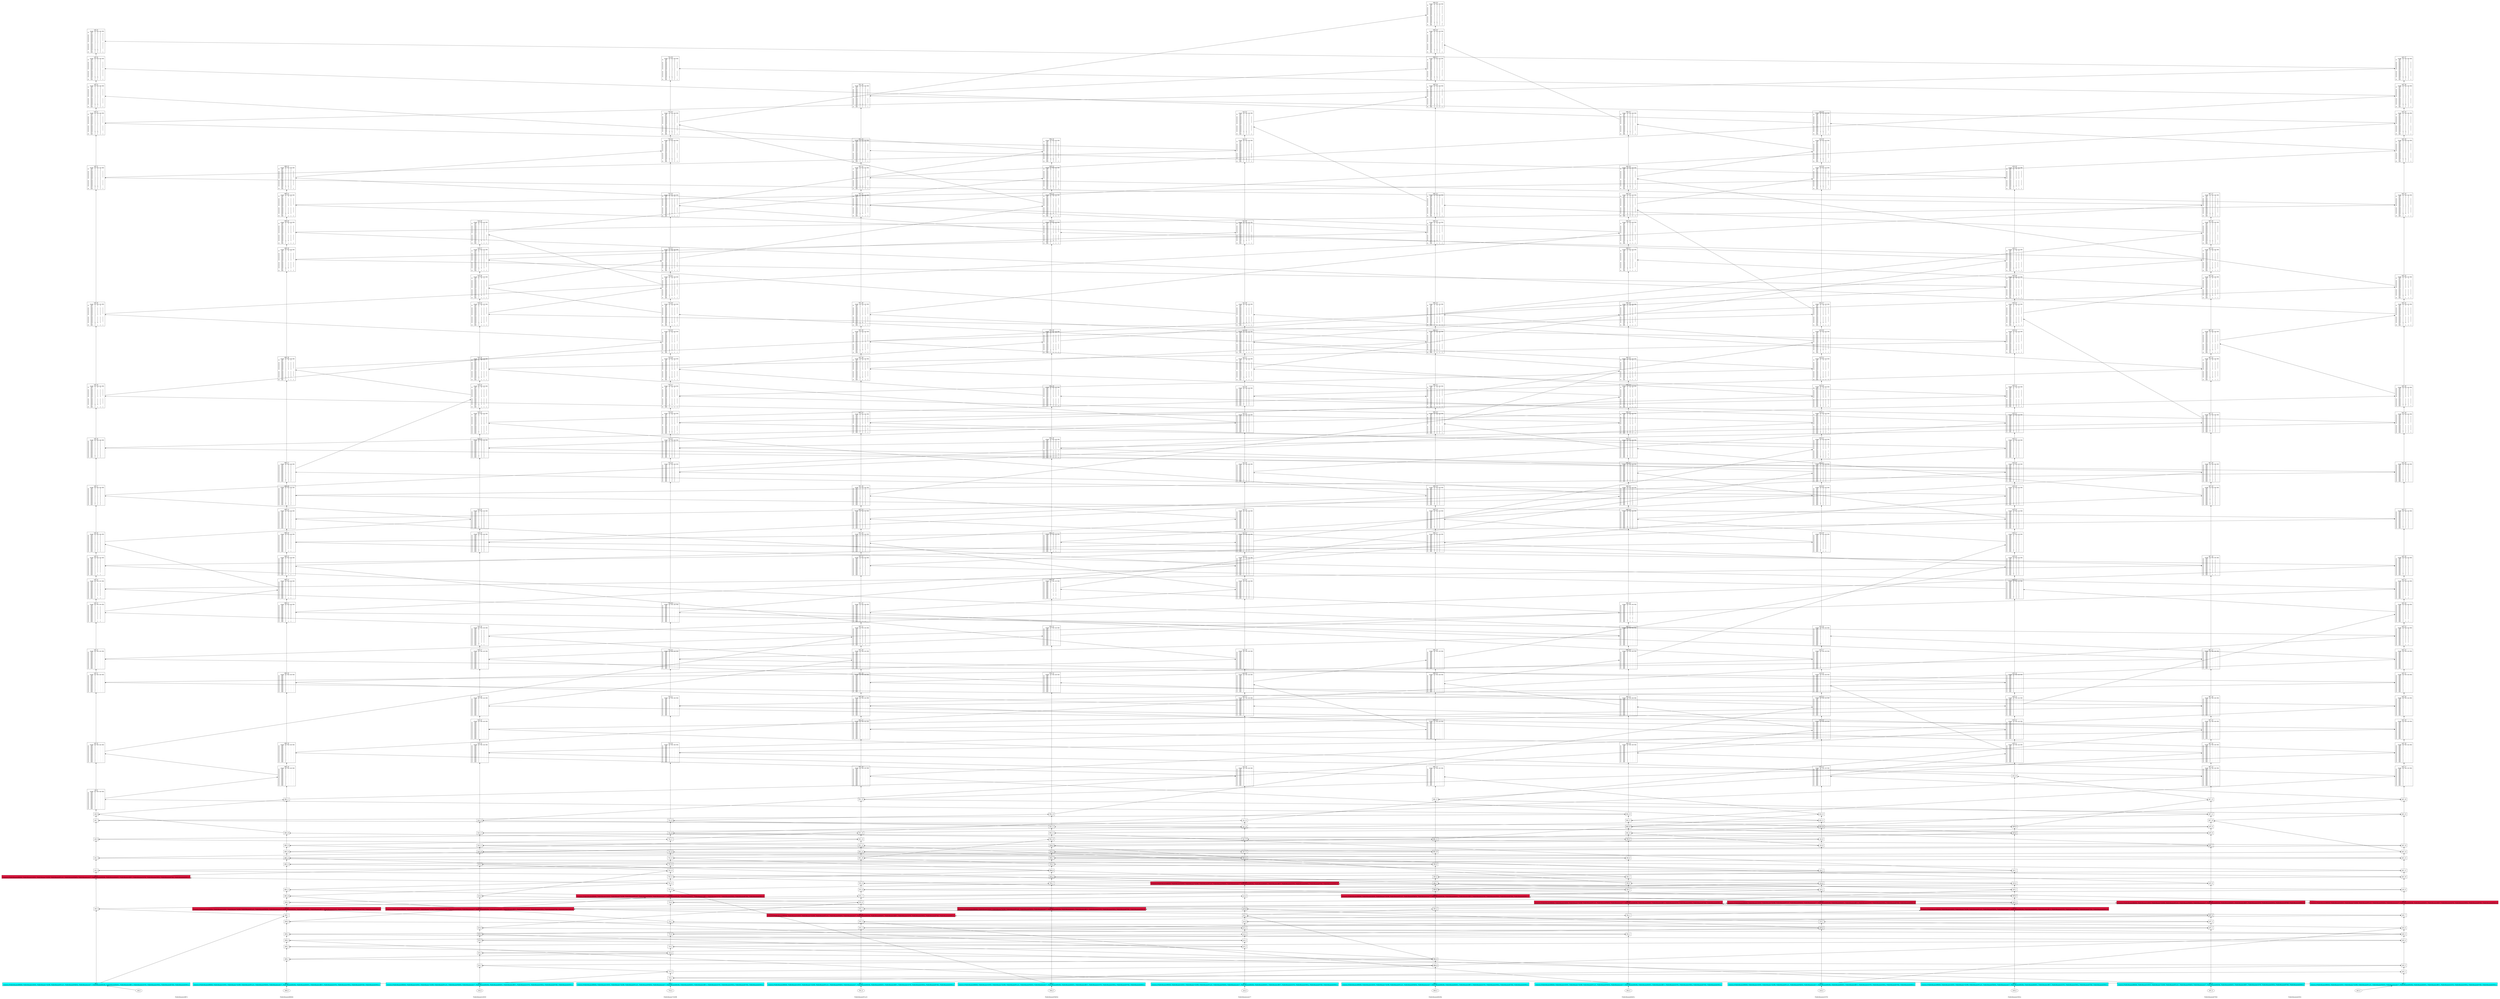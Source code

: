 /// our_id: PublicIdnamecdfb7c
/// peer_list: {
///   PublicIdnamecdfb7c: PeerState(VOTE|SEND|RECV)
///   PublicIdname48840d: PeerState(VOTE|SEND|RECV)
///   PublicIdname5c8502: PeerState(VOTE|SEND|RECV)
///   PublicIdname754598: PeerState(VOTE|SEND|RECV)
///   PublicIdname931a51: PeerState(VOTE|SEND|RECV)
///   PublicIdname93b63e: PeerState(VOTE|SEND|RECV)
///   PublicIdnameacee77: PeerState(VOTE|SEND|RECV)
///   PublicIdnameb0b36e: PeerState(VOTE|SEND|RECV)
///   PublicIdnameb0e91c: PeerState(VOTE|SEND|RECV)
///   PublicIdnamee2d762: PeerState(VOTE|SEND|RECV)
///   PublicIdnamee5945a: PeerState(VOTE|SEND|RECV)
///   PublicIdnamee870b5: PeerState(VOTE|SEND|RECV)
///   PublicIdnameed283c: PeerState(VOTE|SEND|RECV)
/// }
digraph GossipGraph {
  splines=false
  rankdir=BT

  style=invis
  subgraph cluster_PublicIdnamecdfb7c {
    label="PublicIdnamecdfb7c"
    "PublicIdnamecdfb7c" [style=invis]
    "PublicIdnamecdfb7c" -> "cdf_0" [style=invis]
    "cdf_0" -> "cdf_1" [minlen=1]
    "cdf_1" -> "cdf_2" [minlen=12]
    "cdf_2" -> "cdf_3" [minlen=5]
    "cdf_3" -> "cdf_4" [minlen=1]
    "cdf_4" -> "cdf_5" [minlen=2]
    "cdf_5" -> "cdf_6" [minlen=3]
    "cdf_6" -> "cdf_7" [minlen=3]
    "cdf_7" -> "cdf_8" [minlen=1]
    "cdf_8" -> "cdf_9" [minlen=1]
    "cdf_9" -> "cdf_10" [minlen=2]
    "cdf_10" -> "cdf_11" [minlen=3]
    "cdf_11" -> "cdf_12" [minlen=1]
    "cdf_12" -> "cdf_13" [minlen=2]
    "cdf_13" -> "cdf_14" [minlen=1]
    "cdf_14" -> "cdf_15" [minlen=1]
    "cdf_15" -> "cdf_16" [minlen=1]
    "cdf_16" -> "cdf_17" [minlen=2]
    "cdf_17" -> "cdf_18" [minlen=2]
    "cdf_18" -> "cdf_19" [minlen=2]
    "cdf_19" -> "cdf_20" [minlen=3]
    "cdf_20" -> "cdf_21" [minlen=5]
    "cdf_21" -> "cdf_22" [minlen=2]
    "cdf_22" -> "cdf_23" [minlen=1]
    "cdf_23" -> "cdf_24" [minlen=1]
    "cdf_24" -> "cdf_25" [minlen=1]
  }
  "488_7" -> "cdf_2" [constraint=false]
  "754_11" -> "cdf_3" [constraint=false]
  "e2d_6" -> "cdf_4" [constraint=false]
  "b0b_9" -> "cdf_5" [constraint=false]
  "931_12" -> "cdf_6" [constraint=false]
  "e87_9" -> "cdf_7" [constraint=false]
  "488_16" -> "cdf_8" [constraint=false]
  "b0e_13" -> "cdf_9" [constraint=false]
  "488_18" -> "cdf_10" [constraint=false]
  "e87_16" -> "cdf_11" [constraint=false]
  "ed2_21" -> "cdf_12" [constraint=false]
  "931_21" -> "cdf_13" [constraint=false]
  "e87_17" -> "cdf_14" [constraint=false]
  "e2d_18" -> "cdf_15" [constraint=false]
  "488_22" -> "cdf_16" [constraint=false]
  "5c8_20" -> "cdf_17" [constraint=false]
  "ed2_28" -> "cdf_18" [constraint=false]
  "b0e_23" -> "cdf_19" [constraint=false]
  "754_29" -> "cdf_20" [constraint=false]
  "e87_27" -> "cdf_21" [constraint=false]
  "ace_31" -> "cdf_22" [constraint=false]
  "93b_24" -> "cdf_23" [constraint=false]
  "e2d_30" -> "cdf_24" [constraint=false]
  "ed2_37" -> "cdf_25" [constraint=false]

  style=invis
  subgraph cluster_PublicIdname48840d {
    label="PublicIdname48840d"
    "PublicIdname48840d" [style=invis]
    "PublicIdname48840d" -> "488_0" [style=invis]
    "488_0" -> "488_1" [minlen=1]
    "488_1" -> "488_2" [minlen=4]
    "488_2" -> "488_3" [minlen=2]
    "488_3" -> "488_4" [minlen=1]
    "488_4" -> "488_5" [minlen=1]
    "488_5" -> "488_6" [minlen=2]
    "488_6" -> "488_7" [minlen=1]
    "488_7" -> "488_8" [minlen=1]
    "488_8" -> "488_9" [minlen=1]
    "488_9" -> "488_10" [minlen=1]
    "488_10" -> "488_11" [minlen=1]
    "488_11" -> "488_12" [minlen=4]
    "488_12" -> "488_13" [minlen=1]
    "488_13" -> "488_14" [minlen=1]
    "488_14" -> "488_15" [minlen=1]
    "488_15" -> "488_16" [minlen=2]
    "488_16" -> "488_17" [minlen=4]
    "488_17" -> "488_18" [minlen=1]
    "488_18" -> "488_19" [minlen=1]
    "488_19" -> "488_20" [minlen=3]
    "488_20" -> "488_21" [minlen=3]
    "488_21" -> "488_22" [minlen=1]
    "488_22" -> "488_23" [minlen=1]
    "488_23" -> "488_24" [minlen=1]
    "488_24" -> "488_25" [minlen=1]
    "488_25" -> "488_26" [minlen=1]
    "488_26" -> "488_27" [minlen=1]
    "488_27" -> "488_28" [minlen=4]
    "488_28" -> "488_29" [minlen=4]
    "488_29" -> "488_30" [minlen=1]
    "488_30" -> "488_31" [minlen=1]
    "488_31" -> "488_32" [minlen=1]
  }
  "ed2_3" -> "488_2" [constraint=false]
  "754_4" -> "488_3" [constraint=false]
  "ace_1" -> "488_4" [constraint=false]
  "ace_3" -> "488_5" [constraint=false]
  "e87_2" -> "488_6" [constraint=false]
  "cdf_1" -> "488_7" [constraint=false]
  "e59_1" -> "488_8" [constraint=false]
  "931_4" -> "488_9" [constraint=false]
  "754_7" -> "488_10" [constraint=false]
  "754_9" -> "488_11" [constraint=false]
  "93b_5" -> "488_12" [constraint=false]
  "ace_10" -> "488_13" [constraint=false]
  "ace_11" -> "488_14" [constraint=false]
  "754_16" -> "488_15" [constraint=false]
  "931_13" -> "488_16" [constraint=false]
  "cdf_8" -> "488_17" [constraint=false]
  "cdf_9" -> "488_18" [constraint=false]
  "ace_16" -> "488_19" [constraint=false]
  "ace_17" -> "488_20" [constraint=false]
  "ed2_23" -> "488_21" [constraint=false]
  "cdf_13" -> "488_22" [constraint=false]
  "ace_19" -> "488_23" [constraint=false]
  "ed2_25" -> "488_24" [constraint=false]
  "ace_21" -> "488_25" [constraint=false]
  "ed2_27" -> "488_26" [constraint=false]
  "e2d_20" -> "488_27" [constraint=false]
  "5c8_23" -> "488_28" [constraint=false]
  "e59_26" -> "488_29" [constraint=false]
  "ed2_31" -> "488_30" [constraint=false]
  "e59_27" -> "488_31" [constraint=false]
  "b0b_24" -> "488_32" [constraint=false]

  style=invis
  subgraph cluster_PublicIdname5c8502 {
    label="PublicIdname5c8502"
    "PublicIdname5c8502" [style=invis]
    "PublicIdname5c8502" -> "5c8_0" [style=invis]
    "5c8_0" -> "5c8_1" [minlen=1]
    "5c8_1" -> "5c8_2" [minlen=3]
    "5c8_2" -> "5c8_3" [minlen=2]
    "5c8_3" -> "5c8_4" [minlen=2]
    "5c8_4" -> "5c8_5" [minlen=1]
    "5c8_5" -> "5c8_6" [minlen=1]
    "5c8_6" -> "5c8_7" [minlen=3]
    "5c8_7" -> "5c8_8" [minlen=2]
    "5c8_8" -> "5c8_9" [minlen=5]
    "5c8_9" -> "5c8_10" [minlen=2]
    "5c8_10" -> "5c8_11" [minlen=1]
    "5c8_11" -> "5c8_12" [minlen=2]
    "5c8_12" -> "5c8_13" [minlen=2]
    "5c8_13" -> "5c8_14" [minlen=4]
    "5c8_14" -> "5c8_15" [minlen=1]
    "5c8_15" -> "5c8_16" [minlen=1]
    "5c8_16" -> "5c8_17" [minlen=2]
    "5c8_17" -> "5c8_18" [minlen=1]
    "5c8_18" -> "5c8_19" [minlen=4]
    "5c8_19" -> "5c8_20" [minlen=1]
    "5c8_20" -> "5c8_21" [minlen=3]
    "5c8_21" -> "5c8_22" [minlen=1]
    "5c8_22" -> "5c8_23" [minlen=1]
    "5c8_23" -> "5c8_24" [minlen=1]
    "5c8_24" -> "5c8_25" [minlen=2]
    "5c8_25" -> "5c8_26" [minlen=1]
    "5c8_26" -> "5c8_27" [minlen=1]
    "5c8_27" -> "5c8_28" [minlen=1]
  }
  "754_3" -> "5c8_2" [constraint=false]
  "b0b_3" -> "5c8_3" [constraint=false]
  "ace_2" -> "5c8_4" [constraint=false]
  "e87_1" -> "5c8_5" [constraint=false]
  "b0e_2" -> "5c8_6" [constraint=false]
  "e87_4" -> "5c8_7" [constraint=false]
  "931_6" -> "5c8_8" [constraint=false]
  "754_13" -> "5c8_9" [constraint=false]
  "b0e_8" -> "5c8_10" [constraint=false]
  "b0b_10" -> "5c8_11" [constraint=false]
  "e2d_9" -> "5c8_12" [constraint=false]
  "ace_14" -> "5c8_13" [constraint=false]
  "b0b_13" -> "5c8_14" [constraint=false]
  "e59_10" -> "5c8_15" [constraint=false]
  "e59_12" -> "5c8_16" [constraint=false]
  "93b_14" -> "5c8_17" [constraint=false]
  "931_20" -> "5c8_18" [constraint=false]
  "ed2_26" -> "5c8_19" [constraint=false]
  "cdf_16" -> "5c8_20" [constraint=false]
  "e59_20" -> "5c8_21" [constraint=false]
  "b0b_19" -> "5c8_22" [constraint=false]
  "488_27" -> "5c8_23" [constraint=false]
  "ace_25" -> "5c8_24" [constraint=false]
  "e59_24" -> "5c8_25" [constraint=false]
  "754_30" -> "5c8_26" [constraint=false]
  "ace_29" -> "5c8_27" [constraint=false]
  "754_31" -> "5c8_28" [constraint=false]

  style=invis
  subgraph cluster_PublicIdname754598 {
    label="PublicIdname754598"
    "PublicIdname754598" [style=invis]
    "PublicIdname754598" -> "754_0" [style=invis]
    "754_0" -> "754_1" [minlen=1]
    "754_1" -> "754_2" [minlen=1]
    "754_2" -> "754_3" [minlen=1]
    "754_3" -> "754_4" [minlen=3]
    "754_4" -> "754_5" [minlen=1]
    "754_5" -> "754_6" [minlen=2]
    "754_6" -> "754_7" [minlen=2]
    "754_7" -> "754_8" [minlen=3]
    "754_8" -> "754_9" [minlen=1]
    "754_9" -> "754_10" [minlen=1]
    "754_10" -> "754_11" [minlen=1]
    "754_11" -> "754_12" [minlen=1]
    "754_12" -> "754_13" [minlen=1]
    "754_13" -> "754_14" [minlen=1]
    "754_14" -> "754_15" [minlen=1]
    "754_15" -> "754_16" [minlen=1]
    "754_16" -> "754_17" [minlen=2]
    "754_17" -> "754_18" [minlen=1]
    "754_18" -> "754_19" [minlen=2]
    "754_19" -> "754_20" [minlen=4]
    "754_20" -> "754_21" [minlen=2]
    "754_21" -> "754_22" [minlen=2]
    "754_22" -> "754_23" [minlen=2]
    "754_23" -> "754_24" [minlen=6]
    "754_24" -> "754_25" [minlen=1]
    "754_25" -> "754_26" [minlen=1]
    "754_26" -> "754_27" [minlen=1]
    "754_27" -> "754_28" [minlen=1]
    "754_28" -> "754_29" [minlen=1]
    "754_29" -> "754_30" [minlen=1]
    "754_30" -> "754_31" [minlen=1]
    "754_31" -> "754_32" [minlen=1]
    "754_32" -> "754_33" [minlen=2]
    "754_33" -> "754_34" [minlen=2]
    "754_34" -> "754_35" [minlen=1]
    "754_35" -> "754_36" [minlen=2]
  }
  "ed2_1" -> "754_2" [constraint=false]
  "5c8_1" -> "754_3" [constraint=false]
  "488_2" -> "754_4" [constraint=false]
  "b0b_2" -> "754_5" [constraint=false]
  "ed2_4" -> "754_6" [constraint=false]
  "ace_5" -> "754_7" [constraint=false]
  "ace_8" -> "754_8" [constraint=false]
  "488_6" -> "754_9" [constraint=false]
  "93b_1" -> "754_10" [constraint=false]
  "488_10" -> "754_11" [constraint=false]
  "e2d_4" -> "754_12" [constraint=false]
  "5c8_8" -> "754_13" [constraint=false]
  "cdf_3" -> "754_14" [constraint=false]
  "b0b_7" -> "754_15" [constraint=false]
  "ed2_12" -> "754_16" [constraint=false]
  "488_15" -> "754_17" [constraint=false]
  "ace_13" -> "754_18" [constraint=false]
  "93b_12" -> "754_19" [constraint=false]
  "e87_13" -> "754_20" [constraint=false]
  "ed2_19" -> "754_21" [constraint=false]
  "e59_14" -> "754_22" [constraint=false]
  "b0e_17" -> "754_23" [constraint=false]
  "e59_19" -> "754_24" [constraint=false]
  "e87_20" -> "754_25" [constraint=false]
  "e59_21" -> "754_26" [constraint=false]
  "e2d_23" -> "754_27" [constraint=false]
  "93b_19" -> "754_28" [constraint=false]
  "cdf_19" -> "754_29" [constraint=false]
  "e2d_25" -> "754_30" [constraint=false]
  "5c8_25" -> "754_31" [constraint=false]
  "5c8_26" -> "754_32" [constraint=false]
  "93b_21" -> "754_33" [constraint=false]
  "488_32" -> "754_34" [constraint=false]
  "93b_22" -> "754_35" [constraint=false]
  "ed2_36" -> "754_36" [constraint=false]

  style=invis
  subgraph cluster_PublicIdname931a51 {
    label="PublicIdname931a51"
    "PublicIdname931a51" [style=invis]
    "PublicIdname931a51" -> "931_0" [style=invis]
    "931_0" -> "931_1" [minlen=1]
    "931_1" -> "931_2" [minlen=9]
    "931_2" -> "931_3" [minlen=1]
    "931_3" -> "931_4" [minlen=1]
    "931_4" -> "931_5" [minlen=1]
    "931_5" -> "931_6" [minlen=1]
    "931_6" -> "931_7" [minlen=1]
    "931_7" -> "931_8" [minlen=1]
    "931_8" -> "931_9" [minlen=1]
    "931_9" -> "931_10" [minlen=4]
    "931_10" -> "931_11" [minlen=1]
    "931_11" -> "931_12" [minlen=1]
    "931_12" -> "931_13" [minlen=1]
    "931_13" -> "931_14" [minlen=1]
    "931_14" -> "931_15" [minlen=4]
    "931_15" -> "931_16" [minlen=1]
    "931_16" -> "931_17" [minlen=2]
    "931_17" -> "931_18" [minlen=1]
    "931_18" -> "931_19" [minlen=1]
    "931_19" -> "931_20" [minlen=1]
    "931_20" -> "931_21" [minlen=1]
    "931_21" -> "931_22" [minlen=1]
    "931_22" -> "931_23" [minlen=2]
    "931_23" -> "931_24" [minlen=1]
    "931_24" -> "931_25" [minlen=1]
    "931_25" -> "931_26" [minlen=1]
    "931_26" -> "931_27" [minlen=3]
    "931_27" -> "931_28" [minlen=2]
    "931_28" -> "931_29" [minlen=1]
    "931_29" -> "931_30" [minlen=1]
    "931_30" -> "931_31" [minlen=4]
    "931_31" -> "931_32" [minlen=1]
    "931_32" -> "931_33" [minlen=1]
    "931_33" -> "931_34" [minlen=2]
  }
  "ed2_5" -> "931_2" [constraint=false]
  "b0e_1" -> "931_3" [constraint=false]
  "e87_3" -> "931_4" [constraint=false]
  "e2d_3" -> "931_5" [constraint=false]
  "5c8_6" -> "931_6" [constraint=false]
  "488_9" -> "931_7" [constraint=false]
  "e59_4" -> "931_8" [constraint=false]
  "b0e_5" -> "931_9" [constraint=false]
  "93b_6" -> "931_10" [constraint=false]
  "e2d_7" -> "931_11" [constraint=false]
  "b0e_7" -> "931_12" [constraint=false]
  "488_14" -> "931_13" [constraint=false]
  "cdf_6" -> "931_14" [constraint=false]
  "ed2_15" -> "931_15" [constraint=false]
  "e2d_11" -> "931_16" [constraint=false]
  "e87_14" -> "931_17" [constraint=false]
  "ed2_18" -> "931_18" [constraint=false]
  "ed2_20" -> "931_19" [constraint=false]
  "5c8_16" -> "931_20" [constraint=false]
  "cdf_10" -> "931_21" [constraint=false]
  "e2d_17" -> "931_22" [constraint=false]
  "e59_15" -> "931_23" [constraint=false]
  "ace_20" -> "931_24" [constraint=false]
  "b0b_17" -> "931_25" [constraint=false]
  "ace_23" -> "931_26" [constraint=false]
  "e2d_22" -> "931_27" [constraint=false]
  "b0e_24" -> "931_28" [constraint=false]
  "e2d_24" -> "931_29" [constraint=false]
  "b0b_22" -> "931_30" [constraint=false]
  "b0e_28" -> "931_31" [constraint=false]
  "ed2_33" -> "931_32" [constraint=false]
  "e59_28" -> "931_33" [constraint=false]
  "ed2_35" -> "931_34" [constraint=false]

  style=invis
  subgraph cluster_PublicIdname93b63e {
    label="PublicIdname93b63e"
    "PublicIdname93b63e" [style=invis]
    "PublicIdname93b63e" -> "93b_0" [style=invis]
    "93b_0" -> "93b_1" [minlen=1]
    "93b_1" -> "93b_2" [minlen=12]
    "93b_2" -> "93b_3" [minlen=4]
    "93b_3" -> "93b_4" [minlen=1]
    "93b_4" -> "93b_5" [minlen=1]
    "93b_5" -> "93b_6" [minlen=1]
    "93b_6" -> "93b_7" [minlen=1]
    "93b_7" -> "93b_8" [minlen=1]
    "93b_8" -> "93b_9" [minlen=1]
    "93b_9" -> "93b_10" [minlen=1]
    "93b_10" -> "93b_11" [minlen=1]
    "93b_11" -> "93b_12" [minlen=1]
    "93b_12" -> "93b_13" [minlen=2]
    "93b_13" -> "93b_14" [minlen=6]
    "93b_14" -> "93b_15" [minlen=2]
    "93b_15" -> "93b_16" [minlen=2]
    "93b_16" -> "93b_17" [minlen=2]
    "93b_17" -> "93b_18" [minlen=4]
    "93b_18" -> "93b_19" [minlen=2]
    "93b_19" -> "93b_20" [minlen=2]
    "93b_20" -> "93b_21" [minlen=4]
    "93b_21" -> "93b_22" [minlen=1]
    "93b_22" -> "93b_23" [minlen=1]
    "93b_23" -> "93b_24" [minlen=1]
  }
  "ed2_7" -> "93b_2" [constraint=false]
  "754_10" -> "93b_3" [constraint=false]
  "ed2_8" -> "93b_4" [constraint=false]
  "488_11" -> "93b_5" [constraint=false]
  "ed2_10" -> "93b_6" [constraint=false]
  "ed2_11" -> "93b_7" [constraint=false]
  "e87_6" -> "93b_8" [constraint=false]
  "b0e_6" -> "93b_9" [constraint=false]
  "931_10" -> "93b_10" [constraint=false]
  "e59_7" -> "93b_11" [constraint=false]
  "e87_8" -> "93b_12" [constraint=false]
  "754_19" -> "93b_13" [constraint=false]
  "e2d_15" -> "93b_14" [constraint=false]
  "5c8_17" -> "93b_15" [constraint=false]
  "b0e_18" -> "93b_16" [constraint=false]
  "e87_18" -> "93b_17" [constraint=false]
  "e2d_21" -> "93b_18" [constraint=false]
  "ed2_29" -> "93b_19" [constraint=false]
  "754_28" -> "93b_20" [constraint=false]
  "e87_25" -> "93b_21" [constraint=false]
  "754_32" -> "93b_22" [constraint=false]
  "5c8_28" -> "93b_23" [constraint=false]
  "754_33" -> "93b_24" [constraint=false]

  style=invis
  subgraph cluster_PublicIdnameacee77 {
    label="PublicIdnameacee77"
    "PublicIdnameacee77" [style=invis]
    "PublicIdnameacee77" -> "ace_0" [style=invis]
    "ace_0" -> "ace_1" [minlen=1]
    "ace_1" -> "ace_2" [minlen=6]
    "ace_2" -> "ace_3" [minlen=1]
    "ace_3" -> "ace_4" [minlen=1]
    "ace_4" -> "ace_5" [minlen=1]
    "ace_5" -> "ace_6" [minlen=1]
    "ace_6" -> "ace_7" [minlen=1]
    "ace_7" -> "ace_8" [minlen=1]
    "ace_8" -> "ace_9" [minlen=2]
    "ace_9" -> "ace_10" [minlen=2]
    "ace_10" -> "ace_11" [minlen=4]
    "ace_11" -> "ace_12" [minlen=1]
    "ace_12" -> "ace_13" [minlen=2]
    "ace_13" -> "ace_14" [minlen=2]
    "ace_14" -> "ace_15" [minlen=1]
    "ace_15" -> "ace_16" [minlen=3]
    "ace_16" -> "ace_17" [minlen=3]
    "ace_17" -> "ace_18" [minlen=1]
    "ace_18" -> "ace_19" [minlen=1]
    "ace_19" -> "ace_20" [minlen=3]
    "ace_20" -> "ace_21" [minlen=1]
    "ace_21" -> "ace_22" [minlen=1]
    "ace_22" -> "ace_23" [minlen=1]
    "ace_23" -> "ace_24" [minlen=2]
    "ace_24" -> "ace_25" [minlen=2]
    "ace_25" -> "ace_26" [minlen=1]
    "ace_26" -> "ace_27" [minlen=1]
    "ace_27" -> "ace_28" [minlen=1]
    "ace_28" -> "ace_29" [minlen=1]
    "ace_29" -> "ace_30" [minlen=3]
    "ace_30" -> "ace_31" [minlen=3]
    "ace_31" -> "ace_32" [minlen=1]
  }
  "5c8_3" -> "ace_2" [constraint=false]
  "488_3" -> "ace_3" [constraint=false]
  "488_4" -> "ace_4" [constraint=false]
  "754_6" -> "ace_5" [constraint=false]
  "ed2_5" -> "ace_6" [constraint=false]
  "b0b_3" -> "ace_7" [constraint=false]
  "e2d_2" -> "ace_8" [constraint=false]
  "754_8" -> "ace_9" [constraint=false]
  "ed2_9" -> "ace_10" [constraint=false]
  "488_12" -> "ace_11" [constraint=false]
  "488_13" -> "ace_12" [constraint=false]
  "ed2_14" -> "ace_13" [constraint=false]
  "5c8_12" -> "ace_14" [constraint=false]
  "754_18" -> "ace_15" [constraint=false]
  "488_17" -> "ace_16" [constraint=false]
  "e87_15" -> "ace_17" [constraint=false]
  "b0b_14" -> "ace_18" [constraint=false]
  "488_20" -> "ace_19" [constraint=false]
  "931_22" -> "ace_20" [constraint=false]
  "488_21" -> "ace_21" [constraint=false]
  "488_23" -> "ace_22" [constraint=false]
  "931_24" -> "ace_23" [constraint=false]
  "b0e_20" -> "ace_24" [constraint=false]
  "5c8_21" -> "ace_25" [constraint=false]
  "e59_22" -> "ace_26" [constraint=false]
  "e59_23" -> "ace_27" [constraint=false]
  "b0e_25" -> "ace_28" [constraint=false]
  "e87_22" -> "ace_29" [constraint=false]
  "5c8_27" -> "ace_30" [constraint=false]
  "cdf_21" -> "ace_31" [constraint=false]
  "b0b_25" -> "ace_32" [constraint=false]

  style=invis
  subgraph cluster_PublicIdnameb0b36e {
    label="PublicIdnameb0b36e"
    "PublicIdnameb0b36e" [style=invis]
    "PublicIdnameb0b36e" -> "b0b_0" [style=invis]
    "b0b_0" -> "b0b_1" [minlen=1]
    "b0b_1" -> "b0b_2" [minlen=3]
    "b0b_2" -> "b0b_3" [minlen=1]
    "b0b_3" -> "b0b_4" [minlen=8]
    "b0b_4" -> "b0b_5" [minlen=2]
    "b0b_5" -> "b0b_6" [minlen=1]
    "b0b_6" -> "b0b_7" [minlen=1]
    "b0b_7" -> "b0b_8" [minlen=1]
    "b0b_8" -> "b0b_9" [minlen=2]
    "b0b_9" -> "b0b_10" [minlen=2]
    "b0b_10" -> "b0b_11" [minlen=2]
    "b0b_11" -> "b0b_12" [minlen=5]
    "b0b_12" -> "b0b_13" [minlen=1]
    "b0b_13" -> "b0b_14" [minlen=2]
    "b0b_14" -> "b0b_15" [minlen=2]
    "b0b_15" -> "b0b_16" [minlen=1]
    "b0b_16" -> "b0b_17" [minlen=5]
    "b0b_17" -> "b0b_18" [minlen=1]
    "b0b_18" -> "b0b_19" [minlen=1]
    "b0b_19" -> "b0b_20" [minlen=3]
    "b0b_20" -> "b0b_21" [minlen=1]
    "b0b_21" -> "b0b_22" [minlen=2]
    "b0b_22" -> "b0b_23" [minlen=1]
    "b0b_23" -> "b0b_24" [minlen=3]
    "b0b_24" -> "b0b_25" [minlen=1]
    "b0b_25" -> "b0b_26" [minlen=4]
    "b0b_26" -> "b0b_27" [minlen=1]
    "b0b_27" -> "b0b_28" [minlen=1]
    "b0b_28" -> "b0b_29" [minlen=1]
  }
  "754_3" -> "b0b_2" [constraint=false]
  "5c8_2" -> "b0b_3" [constraint=false]
  "ace_7" -> "b0b_4" [constraint=false]
  "e59_3" -> "b0b_5" [constraint=false]
  "e87_5" -> "b0b_6" [constraint=false]
  "e2d_5" -> "b0b_7" [constraint=false]
  "e59_6" -> "b0b_8" [constraint=false]
  "cdf_4" -> "b0b_9" [constraint=false]
  "754_15" -> "b0b_10" [constraint=false]
  "5c8_11" -> "b0b_11" [constraint=false]
  "e87_11" -> "b0b_12" [constraint=false]
  "e2d_12" -> "b0b_13" [constraint=false]
  "5c8_14" -> "b0b_14" [constraint=false]
  "b0e_15" -> "b0b_15" [constraint=false]
  "ace_18" -> "b0b_16" [constraint=false]
  "e59_16" -> "b0b_17" [constraint=false]
  "e2d_19" -> "b0b_18" [constraint=false]
  "931_25" -> "b0b_19" [constraint=false]
  "b0e_22" -> "b0b_20" [constraint=false]
  "5c8_22" -> "b0b_21" [constraint=false]
  "931_28" -> "b0b_22" [constraint=false]
  "e2d_26" -> "b0b_23" [constraint=false]
  "488_29" -> "b0b_24" [constraint=false]
  "e87_26" -> "b0b_25" [constraint=false]
  "ace_32" -> "b0b_26" [constraint=false]
  "931_34" -> "b0b_27" [constraint=false]
  "b0e_31" -> "b0b_28" [constraint=false]
  "754_35" -> "b0b_29" [constraint=false]

  style=invis
  subgraph cluster_PublicIdnameb0e91c {
    label="PublicIdnameb0e91c"
    "PublicIdnameb0e91c" [style=invis]
    "PublicIdnameb0e91c" -> "b0e_0" [style=invis]
    "b0e_0" -> "b0e_1" [minlen=1]
    "b0e_1" -> "b0e_2" [minlen=8]
    "b0e_2" -> "b0e_3" [minlen=3]
    "b0e_3" -> "b0e_4" [minlen=2]
    "b0e_4" -> "b0e_5" [minlen=2]
    "b0e_5" -> "b0e_6" [minlen=1]
    "b0e_6" -> "b0e_7" [minlen=1]
    "b0e_7" -> "b0e_8" [minlen=3]
    "b0e_8" -> "b0e_9" [minlen=3]
    "b0e_9" -> "b0e_10" [minlen=1]
    "b0e_10" -> "b0e_11" [minlen=1]
    "b0e_11" -> "b0e_12" [minlen=1]
    "b0e_12" -> "b0e_13" [minlen=1]
    "b0e_13" -> "b0e_14" [minlen=3]
    "b0e_14" -> "b0e_15" [minlen=2]
    "b0e_15" -> "b0e_16" [minlen=2]
    "b0e_16" -> "b0e_17" [minlen=1]
    "b0e_17" -> "b0e_18" [minlen=1]
    "b0e_18" -> "b0e_19" [minlen=4]
    "b0e_19" -> "b0e_20" [minlen=1]
    "b0e_20" -> "b0e_21" [minlen=1]
    "b0e_21" -> "b0e_22" [minlen=1]
    "b0e_22" -> "b0e_23" [minlen=1]
    "b0e_23" -> "b0e_24" [minlen=1]
    "b0e_24" -> "b0e_25" [minlen=1]
    "b0e_25" -> "b0e_26" [minlen=2]
    "b0e_26" -> "b0e_27" [minlen=2]
    "b0e_27" -> "b0e_28" [minlen=1]
    "b0e_28" -> "b0e_29" [minlen=1]
    "b0e_29" -> "b0e_30" [minlen=1]
    "b0e_30" -> "b0e_31" [minlen=2]
  }
  "5c8_4" -> "b0e_2" [constraint=false]
  "931_3" -> "b0e_3" [constraint=false]
  "e59_2" -> "b0e_4" [constraint=false]
  "931_7" -> "b0e_5" [constraint=false]
  "e59_5" -> "b0e_6" [constraint=false]
  "931_9" -> "b0e_7" [constraint=false]
  "5c8_9" -> "b0e_8" [constraint=false]
  "93b_9" -> "b0e_9" [constraint=false]
  "e2d_8" -> "b0e_10" [constraint=false]
  "e87_7" -> "b0e_11" [constraint=false]
  "e59_8" -> "b0e_12" [constraint=false]
  "cdf_7" -> "b0e_13" [constraint=false]
  "ed2_17" -> "b0e_14" [constraint=false]
  "e2d_14" -> "b0e_15" [constraint=false]
  "b0b_15" -> "b0e_16" [constraint=false]
  "754_22" -> "b0e_17" [constraint=false]
  "93b_15" -> "b0e_18" [constraint=false]
  "e59_17" -> "b0e_19" [constraint=false]
  "ace_22" -> "b0e_20" [constraint=false]
  "e59_18" -> "b0e_21" [constraint=false]
  "e87_19" -> "b0e_22" [constraint=false]
  "cdf_17" -> "b0e_23" [constraint=false]
  "931_26" -> "b0e_24" [constraint=false]
  "b0b_20" -> "b0e_25" [constraint=false]
  "ace_28" -> "b0e_26" [constraint=false]
  "e87_24" -> "b0e_27" [constraint=false]
  "931_30" -> "b0e_28" [constraint=false]
  "e2d_27" -> "b0e_29" [constraint=false]
  "ed2_32" -> "b0e_30" [constraint=false]
  "e2d_29" -> "b0e_31" [constraint=false]

  style=invis
  subgraph cluster_PublicIdnamee2d762 {
    label="PublicIdnamee2d762"
    "PublicIdnamee2d762" [style=invis]
    "PublicIdnamee2d762" -> "e2d_0" [style=invis]
    "e2d_0" -> "e2d_1" [minlen=1]
    "e2d_1" -> "e2d_2" [minlen=9]
    "e2d_2" -> "e2d_3" [minlen=1]
    "e2d_3" -> "e2d_4" [minlen=3]
    "e2d_4" -> "e2d_5" [minlen=2]
    "e2d_5" -> "e2d_6" [minlen=1]
    "e2d_6" -> "e2d_7" [minlen=2]
    "e2d_7" -> "e2d_8" [minlen=4]
    "e2d_8" -> "e2d_9" [minlen=1]
    "e2d_9" -> "e2d_10" [minlen=2]
    "e2d_10" -> "e2d_11" [minlen=1]
    "e2d_11" -> "e2d_12" [minlen=1]
    "e2d_12" -> "e2d_13" [minlen=2]
    "e2d_13" -> "e2d_14" [minlen=2]
    "e2d_14" -> "e2d_15" [minlen=1]
    "e2d_15" -> "e2d_16" [minlen=1]
    "e2d_16" -> "e2d_17" [minlen=1]
    "e2d_17" -> "e2d_18" [minlen=1]
    "e2d_18" -> "e2d_19" [minlen=4]
    "e2d_19" -> "e2d_20" [minlen=2]
    "e2d_20" -> "e2d_21" [minlen=1]
    "e2d_21" -> "e2d_22" [minlen=1]
    "e2d_22" -> "e2d_23" [minlen=1]
    "e2d_23" -> "e2d_24" [minlen=1]
    "e2d_24" -> "e2d_25" [minlen=1]
    "e2d_25" -> "e2d_26" [minlen=1]
    "e2d_26" -> "e2d_27" [minlen=1]
    "e2d_27" -> "e2d_28" [minlen=5]
    "e2d_28" -> "e2d_29" [minlen=1]
    "e2d_29" -> "e2d_30" [minlen=1]
  }
  "ace_4" -> "e2d_2" [constraint=false]
  "ed2_6" -> "e2d_3" [constraint=false]
  "931_5" -> "e2d_4" [constraint=false]
  "b0b_5" -> "e2d_5" [constraint=false]
  "cdf_2" -> "e2d_6" [constraint=false]
  "754_12" -> "e2d_7" [constraint=false]
  "931_11" -> "e2d_8" [constraint=false]
  "5c8_10" -> "e2d_9" [constraint=false]
  "b0e_10" -> "e2d_10" [constraint=false]
  "931_14" -> "e2d_11" [constraint=false]
  "b0b_11" -> "e2d_12" [constraint=false]
  "ed2_16" -> "e2d_13" [constraint=false]
  "b0e_14" -> "e2d_14" [constraint=false]
  "93b_13" -> "e2d_15" [constraint=false]
  "e59_11" -> "e2d_16" [constraint=false]
  "931_19" -> "e2d_17" [constraint=false]
  "ed2_22" -> "e2d_18" [constraint=false]
  "cdf_15" -> "e2d_19" [constraint=false]
  "488_25" -> "e2d_20" [constraint=false]
  "93b_16" -> "e2d_21" [constraint=false]
  "b0b_18" -> "e2d_22" [constraint=false]
  "754_24" -> "e2d_23" [constraint=false]
  "931_27" -> "e2d_24" [constraint=false]
  "754_27" -> "e2d_25" [constraint=false]
  "b0b_21" -> "e2d_26" [constraint=false]
  "931_29" -> "e2d_27" [constraint=false]
  "b0e_29" -> "e2d_28" [constraint=false]
  "b0e_30" -> "e2d_29" [constraint=false]
  "ed2_34" -> "e2d_30" [constraint=false]

  style=invis
  subgraph cluster_PublicIdnamee5945a {
    label="PublicIdnamee5945a"
    "PublicIdnamee5945a" [style=invis]
    "PublicIdnamee5945a" -> "e59_0" [style=invis]
    "e59_0" -> "e59_1" [minlen=1]
    "e59_1" -> "e59_2" [minlen=12]
    "e59_2" -> "e59_3" [minlen=1]
    "e59_3" -> "e59_4" [minlen=1]
    "e59_4" -> "e59_5" [minlen=1]
    "e59_5" -> "e59_6" [minlen=1]
    "e59_6" -> "e59_7" [minlen=2]
    "e59_7" -> "e59_8" [minlen=6]
    "e59_8" -> "e59_9" [minlen=1]
    "e59_9" -> "e59_10" [minlen=4]
    "e59_10" -> "e59_11" [minlen=1]
    "e59_11" -> "e59_12" [minlen=1]
    "e59_12" -> "e59_13" [minlen=1]
    "e59_13" -> "e59_14" [minlen=1]
    "e59_14" -> "e59_15" [minlen=4]
    "e59_15" -> "e59_16" [minlen=1]
    "e59_16" -> "e59_17" [minlen=1]
    "e59_17" -> "e59_18" [minlen=1]
    "e59_18" -> "e59_19" [minlen=1]
    "e59_19" -> "e59_20" [minlen=1]
    "e59_20" -> "e59_21" [minlen=1]
    "e59_21" -> "e59_22" [minlen=1]
    "e59_22" -> "e59_23" [minlen=1]
    "e59_23" -> "e59_24" [minlen=2]
    "e59_24" -> "e59_25" [minlen=1]
    "e59_25" -> "e59_26" [minlen=1]
    "e59_26" -> "e59_27" [minlen=1]
    "e59_27" -> "e59_28" [minlen=3]
  }
  "b0e_3" -> "e59_2" [constraint=false]
  "b0b_4" -> "e59_3" [constraint=false]
  "488_8" -> "e59_4" [constraint=false]
  "b0e_4" -> "e59_5" [constraint=false]
  "931_8" -> "e59_6" [constraint=false]
  "b0b_8" -> "e59_7" [constraint=false]
  "b0e_9" -> "e59_8" [constraint=false]
  "93b_11" -> "e59_9" [constraint=false]
  "e87_12" -> "e59_10" [constraint=false]
  "e2d_13" -> "e59_11" [constraint=false]
  "5c8_13" -> "e59_12" [constraint=false]
  "5c8_15" -> "e59_13" [constraint=false]
  "754_21" -> "e59_14" [constraint=false]
  "ed2_24" -> "e59_15" [constraint=false]
  "b0b_16" -> "e59_16" [constraint=false]
  "b0e_16" -> "e59_17" [constraint=false]
  "931_23" -> "e59_18" [constraint=false]
  "754_23" -> "e59_19" [constraint=false]
  "5c8_19" -> "e59_20" [constraint=false]
  "b0e_21" -> "e59_21" [constraint=false]
  "ace_24" -> "e59_22" [constraint=false]
  "754_26" -> "e59_23" [constraint=false]
  "5c8_24" -> "e59_24" [constraint=false]
  "e87_21" -> "e59_25" [constraint=false]
  "488_28" -> "e59_26" [constraint=false]
  "ace_27" -> "e59_27" [constraint=false]
  "488_31" -> "e59_28" [constraint=false]

  style=invis
  subgraph cluster_PublicIdnamee870b5 {
    label="PublicIdnamee870b5"
    "PublicIdnamee870b5" [style=invis]
    "PublicIdnamee870b5" -> "e87_0" [style=invis]
    "e87_0" -> "e87_1" [minlen=1]
    "e87_1" -> "e87_2" [minlen=9]
    "e87_2" -> "e87_3" [minlen=1]
    "e87_3" -> "e87_4" [minlen=1]
    "e87_4" -> "e87_5" [minlen=2]
    "e87_5" -> "e87_6" [minlen=3]
    "e87_6" -> "e87_7" [minlen=6]
    "e87_7" -> "e87_8" [minlen=2]
    "e87_8" -> "e87_9" [minlen=1]
    "e87_9" -> "e87_10" [minlen=1]
    "e87_10" -> "e87_11" [minlen=1]
    "e87_11" -> "e87_12" [minlen=1]
    "e87_12" -> "e87_13" [minlen=1]
    "e87_13" -> "e87_14" [minlen=1]
    "e87_14" -> "e87_15" [minlen=1]
    "e87_15" -> "e87_16" [minlen=1]
    "e87_16" -> "e87_17" [minlen=2]
    "e87_17" -> "e87_18" [minlen=4]
    "e87_18" -> "e87_19" [minlen=3]
    "e87_19" -> "e87_20" [minlen=1]
    "e87_20" -> "e87_21" [minlen=2]
    "e87_21" -> "e87_22" [minlen=2]
    "e87_22" -> "e87_23" [minlen=1]
    "e87_23" -> "e87_24" [minlen=2]
    "e87_24" -> "e87_25" [minlen=1]
    "e87_25" -> "e87_26" [minlen=1]
    "e87_26" -> "e87_27" [minlen=1]
  }
  "488_5" -> "e87_2" [constraint=false]
  "931_2" -> "e87_3" [constraint=false]
  "5c8_5" -> "e87_4" [constraint=false]
  "5c8_7" -> "e87_5" [constraint=false]
  "b0b_6" -> "e87_6" [constraint=false]
  "93b_8" -> "e87_7" [constraint=false]
  "93b_10" -> "e87_8" [constraint=false]
  "cdf_5" -> "e87_9" [constraint=false]
  "ed2_13" -> "e87_10" [constraint=false]
  "b0e_11" -> "e87_11" [constraint=false]
  "e59_9" -> "e87_12" [constraint=false]
  "754_17" -> "e87_13" [constraint=false]
  "b0b_12" -> "e87_14" [constraint=false]
  "ace_15" -> "e87_15" [constraint=false]
  "931_17" -> "e87_16" [constraint=false]
  "cdf_11" -> "e87_17" [constraint=false]
  "cdf_14" -> "e87_18" [constraint=false]
  "b0e_19" -> "e87_19" [constraint=false]
  "93b_17" -> "e87_20" [constraint=false]
  "754_25" -> "e87_21" [constraint=false]
  "ace_26" -> "e87_22" [constraint=false]
  "ed2_30" -> "e87_23" [constraint=false]
  "e59_25" -> "e87_24" [constraint=false]
  "93b_20" -> "e87_25" [constraint=false]
  "b0b_23" -> "e87_26" [constraint=false]
  "cdf_20" -> "e87_27" [constraint=false]

  style=invis
  subgraph cluster_PublicIdnameed283c {
    label="PublicIdnameed283c"
    "PublicIdnameed283c" [style=invis]
    "PublicIdnameed283c" -> "ed2_0" [style=invis]
    "ed2_0" -> "ed2_1" [minlen=1]
    "ed2_1" -> "ed2_2" [minlen=2]
    "ed2_2" -> "ed2_3" [minlen=1]
    "ed2_3" -> "ed2_4" [minlen=4]
    "ed2_4" -> "ed2_5" [minlen=1]
    "ed2_5" -> "ed2_6" [minlen=1]
    "ed2_6" -> "ed2_7" [minlen=2]
    "ed2_7" -> "ed2_8" [minlen=2]
    "ed2_8" -> "ed2_9" [minlen=2]
    "ed2_9" -> "ed2_10" [minlen=2]
    "ed2_10" -> "ed2_11" [minlen=1]
    "ed2_11" -> "ed2_12" [minlen=2]
    "ed2_12" -> "ed2_13" [minlen=1]
    "ed2_13" -> "ed2_14" [minlen=1]
    "ed2_14" -> "ed2_15" [minlen=5]
    "ed2_15" -> "ed2_16" [minlen=1]
    "ed2_16" -> "ed2_17" [minlen=1]
    "ed2_17" -> "ed2_18" [minlen=1]
    "ed2_18" -> "ed2_19" [minlen=1]
    "ed2_19" -> "ed2_20" [minlen=1]
    "ed2_20" -> "ed2_21" [minlen=1]
    "ed2_21" -> "ed2_22" [minlen=1]
    "ed2_22" -> "ed2_23" [minlen=1]
    "ed2_23" -> "ed2_24" [minlen=1]
    "ed2_24" -> "ed2_25" [minlen=1]
    "ed2_25" -> "ed2_26" [minlen=1]
    "ed2_26" -> "ed2_27" [minlen=2]
    "ed2_27" -> "ed2_28" [minlen=2]
    "ed2_28" -> "ed2_29" [minlen=2]
    "ed2_29" -> "ed2_30" [minlen=1]
    "ed2_30" -> "ed2_31" [minlen=3]
    "ed2_31" -> "ed2_32" [minlen=1]
    "ed2_32" -> "ed2_33" [minlen=3]
    "ed2_33" -> "ed2_34" [minlen=2]
    "ed2_34" -> "ed2_35" [minlen=1]
    "ed2_35" -> "ed2_36" [minlen=1]
    "ed2_36" -> "ed2_37" [minlen=1]
  }
  "754_2" -> "ed2_2" [constraint=false]
  "488_1" -> "ed2_3" [constraint=false]
  "754_5" -> "ed2_4" [constraint=false]
  "931_1" -> "ed2_5" [constraint=false]
  "e2d_1" -> "ed2_6" [constraint=false]
  "ace_6" -> "ed2_7" [constraint=false]
  "93b_2" -> "ed2_8" [constraint=false]
  "ace_9" -> "ed2_9" [constraint=false]
  "93b_3" -> "ed2_10" [constraint=false]
  "93b_4" -> "ed2_11" [constraint=false]
  "754_14" -> "ed2_12" [constraint=false]
  "93b_7" -> "ed2_13" [constraint=false]
  "ace_12" -> "ed2_14" [constraint=false]
  "e87_10" -> "ed2_15" [constraint=false]
  "e2d_10" -> "ed2_16" [constraint=false]
  "b0e_12" -> "ed2_17" [constraint=false]
  "931_15" -> "ed2_18" [constraint=false]
  "754_20" -> "ed2_19" [constraint=false]
  "931_16" -> "ed2_20" [constraint=false]
  "931_18" -> "ed2_21" [constraint=false]
  "e2d_16" -> "ed2_22" [constraint=false]
  "488_19" -> "ed2_23" [constraint=false]
  "e59_13" -> "ed2_24" [constraint=false]
  "cdf_12" -> "ed2_25" [constraint=false]
  "5c8_18" -> "ed2_26" [constraint=false]
  "488_24" -> "ed2_27" [constraint=false]
  "488_26" -> "ed2_28" [constraint=false]
  "93b_18" -> "ed2_29" [constraint=false]
  "cdf_18" -> "ed2_30" [constraint=false]
  "e87_23" -> "ed2_31" [constraint=false]
  "b0e_26" -> "ed2_32" [constraint=false]
  "488_30" -> "ed2_33" [constraint=false]
  "e2d_28" -> "ed2_34" [constraint=false]
  "931_31" -> "ed2_35" [constraint=false]
  "931_32" -> "ed2_36" [constraint=false]
  "cdf_22" -> "ed2_37" [constraint=false]

  {
    rank=same
    "PublicIdnamecdfb7c" [style=filled, color=white]
    "PublicIdname48840d" [style=filled, color=white]
    "PublicIdname5c8502" [style=filled, color=white]
    "PublicIdname754598" [style=filled, color=white]
    "PublicIdname931a51" [style=filled, color=white]
    "PublicIdname93b63e" [style=filled, color=white]
    "PublicIdnameacee77" [style=filled, color=white]
    "PublicIdnameb0b36e" [style=filled, color=white]
    "PublicIdnameb0e91c" [style=filled, color=white]
    "PublicIdnamee2d762" [style=filled, color=white]
    "PublicIdnamee5945a" [style=filled, color=white]
    "PublicIdnamee870b5" [style=filled, color=white]
    "PublicIdnameed283c" [style=filled, color=white]
  }
  "PublicIdnamecdfb7c" -> "PublicIdname48840d" -> "PublicIdname5c8502" -> "PublicIdname754598" -> "PublicIdname931a51" -> "PublicIdname93b63e" -> "PublicIdnameacee77" -> "PublicIdnameb0b36e" -> "PublicIdnameb0e91c" -> "PublicIdnamee2d762" -> "PublicIdnamee5945a" -> "PublicIdnamee870b5" -> "PublicIdnameed283c" [style=invis]

/// ===== details of events =====
  "cdf_0" [fillcolor=white, label=<<table border="0" cellborder="0" cellpadding="0" cellspacing="0">
<tr><td colspan="6">cdf_0</td></tr>
</table>>]
/// cause: Initial
/// last_ancestors: {PublicIdnamecdfb7c: 0}

  "cdf_1" [style=filled, fillcolor=cyan, shape=rectangle, label=<<table border="0" cellborder="0" cellpadding="0" cellspacing="0">
<tr><td colspan="6">cdf_1</td></tr>
<tr><td colspan="6">Genesis({PublicIdname48840d, PublicIdname5c8502, PublicIdname754598, PublicIdname931a51, PublicIdname93b63e, PublicIdnameacee77, PublicIdnameb0b36e, PublicIdnameb0e91c, PublicIdnamecdfb7c, PublicIdnamee2d762, PublicIdnamee5945a, PublicIdnamee870b5, PublicIdnameed283c})</td></tr>
</table>>]
/// cause: Observation(Genesis({PublicIdname48840d, PublicIdname5c8502, PublicIdname754598, PublicIdname931a51, PublicIdname93b63e, PublicIdnameacee77, PublicIdnameb0b36e, PublicIdnameb0e91c, PublicIdnamecdfb7c, PublicIdnamee2d762, PublicIdnamee5945a, PublicIdnamee870b5, PublicIdnameed283c}))
/// last_ancestors: {PublicIdnamecdfb7c: 1}

  "cdf_2" [fillcolor=white, shape=rectangle, label=<<table border="0" cellborder="0" cellpadding="0" cellspacing="0">
<tr><td colspan="6">cdf_2</td></tr>
</table>>]
/// cause: Response
/// last_ancestors: {PublicIdname48840d: 7, PublicIdname5c8502: 3, PublicIdname754598: 4, PublicIdnameacee77: 3, PublicIdnameb0b36e: 3, PublicIdnamecdfb7c: 2, PublicIdnamee870b5: 2, PublicIdnameed283c: 3}

  "cdf_3" [style=filled, fillcolor=crimson, shape=rectangle, label=<<table border="0" cellborder="0" cellpadding="0" cellspacing="0">
<tr><td colspan="6">cdf_3</td></tr>
<tr><td colspan="6">[Genesis({PublicIdname48840d, PublicIdname5c8502, PublicIdname754598, PublicIdname931a51, PublicIdname93b63e, PublicIdnameacee77, PublicIdnameb0b36e, PublicIdnameb0e91c, PublicIdnamecdfb7c, PublicIdnamee2d762, PublicIdnamee5945a, PublicIdnamee870b5, PublicIdnameed283c})]</td></tr></table>>]
/// cause: Request
/// last_ancestors: {PublicIdname48840d: 10, PublicIdname5c8502: 3, PublicIdname754598: 11, PublicIdname931a51: 4, PublicIdname93b63e: 1, PublicIdnameacee77: 8, PublicIdnameb0b36e: 3, PublicIdnameb0e91c: 1, PublicIdnamecdfb7c: 3, PublicIdnamee2d762: 2, PublicIdnamee5945a: 1, PublicIdnamee870b5: 3, PublicIdnameed283c: 5}

  "cdf_4" [fillcolor=white, shape=rectangle, label=<<table border="0" cellborder="0" cellpadding="0" cellspacing="0">
<tr><td colspan="6">cdf_4</td></tr>
</table>>]
/// cause: Response
/// last_ancestors: {PublicIdname48840d: 10, PublicIdname5c8502: 4, PublicIdname754598: 11, PublicIdname931a51: 5, PublicIdname93b63e: 1, PublicIdnameacee77: 8, PublicIdnameb0b36e: 5, PublicIdnameb0e91c: 3, PublicIdnamecdfb7c: 4, PublicIdnamee2d762: 6, PublicIdnamee5945a: 3, PublicIdnamee870b5: 3, PublicIdnameed283c: 6}

  "cdf_5" [fillcolor=white, shape=rectangle, label=<<table border="0" cellborder="0" cellpadding="0" cellspacing="0">
<tr><td colspan="6">cdf_5</td></tr>
</table>>]
/// cause: Response
/// last_ancestors: {PublicIdname48840d: 10, PublicIdname5c8502: 7, PublicIdname754598: 11, PublicIdname931a51: 8, PublicIdname93b63e: 1, PublicIdnameacee77: 8, PublicIdnameb0b36e: 9, PublicIdnameb0e91c: 4, PublicIdnamecdfb7c: 5, PublicIdnamee2d762: 6, PublicIdnamee5945a: 6, PublicIdnamee870b5: 5, PublicIdnameed283c: 6}

  "cdf_6" [fillcolor=white, shape=rectangle, label=<<table border="0" cellborder="0" cellpadding="0" cellspacing="0">
<tr><td colspan="6">cdf_6</td></tr>
</table>>]
/// cause: Request
/// last_ancestors: {PublicIdname48840d: 11, PublicIdname5c8502: 7, PublicIdname754598: 12, PublicIdname931a51: 12, PublicIdname93b63e: 6, PublicIdnameacee77: 9, PublicIdnameb0b36e: 9, PublicIdnameb0e91c: 7, PublicIdnamecdfb7c: 6, PublicIdnamee2d762: 7, PublicIdnamee5945a: 6, PublicIdnamee870b5: 5, PublicIdnameed283c: 10}

  "cdf_7" [fillcolor=white, shape=rectangle, label=<<table border="0" cellborder="0" cellpadding="0" cellspacing="0">
<tr><td colspan="6">cdf_7</td></tr>
</table>>]
/// cause: Response
/// last_ancestors: {PublicIdname48840d: 11, PublicIdname5c8502: 7, PublicIdname754598: 12, PublicIdname931a51: 12, PublicIdname93b63e: 10, PublicIdnameacee77: 9, PublicIdnameb0b36e: 9, PublicIdnameb0e91c: 7, PublicIdnamecdfb7c: 7, PublicIdnamee2d762: 7, PublicIdnamee5945a: 6, PublicIdnamee870b5: 9, PublicIdnameed283c: 11}

  "cdf_8" [fillcolor=white, shape=rectangle, label=<<table border="0" cellborder="0" cellpadding="0" cellspacing="0">
<tr><td colspan="6">cdf_8</td></tr>
</table>>]
/// cause: Request
/// last_ancestors: {PublicIdname48840d: 16, PublicIdname5c8502: 8, PublicIdname754598: 16, PublicIdname931a51: 13, PublicIdname93b63e: 10, PublicIdnameacee77: 11, PublicIdnameb0b36e: 9, PublicIdnameb0e91c: 7, PublicIdnamecdfb7c: 8, PublicIdnamee2d762: 7, PublicIdnamee5945a: 6, PublicIdnamee870b5: 9, PublicIdnameed283c: 12}

  "cdf_9" [fillcolor=white, shape=rectangle, label=<<table border="0" cellborder="0" cellpadding="0" cellspacing="0">
<tr><td colspan="6">cdf_9</td></tr>
<tr><td></td><td width="50">stage</td><td width="30">est</td><td width="30">bin</td><td width="30">aux</td><td width="30">dec</td></tr>
<tr><td>P: </td><td>0/0</td><td>f</td><td>-</td><td>-</td><td>-</td></tr>
<tr><td>P: </td><td>0/0</td><td>t</td><td>-</td><td>-</td><td>-</td></tr>
<tr><td>P: </td><td>0/0</td><td>t</td><td>-</td><td>-</td><td>-</td></tr>
<tr><td>P: </td><td>0/0</td><td>t</td><td>-</td><td>-</td><td>-</td></tr>
<tr><td>P: </td><td>0/0</td><td>t</td><td>-</td><td>-</td><td>-</td></tr>
<tr><td>P: </td><td>0/0</td><td>t</td><td>-</td><td>-</td><td>-</td></tr>
<tr><td>P: </td><td>0/0</td><td>f</td><td>-</td><td>-</td><td>-</td></tr>
<tr><td>P: </td><td>0/0</td><td>t</td><td>-</td><td>-</td><td>-</td></tr>
<tr><td>P: </td><td>0/0</td><td>t</td><td>-</td><td>-</td><td>-</td></tr>
<tr><td>P: </td><td>0/0</td><td>t</td><td>-</td><td>-</td><td>-</td></tr>
<tr><td>P: </td><td>0/0</td><td>t</td><td>-</td><td>-</td><td>-</td></tr>
<tr><td>P: </td><td>0/0</td><td>f</td><td>-</td><td>-</td><td>-</td></tr>
<tr><td>P: </td><td>0/0</td><td>t</td><td>-</td><td>-</td><td>-</td></tr></table>>]
/// cause: Response
/// last_ancestors: {PublicIdname48840d: 16, PublicIdname5c8502: 9, PublicIdname754598: 16, PublicIdname931a51: 13, PublicIdname93b63e: 10, PublicIdnameacee77: 11, PublicIdnameb0b36e: 9, PublicIdnameb0e91c: 13, PublicIdnamecdfb7c: 9, PublicIdnamee2d762: 8, PublicIdnamee5945a: 8, PublicIdnamee870b5: 9, PublicIdnameed283c: 12}

  "cdf_10" [fillcolor=white, shape=rectangle, label=<<table border="0" cellborder="0" cellpadding="0" cellspacing="0">
<tr><td colspan="6">cdf_10</td></tr>
<tr><td></td><td width="50">stage</td><td width="30">est</td><td width="30">bin</td><td width="30">aux</td><td width="30">dec</td></tr>
<tr><td>P: </td><td>0/0</td><td>f</td><td>-</td><td>-</td><td>-</td></tr>
<tr><td>P: </td><td>0/0</td><td>t</td><td>-</td><td>-</td><td>-</td></tr>
<tr><td>P: </td><td>0/0</td><td>t</td><td>-</td><td>-</td><td>-</td></tr>
<tr><td>P: </td><td>0/0</td><td>t</td><td>-</td><td>-</td><td>-</td></tr>
<tr><td>P: </td><td>0/0</td><td>t</td><td>-</td><td>-</td><td>-</td></tr>
<tr><td>P: </td><td>0/0</td><td>t</td><td>-</td><td>-</td><td>-</td></tr>
<tr><td>P: </td><td>0/0</td><td>f</td><td>-</td><td>-</td><td>-</td></tr>
<tr><td>P: </td><td>0/0</td><td>t</td><td>-</td><td>-</td><td>-</td></tr>
<tr><td>P: </td><td>0/0</td><td>t</td><td>-</td><td>-</td><td>-</td></tr>
<tr><td>P: </td><td>0/0</td><td>t</td><td>-</td><td>-</td><td>-</td></tr>
<tr><td>P: </td><td>0/0</td><td>t</td><td>-</td><td>-</td><td>-</td></tr>
<tr><td>P: </td><td>0/0</td><td>f</td><td>-</td><td>-</td><td>-</td></tr>
<tr><td>P: </td><td>0/0</td><td>t</td><td>-</td><td>-</td><td>-</td></tr></table>>]
/// cause: Response
/// last_ancestors: {PublicIdname48840d: 18, PublicIdname5c8502: 9, PublicIdname754598: 16, PublicIdname931a51: 13, PublicIdname93b63e: 10, PublicIdnameacee77: 11, PublicIdnameb0b36e: 9, PublicIdnameb0e91c: 13, PublicIdnamecdfb7c: 10, PublicIdnamee2d762: 8, PublicIdnamee5945a: 8, PublicIdnamee870b5: 9, PublicIdnameed283c: 12}

  "cdf_11" [fillcolor=white, shape=rectangle, label=<<table border="0" cellborder="0" cellpadding="0" cellspacing="0">
<tr><td colspan="6">cdf_11</td></tr>
<tr><td></td><td width="50">stage</td><td width="30">est</td><td width="30">bin</td><td width="30">aux</td><td width="30">dec</td></tr>
<tr><td>P: </td><td>0/0</td><td>f</td><td>-</td><td>-</td><td>-</td></tr>
<tr><td>P: </td><td>0/0</td><td>t</td><td>-</td><td>-</td><td>-</td></tr>
<tr><td>P: </td><td>0/0</td><td>t</td><td>-</td><td>-</td><td>-</td></tr>
<tr><td>P: </td><td>0/0</td><td>t</td><td>-</td><td>-</td><td>-</td></tr>
<tr><td>P: </td><td>0/0</td><td>t</td><td>-</td><td>-</td><td>-</td></tr>
<tr><td>P: </td><td>0/0</td><td>t</td><td>-</td><td>-</td><td>-</td></tr>
<tr><td>P: </td><td>0/0</td><td>f</td><td>-</td><td>-</td><td>-</td></tr>
<tr><td>P: </td><td>0/0</td><td>t</td><td>-</td><td>-</td><td>-</td></tr>
<tr><td>P: </td><td>0/0</td><td>t</td><td>-</td><td>-</td><td>-</td></tr>
<tr><td>P: </td><td>0/0</td><td>t</td><td>-</td><td>-</td><td>-</td></tr>
<tr><td>P: </td><td>0/0</td><td>t</td><td>-</td><td>-</td><td>-</td></tr>
<tr><td>P: </td><td>0/0</td><td>f</td><td>-</td><td>-</td><td>-</td></tr>
<tr><td>P: </td><td>0/0</td><td>t</td><td>-</td><td>-</td><td>-</td></tr></table>>]
/// cause: Request
/// last_ancestors: {PublicIdname48840d: 18, PublicIdname5c8502: 12, PublicIdname754598: 18, PublicIdname931a51: 17, PublicIdname93b63e: 11, PublicIdnameacee77: 15, PublicIdnameb0b36e: 12, PublicIdnameb0e91c: 13, PublicIdnamecdfb7c: 11, PublicIdnamee2d762: 11, PublicIdnamee5945a: 9, PublicIdnamee870b5: 16, PublicIdnameed283c: 15}

  "cdf_12" [fillcolor=white, shape=rectangle, label=<<table border="0" cellborder="0" cellpadding="0" cellspacing="0">
<tr><td colspan="6">cdf_12</td></tr>
<tr><td></td><td width="50">stage</td><td width="30">est</td><td width="30">bin</td><td width="30">aux</td><td width="30">dec</td></tr>
<tr><td>P: </td><td>0/0</td><td>f</td><td>-</td><td>-</td><td>-</td></tr>
<tr><td>P: </td><td>0/0</td><td>t</td><td>-</td><td>-</td><td>-</td></tr>
<tr><td>P: </td><td>0/0</td><td>t</td><td>-</td><td>-</td><td>-</td></tr>
<tr><td>P: </td><td>0/0</td><td>t</td><td>-</td><td>-</td><td>-</td></tr>
<tr><td>P: </td><td>0/0</td><td>t</td><td>-</td><td>-</td><td>-</td></tr>
<tr><td>P: </td><td>0/0</td><td>t</td><td>-</td><td>-</td><td>-</td></tr>
<tr><td>P: </td><td>0/0</td><td>f</td><td>-</td><td>-</td><td>-</td></tr>
<tr><td>P: </td><td>0/0</td><td>t</td><td>-</td><td>-</td><td>-</td></tr>
<tr><td>P: </td><td>0/0</td><td>t</td><td>-</td><td>-</td><td>-</td></tr>
<tr><td>P: </td><td>0/0</td><td>t</td><td>-</td><td>-</td><td>-</td></tr>
<tr><td>P: </td><td>0/0</td><td>t</td><td>-</td><td>-</td><td>-</td></tr>
<tr><td>P: </td><td>0/0</td><td>f</td><td>-</td><td>-</td><td>-</td></tr>
<tr><td>P: </td><td>0/0</td><td>t</td><td>-</td><td>-</td><td>-</td></tr></table>>]
/// cause: Request
/// last_ancestors: {PublicIdname48840d: 18, PublicIdname5c8502: 12, PublicIdname754598: 20, PublicIdname931a51: 18, PublicIdname93b63e: 12, PublicIdnameacee77: 15, PublicIdnameb0b36e: 12, PublicIdnameb0e91c: 13, PublicIdnamecdfb7c: 12, PublicIdnamee2d762: 11, PublicIdnamee5945a: 9, PublicIdnamee870b5: 16, PublicIdnameed283c: 21}

  "cdf_13" [fillcolor=white, shape=rectangle, label=<<table border="0" cellborder="0" cellpadding="0" cellspacing="0">
<tr><td colspan="6">cdf_13</td></tr>
<tr><td></td><td width="50">stage</td><td width="30">est</td><td width="30">bin</td><td width="30">aux</td><td width="30">dec</td></tr>
<tr><td>P: </td><td>0/0</td><td>f</td><td>-</td><td>-</td><td>-</td></tr>
<tr><td>P: </td><td>0/0</td><td>t</td><td>t</td><td>t</td><td>-</td></tr>
<tr><td>P: </td><td>0/0</td><td>t</td><td>t</td><td>t</td><td>-</td></tr>
<tr><td>P: </td><td>0/0</td><td>t</td><td>t</td><td>t</td><td>-</td></tr>
<tr><td>P: </td><td>0/0</td><td>t</td><td>t</td><td>t</td><td>-</td></tr>
<tr><td>P: </td><td>0/0</td><td>t</td><td>t</td><td>t</td><td>-</td></tr>
<tr><td>P: </td><td>0/0</td><td>f</td><td>f</td><td>f</td><td>-</td></tr>
<tr><td>P: </td><td>0/0</td><td>t</td><td>t</td><td>t</td><td>-</td></tr>
<tr><td>P: </td><td>0/0</td><td>t</td><td>t</td><td>t</td><td>-</td></tr>
<tr><td>P: </td><td>0/0</td><td>t</td><td>t</td><td>t</td><td>-</td></tr>
<tr><td>P: </td><td>0/0</td><td>t</td><td>t</td><td>t</td><td>-</td></tr>
<tr><td>P: </td><td>0/0</td><td>f</td><td>-</td><td>-</td><td>-</td></tr>
<tr><td>P: </td><td>0/0</td><td>t</td><td>t</td><td>t</td><td>-</td></tr></table>>]
/// cause: Response
/// last_ancestors: {PublicIdname48840d: 18, PublicIdname5c8502: 16, PublicIdname754598: 20, PublicIdname931a51: 21, PublicIdname93b63e: 12, PublicIdnameacee77: 15, PublicIdnameb0b36e: 13, PublicIdnameb0e91c: 13, PublicIdnamecdfb7c: 13, PublicIdnamee2d762: 13, PublicIdnamee5945a: 12, PublicIdnamee870b5: 16, PublicIdnameed283c: 21}

  "cdf_14" [fillcolor=white, shape=rectangle, label=<<table border="0" cellborder="0" cellpadding="0" cellspacing="0">
<tr><td colspan="6">cdf_14</td></tr>
<tr><td></td><td width="50">stage</td><td width="30">est</td><td width="30">bin</td><td width="30">aux</td><td width="30">dec</td></tr>
<tr><td>P: </td><td>0/0</td><td>f</td><td>-</td><td>-</td><td>-</td></tr>
<tr><td>P: </td><td>0/0</td><td>t</td><td>t</td><td>t</td><td>-</td></tr>
<tr><td>P: </td><td>0/0</td><td>t</td><td>t</td><td>t</td><td>-</td></tr>
<tr><td>P: </td><td>0/0</td><td>t</td><td>t</td><td>t</td><td>-</td></tr>
<tr><td>P: </td><td>0/0</td><td>t</td><td>t</td><td>t</td><td>-</td></tr>
<tr><td>P: </td><td>0/0</td><td>t</td><td>t</td><td>t</td><td>-</td></tr>
<tr><td>P: </td><td>0/0</td><td>f</td><td>f</td><td>f</td><td>-</td></tr>
<tr><td>P: </td><td>0/0</td><td>t</td><td>t</td><td>t</td><td>-</td></tr>
<tr><td>P: </td><td>0/0</td><td>t</td><td>t</td><td>t</td><td>-</td></tr>
<tr><td>P: </td><td>0/0</td><td>t</td><td>t</td><td>t</td><td>-</td></tr>
<tr><td>P: </td><td>0/0</td><td>t</td><td>t</td><td>t</td><td>-</td></tr>
<tr><td>P: </td><td>0/0</td><td>f</td><td>-</td><td>-</td><td>-</td></tr>
<tr><td>P: </td><td>0/0</td><td>t</td><td>t</td><td>t</td><td>-</td></tr></table>>]
/// cause: Request
/// last_ancestors: {PublicIdname48840d: 18, PublicIdname5c8502: 16, PublicIdname754598: 20, PublicIdname931a51: 21, PublicIdname93b63e: 12, PublicIdnameacee77: 15, PublicIdnameb0b36e: 13, PublicIdnameb0e91c: 13, PublicIdnamecdfb7c: 14, PublicIdnamee2d762: 13, PublicIdnamee5945a: 12, PublicIdnamee870b5: 17, PublicIdnameed283c: 21}

  "cdf_15" [fillcolor=white, shape=rectangle, label=<<table border="0" cellborder="0" cellpadding="0" cellspacing="0">
<tr><td colspan="6">cdf_15</td></tr>
<tr><td></td><td width="50">stage</td><td width="30">est</td><td width="30">bin</td><td width="30">aux</td><td width="30">dec</td></tr>
<tr><td>P: </td><td>0/0</td><td>f</td><td>f</td><td>f</td><td>-</td></tr>
<tr><td>P: </td><td>0/0</td><td>t</td><td>t</td><td>t</td><td>-</td></tr>
<tr><td>P: </td><td>0/0</td><td>t</td><td>t</td><td>t</td><td>-</td></tr>
<tr><td>P: </td><td>0/0</td><td>t</td><td>t</td><td>t</td><td>-</td></tr>
<tr><td>P: </td><td>0/0</td><td>t</td><td>t</td><td>t</td><td>-</td></tr>
<tr><td>P: </td><td>0/0</td><td>t</td><td>t</td><td>t</td><td>-</td></tr>
<tr><td>P: </td><td>0/0</td><td>f</td><td>f</td><td>f</td><td>-</td></tr>
<tr><td>P: </td><td>0/0</td><td>t</td><td>t</td><td>t</td><td>-</td></tr>
<tr><td>P: </td><td>0/0</td><td>t</td><td>t</td><td>t</td><td>-</td></tr>
<tr><td>P: </td><td>0/0</td><td>t</td><td>t</td><td>t</td><td>-</td></tr>
<tr><td>P: </td><td>0/0</td><td>t</td><td>t</td><td>t</td><td>-</td></tr>
<tr><td>P: </td><td>0/0</td><td>f</td><td>-</td><td>-</td><td>-</td></tr>
<tr><td>P: </td><td>0/0</td><td>t</td><td>t</td><td>t</td><td>-</td></tr></table>>]
/// cause: Request
/// last_ancestors: {PublicIdname48840d: 18, PublicIdname5c8502: 16, PublicIdname754598: 20, PublicIdname931a51: 21, PublicIdname93b63e: 13, PublicIdnameacee77: 15, PublicIdnameb0b36e: 13, PublicIdnameb0e91c: 14, PublicIdnamecdfb7c: 15, PublicIdnamee2d762: 18, PublicIdnamee5945a: 12, PublicIdnamee870b5: 17, PublicIdnameed283c: 22}

  "cdf_16" [fillcolor=white, shape=rectangle, label=<<table border="0" cellborder="0" cellpadding="0" cellspacing="0">
<tr><td colspan="6">cdf_16</td></tr>
<tr><td></td><td width="50">stage</td><td width="30">est</td><td width="30">bin</td><td width="30">aux</td><td width="30">dec</td></tr>
<tr><td>P: </td><td>0/0</td><td>f</td><td>f</td><td>f</td><td>-</td></tr>
<tr><td>P: </td><td>0/0</td><td>t</td><td>t</td><td>t</td><td>-</td></tr>
<tr><td>P: </td><td>0/0</td><td>t</td><td>t</td><td>t</td><td>-</td></tr>
<tr><td>P: </td><td>0/0</td><td>t</td><td>t</td><td>t</td><td>-</td></tr>
<tr><td>P: </td><td>0/0</td><td>t</td><td>t</td><td>t</td><td>-</td></tr>
<tr><td>P: </td><td>0/0</td><td>t</td><td>t</td><td>t</td><td>-</td></tr>
<tr><td>P: </td><td>0/0</td><td>f</td><td>f</td><td>f</td><td>-</td></tr>
<tr><td>P: </td><td>0/0</td><td>t</td><td>t</td><td>t</td><td>-</td></tr>
<tr><td>P: </td><td>0/0</td><td>t</td><td>t</td><td>t</td><td>-</td></tr>
<tr><td>P: </td><td>0/0</td><td>t</td><td>t</td><td>t</td><td>-</td></tr>
<tr><td>P: </td><td>0/0</td><td>t</td><td>t</td><td>t</td><td>-</td></tr>
<tr><td>P: </td><td>0/0</td><td>f</td><td>f</td><td>f</td><td>-</td></tr>
<tr><td>P: </td><td>0/0</td><td>t</td><td>t</td><td>t</td><td>-</td></tr></table>>]
/// cause: Response
/// last_ancestors: {PublicIdname48840d: 22, PublicIdname5c8502: 16, PublicIdname754598: 20, PublicIdname931a51: 21, PublicIdname93b63e: 13, PublicIdnameacee77: 17, PublicIdnameb0b36e: 13, PublicIdnameb0e91c: 14, PublicIdnamecdfb7c: 16, PublicIdnamee2d762: 18, PublicIdnamee5945a: 12, PublicIdnamee870b5: 17, PublicIdnameed283c: 23}

  "cdf_17" [fillcolor=white, shape=rectangle, label=<<table border="0" cellborder="0" cellpadding="0" cellspacing="0">
<tr><td colspan="6">cdf_17</td></tr>
<tr><td></td><td width="50">stage</td><td width="30">est</td><td width="30">bin</td><td width="30">aux</td><td width="30">dec</td></tr>
<tr><td>P: </td><td>0/0</td><td>f</td><td>f</td><td>f</td><td>-</td></tr>
<tr><td>P: </td><td>0/0</td><td>t</td><td>t</td><td>t</td><td>-</td></tr>
<tr><td>P: </td><td>0/0</td><td>t</td><td>t</td><td>t</td><td>-</td></tr>
<tr><td>P: </td><td>0/0</td><td>t</td><td>t</td><td>t</td><td>-</td></tr>
<tr><td>P: </td><td>0/0</td><td>t</td><td>t</td><td>t</td><td>-</td></tr>
<tr><td>P: </td><td>0/0</td><td>t</td><td>t</td><td>t</td><td>-</td></tr>
<tr><td>P: </td><td>0/0</td><td>f</td><td>f</td><td>f</td><td>-</td></tr>
<tr><td>P: </td><td>0/0</td><td>t</td><td>t</td><td>t</td><td>-</td></tr>
<tr><td>P: </td><td>0/0</td><td>t</td><td>t</td><td>t</td><td>-</td></tr>
<tr><td>P: </td><td>0/0</td><td>t</td><td>t</td><td>t</td><td>-</td></tr>
<tr><td>P: </td><td>0/0</td><td>t</td><td>t</td><td>t</td><td>-</td></tr>
<tr><td>P: </td><td>0/0</td><td>b</td><td>f</td><td>f</td><td>-</td></tr>
<tr><td>P: </td><td>0/0</td><td>t</td><td>t</td><td>t</td><td>-</td></tr></table>>]
/// cause: Response
/// last_ancestors: {PublicIdname48840d: 22, PublicIdname5c8502: 20, PublicIdname754598: 20, PublicIdname931a51: 21, PublicIdname93b63e: 14, PublicIdnameacee77: 17, PublicIdnameb0b36e: 13, PublicIdnameb0e91c: 14, PublicIdnamecdfb7c: 17, PublicIdnamee2d762: 18, PublicIdnamee5945a: 13, PublicIdnamee870b5: 17, PublicIdnameed283c: 26}

  "cdf_18" [fillcolor=white, shape=rectangle, label=<<table border="0" cellborder="0" cellpadding="0" cellspacing="0">
<tr><td colspan="6">cdf_18</td></tr>
<tr><td></td><td width="50">stage</td><td width="30">est</td><td width="30">bin</td><td width="30">aux</td><td width="30">dec</td></tr>
<tr><td>P: </td><td>0/0</td><td>f</td><td>f</td><td>f</td><td>-</td></tr>
<tr><td>P: </td><td>0/0</td><td>t</td><td>t</td><td>t</td><td>-</td></tr>
<tr><td>P: </td><td>0/0</td><td>t</td><td>t</td><td>t</td><td>-</td></tr>
<tr><td>P: </td><td>0/0</td><td>t</td><td>t</td><td>t</td><td>-</td></tr>
<tr><td>P: </td><td>0/0</td><td>t</td><td>t</td><td>t</td><td>-</td></tr>
<tr><td>P: </td><td>0/0</td><td>t</td><td>t</td><td>t</td><td>-</td></tr>
<tr><td>P: </td><td>0/0</td><td>f</td><td>f</td><td>f</td><td>-</td></tr>
<tr><td>P: </td><td>0/0</td><td>t</td><td>t</td><td>t</td><td>-</td></tr>
<tr><td>P: </td><td>0/0</td><td>t</td><td>t</td><td>t</td><td>-</td></tr>
<tr><td>P: </td><td>0/0</td><td>t</td><td>t</td><td>t</td><td>-</td></tr>
<tr><td>P: </td><td>0/0</td><td>t</td><td>t</td><td>t</td><td>-</td></tr>
<tr><td>P: </td><td>0/0</td><td>b</td><td>f</td><td>f</td><td>-</td></tr>
<tr><td>P: </td><td>0/0</td><td>t</td><td>t</td><td>t</td><td>-</td></tr></table>>]
/// cause: Request
/// last_ancestors: {PublicIdname48840d: 26, PublicIdname5c8502: 20, PublicIdname754598: 20, PublicIdname931a51: 22, PublicIdname93b63e: 14, PublicIdnameacee77: 21, PublicIdnameb0b36e: 14, PublicIdnameb0e91c: 14, PublicIdnamecdfb7c: 18, PublicIdnamee2d762: 18, PublicIdnamee5945a: 13, PublicIdnamee870b5: 17, PublicIdnameed283c: 28}

  "cdf_19" [fillcolor=white, shape=rectangle, label=<<table border="0" cellborder="0" cellpadding="0" cellspacing="0">
<tr><td colspan="6">cdf_19</td></tr>
<tr><td></td><td width="50">stage</td><td width="30">est</td><td width="30">bin</td><td width="30">aux</td><td width="30">dec</td></tr>
<tr><td>P: </td><td>0/0</td><td>f</td><td>f</td><td>f</td><td>-</td></tr>
<tr><td>   </td><td>0/1</td><td>f</td><td>-</td><td>-</td><td>-</td></tr>
<tr><td>P: </td><td>0/0</td><td>t</td><td>t</td><td>t</td><td>t</td></tr>
<tr><td>P: </td><td>0/0</td><td>t</td><td>t</td><td>t</td><td>t</td></tr>
<tr><td>P: </td><td>0/0</td><td>t</td><td>t</td><td>t</td><td>t</td></tr>
<tr><td>P: </td><td>0/0</td><td>t</td><td>t</td><td>t</td><td>t</td></tr>
<tr><td>P: </td><td>0/0</td><td>t</td><td>t</td><td>t</td><td>t</td></tr>
<tr><td>P: </td><td>0/0</td><td>f</td><td>f</td><td>f</td><td>-</td></tr>
<tr><td>   </td><td>0/1</td><td>f</td><td>-</td><td>-</td><td>-</td></tr>
<tr><td>P: </td><td>0/0</td><td>t</td><td>t</td><td>t</td><td>t</td></tr>
<tr><td>P: </td><td>0/0</td><td>t</td><td>t</td><td>t</td><td>t</td></tr>
<tr><td>P: </td><td>0/0</td><td>t</td><td>t</td><td>t</td><td>t</td></tr>
<tr><td>P: </td><td>0/0</td><td>t</td><td>t</td><td>t</td><td>t</td></tr>
<tr><td>P: </td><td>0/0</td><td>b</td><td>b</td><td>f</td><td>-</td></tr>
<tr><td>   </td><td>0/1</td><td>f</td><td>-</td><td>-</td><td>-</td></tr>
<tr><td>P: </td><td>0/0</td><td>t</td><td>t</td><td>t</td><td>t</td></tr></table>>]
/// cause: Response
/// last_ancestors: {PublicIdname48840d: 26, PublicIdname5c8502: 20, PublicIdname754598: 22, PublicIdname931a51: 23, PublicIdname93b63e: 15, PublicIdnameacee77: 22, PublicIdnameb0b36e: 16, PublicIdnameb0e91c: 23, PublicIdnamecdfb7c: 19, PublicIdnamee2d762: 18, PublicIdnamee5945a: 18, PublicIdnamee870b5: 19, PublicIdnameed283c: 28}

  "cdf_20" [fillcolor=white, shape=rectangle, label=<<table border="0" cellborder="0" cellpadding="0" cellspacing="0">
<tr><td colspan="6">cdf_20</td></tr>
<tr><td></td><td width="50">stage</td><td width="30">est</td><td width="30">bin</td><td width="30">aux</td><td width="30">dec</td></tr>
<tr><td>P: </td><td>0/0</td><td>f</td><td>f</td><td>f</td><td>-</td></tr>
<tr><td>   </td><td>0/1</td><td>f</td><td>-</td><td>-</td><td>-</td></tr>
<tr><td>P: </td><td>0/0</td><td>t</td><td>t</td><td>t</td><td>t</td></tr>
<tr><td>P: </td><td>0/0</td><td>t</td><td>t</td><td>t</td><td>t</td></tr>
<tr><td>P: </td><td>0/0</td><td>t</td><td>t</td><td>t</td><td>t</td></tr>
<tr><td>P: </td><td>0/0</td><td>t</td><td>t</td><td>t</td><td>t</td></tr>
<tr><td>P: </td><td>0/0</td><td>t</td><td>t</td><td>t</td><td>t</td></tr>
<tr><td>P: </td><td>0/0</td><td>f</td><td>f</td><td>f</td><td>-</td></tr>
<tr><td>   </td><td>0/1</td><td>f</td><td>-</td><td>-</td><td>-</td></tr>
<tr><td>P: </td><td>0/0</td><td>t</td><td>t</td><td>t</td><td>t</td></tr>
<tr><td>P: </td><td>0/0</td><td>t</td><td>t</td><td>t</td><td>t</td></tr>
<tr><td>P: </td><td>0/0</td><td>t</td><td>t</td><td>t</td><td>t</td></tr>
<tr><td>P: </td><td>0/0</td><td>t</td><td>t</td><td>t</td><td>t</td></tr>
<tr><td>P: </td><td>0/0</td><td>b</td><td>b</td><td>f</td><td>-</td></tr>
<tr><td>   </td><td>0/1</td><td>f</td><td>-</td><td>-</td><td>-</td></tr>
<tr><td>P: </td><td>0/0</td><td>t</td><td>t</td><td>t</td><td>t</td></tr></table>>]
/// cause: Response
/// last_ancestors: {PublicIdname48840d: 26, PublicIdname5c8502: 20, PublicIdname754598: 29, PublicIdname931a51: 23, PublicIdname93b63e: 19, PublicIdnameacee77: 22, PublicIdnameb0b36e: 18, PublicIdnameb0e91c: 23, PublicIdnamecdfb7c: 20, PublicIdnamee2d762: 23, PublicIdnamee5945a: 21, PublicIdnamee870b5: 20, PublicIdnameed283c: 29}

  "cdf_21" [fillcolor=white, shape=rectangle, label=<<table border="0" cellborder="0" cellpadding="0" cellspacing="0">
<tr><td colspan="6">cdf_21</td></tr>
<tr><td></td><td width="50">stage</td><td width="30">est</td><td width="30">bin</td><td width="30">aux</td><td width="30">dec</td></tr>
<tr><td>P: </td><td>0/0</td><td>f</td><td>f</td><td>f</td><td>-</td></tr>
<tr><td>   </td><td>0/1</td><td>f</td><td>f</td><td>f</td><td>-</td></tr>
<tr><td>P: </td><td>0/0</td><td>t</td><td>t</td><td>t</td><td>t</td></tr>
<tr><td>P: </td><td>0/0</td><td>t</td><td>t</td><td>t</td><td>t</td></tr>
<tr><td>P: </td><td>0/0</td><td>t</td><td>t</td><td>t</td><td>t</td></tr>
<tr><td>P: </td><td>0/0</td><td>t</td><td>t</td><td>t</td><td>t</td></tr>
<tr><td>P: </td><td>0/0</td><td>t</td><td>t</td><td>t</td><td>t</td></tr>
<tr><td>P: </td><td>0/0</td><td>f</td><td>f</td><td>f</td><td>-</td></tr>
<tr><td>   </td><td>0/1</td><td>f</td><td>f</td><td>f</td><td>-</td></tr>
<tr><td>P: </td><td>0/0</td><td>t</td><td>t</td><td>t</td><td>t</td></tr>
<tr><td>P: </td><td>0/0</td><td>t</td><td>t</td><td>t</td><td>t</td></tr>
<tr><td>P: </td><td>0/0</td><td>t</td><td>t</td><td>t</td><td>t</td></tr>
<tr><td>P: </td><td>0/0</td><td>t</td><td>t</td><td>t</td><td>t</td></tr>
<tr><td>P: </td><td>0/0</td><td>b</td><td>b</td><td>f</td><td>-</td></tr>
<tr><td>   </td><td>0/1</td><td>f</td><td>f</td><td>f</td><td>-</td></tr>
<tr><td>P: </td><td>0/0</td><td>t</td><td>t</td><td>t</td><td>t</td></tr></table>>]
/// cause: Response
/// last_ancestors: {PublicIdname48840d: 27, PublicIdname5c8502: 24, PublicIdname754598: 29, PublicIdname931a51: 28, PublicIdname93b63e: 20, PublicIdnameacee77: 26, PublicIdnameb0b36e: 23, PublicIdnameb0e91c: 24, PublicIdnamecdfb7c: 21, PublicIdnamee2d762: 26, PublicIdnamee5945a: 25, PublicIdnamee870b5: 27, PublicIdnameed283c: 30}

  "cdf_22" [fillcolor=white, shape=rectangle, label=<<table border="0" cellborder="0" cellpadding="0" cellspacing="0">
<tr><td colspan="6">cdf_22</td></tr>
<tr><td></td><td width="50">stage</td><td width="30">est</td><td width="30">bin</td><td width="30">aux</td><td width="30">dec</td></tr>
<tr><td>P: </td><td>0/0</td><td>f</td><td>f</td><td>f</td><td>-</td></tr>
<tr><td>   </td><td>0/1</td><td>f</td><td>f</td><td>f</td><td>-</td></tr>
<tr><td>P: </td><td>0/0</td><td>t</td><td>t</td><td>t</td><td>t</td></tr>
<tr><td>P: </td><td>0/0</td><td>t</td><td>t</td><td>t</td><td>t</td></tr>
<tr><td>P: </td><td>0/0</td><td>t</td><td>t</td><td>t</td><td>t</td></tr>
<tr><td>P: </td><td>0/0</td><td>t</td><td>t</td><td>t</td><td>t</td></tr>
<tr><td>P: </td><td>0/0</td><td>t</td><td>t</td><td>t</td><td>t</td></tr>
<tr><td>P: </td><td>0/0</td><td>f</td><td>f</td><td>f</td><td>-</td></tr>
<tr><td>   </td><td>0/1</td><td>f</td><td>f</td><td>f</td><td>-</td></tr>
<tr><td>P: </td><td>0/0</td><td>t</td><td>t</td><td>t</td><td>t</td></tr>
<tr><td>P: </td><td>0/0</td><td>t</td><td>t</td><td>t</td><td>t</td></tr>
<tr><td>P: </td><td>0/0</td><td>t</td><td>t</td><td>t</td><td>t</td></tr>
<tr><td>P: </td><td>0/0</td><td>t</td><td>t</td><td>t</td><td>t</td></tr>
<tr><td>P: </td><td>0/0</td><td>b</td><td>b</td><td>f</td><td>-</td></tr>
<tr><td>   </td><td>0/1</td><td>f</td><td>f</td><td>f</td><td>-</td></tr>
<tr><td>P: </td><td>0/0</td><td>t</td><td>t</td><td>t</td><td>t</td></tr></table>>]
/// cause: Response
/// last_ancestors: {PublicIdname48840d: 27, PublicIdname5c8502: 27, PublicIdname754598: 30, PublicIdname931a51: 28, PublicIdname93b63e: 20, PublicIdnameacee77: 31, PublicIdnameb0b36e: 23, PublicIdnameb0e91c: 25, PublicIdnamecdfb7c: 22, PublicIdnamee2d762: 26, PublicIdnamee5945a: 25, PublicIdnamee870b5: 27, PublicIdnameed283c: 30}

  "cdf_23" [fillcolor=white, shape=rectangle, label=<<table border="0" cellborder="0" cellpadding="0" cellspacing="0">
<tr><td colspan="6">cdf_23</td></tr>
<tr><td></td><td width="50">stage</td><td width="30">est</td><td width="30">bin</td><td width="30">aux</td><td width="30">dec</td></tr>
<tr><td>P: </td><td>0/0</td><td>f</td><td>f</td><td>f</td><td>-</td></tr>
<tr><td>   </td><td>0/1</td><td>f</td><td>f</td><td>f</td><td>-</td></tr>
<tr><td>P: </td><td>0/0</td><td>t</td><td>t</td><td>t</td><td>t</td></tr>
<tr><td>P: </td><td>0/0</td><td>t</td><td>t</td><td>t</td><td>t</td></tr>
<tr><td>P: </td><td>0/0</td><td>t</td><td>t</td><td>t</td><td>t</td></tr>
<tr><td>P: </td><td>0/0</td><td>t</td><td>t</td><td>t</td><td>t</td></tr>
<tr><td>P: </td><td>0/0</td><td>t</td><td>t</td><td>t</td><td>t</td></tr>
<tr><td>P: </td><td>0/0</td><td>f</td><td>f</td><td>f</td><td>-</td></tr>
<tr><td>   </td><td>0/1</td><td>f</td><td>f</td><td>f</td><td>-</td></tr>
<tr><td>P: </td><td>0/0</td><td>t</td><td>t</td><td>t</td><td>t</td></tr>
<tr><td>P: </td><td>0/0</td><td>t</td><td>t</td><td>t</td><td>t</td></tr>
<tr><td>P: </td><td>0/0</td><td>t</td><td>t</td><td>t</td><td>t</td></tr>
<tr><td>P: </td><td>0/0</td><td>t</td><td>t</td><td>t</td><td>t</td></tr>
<tr><td>P: </td><td>0/0</td><td>b</td><td>b</td><td>f</td><td>-</td></tr>
<tr><td>   </td><td>0/1</td><td>f</td><td>f</td><td>f</td><td>-</td></tr>
<tr><td>P: </td><td>0/0</td><td>t</td><td>t</td><td>t</td><td>t</td></tr></table>>]
/// cause: Request
/// last_ancestors: {PublicIdname48840d: 27, PublicIdname5c8502: 28, PublicIdname754598: 33, PublicIdname931a51: 28, PublicIdname93b63e: 24, PublicIdnameacee77: 31, PublicIdnameb0b36e: 23, PublicIdnameb0e91c: 25, PublicIdnamecdfb7c: 23, PublicIdnamee2d762: 26, PublicIdnamee5945a: 25, PublicIdnamee870b5: 27, PublicIdnameed283c: 30}

  "cdf_24" [fillcolor=white, shape=rectangle, label=<<table border="0" cellborder="0" cellpadding="0" cellspacing="0">
<tr><td colspan="6">cdf_24</td></tr>
<tr><td></td><td width="50">stage</td><td width="30">est</td><td width="30">bin</td><td width="30">aux</td><td width="30">dec</td></tr>
<tr><td>P: </td><td>0/0</td><td>f</td><td>f</td><td>f</td><td>-</td></tr>
<tr><td>   </td><td>0/1</td><td>f</td><td>f</td><td>f</td><td>-</td></tr>
<tr><td>P: </td><td>0/0</td><td>t</td><td>t</td><td>t</td><td>t</td></tr>
<tr><td>P: </td><td>0/0</td><td>t</td><td>t</td><td>t</td><td>t</td></tr>
<tr><td>P: </td><td>0/0</td><td>t</td><td>t</td><td>t</td><td>t</td></tr>
<tr><td>P: </td><td>0/0</td><td>t</td><td>t</td><td>t</td><td>t</td></tr>
<tr><td>P: </td><td>0/0</td><td>t</td><td>t</td><td>t</td><td>t</td></tr>
<tr><td>P: </td><td>0/0</td><td>f</td><td>f</td><td>f</td><td>-</td></tr>
<tr><td>   </td><td>0/1</td><td>f</td><td>f</td><td>f</td><td>f</td></tr>
<tr><td>P: </td><td>0/0</td><td>t</td><td>t</td><td>t</td><td>t</td></tr>
<tr><td>P: </td><td>0/0</td><td>t</td><td>t</td><td>t</td><td>t</td></tr>
<tr><td>P: </td><td>0/0</td><td>t</td><td>t</td><td>t</td><td>t</td></tr>
<tr><td>P: </td><td>0/0</td><td>t</td><td>t</td><td>t</td><td>t</td></tr>
<tr><td>P: </td><td>0/0</td><td>b</td><td>b</td><td>f</td><td>-</td></tr>
<tr><td>   </td><td>0/1</td><td>f</td><td>f</td><td>f</td><td>-</td></tr>
<tr><td>P: </td><td>0/0</td><td>t</td><td>t</td><td>t</td><td>t</td></tr></table>>]
/// cause: Request
/// last_ancestors: {PublicIdname48840d: 30, PublicIdname5c8502: 28, PublicIdname754598: 33, PublicIdname931a51: 30, PublicIdname93b63e: 24, PublicIdnameacee77: 31, PublicIdnameb0b36e: 23, PublicIdnameb0e91c: 30, PublicIdnamecdfb7c: 24, PublicIdnamee2d762: 30, PublicIdnamee5945a: 26, PublicIdnamee870b5: 27, PublicIdnameed283c: 34}

  "cdf_25" [fillcolor=white, shape=rectangle, label=<<table border="0" cellborder="0" cellpadding="0" cellspacing="0">
<tr><td colspan="6">cdf_25</td></tr>
<tr><td></td><td width="50">stage</td><td width="30">est</td><td width="30">bin</td><td width="30">aux</td><td width="30">dec</td></tr>
<tr><td>P: </td><td>0/0</td><td>f</td><td>f</td><td>f</td><td>-</td></tr>
<tr><td>   </td><td>0/1</td><td>f</td><td>f</td><td>f</td><td>f</td></tr>
<tr><td>P: </td><td>0/0</td><td>t</td><td>t</td><td>t</td><td>t</td></tr>
<tr><td>P: </td><td>0/0</td><td>t</td><td>t</td><td>t</td><td>t</td></tr>
<tr><td>P: </td><td>0/0</td><td>t</td><td>t</td><td>t</td><td>t</td></tr>
<tr><td>P: </td><td>0/0</td><td>t</td><td>t</td><td>t</td><td>t</td></tr>
<tr><td>P: </td><td>0/0</td><td>t</td><td>t</td><td>t</td><td>t</td></tr>
<tr><td>P: </td><td>0/0</td><td>f</td><td>f</td><td>f</td><td>-</td></tr>
<tr><td>   </td><td>0/1</td><td>f</td><td>f</td><td>f</td><td>f</td></tr>
<tr><td>P: </td><td>0/0</td><td>t</td><td>t</td><td>t</td><td>t</td></tr>
<tr><td>P: </td><td>0/0</td><td>t</td><td>t</td><td>t</td><td>t</td></tr>
<tr><td>P: </td><td>0/0</td><td>t</td><td>t</td><td>t</td><td>t</td></tr>
<tr><td>P: </td><td>0/0</td><td>t</td><td>t</td><td>t</td><td>t</td></tr>
<tr><td>P: </td><td>0/0</td><td>b</td><td>b</td><td>f</td><td>-</td></tr>
<tr><td>   </td><td>0/1</td><td>f</td><td>f</td><td>f</td><td>-</td></tr>
<tr><td>P: </td><td>0/0</td><td>t</td><td>t</td><td>t</td><td>t</td></tr></table>>]
/// cause: Response
/// last_ancestors: {PublicIdname48840d: 30, PublicIdname5c8502: 28, PublicIdname754598: 33, PublicIdname931a51: 32, PublicIdname93b63e: 24, PublicIdnameacee77: 31, PublicIdnameb0b36e: 23, PublicIdnameb0e91c: 30, PublicIdnamecdfb7c: 25, PublicIdnamee2d762: 30, PublicIdnamee5945a: 26, PublicIdnamee870b5: 27, PublicIdnameed283c: 37}

  "488_0" [fillcolor=white, label=<<table border="0" cellborder="0" cellpadding="0" cellspacing="0">
<tr><td colspan="6">488_0</td></tr>
</table>>]
/// cause: Initial
/// last_ancestors: {PublicIdname48840d: 0}

  "488_1" [style=filled, fillcolor=cyan, shape=rectangle, label=<<table border="0" cellborder="0" cellpadding="0" cellspacing="0">
<tr><td colspan="6">488_1</td></tr>
<tr><td colspan="6">Genesis({PublicIdname48840d, PublicIdname5c8502, PublicIdname754598, PublicIdname931a51, PublicIdname93b63e, PublicIdnameacee77, PublicIdnameb0b36e, PublicIdnameb0e91c, PublicIdnamecdfb7c, PublicIdnamee2d762, PublicIdnamee5945a, PublicIdnamee870b5, PublicIdnameed283c})</td></tr>
</table>>]
/// cause: Observation(Genesis({PublicIdname48840d, PublicIdname5c8502, PublicIdname754598, PublicIdname931a51, PublicIdname93b63e, PublicIdnameacee77, PublicIdnameb0b36e, PublicIdnameb0e91c, PublicIdnamecdfb7c, PublicIdnamee2d762, PublicIdnamee5945a, PublicIdnamee870b5, PublicIdnameed283c}))
/// last_ancestors: {PublicIdname48840d: 1}

  "488_2" [fillcolor=white, shape=rectangle, label=<<table border="0" cellborder="0" cellpadding="0" cellspacing="0">
<tr><td colspan="6">488_2</td></tr>
</table>>]
/// cause: Response
/// last_ancestors: {PublicIdname48840d: 2, PublicIdname754598: 2, PublicIdnameed283c: 3}

  "488_3" [fillcolor=white, shape=rectangle, label=<<table border="0" cellborder="0" cellpadding="0" cellspacing="0">
<tr><td colspan="6">488_3</td></tr>
</table>>]
/// cause: Response
/// last_ancestors: {PublicIdname48840d: 3, PublicIdname5c8502: 1, PublicIdname754598: 4, PublicIdnameed283c: 3}

  "488_4" [fillcolor=white, shape=rectangle, label=<<table border="0" cellborder="0" cellpadding="0" cellspacing="0">
<tr><td colspan="6">488_4</td></tr>
</table>>]
/// cause: Request
/// last_ancestors: {PublicIdname48840d: 4, PublicIdname5c8502: 1, PublicIdname754598: 4, PublicIdnameacee77: 1, PublicIdnameed283c: 3}

  "488_5" [fillcolor=white, shape=rectangle, label=<<table border="0" cellborder="0" cellpadding="0" cellspacing="0">
<tr><td colspan="6">488_5</td></tr>
</table>>]
/// cause: Response
/// last_ancestors: {PublicIdname48840d: 5, PublicIdname5c8502: 3, PublicIdname754598: 4, PublicIdnameacee77: 3, PublicIdnameb0b36e: 3, PublicIdnameed283c: 3}

  "488_6" [fillcolor=white, shape=rectangle, label=<<table border="0" cellborder="0" cellpadding="0" cellspacing="0">
<tr><td colspan="6">488_6</td></tr>
</table>>]
/// cause: Response
/// last_ancestors: {PublicIdname48840d: 6, PublicIdname5c8502: 3, PublicIdname754598: 4, PublicIdnameacee77: 3, PublicIdnameb0b36e: 3, PublicIdnamee870b5: 2, PublicIdnameed283c: 3}

  "488_7" [fillcolor=white, shape=rectangle, label=<<table border="0" cellborder="0" cellpadding="0" cellspacing="0">
<tr><td colspan="6">488_7</td></tr>
</table>>]
/// cause: Request
/// last_ancestors: {PublicIdname48840d: 7, PublicIdname5c8502: 3, PublicIdname754598: 4, PublicIdnameacee77: 3, PublicIdnameb0b36e: 3, PublicIdnamecdfb7c: 1, PublicIdnamee870b5: 2, PublicIdnameed283c: 3}

  "488_8" [style=filled, fillcolor=crimson, shape=rectangle, label=<<table border="0" cellborder="0" cellpadding="0" cellspacing="0">
<tr><td colspan="6">488_8</td></tr>
<tr><td colspan="6">[Genesis({PublicIdname48840d, PublicIdname5c8502, PublicIdname754598, PublicIdname931a51, PublicIdname93b63e, PublicIdnameacee77, PublicIdnameb0b36e, PublicIdnameb0e91c, PublicIdnamecdfb7c, PublicIdnamee2d762, PublicIdnamee5945a, PublicIdnamee870b5, PublicIdnameed283c})]</td></tr></table>>]
/// cause: Request
/// last_ancestors: {PublicIdname48840d: 8, PublicIdname5c8502: 3, PublicIdname754598: 4, PublicIdnameacee77: 3, PublicIdnameb0b36e: 3, PublicIdnamecdfb7c: 1, PublicIdnamee5945a: 1, PublicIdnamee870b5: 2, PublicIdnameed283c: 3}

  "488_9" [fillcolor=white, shape=rectangle, label=<<table border="0" cellborder="0" cellpadding="0" cellspacing="0">
<tr><td colspan="6">488_9</td></tr>
</table>>]
/// cause: Request
/// last_ancestors: {PublicIdname48840d: 9, PublicIdname5c8502: 3, PublicIdname754598: 5, PublicIdname931a51: 4, PublicIdnameacee77: 3, PublicIdnameb0b36e: 3, PublicIdnameb0e91c: 1, PublicIdnamecdfb7c: 1, PublicIdnamee5945a: 1, PublicIdnamee870b5: 3, PublicIdnameed283c: 5}

  "488_10" [fillcolor=white, shape=rectangle, label=<<table border="0" cellborder="0" cellpadding="0" cellspacing="0">
<tr><td colspan="6">488_10</td></tr>
</table>>]
/// cause: Request
/// last_ancestors: {PublicIdname48840d: 10, PublicIdname5c8502: 3, PublicIdname754598: 7, PublicIdname931a51: 4, PublicIdnameacee77: 5, PublicIdnameb0b36e: 3, PublicIdnameb0e91c: 1, PublicIdnamecdfb7c: 1, PublicIdnamee5945a: 1, PublicIdnamee870b5: 3, PublicIdnameed283c: 5}

  "488_11" [fillcolor=white, shape=rectangle, label=<<table border="0" cellborder="0" cellpadding="0" cellspacing="0">
<tr><td colspan="6">488_11</td></tr>
</table>>]
/// cause: Response
/// last_ancestors: {PublicIdname48840d: 11, PublicIdname5c8502: 3, PublicIdname754598: 9, PublicIdname931a51: 4, PublicIdnameacee77: 8, PublicIdnameb0b36e: 3, PublicIdnameb0e91c: 1, PublicIdnamecdfb7c: 1, PublicIdnamee2d762: 2, PublicIdnamee5945a: 1, PublicIdnamee870b5: 3, PublicIdnameed283c: 5}

  "488_12" [fillcolor=white, shape=rectangle, label=<<table border="0" cellborder="0" cellpadding="0" cellspacing="0">
<tr><td colspan="6">488_12</td></tr>
</table>>]
/// cause: Response
/// last_ancestors: {PublicIdname48840d: 12, PublicIdname5c8502: 3, PublicIdname754598: 10, PublicIdname931a51: 4, PublicIdname93b63e: 5, PublicIdnameacee77: 8, PublicIdnameb0b36e: 3, PublicIdnameb0e91c: 1, PublicIdnamecdfb7c: 1, PublicIdnamee2d762: 2, PublicIdnamee5945a: 1, PublicIdnamee870b5: 3, PublicIdnameed283c: 8}

  "488_13" [fillcolor=white, shape=rectangle, label=<<table border="0" cellborder="0" cellpadding="0" cellspacing="0">
<tr><td colspan="6">488_13</td></tr>
</table>>]
/// cause: Request
/// last_ancestors: {PublicIdname48840d: 13, PublicIdname5c8502: 3, PublicIdname754598: 10, PublicIdname931a51: 4, PublicIdname93b63e: 5, PublicIdnameacee77: 10, PublicIdnameb0b36e: 3, PublicIdnameb0e91c: 1, PublicIdnamecdfb7c: 1, PublicIdnamee2d762: 2, PublicIdnamee5945a: 1, PublicIdnamee870b5: 3, PublicIdnameed283c: 9}

  "488_14" [fillcolor=white, shape=rectangle, label=<<table border="0" cellborder="0" cellpadding="0" cellspacing="0">
<tr><td colspan="6">488_14</td></tr>
</table>>]
/// cause: Response
/// last_ancestors: {PublicIdname48840d: 14, PublicIdname5c8502: 3, PublicIdname754598: 10, PublicIdname931a51: 4, PublicIdname93b63e: 5, PublicIdnameacee77: 11, PublicIdnameb0b36e: 3, PublicIdnameb0e91c: 1, PublicIdnamecdfb7c: 1, PublicIdnamee2d762: 2, PublicIdnamee5945a: 1, PublicIdnamee870b5: 3, PublicIdnameed283c: 9}

  "488_15" [fillcolor=white, shape=rectangle, label=<<table border="0" cellborder="0" cellpadding="0" cellspacing="0">
<tr><td colspan="6">488_15</td></tr>
</table>>]
/// cause: Request
/// last_ancestors: {PublicIdname48840d: 15, PublicIdname5c8502: 8, PublicIdname754598: 16, PublicIdname931a51: 6, PublicIdname93b63e: 5, PublicIdnameacee77: 11, PublicIdnameb0b36e: 7, PublicIdnameb0e91c: 3, PublicIdnamecdfb7c: 3, PublicIdnamee2d762: 5, PublicIdnamee5945a: 3, PublicIdnamee870b5: 5, PublicIdnameed283c: 12}

  "488_16" [fillcolor=white, shape=rectangle, label=<<table border="0" cellborder="0" cellpadding="0" cellspacing="0">
<tr><td colspan="6">488_16</td></tr>
</table>>]
/// cause: Response
/// last_ancestors: {PublicIdname48840d: 16, PublicIdname5c8502: 8, PublicIdname754598: 16, PublicIdname931a51: 13, PublicIdname93b63e: 6, PublicIdnameacee77: 11, PublicIdnameb0b36e: 7, PublicIdnameb0e91c: 7, PublicIdnamecdfb7c: 3, PublicIdnamee2d762: 7, PublicIdnamee5945a: 5, PublicIdnamee870b5: 5, PublicIdnameed283c: 12}

  "488_17" [fillcolor=white, shape=rectangle, label=<<table border="0" cellborder="0" cellpadding="0" cellspacing="0">
<tr><td colspan="6">488_17</td></tr>
</table>>]
/// cause: Response
/// last_ancestors: {PublicIdname48840d: 17, PublicIdname5c8502: 8, PublicIdname754598: 16, PublicIdname931a51: 13, PublicIdname93b63e: 10, PublicIdnameacee77: 11, PublicIdnameb0b36e: 9, PublicIdnameb0e91c: 7, PublicIdnamecdfb7c: 8, PublicIdnamee2d762: 7, PublicIdnamee5945a: 6, PublicIdnamee870b5: 9, PublicIdnameed283c: 12}

  "488_18" [fillcolor=white, shape=rectangle, label=<<table border="0" cellborder="0" cellpadding="0" cellspacing="0">
<tr><td colspan="6">488_18</td></tr>
<tr><td></td><td width="50">stage</td><td width="30">est</td><td width="30">bin</td><td width="30">aux</td><td width="30">dec</td></tr>
<tr><td>P: </td><td>0/0</td><td>f</td><td>-</td><td>-</td><td>-</td></tr>
<tr><td>P: </td><td>0/0</td><td>t</td><td>-</td><td>-</td><td>-</td></tr>
<tr><td>P: </td><td>0/0</td><td>t</td><td>-</td><td>-</td><td>-</td></tr>
<tr><td>P: </td><td>0/0</td><td>t</td><td>-</td><td>-</td><td>-</td></tr>
<tr><td>P: </td><td>0/0</td><td>t</td><td>-</td><td>-</td><td>-</td></tr>
<tr><td>P: </td><td>0/0</td><td>t</td><td>-</td><td>-</td><td>-</td></tr>
<tr><td>P: </td><td>0/0</td><td>f</td><td>-</td><td>-</td><td>-</td></tr>
<tr><td>P: </td><td>0/0</td><td>t</td><td>-</td><td>-</td><td>-</td></tr>
<tr><td>P: </td><td>0/0</td><td>t</td><td>-</td><td>-</td><td>-</td></tr>
<tr><td>P: </td><td>0/0</td><td>t</td><td>-</td><td>-</td><td>-</td></tr>
<tr><td>P: </td><td>0/0</td><td>t</td><td>-</td><td>-</td><td>-</td></tr>
<tr><td>P: </td><td>0/0</td><td>f</td><td>-</td><td>-</td><td>-</td></tr>
<tr><td>P: </td><td>0/0</td><td>t</td><td>-</td><td>-</td><td>-</td></tr></table>>]
/// cause: Request
/// last_ancestors: {PublicIdname48840d: 18, PublicIdname5c8502: 9, PublicIdname754598: 16, PublicIdname931a51: 13, PublicIdname93b63e: 10, PublicIdnameacee77: 11, PublicIdnameb0b36e: 9, PublicIdnameb0e91c: 13, PublicIdnamecdfb7c: 9, PublicIdnamee2d762: 8, PublicIdnamee5945a: 8, PublicIdnamee870b5: 9, PublicIdnameed283c: 12}

  "488_19" [fillcolor=white, shape=rectangle, label=<<table border="0" cellborder="0" cellpadding="0" cellspacing="0">
<tr><td colspan="6">488_19</td></tr>
<tr><td></td><td width="50">stage</td><td width="30">est</td><td width="30">bin</td><td width="30">aux</td><td width="30">dec</td></tr>
<tr><td>P: </td><td>0/0</td><td>f</td><td>-</td><td>-</td><td>-</td></tr>
<tr><td>P: </td><td>0/0</td><td>t</td><td>-</td><td>-</td><td>-</td></tr>
<tr><td>P: </td><td>0/0</td><td>t</td><td>-</td><td>-</td><td>-</td></tr>
<tr><td>P: </td><td>0/0</td><td>t</td><td>-</td><td>-</td><td>-</td></tr>
<tr><td>P: </td><td>0/0</td><td>t</td><td>-</td><td>-</td><td>-</td></tr>
<tr><td>P: </td><td>0/0</td><td>t</td><td>-</td><td>-</td><td>-</td></tr>
<tr><td>P: </td><td>0/0</td><td>f</td><td>-</td><td>-</td><td>-</td></tr>
<tr><td>P: </td><td>0/0</td><td>t</td><td>-</td><td>-</td><td>-</td></tr>
<tr><td>P: </td><td>0/0</td><td>t</td><td>-</td><td>-</td><td>-</td></tr>
<tr><td>P: </td><td>0/0</td><td>t</td><td>-</td><td>-</td><td>-</td></tr>
<tr><td>P: </td><td>0/0</td><td>t</td><td>-</td><td>-</td><td>-</td></tr>
<tr><td>P: </td><td>0/0</td><td>f</td><td>-</td><td>-</td><td>-</td></tr>
<tr><td>P: </td><td>0/0</td><td>t</td><td>-</td><td>-</td><td>-</td></tr></table>>]
/// cause: Response
/// last_ancestors: {PublicIdname48840d: 19, PublicIdname5c8502: 12, PublicIdname754598: 18, PublicIdname931a51: 13, PublicIdname93b63e: 10, PublicIdnameacee77: 16, PublicIdnameb0b36e: 10, PublicIdnameb0e91c: 13, PublicIdnamecdfb7c: 9, PublicIdnamee2d762: 9, PublicIdnamee5945a: 8, PublicIdnamee870b5: 9, PublicIdnameed283c: 14}

  "488_20" [fillcolor=white, shape=rectangle, label=<<table border="0" cellborder="0" cellpadding="0" cellspacing="0">
<tr><td colspan="6">488_20</td></tr>
<tr><td></td><td width="50">stage</td><td width="30">est</td><td width="30">bin</td><td width="30">aux</td><td width="30">dec</td></tr>
<tr><td>P: </td><td>0/0</td><td>f</td><td>-</td><td>-</td><td>-</td></tr>
<tr><td>P: </td><td>0/0</td><td>t</td><td>-</td><td>-</td><td>-</td></tr>
<tr><td>P: </td><td>0/0</td><td>t</td><td>-</td><td>-</td><td>-</td></tr>
<tr><td>P: </td><td>0/0</td><td>t</td><td>-</td><td>-</td><td>-</td></tr>
<tr><td>P: </td><td>0/0</td><td>t</td><td>-</td><td>-</td><td>-</td></tr>
<tr><td>P: </td><td>0/0</td><td>t</td><td>-</td><td>-</td><td>-</td></tr>
<tr><td>P: </td><td>0/0</td><td>f</td><td>-</td><td>-</td><td>-</td></tr>
<tr><td>P: </td><td>0/0</td><td>t</td><td>-</td><td>-</td><td>-</td></tr>
<tr><td>P: </td><td>0/0</td><td>t</td><td>-</td><td>-</td><td>-</td></tr>
<tr><td>P: </td><td>0/0</td><td>t</td><td>-</td><td>-</td><td>-</td></tr>
<tr><td>P: </td><td>0/0</td><td>t</td><td>-</td><td>-</td><td>-</td></tr>
<tr><td>P: </td><td>0/0</td><td>f</td><td>-</td><td>-</td><td>-</td></tr>
<tr><td>P: </td><td>0/0</td><td>t</td><td>-</td><td>-</td><td>-</td></tr></table>>]
/// cause: Request
/// last_ancestors: {PublicIdname48840d: 20, PublicIdname5c8502: 12, PublicIdname754598: 18, PublicIdname931a51: 13, PublicIdname93b63e: 11, PublicIdnameacee77: 17, PublicIdnameb0b36e: 12, PublicIdnameb0e91c: 13, PublicIdnamecdfb7c: 9, PublicIdnamee2d762: 9, PublicIdnamee5945a: 9, PublicIdnamee870b5: 15, PublicIdnameed283c: 14}

  "488_21" [fillcolor=white, shape=rectangle, label=<<table border="0" cellborder="0" cellpadding="0" cellspacing="0">
<tr><td colspan="6">488_21</td></tr>
<tr><td></td><td width="50">stage</td><td width="30">est</td><td width="30">bin</td><td width="30">aux</td><td width="30">dec</td></tr>
<tr><td>P: </td><td>0/0</td><td>f</td><td>f</td><td>f</td><td>-</td></tr>
<tr><td>P: </td><td>0/0</td><td>t</td><td>t</td><td>t</td><td>-</td></tr>
<tr><td>P: </td><td>0/0</td><td>t</td><td>t</td><td>t</td><td>-</td></tr>
<tr><td>P: </td><td>0/0</td><td>t</td><td>t</td><td>t</td><td>-</td></tr>
<tr><td>P: </td><td>0/0</td><td>t</td><td>t</td><td>t</td><td>-</td></tr>
<tr><td>P: </td><td>0/0</td><td>t</td><td>t</td><td>t</td><td>-</td></tr>
<tr><td>P: </td><td>0/0</td><td>f</td><td>f</td><td>f</td><td>-</td></tr>
<tr><td>P: </td><td>0/0</td><td>t</td><td>t</td><td>t</td><td>-</td></tr>
<tr><td>P: </td><td>0/0</td><td>t</td><td>t</td><td>t</td><td>-</td></tr>
<tr><td>P: </td><td>0/0</td><td>t</td><td>t</td><td>t</td><td>-</td></tr>
<tr><td>P: </td><td>0/0</td><td>t</td><td>t</td><td>t</td><td>-</td></tr>
<tr><td>P: </td><td>0/0</td><td>f</td><td>-</td><td>-</td><td>-</td></tr>
<tr><td>P: </td><td>0/0</td><td>t</td><td>t</td><td>t</td><td>-</td></tr></table>>]
/// cause: Response
/// last_ancestors: {PublicIdname48840d: 21, PublicIdname5c8502: 12, PublicIdname754598: 20, PublicIdname931a51: 18, PublicIdname93b63e: 13, PublicIdnameacee77: 17, PublicIdnameb0b36e: 12, PublicIdnameb0e91c: 14, PublicIdnamecdfb7c: 9, PublicIdnamee2d762: 16, PublicIdnamee5945a: 11, PublicIdnamee870b5: 15, PublicIdnameed283c: 23}

  "488_22" [fillcolor=white, shape=rectangle, label=<<table border="0" cellborder="0" cellpadding="0" cellspacing="0">
<tr><td colspan="6">488_22</td></tr>
<tr><td></td><td width="50">stage</td><td width="30">est</td><td width="30">bin</td><td width="30">aux</td><td width="30">dec</td></tr>
<tr><td>P: </td><td>0/0</td><td>f</td><td>f</td><td>f</td><td>-</td></tr>
<tr><td>P: </td><td>0/0</td><td>t</td><td>t</td><td>t</td><td>-</td></tr>
<tr><td>P: </td><td>0/0</td><td>t</td><td>t</td><td>t</td><td>-</td></tr>
<tr><td>P: </td><td>0/0</td><td>t</td><td>t</td><td>t</td><td>-</td></tr>
<tr><td>P: </td><td>0/0</td><td>t</td><td>t</td><td>t</td><td>-</td></tr>
<tr><td>P: </td><td>0/0</td><td>t</td><td>t</td><td>t</td><td>-</td></tr>
<tr><td>P: </td><td>0/0</td><td>f</td><td>f</td><td>f</td><td>-</td></tr>
<tr><td>P: </td><td>0/0</td><td>t</td><td>t</td><td>t</td><td>-</td></tr>
<tr><td>P: </td><td>0/0</td><td>t</td><td>t</td><td>t</td><td>-</td></tr>
<tr><td>P: </td><td>0/0</td><td>t</td><td>t</td><td>t</td><td>-</td></tr>
<tr><td>P: </td><td>0/0</td><td>t</td><td>t</td><td>t</td><td>-</td></tr>
<tr><td>P: </td><td>0/0</td><td>f</td><td>-</td><td>-</td><td>-</td></tr>
<tr><td>P: </td><td>0/0</td><td>t</td><td>t</td><td>t</td><td>-</td></tr></table>>]
/// cause: Request
/// last_ancestors: {PublicIdname48840d: 22, PublicIdname5c8502: 16, PublicIdname754598: 20, PublicIdname931a51: 21, PublicIdname93b63e: 13, PublicIdnameacee77: 17, PublicIdnameb0b36e: 13, PublicIdnameb0e91c: 14, PublicIdnamecdfb7c: 13, PublicIdnamee2d762: 16, PublicIdnamee5945a: 12, PublicIdnamee870b5: 16, PublicIdnameed283c: 23}

  "488_23" [fillcolor=white, shape=rectangle, label=<<table border="0" cellborder="0" cellpadding="0" cellspacing="0">
<tr><td colspan="6">488_23</td></tr>
<tr><td></td><td width="50">stage</td><td width="30">est</td><td width="30">bin</td><td width="30">aux</td><td width="30">dec</td></tr>
<tr><td>P: </td><td>0/0</td><td>f</td><td>f</td><td>f</td><td>-</td></tr>
<tr><td>P: </td><td>0/0</td><td>t</td><td>t</td><td>t</td><td>-</td></tr>
<tr><td>P: </td><td>0/0</td><td>t</td><td>t</td><td>t</td><td>-</td></tr>
<tr><td>P: </td><td>0/0</td><td>t</td><td>t</td><td>t</td><td>-</td></tr>
<tr><td>P: </td><td>0/0</td><td>t</td><td>t</td><td>t</td><td>-</td></tr>
<tr><td>P: </td><td>0/0</td><td>t</td><td>t</td><td>t</td><td>-</td></tr>
<tr><td>P: </td><td>0/0</td><td>f</td><td>f</td><td>f</td><td>-</td></tr>
<tr><td>P: </td><td>0/0</td><td>t</td><td>t</td><td>t</td><td>-</td></tr>
<tr><td>P: </td><td>0/0</td><td>t</td><td>t</td><td>t</td><td>-</td></tr>
<tr><td>P: </td><td>0/0</td><td>t</td><td>t</td><td>t</td><td>-</td></tr>
<tr><td>P: </td><td>0/0</td><td>t</td><td>t</td><td>t</td><td>-</td></tr>
<tr><td>P: </td><td>0/0</td><td>f</td><td>-</td><td>-</td><td>-</td></tr>
<tr><td>P: </td><td>0/0</td><td>t</td><td>t</td><td>t</td><td>-</td></tr></table>>]
/// cause: Request
/// last_ancestors: {PublicIdname48840d: 23, PublicIdname5c8502: 16, PublicIdname754598: 20, PublicIdname931a51: 21, PublicIdname93b63e: 13, PublicIdnameacee77: 19, PublicIdnameb0b36e: 14, PublicIdnameb0e91c: 14, PublicIdnamecdfb7c: 13, PublicIdnamee2d762: 16, PublicIdnamee5945a: 12, PublicIdnamee870b5: 16, PublicIdnameed283c: 23}

  "488_24" [fillcolor=white, shape=rectangle, label=<<table border="0" cellborder="0" cellpadding="0" cellspacing="0">
<tr><td colspan="6">488_24</td></tr>
<tr><td></td><td width="50">stage</td><td width="30">est</td><td width="30">bin</td><td width="30">aux</td><td width="30">dec</td></tr>
<tr><td>P: </td><td>0/0</td><td>f</td><td>f</td><td>f</td><td>-</td></tr>
<tr><td>P: </td><td>0/0</td><td>t</td><td>t</td><td>t</td><td>-</td></tr>
<tr><td>P: </td><td>0/0</td><td>t</td><td>t</td><td>t</td><td>-</td></tr>
<tr><td>P: </td><td>0/0</td><td>t</td><td>t</td><td>t</td><td>-</td></tr>
<tr><td>P: </td><td>0/0</td><td>t</td><td>t</td><td>t</td><td>-</td></tr>
<tr><td>P: </td><td>0/0</td><td>t</td><td>t</td><td>t</td><td>-</td></tr>
<tr><td>P: </td><td>0/0</td><td>f</td><td>f</td><td>f</td><td>-</td></tr>
<tr><td>P: </td><td>0/0</td><td>t</td><td>t</td><td>t</td><td>-</td></tr>
<tr><td>P: </td><td>0/0</td><td>t</td><td>t</td><td>t</td><td>-</td></tr>
<tr><td>P: </td><td>0/0</td><td>t</td><td>t</td><td>t</td><td>-</td></tr>
<tr><td>P: </td><td>0/0</td><td>t</td><td>t</td><td>t</td><td>-</td></tr>
<tr><td>P: </td><td>0/0</td><td>f</td><td>-</td><td>-</td><td>-</td></tr>
<tr><td>P: </td><td>0/0</td><td>t</td><td>t</td><td>t</td><td>-</td></tr></table>>]
/// cause: Request
/// last_ancestors: {PublicIdname48840d: 24, PublicIdname5c8502: 16, PublicIdname754598: 20, PublicIdname931a51: 21, PublicIdname93b63e: 13, PublicIdnameacee77: 19, PublicIdnameb0b36e: 14, PublicIdnameb0e91c: 14, PublicIdnamecdfb7c: 13, PublicIdnamee2d762: 16, PublicIdnamee5945a: 13, PublicIdnamee870b5: 16, PublicIdnameed283c: 25}

  "488_25" [fillcolor=white, shape=rectangle, label=<<table border="0" cellborder="0" cellpadding="0" cellspacing="0">
<tr><td colspan="6">488_25</td></tr>
<tr><td></td><td width="50">stage</td><td width="30">est</td><td width="30">bin</td><td width="30">aux</td><td width="30">dec</td></tr>
<tr><td>P: </td><td>0/0</td><td>f</td><td>f</td><td>f</td><td>-</td></tr>
<tr><td>P: </td><td>0/0</td><td>t</td><td>t</td><td>t</td><td>-</td></tr>
<tr><td>P: </td><td>0/0</td><td>t</td><td>t</td><td>t</td><td>-</td></tr>
<tr><td>P: </td><td>0/0</td><td>t</td><td>t</td><td>t</td><td>-</td></tr>
<tr><td>P: </td><td>0/0</td><td>t</td><td>t</td><td>t</td><td>-</td></tr>
<tr><td>P: </td><td>0/0</td><td>t</td><td>t</td><td>t</td><td>-</td></tr>
<tr><td>P: </td><td>0/0</td><td>f</td><td>f</td><td>f</td><td>-</td></tr>
<tr><td>P: </td><td>0/0</td><td>t</td><td>t</td><td>t</td><td>-</td></tr>
<tr><td>P: </td><td>0/0</td><td>t</td><td>t</td><td>t</td><td>-</td></tr>
<tr><td>P: </td><td>0/0</td><td>t</td><td>t</td><td>t</td><td>-</td></tr>
<tr><td>P: </td><td>0/0</td><td>t</td><td>t</td><td>t</td><td>-</td></tr>
<tr><td>P: </td><td>0/0</td><td>f</td><td>f</td><td>f</td><td>-</td></tr>
<tr><td>P: </td><td>0/0</td><td>t</td><td>t</td><td>t</td><td>-</td></tr></table>>]
/// cause: Response
/// last_ancestors: {PublicIdname48840d: 25, PublicIdname5c8502: 16, PublicIdname754598: 20, PublicIdname931a51: 22, PublicIdname93b63e: 13, PublicIdnameacee77: 21, PublicIdnameb0b36e: 14, PublicIdnameb0e91c: 14, PublicIdnamecdfb7c: 13, PublicIdnamee2d762: 17, PublicIdnamee5945a: 13, PublicIdnamee870b5: 16, PublicIdnameed283c: 25}

  "488_26" [fillcolor=white, shape=rectangle, label=<<table border="0" cellborder="0" cellpadding="0" cellspacing="0">
<tr><td colspan="6">488_26</td></tr>
<tr><td></td><td width="50">stage</td><td width="30">est</td><td width="30">bin</td><td width="30">aux</td><td width="30">dec</td></tr>
<tr><td>P: </td><td>0/0</td><td>f</td><td>f</td><td>f</td><td>-</td></tr>
<tr><td>P: </td><td>0/0</td><td>t</td><td>t</td><td>t</td><td>-</td></tr>
<tr><td>P: </td><td>0/0</td><td>t</td><td>t</td><td>t</td><td>-</td></tr>
<tr><td>P: </td><td>0/0</td><td>t</td><td>t</td><td>t</td><td>-</td></tr>
<tr><td>P: </td><td>0/0</td><td>t</td><td>t</td><td>t</td><td>-</td></tr>
<tr><td>P: </td><td>0/0</td><td>t</td><td>t</td><td>t</td><td>-</td></tr>
<tr><td>P: </td><td>0/0</td><td>f</td><td>f</td><td>f</td><td>-</td></tr>
<tr><td>P: </td><td>0/0</td><td>t</td><td>t</td><td>t</td><td>-</td></tr>
<tr><td>P: </td><td>0/0</td><td>t</td><td>t</td><td>t</td><td>-</td></tr>
<tr><td>P: </td><td>0/0</td><td>t</td><td>t</td><td>t</td><td>-</td></tr>
<tr><td>P: </td><td>0/0</td><td>t</td><td>t</td><td>t</td><td>-</td></tr>
<tr><td>P: </td><td>0/0</td><td>b</td><td>f</td><td>f</td><td>-</td></tr>
<tr><td>P: </td><td>0/0</td><td>t</td><td>t</td><td>t</td><td>-</td></tr></table>>]
/// cause: Request
/// last_ancestors: {PublicIdname48840d: 26, PublicIdname5c8502: 18, PublicIdname754598: 20, PublicIdname931a51: 22, PublicIdname93b63e: 14, PublicIdnameacee77: 21, PublicIdnameb0b36e: 14, PublicIdnameb0e91c: 14, PublicIdnamecdfb7c: 13, PublicIdnamee2d762: 17, PublicIdnamee5945a: 13, PublicIdnamee870b5: 16, PublicIdnameed283c: 27}

  "488_27" [fillcolor=white, shape=rectangle, label=<<table border="0" cellborder="0" cellpadding="0" cellspacing="0">
<tr><td colspan="6">488_27</td></tr>
<tr><td></td><td width="50">stage</td><td width="30">est</td><td width="30">bin</td><td width="30">aux</td><td width="30">dec</td></tr>
<tr><td>P: </td><td>0/0</td><td>f</td><td>f</td><td>f</td><td>-</td></tr>
<tr><td>P: </td><td>0/0</td><td>t</td><td>t</td><td>t</td><td>-</td></tr>
<tr><td>P: </td><td>0/0</td><td>t</td><td>t</td><td>t</td><td>-</td></tr>
<tr><td>P: </td><td>0/0</td><td>t</td><td>t</td><td>t</td><td>-</td></tr>
<tr><td>P: </td><td>0/0</td><td>t</td><td>t</td><td>t</td><td>-</td></tr>
<tr><td>P: </td><td>0/0</td><td>t</td><td>t</td><td>t</td><td>-</td></tr>
<tr><td>P: </td><td>0/0</td><td>f</td><td>f</td><td>f</td><td>-</td></tr>
<tr><td>P: </td><td>0/0</td><td>t</td><td>t</td><td>t</td><td>-</td></tr>
<tr><td>P: </td><td>0/0</td><td>t</td><td>t</td><td>t</td><td>-</td></tr>
<tr><td>P: </td><td>0/0</td><td>t</td><td>t</td><td>t</td><td>-</td></tr>
<tr><td>P: </td><td>0/0</td><td>t</td><td>t</td><td>t</td><td>-</td></tr>
<tr><td>P: </td><td>0/0</td><td>b</td><td>f</td><td>f</td><td>-</td></tr>
<tr><td>P: </td><td>0/0</td><td>t</td><td>t</td><td>t</td><td>-</td></tr></table>>]
/// cause: Response
/// last_ancestors: {PublicIdname48840d: 27, PublicIdname5c8502: 18, PublicIdname754598: 20, PublicIdname931a51: 22, PublicIdname93b63e: 14, PublicIdnameacee77: 21, PublicIdnameb0b36e: 14, PublicIdnameb0e91c: 14, PublicIdnamecdfb7c: 15, PublicIdnamee2d762: 20, PublicIdnamee5945a: 13, PublicIdnamee870b5: 17, PublicIdnameed283c: 27}

  "488_28" [fillcolor=white, shape=rectangle, label=<<table border="0" cellborder="0" cellpadding="0" cellspacing="0">
<tr><td colspan="6">488_28</td></tr>
<tr><td></td><td width="50">stage</td><td width="30">est</td><td width="30">bin</td><td width="30">aux</td><td width="30">dec</td></tr>
<tr><td>P: </td><td>0/0</td><td>f</td><td>f</td><td>f</td><td>-</td></tr>
<tr><td>   </td><td>0/1</td><td>f</td><td>-</td><td>-</td><td>-</td></tr>
<tr><td>P: </td><td>0/0</td><td>t</td><td>t</td><td>t</td><td>t</td></tr>
<tr><td>P: </td><td>0/0</td><td>t</td><td>t</td><td>t</td><td>t</td></tr>
<tr><td>P: </td><td>0/0</td><td>t</td><td>t</td><td>t</td><td>t</td></tr>
<tr><td>P: </td><td>0/0</td><td>t</td><td>t</td><td>t</td><td>t</td></tr>
<tr><td>P: </td><td>0/0</td><td>t</td><td>t</td><td>t</td><td>t</td></tr>
<tr><td>P: </td><td>0/0</td><td>f</td><td>f</td><td>f</td><td>-</td></tr>
<tr><td>   </td><td>0/1</td><td>f</td><td>-</td><td>-</td><td>-</td></tr>
<tr><td>P: </td><td>0/0</td><td>t</td><td>t</td><td>t</td><td>t</td></tr>
<tr><td>P: </td><td>0/0</td><td>t</td><td>t</td><td>t</td><td>t</td></tr>
<tr><td>P: </td><td>0/0</td><td>t</td><td>t</td><td>t</td><td>t</td></tr>
<tr><td>P: </td><td>0/0</td><td>t</td><td>t</td><td>t</td><td>t</td></tr>
<tr><td>P: </td><td>0/0</td><td>b</td><td>f</td><td>f</td><td>-</td></tr>
<tr><td>   </td><td>0/1</td><td>f</td><td>-</td><td>-</td><td>-</td></tr>
<tr><td>P: </td><td>0/0</td><td>t</td><td>t</td><td>t</td><td>t</td></tr></table>>]
/// cause: Response
/// last_ancestors: {PublicIdname48840d: 28, PublicIdname5c8502: 23, PublicIdname754598: 23, PublicIdname931a51: 25, PublicIdname93b63e: 14, PublicIdnameacee77: 21, PublicIdnameb0b36e: 19, PublicIdnameb0e91c: 17, PublicIdnamecdfb7c: 16, PublicIdnamee2d762: 20, PublicIdnamee5945a: 20, PublicIdnamee870b5: 17, PublicIdnameed283c: 27}

  "488_29" [fillcolor=white, shape=rectangle, label=<<table border="0" cellborder="0" cellpadding="0" cellspacing="0">
<tr><td colspan="6">488_29</td></tr>
<tr><td></td><td width="50">stage</td><td width="30">est</td><td width="30">bin</td><td width="30">aux</td><td width="30">dec</td></tr>
<tr><td>P: </td><td>0/0</td><td>f</td><td>f</td><td>f</td><td>-</td></tr>
<tr><td>   </td><td>0/1</td><td>f</td><td>-</td><td>-</td><td>-</td></tr>
<tr><td>P: </td><td>0/0</td><td>t</td><td>t</td><td>t</td><td>t</td></tr>
<tr><td>P: </td><td>0/0</td><td>t</td><td>t</td><td>t</td><td>t</td></tr>
<tr><td>P: </td><td>0/0</td><td>t</td><td>t</td><td>t</td><td>t</td></tr>
<tr><td>P: </td><td>0/0</td><td>t</td><td>t</td><td>t</td><td>t</td></tr>
<tr><td>P: </td><td>0/0</td><td>t</td><td>t</td><td>t</td><td>t</td></tr>
<tr><td>P: </td><td>0/0</td><td>f</td><td>f</td><td>f</td><td>-</td></tr>
<tr><td>   </td><td>0/1</td><td>f</td><td>-</td><td>-</td><td>-</td></tr>
<tr><td>P: </td><td>0/0</td><td>t</td><td>t</td><td>t</td><td>t</td></tr>
<tr><td>P: </td><td>0/0</td><td>t</td><td>t</td><td>t</td><td>t</td></tr>
<tr><td>P: </td><td>0/0</td><td>t</td><td>t</td><td>t</td><td>t</td></tr>
<tr><td>P: </td><td>0/0</td><td>t</td><td>t</td><td>t</td><td>t</td></tr>
<tr><td>P: </td><td>0/0</td><td>b</td><td>b</td><td>f</td><td>-</td></tr>
<tr><td>   </td><td>0/1</td><td>f</td><td>-</td><td>-</td><td>-</td></tr>
<tr><td>P: </td><td>0/0</td><td>t</td><td>t</td><td>t</td><td>t</td></tr></table>>]
/// cause: Response
/// last_ancestors: {PublicIdname48840d: 29, PublicIdname5c8502: 24, PublicIdname754598: 26, PublicIdname931a51: 25, PublicIdname93b63e: 17, PublicIdnameacee77: 25, PublicIdnameb0b36e: 19, PublicIdnameb0e91c: 21, PublicIdnamecdfb7c: 16, PublicIdnamee2d762: 20, PublicIdnamee5945a: 26, PublicIdnamee870b5: 21, PublicIdnameed283c: 27}

  "488_30" [fillcolor=white, shape=rectangle, label=<<table border="0" cellborder="0" cellpadding="0" cellspacing="0">
<tr><td colspan="6">488_30</td></tr>
<tr><td></td><td width="50">stage</td><td width="30">est</td><td width="30">bin</td><td width="30">aux</td><td width="30">dec</td></tr>
<tr><td>P: </td><td>0/0</td><td>f</td><td>f</td><td>f</td><td>-</td></tr>
<tr><td>   </td><td>0/1</td><td>f</td><td>-</td><td>-</td><td>-</td></tr>
<tr><td>P: </td><td>0/0</td><td>t</td><td>t</td><td>t</td><td>t</td></tr>
<tr><td>P: </td><td>0/0</td><td>t</td><td>t</td><td>t</td><td>t</td></tr>
<tr><td>P: </td><td>0/0</td><td>t</td><td>t</td><td>t</td><td>t</td></tr>
<tr><td>P: </td><td>0/0</td><td>t</td><td>t</td><td>t</td><td>t</td></tr>
<tr><td>P: </td><td>0/0</td><td>t</td><td>t</td><td>t</td><td>t</td></tr>
<tr><td>P: </td><td>0/0</td><td>f</td><td>f</td><td>f</td><td>-</td></tr>
<tr><td>   </td><td>0/1</td><td>f</td><td>-</td><td>-</td><td>-</td></tr>
<tr><td>P: </td><td>0/0</td><td>t</td><td>t</td><td>t</td><td>t</td></tr>
<tr><td>P: </td><td>0/0</td><td>t</td><td>t</td><td>t</td><td>t</td></tr>
<tr><td>P: </td><td>0/0</td><td>t</td><td>t</td><td>t</td><td>t</td></tr>
<tr><td>P: </td><td>0/0</td><td>t</td><td>t</td><td>t</td><td>t</td></tr>
<tr><td>P: </td><td>0/0</td><td>b</td><td>b</td><td>f</td><td>-</td></tr>
<tr><td>   </td><td>0/1</td><td>f</td><td>-</td><td>-</td><td>-</td></tr>
<tr><td>P: </td><td>0/0</td><td>t</td><td>t</td><td>t</td><td>t</td></tr></table>>]
/// cause: Request
/// last_ancestors: {PublicIdname48840d: 30, PublicIdname5c8502: 24, PublicIdname754598: 26, PublicIdname931a51: 25, PublicIdname93b63e: 18, PublicIdnameacee77: 26, PublicIdnameb0b36e: 19, PublicIdnameb0e91c: 21, PublicIdnamecdfb7c: 18, PublicIdnamee2d762: 21, PublicIdnamee5945a: 26, PublicIdnamee870b5: 23, PublicIdnameed283c: 31}

  "488_31" [fillcolor=white, shape=rectangle, label=<<table border="0" cellborder="0" cellpadding="0" cellspacing="0">
<tr><td colspan="6">488_31</td></tr>
<tr><td></td><td width="50">stage</td><td width="30">est</td><td width="30">bin</td><td width="30">aux</td><td width="30">dec</td></tr>
<tr><td>P: </td><td>0/0</td><td>f</td><td>f</td><td>f</td><td>-</td></tr>
<tr><td>   </td><td>0/1</td><td>f</td><td>-</td><td>-</td><td>-</td></tr>
<tr><td>P: </td><td>0/0</td><td>t</td><td>t</td><td>t</td><td>t</td></tr>
<tr><td>P: </td><td>0/0</td><td>t</td><td>t</td><td>t</td><td>t</td></tr>
<tr><td>P: </td><td>0/0</td><td>t</td><td>t</td><td>t</td><td>t</td></tr>
<tr><td>P: </td><td>0/0</td><td>t</td><td>t</td><td>t</td><td>t</td></tr>
<tr><td>P: </td><td>0/0</td><td>t</td><td>t</td><td>t</td><td>t</td></tr>
<tr><td>P: </td><td>0/0</td><td>f</td><td>f</td><td>f</td><td>-</td></tr>
<tr><td>   </td><td>0/1</td><td>f</td><td>-</td><td>-</td><td>-</td></tr>
<tr><td>P: </td><td>0/0</td><td>t</td><td>t</td><td>t</td><td>t</td></tr>
<tr><td>P: </td><td>0/0</td><td>t</td><td>t</td><td>t</td><td>t</td></tr>
<tr><td>P: </td><td>0/0</td><td>t</td><td>t</td><td>t</td><td>t</td></tr>
<tr><td>P: </td><td>0/0</td><td>t</td><td>t</td><td>t</td><td>t</td></tr>
<tr><td>P: </td><td>0/0</td><td>b</td><td>b</td><td>f</td><td>-</td></tr>
<tr><td>   </td><td>0/1</td><td>f</td><td>-</td><td>-</td><td>-</td></tr>
<tr><td>P: </td><td>0/0</td><td>t</td><td>t</td><td>t</td><td>t</td></tr></table>>]
/// cause: Request
/// last_ancestors: {PublicIdname48840d: 31, PublicIdname5c8502: 24, PublicIdname754598: 26, PublicIdname931a51: 25, PublicIdname93b63e: 18, PublicIdnameacee77: 27, PublicIdnameb0b36e: 19, PublicIdnameb0e91c: 21, PublicIdnamecdfb7c: 18, PublicIdnamee2d762: 21, PublicIdnamee5945a: 27, PublicIdnamee870b5: 23, PublicIdnameed283c: 31}

  "488_32" [fillcolor=white, shape=rectangle, label=<<table border="0" cellborder="0" cellpadding="0" cellspacing="0">
<tr><td colspan="6">488_32</td></tr>
<tr><td></td><td width="50">stage</td><td width="30">est</td><td width="30">bin</td><td width="30">aux</td><td width="30">dec</td></tr>
<tr><td>P: </td><td>0/0</td><td>f</td><td>f</td><td>f</td><td>-</td></tr>
<tr><td>   </td><td>0/1</td><td>f</td><td>f</td><td>f</td><td>-</td></tr>
<tr><td>P: </td><td>0/0</td><td>t</td><td>t</td><td>t</td><td>t</td></tr>
<tr><td>P: </td><td>0/0</td><td>t</td><td>t</td><td>t</td><td>t</td></tr>
<tr><td>P: </td><td>0/0</td><td>t</td><td>t</td><td>t</td><td>t</td></tr>
<tr><td>P: </td><td>0/0</td><td>t</td><td>t</td><td>t</td><td>t</td></tr>
<tr><td>P: </td><td>0/0</td><td>t</td><td>t</td><td>t</td><td>t</td></tr>
<tr><td>P: </td><td>0/0</td><td>f</td><td>f</td><td>f</td><td>-</td></tr>
<tr><td>   </td><td>0/1</td><td>f</td><td>f</td><td>f</td><td>-</td></tr>
<tr><td>P: </td><td>0/0</td><td>t</td><td>t</td><td>t</td><td>t</td></tr>
<tr><td>P: </td><td>0/0</td><td>t</td><td>t</td><td>t</td><td>t</td></tr>
<tr><td>P: </td><td>0/0</td><td>t</td><td>t</td><td>t</td><td>t</td></tr>
<tr><td>P: </td><td>0/0</td><td>t</td><td>t</td><td>t</td><td>t</td></tr>
<tr><td>P: </td><td>0/0</td><td>b</td><td>b</td><td>f</td><td>-</td></tr>
<tr><td>   </td><td>0/1</td><td>f</td><td>f</td><td>f</td><td>-</td></tr>
<tr><td>P: </td><td>0/0</td><td>t</td><td>t</td><td>t</td><td>t</td></tr></table>>]
/// cause: Response
/// last_ancestors: {PublicIdname48840d: 32, PublicIdname5c8502: 24, PublicIdname754598: 27, PublicIdname931a51: 28, PublicIdname93b63e: 18, PublicIdnameacee77: 27, PublicIdnameb0b36e: 24, PublicIdnameb0e91c: 24, PublicIdnamecdfb7c: 18, PublicIdnamee2d762: 26, PublicIdnamee5945a: 27, PublicIdnamee870b5: 23, PublicIdnameed283c: 31}

  "5c8_0" [fillcolor=white, label=<<table border="0" cellborder="0" cellpadding="0" cellspacing="0">
<tr><td colspan="6">5c8_0</td></tr>
</table>>]
/// cause: Initial
/// last_ancestors: {PublicIdname5c8502: 0}

  "5c8_1" [style=filled, fillcolor=cyan, shape=rectangle, label=<<table border="0" cellborder="0" cellpadding="0" cellspacing="0">
<tr><td colspan="6">5c8_1</td></tr>
<tr><td colspan="6">Genesis({PublicIdname48840d, PublicIdname5c8502, PublicIdname754598, PublicIdname931a51, PublicIdname93b63e, PublicIdnameacee77, PublicIdnameb0b36e, PublicIdnameb0e91c, PublicIdnamecdfb7c, PublicIdnamee2d762, PublicIdnamee5945a, PublicIdnamee870b5, PublicIdnameed283c})</td></tr>
</table>>]
/// cause: Observation(Genesis({PublicIdname48840d, PublicIdname5c8502, PublicIdname754598, PublicIdname931a51, PublicIdname93b63e, PublicIdnameacee77, PublicIdnameb0b36e, PublicIdnameb0e91c, PublicIdnamecdfb7c, PublicIdnamee2d762, PublicIdnamee5945a, PublicIdnamee870b5, PublicIdnameed283c}))
/// last_ancestors: {PublicIdname5c8502: 1}

  "5c8_2" [fillcolor=white, shape=rectangle, label=<<table border="0" cellborder="0" cellpadding="0" cellspacing="0">
<tr><td colspan="6">5c8_2</td></tr>
</table>>]
/// cause: Response
/// last_ancestors: {PublicIdname5c8502: 2, PublicIdname754598: 3, PublicIdnameed283c: 1}

  "5c8_3" [fillcolor=white, shape=rectangle, label=<<table border="0" cellborder="0" cellpadding="0" cellspacing="0">
<tr><td colspan="6">5c8_3</td></tr>
</table>>]
/// cause: Response
/// last_ancestors: {PublicIdname5c8502: 3, PublicIdname754598: 3, PublicIdnameb0b36e: 3, PublicIdnameed283c: 1}

  "5c8_4" [fillcolor=white, shape=rectangle, label=<<table border="0" cellborder="0" cellpadding="0" cellspacing="0">
<tr><td colspan="6">5c8_4</td></tr>
</table>>]
/// cause: Response
/// last_ancestors: {PublicIdname5c8502: 4, PublicIdname754598: 3, PublicIdnameacee77: 2, PublicIdnameb0b36e: 3, PublicIdnameed283c: 1}

  "5c8_5" [fillcolor=white, shape=rectangle, label=<<table border="0" cellborder="0" cellpadding="0" cellspacing="0">
<tr><td colspan="6">5c8_5</td></tr>
</table>>]
/// cause: Request
/// last_ancestors: {PublicIdname5c8502: 5, PublicIdname754598: 3, PublicIdnameacee77: 2, PublicIdnameb0b36e: 3, PublicIdnamee870b5: 1, PublicIdnameed283c: 1}

  "5c8_6" [fillcolor=white, shape=rectangle, label=<<table border="0" cellborder="0" cellpadding="0" cellspacing="0">
<tr><td colspan="6">5c8_6</td></tr>
</table>>]
/// cause: Response
/// last_ancestors: {PublicIdname5c8502: 6, PublicIdname754598: 3, PublicIdnameacee77: 2, PublicIdnameb0b36e: 3, PublicIdnameb0e91c: 2, PublicIdnamee870b5: 1, PublicIdnameed283c: 1}

  "5c8_7" [style=filled, fillcolor=crimson, shape=rectangle, label=<<table border="0" cellborder="0" cellpadding="0" cellspacing="0">
<tr><td colspan="6">5c8_7</td></tr>
<tr><td colspan="6">[Genesis({PublicIdname48840d, PublicIdname5c8502, PublicIdname754598, PublicIdname931a51, PublicIdname93b63e, PublicIdnameacee77, PublicIdnameb0b36e, PublicIdnameb0e91c, PublicIdnamecdfb7c, PublicIdnamee2d762, PublicIdnamee5945a, PublicIdnamee870b5, PublicIdnameed283c})]</td></tr></table>>]
/// cause: Request
/// last_ancestors: {PublicIdname48840d: 5, PublicIdname5c8502: 7, PublicIdname754598: 5, PublicIdname931a51: 2, PublicIdnameacee77: 3, PublicIdnameb0b36e: 3, PublicIdnameb0e91c: 2, PublicIdnamee870b5: 4, PublicIdnameed283c: 5}

  "5c8_8" [fillcolor=white, shape=rectangle, label=<<table border="0" cellborder="0" cellpadding="0" cellspacing="0">
<tr><td colspan="6">5c8_8</td></tr>
</table>>]
/// cause: Response
/// last_ancestors: {PublicIdname48840d: 5, PublicIdname5c8502: 8, PublicIdname754598: 5, PublicIdname931a51: 6, PublicIdnameacee77: 4, PublicIdnameb0b36e: 3, PublicIdnameb0e91c: 2, PublicIdnamee2d762: 3, PublicIdnamee870b5: 4, PublicIdnameed283c: 6}

  "5c8_9" [fillcolor=white, shape=rectangle, label=<<table border="0" cellborder="0" cellpadding="0" cellspacing="0">
<tr><td colspan="6">5c8_9</td></tr>
</table>>]
/// cause: Response
/// last_ancestors: {PublicIdname48840d: 10, PublicIdname5c8502: 9, PublicIdname754598: 13, PublicIdname931a51: 6, PublicIdname93b63e: 1, PublicIdnameacee77: 8, PublicIdnameb0b36e: 3, PublicIdnameb0e91c: 2, PublicIdnamecdfb7c: 1, PublicIdnamee2d762: 4, PublicIdnamee5945a: 1, PublicIdnamee870b5: 4, PublicIdnameed283c: 6}

  "5c8_10" [fillcolor=white, shape=rectangle, label=<<table border="0" cellborder="0" cellpadding="0" cellspacing="0">
<tr><td colspan="6">5c8_10</td></tr>
</table>>]
/// cause: Response
/// last_ancestors: {PublicIdname48840d: 10, PublicIdname5c8502: 10, PublicIdname754598: 13, PublicIdname931a51: 9, PublicIdname93b63e: 1, PublicIdnameacee77: 8, PublicIdnameb0b36e: 4, PublicIdnameb0e91c: 8, PublicIdnamecdfb7c: 1, PublicIdnamee2d762: 4, PublicIdnamee5945a: 5, PublicIdnamee870b5: 4, PublicIdnameed283c: 6}

  "5c8_11" [fillcolor=white, shape=rectangle, label=<<table border="0" cellborder="0" cellpadding="0" cellspacing="0">
<tr><td colspan="6">5c8_11</td></tr>
</table>>]
/// cause: Request
/// last_ancestors: {PublicIdname48840d: 10, PublicIdname5c8502: 11, PublicIdname754598: 15, PublicIdname931a51: 9, PublicIdname93b63e: 1, PublicIdnameacee77: 8, PublicIdnameb0b36e: 10, PublicIdnameb0e91c: 8, PublicIdnamecdfb7c: 4, PublicIdnamee2d762: 6, PublicIdnamee5945a: 6, PublicIdnamee870b5: 5, PublicIdnameed283c: 6}

  "5c8_12" [fillcolor=white, shape=rectangle, label=<<table border="0" cellborder="0" cellpadding="0" cellspacing="0">
<tr><td colspan="6">5c8_12</td></tr>
</table>>]
/// cause: Response
/// last_ancestors: {PublicIdname48840d: 11, PublicIdname5c8502: 12, PublicIdname754598: 15, PublicIdname931a51: 11, PublicIdname93b63e: 6, PublicIdnameacee77: 9, PublicIdnameb0b36e: 10, PublicIdnameb0e91c: 8, PublicIdnamecdfb7c: 4, PublicIdnamee2d762: 9, PublicIdnamee5945a: 6, PublicIdnamee870b5: 5, PublicIdnameed283c: 10}

  "5c8_13" [fillcolor=white, shape=rectangle, label=<<table border="0" cellborder="0" cellpadding="0" cellspacing="0">
<tr><td colspan="6">5c8_13</td></tr>
</table>>]
/// cause: Response
/// last_ancestors: {PublicIdname48840d: 13, PublicIdname5c8502: 13, PublicIdname754598: 15, PublicIdname931a51: 11, PublicIdname93b63e: 7, PublicIdnameacee77: 14, PublicIdnameb0b36e: 10, PublicIdnameb0e91c: 8, PublicIdnamecdfb7c: 4, PublicIdnamee2d762: 9, PublicIdnamee5945a: 6, PublicIdnamee870b5: 5, PublicIdnameed283c: 14}

  "5c8_14" [fillcolor=white, shape=rectangle, label=<<table border="0" cellborder="0" cellpadding="0" cellspacing="0">
<tr><td colspan="6">5c8_14</td></tr>
<tr><td></td><td width="50">stage</td><td width="30">est</td><td width="30">bin</td><td width="30">aux</td><td width="30">dec</td></tr>
<tr><td>P: </td><td>0/0</td><td>t</td><td>-</td><td>-</td><td>-</td></tr>
<tr><td>P: </td><td>0/0</td><td>t</td><td>-</td><td>-</td><td>-</td></tr>
<tr><td>P: </td><td>0/0</td><td>t</td><td>-</td><td>-</td><td>-</td></tr>
<tr><td>P: </td><td>0/0</td><td>t</td><td>-</td><td>-</td><td>-</td></tr>
<tr><td>P: </td><td>0/0</td><td>t</td><td>-</td><td>-</td><td>-</td></tr>
<tr><td>P: </td><td>0/0</td><td>t</td><td>-</td><td>-</td><td>-</td></tr>
<tr><td>P: </td><td>0/0</td><td>f</td><td>-</td><td>-</td><td>-</td></tr>
<tr><td>P: </td><td>0/0</td><td>t</td><td>-</td><td>-</td><td>-</td></tr>
<tr><td>P: </td><td>0/0</td><td>t</td><td>-</td><td>-</td><td>-</td></tr>
<tr><td>P: </td><td>0/0</td><td>t</td><td>-</td><td>-</td><td>-</td></tr>
<tr><td>P: </td><td>0/0</td><td>t</td><td>-</td><td>-</td><td>-</td></tr>
<tr><td>P: </td><td>0/0</td><td>t</td><td>-</td><td>-</td><td>-</td></tr>
<tr><td>P: </td><td>0/0</td><td>t</td><td>-</td><td>-</td><td>-</td></tr></table>>]
/// cause: Request
/// last_ancestors: {PublicIdname48840d: 14, PublicIdname5c8502: 14, PublicIdname754598: 15, PublicIdname931a51: 14, PublicIdname93b63e: 10, PublicIdnameacee77: 14, PublicIdnameb0b36e: 13, PublicIdnameb0e91c: 11, PublicIdnamecdfb7c: 6, PublicIdnamee2d762: 12, PublicIdnamee5945a: 6, PublicIdnamee870b5: 11, PublicIdnameed283c: 14}

  "5c8_15" [fillcolor=white, shape=rectangle, label=<<table border="0" cellborder="0" cellpadding="0" cellspacing="0">
<tr><td colspan="6">5c8_15</td></tr>
<tr><td></td><td width="50">stage</td><td width="30">est</td><td width="30">bin</td><td width="30">aux</td><td width="30">dec</td></tr>
<tr><td>P: </td><td>0/0</td><td>t</td><td>-</td><td>-</td><td>-</td></tr>
<tr><td>P: </td><td>0/0</td><td>t</td><td>-</td><td>-</td><td>-</td></tr>
<tr><td>P: </td><td>0/0</td><td>t</td><td>-</td><td>-</td><td>-</td></tr>
<tr><td>P: </td><td>0/0</td><td>t</td><td>-</td><td>-</td><td>-</td></tr>
<tr><td>P: </td><td>0/0</td><td>t</td><td>-</td><td>-</td><td>-</td></tr>
<tr><td>P: </td><td>0/0</td><td>t</td><td>-</td><td>-</td><td>-</td></tr>
<tr><td>P: </td><td>0/0</td><td>f</td><td>-</td><td>-</td><td>-</td></tr>
<tr><td>P: </td><td>0/0</td><td>t</td><td>-</td><td>-</td><td>-</td></tr>
<tr><td>P: </td><td>0/0</td><td>t</td><td>-</td><td>-</td><td>-</td></tr>
<tr><td>P: </td><td>0/0</td><td>t</td><td>-</td><td>-</td><td>-</td></tr>
<tr><td>P: </td><td>0/0</td><td>t</td><td>-</td><td>-</td><td>-</td></tr>
<tr><td>P: </td><td>0/0</td><td>t</td><td>-</td><td>-</td><td>-</td></tr>
<tr><td>P: </td><td>0/0</td><td>t</td><td>-</td><td>-</td><td>-</td></tr></table>>]
/// cause: Request
/// last_ancestors: {PublicIdname48840d: 14, PublicIdname5c8502: 15, PublicIdname754598: 15, PublicIdname931a51: 14, PublicIdname93b63e: 11, PublicIdnameacee77: 14, PublicIdnameb0b36e: 13, PublicIdnameb0e91c: 11, PublicIdnamecdfb7c: 6, PublicIdnamee2d762: 12, PublicIdnamee5945a: 10, PublicIdnamee870b5: 12, PublicIdnameed283c: 14}

  "5c8_16" [fillcolor=white, shape=rectangle, label=<<table border="0" cellborder="0" cellpadding="0" cellspacing="0">
<tr><td colspan="6">5c8_16</td></tr>
<tr><td></td><td width="50">stage</td><td width="30">est</td><td width="30">bin</td><td width="30">aux</td><td width="30">dec</td></tr>
<tr><td>P: </td><td>0/0</td><td>t</td><td>-</td><td>-</td><td>-</td></tr>
<tr><td>P: </td><td>0/0</td><td>t</td><td>-</td><td>-</td><td>-</td></tr>
<tr><td>P: </td><td>0/0</td><td>t</td><td>-</td><td>-</td><td>-</td></tr>
<tr><td>P: </td><td>0/0</td><td>t</td><td>-</td><td>-</td><td>-</td></tr>
<tr><td>P: </td><td>0/0</td><td>t</td><td>-</td><td>-</td><td>-</td></tr>
<tr><td>P: </td><td>0/0</td><td>t</td><td>-</td><td>-</td><td>-</td></tr>
<tr><td>P: </td><td>0/0</td><td>f</td><td>-</td><td>-</td><td>-</td></tr>
<tr><td>P: </td><td>0/0</td><td>t</td><td>-</td><td>-</td><td>-</td></tr>
<tr><td>P: </td><td>0/0</td><td>t</td><td>-</td><td>-</td><td>-</td></tr>
<tr><td>P: </td><td>0/0</td><td>t</td><td>-</td><td>-</td><td>-</td></tr>
<tr><td>P: </td><td>0/0</td><td>t</td><td>-</td><td>-</td><td>-</td></tr>
<tr><td>P: </td><td>0/0</td><td>t</td><td>-</td><td>-</td><td>-</td></tr>
<tr><td>P: </td><td>0/0</td><td>t</td><td>-</td><td>-</td><td>-</td></tr></table>>]
/// cause: Response
/// last_ancestors: {PublicIdname48840d: 14, PublicIdname5c8502: 16, PublicIdname754598: 15, PublicIdname931a51: 14, PublicIdname93b63e: 11, PublicIdnameacee77: 14, PublicIdnameb0b36e: 13, PublicIdnameb0e91c: 11, PublicIdnamecdfb7c: 6, PublicIdnamee2d762: 13, PublicIdnamee5945a: 12, PublicIdnamee870b5: 12, PublicIdnameed283c: 16}

  "5c8_17" [fillcolor=white, shape=rectangle, label=<<table border="0" cellborder="0" cellpadding="0" cellspacing="0">
<tr><td colspan="6">5c8_17</td></tr>
<tr><td></td><td width="50">stage</td><td width="30">est</td><td width="30">bin</td><td width="30">aux</td><td width="30">dec</td></tr>
<tr><td>P: </td><td>0/0</td><td>t</td><td>-</td><td>-</td><td>-</td></tr>
<tr><td>P: </td><td>0/0</td><td>t</td><td>-</td><td>-</td><td>-</td></tr>
<tr><td>P: </td><td>0/0</td><td>t</td><td>-</td><td>-</td><td>-</td></tr>
<tr><td>P: </td><td>0/0</td><td>t</td><td>-</td><td>-</td><td>-</td></tr>
<tr><td>P: </td><td>0/0</td><td>t</td><td>-</td><td>-</td><td>-</td></tr>
<tr><td>P: </td><td>0/0</td><td>t</td><td>-</td><td>-</td><td>-</td></tr>
<tr><td>P: </td><td>0/0</td><td>f</td><td>-</td><td>-</td><td>-</td></tr>
<tr><td>P: </td><td>0/0</td><td>t</td><td>-</td><td>-</td><td>-</td></tr>
<tr><td>P: </td><td>0/0</td><td>t</td><td>-</td><td>-</td><td>-</td></tr>
<tr><td>P: </td><td>0/0</td><td>t</td><td>-</td><td>-</td><td>-</td></tr>
<tr><td>P: </td><td>0/0</td><td>t</td><td>-</td><td>-</td><td>-</td></tr>
<tr><td>P: </td><td>0/0</td><td>t</td><td>-</td><td>-</td><td>-</td></tr>
<tr><td>P: </td><td>0/0</td><td>t</td><td>-</td><td>-</td><td>-</td></tr></table>>]
/// cause: Request
/// last_ancestors: {PublicIdname48840d: 15, PublicIdname5c8502: 17, PublicIdname754598: 19, PublicIdname931a51: 14, PublicIdname93b63e: 14, PublicIdnameacee77: 14, PublicIdnameb0b36e: 13, PublicIdnameb0e91c: 14, PublicIdnamecdfb7c: 7, PublicIdnamee2d762: 15, PublicIdnamee5945a: 12, PublicIdnamee870b5: 12, PublicIdnameed283c: 17}

  "5c8_18" [fillcolor=white, shape=rectangle, label=<<table border="0" cellborder="0" cellpadding="0" cellspacing="0">
<tr><td colspan="6">5c8_18</td></tr>
<tr><td></td><td width="50">stage</td><td width="30">est</td><td width="30">bin</td><td width="30">aux</td><td width="30">dec</td></tr>
<tr><td>P: </td><td>0/0</td><td>b</td><td>-</td><td>-</td><td>-</td></tr>
<tr><td>P: </td><td>0/0</td><td>t</td><td>t</td><td>t</td><td>-</td></tr>
<tr><td>P: </td><td>0/0</td><td>t</td><td>t</td><td>t</td><td>-</td></tr>
<tr><td>P: </td><td>0/0</td><td>t</td><td>t</td><td>t</td><td>-</td></tr>
<tr><td>P: </td><td>0/0</td><td>t</td><td>t</td><td>t</td><td>-</td></tr>
<tr><td>P: </td><td>0/0</td><td>t</td><td>t</td><td>t</td><td>-</td></tr>
<tr><td>P: </td><td>0/0</td><td>f</td><td>f</td><td>f</td><td>-</td></tr>
<tr><td>P: </td><td>0/0</td><td>t</td><td>t</td><td>t</td><td>-</td></tr>
<tr><td>P: </td><td>0/0</td><td>t</td><td>t</td><td>t</td><td>-</td></tr>
<tr><td>P: </td><td>0/0</td><td>t</td><td>t</td><td>t</td><td>-</td></tr>
<tr><td>P: </td><td>0/0</td><td>t</td><td>t</td><td>t</td><td>-</td></tr>
<tr><td>P: </td><td>0/0</td><td>b</td><td>-</td><td>-</td><td>-</td></tr>
<tr><td>P: </td><td>0/0</td><td>t</td><td>t</td><td>t</td><td>-</td></tr></table>>]
/// cause: Response
/// last_ancestors: {PublicIdname48840d: 15, PublicIdname5c8502: 18, PublicIdname754598: 20, PublicIdname931a51: 20, PublicIdname93b63e: 14, PublicIdnameacee77: 14, PublicIdnameb0b36e: 13, PublicIdnameb0e91c: 14, PublicIdnamecdfb7c: 7, PublicIdnamee2d762: 15, PublicIdnamee5945a: 12, PublicIdnamee870b5: 14, PublicIdnameed283c: 20}

  "5c8_19" [fillcolor=white, shape=rectangle, label=<<table border="0" cellborder="0" cellpadding="0" cellspacing="0">
<tr><td colspan="6">5c8_19</td></tr>
<tr><td></td><td width="50">stage</td><td width="30">est</td><td width="30">bin</td><td width="30">aux</td><td width="30">dec</td></tr>
<tr><td>P: </td><td>0/0</td><td>b</td><td>f</td><td>f</td><td>-</td></tr>
<tr><td>P: </td><td>0/0</td><td>t</td><td>t</td><td>t</td><td>-</td></tr>
<tr><td>P: </td><td>0/0</td><td>t</td><td>t</td><td>t</td><td>-</td></tr>
<tr><td>P: </td><td>0/0</td><td>t</td><td>t</td><td>t</td><td>-</td></tr>
<tr><td>P: </td><td>0/0</td><td>t</td><td>t</td><td>t</td><td>-</td></tr>
<tr><td>P: </td><td>0/0</td><td>t</td><td>t</td><td>t</td><td>-</td></tr>
<tr><td>P: </td><td>0/0</td><td>f</td><td>f</td><td>f</td><td>-</td></tr>
<tr><td>P: </td><td>0/0</td><td>t</td><td>t</td><td>t</td><td>-</td></tr>
<tr><td>P: </td><td>0/0</td><td>t</td><td>t</td><td>t</td><td>-</td></tr>
<tr><td>P: </td><td>0/0</td><td>t</td><td>t</td><td>t</td><td>-</td></tr>
<tr><td>P: </td><td>0/0</td><td>t</td><td>t</td><td>t</td><td>-</td></tr>
<tr><td>P: </td><td>0/0</td><td>b</td><td>f</td><td>f</td><td>-</td></tr>
<tr><td>P: </td><td>0/0</td><td>t</td><td>t</td><td>t</td><td>-</td></tr></table>>]
/// cause: Response
/// last_ancestors: {PublicIdname48840d: 19, PublicIdname5c8502: 19, PublicIdname754598: 20, PublicIdname931a51: 20, PublicIdname93b63e: 14, PublicIdnameacee77: 16, PublicIdnameb0b36e: 13, PublicIdnameb0e91c: 14, PublicIdnamecdfb7c: 12, PublicIdnamee2d762: 16, PublicIdnamee5945a: 13, PublicIdnamee870b5: 16, PublicIdnameed283c: 26}

  "5c8_20" [fillcolor=white, shape=rectangle, label=<<table border="0" cellborder="0" cellpadding="0" cellspacing="0">
<tr><td colspan="6">5c8_20</td></tr>
<tr><td></td><td width="50">stage</td><td width="30">est</td><td width="30">bin</td><td width="30">aux</td><td width="30">dec</td></tr>
<tr><td>P: </td><td>0/0</td><td>b</td><td>f</td><td>f</td><td>-</td></tr>
<tr><td>P: </td><td>0/0</td><td>t</td><td>t</td><td>t</td><td>-</td></tr>
<tr><td>P: </td><td>0/0</td><td>t</td><td>t</td><td>t</td><td>-</td></tr>
<tr><td>P: </td><td>0/0</td><td>t</td><td>t</td><td>t</td><td>-</td></tr>
<tr><td>P: </td><td>0/0</td><td>t</td><td>t</td><td>t</td><td>-</td></tr>
<tr><td>P: </td><td>0/0</td><td>t</td><td>t</td><td>t</td><td>-</td></tr>
<tr><td>P: </td><td>0/0</td><td>f</td><td>f</td><td>f</td><td>-</td></tr>
<tr><td>P: </td><td>0/0</td><td>t</td><td>t</td><td>t</td><td>-</td></tr>
<tr><td>P: </td><td>0/0</td><td>t</td><td>t</td><td>t</td><td>-</td></tr>
<tr><td>P: </td><td>0/0</td><td>t</td><td>t</td><td>t</td><td>-</td></tr>
<tr><td>P: </td><td>0/0</td><td>t</td><td>t</td><td>t</td><td>-</td></tr>
<tr><td>P: </td><td>0/0</td><td>b</td><td>f</td><td>f</td><td>-</td></tr>
<tr><td>P: </td><td>0/0</td><td>t</td><td>t</td><td>t</td><td>-</td></tr></table>>]
/// cause: Request
/// last_ancestors: {PublicIdname48840d: 22, PublicIdname5c8502: 20, PublicIdname754598: 20, PublicIdname931a51: 21, PublicIdname93b63e: 14, PublicIdnameacee77: 17, PublicIdnameb0b36e: 13, PublicIdnameb0e91c: 14, PublicIdnamecdfb7c: 16, PublicIdnamee2d762: 18, PublicIdnamee5945a: 13, PublicIdnamee870b5: 17, PublicIdnameed283c: 26}

  "5c8_21" [fillcolor=white, shape=rectangle, label=<<table border="0" cellborder="0" cellpadding="0" cellspacing="0">
<tr><td colspan="6">5c8_21</td></tr>
<tr><td></td><td width="50">stage</td><td width="30">est</td><td width="30">bin</td><td width="30">aux</td><td width="30">dec</td></tr>
<tr><td>P: </td><td>0/0</td><td>b</td><td>f</td><td>f</td><td>-</td></tr>
<tr><td>P: </td><td>0/0</td><td>t</td><td>t</td><td>t</td><td>-</td></tr>
<tr><td>P: </td><td>0/0</td><td>t</td><td>t</td><td>t</td><td>-</td></tr>
<tr><td>P: </td><td>0/0</td><td>t</td><td>t</td><td>t</td><td>-</td></tr>
<tr><td>P: </td><td>0/0</td><td>t</td><td>t</td><td>t</td><td>-</td></tr>
<tr><td>P: </td><td>0/0</td><td>t</td><td>t</td><td>t</td><td>-</td></tr>
<tr><td>P: </td><td>0/0</td><td>f</td><td>f</td><td>f</td><td>-</td></tr>
<tr><td>P: </td><td>0/0</td><td>t</td><td>t</td><td>t</td><td>-</td></tr>
<tr><td>P: </td><td>0/0</td><td>t</td><td>t</td><td>t</td><td>-</td></tr>
<tr><td>P: </td><td>0/0</td><td>t</td><td>t</td><td>t</td><td>-</td></tr>
<tr><td>P: </td><td>0/0</td><td>t</td><td>t</td><td>t</td><td>-</td></tr>
<tr><td>P: </td><td>0/0</td><td>b</td><td>f</td><td>f</td><td>-</td></tr>
<tr><td>P: </td><td>0/0</td><td>t</td><td>t</td><td>t</td><td>-</td></tr></table>>]
/// cause: Response
/// last_ancestors: {PublicIdname48840d: 22, PublicIdname5c8502: 21, PublicIdname754598: 23, PublicIdname931a51: 23, PublicIdname93b63e: 14, PublicIdnameacee77: 18, PublicIdnameb0b36e: 16, PublicIdnameb0e91c: 17, PublicIdnamecdfb7c: 16, PublicIdnamee2d762: 18, PublicIdnamee5945a: 20, PublicIdnamee870b5: 17, PublicIdnameed283c: 26}

  "5c8_22" [fillcolor=white, shape=rectangle, label=<<table border="0" cellborder="0" cellpadding="0" cellspacing="0">
<tr><td colspan="6">5c8_22</td></tr>
<tr><td></td><td width="50">stage</td><td width="30">est</td><td width="30">bin</td><td width="30">aux</td><td width="30">dec</td></tr>
<tr><td>P: </td><td>0/0</td><td>b</td><td>f</td><td>f</td><td>-</td></tr>
<tr><td>   </td><td>0/1</td><td>f</td><td>-</td><td>-</td><td>-</td></tr>
<tr><td>P: </td><td>0/0</td><td>t</td><td>t</td><td>t</td><td>t</td></tr>
<tr><td>P: </td><td>0/0</td><td>t</td><td>t</td><td>t</td><td>t</td></tr>
<tr><td>P: </td><td>0/0</td><td>t</td><td>t</td><td>t</td><td>t</td></tr>
<tr><td>P: </td><td>0/0</td><td>t</td><td>t</td><td>t</td><td>t</td></tr>
<tr><td>P: </td><td>0/0</td><td>t</td><td>t</td><td>t</td><td>t</td></tr>
<tr><td>P: </td><td>0/0</td><td>f</td><td>f</td><td>f</td><td>-</td></tr>
<tr><td>   </td><td>0/1</td><td>f</td><td>-</td><td>-</td><td>-</td></tr>
<tr><td>P: </td><td>0/0</td><td>t</td><td>t</td><td>t</td><td>t</td></tr>
<tr><td>P: </td><td>0/0</td><td>t</td><td>t</td><td>t</td><td>t</td></tr>
<tr><td>P: </td><td>0/0</td><td>t</td><td>t</td><td>t</td><td>t</td></tr>
<tr><td>P: </td><td>0/0</td><td>t</td><td>t</td><td>t</td><td>t</td></tr>
<tr><td>P: </td><td>0/0</td><td>b</td><td>f</td><td>f</td><td>-</td></tr>
<tr><td>P: </td><td>0/0</td><td>t</td><td>t</td><td>t</td><td>t</td></tr></table>>]
/// cause: Request
/// last_ancestors: {PublicIdname48840d: 22, PublicIdname5c8502: 22, PublicIdname754598: 23, PublicIdname931a51: 25, PublicIdname93b63e: 14, PublicIdnameacee77: 20, PublicIdnameb0b36e: 19, PublicIdnameb0e91c: 17, PublicIdnamecdfb7c: 16, PublicIdnamee2d762: 19, PublicIdnamee5945a: 20, PublicIdnamee870b5: 17, PublicIdnameed283c: 26}

  "5c8_23" [fillcolor=white, shape=rectangle, label=<<table border="0" cellborder="0" cellpadding="0" cellspacing="0">
<tr><td colspan="6">5c8_23</td></tr>
<tr><td></td><td width="50">stage</td><td width="30">est</td><td width="30">bin</td><td width="30">aux</td><td width="30">dec</td></tr>
<tr><td>P: </td><td>0/0</td><td>b</td><td>f</td><td>f</td><td>-</td></tr>
<tr><td>   </td><td>0/1</td><td>f</td><td>-</td><td>-</td><td>-</td></tr>
<tr><td>P: </td><td>0/0</td><td>t</td><td>t</td><td>t</td><td>t</td></tr>
<tr><td>P: </td><td>0/0</td><td>t</td><td>t</td><td>t</td><td>t</td></tr>
<tr><td>P: </td><td>0/0</td><td>t</td><td>t</td><td>t</td><td>t</td></tr>
<tr><td>P: </td><td>0/0</td><td>t</td><td>t</td><td>t</td><td>t</td></tr>
<tr><td>P: </td><td>0/0</td><td>t</td><td>t</td><td>t</td><td>t</td></tr>
<tr><td>P: </td><td>0/0</td><td>f</td><td>f</td><td>f</td><td>-</td></tr>
<tr><td>   </td><td>0/1</td><td>f</td><td>-</td><td>-</td><td>-</td></tr>
<tr><td>P: </td><td>0/0</td><td>t</td><td>t</td><td>t</td><td>t</td></tr>
<tr><td>P: </td><td>0/0</td><td>t</td><td>t</td><td>t</td><td>t</td></tr>
<tr><td>P: </td><td>0/0</td><td>t</td><td>t</td><td>t</td><td>t</td></tr>
<tr><td>P: </td><td>0/0</td><td>t</td><td>t</td><td>t</td><td>t</td></tr>
<tr><td>P: </td><td>0/0</td><td>b</td><td>f</td><td>f</td><td>-</td></tr>
<tr><td>   </td><td>0/1</td><td>f</td><td>-</td><td>-</td><td>-</td></tr>
<tr><td>P: </td><td>0/0</td><td>t</td><td>t</td><td>t</td><td>t</td></tr></table>>]
/// cause: Request
/// last_ancestors: {PublicIdname48840d: 27, PublicIdname5c8502: 23, PublicIdname754598: 23, PublicIdname931a51: 25, PublicIdname93b63e: 14, PublicIdnameacee77: 21, PublicIdnameb0b36e: 19, PublicIdnameb0e91c: 17, PublicIdnamecdfb7c: 16, PublicIdnamee2d762: 20, PublicIdnamee5945a: 20, PublicIdnamee870b5: 17, PublicIdnameed283c: 27}

  "5c8_24" [fillcolor=white, shape=rectangle, label=<<table border="0" cellborder="0" cellpadding="0" cellspacing="0">
<tr><td colspan="6">5c8_24</td></tr>
<tr><td></td><td width="50">stage</td><td width="30">est</td><td width="30">bin</td><td width="30">aux</td><td width="30">dec</td></tr>
<tr><td>P: </td><td>0/0</td><td>b</td><td>f</td><td>f</td><td>-</td></tr>
<tr><td>   </td><td>0/1</td><td>f</td><td>-</td><td>-</td><td>-</td></tr>
<tr><td>P: </td><td>0/0</td><td>t</td><td>t</td><td>t</td><td>t</td></tr>
<tr><td>P: </td><td>0/0</td><td>t</td><td>t</td><td>t</td><td>t</td></tr>
<tr><td>P: </td><td>0/0</td><td>t</td><td>t</td><td>t</td><td>t</td></tr>
<tr><td>P: </td><td>0/0</td><td>t</td><td>t</td><td>t</td><td>t</td></tr>
<tr><td>P: </td><td>0/0</td><td>t</td><td>t</td><td>t</td><td>t</td></tr>
<tr><td>P: </td><td>0/0</td><td>f</td><td>f</td><td>f</td><td>-</td></tr>
<tr><td>   </td><td>0/1</td><td>f</td><td>-</td><td>-</td><td>-</td></tr>
<tr><td>P: </td><td>0/0</td><td>t</td><td>t</td><td>t</td><td>t</td></tr>
<tr><td>P: </td><td>0/0</td><td>t</td><td>t</td><td>t</td><td>t</td></tr>
<tr><td>P: </td><td>0/0</td><td>t</td><td>t</td><td>t</td><td>t</td></tr>
<tr><td>P: </td><td>0/0</td><td>t</td><td>t</td><td>t</td><td>t</td></tr>
<tr><td>P: </td><td>0/0</td><td>b</td><td>b</td><td>f</td><td>-</td></tr>
<tr><td>   </td><td>0/1</td><td>f</td><td>-</td><td>-</td><td>-</td></tr>
<tr><td>P: </td><td>0/0</td><td>t</td><td>t</td><td>t</td><td>t</td></tr></table>>]
/// cause: Response
/// last_ancestors: {PublicIdname48840d: 27, PublicIdname5c8502: 24, PublicIdname754598: 23, PublicIdname931a51: 25, PublicIdname93b63e: 15, PublicIdnameacee77: 25, PublicIdnameb0b36e: 19, PublicIdnameb0e91c: 20, PublicIdnamecdfb7c: 16, PublicIdnamee2d762: 20, PublicIdnamee5945a: 20, PublicIdnamee870b5: 17, PublicIdnameed283c: 27}

  "5c8_25" [fillcolor=white, shape=rectangle, label=<<table border="0" cellborder="0" cellpadding="0" cellspacing="0">
<tr><td colspan="6">5c8_25</td></tr>
<tr><td></td><td width="50">stage</td><td width="30">est</td><td width="30">bin</td><td width="30">aux</td><td width="30">dec</td></tr>
<tr><td>P: </td><td>0/0</td><td>b</td><td>f</td><td>f</td><td>-</td></tr>
<tr><td>   </td><td>0/1</td><td>f</td><td>-</td><td>-</td><td>-</td></tr>
<tr><td>P: </td><td>0/0</td><td>t</td><td>t</td><td>t</td><td>t</td></tr>
<tr><td>P: </td><td>0/0</td><td>t</td><td>t</td><td>t</td><td>t</td></tr>
<tr><td>P: </td><td>0/0</td><td>t</td><td>t</td><td>t</td><td>t</td></tr>
<tr><td>P: </td><td>0/0</td><td>t</td><td>t</td><td>t</td><td>t</td></tr>
<tr><td>P: </td><td>0/0</td><td>t</td><td>t</td><td>t</td><td>t</td></tr>
<tr><td>P: </td><td>0/0</td><td>f</td><td>f</td><td>f</td><td>-</td></tr>
<tr><td>   </td><td>0/1</td><td>f</td><td>-</td><td>-</td><td>-</td></tr>
<tr><td>P: </td><td>0/0</td><td>t</td><td>t</td><td>t</td><td>t</td></tr>
<tr><td>P: </td><td>0/0</td><td>t</td><td>t</td><td>t</td><td>t</td></tr>
<tr><td>P: </td><td>0/0</td><td>t</td><td>t</td><td>t</td><td>t</td></tr>
<tr><td>P: </td><td>0/0</td><td>t</td><td>t</td><td>t</td><td>t</td></tr>
<tr><td>P: </td><td>0/0</td><td>b</td><td>b</td><td>f</td><td>-</td></tr>
<tr><td>   </td><td>0/1</td><td>f</td><td>-</td><td>-</td><td>-</td></tr>
<tr><td>P: </td><td>0/0</td><td>t</td><td>t</td><td>t</td><td>t</td></tr></table>>]
/// cause: Response
/// last_ancestors: {PublicIdname48840d: 27, PublicIdname5c8502: 25, PublicIdname754598: 26, PublicIdname931a51: 25, PublicIdname93b63e: 17, PublicIdnameacee77: 25, PublicIdnameb0b36e: 19, PublicIdnameb0e91c: 21, PublicIdnamecdfb7c: 16, PublicIdnamee2d762: 20, PublicIdnamee5945a: 24, PublicIdnamee870b5: 20, PublicIdnameed283c: 27}

  "5c8_26" [fillcolor=white, shape=rectangle, label=<<table border="0" cellborder="0" cellpadding="0" cellspacing="0">
<tr><td colspan="6">5c8_26</td></tr>
<tr><td></td><td width="50">stage</td><td width="30">est</td><td width="30">bin</td><td width="30">aux</td><td width="30">dec</td></tr>
<tr><td>P: </td><td>0/0</td><td>b</td><td>f</td><td>f</td><td>-</td></tr>
<tr><td>   </td><td>0/1</td><td>f</td><td>-</td><td>-</td><td>-</td></tr>
<tr><td>P: </td><td>0/0</td><td>t</td><td>t</td><td>t</td><td>t</td></tr>
<tr><td>P: </td><td>0/0</td><td>t</td><td>t</td><td>t</td><td>t</td></tr>
<tr><td>P: </td><td>0/0</td><td>t</td><td>t</td><td>t</td><td>t</td></tr>
<tr><td>P: </td><td>0/0</td><td>t</td><td>t</td><td>t</td><td>t</td></tr>
<tr><td>P: </td><td>0/0</td><td>t</td><td>t</td><td>t</td><td>t</td></tr>
<tr><td>P: </td><td>0/0</td><td>f</td><td>f</td><td>f</td><td>-</td></tr>
<tr><td>   </td><td>0/1</td><td>f</td><td>f</td><td>f</td><td>-</td></tr>
<tr><td>P: </td><td>0/0</td><td>t</td><td>t</td><td>t</td><td>t</td></tr>
<tr><td>P: </td><td>0/0</td><td>t</td><td>t</td><td>t</td><td>t</td></tr>
<tr><td>P: </td><td>0/0</td><td>t</td><td>t</td><td>t</td><td>t</td></tr>
<tr><td>P: </td><td>0/0</td><td>t</td><td>t</td><td>t</td><td>t</td></tr>
<tr><td>P: </td><td>0/0</td><td>b</td><td>b</td><td>f</td><td>-</td></tr>
<tr><td>   </td><td>0/1</td><td>f</td><td>-</td><td>-</td><td>-</td></tr>
<tr><td>P: </td><td>0/0</td><td>t</td><td>t</td><td>t</td><td>t</td></tr></table>>]
/// cause: Request
/// last_ancestors: {PublicIdname48840d: 27, PublicIdname5c8502: 26, PublicIdname754598: 30, PublicIdname931a51: 27, PublicIdname93b63e: 19, PublicIdnameacee77: 25, PublicIdnameb0b36e: 19, PublicIdnameb0e91c: 23, PublicIdnamecdfb7c: 19, PublicIdnamee2d762: 25, PublicIdnamee5945a: 24, PublicIdnamee870b5: 20, PublicIdnameed283c: 29}

  "5c8_27" [fillcolor=white, shape=rectangle, label=<<table border="0" cellborder="0" cellpadding="0" cellspacing="0">
<tr><td colspan="6">5c8_27</td></tr>
<tr><td></td><td width="50">stage</td><td width="30">est</td><td width="30">bin</td><td width="30">aux</td><td width="30">dec</td></tr>
<tr><td>P: </td><td>0/0</td><td>b</td><td>f</td><td>f</td><td>-</td></tr>
<tr><td>   </td><td>0/1</td><td>f</td><td>f</td><td>f</td><td>-</td></tr>
<tr><td>P: </td><td>0/0</td><td>t</td><td>t</td><td>t</td><td>t</td></tr>
<tr><td>P: </td><td>0/0</td><td>t</td><td>t</td><td>t</td><td>t</td></tr>
<tr><td>P: </td><td>0/0</td><td>t</td><td>t</td><td>t</td><td>t</td></tr>
<tr><td>P: </td><td>0/0</td><td>t</td><td>t</td><td>t</td><td>t</td></tr>
<tr><td>P: </td><td>0/0</td><td>t</td><td>t</td><td>t</td><td>t</td></tr>
<tr><td>P: </td><td>0/0</td><td>f</td><td>f</td><td>f</td><td>-</td></tr>
<tr><td>   </td><td>0/1</td><td>f</td><td>f</td><td>f</td><td>-</td></tr>
<tr><td>P: </td><td>0/0</td><td>t</td><td>t</td><td>t</td><td>t</td></tr>
<tr><td>P: </td><td>0/0</td><td>t</td><td>t</td><td>t</td><td>t</td></tr>
<tr><td>P: </td><td>0/0</td><td>t</td><td>t</td><td>t</td><td>t</td></tr>
<tr><td>P: </td><td>0/0</td><td>t</td><td>t</td><td>t</td><td>t</td></tr>
<tr><td>P: </td><td>0/0</td><td>b</td><td>b</td><td>f</td><td>-</td></tr>
<tr><td>   </td><td>0/1</td><td>f</td><td>-</td><td>-</td><td>-</td></tr>
<tr><td>P: </td><td>0/0</td><td>t</td><td>t</td><td>t</td><td>t</td></tr></table>>]
/// cause: Request
/// last_ancestors: {PublicIdname48840d: 27, PublicIdname5c8502: 27, PublicIdname754598: 30, PublicIdname931a51: 27, PublicIdname93b63e: 19, PublicIdnameacee77: 29, PublicIdnameb0b36e: 20, PublicIdnameb0e91c: 25, PublicIdnamecdfb7c: 19, PublicIdnamee2d762: 25, PublicIdnamee5945a: 24, PublicIdnamee870b5: 22, PublicIdnameed283c: 29}

  "5c8_28" [fillcolor=white, shape=rectangle, label=<<table border="0" cellborder="0" cellpadding="0" cellspacing="0">
<tr><td colspan="6">5c8_28</td></tr>
<tr><td></td><td width="50">stage</td><td width="30">est</td><td width="30">bin</td><td width="30">aux</td><td width="30">dec</td></tr>
<tr><td>P: </td><td>0/0</td><td>b</td><td>f</td><td>f</td><td>-</td></tr>
<tr><td>   </td><td>0/1</td><td>f</td><td>f</td><td>f</td><td>-</td></tr>
<tr><td>P: </td><td>0/0</td><td>t</td><td>t</td><td>t</td><td>t</td></tr>
<tr><td>P: </td><td>0/0</td><td>t</td><td>t</td><td>t</td><td>t</td></tr>
<tr><td>P: </td><td>0/0</td><td>t</td><td>t</td><td>t</td><td>t</td></tr>
<tr><td>P: </td><td>0/0</td><td>t</td><td>t</td><td>t</td><td>t</td></tr>
<tr><td>P: </td><td>0/0</td><td>t</td><td>t</td><td>t</td><td>t</td></tr>
<tr><td>P: </td><td>0/0</td><td>f</td><td>f</td><td>f</td><td>-</td></tr>
<tr><td>   </td><td>0/1</td><td>f</td><td>f</td><td>f</td><td>-</td></tr>
<tr><td>P: </td><td>0/0</td><td>t</td><td>t</td><td>t</td><td>t</td></tr>
<tr><td>P: </td><td>0/0</td><td>t</td><td>t</td><td>t</td><td>t</td></tr>
<tr><td>P: </td><td>0/0</td><td>t</td><td>t</td><td>t</td><td>t</td></tr>
<tr><td>P: </td><td>0/0</td><td>t</td><td>t</td><td>t</td><td>t</td></tr>
<tr><td>P: </td><td>0/0</td><td>b</td><td>b</td><td>f</td><td>-</td></tr>
<tr><td>   </td><td>0/1</td><td>f</td><td>-</td><td>-</td><td>-</td></tr>
<tr><td>P: </td><td>0/0</td><td>t</td><td>t</td><td>t</td><td>t</td></tr></table>>]
/// cause: Response
/// last_ancestors: {PublicIdname48840d: 27, PublicIdname5c8502: 28, PublicIdname754598: 31, PublicIdname931a51: 27, PublicIdname93b63e: 19, PublicIdnameacee77: 29, PublicIdnameb0b36e: 20, PublicIdnameb0e91c: 25, PublicIdnamecdfb7c: 19, PublicIdnamee2d762: 25, PublicIdnamee5945a: 24, PublicIdnamee870b5: 22, PublicIdnameed283c: 29}

  "754_0" [fillcolor=white, label=<<table border="0" cellborder="0" cellpadding="0" cellspacing="0">
<tr><td colspan="6">754_0</td></tr>
</table>>]
/// cause: Initial
/// last_ancestors: {PublicIdname754598: 0}

  "754_1" [style=filled, fillcolor=cyan, shape=rectangle, label=<<table border="0" cellborder="0" cellpadding="0" cellspacing="0">
<tr><td colspan="6">754_1</td></tr>
<tr><td colspan="6">Genesis({PublicIdname48840d, PublicIdname5c8502, PublicIdname754598, PublicIdname931a51, PublicIdname93b63e, PublicIdnameacee77, PublicIdnameb0b36e, PublicIdnameb0e91c, PublicIdnamecdfb7c, PublicIdnamee2d762, PublicIdnamee5945a, PublicIdnamee870b5, PublicIdnameed283c})</td></tr>
</table>>]
/// cause: Observation(Genesis({PublicIdname48840d, PublicIdname5c8502, PublicIdname754598, PublicIdname931a51, PublicIdname93b63e, PublicIdnameacee77, PublicIdnameb0b36e, PublicIdnameb0e91c, PublicIdnamecdfb7c, PublicIdnamee2d762, PublicIdnamee5945a, PublicIdnamee870b5, PublicIdnameed283c}))
/// last_ancestors: {PublicIdname754598: 1}

  "754_2" [fillcolor=white, shape=rectangle, label=<<table border="0" cellborder="0" cellpadding="0" cellspacing="0">
<tr><td colspan="6">754_2</td></tr>
</table>>]
/// cause: Request
/// last_ancestors: {PublicIdname754598: 2, PublicIdnameed283c: 1}

  "754_3" [fillcolor=white, shape=rectangle, label=<<table border="0" cellborder="0" cellpadding="0" cellspacing="0">
<tr><td colspan="6">754_3</td></tr>
</table>>]
/// cause: Request
/// last_ancestors: {PublicIdname5c8502: 1, PublicIdname754598: 3, PublicIdnameed283c: 1}

  "754_4" [fillcolor=white, shape=rectangle, label=<<table border="0" cellborder="0" cellpadding="0" cellspacing="0">
<tr><td colspan="6">754_4</td></tr>
</table>>]
/// cause: Request
/// last_ancestors: {PublicIdname48840d: 2, PublicIdname5c8502: 1, PublicIdname754598: 4, PublicIdnameed283c: 3}

  "754_5" [fillcolor=white, shape=rectangle, label=<<table border="0" cellborder="0" cellpadding="0" cellspacing="0">
<tr><td colspan="6">754_5</td></tr>
</table>>]
/// cause: Response
/// last_ancestors: {PublicIdname48840d: 2, PublicIdname5c8502: 1, PublicIdname754598: 5, PublicIdnameb0b36e: 2, PublicIdnameed283c: 3}

  "754_6" [fillcolor=white, shape=rectangle, label=<<table border="0" cellborder="0" cellpadding="0" cellspacing="0">
<tr><td colspan="6">754_6</td></tr>
</table>>]
/// cause: Response
/// last_ancestors: {PublicIdname48840d: 2, PublicIdname5c8502: 1, PublicIdname754598: 6, PublicIdnameb0b36e: 2, PublicIdnameed283c: 4}

  "754_7" [fillcolor=white, shape=rectangle, label=<<table border="0" cellborder="0" cellpadding="0" cellspacing="0">
<tr><td colspan="6">754_7</td></tr>
</table>>]
/// cause: Response
/// last_ancestors: {PublicIdname48840d: 4, PublicIdname5c8502: 3, PublicIdname754598: 7, PublicIdnameacee77: 5, PublicIdnameb0b36e: 3, PublicIdnameed283c: 4}

  "754_8" [fillcolor=white, shape=rectangle, label=<<table border="0" cellborder="0" cellpadding="0" cellspacing="0">
<tr><td colspan="6">754_8</td></tr>
</table>>]
/// cause: Request
/// last_ancestors: {PublicIdname48840d: 4, PublicIdname5c8502: 3, PublicIdname754598: 8, PublicIdname931a51: 1, PublicIdnameacee77: 8, PublicIdnameb0b36e: 3, PublicIdnamee2d762: 2, PublicIdnameed283c: 5}

  "754_9" [style=filled, fillcolor=crimson, shape=rectangle, label=<<table border="0" cellborder="0" cellpadding="0" cellspacing="0">
<tr><td colspan="6">754_9</td></tr>
<tr><td colspan="6">[Genesis({PublicIdname48840d, PublicIdname5c8502, PublicIdname754598, PublicIdname931a51, PublicIdname93b63e, PublicIdnameacee77, PublicIdnameb0b36e, PublicIdnameb0e91c, PublicIdnamecdfb7c, PublicIdnamee2d762, PublicIdnamee5945a, PublicIdnamee870b5, PublicIdnameed283c})]</td></tr></table>>]
/// cause: Request
/// last_ancestors: {PublicIdname48840d: 6, PublicIdname5c8502: 3, PublicIdname754598: 9, PublicIdname931a51: 1, PublicIdnameacee77: 8, PublicIdnameb0b36e: 3, PublicIdnamee2d762: 2, PublicIdnamee870b5: 2, PublicIdnameed283c: 5}

  "754_10" [fillcolor=white, shape=rectangle, label=<<table border="0" cellborder="0" cellpadding="0" cellspacing="0">
<tr><td colspan="6">754_10</td></tr>
</table>>]
/// cause: Request
/// last_ancestors: {PublicIdname48840d: 6, PublicIdname5c8502: 3, PublicIdname754598: 10, PublicIdname931a51: 1, PublicIdname93b63e: 1, PublicIdnameacee77: 8, PublicIdnameb0b36e: 3, PublicIdnamee2d762: 2, PublicIdnamee870b5: 2, PublicIdnameed283c: 5}

  "754_11" [fillcolor=white, shape=rectangle, label=<<table border="0" cellborder="0" cellpadding="0" cellspacing="0">
<tr><td colspan="6">754_11</td></tr>
</table>>]
/// cause: Response
/// last_ancestors: {PublicIdname48840d: 10, PublicIdname5c8502: 3, PublicIdname754598: 11, PublicIdname931a51: 4, PublicIdname93b63e: 1, PublicIdnameacee77: 8, PublicIdnameb0b36e: 3, PublicIdnameb0e91c: 1, PublicIdnamecdfb7c: 1, PublicIdnamee2d762: 2, PublicIdnamee5945a: 1, PublicIdnamee870b5: 3, PublicIdnameed283c: 5}

  "754_12" [fillcolor=white, shape=rectangle, label=<<table border="0" cellborder="0" cellpadding="0" cellspacing="0">
<tr><td colspan="6">754_12</td></tr>
</table>>]
/// cause: Request
/// last_ancestors: {PublicIdname48840d: 10, PublicIdname5c8502: 3, PublicIdname754598: 12, PublicIdname931a51: 5, PublicIdname93b63e: 1, PublicIdnameacee77: 8, PublicIdnameb0b36e: 3, PublicIdnameb0e91c: 1, PublicIdnamecdfb7c: 1, PublicIdnamee2d762: 4, PublicIdnamee5945a: 1, PublicIdnamee870b5: 3, PublicIdnameed283c: 6}

  "754_13" [fillcolor=white, shape=rectangle, label=<<table border="0" cellborder="0" cellpadding="0" cellspacing="0">
<tr><td colspan="6">754_13</td></tr>
</table>>]
/// cause: Request
/// last_ancestors: {PublicIdname48840d: 10, PublicIdname5c8502: 8, PublicIdname754598: 13, PublicIdname931a51: 6, PublicIdname93b63e: 1, PublicIdnameacee77: 8, PublicIdnameb0b36e: 3, PublicIdnameb0e91c: 2, PublicIdnamecdfb7c: 1, PublicIdnamee2d762: 4, PublicIdnamee5945a: 1, PublicIdnamee870b5: 4, PublicIdnameed283c: 6}

  "754_14" [fillcolor=white, shape=rectangle, label=<<table border="0" cellborder="0" cellpadding="0" cellspacing="0">
<tr><td colspan="6">754_14</td></tr>
</table>>]
/// cause: Response
/// last_ancestors: {PublicIdname48840d: 10, PublicIdname5c8502: 8, PublicIdname754598: 14, PublicIdname931a51: 6, PublicIdname93b63e: 1, PublicIdnameacee77: 8, PublicIdnameb0b36e: 3, PublicIdnameb0e91c: 2, PublicIdnamecdfb7c: 3, PublicIdnamee2d762: 4, PublicIdnamee5945a: 1, PublicIdnamee870b5: 4, PublicIdnameed283c: 6}

  "754_15" [fillcolor=white, shape=rectangle, label=<<table border="0" cellborder="0" cellpadding="0" cellspacing="0">
<tr><td colspan="6">754_15</td></tr>
</table>>]
/// cause: Request
/// last_ancestors: {PublicIdname48840d: 10, PublicIdname5c8502: 8, PublicIdname754598: 15, PublicIdname931a51: 6, PublicIdname93b63e: 1, PublicIdnameacee77: 8, PublicIdnameb0b36e: 7, PublicIdnameb0e91c: 3, PublicIdnamecdfb7c: 3, PublicIdnamee2d762: 5, PublicIdnamee5945a: 3, PublicIdnamee870b5: 5, PublicIdnameed283c: 6}

  "754_16" [fillcolor=white, shape=rectangle, label=<<table border="0" cellborder="0" cellpadding="0" cellspacing="0">
<tr><td colspan="6">754_16</td></tr>
</table>>]
/// cause: Response
/// last_ancestors: {PublicIdname48840d: 10, PublicIdname5c8502: 8, PublicIdname754598: 16, PublicIdname931a51: 6, PublicIdname93b63e: 4, PublicIdnameacee77: 9, PublicIdnameb0b36e: 7, PublicIdnameb0e91c: 3, PublicIdnamecdfb7c: 3, PublicIdnamee2d762: 5, PublicIdnamee5945a: 3, PublicIdnamee870b5: 5, PublicIdnameed283c: 12}

  "754_17" [fillcolor=white, shape=rectangle, label=<<table border="0" cellborder="0" cellpadding="0" cellspacing="0">
<tr><td colspan="6">754_17</td></tr>
</table>>]
/// cause: Response
/// last_ancestors: {PublicIdname48840d: 15, PublicIdname5c8502: 8, PublicIdname754598: 17, PublicIdname931a51: 6, PublicIdname93b63e: 5, PublicIdnameacee77: 11, PublicIdnameb0b36e: 7, PublicIdnameb0e91c: 3, PublicIdnamecdfb7c: 3, PublicIdnamee2d762: 5, PublicIdnamee5945a: 3, PublicIdnamee870b5: 5, PublicIdnameed283c: 12}

  "754_18" [fillcolor=white, shape=rectangle, label=<<table border="0" cellborder="0" cellpadding="0" cellspacing="0">
<tr><td colspan="6">754_18</td></tr>
</table>>]
/// cause: Request
/// last_ancestors: {PublicIdname48840d: 15, PublicIdname5c8502: 8, PublicIdname754598: 18, PublicIdname931a51: 6, PublicIdname93b63e: 7, PublicIdnameacee77: 13, PublicIdnameb0b36e: 7, PublicIdnameb0e91c: 3, PublicIdnamecdfb7c: 3, PublicIdnamee2d762: 5, PublicIdnamee5945a: 3, PublicIdnamee870b5: 5, PublicIdnameed283c: 14}

  "754_19" [fillcolor=white, shape=rectangle, label=<<table border="0" cellborder="0" cellpadding="0" cellspacing="0">
<tr><td colspan="6">754_19</td></tr>
</table>>]
/// cause: Request
/// last_ancestors: {PublicIdname48840d: 15, PublicIdname5c8502: 8, PublicIdname754598: 19, PublicIdname931a51: 10, PublicIdname93b63e: 12, PublicIdnameacee77: 13, PublicIdnameb0b36e: 8, PublicIdnameb0e91c: 6, PublicIdnamecdfb7c: 3, PublicIdnamee2d762: 5, PublicIdnamee5945a: 7, PublicIdnamee870b5: 8, PublicIdnameed283c: 14}

  "754_20" [fillcolor=white, shape=rectangle, label=<<table border="0" cellborder="0" cellpadding="0" cellspacing="0">
<tr><td colspan="6">754_20</td></tr>
<tr><td></td><td width="50">stage</td><td width="30">est</td><td width="30">bin</td><td width="30">aux</td><td width="30">dec</td></tr>
<tr><td>P: </td><td>0/0</td><td>f</td><td>-</td><td>-</td><td>-</td></tr>
<tr><td>P: </td><td>0/0</td><td>t</td><td>-</td><td>-</td><td>-</td></tr>
<tr><td>P: </td><td>0/0</td><td>t</td><td>-</td><td>-</td><td>-</td></tr>
<tr><td>P: </td><td>0/0</td><td>t</td><td>-</td><td>-</td><td>-</td></tr>
<tr><td>P: </td><td>0/0</td><td>t</td><td>-</td><td>-</td><td>-</td></tr>
<tr><td>P: </td><td>0/0</td><td>t</td><td>-</td><td>-</td><td>-</td></tr>
<tr><td>P: </td><td>0/0</td><td>f</td><td>-</td><td>-</td><td>-</td></tr>
<tr><td>P: </td><td>0/0</td><td>t</td><td>-</td><td>-</td><td>-</td></tr>
<tr><td>P: </td><td>0/0</td><td>t</td><td>-</td><td>-</td><td>-</td></tr>
<tr><td>P: </td><td>0/0</td><td>t</td><td>-</td><td>-</td><td>-</td></tr>
<tr><td>P: </td><td>0/0</td><td>t</td><td>-</td><td>-</td><td>-</td></tr>
<tr><td>P: </td><td>0/0</td><td>f</td><td>-</td><td>-</td><td>-</td></tr>
<tr><td>P: </td><td>0/0</td><td>t</td><td>-</td><td>-</td><td>-</td></tr></table>>]
/// cause: Response
/// last_ancestors: {PublicIdname48840d: 15, PublicIdname5c8502: 9, PublicIdname754598: 20, PublicIdname931a51: 11, PublicIdname93b63e: 12, PublicIdnameacee77: 13, PublicIdnameb0b36e: 9, PublicIdnameb0e91c: 11, PublicIdnamecdfb7c: 5, PublicIdnamee2d762: 8, PublicIdnamee5945a: 9, PublicIdnamee870b5: 13, PublicIdnameed283c: 14}

  "754_21" [fillcolor=white, shape=rectangle, label=<<table border="0" cellborder="0" cellpadding="0" cellspacing="0">
<tr><td colspan="6">754_21</td></tr>
<tr><td></td><td width="50">stage</td><td width="30">est</td><td width="30">bin</td><td width="30">aux</td><td width="30">dec</td></tr>
<tr><td>P: </td><td>0/0</td><td>f</td><td>-</td><td>-</td><td>-</td></tr>
<tr><td>P: </td><td>0/0</td><td>t</td><td>-</td><td>-</td><td>-</td></tr>
<tr><td>P: </td><td>0/0</td><td>t</td><td>-</td><td>-</td><td>-</td></tr>
<tr><td>P: </td><td>0/0</td><td>t</td><td>-</td><td>-</td><td>-</td></tr>
<tr><td>P: </td><td>0/0</td><td>t</td><td>-</td><td>-</td><td>-</td></tr>
<tr><td>P: </td><td>0/0</td><td>t</td><td>-</td><td>-</td><td>-</td></tr>
<tr><td>P: </td><td>0/0</td><td>f</td><td>-</td><td>-</td><td>-</td></tr>
<tr><td>P: </td><td>0/0</td><td>t</td><td>-</td><td>-</td><td>-</td></tr>
<tr><td>P: </td><td>0/0</td><td>t</td><td>-</td><td>-</td><td>-</td></tr>
<tr><td>P: </td><td>0/0</td><td>t</td><td>-</td><td>-</td><td>-</td></tr>
<tr><td>P: </td><td>0/0</td><td>t</td><td>-</td><td>-</td><td>-</td></tr>
<tr><td>P: </td><td>0/0</td><td>f</td><td>-</td><td>-</td><td>-</td></tr>
<tr><td>P: </td><td>0/0</td><td>t</td><td>-</td><td>-</td><td>-</td></tr></table>>]
/// cause: Response
/// last_ancestors: {PublicIdname48840d: 15, PublicIdname5c8502: 10, PublicIdname754598: 21, PublicIdname931a51: 15, PublicIdname93b63e: 12, PublicIdnameacee77: 13, PublicIdnameb0b36e: 9, PublicIdnameb0e91c: 12, PublicIdnamecdfb7c: 6, PublicIdnamee2d762: 10, PublicIdnamee5945a: 9, PublicIdnamee870b5: 13, PublicIdnameed283c: 19}

  "754_22" [fillcolor=white, shape=rectangle, label=<<table border="0" cellborder="0" cellpadding="0" cellspacing="0">
<tr><td colspan="6">754_22</td></tr>
<tr><td></td><td width="50">stage</td><td width="30">est</td><td width="30">bin</td><td width="30">aux</td><td width="30">dec</td></tr>
<tr><td>P: </td><td>0/0</td><td>f</td><td>-</td><td>-</td><td>-</td></tr>
<tr><td>P: </td><td>0/0</td><td>t</td><td>-</td><td>-</td><td>-</td></tr>
<tr><td>P: </td><td>0/0</td><td>t</td><td>-</td><td>-</td><td>-</td></tr>
<tr><td>P: </td><td>0/0</td><td>t</td><td>-</td><td>-</td><td>-</td></tr>
<tr><td>P: </td><td>0/0</td><td>t</td><td>-</td><td>-</td><td>-</td></tr>
<tr><td>P: </td><td>0/0</td><td>t</td><td>-</td><td>-</td><td>-</td></tr>
<tr><td>P: </td><td>0/0</td><td>f</td><td>-</td><td>-</td><td>-</td></tr>
<tr><td>P: </td><td>0/0</td><td>t</td><td>-</td><td>-</td><td>-</td></tr>
<tr><td>P: </td><td>0/0</td><td>t</td><td>-</td><td>-</td><td>-</td></tr>
<tr><td>P: </td><td>0/0</td><td>t</td><td>-</td><td>-</td><td>-</td></tr>
<tr><td>P: </td><td>0/0</td><td>t</td><td>-</td><td>-</td><td>-</td></tr>
<tr><td>P: </td><td>0/0</td><td>f</td><td>-</td><td>-</td><td>-</td></tr>
<tr><td>P: </td><td>0/0</td><td>t</td><td>-</td><td>-</td><td>-</td></tr></table>>]
/// cause: Response
/// last_ancestors: {PublicIdname48840d: 15, PublicIdname5c8502: 15, PublicIdname754598: 22, PublicIdname931a51: 15, PublicIdname93b63e: 12, PublicIdnameacee77: 14, PublicIdnameb0b36e: 13, PublicIdnameb0e91c: 12, PublicIdnamecdfb7c: 6, PublicIdnamee2d762: 13, PublicIdnamee5945a: 14, PublicIdnamee870b5: 13, PublicIdnameed283c: 19}

  "754_23" [fillcolor=white, shape=rectangle, label=<<table border="0" cellborder="0" cellpadding="0" cellspacing="0">
<tr><td colspan="6">754_23</td></tr>
<tr><td></td><td width="50">stage</td><td width="30">est</td><td width="30">bin</td><td width="30">aux</td><td width="30">dec</td></tr>
<tr><td>P: </td><td>0/0</td><td>f</td><td>-</td><td>-</td><td>-</td></tr>
<tr><td>P: </td><td>0/0</td><td>t</td><td>-</td><td>-</td><td>-</td></tr>
<tr><td>P: </td><td>0/0</td><td>t</td><td>-</td><td>-</td><td>-</td></tr>
<tr><td>P: </td><td>0/0</td><td>t</td><td>-</td><td>-</td><td>-</td></tr>
<tr><td>P: </td><td>0/0</td><td>t</td><td>-</td><td>-</td><td>-</td></tr>
<tr><td>P: </td><td>0/0</td><td>t</td><td>-</td><td>-</td><td>-</td></tr>
<tr><td>P: </td><td>0/0</td><td>f</td><td>-</td><td>-</td><td>-</td></tr>
<tr><td>P: </td><td>0/0</td><td>t</td><td>-</td><td>-</td><td>-</td></tr>
<tr><td>P: </td><td>0/0</td><td>t</td><td>-</td><td>-</td><td>-</td></tr>
<tr><td>P: </td><td>0/0</td><td>t</td><td>-</td><td>-</td><td>-</td></tr>
<tr><td>P: </td><td>0/0</td><td>t</td><td>-</td><td>-</td><td>-</td></tr>
<tr><td>P: </td><td>0/0</td><td>f</td><td>-</td><td>-</td><td>-</td></tr>
<tr><td>P: </td><td>0/0</td><td>t</td><td>-</td><td>-</td><td>-</td></tr></table>>]
/// cause: Response
/// last_ancestors: {PublicIdname48840d: 15, PublicIdname5c8502: 15, PublicIdname754598: 23, PublicIdname931a51: 15, PublicIdname93b63e: 12, PublicIdnameacee77: 14, PublicIdnameb0b36e: 15, PublicIdnameb0e91c: 17, PublicIdnamecdfb7c: 7, PublicIdnamee2d762: 14, PublicIdnamee5945a: 14, PublicIdnamee870b5: 13, PublicIdnameed283c: 19}

  "754_24" [fillcolor=white, shape=rectangle, label=<<table border="0" cellborder="0" cellpadding="0" cellspacing="0">
<tr><td colspan="6">754_24</td></tr>
<tr><td></td><td width="50">stage</td><td width="30">est</td><td width="30">bin</td><td width="30">aux</td><td width="30">dec</td></tr>
<tr><td>P: </td><td>0/0</td><td>f</td><td>f</td><td>f</td><td>-</td></tr>
<tr><td>P: </td><td>0/0</td><td>t</td><td>t</td><td>t</td><td>-</td></tr>
<tr><td>P: </td><td>0/0</td><td>t</td><td>t</td><td>t</td><td>-</td></tr>
<tr><td>P: </td><td>0/0</td><td>t</td><td>t</td><td>t</td><td>-</td></tr>
<tr><td>P: </td><td>0/0</td><td>t</td><td>t</td><td>t</td><td>-</td></tr>
<tr><td>P: </td><td>0/0</td><td>t</td><td>t</td><td>t</td><td>-</td></tr>
<tr><td>P: </td><td>0/0</td><td>f</td><td>f</td><td>f</td><td>-</td></tr>
<tr><td>P: </td><td>0/0</td><td>t</td><td>t</td><td>t</td><td>-</td></tr>
<tr><td>P: </td><td>0/0</td><td>t</td><td>t</td><td>t</td><td>-</td></tr>
<tr><td>P: </td><td>0/0</td><td>t</td><td>t</td><td>t</td><td>-</td></tr>
<tr><td>P: </td><td>0/0</td><td>t</td><td>t</td><td>t</td><td>-</td></tr>
<tr><td>P: </td><td>0/0</td><td>f</td><td>f</td><td>f</td><td>-</td></tr>
<tr><td>P: </td><td>0/0</td><td>t</td><td>t</td><td>t</td><td>-</td></tr></table>>]
/// cause: Response
/// last_ancestors: {PublicIdname48840d: 19, PublicIdname5c8502: 16, PublicIdname754598: 24, PublicIdname931a51: 23, PublicIdname93b63e: 13, PublicIdnameacee77: 18, PublicIdnameb0b36e: 16, PublicIdnameb0e91c: 17, PublicIdnamecdfb7c: 10, PublicIdnamee2d762: 17, PublicIdnamee5945a: 19, PublicIdnamee870b5: 15, PublicIdnameed283c: 24}

  "754_25" [fillcolor=white, shape=rectangle, label=<<table border="0" cellborder="0" cellpadding="0" cellspacing="0">
<tr><td colspan="6">754_25</td></tr>
<tr><td></td><td width="50">stage</td><td width="30">est</td><td width="30">bin</td><td width="30">aux</td><td width="30">dec</td></tr>
<tr><td>P: </td><td>0/0</td><td>f</td><td>f</td><td>f</td><td>-</td></tr>
<tr><td>P: </td><td>0/0</td><td>t</td><td>t</td><td>t</td><td>-</td></tr>
<tr><td>P: </td><td>0/0</td><td>t</td><td>t</td><td>t</td><td>-</td></tr>
<tr><td>P: </td><td>0/0</td><td>t</td><td>t</td><td>t</td><td>-</td></tr>
<tr><td>P: </td><td>0/0</td><td>t</td><td>t</td><td>t</td><td>-</td></tr>
<tr><td>P: </td><td>0/0</td><td>t</td><td>t</td><td>t</td><td>-</td></tr>
<tr><td>P: </td><td>0/0</td><td>f</td><td>f</td><td>f</td><td>-</td></tr>
<tr><td>P: </td><td>0/0</td><td>t</td><td>t</td><td>t</td><td>-</td></tr>
<tr><td>P: </td><td>0/0</td><td>t</td><td>t</td><td>t</td><td>-</td></tr>
<tr><td>P: </td><td>0/0</td><td>t</td><td>t</td><td>t</td><td>-</td></tr>
<tr><td>P: </td><td>0/0</td><td>t</td><td>t</td><td>t</td><td>-</td></tr>
<tr><td>P: </td><td>0/0</td><td>b</td><td>f</td><td>f</td><td>-</td></tr>
<tr><td>P: </td><td>0/0</td><td>t</td><td>t</td><td>t</td><td>-</td></tr></table>>]
/// cause: Request
/// last_ancestors: {PublicIdname48840d: 19, PublicIdname5c8502: 17, PublicIdname754598: 25, PublicIdname931a51: 23, PublicIdname93b63e: 17, PublicIdnameacee77: 18, PublicIdnameb0b36e: 16, PublicIdnameb0e91c: 19, PublicIdnamecdfb7c: 14, PublicIdnamee2d762: 17, PublicIdnamee5945a: 19, PublicIdnamee870b5: 20, PublicIdnameed283c: 24}

  "754_26" [fillcolor=white, shape=rectangle, label=<<table border="0" cellborder="0" cellpadding="0" cellspacing="0">
<tr><td colspan="6">754_26</td></tr>
<tr><td></td><td width="50">stage</td><td width="30">est</td><td width="30">bin</td><td width="30">aux</td><td width="30">dec</td></tr>
<tr><td>P: </td><td>0/0</td><td>f</td><td>f</td><td>f</td><td>-</td></tr>
<tr><td>   </td><td>0/1</td><td>f</td><td>-</td><td>-</td><td>-</td></tr>
<tr><td>P: </td><td>0/0</td><td>t</td><td>t</td><td>t</td><td>t</td></tr>
<tr><td>P: </td><td>0/0</td><td>t</td><td>t</td><td>t</td><td>t</td></tr>
<tr><td>P: </td><td>0/0</td><td>t</td><td>t</td><td>t</td><td>t</td></tr>
<tr><td>P: </td><td>0/0</td><td>t</td><td>t</td><td>t</td><td>t</td></tr>
<tr><td>P: </td><td>0/0</td><td>t</td><td>t</td><td>t</td><td>t</td></tr>
<tr><td>P: </td><td>0/0</td><td>f</td><td>f</td><td>f</td><td>-</td></tr>
<tr><td>   </td><td>0/1</td><td>f</td><td>-</td><td>-</td><td>-</td></tr>
<tr><td>P: </td><td>0/0</td><td>t</td><td>t</td><td>t</td><td>t</td></tr>
<tr><td>P: </td><td>0/0</td><td>t</td><td>t</td><td>t</td><td>t</td></tr>
<tr><td>P: </td><td>0/0</td><td>t</td><td>t</td><td>t</td><td>t</td></tr>
<tr><td>P: </td><td>0/0</td><td>t</td><td>t</td><td>t</td><td>t</td></tr>
<tr><td>P: </td><td>0/0</td><td>b</td><td>b</td><td>f</td><td>-</td></tr>
<tr><td>P: </td><td>0/0</td><td>t</td><td>t</td><td>t</td><td>t</td></tr></table>>]
/// cause: Request
/// last_ancestors: {PublicIdname48840d: 23, PublicIdname5c8502: 19, PublicIdname754598: 26, PublicIdname931a51: 23, PublicIdname93b63e: 17, PublicIdnameacee77: 22, PublicIdnameb0b36e: 16, PublicIdnameb0e91c: 21, PublicIdnamecdfb7c: 14, PublicIdnamee2d762: 17, PublicIdnamee5945a: 21, PublicIdnamee870b5: 20, PublicIdnameed283c: 26}

  "754_27" [fillcolor=white, shape=rectangle, label=<<table border="0" cellborder="0" cellpadding="0" cellspacing="0">
<tr><td colspan="6">754_27</td></tr>
<tr><td></td><td width="50">stage</td><td width="30">est</td><td width="30">bin</td><td width="30">aux</td><td width="30">dec</td></tr>
<tr><td>P: </td><td>0/0</td><td>f</td><td>f</td><td>f</td><td>-</td></tr>
<tr><td>   </td><td>0/1</td><td>f</td><td>-</td><td>-</td><td>-</td></tr>
<tr><td>P: </td><td>0/0</td><td>t</td><td>t</td><td>t</td><td>t</td></tr>
<tr><td>P: </td><td>0/0</td><td>t</td><td>t</td><td>t</td><td>t</td></tr>
<tr><td>P: </td><td>0/0</td><td>t</td><td>t</td><td>t</td><td>t</td></tr>
<tr><td>P: </td><td>0/0</td><td>t</td><td>t</td><td>t</td><td>t</td></tr>
<tr><td>P: </td><td>0/0</td><td>t</td><td>t</td><td>t</td><td>t</td></tr>
<tr><td>P: </td><td>0/0</td><td>f</td><td>f</td><td>f</td><td>-</td></tr>
<tr><td>   </td><td>0/1</td><td>f</td><td>-</td><td>-</td><td>-</td></tr>
<tr><td>P: </td><td>0/0</td><td>t</td><td>t</td><td>t</td><td>t</td></tr>
<tr><td>P: </td><td>0/0</td><td>t</td><td>t</td><td>t</td><td>t</td></tr>
<tr><td>P: </td><td>0/0</td><td>t</td><td>t</td><td>t</td><td>t</td></tr>
<tr><td>P: </td><td>0/0</td><td>t</td><td>t</td><td>t</td><td>t</td></tr>
<tr><td>P: </td><td>0/0</td><td>b</td><td>b</td><td>f</td><td>-</td></tr>
<tr><td>   </td><td>0/1</td><td>f</td><td>-</td><td>-</td><td>-</td></tr>
<tr><td>P: </td><td>0/0</td><td>t</td><td>t</td><td>t</td><td>t</td></tr></table>>]
/// cause: Response
/// last_ancestors: {PublicIdname48840d: 25, PublicIdname5c8502: 19, PublicIdname754598: 27, PublicIdname931a51: 23, PublicIdname93b63e: 17, PublicIdnameacee77: 22, PublicIdnameb0b36e: 18, PublicIdnameb0e91c: 21, PublicIdnamecdfb7c: 15, PublicIdnamee2d762: 23, PublicIdnamee5945a: 21, PublicIdnamee870b5: 20, PublicIdnameed283c: 26}

  "754_28" [fillcolor=white, shape=rectangle, label=<<table border="0" cellborder="0" cellpadding="0" cellspacing="0">
<tr><td colspan="6">754_28</td></tr>
<tr><td></td><td width="50">stage</td><td width="30">est</td><td width="30">bin</td><td width="30">aux</td><td width="30">dec</td></tr>
<tr><td>P: </td><td>0/0</td><td>f</td><td>f</td><td>f</td><td>-</td></tr>
<tr><td>   </td><td>0/1</td><td>f</td><td>-</td><td>-</td><td>-</td></tr>
<tr><td>P: </td><td>0/0</td><td>t</td><td>t</td><td>t</td><td>t</td></tr>
<tr><td>P: </td><td>0/0</td><td>t</td><td>t</td><td>t</td><td>t</td></tr>
<tr><td>P: </td><td>0/0</td><td>t</td><td>t</td><td>t</td><td>t</td></tr>
<tr><td>P: </td><td>0/0</td><td>t</td><td>t</td><td>t</td><td>t</td></tr>
<tr><td>P: </td><td>0/0</td><td>t</td><td>t</td><td>t</td><td>t</td></tr>
<tr><td>P: </td><td>0/0</td><td>f</td><td>f</td><td>f</td><td>-</td></tr>
<tr><td>   </td><td>0/1</td><td>f</td><td>-</td><td>-</td><td>-</td></tr>
<tr><td>P: </td><td>0/0</td><td>t</td><td>t</td><td>t</td><td>t</td></tr>
<tr><td>P: </td><td>0/0</td><td>t</td><td>t</td><td>t</td><td>t</td></tr>
<tr><td>P: </td><td>0/0</td><td>t</td><td>t</td><td>t</td><td>t</td></tr>
<tr><td>P: </td><td>0/0</td><td>t</td><td>t</td><td>t</td><td>t</td></tr>
<tr><td>P: </td><td>0/0</td><td>b</td><td>b</td><td>f</td><td>-</td></tr>
<tr><td>   </td><td>0/1</td><td>f</td><td>-</td><td>-</td><td>-</td></tr>
<tr><td>P: </td><td>0/0</td><td>t</td><td>t</td><td>t</td><td>t</td></tr></table>>]
/// cause: Request
/// last_ancestors: {PublicIdname48840d: 26, PublicIdname5c8502: 19, PublicIdname754598: 28, PublicIdname931a51: 23, PublicIdname93b63e: 19, PublicIdnameacee77: 22, PublicIdnameb0b36e: 18, PublicIdnameb0e91c: 21, PublicIdnamecdfb7c: 15, PublicIdnamee2d762: 23, PublicIdnamee5945a: 21, PublicIdnamee870b5: 20, PublicIdnameed283c: 29}

  "754_29" [fillcolor=white, shape=rectangle, label=<<table border="0" cellborder="0" cellpadding="0" cellspacing="0">
<tr><td colspan="6">754_29</td></tr>
<tr><td></td><td width="50">stage</td><td width="30">est</td><td width="30">bin</td><td width="30">aux</td><td width="30">dec</td></tr>
<tr><td>P: </td><td>0/0</td><td>f</td><td>f</td><td>f</td><td>-</td></tr>
<tr><td>   </td><td>0/1</td><td>f</td><td>-</td><td>-</td><td>-</td></tr>
<tr><td>P: </td><td>0/0</td><td>t</td><td>t</td><td>t</td><td>t</td></tr>
<tr><td>P: </td><td>0/0</td><td>t</td><td>t</td><td>t</td><td>t</td></tr>
<tr><td>P: </td><td>0/0</td><td>t</td><td>t</td><td>t</td><td>t</td></tr>
<tr><td>P: </td><td>0/0</td><td>t</td><td>t</td><td>t</td><td>t</td></tr>
<tr><td>P: </td><td>0/0</td><td>t</td><td>t</td><td>t</td><td>t</td></tr>
<tr><td>P: </td><td>0/0</td><td>f</td><td>f</td><td>f</td><td>-</td></tr>
<tr><td>   </td><td>0/1</td><td>f</td><td>-</td><td>-</td><td>-</td></tr>
<tr><td>P: </td><td>0/0</td><td>t</td><td>t</td><td>t</td><td>t</td></tr>
<tr><td>P: </td><td>0/0</td><td>t</td><td>t</td><td>t</td><td>t</td></tr>
<tr><td>P: </td><td>0/0</td><td>t</td><td>t</td><td>t</td><td>t</td></tr>
<tr><td>P: </td><td>0/0</td><td>t</td><td>t</td><td>t</td><td>t</td></tr>
<tr><td>P: </td><td>0/0</td><td>b</td><td>b</td><td>f</td><td>-</td></tr>
<tr><td>   </td><td>0/1</td><td>f</td><td>-</td><td>-</td><td>-</td></tr>
<tr><td>P: </td><td>0/0</td><td>t</td><td>t</td><td>t</td><td>t</td></tr></table>>]
/// cause: Request
/// last_ancestors: {PublicIdname48840d: 26, PublicIdname5c8502: 20, PublicIdname754598: 29, PublicIdname931a51: 23, PublicIdname93b63e: 19, PublicIdnameacee77: 22, PublicIdnameb0b36e: 18, PublicIdnameb0e91c: 23, PublicIdnamecdfb7c: 19, PublicIdnamee2d762: 23, PublicIdnamee5945a: 21, PublicIdnamee870b5: 20, PublicIdnameed283c: 29}

  "754_30" [fillcolor=white, shape=rectangle, label=<<table border="0" cellborder="0" cellpadding="0" cellspacing="0">
<tr><td colspan="6">754_30</td></tr>
<tr><td></td><td width="50">stage</td><td width="30">est</td><td width="30">bin</td><td width="30">aux</td><td width="30">dec</td></tr>
<tr><td>P: </td><td>0/0</td><td>f</td><td>f</td><td>f</td><td>-</td></tr>
<tr><td>   </td><td>0/1</td><td>f</td><td>-</td><td>-</td><td>-</td></tr>
<tr><td>P: </td><td>0/0</td><td>t</td><td>t</td><td>t</td><td>t</td></tr>
<tr><td>P: </td><td>0/0</td><td>t</td><td>t</td><td>t</td><td>t</td></tr>
<tr><td>P: </td><td>0/0</td><td>t</td><td>t</td><td>t</td><td>t</td></tr>
<tr><td>P: </td><td>0/0</td><td>t</td><td>t</td><td>t</td><td>t</td></tr>
<tr><td>P: </td><td>0/0</td><td>t</td><td>t</td><td>t</td><td>t</td></tr>
<tr><td>P: </td><td>0/0</td><td>f</td><td>f</td><td>f</td><td>-</td></tr>
<tr><td>   </td><td>0/1</td><td>f</td><td>-</td><td>-</td><td>-</td></tr>
<tr><td>P: </td><td>0/0</td><td>t</td><td>t</td><td>t</td><td>t</td></tr>
<tr><td>P: </td><td>0/0</td><td>t</td><td>t</td><td>t</td><td>t</td></tr>
<tr><td>P: </td><td>0/0</td><td>t</td><td>t</td><td>t</td><td>t</td></tr>
<tr><td>P: </td><td>0/0</td><td>t</td><td>t</td><td>t</td><td>t</td></tr>
<tr><td>P: </td><td>0/0</td><td>b</td><td>b</td><td>f</td><td>-</td></tr>
<tr><td>   </td><td>0/1</td><td>f</td><td>-</td><td>-</td><td>-</td></tr>
<tr><td>P: </td><td>0/0</td><td>t</td><td>t</td><td>t</td><td>t</td></tr></table>>]
/// cause: Response
/// last_ancestors: {PublicIdname48840d: 26, PublicIdname5c8502: 20, PublicIdname754598: 30, PublicIdname931a51: 27, PublicIdname93b63e: 19, PublicIdnameacee77: 23, PublicIdnameb0b36e: 18, PublicIdnameb0e91c: 23, PublicIdnamecdfb7c: 19, PublicIdnamee2d762: 25, PublicIdnamee5945a: 21, PublicIdnamee870b5: 20, PublicIdnameed283c: 29}

  "754_31" [fillcolor=white, shape=rectangle, label=<<table border="0" cellborder="0" cellpadding="0" cellspacing="0">
<tr><td colspan="6">754_31</td></tr>
<tr><td></td><td width="50">stage</td><td width="30">est</td><td width="30">bin</td><td width="30">aux</td><td width="30">dec</td></tr>
<tr><td>P: </td><td>0/0</td><td>f</td><td>f</td><td>f</td><td>-</td></tr>
<tr><td>   </td><td>0/1</td><td>f</td><td>-</td><td>-</td><td>-</td></tr>
<tr><td>P: </td><td>0/0</td><td>t</td><td>t</td><td>t</td><td>t</td></tr>
<tr><td>P: </td><td>0/0</td><td>t</td><td>t</td><td>t</td><td>t</td></tr>
<tr><td>P: </td><td>0/0</td><td>t</td><td>t</td><td>t</td><td>t</td></tr>
<tr><td>P: </td><td>0/0</td><td>t</td><td>t</td><td>t</td><td>t</td></tr>
<tr><td>P: </td><td>0/0</td><td>t</td><td>t</td><td>t</td><td>t</td></tr>
<tr><td>P: </td><td>0/0</td><td>f</td><td>f</td><td>f</td><td>-</td></tr>
<tr><td>   </td><td>0/1</td><td>f</td><td>f</td><td>f</td><td>-</td></tr>
<tr><td>P: </td><td>0/0</td><td>t</td><td>t</td><td>t</td><td>t</td></tr>
<tr><td>P: </td><td>0/0</td><td>t</td><td>t</td><td>t</td><td>t</td></tr>
<tr><td>P: </td><td>0/0</td><td>t</td><td>t</td><td>t</td><td>t</td></tr>
<tr><td>P: </td><td>0/0</td><td>t</td><td>t</td><td>t</td><td>t</td></tr>
<tr><td>P: </td><td>0/0</td><td>b</td><td>b</td><td>f</td><td>-</td></tr>
<tr><td>   </td><td>0/1</td><td>f</td><td>-</td><td>-</td><td>-</td></tr>
<tr><td>P: </td><td>0/0</td><td>t</td><td>t</td><td>t</td><td>t</td></tr></table>>]
/// cause: Request
/// last_ancestors: {PublicIdname48840d: 27, PublicIdname5c8502: 25, PublicIdname754598: 31, PublicIdname931a51: 27, PublicIdname93b63e: 19, PublicIdnameacee77: 25, PublicIdnameb0b36e: 19, PublicIdnameb0e91c: 23, PublicIdnamecdfb7c: 19, PublicIdnamee2d762: 25, PublicIdnamee5945a: 24, PublicIdnamee870b5: 20, PublicIdnameed283c: 29}

  "754_32" [fillcolor=white, shape=rectangle, label=<<table border="0" cellborder="0" cellpadding="0" cellspacing="0">
<tr><td colspan="6">754_32</td></tr>
<tr><td></td><td width="50">stage</td><td width="30">est</td><td width="30">bin</td><td width="30">aux</td><td width="30">dec</td></tr>
<tr><td>P: </td><td>0/0</td><td>f</td><td>f</td><td>f</td><td>-</td></tr>
<tr><td>   </td><td>0/1</td><td>f</td><td>-</td><td>-</td><td>-</td></tr>
<tr><td>P: </td><td>0/0</td><td>t</td><td>t</td><td>t</td><td>t</td></tr>
<tr><td>P: </td><td>0/0</td><td>t</td><td>t</td><td>t</td><td>t</td></tr>
<tr><td>P: </td><td>0/0</td><td>t</td><td>t</td><td>t</td><td>t</td></tr>
<tr><td>P: </td><td>0/0</td><td>t</td><td>t</td><td>t</td><td>t</td></tr>
<tr><td>P: </td><td>0/0</td><td>t</td><td>t</td><td>t</td><td>t</td></tr>
<tr><td>P: </td><td>0/0</td><td>f</td><td>f</td><td>f</td><td>-</td></tr>
<tr><td>   </td><td>0/1</td><td>f</td><td>f</td><td>f</td><td>-</td></tr>
<tr><td>P: </td><td>0/0</td><td>t</td><td>t</td><td>t</td><td>t</td></tr>
<tr><td>P: </td><td>0/0</td><td>t</td><td>t</td><td>t</td><td>t</td></tr>
<tr><td>P: </td><td>0/0</td><td>t</td><td>t</td><td>t</td><td>t</td></tr>
<tr><td>P: </td><td>0/0</td><td>t</td><td>t</td><td>t</td><td>t</td></tr>
<tr><td>P: </td><td>0/0</td><td>b</td><td>b</td><td>f</td><td>-</td></tr>
<tr><td>   </td><td>0/1</td><td>f</td><td>-</td><td>-</td><td>-</td></tr>
<tr><td>P: </td><td>0/0</td><td>t</td><td>t</td><td>t</td><td>t</td></tr></table>>]
/// cause: Response
/// last_ancestors: {PublicIdname48840d: 27, PublicIdname5c8502: 26, PublicIdname754598: 32, PublicIdname931a51: 27, PublicIdname93b63e: 19, PublicIdnameacee77: 25, PublicIdnameb0b36e: 19, PublicIdnameb0e91c: 23, PublicIdnamecdfb7c: 19, PublicIdnamee2d762: 25, PublicIdnamee5945a: 24, PublicIdnamee870b5: 20, PublicIdnameed283c: 29}

  "754_33" [fillcolor=white, shape=rectangle, label=<<table border="0" cellborder="0" cellpadding="0" cellspacing="0">
<tr><td colspan="6">754_33</td></tr>
<tr><td></td><td width="50">stage</td><td width="30">est</td><td width="30">bin</td><td width="30">aux</td><td width="30">dec</td></tr>
<tr><td>P: </td><td>0/0</td><td>f</td><td>f</td><td>f</td><td>-</td></tr>
<tr><td>   </td><td>0/1</td><td>f</td><td>-</td><td>-</td><td>-</td></tr>
<tr><td>P: </td><td>0/0</td><td>t</td><td>t</td><td>t</td><td>t</td></tr>
<tr><td>P: </td><td>0/0</td><td>t</td><td>t</td><td>t</td><td>t</td></tr>
<tr><td>P: </td><td>0/0</td><td>t</td><td>t</td><td>t</td><td>t</td></tr>
<tr><td>P: </td><td>0/0</td><td>t</td><td>t</td><td>t</td><td>t</td></tr>
<tr><td>P: </td><td>0/0</td><td>t</td><td>t</td><td>t</td><td>t</td></tr>
<tr><td>P: </td><td>0/0</td><td>f</td><td>f</td><td>f</td><td>-</td></tr>
<tr><td>   </td><td>0/1</td><td>f</td><td>f</td><td>f</td><td>-</td></tr>
<tr><td>P: </td><td>0/0</td><td>t</td><td>t</td><td>t</td><td>t</td></tr>
<tr><td>P: </td><td>0/0</td><td>t</td><td>t</td><td>t</td><td>t</td></tr>
<tr><td>P: </td><td>0/0</td><td>t</td><td>t</td><td>t</td><td>t</td></tr>
<tr><td>P: </td><td>0/0</td><td>t</td><td>t</td><td>t</td><td>t</td></tr>
<tr><td>P: </td><td>0/0</td><td>b</td><td>b</td><td>f</td><td>-</td></tr>
<tr><td>   </td><td>0/1</td><td>f</td><td>-</td><td>-</td><td>-</td></tr>
<tr><td>P: </td><td>0/0</td><td>t</td><td>t</td><td>t</td><td>t</td></tr></table>>]
/// cause: Request
/// last_ancestors: {PublicIdname48840d: 27, PublicIdname5c8502: 26, PublicIdname754598: 33, PublicIdname931a51: 27, PublicIdname93b63e: 21, PublicIdnameacee77: 26, PublicIdnameb0b36e: 19, PublicIdnameb0e91c: 23, PublicIdnamecdfb7c: 19, PublicIdnamee2d762: 25, PublicIdnamee5945a: 25, PublicIdnamee870b5: 25, PublicIdnameed283c: 30}

  "754_34" [fillcolor=white, shape=rectangle, label=<<table border="0" cellborder="0" cellpadding="0" cellspacing="0">
<tr><td colspan="6">754_34</td></tr>
<tr><td></td><td width="50">stage</td><td width="30">est</td><td width="30">bin</td><td width="30">aux</td><td width="30">dec</td></tr>
<tr><td>P: </td><td>0/0</td><td>f</td><td>f</td><td>f</td><td>-</td></tr>
<tr><td>   </td><td>0/1</td><td>f</td><td>f</td><td>f</td><td>-</td></tr>
<tr><td>P: </td><td>0/0</td><td>t</td><td>t</td><td>t</td><td>t</td></tr>
<tr><td>P: </td><td>0/0</td><td>t</td><td>t</td><td>t</td><td>t</td></tr>
<tr><td>P: </td><td>0/0</td><td>t</td><td>t</td><td>t</td><td>t</td></tr>
<tr><td>P: </td><td>0/0</td><td>t</td><td>t</td><td>t</td><td>t</td></tr>
<tr><td>P: </td><td>0/0</td><td>t</td><td>t</td><td>t</td><td>t</td></tr>
<tr><td>P: </td><td>0/0</td><td>f</td><td>f</td><td>f</td><td>-</td></tr>
<tr><td>   </td><td>0/1</td><td>f</td><td>f</td><td>f</td><td>-</td></tr>
<tr><td>P: </td><td>0/0</td><td>t</td><td>t</td><td>t</td><td>t</td></tr>
<tr><td>P: </td><td>0/0</td><td>t</td><td>t</td><td>t</td><td>t</td></tr>
<tr><td>P: </td><td>0/0</td><td>t</td><td>t</td><td>t</td><td>t</td></tr>
<tr><td>P: </td><td>0/0</td><td>t</td><td>t</td><td>t</td><td>t</td></tr>
<tr><td>P: </td><td>0/0</td><td>b</td><td>b</td><td>f</td><td>-</td></tr>
<tr><td>   </td><td>0/1</td><td>f</td><td>f</td><td>f</td><td>-</td></tr>
<tr><td>P: </td><td>0/0</td><td>t</td><td>t</td><td>t</td><td>t</td></tr></table>>]
/// cause: Request
/// last_ancestors: {PublicIdname48840d: 32, PublicIdname5c8502: 26, PublicIdname754598: 34, PublicIdname931a51: 28, PublicIdname93b63e: 21, PublicIdnameacee77: 27, PublicIdnameb0b36e: 24, PublicIdnameb0e91c: 24, PublicIdnamecdfb7c: 19, PublicIdnamee2d762: 26, PublicIdnamee5945a: 27, PublicIdnamee870b5: 25, PublicIdnameed283c: 31}

  "754_35" [fillcolor=white, shape=rectangle, label=<<table border="0" cellborder="0" cellpadding="0" cellspacing="0">
<tr><td colspan="6">754_35</td></tr>
<tr><td></td><td width="50">stage</td><td width="30">est</td><td width="30">bin</td><td width="30">aux</td><td width="30">dec</td></tr>
<tr><td>P: </td><td>0/0</td><td>f</td><td>f</td><td>f</td><td>-</td></tr>
<tr><td>   </td><td>0/1</td><td>f</td><td>f</td><td>f</td><td>-</td></tr>
<tr><td>P: </td><td>0/0</td><td>t</td><td>t</td><td>t</td><td>t</td></tr>
<tr><td>P: </td><td>0/0</td><td>t</td><td>t</td><td>t</td><td>t</td></tr>
<tr><td>P: </td><td>0/0</td><td>t</td><td>t</td><td>t</td><td>t</td></tr>
<tr><td>P: </td><td>0/0</td><td>t</td><td>t</td><td>t</td><td>t</td></tr>
<tr><td>P: </td><td>0/0</td><td>t</td><td>t</td><td>t</td><td>t</td></tr>
<tr><td>P: </td><td>0/0</td><td>f</td><td>f</td><td>f</td><td>-</td></tr>
<tr><td>   </td><td>0/1</td><td>f</td><td>f</td><td>f</td><td>-</td></tr>
<tr><td>P: </td><td>0/0</td><td>t</td><td>t</td><td>t</td><td>t</td></tr>
<tr><td>P: </td><td>0/0</td><td>t</td><td>t</td><td>t</td><td>t</td></tr>
<tr><td>P: </td><td>0/0</td><td>t</td><td>t</td><td>t</td><td>t</td></tr>
<tr><td>P: </td><td>0/0</td><td>t</td><td>t</td><td>t</td><td>t</td></tr>
<tr><td>P: </td><td>0/0</td><td>b</td><td>b</td><td>f</td><td>-</td></tr>
<tr><td>   </td><td>0/1</td><td>f</td><td>f</td><td>f</td><td>-</td></tr>
<tr><td>P: </td><td>0/0</td><td>t</td><td>t</td><td>t</td><td>t</td></tr></table>>]
/// cause: Response
/// last_ancestors: {PublicIdname48840d: 32, PublicIdname5c8502: 26, PublicIdname754598: 35, PublicIdname931a51: 28, PublicIdname93b63e: 22, PublicIdnameacee77: 27, PublicIdnameb0b36e: 24, PublicIdnameb0e91c: 24, PublicIdnamecdfb7c: 19, PublicIdnamee2d762: 26, PublicIdnamee5945a: 27, PublicIdnamee870b5: 25, PublicIdnameed283c: 31}

  "754_36" [fillcolor=white, shape=rectangle, label=<<table border="0" cellborder="0" cellpadding="0" cellspacing="0">
<tr><td colspan="6">754_36</td></tr>
<tr><td></td><td width="50">stage</td><td width="30">est</td><td width="30">bin</td><td width="30">aux</td><td width="30">dec</td></tr>
<tr><td>P: </td><td>0/0</td><td>f</td><td>f</td><td>f</td><td>-</td></tr>
<tr><td>   </td><td>0/1</td><td>f</td><td>f</td><td>f</td><td>-</td></tr>
<tr><td>P: </td><td>0/0</td><td>t</td><td>t</td><td>t</td><td>t</td></tr>
<tr><td>P: </td><td>0/0</td><td>t</td><td>t</td><td>t</td><td>t</td></tr>
<tr><td>P: </td><td>0/0</td><td>t</td><td>t</td><td>t</td><td>t</td></tr>
<tr><td>P: </td><td>0/0</td><td>t</td><td>t</td><td>t</td><td>t</td></tr>
<tr><td>P: </td><td>0/0</td><td>t</td><td>t</td><td>t</td><td>t</td></tr>
<tr><td>P: </td><td>0/0</td><td>f</td><td>f</td><td>f</td><td>-</td></tr>
<tr><td>   </td><td>0/1</td><td>f</td><td>f</td><td>f</td><td>-</td></tr>
<tr><td>P: </td><td>0/0</td><td>t</td><td>t</td><td>t</td><td>t</td></tr>
<tr><td>P: </td><td>0/0</td><td>t</td><td>t</td><td>t</td><td>t</td></tr>
<tr><td>P: </td><td>0/0</td><td>t</td><td>t</td><td>t</td><td>t</td></tr>
<tr><td>P: </td><td>0/0</td><td>t</td><td>t</td><td>t</td><td>t</td></tr>
<tr><td>P: </td><td>0/0</td><td>b</td><td>b</td><td>f</td><td>-</td></tr>
<tr><td>   </td><td>0/1</td><td>f</td><td>f</td><td>f</td><td>-</td></tr>
<tr><td>P: </td><td>0/0</td><td>t</td><td>t</td><td>t</td><td>t</td></tr></table>>]
/// cause: Request
/// last_ancestors: {PublicIdname48840d: 32, PublicIdname5c8502: 26, PublicIdname754598: 36, PublicIdname931a51: 32, PublicIdname93b63e: 22, PublicIdnameacee77: 28, PublicIdnameb0b36e: 24, PublicIdnameb0e91c: 29, PublicIdnamecdfb7c: 19, PublicIdnamee2d762: 28, PublicIdnamee5945a: 27, PublicIdnamee870b5: 25, PublicIdnameed283c: 36}

  "931_0" [fillcolor=white, label=<<table border="0" cellborder="0" cellpadding="0" cellspacing="0">
<tr><td colspan="6">931_0</td></tr>
</table>>]
/// cause: Initial
/// last_ancestors: {PublicIdname931a51: 0}

  "931_1" [style=filled, fillcolor=cyan, shape=rectangle, label=<<table border="0" cellborder="0" cellpadding="0" cellspacing="0">
<tr><td colspan="6">931_1</td></tr>
<tr><td colspan="6">Genesis({PublicIdname48840d, PublicIdname5c8502, PublicIdname754598, PublicIdname931a51, PublicIdname93b63e, PublicIdnameacee77, PublicIdnameb0b36e, PublicIdnameb0e91c, PublicIdnamecdfb7c, PublicIdnamee2d762, PublicIdnamee5945a, PublicIdnamee870b5, PublicIdnameed283c})</td></tr>
</table>>]
/// cause: Observation(Genesis({PublicIdname48840d, PublicIdname5c8502, PublicIdname754598, PublicIdname931a51, PublicIdname93b63e, PublicIdnameacee77, PublicIdnameb0b36e, PublicIdnameb0e91c, PublicIdnamecdfb7c, PublicIdnamee2d762, PublicIdnamee5945a, PublicIdnamee870b5, PublicIdnameed283c}))
/// last_ancestors: {PublicIdname931a51: 1}

  "931_2" [fillcolor=white, shape=rectangle, label=<<table border="0" cellborder="0" cellpadding="0" cellspacing="0">
<tr><td colspan="6">931_2</td></tr>
</table>>]
/// cause: Response
/// last_ancestors: {PublicIdname48840d: 2, PublicIdname5c8502: 1, PublicIdname754598: 5, PublicIdname931a51: 2, PublicIdnameb0b36e: 2, PublicIdnameed283c: 5}

  "931_3" [fillcolor=white, shape=rectangle, label=<<table border="0" cellborder="0" cellpadding="0" cellspacing="0">
<tr><td colspan="6">931_3</td></tr>
</table>>]
/// cause: Request
/// last_ancestors: {PublicIdname48840d: 2, PublicIdname5c8502: 1, PublicIdname754598: 5, PublicIdname931a51: 3, PublicIdnameb0b36e: 2, PublicIdnameb0e91c: 1, PublicIdnameed283c: 5}

  "931_4" [style=filled, fillcolor=crimson, shape=rectangle, label=<<table border="0" cellborder="0" cellpadding="0" cellspacing="0">
<tr><td colspan="6">931_4</td></tr>
<tr><td colspan="6">[Genesis({PublicIdname48840d, PublicIdname5c8502, PublicIdname754598, PublicIdname931a51, PublicIdname93b63e, PublicIdnameacee77, PublicIdnameb0b36e, PublicIdnameb0e91c, PublicIdnamecdfb7c, PublicIdnamee2d762, PublicIdnamee5945a, PublicIdnamee870b5, PublicIdnameed283c})]</td></tr></table>>]
/// cause: Response
/// last_ancestors: {PublicIdname48840d: 5, PublicIdname5c8502: 3, PublicIdname754598: 5, PublicIdname931a51: 4, PublicIdnameacee77: 3, PublicIdnameb0b36e: 3, PublicIdnameb0e91c: 1, PublicIdnamee870b5: 3, PublicIdnameed283c: 5}

  "931_5" [fillcolor=white, shape=rectangle, label=<<table border="0" cellborder="0" cellpadding="0" cellspacing="0">
<tr><td colspan="6">931_5</td></tr>
</table>>]
/// cause: Request
/// last_ancestors: {PublicIdname48840d: 5, PublicIdname5c8502: 3, PublicIdname754598: 5, PublicIdname931a51: 5, PublicIdnameacee77: 4, PublicIdnameb0b36e: 3, PublicIdnameb0e91c: 1, PublicIdnamee2d762: 3, PublicIdnamee870b5: 3, PublicIdnameed283c: 6}

  "931_6" [fillcolor=white, shape=rectangle, label=<<table border="0" cellborder="0" cellpadding="0" cellspacing="0">
<tr><td colspan="6">931_6</td></tr>
</table>>]
/// cause: Request
/// last_ancestors: {PublicIdname48840d: 5, PublicIdname5c8502: 6, PublicIdname754598: 5, PublicIdname931a51: 6, PublicIdnameacee77: 4, PublicIdnameb0b36e: 3, PublicIdnameb0e91c: 2, PublicIdnamee2d762: 3, PublicIdnamee870b5: 3, PublicIdnameed283c: 6}

  "931_7" [fillcolor=white, shape=rectangle, label=<<table border="0" cellborder="0" cellpadding="0" cellspacing="0">
<tr><td colspan="6">931_7</td></tr>
</table>>]
/// cause: Response
/// last_ancestors: {PublicIdname48840d: 9, PublicIdname5c8502: 6, PublicIdname754598: 5, PublicIdname931a51: 7, PublicIdnameacee77: 4, PublicIdnameb0b36e: 3, PublicIdnameb0e91c: 2, PublicIdnamecdfb7c: 1, PublicIdnamee2d762: 3, PublicIdnamee5945a: 1, PublicIdnamee870b5: 3, PublicIdnameed283c: 6}

  "931_8" [fillcolor=white, shape=rectangle, label=<<table border="0" cellborder="0" cellpadding="0" cellspacing="0">
<tr><td colspan="6">931_8</td></tr>
</table>>]
/// cause: Request
/// last_ancestors: {PublicIdname48840d: 9, PublicIdname5c8502: 6, PublicIdname754598: 6, PublicIdname931a51: 8, PublicIdnameacee77: 7, PublicIdnameb0b36e: 4, PublicIdnameb0e91c: 3, PublicIdnamecdfb7c: 1, PublicIdnamee2d762: 3, PublicIdnamee5945a: 4, PublicIdnamee870b5: 3, PublicIdnameed283c: 6}

  "931_9" [fillcolor=white, shape=rectangle, label=<<table border="0" cellborder="0" cellpadding="0" cellspacing="0">
<tr><td colspan="6">931_9</td></tr>
</table>>]
/// cause: Response
/// last_ancestors: {PublicIdname48840d: 9, PublicIdname5c8502: 6, PublicIdname754598: 6, PublicIdname931a51: 9, PublicIdnameacee77: 7, PublicIdnameb0b36e: 4, PublicIdnameb0e91c: 5, PublicIdnamecdfb7c: 1, PublicIdnamee2d762: 3, PublicIdnamee5945a: 4, PublicIdnamee870b5: 3, PublicIdnameed283c: 6}

  "931_10" [fillcolor=white, shape=rectangle, label=<<table border="0" cellborder="0" cellpadding="0" cellspacing="0">
<tr><td colspan="6">931_10</td></tr>
</table>>]
/// cause: Request
/// last_ancestors: {PublicIdname48840d: 11, PublicIdname5c8502: 6, PublicIdname754598: 10, PublicIdname931a51: 10, PublicIdname93b63e: 6, PublicIdnameacee77: 9, PublicIdnameb0b36e: 4, PublicIdnameb0e91c: 5, PublicIdnamecdfb7c: 1, PublicIdnamee2d762: 3, PublicIdnamee5945a: 4, PublicIdnamee870b5: 3, PublicIdnameed283c: 10}

  "931_11" [fillcolor=white, shape=rectangle, label=<<table border="0" cellborder="0" cellpadding="0" cellspacing="0">
<tr><td colspan="6">931_11</td></tr>
</table>>]
/// cause: Request
/// last_ancestors: {PublicIdname48840d: 11, PublicIdname5c8502: 6, PublicIdname754598: 12, PublicIdname931a51: 11, PublicIdname93b63e: 6, PublicIdnameacee77: 9, PublicIdnameb0b36e: 5, PublicIdnameb0e91c: 5, PublicIdnamecdfb7c: 2, PublicIdnamee2d762: 7, PublicIdnamee5945a: 4, PublicIdnamee870b5: 3, PublicIdnameed283c: 10}

  "931_12" [fillcolor=white, shape=rectangle, label=<<table border="0" cellborder="0" cellpadding="0" cellspacing="0">
<tr><td colspan="6">931_12</td></tr>
</table>>]
/// cause: Response
/// last_ancestors: {PublicIdname48840d: 11, PublicIdname5c8502: 6, PublicIdname754598: 12, PublicIdname931a51: 12, PublicIdname93b63e: 6, PublicIdnameacee77: 9, PublicIdnameb0b36e: 5, PublicIdnameb0e91c: 7, PublicIdnamecdfb7c: 2, PublicIdnamee2d762: 7, PublicIdnamee5945a: 5, PublicIdnamee870b5: 3, PublicIdnameed283c: 10}

  "931_13" [fillcolor=white, shape=rectangle, label=<<table border="0" cellborder="0" cellpadding="0" cellspacing="0">
<tr><td colspan="6">931_13</td></tr>
</table>>]
/// cause: Request
/// last_ancestors: {PublicIdname48840d: 14, PublicIdname5c8502: 6, PublicIdname754598: 12, PublicIdname931a51: 13, PublicIdname93b63e: 6, PublicIdnameacee77: 11, PublicIdnameb0b36e: 5, PublicIdnameb0e91c: 7, PublicIdnamecdfb7c: 2, PublicIdnamee2d762: 7, PublicIdnamee5945a: 5, PublicIdnamee870b5: 3, PublicIdnameed283c: 10}

  "931_14" [fillcolor=white, shape=rectangle, label=<<table border="0" cellborder="0" cellpadding="0" cellspacing="0">
<tr><td colspan="6">931_14</td></tr>
</table>>]
/// cause: Response
/// last_ancestors: {PublicIdname48840d: 14, PublicIdname5c8502: 7, PublicIdname754598: 12, PublicIdname931a51: 14, PublicIdname93b63e: 6, PublicIdnameacee77: 11, PublicIdnameb0b36e: 9, PublicIdnameb0e91c: 7, PublicIdnamecdfb7c: 6, PublicIdnamee2d762: 7, PublicIdnamee5945a: 6, PublicIdnamee870b5: 5, PublicIdnameed283c: 10}

  "931_15" [fillcolor=white, shape=rectangle, label=<<table border="0" cellborder="0" cellpadding="0" cellspacing="0">
<tr><td colspan="6">931_15</td></tr>
</table>>]
/// cause: Request
/// last_ancestors: {PublicIdname48840d: 14, PublicIdname5c8502: 8, PublicIdname754598: 14, PublicIdname931a51: 15, PublicIdname93b63e: 10, PublicIdnameacee77: 12, PublicIdnameb0b36e: 9, PublicIdnameb0e91c: 7, PublicIdnamecdfb7c: 6, PublicIdnamee2d762: 7, PublicIdnamee5945a: 6, PublicIdnamee870b5: 10, PublicIdnameed283c: 15}

  "931_16" [fillcolor=white, shape=rectangle, label=<<table border="0" cellborder="0" cellpadding="0" cellspacing="0">
<tr><td colspan="6">931_16</td></tr>
<tr><td></td><td width="50">stage</td><td width="30">est</td><td width="30">bin</td><td width="30">aux</td><td width="30">dec</td></tr>
<tr><td>P: </td><td>0/0</td><td>f</td><td>-</td><td>-</td><td>-</td></tr>
<tr><td>P: </td><td>0/0</td><td>t</td><td>-</td><td>-</td><td>-</td></tr>
<tr><td>P: </td><td>0/0</td><td>t</td><td>-</td><td>-</td><td>-</td></tr>
<tr><td>P: </td><td>0/0</td><td>t</td><td>-</td><td>-</td><td>-</td></tr>
<tr><td>P: </td><td>0/0</td><td>t</td><td>-</td><td>-</td><td>-</td></tr>
<tr><td>P: </td><td>0/0</td><td>t</td><td>-</td><td>-</td><td>-</td></tr>
<tr><td>P: </td><td>0/0</td><td>f</td><td>-</td><td>-</td><td>-</td></tr>
<tr><td>P: </td><td>0/0</td><td>f</td><td>-</td><td>-</td><td>-</td></tr>
<tr><td>P: </td><td>0/0</td><td>t</td><td>-</td><td>-</td><td>-</td></tr>
<tr><td>P: </td><td>0/0</td><td>t</td><td>-</td><td>-</td><td>-</td></tr>
<tr><td>P: </td><td>0/0</td><td>t</td><td>-</td><td>-</td><td>-</td></tr>
<tr><td>P: </td><td>0/0</td><td>f</td><td>-</td><td>-</td><td>-</td></tr>
<tr><td>P: </td><td>0/0</td><td>t</td><td>-</td><td>-</td><td>-</td></tr></table>>]
/// cause: Response
/// last_ancestors: {PublicIdname48840d: 14, PublicIdname5c8502: 10, PublicIdname754598: 14, PublicIdname931a51: 16, PublicIdname93b63e: 10, PublicIdnameacee77: 12, PublicIdnameb0b36e: 9, PublicIdnameb0e91c: 10, PublicIdnamecdfb7c: 6, PublicIdnamee2d762: 11, PublicIdnamee5945a: 6, PublicIdnamee870b5: 10, PublicIdnameed283c: 15}

  "931_17" [fillcolor=white, shape=rectangle, label=<<table border="0" cellborder="0" cellpadding="0" cellspacing="0">
<tr><td colspan="6">931_17</td></tr>
<tr><td></td><td width="50">stage</td><td width="30">est</td><td width="30">bin</td><td width="30">aux</td><td width="30">dec</td></tr>
<tr><td>P: </td><td>0/0</td><td>f</td><td>-</td><td>-</td><td>-</td></tr>
<tr><td>P: </td><td>0/0</td><td>t</td><td>-</td><td>-</td><td>-</td></tr>
<tr><td>P: </td><td>0/0</td><td>t</td><td>-</td><td>-</td><td>-</td></tr>
<tr><td>P: </td><td>0/0</td><td>t</td><td>-</td><td>-</td><td>-</td></tr>
<tr><td>P: </td><td>0/0</td><td>t</td><td>-</td><td>-</td><td>-</td></tr>
<tr><td>P: </td><td>0/0</td><td>t</td><td>-</td><td>-</td><td>-</td></tr>
<tr><td>P: </td><td>0/0</td><td>f</td><td>-</td><td>-</td><td>-</td></tr>
<tr><td>P: </td><td>0/0</td><td>f</td><td>-</td><td>-</td><td>-</td></tr>
<tr><td>P: </td><td>0/0</td><td>t</td><td>-</td><td>-</td><td>-</td></tr>
<tr><td>P: </td><td>0/0</td><td>t</td><td>-</td><td>-</td><td>-</td></tr>
<tr><td>P: </td><td>0/0</td><td>t</td><td>-</td><td>-</td><td>-</td></tr>
<tr><td>P: </td><td>0/0</td><td>f</td><td>-</td><td>-</td><td>-</td></tr>
<tr><td>P: </td><td>0/0</td><td>t</td><td>-</td><td>-</td><td>-</td></tr></table>>]
/// cause: Request
/// last_ancestors: {PublicIdname48840d: 15, PublicIdname5c8502: 11, PublicIdname754598: 17, PublicIdname931a51: 17, PublicIdname93b63e: 11, PublicIdnameacee77: 12, PublicIdnameb0b36e: 12, PublicIdnameb0e91c: 11, PublicIdnamecdfb7c: 6, PublicIdnamee2d762: 11, PublicIdnamee5945a: 9, PublicIdnamee870b5: 14, PublicIdnameed283c: 15}

  "931_18" [fillcolor=white, shape=rectangle, label=<<table border="0" cellborder="0" cellpadding="0" cellspacing="0">
<tr><td colspan="6">931_18</td></tr>
<tr><td></td><td width="50">stage</td><td width="30">est</td><td width="30">bin</td><td width="30">aux</td><td width="30">dec</td></tr>
<tr><td>P: </td><td>0/0</td><td>f</td><td>-</td><td>-</td><td>-</td></tr>
<tr><td>P: </td><td>0/0</td><td>t</td><td>-</td><td>-</td><td>-</td></tr>
<tr><td>P: </td><td>0/0</td><td>t</td><td>-</td><td>-</td><td>-</td></tr>
<tr><td>P: </td><td>0/0</td><td>t</td><td>-</td><td>-</td><td>-</td></tr>
<tr><td>P: </td><td>0/0</td><td>t</td><td>-</td><td>-</td><td>-</td></tr>
<tr><td>P: </td><td>0/0</td><td>t</td><td>-</td><td>-</td><td>-</td></tr>
<tr><td>P: </td><td>0/0</td><td>f</td><td>-</td><td>-</td><td>-</td></tr>
<tr><td>P: </td><td>0/0</td><td>f</td><td>-</td><td>-</td><td>-</td></tr>
<tr><td>P: </td><td>0/0</td><td>t</td><td>-</td><td>-</td><td>-</td></tr>
<tr><td>P: </td><td>0/0</td><td>t</td><td>-</td><td>-</td><td>-</td></tr>
<tr><td>P: </td><td>0/0</td><td>t</td><td>-</td><td>-</td><td>-</td></tr>
<tr><td>P: </td><td>0/0</td><td>f</td><td>-</td><td>-</td><td>-</td></tr>
<tr><td>P: </td><td>0/0</td><td>t</td><td>-</td><td>-</td><td>-</td></tr></table>>]
/// cause: Request
/// last_ancestors: {PublicIdname48840d: 15, PublicIdname5c8502: 11, PublicIdname754598: 17, PublicIdname931a51: 18, PublicIdname93b63e: 11, PublicIdnameacee77: 12, PublicIdnameb0b36e: 12, PublicIdnameb0e91c: 12, PublicIdnamecdfb7c: 6, PublicIdnamee2d762: 11, PublicIdnamee5945a: 9, PublicIdnamee870b5: 14, PublicIdnameed283c: 18}

  "931_19" [fillcolor=white, shape=rectangle, label=<<table border="0" cellborder="0" cellpadding="0" cellspacing="0">
<tr><td colspan="6">931_19</td></tr>
<tr><td></td><td width="50">stage</td><td width="30">est</td><td width="30">bin</td><td width="30">aux</td><td width="30">dec</td></tr>
<tr><td>P: </td><td>0/0</td><td>f</td><td>-</td><td>-</td><td>-</td></tr>
<tr><td>P: </td><td>0/0</td><td>t</td><td>-</td><td>-</td><td>-</td></tr>
<tr><td>P: </td><td>0/0</td><td>t</td><td>-</td><td>-</td><td>-</td></tr>
<tr><td>P: </td><td>0/0</td><td>t</td><td>-</td><td>-</td><td>-</td></tr>
<tr><td>P: </td><td>0/0</td><td>t</td><td>-</td><td>-</td><td>-</td></tr>
<tr><td>P: </td><td>0/0</td><td>t</td><td>-</td><td>-</td><td>-</td></tr>
<tr><td>P: </td><td>0/0</td><td>f</td><td>-</td><td>-</td><td>-</td></tr>
<tr><td>P: </td><td>0/0</td><td>f</td><td>-</td><td>-</td><td>-</td></tr>
<tr><td>P: </td><td>0/0</td><td>t</td><td>-</td><td>-</td><td>-</td></tr>
<tr><td>P: </td><td>0/0</td><td>t</td><td>-</td><td>-</td><td>-</td></tr>
<tr><td>P: </td><td>0/0</td><td>t</td><td>-</td><td>-</td><td>-</td></tr>
<tr><td>P: </td><td>0/0</td><td>f</td><td>-</td><td>-</td><td>-</td></tr>
<tr><td>P: </td><td>0/0</td><td>t</td><td>-</td><td>-</td><td>-</td></tr></table>>]
/// cause: Response
/// last_ancestors: {PublicIdname48840d: 15, PublicIdname5c8502: 11, PublicIdname754598: 20, PublicIdname931a51: 19, PublicIdname93b63e: 12, PublicIdnameacee77: 13, PublicIdnameb0b36e: 12, PublicIdnameb0e91c: 12, PublicIdnamecdfb7c: 6, PublicIdnamee2d762: 11, PublicIdnamee5945a: 9, PublicIdnamee870b5: 14, PublicIdnameed283c: 20}

  "931_20" [fillcolor=white, shape=rectangle, label=<<table border="0" cellborder="0" cellpadding="0" cellspacing="0">
<tr><td colspan="6">931_20</td></tr>
<tr><td></td><td width="50">stage</td><td width="30">est</td><td width="30">bin</td><td width="30">aux</td><td width="30">dec</td></tr>
<tr><td>P: </td><td>0/0</td><td>f</td><td>-</td><td>-</td><td>-</td></tr>
<tr><td>P: </td><td>0/0</td><td>t</td><td>-</td><td>-</td><td>-</td></tr>
<tr><td>P: </td><td>0/0</td><td>t</td><td>-</td><td>-</td><td>-</td></tr>
<tr><td>P: </td><td>0/0</td><td>t</td><td>-</td><td>-</td><td>-</td></tr>
<tr><td>P: </td><td>0/0</td><td>t</td><td>-</td><td>-</td><td>-</td></tr>
<tr><td>P: </td><td>0/0</td><td>t</td><td>-</td><td>-</td><td>-</td></tr>
<tr><td>P: </td><td>0/0</td><td>f</td><td>-</td><td>-</td><td>-</td></tr>
<tr><td>P: </td><td>0/0</td><td>b</td><td>-</td><td>-</td><td>-</td></tr>
<tr><td>P: </td><td>0/0</td><td>t</td><td>-</td><td>-</td><td>-</td></tr>
<tr><td>P: </td><td>0/0</td><td>t</td><td>-</td><td>-</td><td>-</td></tr>
<tr><td>P: </td><td>0/0</td><td>t</td><td>-</td><td>-</td><td>-</td></tr>
<tr><td>P: </td><td>0/0</td><td>f</td><td>-</td><td>-</td><td>-</td></tr>
<tr><td>P: </td><td>0/0</td><td>t</td><td>-</td><td>-</td><td>-</td></tr></table>>]
/// cause: Request
/// last_ancestors: {PublicIdname48840d: 15, PublicIdname5c8502: 16, PublicIdname754598: 20, PublicIdname931a51: 20, PublicIdname93b63e: 12, PublicIdnameacee77: 14, PublicIdnameb0b36e: 13, PublicIdnameb0e91c: 12, PublicIdnamecdfb7c: 6, PublicIdnamee2d762: 13, PublicIdnamee5945a: 12, PublicIdnamee870b5: 14, PublicIdnameed283c: 20}

  "931_21" [fillcolor=white, shape=rectangle, label=<<table border="0" cellborder="0" cellpadding="0" cellspacing="0">
<tr><td colspan="6">931_21</td></tr>
<tr><td></td><td width="50">stage</td><td width="30">est</td><td width="30">bin</td><td width="30">aux</td><td width="30">dec</td></tr>
<tr><td>P: </td><td>0/0</td><td>f</td><td>-</td><td>-</td><td>-</td></tr>
<tr><td>P: </td><td>0/0</td><td>t</td><td>t</td><td>t</td><td>-</td></tr>
<tr><td>P: </td><td>0/0</td><td>t</td><td>t</td><td>t</td><td>-</td></tr>
<tr><td>P: </td><td>0/0</td><td>t</td><td>t</td><td>t</td><td>-</td></tr>
<tr><td>P: </td><td>0/0</td><td>t</td><td>t</td><td>t</td><td>-</td></tr>
<tr><td>P: </td><td>0/0</td><td>t</td><td>t</td><td>t</td><td>-</td></tr>
<tr><td>P: </td><td>0/0</td><td>f</td><td>f</td><td>f</td><td>-</td></tr>
<tr><td>P: </td><td>0/0</td><td>b</td><td>t</td><td>t</td><td>-</td></tr>
<tr><td>P: </td><td>0/0</td><td>t</td><td>t</td><td>t</td><td>-</td></tr>
<tr><td>P: </td><td>0/0</td><td>t</td><td>t</td><td>t</td><td>-</td></tr>
<tr><td>P: </td><td>0/0</td><td>t</td><td>t</td><td>t</td><td>-</td></tr>
<tr><td>P: </td><td>0/0</td><td>f</td><td>-</td><td>-</td><td>-</td></tr>
<tr><td>P: </td><td>0/0</td><td>t</td><td>t</td><td>t</td><td>-</td></tr></table>>]
/// cause: Request
/// last_ancestors: {PublicIdname48840d: 18, PublicIdname5c8502: 16, PublicIdname754598: 20, PublicIdname931a51: 21, PublicIdname93b63e: 12, PublicIdnameacee77: 14, PublicIdnameb0b36e: 13, PublicIdnameb0e91c: 13, PublicIdnamecdfb7c: 10, PublicIdnamee2d762: 13, PublicIdnamee5945a: 12, PublicIdnamee870b5: 14, PublicIdnameed283c: 20}

  "931_22" [fillcolor=white, shape=rectangle, label=<<table border="0" cellborder="0" cellpadding="0" cellspacing="0">
<tr><td colspan="6">931_22</td></tr>
<tr><td></td><td width="50">stage</td><td width="30">est</td><td width="30">bin</td><td width="30">aux</td><td width="30">dec</td></tr>
<tr><td>P: </td><td>0/0</td><td>f</td><td>f</td><td>f</td><td>-</td></tr>
<tr><td>P: </td><td>0/0</td><td>t</td><td>t</td><td>t</td><td>-</td></tr>
<tr><td>P: </td><td>0/0</td><td>t</td><td>t</td><td>t</td><td>-</td></tr>
<tr><td>P: </td><td>0/0</td><td>t</td><td>t</td><td>t</td><td>-</td></tr>
<tr><td>P: </td><td>0/0</td><td>t</td><td>t</td><td>t</td><td>-</td></tr>
<tr><td>P: </td><td>0/0</td><td>t</td><td>t</td><td>t</td><td>-</td></tr>
<tr><td>P: </td><td>0/0</td><td>f</td><td>f</td><td>f</td><td>-</td></tr>
<tr><td>P: </td><td>0/0</td><td>b</td><td>t</td><td>t</td><td>-</td></tr>
<tr><td>P: </td><td>0/0</td><td>t</td><td>t</td><td>t</td><td>-</td></tr>
<tr><td>P: </td><td>0/0</td><td>t</td><td>t</td><td>t</td><td>-</td></tr>
<tr><td>P: </td><td>0/0</td><td>t</td><td>t</td><td>t</td><td>-</td></tr>
<tr><td>P: </td><td>0/0</td><td>f</td><td>-</td><td>-</td><td>-</td></tr>
<tr><td>P: </td><td>0/0</td><td>t</td><td>t</td><td>t</td><td>-</td></tr></table>>]
/// cause: Response
/// last_ancestors: {PublicIdname48840d: 18, PublicIdname5c8502: 16, PublicIdname754598: 20, PublicIdname931a51: 22, PublicIdname93b63e: 13, PublicIdnameacee77: 14, PublicIdnameb0b36e: 13, PublicIdnameb0e91c: 14, PublicIdnamecdfb7c: 10, PublicIdnamee2d762: 17, PublicIdnamee5945a: 12, PublicIdnamee870b5: 14, PublicIdnameed283c: 20}

  "931_23" [fillcolor=white, shape=rectangle, label=<<table border="0" cellborder="0" cellpadding="0" cellspacing="0">
<tr><td colspan="6">931_23</td></tr>
<tr><td></td><td width="50">stage</td><td width="30">est</td><td width="30">bin</td><td width="30">aux</td><td width="30">dec</td></tr>
<tr><td>P: </td><td>0/0</td><td>f</td><td>f</td><td>f</td><td>-</td></tr>
<tr><td>P: </td><td>0/0</td><td>t</td><td>t</td><td>t</td><td>-</td></tr>
<tr><td>P: </td><td>0/0</td><td>t</td><td>t</td><td>t</td><td>-</td></tr>
<tr><td>P: </td><td>0/0</td><td>t</td><td>t</td><td>t</td><td>-</td></tr>
<tr><td>P: </td><td>0/0</td><td>t</td><td>t</td><td>t</td><td>-</td></tr>
<tr><td>P: </td><td>0/0</td><td>t</td><td>t</td><td>t</td><td>-</td></tr>
<tr><td>P: </td><td>0/0</td><td>f</td><td>f</td><td>f</td><td>-</td></tr>
<tr><td>P: </td><td>0/0</td><td>b</td><td>t</td><td>t</td><td>-</td></tr>
<tr><td>P: </td><td>0/0</td><td>t</td><td>t</td><td>t</td><td>-</td></tr>
<tr><td>P: </td><td>0/0</td><td>t</td><td>t</td><td>t</td><td>-</td></tr>
<tr><td>P: </td><td>0/0</td><td>t</td><td>t</td><td>t</td><td>-</td></tr>
<tr><td>P: </td><td>0/0</td><td>f</td><td>f</td><td>f</td><td>-</td></tr>
<tr><td>P: </td><td>0/0</td><td>t</td><td>t</td><td>t</td><td>-</td></tr></table>>]
/// cause: Request
/// last_ancestors: {PublicIdname48840d: 19, PublicIdname5c8502: 16, PublicIdname754598: 21, PublicIdname931a51: 23, PublicIdname93b63e: 13, PublicIdnameacee77: 16, PublicIdnameb0b36e: 13, PublicIdnameb0e91c: 14, PublicIdnamecdfb7c: 10, PublicIdnamee2d762: 17, PublicIdnamee5945a: 15, PublicIdnamee870b5: 14, PublicIdnameed283c: 24}

  "931_24" [fillcolor=white, shape=rectangle, label=<<table border="0" cellborder="0" cellpadding="0" cellspacing="0">
<tr><td colspan="6">931_24</td></tr>
<tr><td></td><td width="50">stage</td><td width="30">est</td><td width="30">bin</td><td width="30">aux</td><td width="30">dec</td></tr>
<tr><td>P: </td><td>0/0</td><td>f</td><td>f</td><td>f</td><td>-</td></tr>
<tr><td>P: </td><td>0/0</td><td>t</td><td>t</td><td>t</td><td>-</td></tr>
<tr><td>P: </td><td>0/0</td><td>t</td><td>t</td><td>t</td><td>-</td></tr>
<tr><td>P: </td><td>0/0</td><td>t</td><td>t</td><td>t</td><td>-</td></tr>
<tr><td>P: </td><td>0/0</td><td>t</td><td>t</td><td>t</td><td>-</td></tr>
<tr><td>P: </td><td>0/0</td><td>t</td><td>t</td><td>t</td><td>-</td></tr>
<tr><td>P: </td><td>0/0</td><td>f</td><td>f</td><td>f</td><td>-</td></tr>
<tr><td>P: </td><td>0/0</td><td>b</td><td>t</td><td>t</td><td>-</td></tr>
<tr><td>P: </td><td>0/0</td><td>t</td><td>t</td><td>t</td><td>-</td></tr>
<tr><td>P: </td><td>0/0</td><td>t</td><td>t</td><td>t</td><td>-</td></tr>
<tr><td>P: </td><td>0/0</td><td>t</td><td>t</td><td>t</td><td>-</td></tr>
<tr><td>P: </td><td>0/0</td><td>f</td><td>f</td><td>f</td><td>-</td></tr>
<tr><td>P: </td><td>0/0</td><td>t</td><td>t</td><td>t</td><td>-</td></tr></table>>]
/// cause: Response
/// last_ancestors: {PublicIdname48840d: 20, PublicIdname5c8502: 16, PublicIdname754598: 21, PublicIdname931a51: 24, PublicIdname93b63e: 13, PublicIdnameacee77: 20, PublicIdnameb0b36e: 14, PublicIdnameb0e91c: 14, PublicIdnamecdfb7c: 10, PublicIdnamee2d762: 17, PublicIdnamee5945a: 15, PublicIdnamee870b5: 15, PublicIdnameed283c: 24}

  "931_25" [fillcolor=white, shape=rectangle, label=<<table border="0" cellborder="0" cellpadding="0" cellspacing="0">
<tr><td colspan="6">931_25</td></tr>
<tr><td></td><td width="50">stage</td><td width="30">est</td><td width="30">bin</td><td width="30">aux</td><td width="30">dec</td></tr>
<tr><td>P: </td><td>0/0</td><td>f</td><td>f</td><td>f</td><td>-</td></tr>
<tr><td>P: </td><td>0/0</td><td>t</td><td>t</td><td>t</td><td>-</td></tr>
<tr><td>P: </td><td>0/0</td><td>t</td><td>t</td><td>t</td><td>-</td></tr>
<tr><td>P: </td><td>0/0</td><td>t</td><td>t</td><td>t</td><td>-</td></tr>
<tr><td>P: </td><td>0/0</td><td>t</td><td>t</td><td>t</td><td>-</td></tr>
<tr><td>P: </td><td>0/0</td><td>t</td><td>t</td><td>t</td><td>-</td></tr>
<tr><td>P: </td><td>0/0</td><td>f</td><td>f</td><td>f</td><td>-</td></tr>
<tr><td>P: </td><td>0/0</td><td>b</td><td>t</td><td>t</td><td>-</td></tr>
<tr><td>P: </td><td>0/0</td><td>t</td><td>t</td><td>t</td><td>-</td></tr>
<tr><td>P: </td><td>0/0</td><td>t</td><td>t</td><td>t</td><td>-</td></tr>
<tr><td>P: </td><td>0/0</td><td>t</td><td>t</td><td>t</td><td>-</td></tr>
<tr><td>P: </td><td>0/0</td><td>f</td><td>f</td><td>f</td><td>-</td></tr>
<tr><td>P: </td><td>0/0</td><td>t</td><td>t</td><td>t</td><td>-</td></tr></table>>]
/// cause: Request
/// last_ancestors: {PublicIdname48840d: 20, PublicIdname5c8502: 16, PublicIdname754598: 21, PublicIdname931a51: 25, PublicIdname93b63e: 13, PublicIdnameacee77: 20, PublicIdnameb0b36e: 17, PublicIdnameb0e91c: 15, PublicIdnamecdfb7c: 10, PublicIdnamee2d762: 17, PublicIdnamee5945a: 16, PublicIdnamee870b5: 15, PublicIdnameed283c: 24}

  "931_26" [fillcolor=white, shape=rectangle, label=<<table border="0" cellborder="0" cellpadding="0" cellspacing="0">
<tr><td colspan="6">931_26</td></tr>
<tr><td></td><td width="50">stage</td><td width="30">est</td><td width="30">bin</td><td width="30">aux</td><td width="30">dec</td></tr>
<tr><td>P: </td><td>0/0</td><td>f</td><td>f</td><td>f</td><td>-</td></tr>
<tr><td>P: </td><td>0/0</td><td>t</td><td>t</td><td>t</td><td>-</td></tr>
<tr><td>P: </td><td>0/0</td><td>t</td><td>t</td><td>t</td><td>-</td></tr>
<tr><td>P: </td><td>0/0</td><td>t</td><td>t</td><td>t</td><td>-</td></tr>
<tr><td>P: </td><td>0/0</td><td>t</td><td>t</td><td>t</td><td>-</td></tr>
<tr><td>P: </td><td>0/0</td><td>t</td><td>t</td><td>t</td><td>-</td></tr>
<tr><td>P: </td><td>0/0</td><td>f</td><td>f</td><td>f</td><td>-</td></tr>
<tr><td>P: </td><td>0/0</td><td>b</td><td>t</td><td>t</td><td>-</td></tr>
<tr><td>P: </td><td>0/0</td><td>t</td><td>t</td><td>t</td><td>-</td></tr>
<tr><td>P: </td><td>0/0</td><td>t</td><td>t</td><td>t</td><td>-</td></tr>
<tr><td>P: </td><td>0/0</td><td>t</td><td>t</td><td>t</td><td>-</td></tr>
<tr><td>P: </td><td>0/0</td><td>f</td><td>f</td><td>f</td><td>-</td></tr>
<tr><td>P: </td><td>0/0</td><td>t</td><td>t</td><td>t</td><td>-</td></tr></table>>]
/// cause: Response
/// last_ancestors: {PublicIdname48840d: 23, PublicIdname5c8502: 16, PublicIdname754598: 21, PublicIdname931a51: 26, PublicIdname93b63e: 13, PublicIdnameacee77: 23, PublicIdnameb0b36e: 17, PublicIdnameb0e91c: 15, PublicIdnamecdfb7c: 13, PublicIdnamee2d762: 17, PublicIdnamee5945a: 16, PublicIdnamee870b5: 16, PublicIdnameed283c: 24}

  "931_27" [fillcolor=white, shape=rectangle, label=<<table border="0" cellborder="0" cellpadding="0" cellspacing="0">
<tr><td colspan="6">931_27</td></tr>
<tr><td></td><td width="50">stage</td><td width="30">est</td><td width="30">bin</td><td width="30">aux</td><td width="30">dec</td></tr>
<tr><td>P: </td><td>0/0</td><td>f</td><td>f</td><td>f</td><td>-</td></tr>
<tr><td>P: </td><td>0/0</td><td>t</td><td>t</td><td>t</td><td>t</td></tr>
<tr><td>P: </td><td>0/0</td><td>t</td><td>t</td><td>t</td><td>t</td></tr>
<tr><td>P: </td><td>0/0</td><td>t</td><td>t</td><td>t</td><td>t</td></tr>
<tr><td>P: </td><td>0/0</td><td>t</td><td>t</td><td>t</td><td>t</td></tr>
<tr><td>P: </td><td>0/0</td><td>t</td><td>t</td><td>t</td><td>t</td></tr>
<tr><td>P: </td><td>0/0</td><td>f</td><td>f</td><td>f</td><td>-</td></tr>
<tr><td>   </td><td>0/1</td><td>f</td><td>-</td><td>-</td><td>-</td></tr>
<tr><td>P: </td><td>0/0</td><td>t</td><td>t</td><td>t</td><td>t</td></tr>
<tr><td>P: </td><td>0/0</td><td>t</td><td>t</td><td>t</td><td>-</td></tr>
<tr><td>P: </td><td>0/0</td><td>t</td><td>t</td><td>t</td><td>t</td></tr>
<tr><td>P: </td><td>0/0</td><td>t</td><td>t</td><td>t</td><td>t</td></tr>
<tr><td>P: </td><td>0/0</td><td>b</td><td>f</td><td>f</td><td>-</td></tr>
<tr><td>P: </td><td>0/0</td><td>t</td><td>t</td><td>t</td><td>t</td></tr></table>>]
/// cause: Request
/// last_ancestors: {PublicIdname48840d: 25, PublicIdname5c8502: 17, PublicIdname754598: 22, PublicIdname931a51: 27, PublicIdname93b63e: 16, PublicIdnameacee77: 23, PublicIdnameb0b36e: 18, PublicIdnameb0e91c: 18, PublicIdnamecdfb7c: 15, PublicIdnamee2d762: 22, PublicIdnamee5945a: 16, PublicIdnamee870b5: 17, PublicIdnameed283c: 25}

  "931_28" [fillcolor=white, shape=rectangle, label=<<table border="0" cellborder="0" cellpadding="0" cellspacing="0">
<tr><td colspan="6">931_28</td></tr>
<tr><td></td><td width="50">stage</td><td width="30">est</td><td width="30">bin</td><td width="30">aux</td><td width="30">dec</td></tr>
<tr><td>P: </td><td>0/0</td><td>f</td><td>f</td><td>f</td><td>-</td></tr>
<tr><td>   </td><td>0/1</td><td>f</td><td>-</td><td>-</td><td>-</td></tr>
<tr><td>P: </td><td>0/0</td><td>t</td><td>t</td><td>t</td><td>t</td></tr>
<tr><td>P: </td><td>0/0</td><td>t</td><td>t</td><td>t</td><td>t</td></tr>
<tr><td>P: </td><td>0/0</td><td>t</td><td>t</td><td>t</td><td>t</td></tr>
<tr><td>P: </td><td>0/0</td><td>t</td><td>t</td><td>t</td><td>t</td></tr>
<tr><td>P: </td><td>0/0</td><td>t</td><td>t</td><td>t</td><td>t</td></tr>
<tr><td>P: </td><td>0/0</td><td>f</td><td>f</td><td>f</td><td>-</td></tr>
<tr><td>   </td><td>0/1</td><td>f</td><td>-</td><td>-</td><td>-</td></tr>
<tr><td>P: </td><td>0/0</td><td>t</td><td>t</td><td>t</td><td>t</td></tr>
<tr><td>P: </td><td>0/0</td><td>t</td><td>t</td><td>t</td><td>t</td></tr>
<tr><td>P: </td><td>0/0</td><td>t</td><td>t</td><td>t</td><td>t</td></tr>
<tr><td>P: </td><td>0/0</td><td>t</td><td>t</td><td>t</td><td>t</td></tr>
<tr><td>P: </td><td>0/0</td><td>b</td><td>b</td><td>f</td><td>-</td></tr>
<tr><td>   </td><td>0/1</td><td>f</td><td>-</td><td>-</td><td>-</td></tr>
<tr><td>P: </td><td>0/0</td><td>t</td><td>t</td><td>t</td><td>t</td></tr></table>>]
/// cause: Response
/// last_ancestors: {PublicIdname48840d: 25, PublicIdname5c8502: 20, PublicIdname754598: 22, PublicIdname931a51: 28, PublicIdname93b63e: 16, PublicIdnameacee77: 23, PublicIdnameb0b36e: 18, PublicIdnameb0e91c: 24, PublicIdnamecdfb7c: 17, PublicIdnamee2d762: 22, PublicIdnamee5945a: 18, PublicIdnamee870b5: 19, PublicIdnameed283c: 26}

  "931_29" [fillcolor=white, shape=rectangle, label=<<table border="0" cellborder="0" cellpadding="0" cellspacing="0">
<tr><td colspan="6">931_29</td></tr>
<tr><td></td><td width="50">stage</td><td width="30">est</td><td width="30">bin</td><td width="30">aux</td><td width="30">dec</td></tr>
<tr><td>P: </td><td>0/0</td><td>f</td><td>f</td><td>f</td><td>-</td></tr>
<tr><td>   </td><td>0/1</td><td>f</td><td>-</td><td>-</td><td>-</td></tr>
<tr><td>P: </td><td>0/0</td><td>t</td><td>t</td><td>t</td><td>t</td></tr>
<tr><td>P: </td><td>0/0</td><td>t</td><td>t</td><td>t</td><td>t</td></tr>
<tr><td>P: </td><td>0/0</td><td>t</td><td>t</td><td>t</td><td>t</td></tr>
<tr><td>P: </td><td>0/0</td><td>t</td><td>t</td><td>t</td><td>t</td></tr>
<tr><td>P: </td><td>0/0</td><td>t</td><td>t</td><td>t</td><td>t</td></tr>
<tr><td>P: </td><td>0/0</td><td>f</td><td>f</td><td>f</td><td>-</td></tr>
<tr><td>   </td><td>0/1</td><td>f</td><td>-</td><td>-</td><td>-</td></tr>
<tr><td>P: </td><td>0/0</td><td>t</td><td>t</td><td>t</td><td>t</td></tr>
<tr><td>P: </td><td>0/0</td><td>t</td><td>t</td><td>t</td><td>t</td></tr>
<tr><td>P: </td><td>0/0</td><td>t</td><td>t</td><td>t</td><td>t</td></tr>
<tr><td>P: </td><td>0/0</td><td>t</td><td>t</td><td>t</td><td>t</td></tr>
<tr><td>P: </td><td>0/0</td><td>b</td><td>b</td><td>f</td><td>-</td></tr>
<tr><td>   </td><td>0/1</td><td>f</td><td>-</td><td>-</td><td>-</td></tr>
<tr><td>P: </td><td>0/0</td><td>t</td><td>t</td><td>t</td><td>t</td></tr></table>>]
/// cause: Request
/// last_ancestors: {PublicIdname48840d: 25, PublicIdname5c8502: 20, PublicIdname754598: 24, PublicIdname931a51: 29, PublicIdname93b63e: 16, PublicIdnameacee77: 23, PublicIdnameb0b36e: 18, PublicIdnameb0e91c: 24, PublicIdnamecdfb7c: 17, PublicIdnamee2d762: 24, PublicIdnamee5945a: 19, PublicIdnamee870b5: 19, PublicIdnameed283c: 26}

  "931_30" [fillcolor=white, shape=rectangle, label=<<table border="0" cellborder="0" cellpadding="0" cellspacing="0">
<tr><td colspan="6">931_30</td></tr>
<tr><td></td><td width="50">stage</td><td width="30">est</td><td width="30">bin</td><td width="30">aux</td><td width="30">dec</td></tr>
<tr><td>P: </td><td>0/0</td><td>f</td><td>f</td><td>f</td><td>-</td></tr>
<tr><td>   </td><td>0/1</td><td>f</td><td>-</td><td>-</td><td>-</td></tr>
<tr><td>P: </td><td>0/0</td><td>t</td><td>t</td><td>t</td><td>t</td></tr>
<tr><td>P: </td><td>0/0</td><td>t</td><td>t</td><td>t</td><td>t</td></tr>
<tr><td>P: </td><td>0/0</td><td>t</td><td>t</td><td>t</td><td>t</td></tr>
<tr><td>P: </td><td>0/0</td><td>t</td><td>t</td><td>t</td><td>t</td></tr>
<tr><td>P: </td><td>0/0</td><td>t</td><td>t</td><td>t</td><td>t</td></tr>
<tr><td>P: </td><td>0/0</td><td>f</td><td>f</td><td>f</td><td>-</td></tr>
<tr><td>   </td><td>0/1</td><td>f</td><td>-</td><td>-</td><td>-</td></tr>
<tr><td>P: </td><td>0/0</td><td>t</td><td>t</td><td>t</td><td>t</td></tr>
<tr><td>P: </td><td>0/0</td><td>t</td><td>t</td><td>t</td><td>t</td></tr>
<tr><td>P: </td><td>0/0</td><td>t</td><td>t</td><td>t</td><td>t</td></tr>
<tr><td>P: </td><td>0/0</td><td>t</td><td>t</td><td>t</td><td>t</td></tr>
<tr><td>P: </td><td>0/0</td><td>b</td><td>b</td><td>f</td><td>-</td></tr>
<tr><td>   </td><td>0/1</td><td>f</td><td>-</td><td>-</td><td>-</td></tr>
<tr><td>P: </td><td>0/0</td><td>t</td><td>t</td><td>t</td><td>t</td></tr></table>>]
/// cause: Response
/// last_ancestors: {PublicIdname48840d: 25, PublicIdname5c8502: 22, PublicIdname754598: 24, PublicIdname931a51: 30, PublicIdname93b63e: 16, PublicIdnameacee77: 23, PublicIdnameb0b36e: 22, PublicIdnameb0e91c: 24, PublicIdnamecdfb7c: 17, PublicIdnamee2d762: 24, PublicIdnamee5945a: 20, PublicIdnamee870b5: 19, PublicIdnameed283c: 26}

  "931_31" [fillcolor=white, shape=rectangle, label=<<table border="0" cellborder="0" cellpadding="0" cellspacing="0">
<tr><td colspan="6">931_31</td></tr>
<tr><td></td><td width="50">stage</td><td width="30">est</td><td width="30">bin</td><td width="30">aux</td><td width="30">dec</td></tr>
<tr><td>P: </td><td>0/0</td><td>f</td><td>f</td><td>f</td><td>-</td></tr>
<tr><td>   </td><td>0/1</td><td>f</td><td>f</td><td>f</td><td>-</td></tr>
<tr><td>P: </td><td>0/0</td><td>t</td><td>t</td><td>t</td><td>t</td></tr>
<tr><td>P: </td><td>0/0</td><td>t</td><td>t</td><td>t</td><td>t</td></tr>
<tr><td>P: </td><td>0/0</td><td>t</td><td>t</td><td>t</td><td>t</td></tr>
<tr><td>P: </td><td>0/0</td><td>t</td><td>t</td><td>t</td><td>t</td></tr>
<tr><td>P: </td><td>0/0</td><td>t</td><td>t</td><td>t</td><td>t</td></tr>
<tr><td>P: </td><td>0/0</td><td>f</td><td>f</td><td>f</td><td>-</td></tr>
<tr><td>   </td><td>0/1</td><td>f</td><td>f</td><td>f</td><td>-</td></tr>
<tr><td>P: </td><td>0/0</td><td>t</td><td>t</td><td>t</td><td>t</td></tr>
<tr><td>P: </td><td>0/0</td><td>t</td><td>t</td><td>t</td><td>t</td></tr>
<tr><td>P: </td><td>0/0</td><td>t</td><td>t</td><td>t</td><td>t</td></tr>
<tr><td>P: </td><td>0/0</td><td>t</td><td>t</td><td>t</td><td>t</td></tr>
<tr><td>P: </td><td>0/0</td><td>b</td><td>b</td><td>f</td><td>-</td></tr>
<tr><td>   </td><td>0/1</td><td>f</td><td>-</td><td>-</td><td>-</td></tr>
<tr><td>P: </td><td>0/0</td><td>t</td><td>t</td><td>t</td><td>t</td></tr></table>>]
/// cause: Response
/// last_ancestors: {PublicIdname48840d: 27, PublicIdname5c8502: 24, PublicIdname754598: 26, PublicIdname931a51: 31, PublicIdname93b63e: 18, PublicIdnameacee77: 28, PublicIdnameb0b36e: 22, PublicIdnameb0e91c: 28, PublicIdnamecdfb7c: 18, PublicIdnamee2d762: 24, PublicIdnamee5945a: 25, PublicIdnamee870b5: 24, PublicIdnameed283c: 30}

  "931_32" [fillcolor=white, shape=rectangle, label=<<table border="0" cellborder="0" cellpadding="0" cellspacing="0">
<tr><td colspan="6">931_32</td></tr>
<tr><td></td><td width="50">stage</td><td width="30">est</td><td width="30">bin</td><td width="30">aux</td><td width="30">dec</td></tr>
<tr><td>P: </td><td>0/0</td><td>f</td><td>f</td><td>f</td><td>-</td></tr>
<tr><td>   </td><td>0/1</td><td>f</td><td>f</td><td>f</td><td>-</td></tr>
<tr><td>P: </td><td>0/0</td><td>t</td><td>t</td><td>t</td><td>t</td></tr>
<tr><td>P: </td><td>0/0</td><td>t</td><td>t</td><td>t</td><td>t</td></tr>
<tr><td>P: </td><td>0/0</td><td>t</td><td>t</td><td>t</td><td>t</td></tr>
<tr><td>P: </td><td>0/0</td><td>t</td><td>t</td><td>t</td><td>t</td></tr>
<tr><td>P: </td><td>0/0</td><td>t</td><td>t</td><td>t</td><td>t</td></tr>
<tr><td>P: </td><td>0/0</td><td>f</td><td>f</td><td>f</td><td>-</td></tr>
<tr><td>   </td><td>0/1</td><td>f</td><td>f</td><td>f</td><td>-</td></tr>
<tr><td>P: </td><td>0/0</td><td>t</td><td>t</td><td>t</td><td>t</td></tr>
<tr><td>P: </td><td>0/0</td><td>t</td><td>t</td><td>t</td><td>t</td></tr>
<tr><td>P: </td><td>0/0</td><td>t</td><td>t</td><td>t</td><td>t</td></tr>
<tr><td>P: </td><td>0/0</td><td>t</td><td>t</td><td>t</td><td>t</td></tr>
<tr><td>P: </td><td>0/0</td><td>b</td><td>b</td><td>f</td><td>-</td></tr>
<tr><td>   </td><td>0/1</td><td>f</td><td>f</td><td>f</td><td>-</td></tr>
<tr><td>P: </td><td>0/0</td><td>t</td><td>t</td><td>t</td><td>t</td></tr></table>>]
/// cause: Request
/// last_ancestors: {PublicIdname48840d: 30, PublicIdname5c8502: 24, PublicIdname754598: 26, PublicIdname931a51: 32, PublicIdname93b63e: 18, PublicIdnameacee77: 28, PublicIdnameb0b36e: 22, PublicIdnameb0e91c: 28, PublicIdnamecdfb7c: 18, PublicIdnamee2d762: 24, PublicIdnamee5945a: 26, PublicIdnamee870b5: 24, PublicIdnameed283c: 33}

  "931_33" [fillcolor=white, shape=rectangle, label=<<table border="0" cellborder="0" cellpadding="0" cellspacing="0">
<tr><td colspan="6">931_33</td></tr>
<tr><td></td><td width="50">stage</td><td width="30">est</td><td width="30">bin</td><td width="30">aux</td><td width="30">dec</td></tr>
<tr><td>P: </td><td>0/0</td><td>f</td><td>f</td><td>f</td><td>-</td></tr>
<tr><td>   </td><td>0/1</td><td>f</td><td>f</td><td>f</td><td>-</td></tr>
<tr><td>P: </td><td>0/0</td><td>t</td><td>t</td><td>t</td><td>t</td></tr>
<tr><td>P: </td><td>0/0</td><td>t</td><td>t</td><td>t</td><td>t</td></tr>
<tr><td>P: </td><td>0/0</td><td>t</td><td>t</td><td>t</td><td>t</td></tr>
<tr><td>P: </td><td>0/0</td><td>t</td><td>t</td><td>t</td><td>t</td></tr>
<tr><td>P: </td><td>0/0</td><td>t</td><td>t</td><td>t</td><td>t</td></tr>
<tr><td>P: </td><td>0/0</td><td>f</td><td>f</td><td>f</td><td>-</td></tr>
<tr><td>   </td><td>0/1</td><td>f</td><td>f</td><td>f</td><td>-</td></tr>
<tr><td>P: </td><td>0/0</td><td>t</td><td>t</td><td>t</td><td>t</td></tr>
<tr><td>P: </td><td>0/0</td><td>t</td><td>t</td><td>t</td><td>t</td></tr>
<tr><td>P: </td><td>0/0</td><td>t</td><td>t</td><td>t</td><td>t</td></tr>
<tr><td>P: </td><td>0/0</td><td>t</td><td>t</td><td>t</td><td>t</td></tr>
<tr><td>P: </td><td>0/0</td><td>b</td><td>b</td><td>f</td><td>-</td></tr>
<tr><td>   </td><td>0/1</td><td>f</td><td>f</td><td>f</td><td>-</td></tr>
<tr><td>P: </td><td>0/0</td><td>t</td><td>t</td><td>t</td><td>t</td></tr></table>>]
/// cause: Request
/// last_ancestors: {PublicIdname48840d: 31, PublicIdname5c8502: 24, PublicIdname754598: 26, PublicIdname931a51: 33, PublicIdname93b63e: 18, PublicIdnameacee77: 28, PublicIdnameb0b36e: 22, PublicIdnameb0e91c: 28, PublicIdnamecdfb7c: 18, PublicIdnamee2d762: 24, PublicIdnamee5945a: 28, PublicIdnamee870b5: 24, PublicIdnameed283c: 33}

  "931_34" [fillcolor=white, shape=rectangle, label=<<table border="0" cellborder="0" cellpadding="0" cellspacing="0">
<tr><td colspan="6">931_34</td></tr>
<tr><td></td><td width="50">stage</td><td width="30">est</td><td width="30">bin</td><td width="30">aux</td><td width="30">dec</td></tr>
<tr><td>P: </td><td>0/0</td><td>f</td><td>f</td><td>f</td><td>-</td></tr>
<tr><td>   </td><td>0/1</td><td>f</td><td>f</td><td>f</td><td>-</td></tr>
<tr><td>P: </td><td>0/0</td><td>t</td><td>t</td><td>t</td><td>t</td></tr>
<tr><td>P: </td><td>0/0</td><td>t</td><td>t</td><td>t</td><td>t</td></tr>
<tr><td>P: </td><td>0/0</td><td>t</td><td>t</td><td>t</td><td>t</td></tr>
<tr><td>P: </td><td>0/0</td><td>t</td><td>t</td><td>t</td><td>t</td></tr>
<tr><td>P: </td><td>0/0</td><td>t</td><td>t</td><td>t</td><td>t</td></tr>
<tr><td>P: </td><td>0/0</td><td>f</td><td>f</td><td>f</td><td>-</td></tr>
<tr><td>   </td><td>0/1</td><td>f</td><td>f</td><td>f</td><td>-</td></tr>
<tr><td>P: </td><td>0/0</td><td>t</td><td>t</td><td>t</td><td>t</td></tr>
<tr><td>P: </td><td>0/0</td><td>t</td><td>t</td><td>t</td><td>t</td></tr>
<tr><td>P: </td><td>0/0</td><td>t</td><td>t</td><td>t</td><td>t</td></tr>
<tr><td>P: </td><td>0/0</td><td>t</td><td>t</td><td>t</td><td>t</td></tr>
<tr><td>P: </td><td>0/0</td><td>b</td><td>b</td><td>f</td><td>-</td></tr>
<tr><td>   </td><td>0/1</td><td>f</td><td>f</td><td>f</td><td>-</td></tr>
<tr><td>P: </td><td>0/0</td><td>t</td><td>t</td><td>t</td><td>t</td></tr></table>>]
/// cause: Response
/// last_ancestors: {PublicIdname48840d: 31, PublicIdname5c8502: 24, PublicIdname754598: 27, PublicIdname931a51: 34, PublicIdname93b63e: 18, PublicIdnameacee77: 28, PublicIdnameb0b36e: 22, PublicIdnameb0e91c: 29, PublicIdnamecdfb7c: 18, PublicIdnamee2d762: 28, PublicIdnamee5945a: 28, PublicIdnamee870b5: 24, PublicIdnameed283c: 35}

  "93b_0" [fillcolor=white, label=<<table border="0" cellborder="0" cellpadding="0" cellspacing="0">
<tr><td colspan="6">93b_0</td></tr>
</table>>]
/// cause: Initial
/// last_ancestors: {PublicIdname93b63e: 0}

  "93b_1" [style=filled, fillcolor=cyan, shape=rectangle, label=<<table border="0" cellborder="0" cellpadding="0" cellspacing="0">
<tr><td colspan="6">93b_1</td></tr>
<tr><td colspan="6">Genesis({PublicIdname48840d, PublicIdname5c8502, PublicIdname754598, PublicIdname931a51, PublicIdname93b63e, PublicIdnameacee77, PublicIdnameb0b36e, PublicIdnameb0e91c, PublicIdnamecdfb7c, PublicIdnamee2d762, PublicIdnamee5945a, PublicIdnamee870b5, PublicIdnameed283c})</td></tr>
</table>>]
/// cause: Observation(Genesis({PublicIdname48840d, PublicIdname5c8502, PublicIdname754598, PublicIdname931a51, PublicIdname93b63e, PublicIdnameacee77, PublicIdnameb0b36e, PublicIdnameb0e91c, PublicIdnamecdfb7c, PublicIdnamee2d762, PublicIdnamee5945a, PublicIdnamee870b5, PublicIdnameed283c}))
/// last_ancestors: {PublicIdname93b63e: 1}

  "93b_2" [style=filled, fillcolor=crimson, shape=rectangle, label=<<table border="0" cellborder="0" cellpadding="0" cellspacing="0">
<tr><td colspan="6">93b_2</td></tr>
<tr><td colspan="6">[Genesis({PublicIdname48840d, PublicIdname5c8502, PublicIdname754598, PublicIdname931a51, PublicIdname93b63e, PublicIdnameacee77, PublicIdnameb0b36e, PublicIdnameb0e91c, PublicIdnamecdfb7c, PublicIdnamee2d762, PublicIdnamee5945a, PublicIdnamee870b5, PublicIdnameed283c})]</td></tr></table>>]
/// cause: Request
/// last_ancestors: {PublicIdname48840d: 4, PublicIdname5c8502: 3, PublicIdname754598: 6, PublicIdname931a51: 1, PublicIdname93b63e: 2, PublicIdnameacee77: 6, PublicIdnameb0b36e: 3, PublicIdnamee2d762: 1, PublicIdnameed283c: 7}

  "93b_3" [fillcolor=white, shape=rectangle, label=<<table border="0" cellborder="0" cellpadding="0" cellspacing="0">
<tr><td colspan="6">93b_3</td></tr>
</table>>]
/// cause: Response
/// last_ancestors: {PublicIdname48840d: 6, PublicIdname5c8502: 3, PublicIdname754598: 10, PublicIdname931a51: 1, PublicIdname93b63e: 3, PublicIdnameacee77: 8, PublicIdnameb0b36e: 3, PublicIdnamee2d762: 2, PublicIdnamee870b5: 2, PublicIdnameed283c: 7}

  "93b_4" [fillcolor=white, shape=rectangle, label=<<table border="0" cellborder="0" cellpadding="0" cellspacing="0">
<tr><td colspan="6">93b_4</td></tr>
</table>>]
/// cause: Request
/// last_ancestors: {PublicIdname48840d: 6, PublicIdname5c8502: 3, PublicIdname754598: 10, PublicIdname931a51: 1, PublicIdname93b63e: 4, PublicIdnameacee77: 8, PublicIdnameb0b36e: 3, PublicIdnamee2d762: 2, PublicIdnamee870b5: 2, PublicIdnameed283c: 8}

  "93b_5" [fillcolor=white, shape=rectangle, label=<<table border="0" cellborder="0" cellpadding="0" cellspacing="0">
<tr><td colspan="6">93b_5</td></tr>
</table>>]
/// cause: Request
/// last_ancestors: {PublicIdname48840d: 11, PublicIdname5c8502: 3, PublicIdname754598: 10, PublicIdname931a51: 4, PublicIdname93b63e: 5, PublicIdnameacee77: 8, PublicIdnameb0b36e: 3, PublicIdnameb0e91c: 1, PublicIdnamecdfb7c: 1, PublicIdnamee2d762: 2, PublicIdnamee5945a: 1, PublicIdnamee870b5: 3, PublicIdnameed283c: 8}

  "93b_6" [fillcolor=white, shape=rectangle, label=<<table border="0" cellborder="0" cellpadding="0" cellspacing="0">
<tr><td colspan="6">93b_6</td></tr>
</table>>]
/// cause: Response
/// last_ancestors: {PublicIdname48840d: 11, PublicIdname5c8502: 3, PublicIdname754598: 10, PublicIdname931a51: 4, PublicIdname93b63e: 6, PublicIdnameacee77: 9, PublicIdnameb0b36e: 3, PublicIdnameb0e91c: 1, PublicIdnamecdfb7c: 1, PublicIdnamee2d762: 2, PublicIdnamee5945a: 1, PublicIdnamee870b5: 3, PublicIdnameed283c: 10}

  "93b_7" [fillcolor=white, shape=rectangle, label=<<table border="0" cellborder="0" cellpadding="0" cellspacing="0">
<tr><td colspan="6">93b_7</td></tr>
</table>>]
/// cause: Request
/// last_ancestors: {PublicIdname48840d: 11, PublicIdname5c8502: 3, PublicIdname754598: 10, PublicIdname931a51: 4, PublicIdname93b63e: 7, PublicIdnameacee77: 9, PublicIdnameb0b36e: 3, PublicIdnameb0e91c: 1, PublicIdnamecdfb7c: 1, PublicIdnamee2d762: 2, PublicIdnamee5945a: 1, PublicIdnamee870b5: 3, PublicIdnameed283c: 11}

  "93b_8" [fillcolor=white, shape=rectangle, label=<<table border="0" cellborder="0" cellpadding="0" cellspacing="0">
<tr><td colspan="6">93b_8</td></tr>
</table>>]
/// cause: Request
/// last_ancestors: {PublicIdname48840d: 11, PublicIdname5c8502: 7, PublicIdname754598: 10, PublicIdname931a51: 4, PublicIdname93b63e: 8, PublicIdnameacee77: 9, PublicIdnameb0b36e: 6, PublicIdnameb0e91c: 3, PublicIdnamecdfb7c: 1, PublicIdnamee2d762: 2, PublicIdnamee5945a: 3, PublicIdnamee870b5: 6, PublicIdnameed283c: 11}

  "93b_9" [fillcolor=white, shape=rectangle, label=<<table border="0" cellborder="0" cellpadding="0" cellspacing="0">
<tr><td colspan="6">93b_9</td></tr>
</table>>]
/// cause: Request
/// last_ancestors: {PublicIdname48840d: 11, PublicIdname5c8502: 7, PublicIdname754598: 10, PublicIdname931a51: 7, PublicIdname93b63e: 9, PublicIdnameacee77: 9, PublicIdnameb0b36e: 6, PublicIdnameb0e91c: 6, PublicIdnamecdfb7c: 1, PublicIdnamee2d762: 3, PublicIdnamee5945a: 5, PublicIdnamee870b5: 6, PublicIdnameed283c: 11}

  "93b_10" [fillcolor=white, shape=rectangle, label=<<table border="0" cellborder="0" cellpadding="0" cellspacing="0">
<tr><td colspan="6">93b_10</td></tr>
</table>>]
/// cause: Response
/// last_ancestors: {PublicIdname48840d: 11, PublicIdname5c8502: 7, PublicIdname754598: 10, PublicIdname931a51: 10, PublicIdname93b63e: 10, PublicIdnameacee77: 9, PublicIdnameb0b36e: 6, PublicIdnameb0e91c: 6, PublicIdnamecdfb7c: 1, PublicIdnamee2d762: 3, PublicIdnamee5945a: 5, PublicIdnamee870b5: 6, PublicIdnameed283c: 11}

  "93b_11" [fillcolor=white, shape=rectangle, label=<<table border="0" cellborder="0" cellpadding="0" cellspacing="0">
<tr><td colspan="6">93b_11</td></tr>
</table>>]
/// cause: Request
/// last_ancestors: {PublicIdname48840d: 11, PublicIdname5c8502: 7, PublicIdname754598: 10, PublicIdname931a51: 10, PublicIdname93b63e: 11, PublicIdnameacee77: 9, PublicIdnameb0b36e: 8, PublicIdnameb0e91c: 6, PublicIdnamecdfb7c: 1, PublicIdnamee2d762: 5, PublicIdnamee5945a: 7, PublicIdnamee870b5: 6, PublicIdnameed283c: 11}

  "93b_12" [fillcolor=white, shape=rectangle, label=<<table border="0" cellborder="0" cellpadding="0" cellspacing="0">
<tr><td colspan="6">93b_12</td></tr>
</table>>]
/// cause: Response
/// last_ancestors: {PublicIdname48840d: 11, PublicIdname5c8502: 7, PublicIdname754598: 10, PublicIdname931a51: 10, PublicIdname93b63e: 12, PublicIdnameacee77: 9, PublicIdnameb0b36e: 8, PublicIdnameb0e91c: 6, PublicIdnamecdfb7c: 1, PublicIdnamee2d762: 5, PublicIdnamee5945a: 7, PublicIdnamee870b5: 8, PublicIdnameed283c: 11}

  "93b_13" [fillcolor=white, shape=rectangle, label=<<table border="0" cellborder="0" cellpadding="0" cellspacing="0">
<tr><td colspan="6">93b_13</td></tr>
</table>>]
/// cause: Response
/// last_ancestors: {PublicIdname48840d: 15, PublicIdname5c8502: 8, PublicIdname754598: 19, PublicIdname931a51: 10, PublicIdname93b63e: 13, PublicIdnameacee77: 13, PublicIdnameb0b36e: 8, PublicIdnameb0e91c: 6, PublicIdnamecdfb7c: 3, PublicIdnamee2d762: 5, PublicIdnamee5945a: 7, PublicIdnamee870b5: 8, PublicIdnameed283c: 14}

  "93b_14" [fillcolor=white, shape=rectangle, label=<<table border="0" cellborder="0" cellpadding="0" cellspacing="0">
<tr><td colspan="6">93b_14</td></tr>
<tr><td></td><td width="50">stage</td><td width="30">est</td><td width="30">bin</td><td width="30">aux</td><td width="30">dec</td></tr>
<tr><td>P: </td><td>0/0</td><td>t</td><td>-</td><td>-</td><td>-</td></tr>
<tr><td>P: </td><td>0/0</td><td>t</td><td>-</td><td>-</td><td>-</td></tr>
<tr><td>P: </td><td>0/0</td><td>t</td><td>-</td><td>-</td><td>-</td></tr>
<tr><td>P: </td><td>0/0</td><td>t</td><td>-</td><td>-</td><td>-</td></tr>
<tr><td>P: </td><td>0/0</td><td>t</td><td>-</td><td>-</td><td>-</td></tr>
<tr><td>P: </td><td>0/0</td><td>t</td><td>-</td><td>-</td><td>-</td></tr>
<tr><td>P: </td><td>0/0</td><td>f</td><td>-</td><td>-</td><td>-</td></tr>
<tr><td>P: </td><td>0/0</td><td>t</td><td>-</td><td>-</td><td>-</td></tr>
<tr><td>P: </td><td>0/0</td><td>t</td><td>-</td><td>-</td><td>-</td></tr>
<tr><td>P: </td><td>0/0</td><td>t</td><td>-</td><td>-</td><td>-</td></tr>
<tr><td>P: </td><td>0/0</td><td>t</td><td>-</td><td>-</td><td>-</td></tr>
<tr><td>P: </td><td>0/0</td><td>t</td><td>-</td><td>-</td><td>-</td></tr>
<tr><td>P: </td><td>0/0</td><td>t</td><td>-</td><td>-</td><td>-</td></tr></table>>]
/// cause: Response
/// last_ancestors: {PublicIdname48840d: 15, PublicIdname5c8502: 11, PublicIdname754598: 19, PublicIdname931a51: 14, PublicIdname93b63e: 14, PublicIdnameacee77: 13, PublicIdnameb0b36e: 11, PublicIdnameb0e91c: 14, PublicIdnamecdfb7c: 7, PublicIdnamee2d762: 15, PublicIdnamee5945a: 8, PublicIdnamee870b5: 10, PublicIdnameed283c: 17}

  "93b_15" [fillcolor=white, shape=rectangle, label=<<table border="0" cellborder="0" cellpadding="0" cellspacing="0">
<tr><td colspan="6">93b_15</td></tr>
<tr><td></td><td width="50">stage</td><td width="30">est</td><td width="30">bin</td><td width="30">aux</td><td width="30">dec</td></tr>
<tr><td>P: </td><td>0/0</td><td>t</td><td>-</td><td>-</td><td>-</td></tr>
<tr><td>P: </td><td>0/0</td><td>t</td><td>-</td><td>-</td><td>-</td></tr>
<tr><td>P: </td><td>0/0</td><td>t</td><td>-</td><td>-</td><td>-</td></tr>
<tr><td>P: </td><td>0/0</td><td>t</td><td>-</td><td>-</td><td>-</td></tr>
<tr><td>P: </td><td>0/0</td><td>t</td><td>-</td><td>-</td><td>-</td></tr>
<tr><td>P: </td><td>0/0</td><td>t</td><td>-</td><td>-</td><td>-</td></tr>
<tr><td>P: </td><td>0/0</td><td>f</td><td>-</td><td>-</td><td>-</td></tr>
<tr><td>P: </td><td>0/0</td><td>t</td><td>-</td><td>-</td><td>-</td></tr>
<tr><td>P: </td><td>0/0</td><td>t</td><td>-</td><td>-</td><td>-</td></tr>
<tr><td>P: </td><td>0/0</td><td>t</td><td>-</td><td>-</td><td>-</td></tr>
<tr><td>P: </td><td>0/0</td><td>t</td><td>-</td><td>-</td><td>-</td></tr>
<tr><td>P: </td><td>0/0</td><td>t</td><td>-</td><td>-</td><td>-</td></tr>
<tr><td>P: </td><td>0/0</td><td>t</td><td>-</td><td>-</td><td>-</td></tr></table>>]
/// cause: Response
/// last_ancestors: {PublicIdname48840d: 15, PublicIdname5c8502: 17, PublicIdname754598: 19, PublicIdname931a51: 14, PublicIdname93b63e: 15, PublicIdnameacee77: 14, PublicIdnameb0b36e: 13, PublicIdnameb0e91c: 14, PublicIdnamecdfb7c: 7, PublicIdnamee2d762: 15, PublicIdnamee5945a: 12, PublicIdnamee870b5: 12, PublicIdnameed283c: 17}

  "93b_16" [fillcolor=white, shape=rectangle, label=<<table border="0" cellborder="0" cellpadding="0" cellspacing="0">
<tr><td colspan="6">93b_16</td></tr>
<tr><td></td><td width="50">stage</td><td width="30">est</td><td width="30">bin</td><td width="30">aux</td><td width="30">dec</td></tr>
<tr><td>P: </td><td>0/0</td><td>b</td><td>-</td><td>-</td><td>-</td></tr>
<tr><td>P: </td><td>0/0</td><td>t</td><td>t</td><td>t</td><td>-</td></tr>
<tr><td>P: </td><td>0/0</td><td>t</td><td>t</td><td>t</td><td>-</td></tr>
<tr><td>P: </td><td>0/0</td><td>t</td><td>t</td><td>t</td><td>-</td></tr>
<tr><td>P: </td><td>0/0</td><td>t</td><td>t</td><td>t</td><td>-</td></tr>
<tr><td>P: </td><td>0/0</td><td>t</td><td>t</td><td>t</td><td>-</td></tr>
<tr><td>P: </td><td>0/0</td><td>f</td><td>f</td><td>f</td><td>-</td></tr>
<tr><td>P: </td><td>0/0</td><td>t</td><td>t</td><td>t</td><td>-</td></tr>
<tr><td>P: </td><td>0/0</td><td>t</td><td>-</td><td>-</td><td>-</td></tr>
<tr><td>P: </td><td>0/0</td><td>t</td><td>t</td><td>t</td><td>-</td></tr>
<tr><td>P: </td><td>0/0</td><td>t</td><td>t</td><td>t</td><td>-</td></tr>
<tr><td>P: </td><td>0/0</td><td>t</td><td>-</td><td>-</td><td>-</td></tr>
<tr><td>P: </td><td>0/0</td><td>t</td><td>t</td><td>t</td><td>-</td></tr></table>>]
/// cause: Response
/// last_ancestors: {PublicIdname48840d: 15, PublicIdname5c8502: 17, PublicIdname754598: 22, PublicIdname931a51: 15, PublicIdname93b63e: 16, PublicIdnameacee77: 14, PublicIdnameb0b36e: 15, PublicIdnameb0e91c: 18, PublicIdnamecdfb7c: 7, PublicIdnamee2d762: 15, PublicIdnamee5945a: 14, PublicIdnamee870b5: 13, PublicIdnameed283c: 19}

  "93b_17" [fillcolor=white, shape=rectangle, label=<<table border="0" cellborder="0" cellpadding="0" cellspacing="0">
<tr><td colspan="6">93b_17</td></tr>
<tr><td></td><td width="50">stage</td><td width="30">est</td><td width="30">bin</td><td width="30">aux</td><td width="30">dec</td></tr>
<tr><td>P: </td><td>0/0</td><td>b</td><td>f</td><td>f</td><td>-</td></tr>
<tr><td>P: </td><td>0/0</td><td>t</td><td>t</td><td>t</td><td>-</td></tr>
<tr><td>P: </td><td>0/0</td><td>t</td><td>t</td><td>t</td><td>-</td></tr>
<tr><td>P: </td><td>0/0</td><td>t</td><td>t</td><td>t</td><td>-</td></tr>
<tr><td>P: </td><td>0/0</td><td>t</td><td>t</td><td>t</td><td>-</td></tr>
<tr><td>P: </td><td>0/0</td><td>t</td><td>t</td><td>t</td><td>-</td></tr>
<tr><td>P: </td><td>0/0</td><td>f</td><td>f</td><td>f</td><td>-</td></tr>
<tr><td>P: </td><td>0/0</td><td>t</td><td>t</td><td>t</td><td>-</td></tr>
<tr><td>P: </td><td>0/0</td><td>t</td><td>t</td><td>t</td><td>-</td></tr>
<tr><td>P: </td><td>0/0</td><td>t</td><td>t</td><td>t</td><td>-</td></tr>
<tr><td>P: </td><td>0/0</td><td>t</td><td>t</td><td>t</td><td>-</td></tr>
<tr><td>P: </td><td>0/0</td><td>b</td><td>-</td><td>-</td><td>-</td></tr>
<tr><td>P: </td><td>0/0</td><td>t</td><td>t</td><td>t</td><td>-</td></tr></table>>]
/// cause: Request
/// last_ancestors: {PublicIdname48840d: 18, PublicIdname5c8502: 17, PublicIdname754598: 22, PublicIdname931a51: 21, PublicIdname93b63e: 17, PublicIdnameacee77: 15, PublicIdnameb0b36e: 15, PublicIdnameb0e91c: 18, PublicIdnamecdfb7c: 14, PublicIdnamee2d762: 15, PublicIdnamee5945a: 14, PublicIdnamee870b5: 18, PublicIdnameed283c: 21}

  "93b_18" [fillcolor=white, shape=rectangle, label=<<table border="0" cellborder="0" cellpadding="0" cellspacing="0">
<tr><td colspan="6">93b_18</td></tr>
<tr><td></td><td width="50">stage</td><td width="30">est</td><td width="30">bin</td><td width="30">aux</td><td width="30">dec</td></tr>
<tr><td>P: </td><td>0/0</td><td>b</td><td>f</td><td>f</td><td>-</td></tr>
<tr><td>P: </td><td>0/0</td><td>t</td><td>t</td><td>t</td><td>t</td></tr>
<tr><td>P: </td><td>0/0</td><td>t</td><td>t</td><td>t</td><td>t</td></tr>
<tr><td>P: </td><td>0/0</td><td>t</td><td>t</td><td>t</td><td>t</td></tr>
<tr><td>P: </td><td>0/0</td><td>t</td><td>t</td><td>t</td><td>t</td></tr>
<tr><td>P: </td><td>0/0</td><td>t</td><td>t</td><td>t</td><td>t</td></tr>
<tr><td>P: </td><td>0/0</td><td>f</td><td>f</td><td>f</td><td>-</td></tr>
<tr><td>   </td><td>0/1</td><td>f</td><td>-</td><td>-</td><td>-</td></tr>
<tr><td>P: </td><td>0/0</td><td>t</td><td>t</td><td>t</td><td>t</td></tr>
<tr><td>P: </td><td>0/0</td><td>t</td><td>t</td><td>t</td><td>-</td></tr>
<tr><td>P: </td><td>0/0</td><td>t</td><td>t</td><td>t</td><td>t</td></tr>
<tr><td>P: </td><td>0/0</td><td>t</td><td>t</td><td>t</td><td>t</td></tr>
<tr><td>P: </td><td>0/0</td><td>b</td><td>f</td><td>f</td><td>-</td></tr>
<tr><td>P: </td><td>0/0</td><td>t</td><td>t</td><td>t</td><td>t</td></tr></table>>]
/// cause: Response
/// last_ancestors: {PublicIdname48840d: 25, PublicIdname5c8502: 17, PublicIdname754598: 22, PublicIdname931a51: 22, PublicIdname93b63e: 18, PublicIdnameacee77: 21, PublicIdnameb0b36e: 15, PublicIdnameb0e91c: 18, PublicIdnamecdfb7c: 15, PublicIdnamee2d762: 21, PublicIdnamee5945a: 14, PublicIdnamee870b5: 18, PublicIdnameed283c: 25}

  "93b_19" [fillcolor=white, shape=rectangle, label=<<table border="0" cellborder="0" cellpadding="0" cellspacing="0">
<tr><td colspan="6">93b_19</td></tr>
<tr><td></td><td width="50">stage</td><td width="30">est</td><td width="30">bin</td><td width="30">aux</td><td width="30">dec</td></tr>
<tr><td>P: </td><td>0/0</td><td>b</td><td>f</td><td>f</td><td>-</td></tr>
<tr><td>P: </td><td>0/0</td><td>t</td><td>t</td><td>t</td><td>t</td></tr>
<tr><td>P: </td><td>0/0</td><td>t</td><td>t</td><td>t</td><td>t</td></tr>
<tr><td>P: </td><td>0/0</td><td>t</td><td>t</td><td>t</td><td>t</td></tr>
<tr><td>P: </td><td>0/0</td><td>t</td><td>t</td><td>t</td><td>t</td></tr>
<tr><td>P: </td><td>0/0</td><td>t</td><td>t</td><td>t</td><td>t</td></tr>
<tr><td>P: </td><td>0/0</td><td>f</td><td>f</td><td>f</td><td>-</td></tr>
<tr><td>   </td><td>0/1</td><td>f</td><td>-</td><td>-</td><td>-</td></tr>
<tr><td>P: </td><td>0/0</td><td>t</td><td>t</td><td>t</td><td>t</td></tr>
<tr><td>P: </td><td>0/0</td><td>t</td><td>t</td><td>t</td><td>t</td></tr>
<tr><td>P: </td><td>0/0</td><td>t</td><td>t</td><td>t</td><td>t</td></tr>
<tr><td>P: </td><td>0/0</td><td>t</td><td>t</td><td>t</td><td>t</td></tr>
<tr><td>P: </td><td>0/0</td><td>b</td><td>f</td><td>f</td><td>-</td></tr>
<tr><td>P: </td><td>0/0</td><td>t</td><td>t</td><td>t</td><td>t</td></tr></table>>]
/// cause: Response
/// last_ancestors: {PublicIdname48840d: 26, PublicIdname5c8502: 18, PublicIdname754598: 22, PublicIdname931a51: 22, PublicIdname93b63e: 19, PublicIdnameacee77: 21, PublicIdnameb0b36e: 15, PublicIdnameb0e91c: 18, PublicIdnamecdfb7c: 15, PublicIdnamee2d762: 21, PublicIdnamee5945a: 14, PublicIdnamee870b5: 18, PublicIdnameed283c: 29}

  "93b_20" [fillcolor=white, shape=rectangle, label=<<table border="0" cellborder="0" cellpadding="0" cellspacing="0">
<tr><td colspan="6">93b_20</td></tr>
<tr><td></td><td width="50">stage</td><td width="30">est</td><td width="30">bin</td><td width="30">aux</td><td width="30">dec</td></tr>
<tr><td>P: </td><td>0/0</td><td>b</td><td>f</td><td>f</td><td>-</td></tr>
<tr><td>   </td><td>0/1</td><td>f</td><td>-</td><td>-</td><td>-</td></tr>
<tr><td>P: </td><td>0/0</td><td>t</td><td>t</td><td>t</td><td>t</td></tr>
<tr><td>P: </td><td>0/0</td><td>t</td><td>t</td><td>t</td><td>t</td></tr>
<tr><td>P: </td><td>0/0</td><td>t</td><td>t</td><td>t</td><td>t</td></tr>
<tr><td>P: </td><td>0/0</td><td>t</td><td>t</td><td>t</td><td>t</td></tr>
<tr><td>P: </td><td>0/0</td><td>t</td><td>t</td><td>t</td><td>t</td></tr>
<tr><td>P: </td><td>0/0</td><td>f</td><td>f</td><td>f</td><td>-</td></tr>
<tr><td>   </td><td>0/1</td><td>f</td><td>-</td><td>-</td><td>-</td></tr>
<tr><td>P: </td><td>0/0</td><td>t</td><td>t</td><td>t</td><td>t</td></tr>
<tr><td>P: </td><td>0/0</td><td>t</td><td>t</td><td>t</td><td>t</td></tr>
<tr><td>P: </td><td>0/0</td><td>t</td><td>t</td><td>t</td><td>t</td></tr>
<tr><td>P: </td><td>0/0</td><td>t</td><td>t</td><td>t</td><td>t</td></tr>
<tr><td>P: </td><td>0/0</td><td>b</td><td>b</td><td>f</td><td>-</td></tr>
<tr><td>   </td><td>0/1</td><td>f</td><td>-</td><td>-</td><td>-</td></tr>
<tr><td>P: </td><td>0/0</td><td>t</td><td>t</td><td>t</td><td>t</td></tr></table>>]
/// cause: Response
/// last_ancestors: {PublicIdname48840d: 26, PublicIdname5c8502: 19, PublicIdname754598: 28, PublicIdname931a51: 23, PublicIdname93b63e: 20, PublicIdnameacee77: 22, PublicIdnameb0b36e: 18, PublicIdnameb0e91c: 21, PublicIdnamecdfb7c: 15, PublicIdnamee2d762: 23, PublicIdnamee5945a: 21, PublicIdnamee870b5: 20, PublicIdnameed283c: 29}

  "93b_21" [fillcolor=white, shape=rectangle, label=<<table border="0" cellborder="0" cellpadding="0" cellspacing="0">
<tr><td colspan="6">93b_21</td></tr>
<tr><td></td><td width="50">stage</td><td width="30">est</td><td width="30">bin</td><td width="30">aux</td><td width="30">dec</td></tr>
<tr><td>P: </td><td>0/0</td><td>b</td><td>f</td><td>f</td><td>-</td></tr>
<tr><td>   </td><td>0/1</td><td>f</td><td>-</td><td>-</td><td>-</td></tr>
<tr><td>P: </td><td>0/0</td><td>t</td><td>t</td><td>t</td><td>t</td></tr>
<tr><td>P: </td><td>0/0</td><td>t</td><td>t</td><td>t</td><td>t</td></tr>
<tr><td>P: </td><td>0/0</td><td>t</td><td>t</td><td>t</td><td>t</td></tr>
<tr><td>P: </td><td>0/0</td><td>t</td><td>t</td><td>t</td><td>t</td></tr>
<tr><td>P: </td><td>0/0</td><td>t</td><td>t</td><td>t</td><td>t</td></tr>
<tr><td>P: </td><td>0/0</td><td>f</td><td>f</td><td>f</td><td>-</td></tr>
<tr><td>   </td><td>0/1</td><td>f</td><td>-</td><td>-</td><td>-</td></tr>
<tr><td>P: </td><td>0/0</td><td>t</td><td>t</td><td>t</td><td>t</td></tr>
<tr><td>P: </td><td>0/0</td><td>t</td><td>t</td><td>t</td><td>t</td></tr>
<tr><td>P: </td><td>0/0</td><td>t</td><td>t</td><td>t</td><td>t</td></tr>
<tr><td>P: </td><td>0/0</td><td>t</td><td>t</td><td>t</td><td>t</td></tr>
<tr><td>P: </td><td>0/0</td><td>b</td><td>b</td><td>f</td><td>-</td></tr>
<tr><td>   </td><td>0/1</td><td>f</td><td>-</td><td>-</td><td>-</td></tr>
<tr><td>P: </td><td>0/0</td><td>t</td><td>t</td><td>t</td><td>t</td></tr></table>>]
/// cause: Response
/// last_ancestors: {PublicIdname48840d: 27, PublicIdname5c8502: 24, PublicIdname754598: 28, PublicIdname931a51: 25, PublicIdname93b63e: 21, PublicIdnameacee77: 26, PublicIdnameb0b36e: 19, PublicIdnameb0e91c: 21, PublicIdnamecdfb7c: 18, PublicIdnamee2d762: 23, PublicIdnamee5945a: 25, PublicIdnamee870b5: 25, PublicIdnameed283c: 30}

  "93b_22" [fillcolor=white, shape=rectangle, label=<<table border="0" cellborder="0" cellpadding="0" cellspacing="0">
<tr><td colspan="6">93b_22</td></tr>
<tr><td></td><td width="50">stage</td><td width="30">est</td><td width="30">bin</td><td width="30">aux</td><td width="30">dec</td></tr>
<tr><td>P: </td><td>0/0</td><td>b</td><td>f</td><td>f</td><td>-</td></tr>
<tr><td>   </td><td>0/1</td><td>f</td><td>-</td><td>-</td><td>-</td></tr>
<tr><td>P: </td><td>0/0</td><td>t</td><td>t</td><td>t</td><td>t</td></tr>
<tr><td>P: </td><td>0/0</td><td>t</td><td>t</td><td>t</td><td>t</td></tr>
<tr><td>P: </td><td>0/0</td><td>t</td><td>t</td><td>t</td><td>t</td></tr>
<tr><td>P: </td><td>0/0</td><td>t</td><td>t</td><td>t</td><td>t</td></tr>
<tr><td>P: </td><td>0/0</td><td>t</td><td>t</td><td>t</td><td>t</td></tr>
<tr><td>P: </td><td>0/0</td><td>f</td><td>f</td><td>f</td><td>-</td></tr>
<tr><td>   </td><td>0/1</td><td>f</td><td>f</td><td>f</td><td>-</td></tr>
<tr><td>P: </td><td>0/0</td><td>t</td><td>t</td><td>t</td><td>t</td></tr>
<tr><td>P: </td><td>0/0</td><td>t</td><td>t</td><td>t</td><td>t</td></tr>
<tr><td>P: </td><td>0/0</td><td>t</td><td>t</td><td>t</td><td>t</td></tr>
<tr><td>P: </td><td>0/0</td><td>t</td><td>t</td><td>t</td><td>t</td></tr>
<tr><td>P: </td><td>0/0</td><td>b</td><td>b</td><td>f</td><td>-</td></tr>
<tr><td>   </td><td>0/1</td><td>f</td><td>-</td><td>-</td><td>-</td></tr>
<tr><td>P: </td><td>0/0</td><td>t</td><td>t</td><td>t</td><td>t</td></tr></table>>]
/// cause: Request
/// last_ancestors: {PublicIdname48840d: 27, PublicIdname5c8502: 26, PublicIdname754598: 32, PublicIdname931a51: 27, PublicIdname93b63e: 22, PublicIdnameacee77: 26, PublicIdnameb0b36e: 19, PublicIdnameb0e91c: 23, PublicIdnamecdfb7c: 19, PublicIdnamee2d762: 25, PublicIdnamee5945a: 25, PublicIdnamee870b5: 25, PublicIdnameed283c: 30}

  "93b_23" [fillcolor=white, shape=rectangle, label=<<table border="0" cellborder="0" cellpadding="0" cellspacing="0">
<tr><td colspan="6">93b_23</td></tr>
<tr><td></td><td width="50">stage</td><td width="30">est</td><td width="30">bin</td><td width="30">aux</td><td width="30">dec</td></tr>
<tr><td>P: </td><td>0/0</td><td>b</td><td>f</td><td>f</td><td>-</td></tr>
<tr><td>   </td><td>0/1</td><td>f</td><td>f</td><td>f</td><td>-</td></tr>
<tr><td>P: </td><td>0/0</td><td>t</td><td>t</td><td>t</td><td>t</td></tr>
<tr><td>P: </td><td>0/0</td><td>t</td><td>t</td><td>t</td><td>t</td></tr>
<tr><td>P: </td><td>0/0</td><td>t</td><td>t</td><td>t</td><td>t</td></tr>
<tr><td>P: </td><td>0/0</td><td>t</td><td>t</td><td>t</td><td>t</td></tr>
<tr><td>P: </td><td>0/0</td><td>t</td><td>t</td><td>t</td><td>t</td></tr>
<tr><td>P: </td><td>0/0</td><td>f</td><td>f</td><td>f</td><td>-</td></tr>
<tr><td>   </td><td>0/1</td><td>f</td><td>f</td><td>f</td><td>-</td></tr>
<tr><td>P: </td><td>0/0</td><td>t</td><td>t</td><td>t</td><td>t</td></tr>
<tr><td>P: </td><td>0/0</td><td>t</td><td>t</td><td>t</td><td>t</td></tr>
<tr><td>P: </td><td>0/0</td><td>t</td><td>t</td><td>t</td><td>t</td></tr>
<tr><td>P: </td><td>0/0</td><td>t</td><td>t</td><td>t</td><td>t</td></tr>
<tr><td>P: </td><td>0/0</td><td>b</td><td>b</td><td>f</td><td>-</td></tr>
<tr><td>   </td><td>0/1</td><td>f</td><td>f</td><td>f</td><td>-</td></tr>
<tr><td>P: </td><td>0/0</td><td>t</td><td>t</td><td>t</td><td>t</td></tr></table>>]
/// cause: Request
/// last_ancestors: {PublicIdname48840d: 27, PublicIdname5c8502: 28, PublicIdname754598: 32, PublicIdname931a51: 27, PublicIdname93b63e: 23, PublicIdnameacee77: 29, PublicIdnameb0b36e: 20, PublicIdnameb0e91c: 25, PublicIdnamecdfb7c: 19, PublicIdnamee2d762: 25, PublicIdnamee5945a: 25, PublicIdnamee870b5: 25, PublicIdnameed283c: 30}

  "93b_24" [fillcolor=white, shape=rectangle, label=<<table border="0" cellborder="0" cellpadding="0" cellspacing="0">
<tr><td colspan="6">93b_24</td></tr>
<tr><td></td><td width="50">stage</td><td width="30">est</td><td width="30">bin</td><td width="30">aux</td><td width="30">dec</td></tr>
<tr><td>P: </td><td>0/0</td><td>b</td><td>f</td><td>f</td><td>-</td></tr>
<tr><td>   </td><td>0/1</td><td>f</td><td>f</td><td>f</td><td>-</td></tr>
<tr><td>P: </td><td>0/0</td><td>t</td><td>t</td><td>t</td><td>t</td></tr>
<tr><td>P: </td><td>0/0</td><td>t</td><td>t</td><td>t</td><td>t</td></tr>
<tr><td>P: </td><td>0/0</td><td>t</td><td>t</td><td>t</td><td>t</td></tr>
<tr><td>P: </td><td>0/0</td><td>t</td><td>t</td><td>t</td><td>t</td></tr>
<tr><td>P: </td><td>0/0</td><td>t</td><td>t</td><td>t</td><td>t</td></tr>
<tr><td>P: </td><td>0/0</td><td>f</td><td>f</td><td>f</td><td>-</td></tr>
<tr><td>   </td><td>0/1</td><td>f</td><td>f</td><td>f</td><td>-</td></tr>
<tr><td>P: </td><td>0/0</td><td>t</td><td>t</td><td>t</td><td>t</td></tr>
<tr><td>P: </td><td>0/0</td><td>t</td><td>t</td><td>t</td><td>t</td></tr>
<tr><td>P: </td><td>0/0</td><td>t</td><td>t</td><td>t</td><td>t</td></tr>
<tr><td>P: </td><td>0/0</td><td>t</td><td>t</td><td>t</td><td>t</td></tr>
<tr><td>P: </td><td>0/0</td><td>b</td><td>b</td><td>f</td><td>-</td></tr>
<tr><td>   </td><td>0/1</td><td>f</td><td>f</td><td>f</td><td>-</td></tr>
<tr><td>P: </td><td>0/0</td><td>t</td><td>t</td><td>t</td><td>t</td></tr></table>>]
/// cause: Response
/// last_ancestors: {PublicIdname48840d: 27, PublicIdname5c8502: 28, PublicIdname754598: 33, PublicIdname931a51: 27, PublicIdname93b63e: 24, PublicIdnameacee77: 29, PublicIdnameb0b36e: 20, PublicIdnameb0e91c: 25, PublicIdnamecdfb7c: 19, PublicIdnamee2d762: 25, PublicIdnamee5945a: 25, PublicIdnamee870b5: 25, PublicIdnameed283c: 30}

  "ace_0" [fillcolor=white, label=<<table border="0" cellborder="0" cellpadding="0" cellspacing="0">
<tr><td colspan="6">ace_0</td></tr>
</table>>]
/// cause: Initial
/// last_ancestors: {PublicIdnameacee77: 0}

  "ace_1" [style=filled, fillcolor=cyan, shape=rectangle, label=<<table border="0" cellborder="0" cellpadding="0" cellspacing="0">
<tr><td colspan="6">ace_1</td></tr>
<tr><td colspan="6">Genesis({PublicIdname48840d, PublicIdname5c8502, PublicIdname754598, PublicIdname931a51, PublicIdname93b63e, PublicIdnameacee77, PublicIdnameb0b36e, PublicIdnameb0e91c, PublicIdnamecdfb7c, PublicIdnamee2d762, PublicIdnamee5945a, PublicIdnamee870b5, PublicIdnameed283c})</td></tr>
</table>>]
/// cause: Observation(Genesis({PublicIdname48840d, PublicIdname5c8502, PublicIdname754598, PublicIdname931a51, PublicIdname93b63e, PublicIdnameacee77, PublicIdnameb0b36e, PublicIdnameb0e91c, PublicIdnamecdfb7c, PublicIdnamee2d762, PublicIdnamee5945a, PublicIdnamee870b5, PublicIdnameed283c}))
/// last_ancestors: {PublicIdnameacee77: 1}

  "ace_2" [fillcolor=white, shape=rectangle, label=<<table border="0" cellborder="0" cellpadding="0" cellspacing="0">
<tr><td colspan="6">ace_2</td></tr>
</table>>]
/// cause: Request
/// last_ancestors: {PublicIdname5c8502: 3, PublicIdname754598: 3, PublicIdnameacee77: 2, PublicIdnameb0b36e: 3, PublicIdnameed283c: 1}

  "ace_3" [fillcolor=white, shape=rectangle, label=<<table border="0" cellborder="0" cellpadding="0" cellspacing="0">
<tr><td colspan="6">ace_3</td></tr>
</table>>]
/// cause: Request
/// last_ancestors: {PublicIdname48840d: 3, PublicIdname5c8502: 3, PublicIdname754598: 4, PublicIdnameacee77: 3, PublicIdnameb0b36e: 3, PublicIdnameed283c: 3}

  "ace_4" [fillcolor=white, shape=rectangle, label=<<table border="0" cellborder="0" cellpadding="0" cellspacing="0">
<tr><td colspan="6">ace_4</td></tr>
</table>>]
/// cause: Response
/// last_ancestors: {PublicIdname48840d: 4, PublicIdname5c8502: 3, PublicIdname754598: 4, PublicIdnameacee77: 4, PublicIdnameb0b36e: 3, PublicIdnameed283c: 3}

  "ace_5" [fillcolor=white, shape=rectangle, label=<<table border="0" cellborder="0" cellpadding="0" cellspacing="0">
<tr><td colspan="6">ace_5</td></tr>
</table>>]
/// cause: Request
/// last_ancestors: {PublicIdname48840d: 4, PublicIdname5c8502: 3, PublicIdname754598: 6, PublicIdnameacee77: 5, PublicIdnameb0b36e: 3, PublicIdnameed283c: 4}

  "ace_6" [fillcolor=white, shape=rectangle, label=<<table border="0" cellborder="0" cellpadding="0" cellspacing="0">
<tr><td colspan="6">ace_6</td></tr>
</table>>]
/// cause: Request
/// last_ancestors: {PublicIdname48840d: 4, PublicIdname5c8502: 3, PublicIdname754598: 6, PublicIdname931a51: 1, PublicIdnameacee77: 6, PublicIdnameb0b36e: 3, PublicIdnameed283c: 5}

  "ace_7" [fillcolor=white, shape=rectangle, label=<<table border="0" cellborder="0" cellpadding="0" cellspacing="0">
<tr><td colspan="6">ace_7</td></tr>
</table>>]
/// cause: Request
/// last_ancestors: {PublicIdname48840d: 4, PublicIdname5c8502: 3, PublicIdname754598: 6, PublicIdname931a51: 1, PublicIdnameacee77: 7, PublicIdnameb0b36e: 3, PublicIdnameed283c: 5}

  "ace_8" [fillcolor=white, shape=rectangle, label=<<table border="0" cellborder="0" cellpadding="0" cellspacing="0">
<tr><td colspan="6">ace_8</td></tr>
</table>>]
/// cause: Response
/// last_ancestors: {PublicIdname48840d: 4, PublicIdname5c8502: 3, PublicIdname754598: 6, PublicIdname931a51: 1, PublicIdnameacee77: 8, PublicIdnameb0b36e: 3, PublicIdnamee2d762: 2, PublicIdnameed283c: 5}

  "ace_9" [fillcolor=white, shape=rectangle, label=<<table border="0" cellborder="0" cellpadding="0" cellspacing="0">
<tr><td colspan="6">ace_9</td></tr>
</table>>]
/// cause: Response
/// last_ancestors: {PublicIdname48840d: 4, PublicIdname5c8502: 3, PublicIdname754598: 8, PublicIdname931a51: 1, PublicIdnameacee77: 9, PublicIdnameb0b36e: 3, PublicIdnamee2d762: 2, PublicIdnameed283c: 5}

  "ace_10" [style=filled, fillcolor=crimson, shape=rectangle, label=<<table border="0" cellborder="0" cellpadding="0" cellspacing="0">
<tr><td colspan="6">ace_10</td></tr>
<tr><td colspan="6">[Genesis({PublicIdname48840d, PublicIdname5c8502, PublicIdname754598, PublicIdname931a51, PublicIdname93b63e, PublicIdnameacee77, PublicIdnameb0b36e, PublicIdnameb0e91c, PublicIdnamecdfb7c, PublicIdnamee2d762, PublicIdnamee5945a, PublicIdnamee870b5, PublicIdnameed283c})]</td></tr></table>>]
/// cause: Response
/// last_ancestors: {PublicIdname48840d: 4, PublicIdname5c8502: 3, PublicIdname754598: 8, PublicIdname931a51: 1, PublicIdname93b63e: 2, PublicIdnameacee77: 10, PublicIdnameb0b36e: 3, PublicIdnamee2d762: 2, PublicIdnameed283c: 9}

  "ace_11" [fillcolor=white, shape=rectangle, label=<<table border="0" cellborder="0" cellpadding="0" cellspacing="0">
<tr><td colspan="6">ace_11</td></tr>
</table>>]
/// cause: Request
/// last_ancestors: {PublicIdname48840d: 12, PublicIdname5c8502: 3, PublicIdname754598: 10, PublicIdname931a51: 4, PublicIdname93b63e: 5, PublicIdnameacee77: 11, PublicIdnameb0b36e: 3, PublicIdnameb0e91c: 1, PublicIdnamecdfb7c: 1, PublicIdnamee2d762: 2, PublicIdnamee5945a: 1, PublicIdnamee870b5: 3, PublicIdnameed283c: 9}

  "ace_12" [fillcolor=white, shape=rectangle, label=<<table border="0" cellborder="0" cellpadding="0" cellspacing="0">
<tr><td colspan="6">ace_12</td></tr>
</table>>]
/// cause: Response
/// last_ancestors: {PublicIdname48840d: 13, PublicIdname5c8502: 3, PublicIdname754598: 10, PublicIdname931a51: 4, PublicIdname93b63e: 5, PublicIdnameacee77: 12, PublicIdnameb0b36e: 3, PublicIdnameb0e91c: 1, PublicIdnamecdfb7c: 1, PublicIdnamee2d762: 2, PublicIdnamee5945a: 1, PublicIdnamee870b5: 3, PublicIdnameed283c: 9}

  "ace_13" [fillcolor=white, shape=rectangle, label=<<table border="0" cellborder="0" cellpadding="0" cellspacing="0">
<tr><td colspan="6">ace_13</td></tr>
</table>>]
/// cause: Response
/// last_ancestors: {PublicIdname48840d: 13, PublicIdname5c8502: 8, PublicIdname754598: 14, PublicIdname931a51: 6, PublicIdname93b63e: 7, PublicIdnameacee77: 13, PublicIdnameb0b36e: 3, PublicIdnameb0e91c: 2, PublicIdnamecdfb7c: 3, PublicIdnamee2d762: 4, PublicIdnamee5945a: 1, PublicIdnamee870b5: 4, PublicIdnameed283c: 14}

  "ace_14" [fillcolor=white, shape=rectangle, label=<<table border="0" cellborder="0" cellpadding="0" cellspacing="0">
<tr><td colspan="6">ace_14</td></tr>
</table>>]
/// cause: Request
/// last_ancestors: {PublicIdname48840d: 13, PublicIdname5c8502: 12, PublicIdname754598: 15, PublicIdname931a51: 11, PublicIdname93b63e: 7, PublicIdnameacee77: 14, PublicIdnameb0b36e: 10, PublicIdnameb0e91c: 8, PublicIdnamecdfb7c: 4, PublicIdnamee2d762: 9, PublicIdnamee5945a: 6, PublicIdnamee870b5: 5, PublicIdnameed283c: 14}

  "ace_15" [fillcolor=white, shape=rectangle, label=<<table border="0" cellborder="0" cellpadding="0" cellspacing="0">
<tr><td colspan="6">ace_15</td></tr>
</table>>]
/// cause: Response
/// last_ancestors: {PublicIdname48840d: 15, PublicIdname5c8502: 12, PublicIdname754598: 18, PublicIdname931a51: 11, PublicIdname93b63e: 7, PublicIdnameacee77: 15, PublicIdnameb0b36e: 10, PublicIdnameb0e91c: 8, PublicIdnamecdfb7c: 4, PublicIdnamee2d762: 9, PublicIdnamee5945a: 6, PublicIdnamee870b5: 5, PublicIdnameed283c: 14}

  "ace_16" [fillcolor=white, shape=rectangle, label=<<table border="0" cellborder="0" cellpadding="0" cellspacing="0">
<tr><td colspan="6">ace_16</td></tr>
<tr><td></td><td width="50">stage</td><td width="30">est</td><td width="30">bin</td><td width="30">aux</td><td width="30">dec</td></tr>
<tr><td>P: </td><td>0/0</td><td>f</td><td>-</td><td>-</td><td>-</td></tr>
<tr><td>P: </td><td>0/0</td><td>t</td><td>-</td><td>-</td><td>-</td></tr>
<tr><td>P: </td><td>0/0</td><td>t</td><td>-</td><td>-</td><td>-</td></tr>
<tr><td>P: </td><td>0/0</td><td>t</td><td>-</td><td>-</td><td>-</td></tr>
<tr><td>P: </td><td>0/0</td><td>t</td><td>-</td><td>-</td><td>-</td></tr>
<tr><td>P: </td><td>0/0</td><td>t</td><td>-</td><td>-</td><td>-</td></tr>
<tr><td>P: </td><td>0/0</td><td>f</td><td>-</td><td>-</td><td>-</td></tr>
<tr><td>P: </td><td>0/0</td><td>t</td><td>-</td><td>-</td><td>-</td></tr>
<tr><td>P: </td><td>0/0</td><td>t</td><td>-</td><td>-</td><td>-</td></tr>
<tr><td>P: </td><td>0/0</td><td>t</td><td>-</td><td>-</td><td>-</td></tr>
<tr><td>P: </td><td>0/0</td><td>t</td><td>-</td><td>-</td><td>-</td></tr>
<tr><td>P: </td><td>0/0</td><td>f</td><td>-</td><td>-</td><td>-</td></tr>
<tr><td>P: </td><td>0/0</td><td>t</td><td>-</td><td>-</td><td>-</td></tr></table>>]
/// cause: Request
/// last_ancestors: {PublicIdname48840d: 17, PublicIdname5c8502: 12, PublicIdname754598: 18, PublicIdname931a51: 13, PublicIdname93b63e: 10, PublicIdnameacee77: 16, PublicIdnameb0b36e: 10, PublicIdnameb0e91c: 8, PublicIdnamecdfb7c: 8, PublicIdnamee2d762: 9, PublicIdnamee5945a: 6, PublicIdnamee870b5: 9, PublicIdnameed283c: 14}

  "ace_17" [fillcolor=white, shape=rectangle, label=<<table border="0" cellborder="0" cellpadding="0" cellspacing="0">
<tr><td colspan="6">ace_17</td></tr>
<tr><td></td><td width="50">stage</td><td width="30">est</td><td width="30">bin</td><td width="30">aux</td><td width="30">dec</td></tr>
<tr><td>P: </td><td>0/0</td><td>f</td><td>-</td><td>-</td><td>-</td></tr>
<tr><td>P: </td><td>0/0</td><td>t</td><td>-</td><td>-</td><td>-</td></tr>
<tr><td>P: </td><td>0/0</td><td>t</td><td>-</td><td>-</td><td>-</td></tr>
<tr><td>P: </td><td>0/0</td><td>t</td><td>-</td><td>-</td><td>-</td></tr>
<tr><td>P: </td><td>0/0</td><td>t</td><td>-</td><td>-</td><td>-</td></tr>
<tr><td>P: </td><td>0/0</td><td>t</td><td>-</td><td>-</td><td>-</td></tr>
<tr><td>P: </td><td>0/0</td><td>f</td><td>-</td><td>-</td><td>-</td></tr>
<tr><td>P: </td><td>0/0</td><td>t</td><td>-</td><td>-</td><td>-</td></tr>
<tr><td>P: </td><td>0/0</td><td>t</td><td>-</td><td>-</td><td>-</td></tr>
<tr><td>P: </td><td>0/0</td><td>t</td><td>-</td><td>-</td><td>-</td></tr>
<tr><td>P: </td><td>0/0</td><td>t</td><td>-</td><td>-</td><td>-</td></tr>
<tr><td>P: </td><td>0/0</td><td>f</td><td>-</td><td>-</td><td>-</td></tr>
<tr><td>P: </td><td>0/0</td><td>t</td><td>-</td><td>-</td><td>-</td></tr></table>>]
/// cause: Response
/// last_ancestors: {PublicIdname48840d: 17, PublicIdname5c8502: 12, PublicIdname754598: 18, PublicIdname931a51: 13, PublicIdname93b63e: 11, PublicIdnameacee77: 17, PublicIdnameb0b36e: 12, PublicIdnameb0e91c: 11, PublicIdnamecdfb7c: 8, PublicIdnamee2d762: 9, PublicIdnamee5945a: 9, PublicIdnamee870b5: 15, PublicIdnameed283c: 14}

  "ace_18" [fillcolor=white, shape=rectangle, label=<<table border="0" cellborder="0" cellpadding="0" cellspacing="0">
<tr><td colspan="6">ace_18</td></tr>
<tr><td></td><td width="50">stage</td><td width="30">est</td><td width="30">bin</td><td width="30">aux</td><td width="30">dec</td></tr>
<tr><td>P: </td><td>0/0</td><td>f</td><td>-</td><td>-</td><td>-</td></tr>
<tr><td>P: </td><td>0/0</td><td>t</td><td>-</td><td>-</td><td>-</td></tr>
<tr><td>P: </td><td>0/0</td><td>t</td><td>-</td><td>-</td><td>-</td></tr>
<tr><td>P: </td><td>0/0</td><td>t</td><td>-</td><td>-</td><td>-</td></tr>
<tr><td>P: </td><td>0/0</td><td>t</td><td>-</td><td>-</td><td>-</td></tr>
<tr><td>P: </td><td>0/0</td><td>t</td><td>-</td><td>-</td><td>-</td></tr>
<tr><td>P: </td><td>0/0</td><td>f</td><td>-</td><td>-</td><td>-</td></tr>
<tr><td>P: </td><td>0/0</td><td>t</td><td>-</td><td>-</td><td>-</td></tr>
<tr><td>P: </td><td>0/0</td><td>t</td><td>-</td><td>-</td><td>-</td></tr>
<tr><td>P: </td><td>0/0</td><td>t</td><td>-</td><td>-</td><td>-</td></tr>
<tr><td>P: </td><td>0/0</td><td>t</td><td>-</td><td>-</td><td>-</td></tr>
<tr><td>P: </td><td>0/0</td><td>f</td><td>-</td><td>-</td><td>-</td></tr>
<tr><td>P: </td><td>0/0</td><td>t</td><td>-</td><td>-</td><td>-</td></tr></table>>]
/// cause: Request
/// last_ancestors: {PublicIdname48840d: 17, PublicIdname5c8502: 14, PublicIdname754598: 18, PublicIdname931a51: 14, PublicIdname93b63e: 11, PublicIdnameacee77: 18, PublicIdnameb0b36e: 14, PublicIdnameb0e91c: 11, PublicIdnamecdfb7c: 8, PublicIdnamee2d762: 12, PublicIdnamee5945a: 9, PublicIdnamee870b5: 15, PublicIdnameed283c: 14}

  "ace_19" [fillcolor=white, shape=rectangle, label=<<table border="0" cellborder="0" cellpadding="0" cellspacing="0">
<tr><td colspan="6">ace_19</td></tr>
<tr><td></td><td width="50">stage</td><td width="30">est</td><td width="30">bin</td><td width="30">aux</td><td width="30">dec</td></tr>
<tr><td>P: </td><td>0/0</td><td>f</td><td>-</td><td>-</td><td>-</td></tr>
<tr><td>P: </td><td>0/0</td><td>t</td><td>-</td><td>-</td><td>-</td></tr>
<tr><td>P: </td><td>0/0</td><td>t</td><td>-</td><td>-</td><td>-</td></tr>
<tr><td>P: </td><td>0/0</td><td>t</td><td>-</td><td>-</td><td>-</td></tr>
<tr><td>P: </td><td>0/0</td><td>t</td><td>-</td><td>-</td><td>-</td></tr>
<tr><td>P: </td><td>0/0</td><td>t</td><td>-</td><td>-</td><td>-</td></tr>
<tr><td>P: </td><td>0/0</td><td>f</td><td>-</td><td>-</td><td>-</td></tr>
<tr><td>P: </td><td>0/0</td><td>t</td><td>-</td><td>-</td><td>-</td></tr>
<tr><td>P: </td><td>0/0</td><td>t</td><td>-</td><td>-</td><td>-</td></tr>
<tr><td>P: </td><td>0/0</td><td>t</td><td>-</td><td>-</td><td>-</td></tr>
<tr><td>P: </td><td>0/0</td><td>t</td><td>-</td><td>-</td><td>-</td></tr>
<tr><td>P: </td><td>0/0</td><td>f</td><td>-</td><td>-</td><td>-</td></tr>
<tr><td>P: </td><td>0/0</td><td>t</td><td>-</td><td>-</td><td>-</td></tr></table>>]
/// cause: Response
/// last_ancestors: {PublicIdname48840d: 20, PublicIdname5c8502: 14, PublicIdname754598: 18, PublicIdname931a51: 14, PublicIdname93b63e: 11, PublicIdnameacee77: 19, PublicIdnameb0b36e: 14, PublicIdnameb0e91c: 13, PublicIdnamecdfb7c: 9, PublicIdnamee2d762: 12, PublicIdnamee5945a: 9, PublicIdnamee870b5: 15, PublicIdnameed283c: 14}

  "ace_20" [fillcolor=white, shape=rectangle, label=<<table border="0" cellborder="0" cellpadding="0" cellspacing="0">
<tr><td colspan="6">ace_20</td></tr>
<tr><td></td><td width="50">stage</td><td width="30">est</td><td width="30">bin</td><td width="30">aux</td><td width="30">dec</td></tr>
<tr><td>P: </td><td>0/0</td><td>f</td><td>f</td><td>f</td><td>-</td></tr>
<tr><td>P: </td><td>0/0</td><td>t</td><td>t</td><td>t</td><td>-</td></tr>
<tr><td>P: </td><td>0/0</td><td>t</td><td>t</td><td>t</td><td>-</td></tr>
<tr><td>P: </td><td>0/0</td><td>t</td><td>t</td><td>t</td><td>-</td></tr>
<tr><td>P: </td><td>0/0</td><td>t</td><td>t</td><td>t</td><td>-</td></tr>
<tr><td>P: </td><td>0/0</td><td>t</td><td>t</td><td>t</td><td>-</td></tr>
<tr><td>P: </td><td>0/0</td><td>f</td><td>f</td><td>f</td><td>-</td></tr>
<tr><td>P: </td><td>0/0</td><td>t</td><td>t</td><td>t</td><td>-</td></tr>
<tr><td>P: </td><td>0/0</td><td>t</td><td>t</td><td>t</td><td>-</td></tr>
<tr><td>P: </td><td>0/0</td><td>t</td><td>t</td><td>t</td><td>-</td></tr>
<tr><td>P: </td><td>0/0</td><td>t</td><td>t</td><td>t</td><td>-</td></tr>
<tr><td>P: </td><td>0/0</td><td>f</td><td>f</td><td>f</td><td>-</td></tr>
<tr><td>P: </td><td>0/0</td><td>t</td><td>t</td><td>t</td><td>-</td></tr></table>>]
/// cause: Request
/// last_ancestors: {PublicIdname48840d: 20, PublicIdname5c8502: 16, PublicIdname754598: 20, PublicIdname931a51: 22, PublicIdname93b63e: 13, PublicIdnameacee77: 20, PublicIdnameb0b36e: 14, PublicIdnameb0e91c: 14, PublicIdnamecdfb7c: 10, PublicIdnamee2d762: 17, PublicIdnamee5945a: 12, PublicIdnamee870b5: 15, PublicIdnameed283c: 20}

  "ace_21" [fillcolor=white, shape=rectangle, label=<<table border="0" cellborder="0" cellpadding="0" cellspacing="0">
<tr><td colspan="6">ace_21</td></tr>
<tr><td></td><td width="50">stage</td><td width="30">est</td><td width="30">bin</td><td width="30">aux</td><td width="30">dec</td></tr>
<tr><td>P: </td><td>0/0</td><td>f</td><td>f</td><td>f</td><td>-</td></tr>
<tr><td>P: </td><td>0/0</td><td>t</td><td>t</td><td>t</td><td>-</td></tr>
<tr><td>P: </td><td>0/0</td><td>t</td><td>t</td><td>t</td><td>-</td></tr>
<tr><td>P: </td><td>0/0</td><td>t</td><td>t</td><td>t</td><td>-</td></tr>
<tr><td>P: </td><td>0/0</td><td>t</td><td>t</td><td>t</td><td>-</td></tr>
<tr><td>P: </td><td>0/0</td><td>t</td><td>t</td><td>t</td><td>-</td></tr>
<tr><td>P: </td><td>0/0</td><td>f</td><td>f</td><td>f</td><td>-</td></tr>
<tr><td>P: </td><td>0/0</td><td>t</td><td>t</td><td>t</td><td>-</td></tr>
<tr><td>P: </td><td>0/0</td><td>t</td><td>t</td><td>t</td><td>-</td></tr>
<tr><td>P: </td><td>0/0</td><td>t</td><td>t</td><td>t</td><td>-</td></tr>
<tr><td>P: </td><td>0/0</td><td>t</td><td>t</td><td>t</td><td>-</td></tr>
<tr><td>P: </td><td>0/0</td><td>f</td><td>f</td><td>f</td><td>-</td></tr>
<tr><td>P: </td><td>0/0</td><td>t</td><td>t</td><td>t</td><td>-</td></tr></table>>]
/// cause: Request
/// last_ancestors: {PublicIdname48840d: 21, PublicIdname5c8502: 16, PublicIdname754598: 20, PublicIdname931a51: 22, PublicIdname93b63e: 13, PublicIdnameacee77: 21, PublicIdnameb0b36e: 14, PublicIdnameb0e91c: 14, PublicIdnamecdfb7c: 10, PublicIdnamee2d762: 17, PublicIdnamee5945a: 12, PublicIdnamee870b5: 15, PublicIdnameed283c: 23}

  "ace_22" [fillcolor=white, shape=rectangle, label=<<table border="0" cellborder="0" cellpadding="0" cellspacing="0">
<tr><td colspan="6">ace_22</td></tr>
<tr><td></td><td width="50">stage</td><td width="30">est</td><td width="30">bin</td><td width="30">aux</td><td width="30">dec</td></tr>
<tr><td>P: </td><td>0/0</td><td>f</td><td>f</td><td>f</td><td>-</td></tr>
<tr><td>P: </td><td>0/0</td><td>t</td><td>t</td><td>t</td><td>-</td></tr>
<tr><td>P: </td><td>0/0</td><td>t</td><td>t</td><td>t</td><td>-</td></tr>
<tr><td>P: </td><td>0/0</td><td>t</td><td>t</td><td>t</td><td>-</td></tr>
<tr><td>P: </td><td>0/0</td><td>t</td><td>t</td><td>t</td><td>-</td></tr>
<tr><td>P: </td><td>0/0</td><td>t</td><td>t</td><td>t</td><td>-</td></tr>
<tr><td>P: </td><td>0/0</td><td>f</td><td>f</td><td>f</td><td>-</td></tr>
<tr><td>P: </td><td>0/0</td><td>t</td><td>t</td><td>t</td><td>-</td></tr>
<tr><td>P: </td><td>0/0</td><td>t</td><td>t</td><td>t</td><td>-</td></tr>
<tr><td>P: </td><td>0/0</td><td>t</td><td>t</td><td>t</td><td>-</td></tr>
<tr><td>P: </td><td>0/0</td><td>t</td><td>t</td><td>t</td><td>-</td></tr>
<tr><td>P: </td><td>0/0</td><td>f</td><td>f</td><td>f</td><td>-</td></tr>
<tr><td>P: </td><td>0/0</td><td>t</td><td>t</td><td>t</td><td>-</td></tr></table>>]
/// cause: Response
/// last_ancestors: {PublicIdname48840d: 23, PublicIdname5c8502: 16, PublicIdname754598: 20, PublicIdname931a51: 22, PublicIdname93b63e: 13, PublicIdnameacee77: 22, PublicIdnameb0b36e: 14, PublicIdnameb0e91c: 14, PublicIdnamecdfb7c: 13, PublicIdnamee2d762: 17, PublicIdnamee5945a: 12, PublicIdnamee870b5: 16, PublicIdnameed283c: 23}

  "ace_23" [fillcolor=white, shape=rectangle, label=<<table border="0" cellborder="0" cellpadding="0" cellspacing="0">
<tr><td colspan="6">ace_23</td></tr>
<tr><td></td><td width="50">stage</td><td width="30">est</td><td width="30">bin</td><td width="30">aux</td><td width="30">dec</td></tr>
<tr><td>P: </td><td>0/0</td><td>f</td><td>f</td><td>f</td><td>-</td></tr>
<tr><td>P: </td><td>0/0</td><td>t</td><td>t</td><td>t</td><td>-</td></tr>
<tr><td>P: </td><td>0/0</td><td>t</td><td>t</td><td>t</td><td>-</td></tr>
<tr><td>P: </td><td>0/0</td><td>t</td><td>t</td><td>t</td><td>-</td></tr>
<tr><td>P: </td><td>0/0</td><td>t</td><td>t</td><td>t</td><td>-</td></tr>
<tr><td>P: </td><td>0/0</td><td>t</td><td>t</td><td>t</td><td>-</td></tr>
<tr><td>P: </td><td>0/0</td><td>f</td><td>f</td><td>f</td><td>-</td></tr>
<tr><td>P: </td><td>0/0</td><td>t</td><td>t</td><td>t</td><td>-</td></tr>
<tr><td>P: </td><td>0/0</td><td>t</td><td>t</td><td>t</td><td>-</td></tr>
<tr><td>P: </td><td>0/0</td><td>t</td><td>t</td><td>t</td><td>-</td></tr>
<tr><td>P: </td><td>0/0</td><td>t</td><td>t</td><td>t</td><td>-</td></tr>
<tr><td>P: </td><td>0/0</td><td>f</td><td>f</td><td>f</td><td>-</td></tr>
<tr><td>P: </td><td>0/0</td><td>t</td><td>t</td><td>t</td><td>-</td></tr></table>>]
/// cause: Request
/// last_ancestors: {PublicIdname48840d: 23, PublicIdname5c8502: 16, PublicIdname754598: 21, PublicIdname931a51: 24, PublicIdname93b63e: 13, PublicIdnameacee77: 23, PublicIdnameb0b36e: 14, PublicIdnameb0e91c: 14, PublicIdnamecdfb7c: 13, PublicIdnamee2d762: 17, PublicIdnamee5945a: 15, PublicIdnamee870b5: 16, PublicIdnameed283c: 24}

  "ace_24" [fillcolor=white, shape=rectangle, label=<<table border="0" cellborder="0" cellpadding="0" cellspacing="0">
<tr><td colspan="6">ace_24</td></tr>
<tr><td></td><td width="50">stage</td><td width="30">est</td><td width="30">bin</td><td width="30">aux</td><td width="30">dec</td></tr>
<tr><td>P: </td><td>0/0</td><td>f</td><td>f</td><td>f</td><td>-</td></tr>
<tr><td>P: </td><td>0/0</td><td>t</td><td>t</td><td>t</td><td>-</td></tr>
<tr><td>P: </td><td>0/0</td><td>t</td><td>t</td><td>t</td><td>-</td></tr>
<tr><td>P: </td><td>0/0</td><td>t</td><td>t</td><td>t</td><td>-</td></tr>
<tr><td>P: </td><td>0/0</td><td>t</td><td>t</td><td>t</td><td>-</td></tr>
<tr><td>P: </td><td>0/0</td><td>t</td><td>t</td><td>t</td><td>-</td></tr>
<tr><td>P: </td><td>0/0</td><td>f</td><td>f</td><td>f</td><td>-</td></tr>
<tr><td>P: </td><td>0/0</td><td>t</td><td>t</td><td>t</td><td>-</td></tr>
<tr><td>P: </td><td>0/0</td><td>t</td><td>t</td><td>t</td><td>-</td></tr>
<tr><td>P: </td><td>0/0</td><td>t</td><td>t</td><td>t</td><td>-</td></tr>
<tr><td>P: </td><td>0/0</td><td>t</td><td>t</td><td>t</td><td>-</td></tr>
<tr><td>P: </td><td>0/0</td><td>b</td><td>f</td><td>f</td><td>-</td></tr>
<tr><td>P: </td><td>0/0</td><td>t</td><td>t</td><td>t</td><td>-</td></tr></table>>]
/// cause: Response
/// last_ancestors: {PublicIdname48840d: 23, PublicIdname5c8502: 17, PublicIdname754598: 22, PublicIdname931a51: 24, PublicIdname93b63e: 15, PublicIdnameacee77: 24, PublicIdnameb0b36e: 16, PublicIdnameb0e91c: 20, PublicIdnamecdfb7c: 13, PublicIdnamee2d762: 17, PublicIdnamee5945a: 17, PublicIdnamee870b5: 16, PublicIdnameed283c: 24}

  "ace_25" [fillcolor=white, shape=rectangle, label=<<table border="0" cellborder="0" cellpadding="0" cellspacing="0">
<tr><td colspan="6">ace_25</td></tr>
<tr><td></td><td width="50">stage</td><td width="30">est</td><td width="30">bin</td><td width="30">aux</td><td width="30">dec</td></tr>
<tr><td>P: </td><td>0/0</td><td>f</td><td>f</td><td>f</td><td>-</td></tr>
<tr><td>P: </td><td>0/0</td><td>t</td><td>t</td><td>t</td><td>-</td></tr>
<tr><td>P: </td><td>0/0</td><td>t</td><td>t</td><td>t</td><td>-</td></tr>
<tr><td>P: </td><td>0/0</td><td>t</td><td>t</td><td>t</td><td>-</td></tr>
<tr><td>P: </td><td>0/0</td><td>t</td><td>t</td><td>t</td><td>-</td></tr>
<tr><td>P: </td><td>0/0</td><td>t</td><td>t</td><td>t</td><td>-</td></tr>
<tr><td>P: </td><td>0/0</td><td>f</td><td>f</td><td>f</td><td>-</td></tr>
<tr><td>P: </td><td>0/0</td><td>t</td><td>t</td><td>t</td><td>-</td></tr>
<tr><td>P: </td><td>0/0</td><td>t</td><td>t</td><td>t</td><td>-</td></tr>
<tr><td>P: </td><td>0/0</td><td>t</td><td>t</td><td>t</td><td>-</td></tr>
<tr><td>P: </td><td>0/0</td><td>t</td><td>t</td><td>t</td><td>-</td></tr>
<tr><td>P: </td><td>0/0</td><td>b</td><td>f</td><td>f</td><td>-</td></tr>
<tr><td>P: </td><td>0/0</td><td>t</td><td>t</td><td>t</td><td>-</td></tr></table>>]
/// cause: Request
/// last_ancestors: {PublicIdname48840d: 23, PublicIdname5c8502: 21, PublicIdname754598: 23, PublicIdname931a51: 24, PublicIdname93b63e: 15, PublicIdnameacee77: 25, PublicIdnameb0b36e: 16, PublicIdnameb0e91c: 20, PublicIdnamecdfb7c: 16, PublicIdnamee2d762: 18, PublicIdnamee5945a: 20, PublicIdnamee870b5: 17, PublicIdnameed283c: 26}

  "ace_26" [fillcolor=white, shape=rectangle, label=<<table border="0" cellborder="0" cellpadding="0" cellspacing="0">
<tr><td colspan="6">ace_26</td></tr>
<tr><td></td><td width="50">stage</td><td width="30">est</td><td width="30">bin</td><td width="30">aux</td><td width="30">dec</td></tr>
<tr><td>P: </td><td>0/0</td><td>f</td><td>f</td><td>f</td><td>-</td></tr>
<tr><td>P: </td><td>0/0</td><td>t</td><td>t</td><td>t</td><td>-</td></tr>
<tr><td>P: </td><td>0/0</td><td>t</td><td>t</td><td>t</td><td>-</td></tr>
<tr><td>P: </td><td>0/0</td><td>t</td><td>t</td><td>t</td><td>-</td></tr>
<tr><td>P: </td><td>0/0</td><td>t</td><td>t</td><td>t</td><td>-</td></tr>
<tr><td>P: </td><td>0/0</td><td>t</td><td>t</td><td>t</td><td>-</td></tr>
<tr><td>P: </td><td>0/0</td><td>f</td><td>f</td><td>f</td><td>-</td></tr>
<tr><td>P: </td><td>0/0</td><td>t</td><td>t</td><td>t</td><td>-</td></tr>
<tr><td>P: </td><td>0/0</td><td>t</td><td>t</td><td>t</td><td>-</td></tr>
<tr><td>P: </td><td>0/0</td><td>t</td><td>t</td><td>t</td><td>-</td></tr>
<tr><td>P: </td><td>0/0</td><td>t</td><td>t</td><td>t</td><td>-</td></tr>
<tr><td>P: </td><td>0/0</td><td>b</td><td>f</td><td>f</td><td>-</td></tr>
<tr><td>P: </td><td>0/0</td><td>t</td><td>t</td><td>t</td><td>-</td></tr></table>>]
/// cause: Response
/// last_ancestors: {PublicIdname48840d: 23, PublicIdname5c8502: 21, PublicIdname754598: 23, PublicIdname931a51: 24, PublicIdname93b63e: 15, PublicIdnameacee77: 26, PublicIdnameb0b36e: 16, PublicIdnameb0e91c: 21, PublicIdnamecdfb7c: 16, PublicIdnamee2d762: 18, PublicIdnamee5945a: 22, PublicIdnamee870b5: 17, PublicIdnameed283c: 26}

  "ace_27" [fillcolor=white, shape=rectangle, label=<<table border="0" cellborder="0" cellpadding="0" cellspacing="0">
<tr><td colspan="6">ace_27</td></tr>
<tr><td></td><td width="50">stage</td><td width="30">est</td><td width="30">bin</td><td width="30">aux</td><td width="30">dec</td></tr>
<tr><td>P: </td><td>0/0</td><td>f</td><td>f</td><td>f</td><td>-</td></tr>
<tr><td>   </td><td>0/1</td><td>f</td><td>-</td><td>-</td><td>-</td></tr>
<tr><td>P: </td><td>0/0</td><td>t</td><td>t</td><td>t</td><td>t</td></tr>
<tr><td>P: </td><td>0/0</td><td>t</td><td>t</td><td>t</td><td>t</td></tr>
<tr><td>P: </td><td>0/0</td><td>t</td><td>t</td><td>t</td><td>t</td></tr>
<tr><td>P: </td><td>0/0</td><td>t</td><td>t</td><td>t</td><td>t</td></tr>
<tr><td>P: </td><td>0/0</td><td>t</td><td>t</td><td>t</td><td>t</td></tr>
<tr><td>P: </td><td>0/0</td><td>f</td><td>f</td><td>f</td><td>-</td></tr>
<tr><td>   </td><td>0/1</td><td>f</td><td>-</td><td>-</td><td>-</td></tr>
<tr><td>P: </td><td>0/0</td><td>t</td><td>t</td><td>t</td><td>t</td></tr>
<tr><td>P: </td><td>0/0</td><td>t</td><td>t</td><td>t</td><td>t</td></tr>
<tr><td>P: </td><td>0/0</td><td>t</td><td>t</td><td>t</td><td>t</td></tr>
<tr><td>P: </td><td>0/0</td><td>t</td><td>t</td><td>t</td><td>t</td></tr>
<tr><td>P: </td><td>0/0</td><td>b</td><td>b</td><td>f</td><td>-</td></tr>
<tr><td>   </td><td>0/1</td><td>f</td><td>-</td><td>-</td><td>-</td></tr>
<tr><td>P: </td><td>0/0</td><td>t</td><td>t</td><td>t</td><td>t</td></tr></table>>]
/// cause: Request
/// last_ancestors: {PublicIdname48840d: 23, PublicIdname5c8502: 21, PublicIdname754598: 26, PublicIdname931a51: 24, PublicIdname93b63e: 17, PublicIdnameacee77: 27, PublicIdnameb0b36e: 16, PublicIdnameb0e91c: 21, PublicIdnamecdfb7c: 16, PublicIdnamee2d762: 18, PublicIdnamee5945a: 23, PublicIdnamee870b5: 20, PublicIdnameed283c: 26}

  "ace_28" [fillcolor=white, shape=rectangle, label=<<table border="0" cellborder="0" cellpadding="0" cellspacing="0">
<tr><td colspan="6">ace_28</td></tr>
<tr><td></td><td width="50">stage</td><td width="30">est</td><td width="30">bin</td><td width="30">aux</td><td width="30">dec</td></tr>
<tr><td>P: </td><td>0/0</td><td>f</td><td>f</td><td>f</td><td>-</td></tr>
<tr><td>   </td><td>0/1</td><td>f</td><td>-</td><td>-</td><td>-</td></tr>
<tr><td>P: </td><td>0/0</td><td>t</td><td>t</td><td>t</td><td>t</td></tr>
<tr><td>P: </td><td>0/0</td><td>t</td><td>t</td><td>t</td><td>t</td></tr>
<tr><td>P: </td><td>0/0</td><td>t</td><td>t</td><td>t</td><td>t</td></tr>
<tr><td>P: </td><td>0/0</td><td>t</td><td>t</td><td>t</td><td>t</td></tr>
<tr><td>P: </td><td>0/0</td><td>t</td><td>t</td><td>t</td><td>t</td></tr>
<tr><td>P: </td><td>0/0</td><td>f</td><td>f</td><td>f</td><td>-</td></tr>
<tr><td>   </td><td>0/1</td><td>f</td><td>-</td><td>-</td><td>-</td></tr>
<tr><td>P: </td><td>0/0</td><td>t</td><td>t</td><td>t</td><td>t</td></tr>
<tr><td>P: </td><td>0/0</td><td>t</td><td>t</td><td>t</td><td>t</td></tr>
<tr><td>P: </td><td>0/0</td><td>t</td><td>t</td><td>t</td><td>t</td></tr>
<tr><td>P: </td><td>0/0</td><td>t</td><td>t</td><td>t</td><td>t</td></tr>
<tr><td>P: </td><td>0/0</td><td>b</td><td>b</td><td>f</td><td>-</td></tr>
<tr><td>   </td><td>0/1</td><td>f</td><td>-</td><td>-</td><td>-</td></tr>
<tr><td>P: </td><td>0/0</td><td>t</td><td>t</td><td>t</td><td>t</td></tr></table>>]
/// cause: Request
/// last_ancestors: {PublicIdname48840d: 23, PublicIdname5c8502: 21, PublicIdname754598: 26, PublicIdname931a51: 26, PublicIdname93b63e: 17, PublicIdnameacee77: 28, PublicIdnameb0b36e: 20, PublicIdnameb0e91c: 25, PublicIdnamecdfb7c: 17, PublicIdnamee2d762: 19, PublicIdnamee5945a: 23, PublicIdnamee870b5: 20, PublicIdnameed283c: 26}

  "ace_29" [fillcolor=white, shape=rectangle, label=<<table border="0" cellborder="0" cellpadding="0" cellspacing="0">
<tr><td colspan="6">ace_29</td></tr>
<tr><td></td><td width="50">stage</td><td width="30">est</td><td width="30">bin</td><td width="30">aux</td><td width="30">dec</td></tr>
<tr><td>P: </td><td>0/0</td><td>f</td><td>f</td><td>f</td><td>-</td></tr>
<tr><td>   </td><td>0/1</td><td>f</td><td>-</td><td>-</td><td>-</td></tr>
<tr><td>P: </td><td>0/0</td><td>t</td><td>t</td><td>t</td><td>t</td></tr>
<tr><td>P: </td><td>0/0</td><td>t</td><td>t</td><td>t</td><td>t</td></tr>
<tr><td>P: </td><td>0/0</td><td>t</td><td>t</td><td>t</td><td>t</td></tr>
<tr><td>P: </td><td>0/0</td><td>t</td><td>t</td><td>t</td><td>t</td></tr>
<tr><td>P: </td><td>0/0</td><td>t</td><td>t</td><td>t</td><td>t</td></tr>
<tr><td>P: </td><td>0/0</td><td>f</td><td>f</td><td>f</td><td>-</td></tr>
<tr><td>   </td><td>0/1</td><td>f</td><td>-</td><td>-</td><td>-</td></tr>
<tr><td>P: </td><td>0/0</td><td>t</td><td>t</td><td>t</td><td>t</td></tr>
<tr><td>P: </td><td>0/0</td><td>t</td><td>t</td><td>t</td><td>t</td></tr>
<tr><td>P: </td><td>0/0</td><td>t</td><td>t</td><td>t</td><td>t</td></tr>
<tr><td>P: </td><td>0/0</td><td>t</td><td>t</td><td>t</td><td>t</td></tr>
<tr><td>P: </td><td>0/0</td><td>b</td><td>b</td><td>f</td><td>-</td></tr>
<tr><td>   </td><td>0/1</td><td>f</td><td>-</td><td>-</td><td>-</td></tr>
<tr><td>P: </td><td>0/0</td><td>t</td><td>t</td><td>t</td><td>t</td></tr></table>>]
/// cause: Response
/// last_ancestors: {PublicIdname48840d: 23, PublicIdname5c8502: 21, PublicIdname754598: 26, PublicIdname931a51: 26, PublicIdname93b63e: 17, PublicIdnameacee77: 29, PublicIdnameb0b36e: 20, PublicIdnameb0e91c: 25, PublicIdnamecdfb7c: 17, PublicIdnamee2d762: 19, PublicIdnamee5945a: 23, PublicIdnamee870b5: 22, PublicIdnameed283c: 26}

  "ace_30" [fillcolor=white, shape=rectangle, label=<<table border="0" cellborder="0" cellpadding="0" cellspacing="0">
<tr><td colspan="6">ace_30</td></tr>
<tr><td></td><td width="50">stage</td><td width="30">est</td><td width="30">bin</td><td width="30">aux</td><td width="30">dec</td></tr>
<tr><td>P: </td><td>0/0</td><td>f</td><td>f</td><td>f</td><td>-</td></tr>
<tr><td>   </td><td>0/1</td><td>f</td><td>f</td><td>f</td><td>-</td></tr>
<tr><td>P: </td><td>0/0</td><td>t</td><td>t</td><td>t</td><td>t</td></tr>
<tr><td>P: </td><td>0/0</td><td>t</td><td>t</td><td>t</td><td>t</td></tr>
<tr><td>P: </td><td>0/0</td><td>t</td><td>t</td><td>t</td><td>t</td></tr>
<tr><td>P: </td><td>0/0</td><td>t</td><td>t</td><td>t</td><td>t</td></tr>
<tr><td>P: </td><td>0/0</td><td>t</td><td>t</td><td>t</td><td>t</td></tr>
<tr><td>P: </td><td>0/0</td><td>f</td><td>f</td><td>f</td><td>-</td></tr>
<tr><td>   </td><td>0/1</td><td>f</td><td>f</td><td>f</td><td>-</td></tr>
<tr><td>P: </td><td>0/0</td><td>t</td><td>t</td><td>t</td><td>t</td></tr>
<tr><td>P: </td><td>0/0</td><td>t</td><td>t</td><td>t</td><td>t</td></tr>
<tr><td>P: </td><td>0/0</td><td>t</td><td>t</td><td>t</td><td>t</td></tr>
<tr><td>P: </td><td>0/0</td><td>t</td><td>t</td><td>t</td><td>t</td></tr>
<tr><td>P: </td><td>0/0</td><td>b</td><td>b</td><td>f</td><td>-</td></tr>
<tr><td>   </td><td>0/1</td><td>f</td><td>-</td><td>-</td><td>-</td></tr>
<tr><td>P: </td><td>0/0</td><td>t</td><td>t</td><td>t</td><td>t</td></tr></table>>]
/// cause: Response
/// last_ancestors: {PublicIdname48840d: 27, PublicIdname5c8502: 27, PublicIdname754598: 30, PublicIdname931a51: 27, PublicIdname93b63e: 19, PublicIdnameacee77: 30, PublicIdnameb0b36e: 20, PublicIdnameb0e91c: 25, PublicIdnamecdfb7c: 19, PublicIdnamee2d762: 25, PublicIdnamee5945a: 24, PublicIdnamee870b5: 22, PublicIdnameed283c: 29}

  "ace_31" [fillcolor=white, shape=rectangle, label=<<table border="0" cellborder="0" cellpadding="0" cellspacing="0">
<tr><td colspan="6">ace_31</td></tr>
<tr><td></td><td width="50">stage</td><td width="30">est</td><td width="30">bin</td><td width="30">aux</td><td width="30">dec</td></tr>
<tr><td>P: </td><td>0/0</td><td>f</td><td>f</td><td>f</td><td>-</td></tr>
<tr><td>   </td><td>0/1</td><td>f</td><td>f</td><td>f</td><td>-</td></tr>
<tr><td>P: </td><td>0/0</td><td>t</td><td>t</td><td>t</td><td>t</td></tr>
<tr><td>P: </td><td>0/0</td><td>t</td><td>t</td><td>t</td><td>t</td></tr>
<tr><td>P: </td><td>0/0</td><td>t</td><td>t</td><td>t</td><td>t</td></tr>
<tr><td>P: </td><td>0/0</td><td>t</td><td>t</td><td>t</td><td>t</td></tr>
<tr><td>P: </td><td>0/0</td><td>t</td><td>t</td><td>t</td><td>t</td></tr>
<tr><td>P: </td><td>0/0</td><td>f</td><td>f</td><td>f</td><td>-</td></tr>
<tr><td>   </td><td>0/1</td><td>f</td><td>f</td><td>f</td><td>-</td></tr>
<tr><td>P: </td><td>0/0</td><td>t</td><td>t</td><td>t</td><td>t</td></tr>
<tr><td>P: </td><td>0/0</td><td>t</td><td>t</td><td>t</td><td>t</td></tr>
<tr><td>P: </td><td>0/0</td><td>t</td><td>t</td><td>t</td><td>t</td></tr>
<tr><td>P: </td><td>0/0</td><td>t</td><td>t</td><td>t</td><td>t</td></tr>
<tr><td>P: </td><td>0/0</td><td>b</td><td>b</td><td>f</td><td>-</td></tr>
<tr><td>   </td><td>0/1</td><td>f</td><td>f</td><td>f</td><td>-</td></tr>
<tr><td>P: </td><td>0/0</td><td>t</td><td>t</td><td>t</td><td>t</td></tr></table>>]
/// cause: Request
/// last_ancestors: {PublicIdname48840d: 27, PublicIdname5c8502: 27, PublicIdname754598: 30, PublicIdname931a51: 28, PublicIdname93b63e: 20, PublicIdnameacee77: 31, PublicIdnameb0b36e: 23, PublicIdnameb0e91c: 25, PublicIdnamecdfb7c: 21, PublicIdnamee2d762: 26, PublicIdnamee5945a: 25, PublicIdnamee870b5: 27, PublicIdnameed283c: 30}

  "ace_32" [fillcolor=white, shape=rectangle, label=<<table border="0" cellborder="0" cellpadding="0" cellspacing="0">
<tr><td colspan="6">ace_32</td></tr>
<tr><td></td><td width="50">stage</td><td width="30">est</td><td width="30">bin</td><td width="30">aux</td><td width="30">dec</td></tr>
<tr><td>P: </td><td>0/0</td><td>f</td><td>f</td><td>f</td><td>-</td></tr>
<tr><td>   </td><td>0/1</td><td>f</td><td>f</td><td>f</td><td>-</td></tr>
<tr><td>P: </td><td>0/0</td><td>t</td><td>t</td><td>t</td><td>t</td></tr>
<tr><td>P: </td><td>0/0</td><td>t</td><td>t</td><td>t</td><td>t</td></tr>
<tr><td>P: </td><td>0/0</td><td>t</td><td>t</td><td>t</td><td>t</td></tr>
<tr><td>P: </td><td>0/0</td><td>t</td><td>t</td><td>t</td><td>t</td></tr>
<tr><td>P: </td><td>0/0</td><td>t</td><td>t</td><td>t</td><td>t</td></tr>
<tr><td>P: </td><td>0/0</td><td>f</td><td>f</td><td>f</td><td>-</td></tr>
<tr><td>   </td><td>0/1</td><td>f</td><td>f</td><td>f</td><td>-</td></tr>
<tr><td>P: </td><td>0/0</td><td>t</td><td>t</td><td>t</td><td>t</td></tr>
<tr><td>P: </td><td>0/0</td><td>t</td><td>t</td><td>t</td><td>t</td></tr>
<tr><td>P: </td><td>0/0</td><td>t</td><td>t</td><td>t</td><td>t</td></tr>
<tr><td>P: </td><td>0/0</td><td>t</td><td>t</td><td>t</td><td>t</td></tr>
<tr><td>P: </td><td>0/0</td><td>b</td><td>b</td><td>f</td><td>-</td></tr>
<tr><td>   </td><td>0/1</td><td>f</td><td>f</td><td>f</td><td>-</td></tr>
<tr><td>P: </td><td>0/0</td><td>t</td><td>t</td><td>t</td><td>t</td></tr></table>>]
/// cause: Request
/// last_ancestors: {PublicIdname48840d: 29, PublicIdname5c8502: 27, PublicIdname754598: 30, PublicIdname931a51: 28, PublicIdname93b63e: 20, PublicIdnameacee77: 32, PublicIdnameb0b36e: 25, PublicIdnameb0e91c: 25, PublicIdnamecdfb7c: 21, PublicIdnamee2d762: 26, PublicIdnamee5945a: 26, PublicIdnamee870b5: 27, PublicIdnameed283c: 30}

  "b0b_0" [fillcolor=white, label=<<table border="0" cellborder="0" cellpadding="0" cellspacing="0">
<tr><td colspan="6">b0b_0</td></tr>
</table>>]
/// cause: Initial
/// last_ancestors: {PublicIdnameb0b36e: 0}

  "b0b_1" [style=filled, fillcolor=cyan, shape=rectangle, label=<<table border="0" cellborder="0" cellpadding="0" cellspacing="0">
<tr><td colspan="6">b0b_1</td></tr>
<tr><td colspan="6">Genesis({PublicIdname48840d, PublicIdname5c8502, PublicIdname754598, PublicIdname931a51, PublicIdname93b63e, PublicIdnameacee77, PublicIdnameb0b36e, PublicIdnameb0e91c, PublicIdnamecdfb7c, PublicIdnamee2d762, PublicIdnamee5945a, PublicIdnamee870b5, PublicIdnameed283c})</td></tr>
</table>>]
/// cause: Observation(Genesis({PublicIdname48840d, PublicIdname5c8502, PublicIdname754598, PublicIdname931a51, PublicIdname93b63e, PublicIdnameacee77, PublicIdnameb0b36e, PublicIdnameb0e91c, PublicIdnamecdfb7c, PublicIdnamee2d762, PublicIdnamee5945a, PublicIdnamee870b5, PublicIdnameed283c}))
/// last_ancestors: {PublicIdnameb0b36e: 1}

  "b0b_2" [fillcolor=white, shape=rectangle, label=<<table border="0" cellborder="0" cellpadding="0" cellspacing="0">
<tr><td colspan="6">b0b_2</td></tr>
</table>>]
/// cause: Request
/// last_ancestors: {PublicIdname5c8502: 1, PublicIdname754598: 3, PublicIdnameb0b36e: 2, PublicIdnameed283c: 1}

  "b0b_3" [fillcolor=white, shape=rectangle, label=<<table border="0" cellborder="0" cellpadding="0" cellspacing="0">
<tr><td colspan="6">b0b_3</td></tr>
</table>>]
/// cause: Request
/// last_ancestors: {PublicIdname5c8502: 2, PublicIdname754598: 3, PublicIdnameb0b36e: 3, PublicIdnameed283c: 1}

  "b0b_4" [fillcolor=white, shape=rectangle, label=<<table border="0" cellborder="0" cellpadding="0" cellspacing="0">
<tr><td colspan="6">b0b_4</td></tr>
</table>>]
/// cause: Response
/// last_ancestors: {PublicIdname48840d: 4, PublicIdname5c8502: 3, PublicIdname754598: 6, PublicIdname931a51: 1, PublicIdnameacee77: 7, PublicIdnameb0b36e: 4, PublicIdnameed283c: 5}

  "b0b_5" [style=filled, fillcolor=crimson, shape=rectangle, label=<<table border="0" cellborder="0" cellpadding="0" cellspacing="0">
<tr><td colspan="6">b0b_5</td></tr>
<tr><td colspan="6">[Genesis({PublicIdname48840d, PublicIdname5c8502, PublicIdname754598, PublicIdname931a51, PublicIdname93b63e, PublicIdnameacee77, PublicIdnameb0b36e, PublicIdnameb0e91c, PublicIdnamecdfb7c, PublicIdnamee2d762, PublicIdnamee5945a, PublicIdnamee870b5, PublicIdnameed283c})]</td></tr></table>>]
/// cause: Response
/// last_ancestors: {PublicIdname48840d: 4, PublicIdname5c8502: 4, PublicIdname754598: 6, PublicIdname931a51: 3, PublicIdnameacee77: 7, PublicIdnameb0b36e: 5, PublicIdnameb0e91c: 3, PublicIdnamee5945a: 3, PublicIdnameed283c: 5}

  "b0b_6" [fillcolor=white, shape=rectangle, label=<<table border="0" cellborder="0" cellpadding="0" cellspacing="0">
<tr><td colspan="6">b0b_6</td></tr>
</table>>]
/// cause: Request
/// last_ancestors: {PublicIdname48840d: 5, PublicIdname5c8502: 7, PublicIdname754598: 6, PublicIdname931a51: 3, PublicIdnameacee77: 7, PublicIdnameb0b36e: 6, PublicIdnameb0e91c: 3, PublicIdnamee5945a: 3, PublicIdnamee870b5: 5, PublicIdnameed283c: 5}

  "b0b_7" [fillcolor=white, shape=rectangle, label=<<table border="0" cellborder="0" cellpadding="0" cellspacing="0">
<tr><td colspan="6">b0b_7</td></tr>
</table>>]
/// cause: Response
/// last_ancestors: {PublicIdname48840d: 5, PublicIdname5c8502: 7, PublicIdname754598: 6, PublicIdname931a51: 5, PublicIdnameacee77: 7, PublicIdnameb0b36e: 7, PublicIdnameb0e91c: 3, PublicIdnamee2d762: 5, PublicIdnamee5945a: 3, PublicIdnamee870b5: 5, PublicIdnameed283c: 6}

  "b0b_8" [fillcolor=white, shape=rectangle, label=<<table border="0" cellborder="0" cellpadding="0" cellspacing="0">
<tr><td colspan="6">b0b_8</td></tr>
</table>>]
/// cause: Request
/// last_ancestors: {PublicIdname48840d: 9, PublicIdname5c8502: 7, PublicIdname754598: 6, PublicIdname931a51: 8, PublicIdnameacee77: 7, PublicIdnameb0b36e: 8, PublicIdnameb0e91c: 4, PublicIdnamecdfb7c: 1, PublicIdnamee2d762: 5, PublicIdnamee5945a: 6, PublicIdnamee870b5: 5, PublicIdnameed283c: 6}

  "b0b_9" [fillcolor=white, shape=rectangle, label=<<table border="0" cellborder="0" cellpadding="0" cellspacing="0">
<tr><td colspan="6">b0b_9</td></tr>
</table>>]
/// cause: Request
/// last_ancestors: {PublicIdname48840d: 10, PublicIdname5c8502: 7, PublicIdname754598: 11, PublicIdname931a51: 8, PublicIdname93b63e: 1, PublicIdnameacee77: 8, PublicIdnameb0b36e: 9, PublicIdnameb0e91c: 4, PublicIdnamecdfb7c: 4, PublicIdnamee2d762: 6, PublicIdnamee5945a: 6, PublicIdnamee870b5: 5, PublicIdnameed283c: 6}

  "b0b_10" [fillcolor=white, shape=rectangle, label=<<table border="0" cellborder="0" cellpadding="0" cellspacing="0">
<tr><td colspan="6">b0b_10</td></tr>
</table>>]
/// cause: Response
/// last_ancestors: {PublicIdname48840d: 10, PublicIdname5c8502: 8, PublicIdname754598: 15, PublicIdname931a51: 8, PublicIdname93b63e: 1, PublicIdnameacee77: 8, PublicIdnameb0b36e: 10, PublicIdnameb0e91c: 4, PublicIdnamecdfb7c: 4, PublicIdnamee2d762: 6, PublicIdnamee5945a: 6, PublicIdnamee870b5: 5, PublicIdnameed283c: 6}

  "b0b_11" [fillcolor=white, shape=rectangle, label=<<table border="0" cellborder="0" cellpadding="0" cellspacing="0">
<tr><td colspan="6">b0b_11</td></tr>
</table>>]
/// cause: Response
/// last_ancestors: {PublicIdname48840d: 10, PublicIdname5c8502: 11, PublicIdname754598: 15, PublicIdname931a51: 9, PublicIdname93b63e: 1, PublicIdnameacee77: 8, PublicIdnameb0b36e: 11, PublicIdnameb0e91c: 8, PublicIdnamecdfb7c: 4, PublicIdnamee2d762: 6, PublicIdnamee5945a: 6, PublicIdnamee870b5: 5, PublicIdnameed283c: 6}

  "b0b_12" [fillcolor=white, shape=rectangle, label=<<table border="0" cellborder="0" cellpadding="0" cellspacing="0">
<tr><td colspan="6">b0b_12</td></tr>
</table>>]
/// cause: Request
/// last_ancestors: {PublicIdname48840d: 11, PublicIdname5c8502: 11, PublicIdname754598: 15, PublicIdname931a51: 11, PublicIdname93b63e: 10, PublicIdnameacee77: 9, PublicIdnameb0b36e: 12, PublicIdnameb0e91c: 11, PublicIdnamecdfb7c: 5, PublicIdnamee2d762: 8, PublicIdnamee5945a: 6, PublicIdnamee870b5: 11, PublicIdnameed283c: 13}

  "b0b_13" [fillcolor=white, shape=rectangle, label=<<table border="0" cellborder="0" cellpadding="0" cellspacing="0">
<tr><td colspan="6">b0b_13</td></tr>
<tr><td></td><td width="50">stage</td><td width="30">est</td><td width="30">bin</td><td width="30">aux</td><td width="30">dec</td></tr>
<tr><td>P: </td><td>0/0</td><td>f</td><td>-</td><td>-</td><td>-</td></tr>
<tr><td>P: </td><td>0/0</td><td>t</td><td>-</td><td>-</td><td>-</td></tr>
<tr><td>P: </td><td>0/0</td><td>t</td><td>-</td><td>-</td><td>-</td></tr>
<tr><td>P: </td><td>0/0</td><td>t</td><td>-</td><td>-</td><td>-</td></tr>
<tr><td>P: </td><td>0/0</td><td>t</td><td>-</td><td>-</td><td>-</td></tr>
<tr><td>P: </td><td>0/0</td><td>t</td><td>-</td><td>-</td><td>-</td></tr>
<tr><td>P: </td><td>0/0</td><td>f</td><td>-</td><td>-</td><td>-</td></tr>
<tr><td>P: </td><td>0/0</td><td>t</td><td>-</td><td>-</td><td>-</td></tr>
<tr><td>P: </td><td>0/0</td><td>t</td><td>-</td><td>-</td><td>-</td></tr>
<tr><td>P: </td><td>0/0</td><td>t</td><td>-</td><td>-</td><td>-</td></tr>
<tr><td>P: </td><td>0/0</td><td>t</td><td>-</td><td>-</td><td>-</td></tr>
<tr><td>P: </td><td>0/0</td><td>t</td><td>-</td><td>-</td><td>-</td></tr>
<tr><td>P: </td><td>0/0</td><td>t</td><td>-</td><td>-</td><td>-</td></tr></table>>]
/// cause: Response
/// last_ancestors: {PublicIdname48840d: 14, PublicIdname5c8502: 11, PublicIdname754598: 15, PublicIdname931a51: 14, PublicIdname93b63e: 10, PublicIdnameacee77: 11, PublicIdnameb0b36e: 13, PublicIdnameb0e91c: 11, PublicIdnamecdfb7c: 6, PublicIdnamee2d762: 12, PublicIdnamee5945a: 6, PublicIdnamee870b5: 11, PublicIdnameed283c: 13}

  "b0b_14" [fillcolor=white, shape=rectangle, label=<<table border="0" cellborder="0" cellpadding="0" cellspacing="0">
<tr><td colspan="6">b0b_14</td></tr>
<tr><td></td><td width="50">stage</td><td width="30">est</td><td width="30">bin</td><td width="30">aux</td><td width="30">dec</td></tr>
<tr><td>P: </td><td>0/0</td><td>f</td><td>-</td><td>-</td><td>-</td></tr>
<tr><td>P: </td><td>0/0</td><td>t</td><td>-</td><td>-</td><td>-</td></tr>
<tr><td>P: </td><td>0/0</td><td>t</td><td>-</td><td>-</td><td>-</td></tr>
<tr><td>P: </td><td>0/0</td><td>t</td><td>-</td><td>-</td><td>-</td></tr>
<tr><td>P: </td><td>0/0</td><td>t</td><td>-</td><td>-</td><td>-</td></tr>
<tr><td>P: </td><td>0/0</td><td>t</td><td>-</td><td>-</td><td>-</td></tr>
<tr><td>P: </td><td>0/0</td><td>f</td><td>-</td><td>-</td><td>-</td></tr>
<tr><td>P: </td><td>0/0</td><td>t</td><td>-</td><td>-</td><td>-</td></tr>
<tr><td>P: </td><td>0/0</td><td>t</td><td>-</td><td>-</td><td>-</td></tr>
<tr><td>P: </td><td>0/0</td><td>t</td><td>-</td><td>-</td><td>-</td></tr>
<tr><td>P: </td><td>0/0</td><td>t</td><td>-</td><td>-</td><td>-</td></tr>
<tr><td>P: </td><td>0/0</td><td>t</td><td>-</td><td>-</td><td>-</td></tr>
<tr><td>P: </td><td>0/0</td><td>t</td><td>-</td><td>-</td><td>-</td></tr></table>>]
/// cause: Response
/// last_ancestors: {PublicIdname48840d: 14, PublicIdname5c8502: 14, PublicIdname754598: 15, PublicIdname931a51: 14, PublicIdname93b63e: 10, PublicIdnameacee77: 14, PublicIdnameb0b36e: 14, PublicIdnameb0e91c: 11, PublicIdnamecdfb7c: 6, PublicIdnamee2d762: 12, PublicIdnamee5945a: 6, PublicIdnamee870b5: 11, PublicIdnameed283c: 14}

  "b0b_15" [fillcolor=white, shape=rectangle, label=<<table border="0" cellborder="0" cellpadding="0" cellspacing="0">
<tr><td colspan="6">b0b_15</td></tr>
<tr><td></td><td width="50">stage</td><td width="30">est</td><td width="30">bin</td><td width="30">aux</td><td width="30">dec</td></tr>
<tr><td>P: </td><td>0/0</td><td>f</td><td>-</td><td>-</td><td>-</td></tr>
<tr><td>P: </td><td>0/0</td><td>t</td><td>-</td><td>-</td><td>-</td></tr>
<tr><td>P: </td><td>0/0</td><td>t</td><td>-</td><td>-</td><td>-</td></tr>
<tr><td>P: </td><td>0/0</td><td>t</td><td>-</td><td>-</td><td>-</td></tr>
<tr><td>P: </td><td>0/0</td><td>t</td><td>-</td><td>-</td><td>-</td></tr>
<tr><td>P: </td><td>0/0</td><td>t</td><td>-</td><td>-</td><td>-</td></tr>
<tr><td>P: </td><td>0/0</td><td>f</td><td>-</td><td>-</td><td>-</td></tr>
<tr><td>P: </td><td>0/0</td><td>t</td><td>-</td><td>-</td><td>-</td></tr>
<tr><td>P: </td><td>0/0</td><td>t</td><td>-</td><td>-</td><td>-</td></tr>
<tr><td>P: </td><td>0/0</td><td>t</td><td>-</td><td>-</td><td>-</td></tr>
<tr><td>P: </td><td>0/0</td><td>t</td><td>-</td><td>-</td><td>-</td></tr>
<tr><td>P: </td><td>0/0</td><td>t</td><td>-</td><td>-</td><td>-</td></tr>
<tr><td>P: </td><td>0/0</td><td>t</td><td>-</td><td>-</td><td>-</td></tr></table>>]
/// cause: Request
/// last_ancestors: {PublicIdname48840d: 14, PublicIdname5c8502: 14, PublicIdname754598: 15, PublicIdname931a51: 14, PublicIdname93b63e: 10, PublicIdnameacee77: 14, PublicIdnameb0b36e: 15, PublicIdnameb0e91c: 15, PublicIdnamecdfb7c: 7, PublicIdnamee2d762: 14, PublicIdnamee5945a: 8, PublicIdnamee870b5: 11, PublicIdnameed283c: 17}

  "b0b_16" [fillcolor=white, shape=rectangle, label=<<table border="0" cellborder="0" cellpadding="0" cellspacing="0">
<tr><td colspan="6">b0b_16</td></tr>
<tr><td></td><td width="50">stage</td><td width="30">est</td><td width="30">bin</td><td width="30">aux</td><td width="30">dec</td></tr>
<tr><td>P: </td><td>0/0</td><td>f</td><td>-</td><td>-</td><td>-</td></tr>
<tr><td>P: </td><td>0/0</td><td>t</td><td>-</td><td>-</td><td>-</td></tr>
<tr><td>P: </td><td>0/0</td><td>t</td><td>-</td><td>-</td><td>-</td></tr>
<tr><td>P: </td><td>0/0</td><td>t</td><td>-</td><td>-</td><td>-</td></tr>
<tr><td>P: </td><td>0/0</td><td>t</td><td>-</td><td>-</td><td>-</td></tr>
<tr><td>P: </td><td>0/0</td><td>t</td><td>-</td><td>-</td><td>-</td></tr>
<tr><td>P: </td><td>0/0</td><td>f</td><td>-</td><td>-</td><td>-</td></tr>
<tr><td>P: </td><td>0/0</td><td>t</td><td>-</td><td>-</td><td>-</td></tr>
<tr><td>P: </td><td>0/0</td><td>t</td><td>-</td><td>-</td><td>-</td></tr>
<tr><td>P: </td><td>0/0</td><td>t</td><td>-</td><td>-</td><td>-</td></tr>
<tr><td>P: </td><td>0/0</td><td>t</td><td>-</td><td>-</td><td>-</td></tr>
<tr><td>P: </td><td>0/0</td><td>t</td><td>-</td><td>-</td><td>-</td></tr>
<tr><td>P: </td><td>0/0</td><td>t</td><td>-</td><td>-</td><td>-</td></tr></table>>]
/// cause: Response
/// last_ancestors: {PublicIdname48840d: 17, PublicIdname5c8502: 14, PublicIdname754598: 18, PublicIdname931a51: 14, PublicIdname93b63e: 11, PublicIdnameacee77: 18, PublicIdnameb0b36e: 16, PublicIdnameb0e91c: 15, PublicIdnamecdfb7c: 8, PublicIdnamee2d762: 14, PublicIdnamee5945a: 9, PublicIdnamee870b5: 15, PublicIdnameed283c: 17}

  "b0b_17" [fillcolor=white, shape=rectangle, label=<<table border="0" cellborder="0" cellpadding="0" cellspacing="0">
<tr><td colspan="6">b0b_17</td></tr>
<tr><td></td><td width="50">stage</td><td width="30">est</td><td width="30">bin</td><td width="30">aux</td><td width="30">dec</td></tr>
<tr><td>P: </td><td>0/0</td><td>f</td><td>f</td><td>f</td><td>-</td></tr>
<tr><td>P: </td><td>0/0</td><td>t</td><td>t</td><td>t</td><td>-</td></tr>
<tr><td>P: </td><td>0/0</td><td>t</td><td>t</td><td>t</td><td>-</td></tr>
<tr><td>P: </td><td>0/0</td><td>t</td><td>t</td><td>t</td><td>-</td></tr>
<tr><td>P: </td><td>0/0</td><td>t</td><td>t</td><td>t</td><td>-</td></tr>
<tr><td>P: </td><td>0/0</td><td>t</td><td>t</td><td>t</td><td>-</td></tr>
<tr><td>P: </td><td>0/0</td><td>f</td><td>f</td><td>f</td><td>-</td></tr>
<tr><td>P: </td><td>0/0</td><td>t</td><td>t</td><td>t</td><td>-</td></tr>
<tr><td>P: </td><td>0/0</td><td>t</td><td>t</td><td>t</td><td>-</td></tr>
<tr><td>P: </td><td>0/0</td><td>t</td><td>t</td><td>t</td><td>-</td></tr>
<tr><td>P: </td><td>0/0</td><td>t</td><td>t</td><td>t</td><td>-</td></tr>
<tr><td>P: </td><td>0/0</td><td>b</td><td>f</td><td>f</td><td>-</td></tr>
<tr><td>P: </td><td>0/0</td><td>t</td><td>t</td><td>t</td><td>-</td></tr></table>>]
/// cause: Response
/// last_ancestors: {PublicIdname48840d: 19, PublicIdname5c8502: 15, PublicIdname754598: 21, PublicIdname931a51: 18, PublicIdname93b63e: 13, PublicIdnameacee77: 18, PublicIdnameb0b36e: 17, PublicIdnameb0e91c: 15, PublicIdnamecdfb7c: 9, PublicIdnamee2d762: 16, PublicIdnamee5945a: 16, PublicIdnamee870b5: 15, PublicIdnameed283c: 24}

  "b0b_18" [fillcolor=white, shape=rectangle, label=<<table border="0" cellborder="0" cellpadding="0" cellspacing="0">
<tr><td colspan="6">b0b_18</td></tr>
<tr><td></td><td width="50">stage</td><td width="30">est</td><td width="30">bin</td><td width="30">aux</td><td width="30">dec</td></tr>
<tr><td>P: </td><td>0/0</td><td>f</td><td>f</td><td>f</td><td>-</td></tr>
<tr><td>P: </td><td>0/0</td><td>t</td><td>t</td><td>t</td><td>-</td></tr>
<tr><td>P: </td><td>0/0</td><td>t</td><td>t</td><td>t</td><td>-</td></tr>
<tr><td>P: </td><td>0/0</td><td>t</td><td>t</td><td>t</td><td>-</td></tr>
<tr><td>P: </td><td>0/0</td><td>t</td><td>t</td><td>t</td><td>-</td></tr>
<tr><td>P: </td><td>0/0</td><td>t</td><td>t</td><td>t</td><td>-</td></tr>
<tr><td>P: </td><td>0/0</td><td>f</td><td>f</td><td>f</td><td>-</td></tr>
<tr><td>P: </td><td>0/0</td><td>t</td><td>t</td><td>t</td><td>-</td></tr>
<tr><td>P: </td><td>0/0</td><td>t</td><td>t</td><td>t</td><td>-</td></tr>
<tr><td>P: </td><td>0/0</td><td>t</td><td>t</td><td>t</td><td>-</td></tr>
<tr><td>P: </td><td>0/0</td><td>t</td><td>t</td><td>t</td><td>-</td></tr>
<tr><td>P: </td><td>0/0</td><td>b</td><td>f</td><td>f</td><td>-</td></tr>
<tr><td>P: </td><td>0/0</td><td>t</td><td>t</td><td>t</td><td>-</td></tr></table>>]
/// cause: Request
/// last_ancestors: {PublicIdname48840d: 19, PublicIdname5c8502: 16, PublicIdname754598: 21, PublicIdname931a51: 21, PublicIdname93b63e: 13, PublicIdnameacee77: 18, PublicIdnameb0b36e: 18, PublicIdnameb0e91c: 15, PublicIdnamecdfb7c: 15, PublicIdnamee2d762: 19, PublicIdnamee5945a: 16, PublicIdnamee870b5: 17, PublicIdnameed283c: 24}

  "b0b_19" [fillcolor=white, shape=rectangle, label=<<table border="0" cellborder="0" cellpadding="0" cellspacing="0">
<tr><td colspan="6">b0b_19</td></tr>
<tr><td></td><td width="50">stage</td><td width="30">est</td><td width="30">bin</td><td width="30">aux</td><td width="30">dec</td></tr>
<tr><td>P: </td><td>0/0</td><td>f</td><td>f</td><td>f</td><td>-</td></tr>
<tr><td>P: </td><td>0/0</td><td>t</td><td>t</td><td>t</td><td>-</td></tr>
<tr><td>P: </td><td>0/0</td><td>t</td><td>t</td><td>t</td><td>-</td></tr>
<tr><td>P: </td><td>0/0</td><td>t</td><td>t</td><td>t</td><td>-</td></tr>
<tr><td>P: </td><td>0/0</td><td>t</td><td>t</td><td>t</td><td>-</td></tr>
<tr><td>P: </td><td>0/0</td><td>t</td><td>t</td><td>t</td><td>-</td></tr>
<tr><td>P: </td><td>0/0</td><td>f</td><td>f</td><td>f</td><td>-</td></tr>
<tr><td>P: </td><td>0/0</td><td>t</td><td>t</td><td>t</td><td>-</td></tr>
<tr><td>P: </td><td>0/0</td><td>t</td><td>t</td><td>t</td><td>-</td></tr>
<tr><td>P: </td><td>0/0</td><td>t</td><td>t</td><td>t</td><td>-</td></tr>
<tr><td>P: </td><td>0/0</td><td>t</td><td>t</td><td>t</td><td>-</td></tr>
<tr><td>P: </td><td>0/0</td><td>b</td><td>f</td><td>f</td><td>-</td></tr>
<tr><td>P: </td><td>0/0</td><td>t</td><td>t</td><td>t</td><td>-</td></tr></table>>]
/// cause: Response
/// last_ancestors: {PublicIdname48840d: 20, PublicIdname5c8502: 16, PublicIdname754598: 21, PublicIdname931a51: 25, PublicIdname93b63e: 13, PublicIdnameacee77: 20, PublicIdnameb0b36e: 19, PublicIdnameb0e91c: 15, PublicIdnamecdfb7c: 15, PublicIdnamee2d762: 19, PublicIdnamee5945a: 16, PublicIdnamee870b5: 17, PublicIdnameed283c: 24}

  "b0b_20" [fillcolor=white, shape=rectangle, label=<<table border="0" cellborder="0" cellpadding="0" cellspacing="0">
<tr><td colspan="6">b0b_20</td></tr>
<tr><td></td><td width="50">stage</td><td width="30">est</td><td width="30">bin</td><td width="30">aux</td><td width="30">dec</td></tr>
<tr><td>P: </td><td>0/0</td><td>f</td><td>f</td><td>f</td><td>-</td></tr>
<tr><td>   </td><td>0/1</td><td>f</td><td>-</td><td>-</td><td>-</td></tr>
<tr><td>P: </td><td>0/0</td><td>t</td><td>t</td><td>t</td><td>t</td></tr>
<tr><td>P: </td><td>0/0</td><td>t</td><td>t</td><td>t</td><td>t</td></tr>
<tr><td>P: </td><td>0/0</td><td>t</td><td>t</td><td>t</td><td>t</td></tr>
<tr><td>P: </td><td>0/0</td><td>t</td><td>t</td><td>t</td><td>t</td></tr>
<tr><td>P: </td><td>0/0</td><td>t</td><td>t</td><td>t</td><td>t</td></tr>
<tr><td>P: </td><td>0/0</td><td>f</td><td>f</td><td>f</td><td>-</td></tr>
<tr><td>   </td><td>0/1</td><td>f</td><td>-</td><td>-</td><td>-</td></tr>
<tr><td>P: </td><td>0/0</td><td>t</td><td>t</td><td>t</td><td>t</td></tr>
<tr><td>P: </td><td>0/0</td><td>t</td><td>t</td><td>t</td><td>t</td></tr>
<tr><td>P: </td><td>0/0</td><td>t</td><td>t</td><td>t</td><td>t</td></tr>
<tr><td>P: </td><td>0/0</td><td>t</td><td>t</td><td>t</td><td>t</td></tr>
<tr><td>P: </td><td>0/0</td><td>b</td><td>f</td><td>f</td><td>-</td></tr>
<tr><td>P: </td><td>0/0</td><td>t</td><td>t</td><td>t</td><td>t</td></tr></table>>]
/// cause: Request
/// last_ancestors: {PublicIdname48840d: 23, PublicIdname5c8502: 17, PublicIdname754598: 22, PublicIdname931a51: 25, PublicIdname93b63e: 15, PublicIdnameacee77: 22, PublicIdnameb0b36e: 20, PublicIdnameb0e91c: 22, PublicIdnamecdfb7c: 15, PublicIdnamee2d762: 19, PublicIdnamee5945a: 18, PublicIdnamee870b5: 19, PublicIdnameed283c: 24}

  "b0b_21" [fillcolor=white, shape=rectangle, label=<<table border="0" cellborder="0" cellpadding="0" cellspacing="0">
<tr><td colspan="6">b0b_21</td></tr>
<tr><td></td><td width="50">stage</td><td width="30">est</td><td width="30">bin</td><td width="30">aux</td><td width="30">dec</td></tr>
<tr><td>P: </td><td>0/0</td><td>f</td><td>f</td><td>f</td><td>-</td></tr>
<tr><td>   </td><td>0/1</td><td>f</td><td>-</td><td>-</td><td>-</td></tr>
<tr><td>P: </td><td>0/0</td><td>t</td><td>t</td><td>t</td><td>t</td></tr>
<tr><td>P: </td><td>0/0</td><td>t</td><td>t</td><td>t</td><td>t</td></tr>
<tr><td>P: </td><td>0/0</td><td>t</td><td>t</td><td>t</td><td>t</td></tr>
<tr><td>P: </td><td>0/0</td><td>t</td><td>t</td><td>t</td><td>t</td></tr>
<tr><td>P: </td><td>0/0</td><td>t</td><td>t</td><td>t</td><td>t</td></tr>
<tr><td>P: </td><td>0/0</td><td>f</td><td>f</td><td>f</td><td>-</td></tr>
<tr><td>   </td><td>0/1</td><td>f</td><td>-</td><td>-</td><td>-</td></tr>
<tr><td>P: </td><td>0/0</td><td>t</td><td>t</td><td>t</td><td>t</td></tr>
<tr><td>P: </td><td>0/0</td><td>t</td><td>t</td><td>t</td><td>t</td></tr>
<tr><td>P: </td><td>0/0</td><td>t</td><td>t</td><td>t</td><td>t</td></tr>
<tr><td>P: </td><td>0/0</td><td>t</td><td>t</td><td>t</td><td>t</td></tr>
<tr><td>P: </td><td>0/0</td><td>b</td><td>f</td><td>f</td><td>-</td></tr>
<tr><td>   </td><td>0/1</td><td>f</td><td>-</td><td>-</td><td>-</td></tr>
<tr><td>P: </td><td>0/0</td><td>t</td><td>t</td><td>t</td><td>t</td></tr></table>>]
/// cause: Response
/// last_ancestors: {PublicIdname48840d: 23, PublicIdname5c8502: 22, PublicIdname754598: 23, PublicIdname931a51: 25, PublicIdname93b63e: 15, PublicIdnameacee77: 22, PublicIdnameb0b36e: 21, PublicIdnameb0e91c: 22, PublicIdnamecdfb7c: 16, PublicIdnamee2d762: 19, PublicIdnamee5945a: 20, PublicIdnamee870b5: 19, PublicIdnameed283c: 26}

  "b0b_22" [fillcolor=white, shape=rectangle, label=<<table border="0" cellborder="0" cellpadding="0" cellspacing="0">
<tr><td colspan="6">b0b_22</td></tr>
<tr><td></td><td width="50">stage</td><td width="30">est</td><td width="30">bin</td><td width="30">aux</td><td width="30">dec</td></tr>
<tr><td>P: </td><td>0/0</td><td>f</td><td>f</td><td>f</td><td>-</td></tr>
<tr><td>   </td><td>0/1</td><td>f</td><td>-</td><td>-</td><td>-</td></tr>
<tr><td>P: </td><td>0/0</td><td>t</td><td>t</td><td>t</td><td>t</td></tr>
<tr><td>P: </td><td>0/0</td><td>t</td><td>t</td><td>t</td><td>t</td></tr>
<tr><td>P: </td><td>0/0</td><td>t</td><td>t</td><td>t</td><td>t</td></tr>
<tr><td>P: </td><td>0/0</td><td>t</td><td>t</td><td>t</td><td>t</td></tr>
<tr><td>P: </td><td>0/0</td><td>t</td><td>t</td><td>t</td><td>t</td></tr>
<tr><td>P: </td><td>0/0</td><td>f</td><td>f</td><td>f</td><td>-</td></tr>
<tr><td>   </td><td>0/1</td><td>f</td><td>-</td><td>-</td><td>-</td></tr>
<tr><td>P: </td><td>0/0</td><td>t</td><td>t</td><td>t</td><td>t</td></tr>
<tr><td>P: </td><td>0/0</td><td>t</td><td>t</td><td>t</td><td>t</td></tr>
<tr><td>P: </td><td>0/0</td><td>t</td><td>t</td><td>t</td><td>t</td></tr>
<tr><td>P: </td><td>0/0</td><td>t</td><td>t</td><td>t</td><td>t</td></tr>
<tr><td>P: </td><td>0/0</td><td>b</td><td>b</td><td>f</td><td>-</td></tr>
<tr><td>   </td><td>0/1</td><td>f</td><td>-</td><td>-</td><td>-</td></tr>
<tr><td>P: </td><td>0/0</td><td>t</td><td>t</td><td>t</td><td>t</td></tr></table>>]
/// cause: Request
/// last_ancestors: {PublicIdname48840d: 25, PublicIdname5c8502: 22, PublicIdname754598: 23, PublicIdname931a51: 28, PublicIdname93b63e: 16, PublicIdnameacee77: 23, PublicIdnameb0b36e: 22, PublicIdnameb0e91c: 24, PublicIdnamecdfb7c: 17, PublicIdnamee2d762: 22, PublicIdnamee5945a: 20, PublicIdnamee870b5: 19, PublicIdnameed283c: 26}

  "b0b_23" [fillcolor=white, shape=rectangle, label=<<table border="0" cellborder="0" cellpadding="0" cellspacing="0">
<tr><td colspan="6">b0b_23</td></tr>
<tr><td></td><td width="50">stage</td><td width="30">est</td><td width="30">bin</td><td width="30">aux</td><td width="30">dec</td></tr>
<tr><td>P: </td><td>0/0</td><td>f</td><td>f</td><td>f</td><td>-</td></tr>
<tr><td>   </td><td>0/1</td><td>f</td><td>-</td><td>-</td><td>-</td></tr>
<tr><td>P: </td><td>0/0</td><td>t</td><td>t</td><td>t</td><td>t</td></tr>
<tr><td>P: </td><td>0/0</td><td>t</td><td>t</td><td>t</td><td>t</td></tr>
<tr><td>P: </td><td>0/0</td><td>t</td><td>t</td><td>t</td><td>t</td></tr>
<tr><td>P: </td><td>0/0</td><td>t</td><td>t</td><td>t</td><td>t</td></tr>
<tr><td>P: </td><td>0/0</td><td>t</td><td>t</td><td>t</td><td>t</td></tr>
<tr><td>P: </td><td>0/0</td><td>f</td><td>f</td><td>f</td><td>-</td></tr>
<tr><td>   </td><td>0/1</td><td>f</td><td>-</td><td>-</td><td>-</td></tr>
<tr><td>P: </td><td>0/0</td><td>t</td><td>t</td><td>t</td><td>t</td></tr>
<tr><td>P: </td><td>0/0</td><td>t</td><td>t</td><td>t</td><td>t</td></tr>
<tr><td>P: </td><td>0/0</td><td>t</td><td>t</td><td>t</td><td>t</td></tr>
<tr><td>P: </td><td>0/0</td><td>t</td><td>t</td><td>t</td><td>t</td></tr>
<tr><td>P: </td><td>0/0</td><td>b</td><td>b</td><td>f</td><td>-</td></tr>
<tr><td>   </td><td>0/1</td><td>f</td><td>-</td><td>-</td><td>-</td></tr>
<tr><td>P: </td><td>0/0</td><td>t</td><td>t</td><td>t</td><td>t</td></tr></table>>]
/// cause: Response
/// last_ancestors: {PublicIdname48840d: 25, PublicIdname5c8502: 22, PublicIdname754598: 27, PublicIdname931a51: 28, PublicIdname93b63e: 17, PublicIdnameacee77: 23, PublicIdnameb0b36e: 23, PublicIdnameb0e91c: 24, PublicIdnamecdfb7c: 17, PublicIdnamee2d762: 26, PublicIdnamee5945a: 21, PublicIdnamee870b5: 20, PublicIdnameed283c: 26}

  "b0b_24" [fillcolor=white, shape=rectangle, label=<<table border="0" cellborder="0" cellpadding="0" cellspacing="0">
<tr><td colspan="6">b0b_24</td></tr>
<tr><td></td><td width="50">stage</td><td width="30">est</td><td width="30">bin</td><td width="30">aux</td><td width="30">dec</td></tr>
<tr><td>P: </td><td>0/0</td><td>f</td><td>f</td><td>f</td><td>-</td></tr>
<tr><td>   </td><td>0/1</td><td>f</td><td>-</td><td>-</td><td>-</td></tr>
<tr><td>P: </td><td>0/0</td><td>t</td><td>t</td><td>t</td><td>t</td></tr>
<tr><td>P: </td><td>0/0</td><td>t</td><td>t</td><td>t</td><td>t</td></tr>
<tr><td>P: </td><td>0/0</td><td>t</td><td>t</td><td>t</td><td>t</td></tr>
<tr><td>P: </td><td>0/0</td><td>t</td><td>t</td><td>t</td><td>t</td></tr>
<tr><td>P: </td><td>0/0</td><td>t</td><td>t</td><td>t</td><td>t</td></tr>
<tr><td>P: </td><td>0/0</td><td>f</td><td>f</td><td>f</td><td>-</td></tr>
<tr><td>   </td><td>0/1</td><td>f</td><td>-</td><td>-</td><td>-</td></tr>
<tr><td>P: </td><td>0/0</td><td>t</td><td>t</td><td>t</td><td>t</td></tr>
<tr><td>P: </td><td>0/0</td><td>t</td><td>t</td><td>t</td><td>t</td></tr>
<tr><td>P: </td><td>0/0</td><td>t</td><td>t</td><td>t</td><td>t</td></tr>
<tr><td>P: </td><td>0/0</td><td>t</td><td>t</td><td>t</td><td>t</td></tr>
<tr><td>P: </td><td>0/0</td><td>b</td><td>b</td><td>f</td><td>-</td></tr>
<tr><td>   </td><td>0/1</td><td>f</td><td>-</td><td>-</td><td>-</td></tr>
<tr><td>P: </td><td>0/0</td><td>t</td><td>t</td><td>t</td><td>t</td></tr></table>>]
/// cause: Request
/// last_ancestors: {PublicIdname48840d: 29, PublicIdname5c8502: 24, PublicIdname754598: 27, PublicIdname931a51: 28, PublicIdname93b63e: 17, PublicIdnameacee77: 25, PublicIdnameb0b36e: 24, PublicIdnameb0e91c: 24, PublicIdnamecdfb7c: 17, PublicIdnamee2d762: 26, PublicIdnamee5945a: 26, PublicIdnamee870b5: 21, PublicIdnameed283c: 27}

  "b0b_25" [fillcolor=white, shape=rectangle, label=<<table border="0" cellborder="0" cellpadding="0" cellspacing="0">
<tr><td colspan="6">b0b_25</td></tr>
<tr><td></td><td width="50">stage</td><td width="30">est</td><td width="30">bin</td><td width="30">aux</td><td width="30">dec</td></tr>
<tr><td>P: </td><td>0/0</td><td>f</td><td>f</td><td>f</td><td>-</td></tr>
<tr><td>   </td><td>0/1</td><td>f</td><td>f</td><td>f</td><td>-</td></tr>
<tr><td>P: </td><td>0/0</td><td>t</td><td>t</td><td>t</td><td>t</td></tr>
<tr><td>P: </td><td>0/0</td><td>t</td><td>t</td><td>t</td><td>t</td></tr>
<tr><td>P: </td><td>0/0</td><td>t</td><td>t</td><td>t</td><td>t</td></tr>
<tr><td>P: </td><td>0/0</td><td>t</td><td>t</td><td>t</td><td>t</td></tr>
<tr><td>P: </td><td>0/0</td><td>t</td><td>t</td><td>t</td><td>t</td></tr>
<tr><td>P: </td><td>0/0</td><td>f</td><td>f</td><td>f</td><td>-</td></tr>
<tr><td>   </td><td>0/1</td><td>f</td><td>f</td><td>f</td><td>-</td></tr>
<tr><td>P: </td><td>0/0</td><td>t</td><td>t</td><td>t</td><td>t</td></tr>
<tr><td>P: </td><td>0/0</td><td>t</td><td>t</td><td>t</td><td>t</td></tr>
<tr><td>P: </td><td>0/0</td><td>t</td><td>t</td><td>t</td><td>t</td></tr>
<tr><td>P: </td><td>0/0</td><td>t</td><td>t</td><td>t</td><td>t</td></tr>
<tr><td>P: </td><td>0/0</td><td>b</td><td>b</td><td>f</td><td>-</td></tr>
<tr><td>   </td><td>0/1</td><td>f</td><td>f</td><td>f</td><td>-</td></tr>
<tr><td>P: </td><td>0/0</td><td>t</td><td>t</td><td>t</td><td>t</td></tr></table>>]
/// cause: Response
/// last_ancestors: {PublicIdname48840d: 29, PublicIdname5c8502: 24, PublicIdname754598: 28, PublicIdname931a51: 28, PublicIdname93b63e: 20, PublicIdnameacee77: 26, PublicIdnameb0b36e: 25, PublicIdnameb0e91c: 24, PublicIdnamecdfb7c: 18, PublicIdnamee2d762: 26, PublicIdnamee5945a: 26, PublicIdnamee870b5: 26, PublicIdnameed283c: 30}

  "b0b_26" [fillcolor=white, shape=rectangle, label=<<table border="0" cellborder="0" cellpadding="0" cellspacing="0">
<tr><td colspan="6">b0b_26</td></tr>
<tr><td></td><td width="50">stage</td><td width="30">est</td><td width="30">bin</td><td width="30">aux</td><td width="30">dec</td></tr>
<tr><td>P: </td><td>0/0</td><td>f</td><td>f</td><td>f</td><td>-</td></tr>
<tr><td>   </td><td>0/1</td><td>f</td><td>f</td><td>f</td><td>-</td></tr>
<tr><td>P: </td><td>0/0</td><td>t</td><td>t</td><td>t</td><td>t</td></tr>
<tr><td>P: </td><td>0/0</td><td>t</td><td>t</td><td>t</td><td>t</td></tr>
<tr><td>P: </td><td>0/0</td><td>t</td><td>t</td><td>t</td><td>t</td></tr>
<tr><td>P: </td><td>0/0</td><td>t</td><td>t</td><td>t</td><td>t</td></tr>
<tr><td>P: </td><td>0/0</td><td>t</td><td>t</td><td>t</td><td>t</td></tr>
<tr><td>P: </td><td>0/0</td><td>f</td><td>f</td><td>f</td><td>-</td></tr>
<tr><td>   </td><td>0/1</td><td>f</td><td>f</td><td>f</td><td>-</td></tr>
<tr><td>P: </td><td>0/0</td><td>t</td><td>t</td><td>t</td><td>t</td></tr>
<tr><td>P: </td><td>0/0</td><td>t</td><td>t</td><td>t</td><td>t</td></tr>
<tr><td>P: </td><td>0/0</td><td>t</td><td>t</td><td>t</td><td>t</td></tr>
<tr><td>P: </td><td>0/0</td><td>t</td><td>t</td><td>t</td><td>t</td></tr>
<tr><td>P: </td><td>0/0</td><td>b</td><td>b</td><td>f</td><td>-</td></tr>
<tr><td>   </td><td>0/1</td><td>f</td><td>f</td><td>f</td><td>-</td></tr>
<tr><td>P: </td><td>0/0</td><td>t</td><td>t</td><td>t</td><td>t</td></tr></table>>]
/// cause: Response
/// last_ancestors: {PublicIdname48840d: 29, PublicIdname5c8502: 27, PublicIdname754598: 30, PublicIdname931a51: 28, PublicIdname93b63e: 20, PublicIdnameacee77: 32, PublicIdnameb0b36e: 26, PublicIdnameb0e91c: 25, PublicIdnamecdfb7c: 21, PublicIdnamee2d762: 26, PublicIdnamee5945a: 26, PublicIdnamee870b5: 27, PublicIdnameed283c: 30}

  "b0b_27" [fillcolor=white, shape=rectangle, label=<<table border="0" cellborder="0" cellpadding="0" cellspacing="0">
<tr><td colspan="6">b0b_27</td></tr>
<tr><td></td><td width="50">stage</td><td width="30">est</td><td width="30">bin</td><td width="30">aux</td><td width="30">dec</td></tr>
<tr><td>P: </td><td>0/0</td><td>f</td><td>f</td><td>f</td><td>-</td></tr>
<tr><td>   </td><td>0/1</td><td>f</td><td>f</td><td>f</td><td>f</td></tr>
<tr><td>P: </td><td>0/0</td><td>t</td><td>t</td><td>t</td><td>t</td></tr>
<tr><td>P: </td><td>0/0</td><td>t</td><td>t</td><td>t</td><td>t</td></tr>
<tr><td>P: </td><td>0/0</td><td>t</td><td>t</td><td>t</td><td>t</td></tr>
<tr><td>P: </td><td>0/0</td><td>t</td><td>t</td><td>t</td><td>t</td></tr>
<tr><td>P: </td><td>0/0</td><td>t</td><td>t</td><td>t</td><td>t</td></tr>
<tr><td>P: </td><td>0/0</td><td>f</td><td>f</td><td>f</td><td>-</td></tr>
<tr><td>   </td><td>0/1</td><td>f</td><td>f</td><td>f</td><td>f</td></tr>
<tr><td>P: </td><td>0/0</td><td>t</td><td>t</td><td>t</td><td>t</td></tr>
<tr><td>P: </td><td>0/0</td><td>t</td><td>t</td><td>t</td><td>t</td></tr>
<tr><td>P: </td><td>0/0</td><td>t</td><td>t</td><td>t</td><td>t</td></tr>
<tr><td>P: </td><td>0/0</td><td>t</td><td>t</td><td>t</td><td>t</td></tr>
<tr><td>P: </td><td>0/0</td><td>b</td><td>b</td><td>f</td><td>-</td></tr>
<tr><td>   </td><td>0/1</td><td>f</td><td>f</td><td>f</td><td>-</td></tr>
<tr><td>P: </td><td>0/0</td><td>t</td><td>t</td><td>t</td><td>t</td></tr></table>>]
/// cause: Request
/// last_ancestors: {PublicIdname48840d: 31, PublicIdname5c8502: 27, PublicIdname754598: 30, PublicIdname931a51: 34, PublicIdname93b63e: 20, PublicIdnameacee77: 32, PublicIdnameb0b36e: 27, PublicIdnameb0e91c: 29, PublicIdnamecdfb7c: 21, PublicIdnamee2d762: 28, PublicIdnamee5945a: 28, PublicIdnamee870b5: 27, PublicIdnameed283c: 35}

  "b0b_28" [fillcolor=white, shape=rectangle, label=<<table border="0" cellborder="0" cellpadding="0" cellspacing="0">
<tr><td colspan="6">b0b_28</td></tr>
<tr><td></td><td width="50">stage</td><td width="30">est</td><td width="30">bin</td><td width="30">aux</td><td width="30">dec</td></tr>
<tr><td>P: </td><td>0/0</td><td>f</td><td>f</td><td>f</td><td>-</td></tr>
<tr><td>   </td><td>0/1</td><td>f</td><td>f</td><td>f</td><td>f</td></tr>
<tr><td>P: </td><td>0/0</td><td>t</td><td>t</td><td>t</td><td>t</td></tr>
<tr><td>P: </td><td>0/0</td><td>t</td><td>t</td><td>t</td><td>t</td></tr>
<tr><td>P: </td><td>0/0</td><td>t</td><td>t</td><td>t</td><td>t</td></tr>
<tr><td>P: </td><td>0/0</td><td>t</td><td>t</td><td>t</td><td>t</td></tr>
<tr><td>P: </td><td>0/0</td><td>t</td><td>t</td><td>t</td><td>t</td></tr>
<tr><td>P: </td><td>0/0</td><td>f</td><td>f</td><td>f</td><td>-</td></tr>
<tr><td>   </td><td>0/1</td><td>f</td><td>f</td><td>f</td><td>f</td></tr>
<tr><td>P: </td><td>0/0</td><td>t</td><td>t</td><td>t</td><td>t</td></tr>
<tr><td>P: </td><td>0/0</td><td>t</td><td>t</td><td>t</td><td>t</td></tr>
<tr><td>P: </td><td>0/0</td><td>t</td><td>t</td><td>t</td><td>t</td></tr>
<tr><td>P: </td><td>0/0</td><td>t</td><td>t</td><td>t</td><td>t</td></tr>
<tr><td>P: </td><td>0/0</td><td>b</td><td>b</td><td>f</td><td>-</td></tr>
<tr><td>   </td><td>0/1</td><td>f</td><td>f</td><td>f</td><td>-</td></tr>
<tr><td>P: </td><td>0/0</td><td>t</td><td>t</td><td>t</td><td>t</td></tr></table>>]
/// cause: Request
/// last_ancestors: {PublicIdname48840d: 31, PublicIdname5c8502: 27, PublicIdname754598: 30, PublicIdname931a51: 34, PublicIdname93b63e: 20, PublicIdnameacee77: 32, PublicIdnameb0b36e: 28, PublicIdnameb0e91c: 31, PublicIdnamecdfb7c: 21, PublicIdnamee2d762: 29, PublicIdnamee5945a: 28, PublicIdnamee870b5: 27, PublicIdnameed283c: 35}

  "b0b_29" [fillcolor=white, shape=rectangle, label=<<table border="0" cellborder="0" cellpadding="0" cellspacing="0">
<tr><td colspan="6">b0b_29</td></tr>
<tr><td></td><td width="50">stage</td><td width="30">est</td><td width="30">bin</td><td width="30">aux</td><td width="30">dec</td></tr>
<tr><td>P: </td><td>0/0</td><td>f</td><td>f</td><td>f</td><td>-</td></tr>
<tr><td>   </td><td>0/1</td><td>f</td><td>f</td><td>f</td><td>f</td></tr>
<tr><td>P: </td><td>0/0</td><td>t</td><td>t</td><td>t</td><td>t</td></tr>
<tr><td>P: </td><td>0/0</td><td>t</td><td>t</td><td>t</td><td>t</td></tr>
<tr><td>P: </td><td>0/0</td><td>t</td><td>t</td><td>t</td><td>t</td></tr>
<tr><td>P: </td><td>0/0</td><td>t</td><td>t</td><td>t</td><td>t</td></tr>
<tr><td>P: </td><td>0/0</td><td>t</td><td>t</td><td>t</td><td>t</td></tr>
<tr><td>P: </td><td>0/0</td><td>f</td><td>f</td><td>f</td><td>-</td></tr>
<tr><td>   </td><td>0/1</td><td>f</td><td>f</td><td>f</td><td>f</td></tr>
<tr><td>P: </td><td>0/0</td><td>t</td><td>t</td><td>t</td><td>t</td></tr>
<tr><td>P: </td><td>0/0</td><td>t</td><td>t</td><td>t</td><td>t</td></tr>
<tr><td>P: </td><td>0/0</td><td>t</td><td>t</td><td>t</td><td>t</td></tr>
<tr><td>P: </td><td>0/0</td><td>t</td><td>t</td><td>t</td><td>t</td></tr>
<tr><td>P: </td><td>0/0</td><td>b</td><td>b</td><td>f</td><td>-</td></tr>
<tr><td>   </td><td>0/1</td><td>f</td><td>f</td><td>f</td><td>f</td></tr>
<tr><td>P: </td><td>0/0</td><td>t</td><td>t</td><td>t</td><td>t</td></tr></table>>]
/// cause: Request
/// last_ancestors: {PublicIdname48840d: 32, PublicIdname5c8502: 27, PublicIdname754598: 35, PublicIdname931a51: 34, PublicIdname93b63e: 22, PublicIdnameacee77: 32, PublicIdnameb0b36e: 29, PublicIdnameb0e91c: 31, PublicIdnamecdfb7c: 21, PublicIdnamee2d762: 29, PublicIdnamee5945a: 28, PublicIdnamee870b5: 27, PublicIdnameed283c: 35}

  "b0e_0" [fillcolor=white, label=<<table border="0" cellborder="0" cellpadding="0" cellspacing="0">
<tr><td colspan="6">b0e_0</td></tr>
</table>>]
/// cause: Initial
/// last_ancestors: {PublicIdnameb0e91c: 0}

  "b0e_1" [style=filled, fillcolor=cyan, shape=rectangle, label=<<table border="0" cellborder="0" cellpadding="0" cellspacing="0">
<tr><td colspan="6">b0e_1</td></tr>
<tr><td colspan="6">Genesis({PublicIdname48840d, PublicIdname5c8502, PublicIdname754598, PublicIdname931a51, PublicIdname93b63e, PublicIdnameacee77, PublicIdnameb0b36e, PublicIdnameb0e91c, PublicIdnamecdfb7c, PublicIdnamee2d762, PublicIdnamee5945a, PublicIdnamee870b5, PublicIdnameed283c})</td></tr>
</table>>]
/// cause: Observation(Genesis({PublicIdname48840d, PublicIdname5c8502, PublicIdname754598, PublicIdname931a51, PublicIdname93b63e, PublicIdnameacee77, PublicIdnameb0b36e, PublicIdnameb0e91c, PublicIdnamecdfb7c, PublicIdnamee2d762, PublicIdnamee5945a, PublicIdnamee870b5, PublicIdnameed283c}))
/// last_ancestors: {PublicIdnameb0e91c: 1}

  "b0e_2" [fillcolor=white, shape=rectangle, label=<<table border="0" cellborder="0" cellpadding="0" cellspacing="0">
<tr><td colspan="6">b0e_2</td></tr>
</table>>]
/// cause: Request
/// last_ancestors: {PublicIdname5c8502: 4, PublicIdname754598: 3, PublicIdnameacee77: 2, PublicIdnameb0b36e: 3, PublicIdnameb0e91c: 2, PublicIdnameed283c: 1}

  "b0e_3" [fillcolor=white, shape=rectangle, label=<<table border="0" cellborder="0" cellpadding="0" cellspacing="0">
<tr><td colspan="6">b0e_3</td></tr>
</table>>]
/// cause: Response
/// last_ancestors: {PublicIdname48840d: 2, PublicIdname5c8502: 4, PublicIdname754598: 5, PublicIdname931a51: 3, PublicIdnameacee77: 2, PublicIdnameb0b36e: 3, PublicIdnameb0e91c: 3, PublicIdnameed283c: 5}

  "b0e_4" [style=filled, fillcolor=crimson, shape=rectangle, label=<<table border="0" cellborder="0" cellpadding="0" cellspacing="0">
<tr><td colspan="6">b0e_4</td></tr>
<tr><td colspan="6">[Genesis({PublicIdname48840d, PublicIdname5c8502, PublicIdname754598, PublicIdname931a51, PublicIdname93b63e, PublicIdnameacee77, PublicIdnameb0b36e, PublicIdnameb0e91c, PublicIdnamecdfb7c, PublicIdnamee2d762, PublicIdnamee5945a, PublicIdnamee870b5, PublicIdnameed283c})]</td></tr></table>>]
/// cause: Response
/// last_ancestors: {PublicIdname48840d: 2, PublicIdname5c8502: 4, PublicIdname754598: 5, PublicIdname931a51: 3, PublicIdnameacee77: 2, PublicIdnameb0b36e: 3, PublicIdnameb0e91c: 4, PublicIdnamee5945a: 2, PublicIdnameed283c: 5}

  "b0e_5" [fillcolor=white, shape=rectangle, label=<<table border="0" cellborder="0" cellpadding="0" cellspacing="0">
<tr><td colspan="6">b0e_5</td></tr>
</table>>]
/// cause: Request
/// last_ancestors: {PublicIdname48840d: 9, PublicIdname5c8502: 6, PublicIdname754598: 5, PublicIdname931a51: 7, PublicIdnameacee77: 4, PublicIdnameb0b36e: 3, PublicIdnameb0e91c: 5, PublicIdnamecdfb7c: 1, PublicIdnamee2d762: 3, PublicIdnamee5945a: 2, PublicIdnamee870b5: 3, PublicIdnameed283c: 6}

  "b0e_6" [fillcolor=white, shape=rectangle, label=<<table border="0" cellborder="0" cellpadding="0" cellspacing="0">
<tr><td colspan="6">b0e_6</td></tr>
</table>>]
/// cause: Response
/// last_ancestors: {PublicIdname48840d: 9, PublicIdname5c8502: 6, PublicIdname754598: 6, PublicIdname931a51: 7, PublicIdnameacee77: 7, PublicIdnameb0b36e: 4, PublicIdnameb0e91c: 6, PublicIdnamecdfb7c: 1, PublicIdnamee2d762: 3, PublicIdnamee5945a: 5, PublicIdnamee870b5: 3, PublicIdnameed283c: 6}

  "b0e_7" [fillcolor=white, shape=rectangle, label=<<table border="0" cellborder="0" cellpadding="0" cellspacing="0">
<tr><td colspan="6">b0e_7</td></tr>
</table>>]
/// cause: Request
/// last_ancestors: {PublicIdname48840d: 9, PublicIdname5c8502: 6, PublicIdname754598: 6, PublicIdname931a51: 9, PublicIdnameacee77: 7, PublicIdnameb0b36e: 4, PublicIdnameb0e91c: 7, PublicIdnamecdfb7c: 1, PublicIdnamee2d762: 3, PublicIdnamee5945a: 5, PublicIdnamee870b5: 3, PublicIdnameed283c: 6}

  "b0e_8" [fillcolor=white, shape=rectangle, label=<<table border="0" cellborder="0" cellpadding="0" cellspacing="0">
<tr><td colspan="6">b0e_8</td></tr>
</table>>]
/// cause: Request
/// last_ancestors: {PublicIdname48840d: 10, PublicIdname5c8502: 9, PublicIdname754598: 13, PublicIdname931a51: 9, PublicIdname93b63e: 1, PublicIdnameacee77: 8, PublicIdnameb0b36e: 4, PublicIdnameb0e91c: 8, PublicIdnamecdfb7c: 1, PublicIdnamee2d762: 4, PublicIdnamee5945a: 5, PublicIdnamee870b5: 4, PublicIdnameed283c: 6}

  "b0e_9" [fillcolor=white, shape=rectangle, label=<<table border="0" cellborder="0" cellpadding="0" cellspacing="0">
<tr><td colspan="6">b0e_9</td></tr>
</table>>]
/// cause: Response
/// last_ancestors: {PublicIdname48840d: 11, PublicIdname5c8502: 9, PublicIdname754598: 13, PublicIdname931a51: 9, PublicIdname93b63e: 9, PublicIdnameacee77: 9, PublicIdnameb0b36e: 6, PublicIdnameb0e91c: 9, PublicIdnamecdfb7c: 1, PublicIdnamee2d762: 4, PublicIdnamee5945a: 5, PublicIdnamee870b5: 6, PublicIdnameed283c: 11}

  "b0e_10" [fillcolor=white, shape=rectangle, label=<<table border="0" cellborder="0" cellpadding="0" cellspacing="0">
<tr><td colspan="6">b0e_10</td></tr>
</table>>]
/// cause: Request
/// last_ancestors: {PublicIdname48840d: 11, PublicIdname5c8502: 9, PublicIdname754598: 13, PublicIdname931a51: 11, PublicIdname93b63e: 9, PublicIdnameacee77: 9, PublicIdnameb0b36e: 6, PublicIdnameb0e91c: 10, PublicIdnamecdfb7c: 2, PublicIdnamee2d762: 8, PublicIdnamee5945a: 5, PublicIdnamee870b5: 6, PublicIdnameed283c: 11}

  "b0e_11" [fillcolor=white, shape=rectangle, label=<<table border="0" cellborder="0" cellpadding="0" cellspacing="0">
<tr><td colspan="6">b0e_11</td></tr>
</table>>]
/// cause: Request
/// last_ancestors: {PublicIdname48840d: 11, PublicIdname5c8502: 9, PublicIdname754598: 13, PublicIdname931a51: 11, PublicIdname93b63e: 9, PublicIdnameacee77: 9, PublicIdnameb0b36e: 6, PublicIdnameb0e91c: 11, PublicIdnamecdfb7c: 2, PublicIdnamee2d762: 8, PublicIdnamee5945a: 5, PublicIdnamee870b5: 7, PublicIdnameed283c: 11}

  "b0e_12" [fillcolor=white, shape=rectangle, label=<<table border="0" cellborder="0" cellpadding="0" cellspacing="0">
<tr><td colspan="6">b0e_12</td></tr>
</table>>]
/// cause: Response
/// last_ancestors: {PublicIdname48840d: 11, PublicIdname5c8502: 9, PublicIdname754598: 13, PublicIdname931a51: 11, PublicIdname93b63e: 9, PublicIdnameacee77: 9, PublicIdnameb0b36e: 8, PublicIdnameb0e91c: 12, PublicIdnamecdfb7c: 2, PublicIdnamee2d762: 8, PublicIdnamee5945a: 8, PublicIdnamee870b5: 7, PublicIdnameed283c: 11}

  "b0e_13" [fillcolor=white, shape=rectangle, label=<<table border="0" cellborder="0" cellpadding="0" cellspacing="0">
<tr><td colspan="6">b0e_13</td></tr>
</table>>]
/// cause: Request
/// last_ancestors: {PublicIdname48840d: 11, PublicIdname5c8502: 9, PublicIdname754598: 13, PublicIdname931a51: 12, PublicIdname93b63e: 10, PublicIdnameacee77: 9, PublicIdnameb0b36e: 9, PublicIdnameb0e91c: 13, PublicIdnamecdfb7c: 7, PublicIdnamee2d762: 8, PublicIdnamee5945a: 8, PublicIdnamee870b5: 9, PublicIdnameed283c: 11}

  "b0e_14" [fillcolor=white, shape=rectangle, label=<<table border="0" cellborder="0" cellpadding="0" cellspacing="0">
<tr><td colspan="6">b0e_14</td></tr>
<tr><td></td><td width="50">stage</td><td width="30">est</td><td width="30">bin</td><td width="30">aux</td><td width="30">dec</td></tr>
<tr><td>P: </td><td>0/0</td><td>f</td><td>-</td><td>-</td><td>-</td></tr>
<tr><td>P: </td><td>0/0</td><td>t</td><td>-</td><td>-</td><td>-</td></tr>
<tr><td>P: </td><td>0/0</td><td>t</td><td>-</td><td>-</td><td>-</td></tr>
<tr><td>P: </td><td>0/0</td><td>t</td><td>-</td><td>-</td><td>-</td></tr>
<tr><td>P: </td><td>0/0</td><td>t</td><td>-</td><td>-</td><td>-</td></tr>
<tr><td>P: </td><td>0/0</td><td>t</td><td>-</td><td>-</td><td>-</td></tr>
<tr><td>P: </td><td>0/0</td><td>f</td><td>-</td><td>-</td><td>-</td></tr>
<tr><td>P: </td><td>0/0</td><td>t</td><td>-</td><td>-</td><td>-</td></tr>
<tr><td>P: </td><td>0/0</td><td>t</td><td>-</td><td>-</td><td>-</td></tr>
<tr><td>P: </td><td>0/0</td><td>t</td><td>-</td><td>-</td><td>-</td></tr>
<tr><td>P: </td><td>0/0</td><td>t</td><td>-</td><td>-</td><td>-</td></tr>
<tr><td>P: </td><td>0/0</td><td>f</td><td>-</td><td>-</td><td>-</td></tr>
<tr><td>P: </td><td>0/0</td><td>t</td><td>-</td><td>-</td><td>-</td></tr></table>>]
/// cause: Response
/// last_ancestors: {PublicIdname48840d: 13, PublicIdname5c8502: 10, PublicIdname754598: 14, PublicIdname931a51: 12, PublicIdname93b63e: 10, PublicIdnameacee77: 12, PublicIdnameb0b36e: 9, PublicIdnameb0e91c: 14, PublicIdnamecdfb7c: 7, PublicIdnamee2d762: 10, PublicIdnamee5945a: 8, PublicIdnamee870b5: 10, PublicIdnameed283c: 17}

  "b0e_15" [fillcolor=white, shape=rectangle, label=<<table border="0" cellborder="0" cellpadding="0" cellspacing="0">
<tr><td colspan="6">b0e_15</td></tr>
<tr><td></td><td width="50">stage</td><td width="30">est</td><td width="30">bin</td><td width="30">aux</td><td width="30">dec</td></tr>
<tr><td>P: </td><td>0/0</td><td>f</td><td>-</td><td>-</td><td>-</td></tr>
<tr><td>P: </td><td>0/0</td><td>t</td><td>-</td><td>-</td><td>-</td></tr>
<tr><td>P: </td><td>0/0</td><td>t</td><td>-</td><td>-</td><td>-</td></tr>
<tr><td>P: </td><td>0/0</td><td>t</td><td>-</td><td>-</td><td>-</td></tr>
<tr><td>P: </td><td>0/0</td><td>t</td><td>-</td><td>-</td><td>-</td></tr>
<tr><td>P: </td><td>0/0</td><td>t</td><td>-</td><td>-</td><td>-</td></tr>
<tr><td>P: </td><td>0/0</td><td>f</td><td>-</td><td>-</td><td>-</td></tr>
<tr><td>P: </td><td>0/0</td><td>t</td><td>-</td><td>-</td><td>-</td></tr>
<tr><td>P: </td><td>0/0</td><td>t</td><td>-</td><td>-</td><td>-</td></tr>
<tr><td>P: </td><td>0/0</td><td>t</td><td>-</td><td>-</td><td>-</td></tr>
<tr><td>P: </td><td>0/0</td><td>t</td><td>-</td><td>-</td><td>-</td></tr>
<tr><td>P: </td><td>0/0</td><td>f</td><td>-</td><td>-</td><td>-</td></tr>
<tr><td>P: </td><td>0/0</td><td>t</td><td>-</td><td>-</td><td>-</td></tr></table>>]
/// cause: Response
/// last_ancestors: {PublicIdname48840d: 14, PublicIdname5c8502: 11, PublicIdname754598: 15, PublicIdname931a51: 14, PublicIdname93b63e: 10, PublicIdnameacee77: 12, PublicIdnameb0b36e: 11, PublicIdnameb0e91c: 15, PublicIdnamecdfb7c: 7, PublicIdnamee2d762: 14, PublicIdnamee5945a: 8, PublicIdnamee870b5: 10, PublicIdnameed283c: 17}

  "b0e_16" [fillcolor=white, shape=rectangle, label=<<table border="0" cellborder="0" cellpadding="0" cellspacing="0">
<tr><td colspan="6">b0e_16</td></tr>
<tr><td></td><td width="50">stage</td><td width="30">est</td><td width="30">bin</td><td width="30">aux</td><td width="30">dec</td></tr>
<tr><td>P: </td><td>0/0</td><td>f</td><td>-</td><td>-</td><td>-</td></tr>
<tr><td>P: </td><td>0/0</td><td>t</td><td>-</td><td>-</td><td>-</td></tr>
<tr><td>P: </td><td>0/0</td><td>t</td><td>-</td><td>-</td><td>-</td></tr>
<tr><td>P: </td><td>0/0</td><td>t</td><td>-</td><td>-</td><td>-</td></tr>
<tr><td>P: </td><td>0/0</td><td>t</td><td>-</td><td>-</td><td>-</td></tr>
<tr><td>P: </td><td>0/0</td><td>t</td><td>-</td><td>-</td><td>-</td></tr>
<tr><td>P: </td><td>0/0</td><td>f</td><td>-</td><td>-</td><td>-</td></tr>
<tr><td>P: </td><td>0/0</td><td>t</td><td>-</td><td>-</td><td>-</td></tr>
<tr><td>P: </td><td>0/0</td><td>t</td><td>-</td><td>-</td><td>-</td></tr>
<tr><td>P: </td><td>0/0</td><td>t</td><td>-</td><td>-</td><td>-</td></tr>
<tr><td>P: </td><td>0/0</td><td>t</td><td>-</td><td>-</td><td>-</td></tr>
<tr><td>P: </td><td>0/0</td><td>f</td><td>-</td><td>-</td><td>-</td></tr>
<tr><td>P: </td><td>0/0</td><td>t</td><td>-</td><td>-</td><td>-</td></tr></table>>]
/// cause: Response
/// last_ancestors: {PublicIdname48840d: 14, PublicIdname5c8502: 14, PublicIdname754598: 15, PublicIdname931a51: 14, PublicIdname93b63e: 10, PublicIdnameacee77: 14, PublicIdnameb0b36e: 15, PublicIdnameb0e91c: 16, PublicIdnamecdfb7c: 7, PublicIdnamee2d762: 14, PublicIdnamee5945a: 8, PublicIdnamee870b5: 11, PublicIdnameed283c: 17}

  "b0e_17" [fillcolor=white, shape=rectangle, label=<<table border="0" cellborder="0" cellpadding="0" cellspacing="0">
<tr><td colspan="6">b0e_17</td></tr>
<tr><td></td><td width="50">stage</td><td width="30">est</td><td width="30">bin</td><td width="30">aux</td><td width="30">dec</td></tr>
<tr><td>P: </td><td>0/0</td><td>f</td><td>-</td><td>-</td><td>-</td></tr>
<tr><td>P: </td><td>0/0</td><td>t</td><td>-</td><td>-</td><td>-</td></tr>
<tr><td>P: </td><td>0/0</td><td>t</td><td>-</td><td>-</td><td>-</td></tr>
<tr><td>P: </td><td>0/0</td><td>t</td><td>-</td><td>-</td><td>-</td></tr>
<tr><td>P: </td><td>0/0</td><td>t</td><td>-</td><td>-</td><td>-</td></tr>
<tr><td>P: </td><td>0/0</td><td>t</td><td>-</td><td>-</td><td>-</td></tr>
<tr><td>P: </td><td>0/0</td><td>f</td><td>-</td><td>-</td><td>-</td></tr>
<tr><td>P: </td><td>0/0</td><td>t</td><td>-</td><td>-</td><td>-</td></tr>
<tr><td>P: </td><td>0/0</td><td>t</td><td>-</td><td>-</td><td>-</td></tr>
<tr><td>P: </td><td>0/0</td><td>t</td><td>-</td><td>-</td><td>-</td></tr>
<tr><td>P: </td><td>0/0</td><td>t</td><td>-</td><td>-</td><td>-</td></tr>
<tr><td>P: </td><td>0/0</td><td>f</td><td>-</td><td>-</td><td>-</td></tr>
<tr><td>P: </td><td>0/0</td><td>t</td><td>-</td><td>-</td><td>-</td></tr></table>>]
/// cause: Request
/// last_ancestors: {PublicIdname48840d: 15, PublicIdname5c8502: 15, PublicIdname754598: 22, PublicIdname931a51: 15, PublicIdname93b63e: 12, PublicIdnameacee77: 14, PublicIdnameb0b36e: 15, PublicIdnameb0e91c: 17, PublicIdnamecdfb7c: 7, PublicIdnamee2d762: 14, PublicIdnamee5945a: 14, PublicIdnamee870b5: 13, PublicIdnameed283c: 19}

  "b0e_18" [fillcolor=white, shape=rectangle, label=<<table border="0" cellborder="0" cellpadding="0" cellspacing="0">
<tr><td colspan="6">b0e_18</td></tr>
<tr><td></td><td width="50">stage</td><td width="30">est</td><td width="30">bin</td><td width="30">aux</td><td width="30">dec</td></tr>
<tr><td>P: </td><td>0/0</td><td>f</td><td>-</td><td>-</td><td>-</td></tr>
<tr><td>P: </td><td>0/0</td><td>t</td><td>t</td><td>t</td><td>-</td></tr>
<tr><td>P: </td><td>0/0</td><td>t</td><td>t</td><td>t</td><td>-</td></tr>
<tr><td>P: </td><td>0/0</td><td>t</td><td>t</td><td>t</td><td>-</td></tr>
<tr><td>P: </td><td>0/0</td><td>t</td><td>t</td><td>t</td><td>-</td></tr>
<tr><td>P: </td><td>0/0</td><td>t</td><td>t</td><td>t</td><td>-</td></tr>
<tr><td>P: </td><td>0/0</td><td>f</td><td>f</td><td>f</td><td>-</td></tr>
<tr><td>P: </td><td>0/0</td><td>t</td><td>t</td><td>t</td><td>-</td></tr>
<tr><td>P: </td><td>0/0</td><td>t</td><td>-</td><td>-</td><td>-</td></tr>
<tr><td>P: </td><td>0/0</td><td>t</td><td>t</td><td>t</td><td>-</td></tr>
<tr><td>P: </td><td>0/0</td><td>t</td><td>t</td><td>t</td><td>-</td></tr>
<tr><td>P: </td><td>0/0</td><td>b</td><td>-</td><td>-</td><td>-</td></tr>
<tr><td>P: </td><td>0/0</td><td>t</td><td>t</td><td>t</td><td>-</td></tr></table>>]
/// cause: Request
/// last_ancestors: {PublicIdname48840d: 15, PublicIdname5c8502: 17, PublicIdname754598: 22, PublicIdname931a51: 15, PublicIdname93b63e: 15, PublicIdnameacee77: 14, PublicIdnameb0b36e: 15, PublicIdnameb0e91c: 18, PublicIdnamecdfb7c: 7, PublicIdnamee2d762: 15, PublicIdnamee5945a: 14, PublicIdnamee870b5: 13, PublicIdnameed283c: 19}

  "b0e_19" [fillcolor=white, shape=rectangle, label=<<table border="0" cellborder="0" cellpadding="0" cellspacing="0">
<tr><td colspan="6">b0e_19</td></tr>
<tr><td></td><td width="50">stage</td><td width="30">est</td><td width="30">bin</td><td width="30">aux</td><td width="30">dec</td></tr>
<tr><td>P: </td><td>0/0</td><td>f</td><td>f</td><td>f</td><td>-</td></tr>
<tr><td>P: </td><td>0/0</td><td>t</td><td>t</td><td>t</td><td>-</td></tr>
<tr><td>P: </td><td>0/0</td><td>t</td><td>t</td><td>t</td><td>-</td></tr>
<tr><td>P: </td><td>0/0</td><td>t</td><td>t</td><td>t</td><td>-</td></tr>
<tr><td>P: </td><td>0/0</td><td>t</td><td>t</td><td>t</td><td>-</td></tr>
<tr><td>P: </td><td>0/0</td><td>t</td><td>t</td><td>t</td><td>-</td></tr>
<tr><td>P: </td><td>0/0</td><td>f</td><td>f</td><td>f</td><td>-</td></tr>
<tr><td>P: </td><td>0/0</td><td>t</td><td>t</td><td>t</td><td>-</td></tr>
<tr><td>P: </td><td>0/0</td><td>t</td><td>t</td><td>t</td><td>-</td></tr>
<tr><td>P: </td><td>0/0</td><td>t</td><td>t</td><td>t</td><td>-</td></tr>
<tr><td>P: </td><td>0/0</td><td>t</td><td>t</td><td>t</td><td>-</td></tr>
<tr><td>P: </td><td>0/0</td><td>b</td><td>f</td><td>f</td><td>-</td></tr>
<tr><td>P: </td><td>0/0</td><td>t</td><td>t</td><td>t</td><td>-</td></tr></table>>]
/// cause: Response
/// last_ancestors: {PublicIdname48840d: 19, PublicIdname5c8502: 17, PublicIdname754598: 22, PublicIdname931a51: 18, PublicIdname93b63e: 15, PublicIdnameacee77: 18, PublicIdnameb0b36e: 16, PublicIdnameb0e91c: 19, PublicIdnamecdfb7c: 9, PublicIdnamee2d762: 16, PublicIdnamee5945a: 17, PublicIdnamee870b5: 15, PublicIdnameed283c: 24}

  "b0e_20" [fillcolor=white, shape=rectangle, label=<<table border="0" cellborder="0" cellpadding="0" cellspacing="0">
<tr><td colspan="6">b0e_20</td></tr>
<tr><td></td><td width="50">stage</td><td width="30">est</td><td width="30">bin</td><td width="30">aux</td><td width="30">dec</td></tr>
<tr><td>P: </td><td>0/0</td><td>f</td><td>f</td><td>f</td><td>-</td></tr>
<tr><td>P: </td><td>0/0</td><td>t</td><td>t</td><td>t</td><td>-</td></tr>
<tr><td>P: </td><td>0/0</td><td>t</td><td>t</td><td>t</td><td>-</td></tr>
<tr><td>P: </td><td>0/0</td><td>t</td><td>t</td><td>t</td><td>-</td></tr>
<tr><td>P: </td><td>0/0</td><td>t</td><td>t</td><td>t</td><td>-</td></tr>
<tr><td>P: </td><td>0/0</td><td>t</td><td>t</td><td>t</td><td>-</td></tr>
<tr><td>P: </td><td>0/0</td><td>f</td><td>f</td><td>f</td><td>-</td></tr>
<tr><td>P: </td><td>0/0</td><td>t</td><td>t</td><td>t</td><td>-</td></tr>
<tr><td>P: </td><td>0/0</td><td>t</td><td>t</td><td>t</td><td>-</td></tr>
<tr><td>P: </td><td>0/0</td><td>t</td><td>t</td><td>t</td><td>-</td></tr>
<tr><td>P: </td><td>0/0</td><td>t</td><td>t</td><td>t</td><td>-</td></tr>
<tr><td>P: </td><td>0/0</td><td>b</td><td>f</td><td>f</td><td>-</td></tr>
<tr><td>P: </td><td>0/0</td><td>t</td><td>t</td><td>t</td><td>-</td></tr></table>>]
/// cause: Request
/// last_ancestors: {PublicIdname48840d: 23, PublicIdname5c8502: 17, PublicIdname754598: 22, PublicIdname931a51: 22, PublicIdname93b63e: 15, PublicIdnameacee77: 22, PublicIdnameb0b36e: 16, PublicIdnameb0e91c: 20, PublicIdnamecdfb7c: 13, PublicIdnamee2d762: 17, PublicIdnamee5945a: 17, PublicIdnamee870b5: 16, PublicIdnameed283c: 24}

  "b0e_21" [fillcolor=white, shape=rectangle, label=<<table border="0" cellborder="0" cellpadding="0" cellspacing="0">
<tr><td colspan="6">b0e_21</td></tr>
<tr><td></td><td width="50">stage</td><td width="30">est</td><td width="30">bin</td><td width="30">aux</td><td width="30">dec</td></tr>
<tr><td>P: </td><td>0/0</td><td>f</td><td>f</td><td>f</td><td>-</td></tr>
<tr><td>P: </td><td>0/0</td><td>t</td><td>t</td><td>t</td><td>-</td></tr>
<tr><td>P: </td><td>0/0</td><td>t</td><td>t</td><td>t</td><td>-</td></tr>
<tr><td>P: </td><td>0/0</td><td>t</td><td>t</td><td>t</td><td>-</td></tr>
<tr><td>P: </td><td>0/0</td><td>t</td><td>t</td><td>t</td><td>-</td></tr>
<tr><td>P: </td><td>0/0</td><td>t</td><td>t</td><td>t</td><td>-</td></tr>
<tr><td>P: </td><td>0/0</td><td>f</td><td>f</td><td>f</td><td>-</td></tr>
<tr><td>P: </td><td>0/0</td><td>t</td><td>t</td><td>t</td><td>-</td></tr>
<tr><td>P: </td><td>0/0</td><td>t</td><td>t</td><td>t</td><td>-</td></tr>
<tr><td>P: </td><td>0/0</td><td>t</td><td>t</td><td>t</td><td>-</td></tr>
<tr><td>P: </td><td>0/0</td><td>t</td><td>t</td><td>t</td><td>-</td></tr>
<tr><td>P: </td><td>0/0</td><td>b</td><td>f</td><td>f</td><td>-</td></tr>
<tr><td>P: </td><td>0/0</td><td>t</td><td>t</td><td>t</td><td>-</td></tr></table>>]
/// cause: Request
/// last_ancestors: {PublicIdname48840d: 23, PublicIdname5c8502: 17, PublicIdname754598: 22, PublicIdname931a51: 23, PublicIdname93b63e: 15, PublicIdnameacee77: 22, PublicIdnameb0b36e: 16, PublicIdnameb0e91c: 21, PublicIdnamecdfb7c: 13, PublicIdnamee2d762: 17, PublicIdnamee5945a: 18, PublicIdnamee870b5: 16, PublicIdnameed283c: 24}

  "b0e_22" [fillcolor=white, shape=rectangle, label=<<table border="0" cellborder="0" cellpadding="0" cellspacing="0">
<tr><td colspan="6">b0e_22</td></tr>
<tr><td></td><td width="50">stage</td><td width="30">est</td><td width="30">bin</td><td width="30">aux</td><td width="30">dec</td></tr>
<tr><td>P: </td><td>0/0</td><td>f</td><td>f</td><td>f</td><td>-</td></tr>
<tr><td>P: </td><td>0/0</td><td>t</td><td>t</td><td>t</td><td>-</td></tr>
<tr><td>P: </td><td>0/0</td><td>t</td><td>t</td><td>t</td><td>-</td></tr>
<tr><td>P: </td><td>0/0</td><td>t</td><td>t</td><td>t</td><td>-</td></tr>
<tr><td>P: </td><td>0/0</td><td>t</td><td>t</td><td>t</td><td>-</td></tr>
<tr><td>P: </td><td>0/0</td><td>t</td><td>t</td><td>t</td><td>-</td></tr>
<tr><td>P: </td><td>0/0</td><td>f</td><td>f</td><td>f</td><td>-</td></tr>
<tr><td>P: </td><td>0/0</td><td>t</td><td>t</td><td>t</td><td>-</td></tr>
<tr><td>P: </td><td>0/0</td><td>t</td><td>t</td><td>t</td><td>-</td></tr>
<tr><td>P: </td><td>0/0</td><td>t</td><td>t</td><td>t</td><td>-</td></tr>
<tr><td>P: </td><td>0/0</td><td>t</td><td>t</td><td>t</td><td>-</td></tr>
<tr><td>P: </td><td>0/0</td><td>b</td><td>f</td><td>f</td><td>-</td></tr>
<tr><td>P: </td><td>0/0</td><td>t</td><td>t</td><td>t</td><td>-</td></tr></table>>]
/// cause: Response
/// last_ancestors: {PublicIdname48840d: 23, PublicIdname5c8502: 17, PublicIdname754598: 22, PublicIdname931a51: 23, PublicIdname93b63e: 15, PublicIdnameacee77: 22, PublicIdnameb0b36e: 16, PublicIdnameb0e91c: 22, PublicIdnamecdfb7c: 14, PublicIdnamee2d762: 17, PublicIdnamee5945a: 18, PublicIdnamee870b5: 19, PublicIdnameed283c: 24}

  "b0e_23" [fillcolor=white, shape=rectangle, label=<<table border="0" cellborder="0" cellpadding="0" cellspacing="0">
<tr><td colspan="6">b0e_23</td></tr>
<tr><td></td><td width="50">stage</td><td width="30">est</td><td width="30">bin</td><td width="30">aux</td><td width="30">dec</td></tr>
<tr><td>P: </td><td>0/0</td><td>f</td><td>f</td><td>f</td><td>-</td></tr>
<tr><td>   </td><td>0/1</td><td>f</td><td>-</td><td>-</td><td>-</td></tr>
<tr><td>P: </td><td>0/0</td><td>t</td><td>t</td><td>t</td><td>t</td></tr>
<tr><td>P: </td><td>0/0</td><td>t</td><td>t</td><td>t</td><td>t</td></tr>
<tr><td>P: </td><td>0/0</td><td>t</td><td>t</td><td>t</td><td>t</td></tr>
<tr><td>P: </td><td>0/0</td><td>t</td><td>t</td><td>t</td><td>t</td></tr>
<tr><td>P: </td><td>0/0</td><td>t</td><td>t</td><td>t</td><td>t</td></tr>
<tr><td>P: </td><td>0/0</td><td>f</td><td>f</td><td>f</td><td>-</td></tr>
<tr><td>   </td><td>0/1</td><td>f</td><td>-</td><td>-</td><td>-</td></tr>
<tr><td>P: </td><td>0/0</td><td>t</td><td>t</td><td>t</td><td>t</td></tr>
<tr><td>P: </td><td>0/0</td><td>t</td><td>t</td><td>t</td><td>t</td></tr>
<tr><td>P: </td><td>0/0</td><td>t</td><td>t</td><td>t</td><td>t</td></tr>
<tr><td>P: </td><td>0/0</td><td>t</td><td>t</td><td>t</td><td>t</td></tr>
<tr><td>P: </td><td>0/0</td><td>b</td><td>b</td><td>f</td><td>-</td></tr>
<tr><td>P: </td><td>0/0</td><td>t</td><td>t</td><td>t</td><td>t</td></tr></table>>]
/// cause: Request
/// last_ancestors: {PublicIdname48840d: 23, PublicIdname5c8502: 20, PublicIdname754598: 22, PublicIdname931a51: 23, PublicIdname93b63e: 15, PublicIdnameacee77: 22, PublicIdnameb0b36e: 16, PublicIdnameb0e91c: 23, PublicIdnamecdfb7c: 17, PublicIdnamee2d762: 18, PublicIdnamee5945a: 18, PublicIdnamee870b5: 19, PublicIdnameed283c: 26}

  "b0e_24" [fillcolor=white, shape=rectangle, label=<<table border="0" cellborder="0" cellpadding="0" cellspacing="0">
<tr><td colspan="6">b0e_24</td></tr>
<tr><td></td><td width="50">stage</td><td width="30">est</td><td width="30">bin</td><td width="30">aux</td><td width="30">dec</td></tr>
<tr><td>P: </td><td>0/0</td><td>f</td><td>f</td><td>f</td><td>-</td></tr>
<tr><td>   </td><td>0/1</td><td>f</td><td>-</td><td>-</td><td>-</td></tr>
<tr><td>P: </td><td>0/0</td><td>t</td><td>t</td><td>t</td><td>t</td></tr>
<tr><td>P: </td><td>0/0</td><td>t</td><td>t</td><td>t</td><td>t</td></tr>
<tr><td>P: </td><td>0/0</td><td>t</td><td>t</td><td>t</td><td>t</td></tr>
<tr><td>P: </td><td>0/0</td><td>t</td><td>t</td><td>t</td><td>t</td></tr>
<tr><td>P: </td><td>0/0</td><td>t</td><td>t</td><td>t</td><td>t</td></tr>
<tr><td>P: </td><td>0/0</td><td>f</td><td>f</td><td>f</td><td>-</td></tr>
<tr><td>   </td><td>0/1</td><td>f</td><td>-</td><td>-</td><td>-</td></tr>
<tr><td>P: </td><td>0/0</td><td>t</td><td>t</td><td>t</td><td>t</td></tr>
<tr><td>P: </td><td>0/0</td><td>t</td><td>t</td><td>t</td><td>t</td></tr>
<tr><td>P: </td><td>0/0</td><td>t</td><td>t</td><td>t</td><td>t</td></tr>
<tr><td>P: </td><td>0/0</td><td>t</td><td>t</td><td>t</td><td>t</td></tr>
<tr><td>P: </td><td>0/0</td><td>b</td><td>b</td><td>f</td><td>-</td></tr>
<tr><td>   </td><td>0/1</td><td>f</td><td>-</td><td>-</td><td>-</td></tr>
<tr><td>P: </td><td>0/0</td><td>t</td><td>t</td><td>t</td><td>t</td></tr></table>>]
/// cause: Request
/// last_ancestors: {PublicIdname48840d: 23, PublicIdname5c8502: 20, PublicIdname754598: 22, PublicIdname931a51: 26, PublicIdname93b63e: 15, PublicIdnameacee77: 23, PublicIdnameb0b36e: 17, PublicIdnameb0e91c: 24, PublicIdnamecdfb7c: 17, PublicIdnamee2d762: 18, PublicIdnamee5945a: 18, PublicIdnamee870b5: 19, PublicIdnameed283c: 26}

  "b0e_25" [fillcolor=white, shape=rectangle, label=<<table border="0" cellborder="0" cellpadding="0" cellspacing="0">
<tr><td colspan="6">b0e_25</td></tr>
<tr><td></td><td width="50">stage</td><td width="30">est</td><td width="30">bin</td><td width="30">aux</td><td width="30">dec</td></tr>
<tr><td>P: </td><td>0/0</td><td>f</td><td>f</td><td>f</td><td>-</td></tr>
<tr><td>   </td><td>0/1</td><td>f</td><td>-</td><td>-</td><td>-</td></tr>
<tr><td>P: </td><td>0/0</td><td>t</td><td>t</td><td>t</td><td>t</td></tr>
<tr><td>P: </td><td>0/0</td><td>t</td><td>t</td><td>t</td><td>t</td></tr>
<tr><td>P: </td><td>0/0</td><td>t</td><td>t</td><td>t</td><td>t</td></tr>
<tr><td>P: </td><td>0/0</td><td>t</td><td>t</td><td>t</td><td>t</td></tr>
<tr><td>P: </td><td>0/0</td><td>t</td><td>t</td><td>t</td><td>t</td></tr>
<tr><td>P: </td><td>0/0</td><td>f</td><td>f</td><td>f</td><td>-</td></tr>
<tr><td>   </td><td>0/1</td><td>f</td><td>-</td><td>-</td><td>-</td></tr>
<tr><td>P: </td><td>0/0</td><td>t</td><td>t</td><td>t</td><td>t</td></tr>
<tr><td>P: </td><td>0/0</td><td>t</td><td>t</td><td>t</td><td>t</td></tr>
<tr><td>P: </td><td>0/0</td><td>t</td><td>t</td><td>t</td><td>t</td></tr>
<tr><td>P: </td><td>0/0</td><td>t</td><td>t</td><td>t</td><td>t</td></tr>
<tr><td>P: </td><td>0/0</td><td>b</td><td>b</td><td>f</td><td>-</td></tr>
<tr><td>   </td><td>0/1</td><td>f</td><td>-</td><td>-</td><td>-</td></tr>
<tr><td>P: </td><td>0/0</td><td>t</td><td>t</td><td>t</td><td>t</td></tr></table>>]
/// cause: Response
/// last_ancestors: {PublicIdname48840d: 23, PublicIdname5c8502: 20, PublicIdname754598: 22, PublicIdname931a51: 26, PublicIdname93b63e: 15, PublicIdnameacee77: 23, PublicIdnameb0b36e: 20, PublicIdnameb0e91c: 25, PublicIdnamecdfb7c: 17, PublicIdnamee2d762: 19, PublicIdnamee5945a: 18, PublicIdnamee870b5: 19, PublicIdnameed283c: 26}

  "b0e_26" [fillcolor=white, shape=rectangle, label=<<table border="0" cellborder="0" cellpadding="0" cellspacing="0">
<tr><td colspan="6">b0e_26</td></tr>
<tr><td></td><td width="50">stage</td><td width="30">est</td><td width="30">bin</td><td width="30">aux</td><td width="30">dec</td></tr>
<tr><td>P: </td><td>0/0</td><td>f</td><td>f</td><td>f</td><td>-</td></tr>
<tr><td>   </td><td>0/1</td><td>f</td><td>-</td><td>-</td><td>-</td></tr>
<tr><td>P: </td><td>0/0</td><td>t</td><td>t</td><td>t</td><td>t</td></tr>
<tr><td>P: </td><td>0/0</td><td>t</td><td>t</td><td>t</td><td>t</td></tr>
<tr><td>P: </td><td>0/0</td><td>t</td><td>t</td><td>t</td><td>t</td></tr>
<tr><td>P: </td><td>0/0</td><td>t</td><td>t</td><td>t</td><td>t</td></tr>
<tr><td>P: </td><td>0/0</td><td>t</td><td>t</td><td>t</td><td>t</td></tr>
<tr><td>P: </td><td>0/0</td><td>f</td><td>f</td><td>f</td><td>-</td></tr>
<tr><td>   </td><td>0/1</td><td>f</td><td>-</td><td>-</td><td>-</td></tr>
<tr><td>P: </td><td>0/0</td><td>t</td><td>t</td><td>t</td><td>t</td></tr>
<tr><td>P: </td><td>0/0</td><td>t</td><td>t</td><td>t</td><td>t</td></tr>
<tr><td>P: </td><td>0/0</td><td>t</td><td>t</td><td>t</td><td>t</td></tr>
<tr><td>P: </td><td>0/0</td><td>t</td><td>t</td><td>t</td><td>t</td></tr>
<tr><td>P: </td><td>0/0</td><td>b</td><td>b</td><td>f</td><td>-</td></tr>
<tr><td>   </td><td>0/1</td><td>f</td><td>-</td><td>-</td><td>-</td></tr>
<tr><td>P: </td><td>0/0</td><td>t</td><td>t</td><td>t</td><td>t</td></tr></table>>]
/// cause: Response
/// last_ancestors: {PublicIdname48840d: 23, PublicIdname5c8502: 21, PublicIdname754598: 26, PublicIdname931a51: 26, PublicIdname93b63e: 17, PublicIdnameacee77: 28, PublicIdnameb0b36e: 20, PublicIdnameb0e91c: 26, PublicIdnamecdfb7c: 17, PublicIdnamee2d762: 19, PublicIdnamee5945a: 23, PublicIdnamee870b5: 20, PublicIdnameed283c: 26}

  "b0e_27" [fillcolor=white, shape=rectangle, label=<<table border="0" cellborder="0" cellpadding="0" cellspacing="0">
<tr><td colspan="6">b0e_27</td></tr>
<tr><td></td><td width="50">stage</td><td width="30">est</td><td width="30">bin</td><td width="30">aux</td><td width="30">dec</td></tr>
<tr><td>P: </td><td>0/0</td><td>f</td><td>f</td><td>f</td><td>-</td></tr>
<tr><td>   </td><td>0/1</td><td>f</td><td>-</td><td>-</td><td>-</td></tr>
<tr><td>P: </td><td>0/0</td><td>t</td><td>t</td><td>t</td><td>t</td></tr>
<tr><td>P: </td><td>0/0</td><td>t</td><td>t</td><td>t</td><td>t</td></tr>
<tr><td>P: </td><td>0/0</td><td>t</td><td>t</td><td>t</td><td>t</td></tr>
<tr><td>P: </td><td>0/0</td><td>t</td><td>t</td><td>t</td><td>t</td></tr>
<tr><td>P: </td><td>0/0</td><td>t</td><td>t</td><td>t</td><td>t</td></tr>
<tr><td>P: </td><td>0/0</td><td>f</td><td>f</td><td>f</td><td>-</td></tr>
<tr><td>   </td><td>0/1</td><td>f</td><td>f</td><td>f</td><td>-</td></tr>
<tr><td>P: </td><td>0/0</td><td>t</td><td>t</td><td>t</td><td>t</td></tr>
<tr><td>P: </td><td>0/0</td><td>t</td><td>t</td><td>t</td><td>t</td></tr>
<tr><td>P: </td><td>0/0</td><td>t</td><td>t</td><td>t</td><td>t</td></tr>
<tr><td>P: </td><td>0/0</td><td>t</td><td>t</td><td>t</td><td>t</td></tr>
<tr><td>P: </td><td>0/0</td><td>b</td><td>b</td><td>f</td><td>-</td></tr>
<tr><td>   </td><td>0/1</td><td>f</td><td>-</td><td>-</td><td>-</td></tr>
<tr><td>P: </td><td>0/0</td><td>t</td><td>t</td><td>t</td><td>t</td></tr></table>>]
/// cause: Request
/// last_ancestors: {PublicIdname48840d: 27, PublicIdname5c8502: 24, PublicIdname754598: 26, PublicIdname931a51: 26, PublicIdname93b63e: 18, PublicIdnameacee77: 28, PublicIdnameb0b36e: 20, PublicIdnameb0e91c: 27, PublicIdnamecdfb7c: 18, PublicIdnamee2d762: 21, PublicIdnamee5945a: 25, PublicIdnamee870b5: 24, PublicIdnameed283c: 30}

  "b0e_28" [fillcolor=white, shape=rectangle, label=<<table border="0" cellborder="0" cellpadding="0" cellspacing="0">
<tr><td colspan="6">b0e_28</td></tr>
<tr><td></td><td width="50">stage</td><td width="30">est</td><td width="30">bin</td><td width="30">aux</td><td width="30">dec</td></tr>
<tr><td>P: </td><td>0/0</td><td>f</td><td>f</td><td>f</td><td>-</td></tr>
<tr><td>   </td><td>0/1</td><td>f</td><td>f</td><td>f</td><td>-</td></tr>
<tr><td>P: </td><td>0/0</td><td>t</td><td>t</td><td>t</td><td>t</td></tr>
<tr><td>P: </td><td>0/0</td><td>t</td><td>t</td><td>t</td><td>t</td></tr>
<tr><td>P: </td><td>0/0</td><td>t</td><td>t</td><td>t</td><td>t</td></tr>
<tr><td>P: </td><td>0/0</td><td>t</td><td>t</td><td>t</td><td>t</td></tr>
<tr><td>P: </td><td>0/0</td><td>t</td><td>t</td><td>t</td><td>t</td></tr>
<tr><td>P: </td><td>0/0</td><td>f</td><td>f</td><td>f</td><td>-</td></tr>
<tr><td>   </td><td>0/1</td><td>f</td><td>f</td><td>f</td><td>-</td></tr>
<tr><td>P: </td><td>0/0</td><td>t</td><td>t</td><td>t</td><td>t</td></tr>
<tr><td>P: </td><td>0/0</td><td>t</td><td>t</td><td>t</td><td>t</td></tr>
<tr><td>P: </td><td>0/0</td><td>t</td><td>t</td><td>t</td><td>t</td></tr>
<tr><td>P: </td><td>0/0</td><td>t</td><td>t</td><td>t</td><td>t</td></tr>
<tr><td>P: </td><td>0/0</td><td>b</td><td>b</td><td>f</td><td>-</td></tr>
<tr><td>   </td><td>0/1</td><td>f</td><td>-</td><td>-</td><td>-</td></tr>
<tr><td>P: </td><td>0/0</td><td>t</td><td>t</td><td>t</td><td>t</td></tr></table>>]
/// cause: Request
/// last_ancestors: {PublicIdname48840d: 27, PublicIdname5c8502: 24, PublicIdname754598: 26, PublicIdname931a51: 30, PublicIdname93b63e: 18, PublicIdnameacee77: 28, PublicIdnameb0b36e: 22, PublicIdnameb0e91c: 28, PublicIdnamecdfb7c: 18, PublicIdnamee2d762: 24, PublicIdnamee5945a: 25, PublicIdnamee870b5: 24, PublicIdnameed283c: 30}

  "b0e_29" [fillcolor=white, shape=rectangle, label=<<table border="0" cellborder="0" cellpadding="0" cellspacing="0">
<tr><td colspan="6">b0e_29</td></tr>
<tr><td></td><td width="50">stage</td><td width="30">est</td><td width="30">bin</td><td width="30">aux</td><td width="30">dec</td></tr>
<tr><td>P: </td><td>0/0</td><td>f</td><td>f</td><td>f</td><td>-</td></tr>
<tr><td>   </td><td>0/1</td><td>f</td><td>f</td><td>f</td><td>-</td></tr>
<tr><td>P: </td><td>0/0</td><td>t</td><td>t</td><td>t</td><td>t</td></tr>
<tr><td>P: </td><td>0/0</td><td>t</td><td>t</td><td>t</td><td>t</td></tr>
<tr><td>P: </td><td>0/0</td><td>t</td><td>t</td><td>t</td><td>t</td></tr>
<tr><td>P: </td><td>0/0</td><td>t</td><td>t</td><td>t</td><td>t</td></tr>
<tr><td>P: </td><td>0/0</td><td>t</td><td>t</td><td>t</td><td>t</td></tr>
<tr><td>P: </td><td>0/0</td><td>f</td><td>f</td><td>f</td><td>-</td></tr>
<tr><td>   </td><td>0/1</td><td>f</td><td>f</td><td>f</td><td>-</td></tr>
<tr><td>P: </td><td>0/0</td><td>t</td><td>t</td><td>t</td><td>t</td></tr>
<tr><td>P: </td><td>0/0</td><td>t</td><td>t</td><td>t</td><td>t</td></tr>
<tr><td>P: </td><td>0/0</td><td>t</td><td>t</td><td>t</td><td>t</td></tr>
<tr><td>P: </td><td>0/0</td><td>t</td><td>t</td><td>t</td><td>t</td></tr>
<tr><td>P: </td><td>0/0</td><td>b</td><td>b</td><td>f</td><td>-</td></tr>
<tr><td>   </td><td>0/1</td><td>f</td><td>f</td><td>f</td><td>-</td></tr>
<tr><td>P: </td><td>0/0</td><td>t</td><td>t</td><td>t</td><td>t</td></tr></table>>]
/// cause: Request
/// last_ancestors: {PublicIdname48840d: 27, PublicIdname5c8502: 24, PublicIdname754598: 27, PublicIdname931a51: 30, PublicIdname93b63e: 18, PublicIdnameacee77: 28, PublicIdnameb0b36e: 22, PublicIdnameb0e91c: 29, PublicIdnamecdfb7c: 18, PublicIdnamee2d762: 27, PublicIdnamee5945a: 25, PublicIdnamee870b5: 24, PublicIdnameed283c: 30}

  "b0e_30" [fillcolor=white, shape=rectangle, label=<<table border="0" cellborder="0" cellpadding="0" cellspacing="0">
<tr><td colspan="6">b0e_30</td></tr>
<tr><td></td><td width="50">stage</td><td width="30">est</td><td width="30">bin</td><td width="30">aux</td><td width="30">dec</td></tr>
<tr><td>P: </td><td>0/0</td><td>f</td><td>f</td><td>f</td><td>-</td></tr>
<tr><td>   </td><td>0/1</td><td>f</td><td>f</td><td>f</td><td>-</td></tr>
<tr><td>P: </td><td>0/0</td><td>t</td><td>t</td><td>t</td><td>t</td></tr>
<tr><td>P: </td><td>0/0</td><td>t</td><td>t</td><td>t</td><td>t</td></tr>
<tr><td>P: </td><td>0/0</td><td>t</td><td>t</td><td>t</td><td>t</td></tr>
<tr><td>P: </td><td>0/0</td><td>t</td><td>t</td><td>t</td><td>t</td></tr>
<tr><td>P: </td><td>0/0</td><td>t</td><td>t</td><td>t</td><td>t</td></tr>
<tr><td>P: </td><td>0/0</td><td>f</td><td>f</td><td>f</td><td>-</td></tr>
<tr><td>   </td><td>0/1</td><td>f</td><td>f</td><td>f</td><td>-</td></tr>
<tr><td>P: </td><td>0/0</td><td>t</td><td>t</td><td>t</td><td>t</td></tr>
<tr><td>P: </td><td>0/0</td><td>t</td><td>t</td><td>t</td><td>t</td></tr>
<tr><td>P: </td><td>0/0</td><td>t</td><td>t</td><td>t</td><td>t</td></tr>
<tr><td>P: </td><td>0/0</td><td>t</td><td>t</td><td>t</td><td>t</td></tr>
<tr><td>P: </td><td>0/0</td><td>b</td><td>b</td><td>f</td><td>-</td></tr>
<tr><td>   </td><td>0/1</td><td>f</td><td>f</td><td>f</td><td>-</td></tr>
<tr><td>P: </td><td>0/0</td><td>t</td><td>t</td><td>t</td><td>t</td></tr></table>>]
/// cause: Response
/// last_ancestors: {PublicIdname48840d: 27, PublicIdname5c8502: 24, PublicIdname754598: 27, PublicIdname931a51: 30, PublicIdname93b63e: 18, PublicIdnameacee77: 28, PublicIdnameb0b36e: 22, PublicIdnameb0e91c: 30, PublicIdnamecdfb7c: 18, PublicIdnamee2d762: 27, PublicIdnamee5945a: 25, PublicIdnamee870b5: 24, PublicIdnameed283c: 32}

  "b0e_31" [fillcolor=white, shape=rectangle, label=<<table border="0" cellborder="0" cellpadding="0" cellspacing="0">
<tr><td colspan="6">b0e_31</td></tr>
<tr><td></td><td width="50">stage</td><td width="30">est</td><td width="30">bin</td><td width="30">aux</td><td width="30">dec</td></tr>
<tr><td>P: </td><td>0/0</td><td>f</td><td>f</td><td>f</td><td>-</td></tr>
<tr><td>   </td><td>0/1</td><td>f</td><td>f</td><td>f</td><td>-</td></tr>
<tr><td>P: </td><td>0/0</td><td>t</td><td>t</td><td>t</td><td>t</td></tr>
<tr><td>P: </td><td>0/0</td><td>t</td><td>t</td><td>t</td><td>t</td></tr>
<tr><td>P: </td><td>0/0</td><td>t</td><td>t</td><td>t</td><td>t</td></tr>
<tr><td>P: </td><td>0/0</td><td>t</td><td>t</td><td>t</td><td>t</td></tr>
<tr><td>P: </td><td>0/0</td><td>t</td><td>t</td><td>t</td><td>t</td></tr>
<tr><td>P: </td><td>0/0</td><td>f</td><td>f</td><td>f</td><td>-</td></tr>
<tr><td>   </td><td>0/1</td><td>f</td><td>f</td><td>f</td><td>-</td></tr>
<tr><td>P: </td><td>0/0</td><td>t</td><td>t</td><td>t</td><td>t</td></tr>
<tr><td>P: </td><td>0/0</td><td>t</td><td>t</td><td>t</td><td>t</td></tr>
<tr><td>P: </td><td>0/0</td><td>t</td><td>t</td><td>t</td><td>t</td></tr>
<tr><td>P: </td><td>0/0</td><td>t</td><td>t</td><td>t</td><td>t</td></tr>
<tr><td>P: </td><td>0/0</td><td>b</td><td>b</td><td>f</td><td>-</td></tr>
<tr><td>   </td><td>0/1</td><td>f</td><td>f</td><td>f</td><td>-</td></tr>
<tr><td>P: </td><td>0/0</td><td>t</td><td>t</td><td>t</td><td>t</td></tr></table>>]
/// cause: Response
/// last_ancestors: {PublicIdname48840d: 27, PublicIdname5c8502: 24, PublicIdname754598: 27, PublicIdname931a51: 30, PublicIdname93b63e: 18, PublicIdnameacee77: 28, PublicIdnameb0b36e: 22, PublicIdnameb0e91c: 31, PublicIdnamecdfb7c: 18, PublicIdnamee2d762: 29, PublicIdnamee5945a: 25, PublicIdnamee870b5: 24, PublicIdnameed283c: 32}

  "e2d_0" [fillcolor=white, label=<<table border="0" cellborder="0" cellpadding="0" cellspacing="0">
<tr><td colspan="6">e2d_0</td></tr>
</table>>]
/// cause: Initial
/// last_ancestors: {PublicIdnamee2d762: 0}

  "e2d_1" [style=filled, fillcolor=cyan, shape=rectangle, label=<<table border="0" cellborder="0" cellpadding="0" cellspacing="0">
<tr><td colspan="6">e2d_1</td></tr>
<tr><td colspan="6">Genesis({PublicIdname48840d, PublicIdname5c8502, PublicIdname754598, PublicIdname931a51, PublicIdname93b63e, PublicIdnameacee77, PublicIdnameb0b36e, PublicIdnameb0e91c, PublicIdnamecdfb7c, PublicIdnamee2d762, PublicIdnamee5945a, PublicIdnamee870b5, PublicIdnameed283c})</td></tr>
</table>>]
/// cause: Observation(Genesis({PublicIdname48840d, PublicIdname5c8502, PublicIdname754598, PublicIdname931a51, PublicIdname93b63e, PublicIdnameacee77, PublicIdnameb0b36e, PublicIdnameb0e91c, PublicIdnamecdfb7c, PublicIdnamee2d762, PublicIdnamee5945a, PublicIdnamee870b5, PublicIdnameed283c}))
/// last_ancestors: {PublicIdnamee2d762: 1}

  "e2d_2" [fillcolor=white, shape=rectangle, label=<<table border="0" cellborder="0" cellpadding="0" cellspacing="0">
<tr><td colspan="6">e2d_2</td></tr>
</table>>]
/// cause: Request
/// last_ancestors: {PublicIdname48840d: 4, PublicIdname5c8502: 3, PublicIdname754598: 4, PublicIdnameacee77: 4, PublicIdnameb0b36e: 3, PublicIdnamee2d762: 2, PublicIdnameed283c: 3}

  "e2d_3" [fillcolor=white, shape=rectangle, label=<<table border="0" cellborder="0" cellpadding="0" cellspacing="0">
<tr><td colspan="6">e2d_3</td></tr>
</table>>]
/// cause: Response
/// last_ancestors: {PublicIdname48840d: 4, PublicIdname5c8502: 3, PublicIdname754598: 5, PublicIdname931a51: 1, PublicIdnameacee77: 4, PublicIdnameb0b36e: 3, PublicIdnamee2d762: 3, PublicIdnameed283c: 6}

  "e2d_4" [style=filled, fillcolor=crimson, shape=rectangle, label=<<table border="0" cellborder="0" cellpadding="0" cellspacing="0">
<tr><td colspan="6">e2d_4</td></tr>
<tr><td colspan="6">[Genesis({PublicIdname48840d, PublicIdname5c8502, PublicIdname754598, PublicIdname931a51, PublicIdname93b63e, PublicIdnameacee77, PublicIdnameb0b36e, PublicIdnameb0e91c, PublicIdnamecdfb7c, PublicIdnamee2d762, PublicIdnamee5945a, PublicIdnamee870b5, PublicIdnameed283c})]</td></tr></table>>]
/// cause: Response
/// last_ancestors: {PublicIdname48840d: 5, PublicIdname5c8502: 3, PublicIdname754598: 5, PublicIdname931a51: 5, PublicIdnameacee77: 4, PublicIdnameb0b36e: 3, PublicIdnameb0e91c: 1, PublicIdnamee2d762: 4, PublicIdnamee870b5: 3, PublicIdnameed283c: 6}

  "e2d_5" [fillcolor=white, shape=rectangle, label=<<table border="0" cellborder="0" cellpadding="0" cellspacing="0">
<tr><td colspan="6">e2d_5</td></tr>
</table>>]
/// cause: Request
/// last_ancestors: {PublicIdname48840d: 5, PublicIdname5c8502: 4, PublicIdname754598: 6, PublicIdname931a51: 5, PublicIdnameacee77: 7, PublicIdnameb0b36e: 5, PublicIdnameb0e91c: 3, PublicIdnamee2d762: 5, PublicIdnamee5945a: 3, PublicIdnamee870b5: 3, PublicIdnameed283c: 6}

  "e2d_6" [fillcolor=white, shape=rectangle, label=<<table border="0" cellborder="0" cellpadding="0" cellspacing="0">
<tr><td colspan="6">e2d_6</td></tr>
</table>>]
/// cause: Request
/// last_ancestors: {PublicIdname48840d: 7, PublicIdname5c8502: 4, PublicIdname754598: 6, PublicIdname931a51: 5, PublicIdnameacee77: 7, PublicIdnameb0b36e: 5, PublicIdnameb0e91c: 3, PublicIdnamecdfb7c: 2, PublicIdnamee2d762: 6, PublicIdnamee5945a: 3, PublicIdnamee870b5: 3, PublicIdnameed283c: 6}

  "e2d_7" [fillcolor=white, shape=rectangle, label=<<table border="0" cellborder="0" cellpadding="0" cellspacing="0">
<tr><td colspan="6">e2d_7</td></tr>
</table>>]
/// cause: Response
/// last_ancestors: {PublicIdname48840d: 10, PublicIdname5c8502: 4, PublicIdname754598: 12, PublicIdname931a51: 5, PublicIdname93b63e: 1, PublicIdnameacee77: 8, PublicIdnameb0b36e: 5, PublicIdnameb0e91c: 3, PublicIdnamecdfb7c: 2, PublicIdnamee2d762: 7, PublicIdnamee5945a: 3, PublicIdnamee870b5: 3, PublicIdnameed283c: 6}

  "e2d_8" [fillcolor=white, shape=rectangle, label=<<table border="0" cellborder="0" cellpadding="0" cellspacing="0">
<tr><td colspan="6">e2d_8</td></tr>
</table>>]
/// cause: Response
/// last_ancestors: {PublicIdname48840d: 11, PublicIdname5c8502: 6, PublicIdname754598: 12, PublicIdname931a51: 11, PublicIdname93b63e: 6, PublicIdnameacee77: 9, PublicIdnameb0b36e: 5, PublicIdnameb0e91c: 5, PublicIdnamecdfb7c: 2, PublicIdnamee2d762: 8, PublicIdnamee5945a: 4, PublicIdnamee870b5: 3, PublicIdnameed283c: 10}

  "e2d_9" [fillcolor=white, shape=rectangle, label=<<table border="0" cellborder="0" cellpadding="0" cellspacing="0">
<tr><td colspan="6">e2d_9</td></tr>
</table>>]
/// cause: Request
/// last_ancestors: {PublicIdname48840d: 11, PublicIdname5c8502: 10, PublicIdname754598: 13, PublicIdname931a51: 11, PublicIdname93b63e: 6, PublicIdnameacee77: 9, PublicIdnameb0b36e: 5, PublicIdnameb0e91c: 8, PublicIdnamecdfb7c: 2, PublicIdnamee2d762: 9, PublicIdnamee5945a: 5, PublicIdnamee870b5: 4, PublicIdnameed283c: 10}

  "e2d_10" [fillcolor=white, shape=rectangle, label=<<table border="0" cellborder="0" cellpadding="0" cellspacing="0">
<tr><td colspan="6">e2d_10</td></tr>
</table>>]
/// cause: Response
/// last_ancestors: {PublicIdname48840d: 11, PublicIdname5c8502: 10, PublicIdname754598: 13, PublicIdname931a51: 11, PublicIdname93b63e: 9, PublicIdnameacee77: 9, PublicIdnameb0b36e: 6, PublicIdnameb0e91c: 10, PublicIdnamecdfb7c: 2, PublicIdnamee2d762: 10, PublicIdnamee5945a: 5, PublicIdnamee870b5: 6, PublicIdnameed283c: 11}

  "e2d_11" [fillcolor=white, shape=rectangle, label=<<table border="0" cellborder="0" cellpadding="0" cellspacing="0">
<tr><td colspan="6">e2d_11</td></tr>
</table>>]
/// cause: Request
/// last_ancestors: {PublicIdname48840d: 14, PublicIdname5c8502: 10, PublicIdname754598: 13, PublicIdname931a51: 14, PublicIdname93b63e: 9, PublicIdnameacee77: 11, PublicIdnameb0b36e: 9, PublicIdnameb0e91c: 10, PublicIdnamecdfb7c: 6, PublicIdnamee2d762: 11, PublicIdnamee5945a: 6, PublicIdnamee870b5: 6, PublicIdnameed283c: 11}

  "e2d_12" [fillcolor=white, shape=rectangle, label=<<table border="0" cellborder="0" cellpadding="0" cellspacing="0">
<tr><td colspan="6">e2d_12</td></tr>
</table>>]
/// cause: Request
/// last_ancestors: {PublicIdname48840d: 14, PublicIdname5c8502: 11, PublicIdname754598: 15, PublicIdname931a51: 14, PublicIdname93b63e: 9, PublicIdnameacee77: 11, PublicIdnameb0b36e: 11, PublicIdnameb0e91c: 10, PublicIdnamecdfb7c: 6, PublicIdnamee2d762: 12, PublicIdnamee5945a: 6, PublicIdnamee870b5: 6, PublicIdnameed283c: 11}

  "e2d_13" [fillcolor=white, shape=rectangle, label=<<table border="0" cellborder="0" cellpadding="0" cellspacing="0">
<tr><td colspan="6">e2d_13</td></tr>
<tr><td></td><td width="50">stage</td><td width="30">est</td><td width="30">bin</td><td width="30">aux</td><td width="30">dec</td></tr>
<tr><td>P: </td><td>0/0</td><td>f</td><td>-</td><td>-</td><td>-</td></tr>
<tr><td>P: </td><td>0/0</td><td>t</td><td>-</td><td>-</td><td>-</td></tr>
<tr><td>P: </td><td>0/0</td><td>t</td><td>-</td><td>-</td><td>-</td></tr>
<tr><td>P: </td><td>0/0</td><td>t</td><td>-</td><td>-</td><td>-</td></tr>
<tr><td>P: </td><td>0/0</td><td>t</td><td>-</td><td>-</td><td>-</td></tr>
<tr><td>P: </td><td>0/0</td><td>t</td><td>-</td><td>-</td><td>-</td></tr>
<tr><td>P: </td><td>0/0</td><td>f</td><td>-</td><td>-</td><td>-</td></tr>
<tr><td>P: </td><td>0/0</td><td>t</td><td>-</td><td>-</td><td>-</td></tr>
<tr><td>P: </td><td>0/0</td><td>t</td><td>-</td><td>-</td><td>-</td></tr>
<tr><td>P: </td><td>0/0</td><td>t</td><td>-</td><td>-</td><td>-</td></tr>
<tr><td>P: </td><td>0/0</td><td>t</td><td>-</td><td>-</td><td>-</td></tr>
<tr><td>P: </td><td>0/0</td><td>t</td><td>-</td><td>-</td><td>-</td></tr>
<tr><td>P: </td><td>0/0</td><td>t</td><td>-</td><td>-</td><td>-</td></tr></table>>]
/// cause: Response
/// last_ancestors: {PublicIdname48840d: 14, PublicIdname5c8502: 11, PublicIdname754598: 15, PublicIdname931a51: 14, PublicIdname93b63e: 10, PublicIdnameacee77: 12, PublicIdnameb0b36e: 11, PublicIdnameb0e91c: 10, PublicIdnamecdfb7c: 6, PublicIdnamee2d762: 13, PublicIdnamee5945a: 6, PublicIdnamee870b5: 10, PublicIdnameed283c: 16}

  "e2d_14" [fillcolor=white, shape=rectangle, label=<<table border="0" cellborder="0" cellpadding="0" cellspacing="0">
<tr><td colspan="6">e2d_14</td></tr>
<tr><td></td><td width="50">stage</td><td width="30">est</td><td width="30">bin</td><td width="30">aux</td><td width="30">dec</td></tr>
<tr><td>P: </td><td>0/0</td><td>f</td><td>-</td><td>-</td><td>-</td></tr>
<tr><td>P: </td><td>0/0</td><td>t</td><td>-</td><td>-</td><td>-</td></tr>
<tr><td>P: </td><td>0/0</td><td>t</td><td>-</td><td>-</td><td>-</td></tr>
<tr><td>P: </td><td>0/0</td><td>t</td><td>-</td><td>-</td><td>-</td></tr>
<tr><td>P: </td><td>0/0</td><td>t</td><td>-</td><td>-</td><td>-</td></tr>
<tr><td>P: </td><td>0/0</td><td>t</td><td>-</td><td>-</td><td>-</td></tr>
<tr><td>P: </td><td>0/0</td><td>f</td><td>-</td><td>-</td><td>-</td></tr>
<tr><td>P: </td><td>0/0</td><td>t</td><td>-</td><td>-</td><td>-</td></tr>
<tr><td>P: </td><td>0/0</td><td>t</td><td>-</td><td>-</td><td>-</td></tr>
<tr><td>P: </td><td>0/0</td><td>t</td><td>-</td><td>-</td><td>-</td></tr>
<tr><td>P: </td><td>0/0</td><td>t</td><td>-</td><td>-</td><td>-</td></tr>
<tr><td>P: </td><td>0/0</td><td>t</td><td>-</td><td>-</td><td>-</td></tr>
<tr><td>P: </td><td>0/0</td><td>t</td><td>-</td><td>-</td><td>-</td></tr></table>>]
/// cause: Request
/// last_ancestors: {PublicIdname48840d: 14, PublicIdname5c8502: 11, PublicIdname754598: 15, PublicIdname931a51: 14, PublicIdname93b63e: 10, PublicIdnameacee77: 12, PublicIdnameb0b36e: 11, PublicIdnameb0e91c: 14, PublicIdnamecdfb7c: 7, PublicIdnamee2d762: 14, PublicIdnamee5945a: 8, PublicIdnamee870b5: 10, PublicIdnameed283c: 17}

  "e2d_15" [fillcolor=white, shape=rectangle, label=<<table border="0" cellborder="0" cellpadding="0" cellspacing="0">
<tr><td colspan="6">e2d_15</td></tr>
<tr><td></td><td width="50">stage</td><td width="30">est</td><td width="30">bin</td><td width="30">aux</td><td width="30">dec</td></tr>
<tr><td>P: </td><td>0/0</td><td>f</td><td>-</td><td>-</td><td>-</td></tr>
<tr><td>P: </td><td>0/0</td><td>t</td><td>-</td><td>-</td><td>-</td></tr>
<tr><td>P: </td><td>0/0</td><td>t</td><td>-</td><td>-</td><td>-</td></tr>
<tr><td>P: </td><td>0/0</td><td>t</td><td>-</td><td>-</td><td>-</td></tr>
<tr><td>P: </td><td>0/0</td><td>t</td><td>-</td><td>-</td><td>-</td></tr>
<tr><td>P: </td><td>0/0</td><td>t</td><td>-</td><td>-</td><td>-</td></tr>
<tr><td>P: </td><td>0/0</td><td>f</td><td>-</td><td>-</td><td>-</td></tr>
<tr><td>P: </td><td>0/0</td><td>t</td><td>-</td><td>-</td><td>-</td></tr>
<tr><td>P: </td><td>0/0</td><td>t</td><td>-</td><td>-</td><td>-</td></tr>
<tr><td>P: </td><td>0/0</td><td>t</td><td>-</td><td>-</td><td>-</td></tr>
<tr><td>P: </td><td>0/0</td><td>t</td><td>-</td><td>-</td><td>-</td></tr>
<tr><td>P: </td><td>0/0</td><td>t</td><td>-</td><td>-</td><td>-</td></tr>
<tr><td>P: </td><td>0/0</td><td>t</td><td>-</td><td>-</td><td>-</td></tr></table>>]
/// cause: Request
/// last_ancestors: {PublicIdname48840d: 15, PublicIdname5c8502: 11, PublicIdname754598: 19, PublicIdname931a51: 14, PublicIdname93b63e: 13, PublicIdnameacee77: 13, PublicIdnameb0b36e: 11, PublicIdnameb0e91c: 14, PublicIdnamecdfb7c: 7, PublicIdnamee2d762: 15, PublicIdnamee5945a: 8, PublicIdnamee870b5: 10, PublicIdnameed283c: 17}

  "e2d_16" [fillcolor=white, shape=rectangle, label=<<table border="0" cellborder="0" cellpadding="0" cellspacing="0">
<tr><td colspan="6">e2d_16</td></tr>
<tr><td></td><td width="50">stage</td><td width="30">est</td><td width="30">bin</td><td width="30">aux</td><td width="30">dec</td></tr>
<tr><td>P: </td><td>0/0</td><td>f</td><td>-</td><td>-</td><td>-</td></tr>
<tr><td>P: </td><td>0/0</td><td>t</td><td>-</td><td>-</td><td>-</td></tr>
<tr><td>P: </td><td>0/0</td><td>t</td><td>-</td><td>-</td><td>-</td></tr>
<tr><td>P: </td><td>0/0</td><td>t</td><td>-</td><td>-</td><td>-</td></tr>
<tr><td>P: </td><td>0/0</td><td>t</td><td>-</td><td>-</td><td>-</td></tr>
<tr><td>P: </td><td>0/0</td><td>t</td><td>-</td><td>-</td><td>-</td></tr>
<tr><td>P: </td><td>0/0</td><td>f</td><td>-</td><td>-</td><td>-</td></tr>
<tr><td>P: </td><td>0/0</td><td>t</td><td>-</td><td>-</td><td>-</td></tr>
<tr><td>P: </td><td>0/0</td><td>t</td><td>-</td><td>-</td><td>-</td></tr>
<tr><td>P: </td><td>0/0</td><td>t</td><td>-</td><td>-</td><td>-</td></tr>
<tr><td>P: </td><td>0/0</td><td>t</td><td>-</td><td>-</td><td>-</td></tr>
<tr><td>P: </td><td>0/0</td><td>t</td><td>-</td><td>-</td><td>-</td></tr>
<tr><td>P: </td><td>0/0</td><td>t</td><td>-</td><td>-</td><td>-</td></tr></table>>]
/// cause: Response
/// last_ancestors: {PublicIdname48840d: 15, PublicIdname5c8502: 11, PublicIdname754598: 19, PublicIdname931a51: 14, PublicIdname93b63e: 13, PublicIdnameacee77: 13, PublicIdnameb0b36e: 11, PublicIdnameb0e91c: 14, PublicIdnamecdfb7c: 7, PublicIdnamee2d762: 16, PublicIdnamee5945a: 11, PublicIdnamee870b5: 12, PublicIdnameed283c: 17}

  "e2d_17" [fillcolor=white, shape=rectangle, label=<<table border="0" cellborder="0" cellpadding="0" cellspacing="0">
<tr><td colspan="6">e2d_17</td></tr>
<tr><td></td><td width="50">stage</td><td width="30">est</td><td width="30">bin</td><td width="30">aux</td><td width="30">dec</td></tr>
<tr><td>P: </td><td>0/0</td><td>f</td><td>-</td><td>-</td><td>-</td></tr>
<tr><td>P: </td><td>0/0</td><td>t</td><td>-</td><td>-</td><td>-</td></tr>
<tr><td>P: </td><td>0/0</td><td>t</td><td>-</td><td>-</td><td>-</td></tr>
<tr><td>P: </td><td>0/0</td><td>t</td><td>-</td><td>-</td><td>-</td></tr>
<tr><td>P: </td><td>0/0</td><td>t</td><td>-</td><td>-</td><td>-</td></tr>
<tr><td>P: </td><td>0/0</td><td>t</td><td>-</td><td>-</td><td>-</td></tr>
<tr><td>P: </td><td>0/0</td><td>f</td><td>-</td><td>-</td><td>-</td></tr>
<tr><td>P: </td><td>0/0</td><td>t</td><td>-</td><td>-</td><td>-</td></tr>
<tr><td>P: </td><td>0/0</td><td>t</td><td>-</td><td>-</td><td>-</td></tr>
<tr><td>P: </td><td>0/0</td><td>t</td><td>-</td><td>-</td><td>-</td></tr>
<tr><td>P: </td><td>0/0</td><td>t</td><td>-</td><td>-</td><td>-</td></tr>
<tr><td>P: </td><td>0/0</td><td>b</td><td>-</td><td>-</td><td>-</td></tr>
<tr><td>P: </td><td>0/0</td><td>t</td><td>-</td><td>-</td><td>-</td></tr></table>>]
/// cause: Request
/// last_ancestors: {PublicIdname48840d: 15, PublicIdname5c8502: 11, PublicIdname754598: 20, PublicIdname931a51: 19, PublicIdname93b63e: 13, PublicIdnameacee77: 13, PublicIdnameb0b36e: 12, PublicIdnameb0e91c: 14, PublicIdnamecdfb7c: 7, PublicIdnamee2d762: 17, PublicIdnamee5945a: 11, PublicIdnamee870b5: 14, PublicIdnameed283c: 20}

  "e2d_18" [fillcolor=white, shape=rectangle, label=<<table border="0" cellborder="0" cellpadding="0" cellspacing="0">
<tr><td colspan="6">e2d_18</td></tr>
<tr><td></td><td width="50">stage</td><td width="30">est</td><td width="30">bin</td><td width="30">aux</td><td width="30">dec</td></tr>
<tr><td>P: </td><td>0/0</td><td>f</td><td>-</td><td>-</td><td>-</td></tr>
<tr><td>P: </td><td>0/0</td><td>t</td><td>-</td><td>-</td><td>-</td></tr>
<tr><td>P: </td><td>0/0</td><td>t</td><td>-</td><td>-</td><td>-</td></tr>
<tr><td>P: </td><td>0/0</td><td>t</td><td>-</td><td>-</td><td>-</td></tr>
<tr><td>P: </td><td>0/0</td><td>t</td><td>-</td><td>-</td><td>-</td></tr>
<tr><td>P: </td><td>0/0</td><td>t</td><td>-</td><td>-</td><td>-</td></tr>
<tr><td>P: </td><td>0/0</td><td>f</td><td>-</td><td>-</td><td>-</td></tr>
<tr><td>P: </td><td>0/0</td><td>t</td><td>-</td><td>-</td><td>-</td></tr>
<tr><td>P: </td><td>0/0</td><td>t</td><td>-</td><td>-</td><td>-</td></tr>
<tr><td>P: </td><td>0/0</td><td>t</td><td>-</td><td>-</td><td>-</td></tr>
<tr><td>P: </td><td>0/0</td><td>t</td><td>-</td><td>-</td><td>-</td></tr>
<tr><td>P: </td><td>0/0</td><td>b</td><td>-</td><td>-</td><td>-</td></tr>
<tr><td>P: </td><td>0/0</td><td>t</td><td>-</td><td>-</td><td>-</td></tr></table>>]
/// cause: Response
/// last_ancestors: {PublicIdname48840d: 15, PublicIdname5c8502: 11, PublicIdname754598: 20, PublicIdname931a51: 19, PublicIdname93b63e: 13, PublicIdnameacee77: 13, PublicIdnameb0b36e: 12, PublicIdnameb0e91c: 14, PublicIdnamecdfb7c: 7, PublicIdnamee2d762: 18, PublicIdnamee5945a: 11, PublicIdnamee870b5: 14, PublicIdnameed283c: 22}

  "e2d_19" [fillcolor=white, shape=rectangle, label=<<table border="0" cellborder="0" cellpadding="0" cellspacing="0">
<tr><td colspan="6">e2d_19</td></tr>
<tr><td></td><td width="50">stage</td><td width="30">est</td><td width="30">bin</td><td width="30">aux</td><td width="30">dec</td></tr>
<tr><td>P: </td><td>0/0</td><td>f</td><td>f</td><td>f</td><td>-</td></tr>
<tr><td>P: </td><td>0/0</td><td>t</td><td>t</td><td>t</td><td>-</td></tr>
<tr><td>P: </td><td>0/0</td><td>t</td><td>t</td><td>t</td><td>-</td></tr>
<tr><td>P: </td><td>0/0</td><td>t</td><td>t</td><td>t</td><td>-</td></tr>
<tr><td>P: </td><td>0/0</td><td>t</td><td>t</td><td>t</td><td>-</td></tr>
<tr><td>P: </td><td>0/0</td><td>t</td><td>t</td><td>t</td><td>-</td></tr>
<tr><td>P: </td><td>0/0</td><td>f</td><td>f</td><td>f</td><td>-</td></tr>
<tr><td>P: </td><td>0/0</td><td>t</td><td>t</td><td>t</td><td>-</td></tr>
<tr><td>P: </td><td>0/0</td><td>t</td><td>t</td><td>t</td><td>-</td></tr>
<tr><td>P: </td><td>0/0</td><td>t</td><td>t</td><td>t</td><td>-</td></tr>
<tr><td>P: </td><td>0/0</td><td>t</td><td>t</td><td>t</td><td>-</td></tr>
<tr><td>P: </td><td>0/0</td><td>b</td><td>-</td><td>-</td><td>-</td></tr>
<tr><td>P: </td><td>0/0</td><td>t</td><td>t</td><td>t</td><td>-</td></tr></table>>]
/// cause: Response
/// last_ancestors: {PublicIdname48840d: 18, PublicIdname5c8502: 16, PublicIdname754598: 20, PublicIdname931a51: 21, PublicIdname93b63e: 13, PublicIdnameacee77: 15, PublicIdnameb0b36e: 13, PublicIdnameb0e91c: 14, PublicIdnamecdfb7c: 15, PublicIdnamee2d762: 19, PublicIdnamee5945a: 12, PublicIdnamee870b5: 17, PublicIdnameed283c: 22}

  "e2d_20" [fillcolor=white, shape=rectangle, label=<<table border="0" cellborder="0" cellpadding="0" cellspacing="0">
<tr><td colspan="6">e2d_20</td></tr>
<tr><td></td><td width="50">stage</td><td width="30">est</td><td width="30">bin</td><td width="30">aux</td><td width="30">dec</td></tr>
<tr><td>P: </td><td>0/0</td><td>f</td><td>f</td><td>f</td><td>-</td></tr>
<tr><td>P: </td><td>0/0</td><td>t</td><td>t</td><td>t</td><td>-</td></tr>
<tr><td>P: </td><td>0/0</td><td>t</td><td>t</td><td>t</td><td>-</td></tr>
<tr><td>P: </td><td>0/0</td><td>t</td><td>t</td><td>t</td><td>-</td></tr>
<tr><td>P: </td><td>0/0</td><td>t</td><td>t</td><td>t</td><td>-</td></tr>
<tr><td>P: </td><td>0/0</td><td>t</td><td>t</td><td>t</td><td>-</td></tr>
<tr><td>P: </td><td>0/0</td><td>f</td><td>f</td><td>f</td><td>-</td></tr>
<tr><td>P: </td><td>0/0</td><td>t</td><td>t</td><td>t</td><td>-</td></tr>
<tr><td>P: </td><td>0/0</td><td>t</td><td>t</td><td>t</td><td>-</td></tr>
<tr><td>P: </td><td>0/0</td><td>t</td><td>t</td><td>t</td><td>-</td></tr>
<tr><td>P: </td><td>0/0</td><td>t</td><td>t</td><td>t</td><td>-</td></tr>
<tr><td>P: </td><td>0/0</td><td>b</td><td>f</td><td>f</td><td>-</td></tr>
<tr><td>P: </td><td>0/0</td><td>t</td><td>t</td><td>t</td><td>-</td></tr></table>>]
/// cause: Request
/// last_ancestors: {PublicIdname48840d: 25, PublicIdname5c8502: 16, PublicIdname754598: 20, PublicIdname931a51: 22, PublicIdname93b63e: 13, PublicIdnameacee77: 21, PublicIdnameb0b36e: 14, PublicIdnameb0e91c: 14, PublicIdnamecdfb7c: 15, PublicIdnamee2d762: 20, PublicIdnamee5945a: 13, PublicIdnamee870b5: 17, PublicIdnameed283c: 25}

  "e2d_21" [fillcolor=white, shape=rectangle, label=<<table border="0" cellborder="0" cellpadding="0" cellspacing="0">
<tr><td colspan="6">e2d_21</td></tr>
<tr><td></td><td width="50">stage</td><td width="30">est</td><td width="30">bin</td><td width="30">aux</td><td width="30">dec</td></tr>
<tr><td>P: </td><td>0/0</td><td>f</td><td>f</td><td>f</td><td>-</td></tr>
<tr><td>P: </td><td>0/0</td><td>t</td><td>t</td><td>t</td><td>-</td></tr>
<tr><td>P: </td><td>0/0</td><td>t</td><td>t</td><td>t</td><td>-</td></tr>
<tr><td>P: </td><td>0/0</td><td>t</td><td>t</td><td>t</td><td>-</td></tr>
<tr><td>P: </td><td>0/0</td><td>t</td><td>t</td><td>t</td><td>-</td></tr>
<tr><td>P: </td><td>0/0</td><td>t</td><td>t</td><td>t</td><td>-</td></tr>
<tr><td>P: </td><td>0/0</td><td>f</td><td>f</td><td>f</td><td>-</td></tr>
<tr><td>P: </td><td>0/0</td><td>t</td><td>t</td><td>t</td><td>-</td></tr>
<tr><td>P: </td><td>0/0</td><td>t</td><td>t</td><td>t</td><td>-</td></tr>
<tr><td>P: </td><td>0/0</td><td>t</td><td>t</td><td>t</td><td>-</td></tr>
<tr><td>P: </td><td>0/0</td><td>t</td><td>t</td><td>t</td><td>-</td></tr>
<tr><td>P: </td><td>0/0</td><td>b</td><td>f</td><td>f</td><td>-</td></tr>
<tr><td>P: </td><td>0/0</td><td>t</td><td>t</td><td>t</td><td>-</td></tr></table>>]
/// cause: Request
/// last_ancestors: {PublicIdname48840d: 25, PublicIdname5c8502: 17, PublicIdname754598: 22, PublicIdname931a51: 22, PublicIdname93b63e: 16, PublicIdnameacee77: 21, PublicIdnameb0b36e: 15, PublicIdnameb0e91c: 18, PublicIdnamecdfb7c: 15, PublicIdnamee2d762: 21, PublicIdnamee5945a: 14, PublicIdnamee870b5: 17, PublicIdnameed283c: 25}

  "e2d_22" [fillcolor=white, shape=rectangle, label=<<table border="0" cellborder="0" cellpadding="0" cellspacing="0">
<tr><td colspan="6">e2d_22</td></tr>
<tr><td></td><td width="50">stage</td><td width="30">est</td><td width="30">bin</td><td width="30">aux</td><td width="30">dec</td></tr>
<tr><td>P: </td><td>0/0</td><td>f</td><td>f</td><td>f</td><td>-</td></tr>
<tr><td>P: </td><td>0/0</td><td>t</td><td>t</td><td>t</td><td>t</td></tr>
<tr><td>P: </td><td>0/0</td><td>t</td><td>t</td><td>t</td><td>t</td></tr>
<tr><td>P: </td><td>0/0</td><td>t</td><td>t</td><td>t</td><td>t</td></tr>
<tr><td>P: </td><td>0/0</td><td>t</td><td>t</td><td>t</td><td>t</td></tr>
<tr><td>P: </td><td>0/0</td><td>t</td><td>t</td><td>t</td><td>t</td></tr>
<tr><td>P: </td><td>0/0</td><td>f</td><td>f</td><td>f</td><td>-</td></tr>
<tr><td>   </td><td>0/1</td><td>f</td><td>-</td><td>-</td><td>-</td></tr>
<tr><td>P: </td><td>0/0</td><td>t</td><td>t</td><td>t</td><td>t</td></tr>
<tr><td>P: </td><td>0/0</td><td>t</td><td>t</td><td>t</td><td>-</td></tr>
<tr><td>P: </td><td>0/0</td><td>t</td><td>t</td><td>t</td><td>t</td></tr>
<tr><td>P: </td><td>0/0</td><td>t</td><td>t</td><td>t</td><td>t</td></tr>
<tr><td>P: </td><td>0/0</td><td>b</td><td>f</td><td>f</td><td>-</td></tr>
<tr><td>P: </td><td>0/0</td><td>t</td><td>t</td><td>t</td><td>t</td></tr></table>>]
/// cause: Response
/// last_ancestors: {PublicIdname48840d: 25, PublicIdname5c8502: 17, PublicIdname754598: 22, PublicIdname931a51: 22, PublicIdname93b63e: 16, PublicIdnameacee77: 21, PublicIdnameb0b36e: 18, PublicIdnameb0e91c: 18, PublicIdnamecdfb7c: 15, PublicIdnamee2d762: 22, PublicIdnamee5945a: 16, PublicIdnamee870b5: 17, PublicIdnameed283c: 25}

  "e2d_23" [fillcolor=white, shape=rectangle, label=<<table border="0" cellborder="0" cellpadding="0" cellspacing="0">
<tr><td colspan="6">e2d_23</td></tr>
<tr><td></td><td width="50">stage</td><td width="30">est</td><td width="30">bin</td><td width="30">aux</td><td width="30">dec</td></tr>
<tr><td>P: </td><td>0/0</td><td>f</td><td>f</td><td>f</td><td>-</td></tr>
<tr><td>   </td><td>0/1</td><td>f</td><td>-</td><td>-</td><td>-</td></tr>
<tr><td>P: </td><td>0/0</td><td>t</td><td>t</td><td>t</td><td>t</td></tr>
<tr><td>P: </td><td>0/0</td><td>t</td><td>t</td><td>t</td><td>t</td></tr>
<tr><td>P: </td><td>0/0</td><td>t</td><td>t</td><td>t</td><td>t</td></tr>
<tr><td>P: </td><td>0/0</td><td>t</td><td>t</td><td>t</td><td>t</td></tr>
<tr><td>P: </td><td>0/0</td><td>t</td><td>t</td><td>t</td><td>t</td></tr>
<tr><td>P: </td><td>0/0</td><td>f</td><td>f</td><td>f</td><td>-</td></tr>
<tr><td>   </td><td>0/1</td><td>f</td><td>-</td><td>-</td><td>-</td></tr>
<tr><td>P: </td><td>0/0</td><td>t</td><td>t</td><td>t</td><td>t</td></tr>
<tr><td>P: </td><td>0/0</td><td>t</td><td>t</td><td>t</td><td>t</td></tr>
<tr><td>P: </td><td>0/0</td><td>t</td><td>t</td><td>t</td><td>t</td></tr>
<tr><td>P: </td><td>0/0</td><td>t</td><td>t</td><td>t</td><td>t</td></tr>
<tr><td>P: </td><td>0/0</td><td>b</td><td>f</td><td>f</td><td>-</td></tr>
<tr><td>P: </td><td>0/0</td><td>t</td><td>t</td><td>t</td><td>t</td></tr></table>>]
/// cause: Request
/// last_ancestors: {PublicIdname48840d: 25, PublicIdname5c8502: 17, PublicIdname754598: 24, PublicIdname931a51: 23, PublicIdname93b63e: 16, PublicIdnameacee77: 21, PublicIdnameb0b36e: 18, PublicIdnameb0e91c: 18, PublicIdnamecdfb7c: 15, PublicIdnamee2d762: 23, PublicIdnamee5945a: 19, PublicIdnamee870b5: 17, PublicIdnameed283c: 25}

  "e2d_24" [fillcolor=white, shape=rectangle, label=<<table border="0" cellborder="0" cellpadding="0" cellspacing="0">
<tr><td colspan="6">e2d_24</td></tr>
<tr><td></td><td width="50">stage</td><td width="30">est</td><td width="30">bin</td><td width="30">aux</td><td width="30">dec</td></tr>
<tr><td>P: </td><td>0/0</td><td>f</td><td>f</td><td>f</td><td>-</td></tr>
<tr><td>   </td><td>0/1</td><td>f</td><td>-</td><td>-</td><td>-</td></tr>
<tr><td>P: </td><td>0/0</td><td>t</td><td>t</td><td>t</td><td>t</td></tr>
<tr><td>P: </td><td>0/0</td><td>t</td><td>t</td><td>t</td><td>t</td></tr>
<tr><td>P: </td><td>0/0</td><td>t</td><td>t</td><td>t</td><td>t</td></tr>
<tr><td>P: </td><td>0/0</td><td>t</td><td>t</td><td>t</td><td>t</td></tr>
<tr><td>P: </td><td>0/0</td><td>t</td><td>t</td><td>t</td><td>t</td></tr>
<tr><td>P: </td><td>0/0</td><td>f</td><td>f</td><td>f</td><td>-</td></tr>
<tr><td>   </td><td>0/1</td><td>f</td><td>-</td><td>-</td><td>-</td></tr>
<tr><td>P: </td><td>0/0</td><td>t</td><td>t</td><td>t</td><td>t</td></tr>
<tr><td>P: </td><td>0/0</td><td>t</td><td>t</td><td>t</td><td>t</td></tr>
<tr><td>P: </td><td>0/0</td><td>t</td><td>t</td><td>t</td><td>t</td></tr>
<tr><td>P: </td><td>0/0</td><td>t</td><td>t</td><td>t</td><td>t</td></tr>
<tr><td>P: </td><td>0/0</td><td>b</td><td>f</td><td>f</td><td>-</td></tr>
<tr><td>P: </td><td>0/0</td><td>t</td><td>t</td><td>t</td><td>t</td></tr></table>>]
/// cause: Response
/// last_ancestors: {PublicIdname48840d: 25, PublicIdname5c8502: 17, PublicIdname754598: 24, PublicIdname931a51: 27, PublicIdname93b63e: 16, PublicIdnameacee77: 23, PublicIdnameb0b36e: 18, PublicIdnameb0e91c: 18, PublicIdnamecdfb7c: 15, PublicIdnamee2d762: 24, PublicIdnamee5945a: 19, PublicIdnamee870b5: 17, PublicIdnameed283c: 25}

  "e2d_25" [fillcolor=white, shape=rectangle, label=<<table border="0" cellborder="0" cellpadding="0" cellspacing="0">
<tr><td colspan="6">e2d_25</td></tr>
<tr><td></td><td width="50">stage</td><td width="30">est</td><td width="30">bin</td><td width="30">aux</td><td width="30">dec</td></tr>
<tr><td>P: </td><td>0/0</td><td>f</td><td>f</td><td>f</td><td>-</td></tr>
<tr><td>   </td><td>0/1</td><td>f</td><td>-</td><td>-</td><td>-</td></tr>
<tr><td>P: </td><td>0/0</td><td>t</td><td>t</td><td>t</td><td>t</td></tr>
<tr><td>P: </td><td>0/0</td><td>t</td><td>t</td><td>t</td><td>t</td></tr>
<tr><td>P: </td><td>0/0</td><td>t</td><td>t</td><td>t</td><td>t</td></tr>
<tr><td>P: </td><td>0/0</td><td>t</td><td>t</td><td>t</td><td>t</td></tr>
<tr><td>P: </td><td>0/0</td><td>t</td><td>t</td><td>t</td><td>t</td></tr>
<tr><td>P: </td><td>0/0</td><td>f</td><td>f</td><td>f</td><td>-</td></tr>
<tr><td>   </td><td>0/1</td><td>f</td><td>-</td><td>-</td><td>-</td></tr>
<tr><td>P: </td><td>0/0</td><td>t</td><td>t</td><td>t</td><td>t</td></tr>
<tr><td>P: </td><td>0/0</td><td>t</td><td>t</td><td>t</td><td>t</td></tr>
<tr><td>P: </td><td>0/0</td><td>t</td><td>t</td><td>t</td><td>t</td></tr>
<tr><td>P: </td><td>0/0</td><td>t</td><td>t</td><td>t</td><td>t</td></tr>
<tr><td>P: </td><td>0/0</td><td>b</td><td>b</td><td>f</td><td>-</td></tr>
<tr><td>   </td><td>0/1</td><td>f</td><td>-</td><td>-</td><td>-</td></tr>
<tr><td>P: </td><td>0/0</td><td>t</td><td>t</td><td>t</td><td>t</td></tr></table>>]
/// cause: Request
/// last_ancestors: {PublicIdname48840d: 25, PublicIdname5c8502: 19, PublicIdname754598: 27, PublicIdname931a51: 27, PublicIdname93b63e: 17, PublicIdnameacee77: 23, PublicIdnameb0b36e: 18, PublicIdnameb0e91c: 21, PublicIdnamecdfb7c: 15, PublicIdnamee2d762: 25, PublicIdnamee5945a: 21, PublicIdnamee870b5: 20, PublicIdnameed283c: 26}

  "e2d_26" [fillcolor=white, shape=rectangle, label=<<table border="0" cellborder="0" cellpadding="0" cellspacing="0">
<tr><td colspan="6">e2d_26</td></tr>
<tr><td></td><td width="50">stage</td><td width="30">est</td><td width="30">bin</td><td width="30">aux</td><td width="30">dec</td></tr>
<tr><td>P: </td><td>0/0</td><td>f</td><td>f</td><td>f</td><td>-</td></tr>
<tr><td>   </td><td>0/1</td><td>f</td><td>-</td><td>-</td><td>-</td></tr>
<tr><td>P: </td><td>0/0</td><td>t</td><td>t</td><td>t</td><td>t</td></tr>
<tr><td>P: </td><td>0/0</td><td>t</td><td>t</td><td>t</td><td>t</td></tr>
<tr><td>P: </td><td>0/0</td><td>t</td><td>t</td><td>t</td><td>t</td></tr>
<tr><td>P: </td><td>0/0</td><td>t</td><td>t</td><td>t</td><td>t</td></tr>
<tr><td>P: </td><td>0/0</td><td>t</td><td>t</td><td>t</td><td>t</td></tr>
<tr><td>P: </td><td>0/0</td><td>f</td><td>f</td><td>f</td><td>-</td></tr>
<tr><td>   </td><td>0/1</td><td>f</td><td>-</td><td>-</td><td>-</td></tr>
<tr><td>P: </td><td>0/0</td><td>t</td><td>t</td><td>t</td><td>t</td></tr>
<tr><td>P: </td><td>0/0</td><td>t</td><td>t</td><td>t</td><td>t</td></tr>
<tr><td>P: </td><td>0/0</td><td>t</td><td>t</td><td>t</td><td>t</td></tr>
<tr><td>P: </td><td>0/0</td><td>t</td><td>t</td><td>t</td><td>t</td></tr>
<tr><td>P: </td><td>0/0</td><td>b</td><td>b</td><td>f</td><td>-</td></tr>
<tr><td>   </td><td>0/1</td><td>f</td><td>-</td><td>-</td><td>-</td></tr>
<tr><td>P: </td><td>0/0</td><td>t</td><td>t</td><td>t</td><td>t</td></tr></table>>]
/// cause: Request
/// last_ancestors: {PublicIdname48840d: 25, PublicIdname5c8502: 22, PublicIdname754598: 27, PublicIdname931a51: 27, PublicIdname93b63e: 17, PublicIdnameacee77: 23, PublicIdnameb0b36e: 21, PublicIdnameb0e91c: 22, PublicIdnamecdfb7c: 16, PublicIdnamee2d762: 26, PublicIdnamee5945a: 21, PublicIdnamee870b5: 20, PublicIdnameed283c: 26}

  "e2d_27" [fillcolor=white, shape=rectangle, label=<<table border="0" cellborder="0" cellpadding="0" cellspacing="0">
<tr><td colspan="6">e2d_27</td></tr>
<tr><td></td><td width="50">stage</td><td width="30">est</td><td width="30">bin</td><td width="30">aux</td><td width="30">dec</td></tr>
<tr><td>P: </td><td>0/0</td><td>f</td><td>f</td><td>f</td><td>-</td></tr>
<tr><td>   </td><td>0/1</td><td>f</td><td>-</td><td>-</td><td>-</td></tr>
<tr><td>P: </td><td>0/0</td><td>t</td><td>t</td><td>t</td><td>t</td></tr>
<tr><td>P: </td><td>0/0</td><td>t</td><td>t</td><td>t</td><td>t</td></tr>
<tr><td>P: </td><td>0/0</td><td>t</td><td>t</td><td>t</td><td>t</td></tr>
<tr><td>P: </td><td>0/0</td><td>t</td><td>t</td><td>t</td><td>t</td></tr>
<tr><td>P: </td><td>0/0</td><td>t</td><td>t</td><td>t</td><td>t</td></tr>
<tr><td>P: </td><td>0/0</td><td>f</td><td>f</td><td>f</td><td>-</td></tr>
<tr><td>   </td><td>0/1</td><td>f</td><td>-</td><td>-</td><td>-</td></tr>
<tr><td>P: </td><td>0/0</td><td>t</td><td>t</td><td>t</td><td>t</td></tr>
<tr><td>P: </td><td>0/0</td><td>t</td><td>t</td><td>t</td><td>t</td></tr>
<tr><td>P: </td><td>0/0</td><td>t</td><td>t</td><td>t</td><td>t</td></tr>
<tr><td>P: </td><td>0/0</td><td>t</td><td>t</td><td>t</td><td>t</td></tr>
<tr><td>P: </td><td>0/0</td><td>b</td><td>b</td><td>f</td><td>-</td></tr>
<tr><td>   </td><td>0/1</td><td>f</td><td>-</td><td>-</td><td>-</td></tr>
<tr><td>P: </td><td>0/0</td><td>t</td><td>t</td><td>t</td><td>t</td></tr></table>>]
/// cause: Response
/// last_ancestors: {PublicIdname48840d: 25, PublicIdname5c8502: 22, PublicIdname754598: 27, PublicIdname931a51: 29, PublicIdname93b63e: 17, PublicIdnameacee77: 23, PublicIdnameb0b36e: 21, PublicIdnameb0e91c: 24, PublicIdnamecdfb7c: 17, PublicIdnamee2d762: 27, PublicIdnamee5945a: 21, PublicIdnamee870b5: 20, PublicIdnameed283c: 26}

  "e2d_28" [fillcolor=white, shape=rectangle, label=<<table border="0" cellborder="0" cellpadding="0" cellspacing="0">
<tr><td colspan="6">e2d_28</td></tr>
<tr><td></td><td width="50">stage</td><td width="30">est</td><td width="30">bin</td><td width="30">aux</td><td width="30">dec</td></tr>
<tr><td>P: </td><td>0/0</td><td>f</td><td>f</td><td>f</td><td>-</td></tr>
<tr><td>   </td><td>0/1</td><td>f</td><td>f</td><td>f</td><td>-</td></tr>
<tr><td>P: </td><td>0/0</td><td>t</td><td>t</td><td>t</td><td>t</td></tr>
<tr><td>P: </td><td>0/0</td><td>t</td><td>t</td><td>t</td><td>t</td></tr>
<tr><td>P: </td><td>0/0</td><td>t</td><td>t</td><td>t</td><td>t</td></tr>
<tr><td>P: </td><td>0/0</td><td>t</td><td>t</td><td>t</td><td>t</td></tr>
<tr><td>P: </td><td>0/0</td><td>t</td><td>t</td><td>t</td><td>t</td></tr>
<tr><td>P: </td><td>0/0</td><td>f</td><td>f</td><td>f</td><td>-</td></tr>
<tr><td>   </td><td>0/1</td><td>f</td><td>f</td><td>f</td><td>-</td></tr>
<tr><td>P: </td><td>0/0</td><td>t</td><td>t</td><td>t</td><td>t</td></tr>
<tr><td>P: </td><td>0/0</td><td>t</td><td>t</td><td>t</td><td>t</td></tr>
<tr><td>P: </td><td>0/0</td><td>t</td><td>t</td><td>t</td><td>t</td></tr>
<tr><td>P: </td><td>0/0</td><td>t</td><td>t</td><td>t</td><td>t</td></tr>
<tr><td>P: </td><td>0/0</td><td>b</td><td>b</td><td>f</td><td>-</td></tr>
<tr><td>   </td><td>0/1</td><td>f</td><td>f</td><td>f</td><td>-</td></tr>
<tr><td>P: </td><td>0/0</td><td>t</td><td>t</td><td>t</td><td>t</td></tr></table>>]
/// cause: Response
/// last_ancestors: {PublicIdname48840d: 27, PublicIdname5c8502: 24, PublicIdname754598: 27, PublicIdname931a51: 30, PublicIdname93b63e: 18, PublicIdnameacee77: 28, PublicIdnameb0b36e: 22, PublicIdnameb0e91c: 29, PublicIdnamecdfb7c: 18, PublicIdnamee2d762: 28, PublicIdnamee5945a: 25, PublicIdnamee870b5: 24, PublicIdnameed283c: 30}

  "e2d_29" [fillcolor=white, shape=rectangle, label=<<table border="0" cellborder="0" cellpadding="0" cellspacing="0">
<tr><td colspan="6">e2d_29</td></tr>
<tr><td></td><td width="50">stage</td><td width="30">est</td><td width="30">bin</td><td width="30">aux</td><td width="30">dec</td></tr>
<tr><td>P: </td><td>0/0</td><td>f</td><td>f</td><td>f</td><td>-</td></tr>
<tr><td>   </td><td>0/1</td><td>f</td><td>f</td><td>f</td><td>-</td></tr>
<tr><td>P: </td><td>0/0</td><td>t</td><td>t</td><td>t</td><td>t</td></tr>
<tr><td>P: </td><td>0/0</td><td>t</td><td>t</td><td>t</td><td>t</td></tr>
<tr><td>P: </td><td>0/0</td><td>t</td><td>t</td><td>t</td><td>t</td></tr>
<tr><td>P: </td><td>0/0</td><td>t</td><td>t</td><td>t</td><td>t</td></tr>
<tr><td>P: </td><td>0/0</td><td>t</td><td>t</td><td>t</td><td>t</td></tr>
<tr><td>P: </td><td>0/0</td><td>f</td><td>f</td><td>f</td><td>-</td></tr>
<tr><td>   </td><td>0/1</td><td>f</td><td>f</td><td>f</td><td>-</td></tr>
<tr><td>P: </td><td>0/0</td><td>t</td><td>t</td><td>t</td><td>t</td></tr>
<tr><td>P: </td><td>0/0</td><td>t</td><td>t</td><td>t</td><td>t</td></tr>
<tr><td>P: </td><td>0/0</td><td>t</td><td>t</td><td>t</td><td>t</td></tr>
<tr><td>P: </td><td>0/0</td><td>t</td><td>t</td><td>t</td><td>t</td></tr>
<tr><td>P: </td><td>0/0</td><td>b</td><td>b</td><td>f</td><td>-</td></tr>
<tr><td>   </td><td>0/1</td><td>f</td><td>f</td><td>f</td><td>-</td></tr>
<tr><td>P: </td><td>0/0</td><td>t</td><td>t</td><td>t</td><td>t</td></tr></table>>]
/// cause: Request
/// last_ancestors: {PublicIdname48840d: 27, PublicIdname5c8502: 24, PublicIdname754598: 27, PublicIdname931a51: 30, PublicIdname93b63e: 18, PublicIdnameacee77: 28, PublicIdnameb0b36e: 22, PublicIdnameb0e91c: 30, PublicIdnamecdfb7c: 18, PublicIdnamee2d762: 29, PublicIdnamee5945a: 25, PublicIdnamee870b5: 24, PublicIdnameed283c: 32}

  "e2d_30" [fillcolor=white, shape=rectangle, label=<<table border="0" cellborder="0" cellpadding="0" cellspacing="0">
<tr><td colspan="6">e2d_30</td></tr>
<tr><td></td><td width="50">stage</td><td width="30">est</td><td width="30">bin</td><td width="30">aux</td><td width="30">dec</td></tr>
<tr><td>P: </td><td>0/0</td><td>f</td><td>f</td><td>f</td><td>-</td></tr>
<tr><td>   </td><td>0/1</td><td>f</td><td>f</td><td>f</td><td>-</td></tr>
<tr><td>P: </td><td>0/0</td><td>t</td><td>t</td><td>t</td><td>t</td></tr>
<tr><td>P: </td><td>0/0</td><td>t</td><td>t</td><td>t</td><td>t</td></tr>
<tr><td>P: </td><td>0/0</td><td>t</td><td>t</td><td>t</td><td>t</td></tr>
<tr><td>P: </td><td>0/0</td><td>t</td><td>t</td><td>t</td><td>t</td></tr>
<tr><td>P: </td><td>0/0</td><td>t</td><td>t</td><td>t</td><td>t</td></tr>
<tr><td>P: </td><td>0/0</td><td>f</td><td>f</td><td>f</td><td>-</td></tr>
<tr><td>   </td><td>0/1</td><td>f</td><td>f</td><td>f</td><td>-</td></tr>
<tr><td>P: </td><td>0/0</td><td>t</td><td>t</td><td>t</td><td>t</td></tr>
<tr><td>P: </td><td>0/0</td><td>t</td><td>t</td><td>t</td><td>t</td></tr>
<tr><td>P: </td><td>0/0</td><td>t</td><td>t</td><td>t</td><td>t</td></tr>
<tr><td>P: </td><td>0/0</td><td>t</td><td>t</td><td>t</td><td>t</td></tr>
<tr><td>P: </td><td>0/0</td><td>b</td><td>b</td><td>f</td><td>-</td></tr>
<tr><td>   </td><td>0/1</td><td>f</td><td>f</td><td>f</td><td>-</td></tr>
<tr><td>P: </td><td>0/0</td><td>t</td><td>t</td><td>t</td><td>t</td></tr></table>>]
/// cause: Response
/// last_ancestors: {PublicIdname48840d: 30, PublicIdname5c8502: 24, PublicIdname754598: 27, PublicIdname931a51: 30, PublicIdname93b63e: 18, PublicIdnameacee77: 28, PublicIdnameb0b36e: 22, PublicIdnameb0e91c: 30, PublicIdnamecdfb7c: 18, PublicIdnamee2d762: 30, PublicIdnamee5945a: 26, PublicIdnamee870b5: 24, PublicIdnameed283c: 34}

  "e59_0" [fillcolor=white, label=<<table border="0" cellborder="0" cellpadding="0" cellspacing="0">
<tr><td colspan="6">e59_0</td></tr>
</table>>]
/// cause: Initial
/// last_ancestors: {PublicIdnamee5945a: 0}

  "e59_1" [style=filled, fillcolor=cyan, shape=rectangle, label=<<table border="0" cellborder="0" cellpadding="0" cellspacing="0">
<tr><td colspan="6">e59_1</td></tr>
<tr><td colspan="6">Genesis({PublicIdname48840d, PublicIdname5c8502, PublicIdname754598, PublicIdname931a51, PublicIdname93b63e, PublicIdnameacee77, PublicIdnameb0b36e, PublicIdnameb0e91c, PublicIdnamecdfb7c, PublicIdnamee2d762, PublicIdnamee5945a, PublicIdnamee870b5, PublicIdnameed283c})</td></tr>
</table>>]
/// cause: Observation(Genesis({PublicIdname48840d, PublicIdname5c8502, PublicIdname754598, PublicIdname931a51, PublicIdname93b63e, PublicIdnameacee77, PublicIdnameb0b36e, PublicIdnameb0e91c, PublicIdnamecdfb7c, PublicIdnamee2d762, PublicIdnamee5945a, PublicIdnamee870b5, PublicIdnameed283c}))
/// last_ancestors: {PublicIdnamee5945a: 1}

  "e59_2" [style=filled, fillcolor=crimson, shape=rectangle, label=<<table border="0" cellborder="0" cellpadding="0" cellspacing="0">
<tr><td colspan="6">e59_2</td></tr>
<tr><td colspan="6">[Genesis({PublicIdname48840d, PublicIdname5c8502, PublicIdname754598, PublicIdname931a51, PublicIdname93b63e, PublicIdnameacee77, PublicIdnameb0b36e, PublicIdnameb0e91c, PublicIdnamecdfb7c, PublicIdnamee2d762, PublicIdnamee5945a, PublicIdnamee870b5, PublicIdnameed283c})]</td></tr></table>>]
/// cause: Request
/// last_ancestors: {PublicIdname48840d: 2, PublicIdname5c8502: 4, PublicIdname754598: 5, PublicIdname931a51: 3, PublicIdnameacee77: 2, PublicIdnameb0b36e: 3, PublicIdnameb0e91c: 3, PublicIdnamee5945a: 2, PublicIdnameed283c: 5}

  "e59_3" [fillcolor=white, shape=rectangle, label=<<table border="0" cellborder="0" cellpadding="0" cellspacing="0">
<tr><td colspan="6">e59_3</td></tr>
</table>>]
/// cause: Request
/// last_ancestors: {PublicIdname48840d: 4, PublicIdname5c8502: 4, PublicIdname754598: 6, PublicIdname931a51: 3, PublicIdnameacee77: 7, PublicIdnameb0b36e: 4, PublicIdnameb0e91c: 3, PublicIdnamee5945a: 3, PublicIdnameed283c: 5}

  "e59_4" [fillcolor=white, shape=rectangle, label=<<table border="0" cellborder="0" cellpadding="0" cellspacing="0">
<tr><td colspan="6">e59_4</td></tr>
</table>>]
/// cause: Response
/// last_ancestors: {PublicIdname48840d: 8, PublicIdname5c8502: 4, PublicIdname754598: 6, PublicIdname931a51: 3, PublicIdnameacee77: 7, PublicIdnameb0b36e: 4, PublicIdnameb0e91c: 3, PublicIdnamecdfb7c: 1, PublicIdnamee5945a: 4, PublicIdnamee870b5: 2, PublicIdnameed283c: 5}

  "e59_5" [fillcolor=white, shape=rectangle, label=<<table border="0" cellborder="0" cellpadding="0" cellspacing="0">
<tr><td colspan="6">e59_5</td></tr>
</table>>]
/// cause: Request
/// last_ancestors: {PublicIdname48840d: 8, PublicIdname5c8502: 4, PublicIdname754598: 6, PublicIdname931a51: 3, PublicIdnameacee77: 7, PublicIdnameb0b36e: 4, PublicIdnameb0e91c: 4, PublicIdnamecdfb7c: 1, PublicIdnamee5945a: 5, PublicIdnamee870b5: 2, PublicIdnameed283c: 5}

  "e59_6" [fillcolor=white, shape=rectangle, label=<<table border="0" cellborder="0" cellpadding="0" cellspacing="0">
<tr><td colspan="6">e59_6</td></tr>
</table>>]
/// cause: Response
/// last_ancestors: {PublicIdname48840d: 9, PublicIdname5c8502: 6, PublicIdname754598: 6, PublicIdname931a51: 8, PublicIdnameacee77: 7, PublicIdnameb0b36e: 4, PublicIdnameb0e91c: 4, PublicIdnamecdfb7c: 1, PublicIdnamee2d762: 3, PublicIdnamee5945a: 6, PublicIdnamee870b5: 3, PublicIdnameed283c: 6}

  "e59_7" [fillcolor=white, shape=rectangle, label=<<table border="0" cellborder="0" cellpadding="0" cellspacing="0">
<tr><td colspan="6">e59_7</td></tr>
</table>>]
/// cause: Response
/// last_ancestors: {PublicIdname48840d: 9, PublicIdname5c8502: 7, PublicIdname754598: 6, PublicIdname931a51: 8, PublicIdnameacee77: 7, PublicIdnameb0b36e: 8, PublicIdnameb0e91c: 4, PublicIdnamecdfb7c: 1, PublicIdnamee2d762: 5, PublicIdnamee5945a: 7, PublicIdnamee870b5: 5, PublicIdnameed283c: 6}

  "e59_8" [fillcolor=white, shape=rectangle, label=<<table border="0" cellborder="0" cellpadding="0" cellspacing="0">
<tr><td colspan="6">e59_8</td></tr>
</table>>]
/// cause: Request
/// last_ancestors: {PublicIdname48840d: 11, PublicIdname5c8502: 9, PublicIdname754598: 13, PublicIdname931a51: 9, PublicIdname93b63e: 9, PublicIdnameacee77: 9, PublicIdnameb0b36e: 8, PublicIdnameb0e91c: 9, PublicIdnamecdfb7c: 1, PublicIdnamee2d762: 5, PublicIdnamee5945a: 8, PublicIdnamee870b5: 6, PublicIdnameed283c: 11}

  "e59_9" [fillcolor=white, shape=rectangle, label=<<table border="0" cellborder="0" cellpadding="0" cellspacing="0">
<tr><td colspan="6">e59_9</td></tr>
</table>>]
/// cause: Response
/// last_ancestors: {PublicIdname48840d: 11, PublicIdname5c8502: 9, PublicIdname754598: 13, PublicIdname931a51: 10, PublicIdname93b63e: 11, PublicIdnameacee77: 9, PublicIdnameb0b36e: 8, PublicIdnameb0e91c: 9, PublicIdnamecdfb7c: 1, PublicIdnamee2d762: 5, PublicIdnamee5945a: 9, PublicIdnamee870b5: 6, PublicIdnameed283c: 11}

  "e59_10" [fillcolor=white, shape=rectangle, label=<<table border="0" cellborder="0" cellpadding="0" cellspacing="0">
<tr><td colspan="6">e59_10</td></tr>
</table>>]
/// cause: Response
/// last_ancestors: {PublicIdname48840d: 11, PublicIdname5c8502: 9, PublicIdname754598: 14, PublicIdname931a51: 11, PublicIdname93b63e: 11, PublicIdnameacee77: 9, PublicIdnameb0b36e: 9, PublicIdnameb0e91c: 11, PublicIdnamecdfb7c: 5, PublicIdnamee2d762: 8, PublicIdnamee5945a: 10, PublicIdnamee870b5: 12, PublicIdnameed283c: 13}

  "e59_11" [fillcolor=white, shape=rectangle, label=<<table border="0" cellborder="0" cellpadding="0" cellspacing="0">
<tr><td colspan="6">e59_11</td></tr>
<tr><td></td><td width="50">stage</td><td width="30">est</td><td width="30">bin</td><td width="30">aux</td><td width="30">dec</td></tr>
<tr><td>P: </td><td>0/0</td><td>t</td><td>-</td><td>-</td><td>-</td></tr>
<tr><td>P: </td><td>0/0</td><td>t</td><td>-</td><td>-</td><td>-</td></tr>
<tr><td>P: </td><td>0/0</td><td>t</td><td>-</td><td>-</td><td>-</td></tr>
<tr><td>P: </td><td>0/0</td><td>t</td><td>-</td><td>-</td><td>-</td></tr>
<tr><td>P: </td><td>0/0</td><td>t</td><td>-</td><td>-</td><td>-</td></tr>
<tr><td>P: </td><td>0/0</td><td>t</td><td>-</td><td>-</td><td>-</td></tr>
<tr><td>P: </td><td>0/0</td><td>f</td><td>-</td><td>-</td><td>-</td></tr>
<tr><td>P: </td><td>0/0</td><td>t</td><td>-</td><td>-</td><td>-</td></tr>
<tr><td>P: </td><td>0/0</td><td>t</td><td>-</td><td>-</td><td>-</td></tr>
<tr><td>P: </td><td>0/0</td><td>t</td><td>-</td><td>-</td><td>-</td></tr>
<tr><td>P: </td><td>0/0</td><td>t</td><td>-</td><td>-</td><td>-</td></tr>
<tr><td>P: </td><td>0/0</td><td>t</td><td>-</td><td>-</td><td>-</td></tr>
<tr><td>P: </td><td>0/0</td><td>t</td><td>-</td><td>-</td><td>-</td></tr></table>>]
/// cause: Request
/// last_ancestors: {PublicIdname48840d: 14, PublicIdname5c8502: 11, PublicIdname754598: 15, PublicIdname931a51: 14, PublicIdname93b63e: 11, PublicIdnameacee77: 12, PublicIdnameb0b36e: 11, PublicIdnameb0e91c: 11, PublicIdnamecdfb7c: 6, PublicIdnamee2d762: 13, PublicIdnamee5945a: 11, PublicIdnamee870b5: 12, PublicIdnameed283c: 16}

  "e59_12" [fillcolor=white, shape=rectangle, label=<<table border="0" cellborder="0" cellpadding="0" cellspacing="0">
<tr><td colspan="6">e59_12</td></tr>
<tr><td></td><td width="50">stage</td><td width="30">est</td><td width="30">bin</td><td width="30">aux</td><td width="30">dec</td></tr>
<tr><td>P: </td><td>0/0</td><td>t</td><td>-</td><td>-</td><td>-</td></tr>
<tr><td>P: </td><td>0/0</td><td>t</td><td>-</td><td>-</td><td>-</td></tr>
<tr><td>P: </td><td>0/0</td><td>t</td><td>-</td><td>-</td><td>-</td></tr>
<tr><td>P: </td><td>0/0</td><td>t</td><td>-</td><td>-</td><td>-</td></tr>
<tr><td>P: </td><td>0/0</td><td>t</td><td>-</td><td>-</td><td>-</td></tr>
<tr><td>P: </td><td>0/0</td><td>t</td><td>-</td><td>-</td><td>-</td></tr>
<tr><td>P: </td><td>0/0</td><td>f</td><td>-</td><td>-</td><td>-</td></tr>
<tr><td>P: </td><td>0/0</td><td>t</td><td>-</td><td>-</td><td>-</td></tr>
<tr><td>P: </td><td>0/0</td><td>t</td><td>-</td><td>-</td><td>-</td></tr>
<tr><td>P: </td><td>0/0</td><td>t</td><td>-</td><td>-</td><td>-</td></tr>
<tr><td>P: </td><td>0/0</td><td>t</td><td>-</td><td>-</td><td>-</td></tr>
<tr><td>P: </td><td>0/0</td><td>t</td><td>-</td><td>-</td><td>-</td></tr>
<tr><td>P: </td><td>0/0</td><td>t</td><td>-</td><td>-</td><td>-</td></tr></table>>]
/// cause: Request
/// last_ancestors: {PublicIdname48840d: 14, PublicIdname5c8502: 13, PublicIdname754598: 15, PublicIdname931a51: 14, PublicIdname93b63e: 11, PublicIdnameacee77: 14, PublicIdnameb0b36e: 11, PublicIdnameb0e91c: 11, PublicIdnamecdfb7c: 6, PublicIdnamee2d762: 13, PublicIdnamee5945a: 12, PublicIdnamee870b5: 12, PublicIdnameed283c: 16}

  "e59_13" [fillcolor=white, shape=rectangle, label=<<table border="0" cellborder="0" cellpadding="0" cellspacing="0">
<tr><td colspan="6">e59_13</td></tr>
<tr><td></td><td width="50">stage</td><td width="30">est</td><td width="30">bin</td><td width="30">aux</td><td width="30">dec</td></tr>
<tr><td>P: </td><td>0/0</td><td>t</td><td>-</td><td>-</td><td>-</td></tr>
<tr><td>P: </td><td>0/0</td><td>t</td><td>-</td><td>-</td><td>-</td></tr>
<tr><td>P: </td><td>0/0</td><td>t</td><td>-</td><td>-</td><td>-</td></tr>
<tr><td>P: </td><td>0/0</td><td>t</td><td>-</td><td>-</td><td>-</td></tr>
<tr><td>P: </td><td>0/0</td><td>t</td><td>-</td><td>-</td><td>-</td></tr>
<tr><td>P: </td><td>0/0</td><td>t</td><td>-</td><td>-</td><td>-</td></tr>
<tr><td>P: </td><td>0/0</td><td>f</td><td>-</td><td>-</td><td>-</td></tr>
<tr><td>P: </td><td>0/0</td><td>t</td><td>-</td><td>-</td><td>-</td></tr>
<tr><td>P: </td><td>0/0</td><td>t</td><td>-</td><td>-</td><td>-</td></tr>
<tr><td>P: </td><td>0/0</td><td>t</td><td>-</td><td>-</td><td>-</td></tr>
<tr><td>P: </td><td>0/0</td><td>t</td><td>-</td><td>-</td><td>-</td></tr>
<tr><td>P: </td><td>0/0</td><td>t</td><td>-</td><td>-</td><td>-</td></tr>
<tr><td>P: </td><td>0/0</td><td>t</td><td>-</td><td>-</td><td>-</td></tr></table>>]
/// cause: Response
/// last_ancestors: {PublicIdname48840d: 14, PublicIdname5c8502: 15, PublicIdname754598: 15, PublicIdname931a51: 14, PublicIdname93b63e: 11, PublicIdnameacee77: 14, PublicIdnameb0b36e: 13, PublicIdnameb0e91c: 11, PublicIdnamecdfb7c: 6, PublicIdnamee2d762: 13, PublicIdnamee5945a: 13, PublicIdnamee870b5: 12, PublicIdnameed283c: 16}

  "e59_14" [fillcolor=white, shape=rectangle, label=<<table border="0" cellborder="0" cellpadding="0" cellspacing="0">
<tr><td colspan="6">e59_14</td></tr>
<tr><td></td><td width="50">stage</td><td width="30">est</td><td width="30">bin</td><td width="30">aux</td><td width="30">dec</td></tr>
<tr><td>P: </td><td>0/0</td><td>b</td><td>-</td><td>-</td><td>-</td></tr>
<tr><td>P: </td><td>0/0</td><td>t</td><td>-</td><td>-</td><td>-</td></tr>
<tr><td>P: </td><td>0/0</td><td>t</td><td>-</td><td>-</td><td>-</td></tr>
<tr><td>P: </td><td>0/0</td><td>t</td><td>-</td><td>-</td><td>-</td></tr>
<tr><td>P: </td><td>0/0</td><td>t</td><td>-</td><td>-</td><td>-</td></tr>
<tr><td>P: </td><td>0/0</td><td>t</td><td>-</td><td>-</td><td>-</td></tr>
<tr><td>P: </td><td>0/0</td><td>f</td><td>-</td><td>-</td><td>-</td></tr>
<tr><td>P: </td><td>0/0</td><td>t</td><td>-</td><td>-</td><td>-</td></tr>
<tr><td>P: </td><td>0/0</td><td>t</td><td>-</td><td>-</td><td>-</td></tr>
<tr><td>P: </td><td>0/0</td><td>t</td><td>-</td><td>-</td><td>-</td></tr>
<tr><td>P: </td><td>0/0</td><td>t</td><td>-</td><td>-</td><td>-</td></tr>
<tr><td>P: </td><td>0/0</td><td>t</td><td>-</td><td>-</td><td>-</td></tr>
<tr><td>P: </td><td>0/0</td><td>t</td><td>-</td><td>-</td><td>-</td></tr></table>>]
/// cause: Request
/// last_ancestors: {PublicIdname48840d: 15, PublicIdname5c8502: 15, PublicIdname754598: 21, PublicIdname931a51: 15, PublicIdname93b63e: 12, PublicIdnameacee77: 14, PublicIdnameb0b36e: 13, PublicIdnameb0e91c: 12, PublicIdnamecdfb7c: 6, PublicIdnamee2d762: 13, PublicIdnamee5945a: 14, PublicIdnamee870b5: 13, PublicIdnameed283c: 19}

  "e59_15" [fillcolor=white, shape=rectangle, label=<<table border="0" cellborder="0" cellpadding="0" cellspacing="0">
<tr><td colspan="6">e59_15</td></tr>
<tr><td></td><td width="50">stage</td><td width="30">est</td><td width="30">bin</td><td width="30">aux</td><td width="30">dec</td></tr>
<tr><td>P: </td><td>0/0</td><td>b</td><td>f</td><td>f</td><td>-</td></tr>
<tr><td>P: </td><td>0/0</td><td>t</td><td>t</td><td>t</td><td>-</td></tr>
<tr><td>P: </td><td>0/0</td><td>t</td><td>t</td><td>t</td><td>-</td></tr>
<tr><td>P: </td><td>0/0</td><td>t</td><td>t</td><td>t</td><td>-</td></tr>
<tr><td>P: </td><td>0/0</td><td>t</td><td>t</td><td>t</td><td>-</td></tr>
<tr><td>P: </td><td>0/0</td><td>t</td><td>t</td><td>t</td><td>-</td></tr>
<tr><td>P: </td><td>0/0</td><td>f</td><td>f</td><td>f</td><td>-</td></tr>
<tr><td>P: </td><td>0/0</td><td>t</td><td>t</td><td>t</td><td>-</td></tr>
<tr><td>P: </td><td>0/0</td><td>t</td><td>t</td><td>t</td><td>-</td></tr>
<tr><td>P: </td><td>0/0</td><td>t</td><td>t</td><td>t</td><td>-</td></tr>
<tr><td>P: </td><td>0/0</td><td>t</td><td>t</td><td>t</td><td>-</td></tr>
<tr><td>P: </td><td>0/0</td><td>b</td><td>f</td><td>f</td><td>-</td></tr>
<tr><td>P: </td><td>0/0</td><td>t</td><td>t</td><td>t</td><td>-</td></tr></table>>]
/// cause: Response
/// last_ancestors: {PublicIdname48840d: 19, PublicIdname5c8502: 15, PublicIdname754598: 21, PublicIdname931a51: 18, PublicIdname93b63e: 13, PublicIdnameacee77: 16, PublicIdnameb0b36e: 13, PublicIdnameb0e91c: 14, PublicIdnamecdfb7c: 9, PublicIdnamee2d762: 16, PublicIdnamee5945a: 15, PublicIdnamee870b5: 14, PublicIdnameed283c: 24}

  "e59_16" [fillcolor=white, shape=rectangle, label=<<table border="0" cellborder="0" cellpadding="0" cellspacing="0">
<tr><td colspan="6">e59_16</td></tr>
<tr><td></td><td width="50">stage</td><td width="30">est</td><td width="30">bin</td><td width="30">aux</td><td width="30">dec</td></tr>
<tr><td>P: </td><td>0/0</td><td>b</td><td>f</td><td>f</td><td>-</td></tr>
<tr><td>P: </td><td>0/0</td><td>t</td><td>t</td><td>t</td><td>-</td></tr>
<tr><td>P: </td><td>0/0</td><td>t</td><td>t</td><td>t</td><td>-</td></tr>
<tr><td>P: </td><td>0/0</td><td>t</td><td>t</td><td>t</td><td>-</td></tr>
<tr><td>P: </td><td>0/0</td><td>t</td><td>t</td><td>t</td><td>-</td></tr>
<tr><td>P: </td><td>0/0</td><td>t</td><td>t</td><td>t</td><td>-</td></tr>
<tr><td>P: </td><td>0/0</td><td>f</td><td>f</td><td>f</td><td>-</td></tr>
<tr><td>P: </td><td>0/0</td><td>t</td><td>t</td><td>t</td><td>-</td></tr>
<tr><td>P: </td><td>0/0</td><td>t</td><td>t</td><td>t</td><td>-</td></tr>
<tr><td>P: </td><td>0/0</td><td>t</td><td>t</td><td>t</td><td>-</td></tr>
<tr><td>P: </td><td>0/0</td><td>t</td><td>t</td><td>t</td><td>-</td></tr>
<tr><td>P: </td><td>0/0</td><td>b</td><td>f</td><td>f</td><td>-</td></tr>
<tr><td>P: </td><td>0/0</td><td>t</td><td>t</td><td>t</td><td>-</td></tr></table>>]
/// cause: Request
/// last_ancestors: {PublicIdname48840d: 19, PublicIdname5c8502: 15, PublicIdname754598: 21, PublicIdname931a51: 18, PublicIdname93b63e: 13, PublicIdnameacee77: 18, PublicIdnameb0b36e: 16, PublicIdnameb0e91c: 15, PublicIdnamecdfb7c: 9, PublicIdnamee2d762: 16, PublicIdnamee5945a: 16, PublicIdnamee870b5: 15, PublicIdnameed283c: 24}

  "e59_17" [fillcolor=white, shape=rectangle, label=<<table border="0" cellborder="0" cellpadding="0" cellspacing="0">
<tr><td colspan="6">e59_17</td></tr>
<tr><td></td><td width="50">stage</td><td width="30">est</td><td width="30">bin</td><td width="30">aux</td><td width="30">dec</td></tr>
<tr><td>P: </td><td>0/0</td><td>b</td><td>f</td><td>f</td><td>-</td></tr>
<tr><td>P: </td><td>0/0</td><td>t</td><td>t</td><td>t</td><td>-</td></tr>
<tr><td>P: </td><td>0/0</td><td>t</td><td>t</td><td>t</td><td>-</td></tr>
<tr><td>P: </td><td>0/0</td><td>t</td><td>t</td><td>t</td><td>-</td></tr>
<tr><td>P: </td><td>0/0</td><td>t</td><td>t</td><td>t</td><td>-</td></tr>
<tr><td>P: </td><td>0/0</td><td>t</td><td>t</td><td>t</td><td>-</td></tr>
<tr><td>P: </td><td>0/0</td><td>f</td><td>f</td><td>f</td><td>-</td></tr>
<tr><td>P: </td><td>0/0</td><td>t</td><td>t</td><td>t</td><td>-</td></tr>
<tr><td>P: </td><td>0/0</td><td>t</td><td>t</td><td>t</td><td>-</td></tr>
<tr><td>P: </td><td>0/0</td><td>t</td><td>t</td><td>t</td><td>-</td></tr>
<tr><td>P: </td><td>0/0</td><td>t</td><td>t</td><td>t</td><td>-</td></tr>
<tr><td>P: </td><td>0/0</td><td>b</td><td>f</td><td>f</td><td>-</td></tr>
<tr><td>P: </td><td>0/0</td><td>t</td><td>t</td><td>t</td><td>-</td></tr></table>>]
/// cause: Request
/// last_ancestors: {PublicIdname48840d: 19, PublicIdname5c8502: 15, PublicIdname754598: 21, PublicIdname931a51: 18, PublicIdname93b63e: 13, PublicIdnameacee77: 18, PublicIdnameb0b36e: 16, PublicIdnameb0e91c: 16, PublicIdnamecdfb7c: 9, PublicIdnamee2d762: 16, PublicIdnamee5945a: 17, PublicIdnamee870b5: 15, PublicIdnameed283c: 24}

  "e59_18" [fillcolor=white, shape=rectangle, label=<<table border="0" cellborder="0" cellpadding="0" cellspacing="0">
<tr><td colspan="6">e59_18</td></tr>
<tr><td></td><td width="50">stage</td><td width="30">est</td><td width="30">bin</td><td width="30">aux</td><td width="30">dec</td></tr>
<tr><td>P: </td><td>0/0</td><td>b</td><td>f</td><td>f</td><td>-</td></tr>
<tr><td>P: </td><td>0/0</td><td>t</td><td>t</td><td>t</td><td>-</td></tr>
<tr><td>P: </td><td>0/0</td><td>t</td><td>t</td><td>t</td><td>-</td></tr>
<tr><td>P: </td><td>0/0</td><td>t</td><td>t</td><td>t</td><td>-</td></tr>
<tr><td>P: </td><td>0/0</td><td>t</td><td>t</td><td>t</td><td>-</td></tr>
<tr><td>P: </td><td>0/0</td><td>t</td><td>t</td><td>t</td><td>-</td></tr>
<tr><td>P: </td><td>0/0</td><td>f</td><td>f</td><td>f</td><td>-</td></tr>
<tr><td>P: </td><td>0/0</td><td>t</td><td>t</td><td>t</td><td>-</td></tr>
<tr><td>P: </td><td>0/0</td><td>t</td><td>t</td><td>t</td><td>-</td></tr>
<tr><td>P: </td><td>0/0</td><td>t</td><td>t</td><td>t</td><td>-</td></tr>
<tr><td>P: </td><td>0/0</td><td>t</td><td>t</td><td>t</td><td>-</td></tr>
<tr><td>P: </td><td>0/0</td><td>b</td><td>f</td><td>f</td><td>-</td></tr>
<tr><td>P: </td><td>0/0</td><td>t</td><td>t</td><td>t</td><td>-</td></tr></table>>]
/// cause: Response
/// last_ancestors: {PublicIdname48840d: 19, PublicIdname5c8502: 16, PublicIdname754598: 21, PublicIdname931a51: 23, PublicIdname93b63e: 13, PublicIdnameacee77: 18, PublicIdnameb0b36e: 16, PublicIdnameb0e91c: 16, PublicIdnamecdfb7c: 10, PublicIdnamee2d762: 17, PublicIdnamee5945a: 18, PublicIdnamee870b5: 15, PublicIdnameed283c: 24}

  "e59_19" [fillcolor=white, shape=rectangle, label=<<table border="0" cellborder="0" cellpadding="0" cellspacing="0">
<tr><td colspan="6">e59_19</td></tr>
<tr><td></td><td width="50">stage</td><td width="30">est</td><td width="30">bin</td><td width="30">aux</td><td width="30">dec</td></tr>
<tr><td>P: </td><td>0/0</td><td>b</td><td>f</td><td>f</td><td>-</td></tr>
<tr><td>P: </td><td>0/0</td><td>t</td><td>t</td><td>t</td><td>-</td></tr>
<tr><td>P: </td><td>0/0</td><td>t</td><td>t</td><td>t</td><td>-</td></tr>
<tr><td>P: </td><td>0/0</td><td>t</td><td>t</td><td>t</td><td>-</td></tr>
<tr><td>P: </td><td>0/0</td><td>t</td><td>t</td><td>t</td><td>-</td></tr>
<tr><td>P: </td><td>0/0</td><td>t</td><td>t</td><td>t</td><td>-</td></tr>
<tr><td>P: </td><td>0/0</td><td>f</td><td>f</td><td>f</td><td>-</td></tr>
<tr><td>P: </td><td>0/0</td><td>t</td><td>t</td><td>t</td><td>-</td></tr>
<tr><td>P: </td><td>0/0</td><td>t</td><td>t</td><td>t</td><td>-</td></tr>
<tr><td>P: </td><td>0/0</td><td>t</td><td>t</td><td>t</td><td>-</td></tr>
<tr><td>P: </td><td>0/0</td><td>t</td><td>t</td><td>t</td><td>-</td></tr>
<tr><td>P: </td><td>0/0</td><td>b</td><td>f</td><td>f</td><td>-</td></tr>
<tr><td>P: </td><td>0/0</td><td>t</td><td>t</td><td>t</td><td>-</td></tr></table>>]
/// cause: Request
/// last_ancestors: {PublicIdname48840d: 19, PublicIdname5c8502: 16, PublicIdname754598: 23, PublicIdname931a51: 23, PublicIdname93b63e: 13, PublicIdnameacee77: 18, PublicIdnameb0b36e: 16, PublicIdnameb0e91c: 17, PublicIdnamecdfb7c: 10, PublicIdnamee2d762: 17, PublicIdnamee5945a: 19, PublicIdnamee870b5: 15, PublicIdnameed283c: 24}

  "e59_20" [fillcolor=white, shape=rectangle, label=<<table border="0" cellborder="0" cellpadding="0" cellspacing="0">
<tr><td colspan="6">e59_20</td></tr>
<tr><td></td><td width="50">stage</td><td width="30">est</td><td width="30">bin</td><td width="30">aux</td><td width="30">dec</td></tr>
<tr><td>P: </td><td>0/0</td><td>b</td><td>f</td><td>f</td><td>-</td></tr>
<tr><td>P: </td><td>0/0</td><td>t</td><td>t</td><td>t</td><td>-</td></tr>
<tr><td>P: </td><td>0/0</td><td>t</td><td>t</td><td>t</td><td>-</td></tr>
<tr><td>P: </td><td>0/0</td><td>t</td><td>t</td><td>t</td><td>-</td></tr>
<tr><td>P: </td><td>0/0</td><td>t</td><td>t</td><td>t</td><td>-</td></tr>
<tr><td>P: </td><td>0/0</td><td>t</td><td>t</td><td>t</td><td>-</td></tr>
<tr><td>P: </td><td>0/0</td><td>f</td><td>f</td><td>f</td><td>-</td></tr>
<tr><td>P: </td><td>0/0</td><td>t</td><td>t</td><td>t</td><td>-</td></tr>
<tr><td>P: </td><td>0/0</td><td>t</td><td>t</td><td>t</td><td>-</td></tr>
<tr><td>P: </td><td>0/0</td><td>t</td><td>t</td><td>t</td><td>-</td></tr>
<tr><td>P: </td><td>0/0</td><td>t</td><td>t</td><td>t</td><td>-</td></tr>
<tr><td>P: </td><td>0/0</td><td>b</td><td>f</td><td>f</td><td>-</td></tr>
<tr><td>P: </td><td>0/0</td><td>t</td><td>t</td><td>t</td><td>-</td></tr></table>>]
/// cause: Request
/// last_ancestors: {PublicIdname48840d: 19, PublicIdname5c8502: 19, PublicIdname754598: 23, PublicIdname931a51: 23, PublicIdname93b63e: 14, PublicIdnameacee77: 18, PublicIdnameb0b36e: 16, PublicIdnameb0e91c: 17, PublicIdnamecdfb7c: 12, PublicIdnamee2d762: 17, PublicIdnamee5945a: 20, PublicIdnamee870b5: 16, PublicIdnameed283c: 26}

  "e59_21" [fillcolor=white, shape=rectangle, label=<<table border="0" cellborder="0" cellpadding="0" cellspacing="0">
<tr><td colspan="6">e59_21</td></tr>
<tr><td></td><td width="50">stage</td><td width="30">est</td><td width="30">bin</td><td width="30">aux</td><td width="30">dec</td></tr>
<tr><td>P: </td><td>0/0</td><td>b</td><td>f</td><td>f</td><td>-</td></tr>
<tr><td>P: </td><td>0/0</td><td>t</td><td>t</td><td>t</td><td>-</td></tr>
<tr><td>P: </td><td>0/0</td><td>t</td><td>t</td><td>t</td><td>-</td></tr>
<tr><td>P: </td><td>0/0</td><td>t</td><td>t</td><td>t</td><td>-</td></tr>
<tr><td>P: </td><td>0/0</td><td>t</td><td>t</td><td>t</td><td>-</td></tr>
<tr><td>P: </td><td>0/0</td><td>t</td><td>t</td><td>t</td><td>-</td></tr>
<tr><td>P: </td><td>0/0</td><td>f</td><td>f</td><td>f</td><td>-</td></tr>
<tr><td>P: </td><td>0/0</td><td>t</td><td>t</td><td>t</td><td>-</td></tr>
<tr><td>P: </td><td>0/0</td><td>t</td><td>t</td><td>t</td><td>-</td></tr>
<tr><td>P: </td><td>0/0</td><td>t</td><td>t</td><td>t</td><td>-</td></tr>
<tr><td>P: </td><td>0/0</td><td>t</td><td>t</td><td>t</td><td>-</td></tr>
<tr><td>P: </td><td>0/0</td><td>b</td><td>f</td><td>f</td><td>-</td></tr>
<tr><td>P: </td><td>0/0</td><td>t</td><td>t</td><td>t</td><td>-</td></tr></table>>]
/// cause: Response
/// last_ancestors: {PublicIdname48840d: 23, PublicIdname5c8502: 19, PublicIdname754598: 23, PublicIdname931a51: 23, PublicIdname93b63e: 15, PublicIdnameacee77: 22, PublicIdnameb0b36e: 16, PublicIdnameb0e91c: 21, PublicIdnamecdfb7c: 13, PublicIdnamee2d762: 17, PublicIdnamee5945a: 21, PublicIdnamee870b5: 16, PublicIdnameed283c: 26}

  "e59_22" [fillcolor=white, shape=rectangle, label=<<table border="0" cellborder="0" cellpadding="0" cellspacing="0">
<tr><td colspan="6">e59_22</td></tr>
<tr><td></td><td width="50">stage</td><td width="30">est</td><td width="30">bin</td><td width="30">aux</td><td width="30">dec</td></tr>
<tr><td>P: </td><td>0/0</td><td>b</td><td>f</td><td>f</td><td>-</td></tr>
<tr><td>P: </td><td>0/0</td><td>t</td><td>t</td><td>t</td><td>-</td></tr>
<tr><td>P: </td><td>0/0</td><td>t</td><td>t</td><td>t</td><td>-</td></tr>
<tr><td>P: </td><td>0/0</td><td>t</td><td>t</td><td>t</td><td>-</td></tr>
<tr><td>P: </td><td>0/0</td><td>t</td><td>t</td><td>t</td><td>-</td></tr>
<tr><td>P: </td><td>0/0</td><td>t</td><td>t</td><td>t</td><td>-</td></tr>
<tr><td>P: </td><td>0/0</td><td>f</td><td>f</td><td>f</td><td>-</td></tr>
<tr><td>P: </td><td>0/0</td><td>t</td><td>t</td><td>t</td><td>-</td></tr>
<tr><td>P: </td><td>0/0</td><td>t</td><td>t</td><td>t</td><td>-</td></tr>
<tr><td>P: </td><td>0/0</td><td>t</td><td>t</td><td>t</td><td>-</td></tr>
<tr><td>P: </td><td>0/0</td><td>t</td><td>t</td><td>t</td><td>-</td></tr>
<tr><td>P: </td><td>0/0</td><td>b</td><td>f</td><td>f</td><td>-</td></tr>
<tr><td>P: </td><td>0/0</td><td>t</td><td>t</td><td>t</td><td>-</td></tr></table>>]
/// cause: Request
/// last_ancestors: {PublicIdname48840d: 23, PublicIdname5c8502: 19, PublicIdname754598: 23, PublicIdname931a51: 24, PublicIdname93b63e: 15, PublicIdnameacee77: 24, PublicIdnameb0b36e: 16, PublicIdnameb0e91c: 21, PublicIdnamecdfb7c: 13, PublicIdnamee2d762: 17, PublicIdnamee5945a: 22, PublicIdnamee870b5: 16, PublicIdnameed283c: 26}

  "e59_23" [fillcolor=white, shape=rectangle, label=<<table border="0" cellborder="0" cellpadding="0" cellspacing="0">
<tr><td colspan="6">e59_23</td></tr>
<tr><td></td><td width="50">stage</td><td width="30">est</td><td width="30">bin</td><td width="30">aux</td><td width="30">dec</td></tr>
<tr><td>P: </td><td>0/0</td><td>b</td><td>f</td><td>f</td><td>-</td></tr>
<tr><td>   </td><td>0/1</td><td>f</td><td>-</td><td>-</td><td>-</td></tr>
<tr><td>P: </td><td>0/0</td><td>t</td><td>t</td><td>t</td><td>t</td></tr>
<tr><td>P: </td><td>0/0</td><td>t</td><td>t</td><td>t</td><td>t</td></tr>
<tr><td>P: </td><td>0/0</td><td>t</td><td>t</td><td>t</td><td>t</td></tr>
<tr><td>P: </td><td>0/0</td><td>t</td><td>t</td><td>t</td><td>t</td></tr>
<tr><td>P: </td><td>0/0</td><td>t</td><td>t</td><td>t</td><td>t</td></tr>
<tr><td>P: </td><td>0/0</td><td>f</td><td>f</td><td>f</td><td>-</td></tr>
<tr><td>   </td><td>0/1</td><td>f</td><td>-</td><td>-</td><td>-</td></tr>
<tr><td>P: </td><td>0/0</td><td>t</td><td>t</td><td>t</td><td>t</td></tr>
<tr><td>P: </td><td>0/0</td><td>t</td><td>t</td><td>t</td><td>t</td></tr>
<tr><td>P: </td><td>0/0</td><td>t</td><td>t</td><td>t</td><td>t</td></tr>
<tr><td>P: </td><td>0/0</td><td>t</td><td>t</td><td>t</td><td>t</td></tr>
<tr><td>P: </td><td>0/0</td><td>b</td><td>b</td><td>f</td><td>-</td></tr>
<tr><td>P: </td><td>0/0</td><td>t</td><td>t</td><td>t</td><td>t</td></tr></table>>]
/// cause: Response
/// last_ancestors: {PublicIdname48840d: 23, PublicIdname5c8502: 19, PublicIdname754598: 26, PublicIdname931a51: 24, PublicIdname93b63e: 17, PublicIdnameacee77: 24, PublicIdnameb0b36e: 16, PublicIdnameb0e91c: 21, PublicIdnamecdfb7c: 14, PublicIdnamee2d762: 17, PublicIdnamee5945a: 23, PublicIdnamee870b5: 20, PublicIdnameed283c: 26}

  "e59_24" [fillcolor=white, shape=rectangle, label=<<table border="0" cellborder="0" cellpadding="0" cellspacing="0">
<tr><td colspan="6">e59_24</td></tr>
<tr><td></td><td width="50">stage</td><td width="30">est</td><td width="30">bin</td><td width="30">aux</td><td width="30">dec</td></tr>
<tr><td>P: </td><td>0/0</td><td>b</td><td>f</td><td>f</td><td>-</td></tr>
<tr><td>   </td><td>0/1</td><td>f</td><td>-</td><td>-</td><td>-</td></tr>
<tr><td>P: </td><td>0/0</td><td>t</td><td>t</td><td>t</td><td>t</td></tr>
<tr><td>P: </td><td>0/0</td><td>t</td><td>t</td><td>t</td><td>t</td></tr>
<tr><td>P: </td><td>0/0</td><td>t</td><td>t</td><td>t</td><td>t</td></tr>
<tr><td>P: </td><td>0/0</td><td>t</td><td>t</td><td>t</td><td>t</td></tr>
<tr><td>P: </td><td>0/0</td><td>t</td><td>t</td><td>t</td><td>t</td></tr>
<tr><td>P: </td><td>0/0</td><td>f</td><td>f</td><td>f</td><td>-</td></tr>
<tr><td>   </td><td>0/1</td><td>f</td><td>-</td><td>-</td><td>-</td></tr>
<tr><td>P: </td><td>0/0</td><td>t</td><td>t</td><td>t</td><td>t</td></tr>
<tr><td>P: </td><td>0/0</td><td>t</td><td>t</td><td>t</td><td>t</td></tr>
<tr><td>P: </td><td>0/0</td><td>t</td><td>t</td><td>t</td><td>t</td></tr>
<tr><td>P: </td><td>0/0</td><td>t</td><td>t</td><td>t</td><td>t</td></tr>
<tr><td>P: </td><td>0/0</td><td>b</td><td>b</td><td>f</td><td>-</td></tr>
<tr><td>   </td><td>0/1</td><td>f</td><td>-</td><td>-</td><td>-</td></tr>
<tr><td>P: </td><td>0/0</td><td>t</td><td>t</td><td>t</td><td>t</td></tr></table>>]
/// cause: Request
/// last_ancestors: {PublicIdname48840d: 27, PublicIdname5c8502: 24, PublicIdname754598: 26, PublicIdname931a51: 25, PublicIdname93b63e: 17, PublicIdnameacee77: 25, PublicIdnameb0b36e: 19, PublicIdnameb0e91c: 21, PublicIdnamecdfb7c: 16, PublicIdnamee2d762: 20, PublicIdnamee5945a: 24, PublicIdnamee870b5: 20, PublicIdnameed283c: 27}

  "e59_25" [fillcolor=white, shape=rectangle, label=<<table border="0" cellborder="0" cellpadding="0" cellspacing="0">
<tr><td colspan="6">e59_25</td></tr>
<tr><td></td><td width="50">stage</td><td width="30">est</td><td width="30">bin</td><td width="30">aux</td><td width="30">dec</td></tr>
<tr><td>P: </td><td>0/0</td><td>b</td><td>f</td><td>f</td><td>-</td></tr>
<tr><td>   </td><td>0/1</td><td>f</td><td>-</td><td>-</td><td>-</td></tr>
<tr><td>P: </td><td>0/0</td><td>t</td><td>t</td><td>t</td><td>t</td></tr>
<tr><td>P: </td><td>0/0</td><td>t</td><td>t</td><td>t</td><td>t</td></tr>
<tr><td>P: </td><td>0/0</td><td>t</td><td>t</td><td>t</td><td>t</td></tr>
<tr><td>P: </td><td>0/0</td><td>t</td><td>t</td><td>t</td><td>t</td></tr>
<tr><td>P: </td><td>0/0</td><td>t</td><td>t</td><td>t</td><td>t</td></tr>
<tr><td>P: </td><td>0/0</td><td>f</td><td>f</td><td>f</td><td>-</td></tr>
<tr><td>   </td><td>0/1</td><td>f</td><td>-</td><td>-</td><td>-</td></tr>
<tr><td>P: </td><td>0/0</td><td>t</td><td>t</td><td>t</td><td>t</td></tr>
<tr><td>P: </td><td>0/0</td><td>t</td><td>t</td><td>t</td><td>t</td></tr>
<tr><td>P: </td><td>0/0</td><td>t</td><td>t</td><td>t</td><td>t</td></tr>
<tr><td>P: </td><td>0/0</td><td>t</td><td>t</td><td>t</td><td>t</td></tr>
<tr><td>P: </td><td>0/0</td><td>b</td><td>b</td><td>f</td><td>-</td></tr>
<tr><td>   </td><td>0/1</td><td>f</td><td>-</td><td>-</td><td>-</td></tr>
<tr><td>P: </td><td>0/0</td><td>t</td><td>t</td><td>t</td><td>t</td></tr></table>>]
/// cause: Request
/// last_ancestors: {PublicIdname48840d: 27, PublicIdname5c8502: 24, PublicIdname754598: 26, PublicIdname931a51: 25, PublicIdname93b63e: 17, PublicIdnameacee77: 25, PublicIdnameb0b36e: 19, PublicIdnameb0e91c: 21, PublicIdnamecdfb7c: 16, PublicIdnamee2d762: 20, PublicIdnamee5945a: 25, PublicIdnamee870b5: 21, PublicIdnameed283c: 27}

  "e59_26" [fillcolor=white, shape=rectangle, label=<<table border="0" cellborder="0" cellpadding="0" cellspacing="0">
<tr><td colspan="6">e59_26</td></tr>
<tr><td></td><td width="50">stage</td><td width="30">est</td><td width="30">bin</td><td width="30">aux</td><td width="30">dec</td></tr>
<tr><td>P: </td><td>0/0</td><td>b</td><td>f</td><td>f</td><td>-</td></tr>
<tr><td>   </td><td>0/1</td><td>f</td><td>-</td><td>-</td><td>-</td></tr>
<tr><td>P: </td><td>0/0</td><td>t</td><td>t</td><td>t</td><td>t</td></tr>
<tr><td>P: </td><td>0/0</td><td>t</td><td>t</td><td>t</td><td>t</td></tr>
<tr><td>P: </td><td>0/0</td><td>t</td><td>t</td><td>t</td><td>t</td></tr>
<tr><td>P: </td><td>0/0</td><td>t</td><td>t</td><td>t</td><td>t</td></tr>
<tr><td>P: </td><td>0/0</td><td>t</td><td>t</td><td>t</td><td>t</td></tr>
<tr><td>P: </td><td>0/0</td><td>f</td><td>f</td><td>f</td><td>-</td></tr>
<tr><td>   </td><td>0/1</td><td>f</td><td>-</td><td>-</td><td>-</td></tr>
<tr><td>P: </td><td>0/0</td><td>t</td><td>t</td><td>t</td><td>t</td></tr>
<tr><td>P: </td><td>0/0</td><td>t</td><td>t</td><td>t</td><td>t</td></tr>
<tr><td>P: </td><td>0/0</td><td>t</td><td>t</td><td>t</td><td>t</td></tr>
<tr><td>P: </td><td>0/0</td><td>t</td><td>t</td><td>t</td><td>t</td></tr>
<tr><td>P: </td><td>0/0</td><td>b</td><td>b</td><td>f</td><td>-</td></tr>
<tr><td>   </td><td>0/1</td><td>f</td><td>-</td><td>-</td><td>-</td></tr>
<tr><td>P: </td><td>0/0</td><td>t</td><td>t</td><td>t</td><td>t</td></tr></table>>]
/// cause: Request
/// last_ancestors: {PublicIdname48840d: 28, PublicIdname5c8502: 24, PublicIdname754598: 26, PublicIdname931a51: 25, PublicIdname93b63e: 17, PublicIdnameacee77: 25, PublicIdnameb0b36e: 19, PublicIdnameb0e91c: 21, PublicIdnamecdfb7c: 16, PublicIdnamee2d762: 20, PublicIdnamee5945a: 26, PublicIdnamee870b5: 21, PublicIdnameed283c: 27}

  "e59_27" [fillcolor=white, shape=rectangle, label=<<table border="0" cellborder="0" cellpadding="0" cellspacing="0">
<tr><td colspan="6">e59_27</td></tr>
<tr><td></td><td width="50">stage</td><td width="30">est</td><td width="30">bin</td><td width="30">aux</td><td width="30">dec</td></tr>
<tr><td>P: </td><td>0/0</td><td>b</td><td>f</td><td>f</td><td>-</td></tr>
<tr><td>   </td><td>0/1</td><td>f</td><td>-</td><td>-</td><td>-</td></tr>
<tr><td>P: </td><td>0/0</td><td>t</td><td>t</td><td>t</td><td>t</td></tr>
<tr><td>P: </td><td>0/0</td><td>t</td><td>t</td><td>t</td><td>t</td></tr>
<tr><td>P: </td><td>0/0</td><td>t</td><td>t</td><td>t</td><td>t</td></tr>
<tr><td>P: </td><td>0/0</td><td>t</td><td>t</td><td>t</td><td>t</td></tr>
<tr><td>P: </td><td>0/0</td><td>t</td><td>t</td><td>t</td><td>t</td></tr>
<tr><td>P: </td><td>0/0</td><td>f</td><td>f</td><td>f</td><td>-</td></tr>
<tr><td>   </td><td>0/1</td><td>f</td><td>-</td><td>-</td><td>-</td></tr>
<tr><td>P: </td><td>0/0</td><td>t</td><td>t</td><td>t</td><td>t</td></tr>
<tr><td>P: </td><td>0/0</td><td>t</td><td>t</td><td>t</td><td>t</td></tr>
<tr><td>P: </td><td>0/0</td><td>t</td><td>t</td><td>t</td><td>t</td></tr>
<tr><td>P: </td><td>0/0</td><td>t</td><td>t</td><td>t</td><td>t</td></tr>
<tr><td>P: </td><td>0/0</td><td>b</td><td>b</td><td>f</td><td>-</td></tr>
<tr><td>   </td><td>0/1</td><td>f</td><td>-</td><td>-</td><td>-</td></tr>
<tr><td>P: </td><td>0/0</td><td>t</td><td>t</td><td>t</td><td>t</td></tr></table>>]
/// cause: Response
/// last_ancestors: {PublicIdname48840d: 28, PublicIdname5c8502: 24, PublicIdname754598: 26, PublicIdname931a51: 25, PublicIdname93b63e: 17, PublicIdnameacee77: 27, PublicIdnameb0b36e: 19, PublicIdnameb0e91c: 21, PublicIdnamecdfb7c: 16, PublicIdnamee2d762: 20, PublicIdnamee5945a: 27, PublicIdnamee870b5: 21, PublicIdnameed283c: 27}

  "e59_28" [fillcolor=white, shape=rectangle, label=<<table border="0" cellborder="0" cellpadding="0" cellspacing="0">
<tr><td colspan="6">e59_28</td></tr>
<tr><td></td><td width="50">stage</td><td width="30">est</td><td width="30">bin</td><td width="30">aux</td><td width="30">dec</td></tr>
<tr><td>P: </td><td>0/0</td><td>b</td><td>f</td><td>f</td><td>-</td></tr>
<tr><td>   </td><td>0/1</td><td>f</td><td>-</td><td>-</td><td>-</td></tr>
<tr><td>P: </td><td>0/0</td><td>t</td><td>t</td><td>t</td><td>t</td></tr>
<tr><td>P: </td><td>0/0</td><td>t</td><td>t</td><td>t</td><td>t</td></tr>
<tr><td>P: </td><td>0/0</td><td>t</td><td>t</td><td>t</td><td>t</td></tr>
<tr><td>P: </td><td>0/0</td><td>t</td><td>t</td><td>t</td><td>t</td></tr>
<tr><td>P: </td><td>0/0</td><td>t</td><td>t</td><td>t</td><td>t</td></tr>
<tr><td>P: </td><td>0/0</td><td>f</td><td>f</td><td>f</td><td>-</td></tr>
<tr><td>   </td><td>0/1</td><td>f</td><td>-</td><td>-</td><td>-</td></tr>
<tr><td>P: </td><td>0/0</td><td>t</td><td>t</td><td>t</td><td>t</td></tr>
<tr><td>P: </td><td>0/0</td><td>t</td><td>t</td><td>t</td><td>t</td></tr>
<tr><td>P: </td><td>0/0</td><td>t</td><td>t</td><td>t</td><td>t</td></tr>
<tr><td>P: </td><td>0/0</td><td>t</td><td>t</td><td>t</td><td>t</td></tr>
<tr><td>P: </td><td>0/0</td><td>b</td><td>b</td><td>f</td><td>-</td></tr>
<tr><td>   </td><td>0/1</td><td>f</td><td>-</td><td>-</td><td>-</td></tr>
<tr><td>P: </td><td>0/0</td><td>t</td><td>t</td><td>t</td><td>t</td></tr></table>>]
/// cause: Response
/// last_ancestors: {PublicIdname48840d: 31, PublicIdname5c8502: 24, PublicIdname754598: 26, PublicIdname931a51: 25, PublicIdname93b63e: 18, PublicIdnameacee77: 27, PublicIdnameb0b36e: 19, PublicIdnameb0e91c: 21, PublicIdnamecdfb7c: 18, PublicIdnamee2d762: 21, PublicIdnamee5945a: 28, PublicIdnamee870b5: 23, PublicIdnameed283c: 31}

  "e87_0" [fillcolor=white, label=<<table border="0" cellborder="0" cellpadding="0" cellspacing="0">
<tr><td colspan="6">e87_0</td></tr>
</table>>]
/// cause: Initial
/// last_ancestors: {PublicIdnamee870b5: 0}

  "e87_1" [style=filled, fillcolor=cyan, shape=rectangle, label=<<table border="0" cellborder="0" cellpadding="0" cellspacing="0">
<tr><td colspan="6">e87_1</td></tr>
<tr><td colspan="6">Genesis({PublicIdname48840d, PublicIdname5c8502, PublicIdname754598, PublicIdname931a51, PublicIdname93b63e, PublicIdnameacee77, PublicIdnameb0b36e, PublicIdnameb0e91c, PublicIdnamecdfb7c, PublicIdnamee2d762, PublicIdnamee5945a, PublicIdnamee870b5, PublicIdnameed283c})</td></tr>
</table>>]
/// cause: Observation(Genesis({PublicIdname48840d, PublicIdname5c8502, PublicIdname754598, PublicIdname931a51, PublicIdname93b63e, PublicIdnameacee77, PublicIdnameb0b36e, PublicIdnameb0e91c, PublicIdnamecdfb7c, PublicIdnamee2d762, PublicIdnamee5945a, PublicIdnamee870b5, PublicIdnameed283c}))
/// last_ancestors: {PublicIdnamee870b5: 1}

  "e87_2" [fillcolor=white, shape=rectangle, label=<<table border="0" cellborder="0" cellpadding="0" cellspacing="0">
<tr><td colspan="6">e87_2</td></tr>
</table>>]
/// cause: Request
/// last_ancestors: {PublicIdname48840d: 5, PublicIdname5c8502: 3, PublicIdname754598: 4, PublicIdnameacee77: 3, PublicIdnameb0b36e: 3, PublicIdnamee870b5: 2, PublicIdnameed283c: 3}

  "e87_3" [fillcolor=white, shape=rectangle, label=<<table border="0" cellborder="0" cellpadding="0" cellspacing="0">
<tr><td colspan="6">e87_3</td></tr>
</table>>]
/// cause: Request
/// last_ancestors: {PublicIdname48840d: 5, PublicIdname5c8502: 3, PublicIdname754598: 5, PublicIdname931a51: 2, PublicIdnameacee77: 3, PublicIdnameb0b36e: 3, PublicIdnamee870b5: 3, PublicIdnameed283c: 5}

  "e87_4" [fillcolor=white, shape=rectangle, label=<<table border="0" cellborder="0" cellpadding="0" cellspacing="0">
<tr><td colspan="6">e87_4</td></tr>
</table>>]
/// cause: Response
/// last_ancestors: {PublicIdname48840d: 5, PublicIdname5c8502: 5, PublicIdname754598: 5, PublicIdname931a51: 2, PublicIdnameacee77: 3, PublicIdnameb0b36e: 3, PublicIdnamee870b5: 4, PublicIdnameed283c: 5}

  "e87_5" [style=filled, fillcolor=crimson, shape=rectangle, label=<<table border="0" cellborder="0" cellpadding="0" cellspacing="0">
<tr><td colspan="6">e87_5</td></tr>
<tr><td colspan="6">[Genesis({PublicIdname48840d, PublicIdname5c8502, PublicIdname754598, PublicIdname931a51, PublicIdname93b63e, PublicIdnameacee77, PublicIdnameb0b36e, PublicIdnameb0e91c, PublicIdnamecdfb7c, PublicIdnamee2d762, PublicIdnamee5945a, PublicIdnamee870b5, PublicIdnameed283c})]</td></tr></table>>]
/// cause: Response
/// last_ancestors: {PublicIdname48840d: 5, PublicIdname5c8502: 7, PublicIdname754598: 5, PublicIdname931a51: 2, PublicIdnameacee77: 3, PublicIdnameb0b36e: 3, PublicIdnameb0e91c: 2, PublicIdnamee870b5: 5, PublicIdnameed283c: 5}

  "e87_6" [fillcolor=white, shape=rectangle, label=<<table border="0" cellborder="0" cellpadding="0" cellspacing="0">
<tr><td colspan="6">e87_6</td></tr>
</table>>]
/// cause: Response
/// last_ancestors: {PublicIdname48840d: 5, PublicIdname5c8502: 7, PublicIdname754598: 6, PublicIdname931a51: 3, PublicIdnameacee77: 7, PublicIdnameb0b36e: 6, PublicIdnameb0e91c: 3, PublicIdnamee5945a: 3, PublicIdnamee870b5: 6, PublicIdnameed283c: 5}

  "e87_7" [fillcolor=white, shape=rectangle, label=<<table border="0" cellborder="0" cellpadding="0" cellspacing="0">
<tr><td colspan="6">e87_7</td></tr>
</table>>]
/// cause: Response
/// last_ancestors: {PublicIdname48840d: 11, PublicIdname5c8502: 7, PublicIdname754598: 10, PublicIdname931a51: 4, PublicIdname93b63e: 8, PublicIdnameacee77: 9, PublicIdnameb0b36e: 6, PublicIdnameb0e91c: 3, PublicIdnamecdfb7c: 1, PublicIdnamee2d762: 2, PublicIdnamee5945a: 3, PublicIdnamee870b5: 7, PublicIdnameed283c: 11}

  "e87_8" [fillcolor=white, shape=rectangle, label=<<table border="0" cellborder="0" cellpadding="0" cellspacing="0">
<tr><td colspan="6">e87_8</td></tr>
</table>>]
/// cause: Request
/// last_ancestors: {PublicIdname48840d: 11, PublicIdname5c8502: 7, PublicIdname754598: 10, PublicIdname931a51: 10, PublicIdname93b63e: 10, PublicIdnameacee77: 9, PublicIdnameb0b36e: 6, PublicIdnameb0e91c: 6, PublicIdnamecdfb7c: 1, PublicIdnamee2d762: 3, PublicIdnamee5945a: 5, PublicIdnamee870b5: 8, PublicIdnameed283c: 11}

  "e87_9" [fillcolor=white, shape=rectangle, label=<<table border="0" cellborder="0" cellpadding="0" cellspacing="0">
<tr><td colspan="6">e87_9</td></tr>
</table>>]
/// cause: Request
/// last_ancestors: {PublicIdname48840d: 11, PublicIdname5c8502: 7, PublicIdname754598: 11, PublicIdname931a51: 10, PublicIdname93b63e: 10, PublicIdnameacee77: 9, PublicIdnameb0b36e: 9, PublicIdnameb0e91c: 6, PublicIdnamecdfb7c: 5, PublicIdnamee2d762: 6, PublicIdnamee5945a: 6, PublicIdnamee870b5: 9, PublicIdnameed283c: 11}

  "e87_10" [fillcolor=white, shape=rectangle, label=<<table border="0" cellborder="0" cellpadding="0" cellspacing="0">
<tr><td colspan="6">e87_10</td></tr>
</table>>]
/// cause: Request
/// last_ancestors: {PublicIdname48840d: 11, PublicIdname5c8502: 8, PublicIdname754598: 14, PublicIdname931a51: 10, PublicIdname93b63e: 10, PublicIdnameacee77: 9, PublicIdnameb0b36e: 9, PublicIdnameb0e91c: 6, PublicIdnamecdfb7c: 5, PublicIdnamee2d762: 6, PublicIdnamee5945a: 6, PublicIdnamee870b5: 10, PublicIdnameed283c: 13}

  "e87_11" [fillcolor=white, shape=rectangle, label=<<table border="0" cellborder="0" cellpadding="0" cellspacing="0">
<tr><td colspan="6">e87_11</td></tr>
</table>>]
/// cause: Response
/// last_ancestors: {PublicIdname48840d: 11, PublicIdname5c8502: 9, PublicIdname754598: 14, PublicIdname931a51: 11, PublicIdname93b63e: 10, PublicIdnameacee77: 9, PublicIdnameb0b36e: 9, PublicIdnameb0e91c: 11, PublicIdnamecdfb7c: 5, PublicIdnamee2d762: 8, PublicIdnamee5945a: 6, PublicIdnamee870b5: 11, PublicIdnameed283c: 13}

  "e87_12" [fillcolor=white, shape=rectangle, label=<<table border="0" cellborder="0" cellpadding="0" cellspacing="0">
<tr><td colspan="6">e87_12</td></tr>
</table>>]
/// cause: Request
/// last_ancestors: {PublicIdname48840d: 11, PublicIdname5c8502: 9, PublicIdname754598: 14, PublicIdname931a51: 11, PublicIdname93b63e: 11, PublicIdnameacee77: 9, PublicIdnameb0b36e: 9, PublicIdnameb0e91c: 11, PublicIdnamecdfb7c: 5, PublicIdnamee2d762: 8, PublicIdnamee5945a: 9, PublicIdnamee870b5: 12, PublicIdnameed283c: 13}

  "e87_13" [fillcolor=white, shape=rectangle, label=<<table border="0" cellborder="0" cellpadding="0" cellspacing="0">
<tr><td colspan="6">e87_13</td></tr>
<tr><td></td><td width="50">stage</td><td width="30">est</td><td width="30">bin</td><td width="30">aux</td><td width="30">dec</td></tr>
<tr><td>P: </td><td>0/0</td><td>f</td><td>-</td><td>-</td><td>-</td></tr>
<tr><td>P: </td><td>0/0</td><td>t</td><td>-</td><td>-</td><td>-</td></tr>
<tr><td>P: </td><td>0/0</td><td>t</td><td>-</td><td>-</td><td>-</td></tr>
<tr><td>P: </td><td>0/0</td><td>t</td><td>-</td><td>-</td><td>-</td></tr>
<tr><td>P: </td><td>0/0</td><td>t</td><td>-</td><td>-</td><td>-</td></tr>
<tr><td>P: </td><td>0/0</td><td>t</td><td>-</td><td>-</td><td>-</td></tr>
<tr><td>P: </td><td>0/0</td><td>f</td><td>-</td><td>-</td><td>-</td></tr>
<tr><td>P: </td><td>0/0</td><td>t</td><td>-</td><td>-</td><td>-</td></tr>
<tr><td>P: </td><td>0/0</td><td>f</td><td>-</td><td>-</td><td>-</td></tr>
<tr><td>P: </td><td>0/0</td><td>t</td><td>-</td><td>-</td><td>-</td></tr>
<tr><td>P: </td><td>0/0</td><td>t</td><td>-</td><td>-</td><td>-</td></tr>
<tr><td>P: </td><td>0/0</td><td>f</td><td>-</td><td>-</td><td>-</td></tr>
<tr><td>P: </td><td>0/0</td><td>t</td><td>-</td><td>-</td><td>-</td></tr></table>>]
/// cause: Request
/// last_ancestors: {PublicIdname48840d: 15, PublicIdname5c8502: 9, PublicIdname754598: 17, PublicIdname931a51: 11, PublicIdname93b63e: 11, PublicIdnameacee77: 11, PublicIdnameb0b36e: 9, PublicIdnameb0e91c: 11, PublicIdnamecdfb7c: 5, PublicIdnamee2d762: 8, PublicIdnamee5945a: 9, PublicIdnamee870b5: 13, PublicIdnameed283c: 13}

  "e87_14" [fillcolor=white, shape=rectangle, label=<<table border="0" cellborder="0" cellpadding="0" cellspacing="0">
<tr><td colspan="6">e87_14</td></tr>
<tr><td></td><td width="50">stage</td><td width="30">est</td><td width="30">bin</td><td width="30">aux</td><td width="30">dec</td></tr>
<tr><td>P: </td><td>0/0</td><td>f</td><td>-</td><td>-</td><td>-</td></tr>
<tr><td>P: </td><td>0/0</td><td>t</td><td>-</td><td>-</td><td>-</td></tr>
<tr><td>P: </td><td>0/0</td><td>t</td><td>-</td><td>-</td><td>-</td></tr>
<tr><td>P: </td><td>0/0</td><td>t</td><td>-</td><td>-</td><td>-</td></tr>
<tr><td>P: </td><td>0/0</td><td>t</td><td>-</td><td>-</td><td>-</td></tr>
<tr><td>P: </td><td>0/0</td><td>t</td><td>-</td><td>-</td><td>-</td></tr>
<tr><td>P: </td><td>0/0</td><td>f</td><td>-</td><td>-</td><td>-</td></tr>
<tr><td>P: </td><td>0/0</td><td>t</td><td>-</td><td>-</td><td>-</td></tr>
<tr><td>P: </td><td>0/0</td><td>f</td><td>-</td><td>-</td><td>-</td></tr>
<tr><td>P: </td><td>0/0</td><td>t</td><td>-</td><td>-</td><td>-</td></tr>
<tr><td>P: </td><td>0/0</td><td>t</td><td>-</td><td>-</td><td>-</td></tr>
<tr><td>P: </td><td>0/0</td><td>f</td><td>-</td><td>-</td><td>-</td></tr>
<tr><td>P: </td><td>0/0</td><td>t</td><td>-</td><td>-</td><td>-</td></tr></table>>]
/// cause: Response
/// last_ancestors: {PublicIdname48840d: 15, PublicIdname5c8502: 11, PublicIdname754598: 17, PublicIdname931a51: 11, PublicIdname93b63e: 11, PublicIdnameacee77: 11, PublicIdnameb0b36e: 12, PublicIdnameb0e91c: 11, PublicIdnamecdfb7c: 5, PublicIdnamee2d762: 8, PublicIdnamee5945a: 9, PublicIdnamee870b5: 14, PublicIdnameed283c: 13}

  "e87_15" [fillcolor=white, shape=rectangle, label=<<table border="0" cellborder="0" cellpadding="0" cellspacing="0">
<tr><td colspan="6">e87_15</td></tr>
<tr><td></td><td width="50">stage</td><td width="30">est</td><td width="30">bin</td><td width="30">aux</td><td width="30">dec</td></tr>
<tr><td>P: </td><td>0/0</td><td>f</td><td>-</td><td>-</td><td>-</td></tr>
<tr><td>P: </td><td>0/0</td><td>t</td><td>-</td><td>-</td><td>-</td></tr>
<tr><td>P: </td><td>0/0</td><td>t</td><td>-</td><td>-</td><td>-</td></tr>
<tr><td>P: </td><td>0/0</td><td>t</td><td>-</td><td>-</td><td>-</td></tr>
<tr><td>P: </td><td>0/0</td><td>t</td><td>-</td><td>-</td><td>-</td></tr>
<tr><td>P: </td><td>0/0</td><td>t</td><td>-</td><td>-</td><td>-</td></tr>
<tr><td>P: </td><td>0/0</td><td>f</td><td>-</td><td>-</td><td>-</td></tr>
<tr><td>P: </td><td>0/0</td><td>t</td><td>-</td><td>-</td><td>-</td></tr>
<tr><td>P: </td><td>0/0</td><td>f</td><td>-</td><td>-</td><td>-</td></tr>
<tr><td>P: </td><td>0/0</td><td>t</td><td>-</td><td>-</td><td>-</td></tr>
<tr><td>P: </td><td>0/0</td><td>t</td><td>-</td><td>-</td><td>-</td></tr>
<tr><td>P: </td><td>0/0</td><td>f</td><td>-</td><td>-</td><td>-</td></tr>
<tr><td>P: </td><td>0/0</td><td>t</td><td>-</td><td>-</td><td>-</td></tr></table>>]
/// cause: Request
/// last_ancestors: {PublicIdname48840d: 15, PublicIdname5c8502: 12, PublicIdname754598: 18, PublicIdname931a51: 11, PublicIdname93b63e: 11, PublicIdnameacee77: 15, PublicIdnameb0b36e: 12, PublicIdnameb0e91c: 11, PublicIdnamecdfb7c: 5, PublicIdnamee2d762: 9, PublicIdnamee5945a: 9, PublicIdnamee870b5: 15, PublicIdnameed283c: 14}

  "e87_16" [fillcolor=white, shape=rectangle, label=<<table border="0" cellborder="0" cellpadding="0" cellspacing="0">
<tr><td colspan="6">e87_16</td></tr>
<tr><td></td><td width="50">stage</td><td width="30">est</td><td width="30">bin</td><td width="30">aux</td><td width="30">dec</td></tr>
<tr><td>P: </td><td>0/0</td><td>f</td><td>-</td><td>-</td><td>-</td></tr>
<tr><td>P: </td><td>0/0</td><td>t</td><td>-</td><td>-</td><td>-</td></tr>
<tr><td>P: </td><td>0/0</td><td>t</td><td>-</td><td>-</td><td>-</td></tr>
<tr><td>P: </td><td>0/0</td><td>t</td><td>-</td><td>-</td><td>-</td></tr>
<tr><td>P: </td><td>0/0</td><td>t</td><td>-</td><td>-</td><td>-</td></tr>
<tr><td>P: </td><td>0/0</td><td>t</td><td>-</td><td>-</td><td>-</td></tr>
<tr><td>P: </td><td>0/0</td><td>f</td><td>-</td><td>-</td><td>-</td></tr>
<tr><td>P: </td><td>0/0</td><td>t</td><td>-</td><td>-</td><td>-</td></tr>
<tr><td>P: </td><td>0/0</td><td>f</td><td>-</td><td>-</td><td>-</td></tr>
<tr><td>P: </td><td>0/0</td><td>t</td><td>-</td><td>-</td><td>-</td></tr>
<tr><td>P: </td><td>0/0</td><td>t</td><td>-</td><td>-</td><td>-</td></tr>
<tr><td>P: </td><td>0/0</td><td>f</td><td>-</td><td>-</td><td>-</td></tr>
<tr><td>P: </td><td>0/0</td><td>t</td><td>-</td><td>-</td><td>-</td></tr></table>>]
/// cause: Response
/// last_ancestors: {PublicIdname48840d: 15, PublicIdname5c8502: 12, PublicIdname754598: 18, PublicIdname931a51: 17, PublicIdname93b63e: 11, PublicIdnameacee77: 15, PublicIdnameb0b36e: 12, PublicIdnameb0e91c: 11, PublicIdnamecdfb7c: 6, PublicIdnamee2d762: 11, PublicIdnamee5945a: 9, PublicIdnamee870b5: 16, PublicIdnameed283c: 15}

  "e87_17" [fillcolor=white, shape=rectangle, label=<<table border="0" cellborder="0" cellpadding="0" cellspacing="0">
<tr><td colspan="6">e87_17</td></tr>
<tr><td></td><td width="50">stage</td><td width="30">est</td><td width="30">bin</td><td width="30">aux</td><td width="30">dec</td></tr>
<tr><td>P: </td><td>0/0</td><td>f</td><td>-</td><td>-</td><td>-</td></tr>
<tr><td>P: </td><td>0/0</td><td>t</td><td>-</td><td>-</td><td>-</td></tr>
<tr><td>P: </td><td>0/0</td><td>t</td><td>-</td><td>-</td><td>-</td></tr>
<tr><td>P: </td><td>0/0</td><td>t</td><td>-</td><td>-</td><td>-</td></tr>
<tr><td>P: </td><td>0/0</td><td>t</td><td>-</td><td>-</td><td>-</td></tr>
<tr><td>P: </td><td>0/0</td><td>t</td><td>-</td><td>-</td><td>-</td></tr>
<tr><td>P: </td><td>0/0</td><td>f</td><td>-</td><td>-</td><td>-</td></tr>
<tr><td>P: </td><td>0/0</td><td>t</td><td>-</td><td>-</td><td>-</td></tr>
<tr><td>P: </td><td>0/0</td><td>f</td><td>-</td><td>-</td><td>-</td></tr>
<tr><td>P: </td><td>0/0</td><td>t</td><td>-</td><td>-</td><td>-</td></tr>
<tr><td>P: </td><td>0/0</td><td>t</td><td>-</td><td>-</td><td>-</td></tr>
<tr><td>P: </td><td>0/0</td><td>f</td><td>-</td><td>-</td><td>-</td></tr>
<tr><td>P: </td><td>0/0</td><td>t</td><td>-</td><td>-</td><td>-</td></tr></table>>]
/// cause: Response
/// last_ancestors: {PublicIdname48840d: 18, PublicIdname5c8502: 12, PublicIdname754598: 18, PublicIdname931a51: 17, PublicIdname93b63e: 11, PublicIdnameacee77: 15, PublicIdnameb0b36e: 12, PublicIdnameb0e91c: 13, PublicIdnamecdfb7c: 11, PublicIdnamee2d762: 11, PublicIdnamee5945a: 9, PublicIdnamee870b5: 17, PublicIdnameed283c: 15}

  "e87_18" [fillcolor=white, shape=rectangle, label=<<table border="0" cellborder="0" cellpadding="0" cellspacing="0">
<tr><td colspan="6">e87_18</td></tr>
<tr><td></td><td width="50">stage</td><td width="30">est</td><td width="30">bin</td><td width="30">aux</td><td width="30">dec</td></tr>
<tr><td>P: </td><td>0/0</td><td>f</td><td>-</td><td>-</td><td>-</td></tr>
<tr><td>P: </td><td>0/0</td><td>t</td><td>t</td><td>t</td><td>-</td></tr>
<tr><td>P: </td><td>0/0</td><td>t</td><td>t</td><td>t</td><td>-</td></tr>
<tr><td>P: </td><td>0/0</td><td>t</td><td>t</td><td>t</td><td>-</td></tr>
<tr><td>P: </td><td>0/0</td><td>t</td><td>t</td><td>t</td><td>-</td></tr>
<tr><td>P: </td><td>0/0</td><td>t</td><td>t</td><td>t</td><td>-</td></tr>
<tr><td>P: </td><td>0/0</td><td>f</td><td>f</td><td>f</td><td>-</td></tr>
<tr><td>P: </td><td>0/0</td><td>t</td><td>t</td><td>t</td><td>-</td></tr>
<tr><td>P: </td><td>0/0</td><td>b</td><td>t</td><td>t</td><td>-</td></tr>
<tr><td>P: </td><td>0/0</td><td>t</td><td>t</td><td>t</td><td>-</td></tr>
<tr><td>P: </td><td>0/0</td><td>t</td><td>t</td><td>t</td><td>-</td></tr>
<tr><td>P: </td><td>0/0</td><td>f</td><td>-</td><td>-</td><td>-</td></tr>
<tr><td>P: </td><td>0/0</td><td>t</td><td>t</td><td>t</td><td>-</td></tr></table>>]
/// cause: Response
/// last_ancestors: {PublicIdname48840d: 18, PublicIdname5c8502: 16, PublicIdname754598: 20, PublicIdname931a51: 21, PublicIdname93b63e: 12, PublicIdnameacee77: 15, PublicIdnameb0b36e: 13, PublicIdnameb0e91c: 13, PublicIdnamecdfb7c: 14, PublicIdnamee2d762: 13, PublicIdnamee5945a: 12, PublicIdnamee870b5: 18, PublicIdnameed283c: 21}

  "e87_19" [fillcolor=white, shape=rectangle, label=<<table border="0" cellborder="0" cellpadding="0" cellspacing="0">
<tr><td colspan="6">e87_19</td></tr>
<tr><td></td><td width="50">stage</td><td width="30">est</td><td width="30">bin</td><td width="30">aux</td><td width="30">dec</td></tr>
<tr><td>P: </td><td>0/0</td><td>f</td><td>f</td><td>f</td><td>-</td></tr>
<tr><td>P: </td><td>0/0</td><td>t</td><td>t</td><td>t</td><td>-</td></tr>
<tr><td>P: </td><td>0/0</td><td>t</td><td>t</td><td>t</td><td>-</td></tr>
<tr><td>P: </td><td>0/0</td><td>t</td><td>t</td><td>t</td><td>-</td></tr>
<tr><td>P: </td><td>0/0</td><td>t</td><td>t</td><td>t</td><td>-</td></tr>
<tr><td>P: </td><td>0/0</td><td>t</td><td>t</td><td>t</td><td>-</td></tr>
<tr><td>P: </td><td>0/0</td><td>f</td><td>f</td><td>f</td><td>-</td></tr>
<tr><td>P: </td><td>0/0</td><td>t</td><td>t</td><td>t</td><td>-</td></tr>
<tr><td>P: </td><td>0/0</td><td>b</td><td>t</td><td>t</td><td>-</td></tr>
<tr><td>P: </td><td>0/0</td><td>t</td><td>t</td><td>t</td><td>-</td></tr>
<tr><td>P: </td><td>0/0</td><td>t</td><td>t</td><td>t</td><td>-</td></tr>
<tr><td>P: </td><td>0/0</td><td>b</td><td>f</td><td>f</td><td>-</td></tr>
<tr><td>P: </td><td>0/0</td><td>t</td><td>t</td><td>t</td><td>-</td></tr></table>>]
/// cause: Request
/// last_ancestors: {PublicIdname48840d: 19, PublicIdname5c8502: 17, PublicIdname754598: 22, PublicIdname931a51: 21, PublicIdname93b63e: 15, PublicIdnameacee77: 18, PublicIdnameb0b36e: 16, PublicIdnameb0e91c: 19, PublicIdnamecdfb7c: 14, PublicIdnamee2d762: 16, PublicIdnamee5945a: 17, PublicIdnamee870b5: 19, PublicIdnameed283c: 24}

  "e87_20" [fillcolor=white, shape=rectangle, label=<<table border="0" cellborder="0" cellpadding="0" cellspacing="0">
<tr><td colspan="6">e87_20</td></tr>
<tr><td></td><td width="50">stage</td><td width="30">est</td><td width="30">bin</td><td width="30">aux</td><td width="30">dec</td></tr>
<tr><td>P: </td><td>0/0</td><td>f</td><td>f</td><td>f</td><td>-</td></tr>
<tr><td>P: </td><td>0/0</td><td>t</td><td>t</td><td>t</td><td>-</td></tr>
<tr><td>P: </td><td>0/0</td><td>t</td><td>t</td><td>t</td><td>-</td></tr>
<tr><td>P: </td><td>0/0</td><td>t</td><td>t</td><td>t</td><td>-</td></tr>
<tr><td>P: </td><td>0/0</td><td>t</td><td>t</td><td>t</td><td>-</td></tr>
<tr><td>P: </td><td>0/0</td><td>t</td><td>t</td><td>t</td><td>-</td></tr>
<tr><td>P: </td><td>0/0</td><td>f</td><td>f</td><td>f</td><td>-</td></tr>
<tr><td>P: </td><td>0/0</td><td>t</td><td>t</td><td>t</td><td>-</td></tr>
<tr><td>P: </td><td>0/0</td><td>b</td><td>t</td><td>t</td><td>-</td></tr>
<tr><td>P: </td><td>0/0</td><td>t</td><td>t</td><td>t</td><td>-</td></tr>
<tr><td>P: </td><td>0/0</td><td>t</td><td>t</td><td>t</td><td>-</td></tr>
<tr><td>P: </td><td>0/0</td><td>b</td><td>f</td><td>f</td><td>-</td></tr>
<tr><td>P: </td><td>0/0</td><td>t</td><td>t</td><td>t</td><td>-</td></tr></table>>]
/// cause: Response
/// last_ancestors: {PublicIdname48840d: 19, PublicIdname5c8502: 17, PublicIdname754598: 22, PublicIdname931a51: 21, PublicIdname93b63e: 17, PublicIdnameacee77: 18, PublicIdnameb0b36e: 16, PublicIdnameb0e91c: 19, PublicIdnamecdfb7c: 14, PublicIdnamee2d762: 16, PublicIdnamee5945a: 17, PublicIdnamee870b5: 20, PublicIdnameed283c: 24}

  "e87_21" [fillcolor=white, shape=rectangle, label=<<table border="0" cellborder="0" cellpadding="0" cellspacing="0">
<tr><td colspan="6">e87_21</td></tr>
<tr><td></td><td width="50">stage</td><td width="30">est</td><td width="30">bin</td><td width="30">aux</td><td width="30">dec</td></tr>
<tr><td>P: </td><td>0/0</td><td>f</td><td>f</td><td>f</td><td>-</td></tr>
<tr><td>P: </td><td>0/0</td><td>t</td><td>t</td><td>t</td><td>-</td></tr>
<tr><td>P: </td><td>0/0</td><td>t</td><td>t</td><td>t</td><td>-</td></tr>
<tr><td>P: </td><td>0/0</td><td>t</td><td>t</td><td>t</td><td>-</td></tr>
<tr><td>P: </td><td>0/0</td><td>t</td><td>t</td><td>t</td><td>-</td></tr>
<tr><td>P: </td><td>0/0</td><td>t</td><td>t</td><td>t</td><td>-</td></tr>
<tr><td>P: </td><td>0/0</td><td>f</td><td>f</td><td>f</td><td>-</td></tr>
<tr><td>P: </td><td>0/0</td><td>t</td><td>t</td><td>t</td><td>-</td></tr>
<tr><td>P: </td><td>0/0</td><td>b</td><td>t</td><td>t</td><td>-</td></tr>
<tr><td>P: </td><td>0/0</td><td>t</td><td>t</td><td>t</td><td>-</td></tr>
<tr><td>P: </td><td>0/0</td><td>t</td><td>t</td><td>t</td><td>-</td></tr>
<tr><td>P: </td><td>0/0</td><td>b</td><td>f</td><td>f</td><td>-</td></tr>
<tr><td>P: </td><td>0/0</td><td>t</td><td>t</td><td>t</td><td>-</td></tr></table>>]
/// cause: Response
/// last_ancestors: {PublicIdname48840d: 19, PublicIdname5c8502: 17, PublicIdname754598: 25, PublicIdname931a51: 23, PublicIdname93b63e: 17, PublicIdnameacee77: 18, PublicIdnameb0b36e: 16, PublicIdnameb0e91c: 19, PublicIdnamecdfb7c: 14, PublicIdnamee2d762: 17, PublicIdnamee5945a: 19, PublicIdnamee870b5: 21, PublicIdnameed283c: 24}

  "e87_22" [fillcolor=white, shape=rectangle, label=<<table border="0" cellborder="0" cellpadding="0" cellspacing="0">
<tr><td colspan="6">e87_22</td></tr>
<tr><td></td><td width="50">stage</td><td width="30">est</td><td width="30">bin</td><td width="30">aux</td><td width="30">dec</td></tr>
<tr><td>P: </td><td>0/0</td><td>f</td><td>f</td><td>f</td><td>-</td></tr>
<tr><td>   </td><td>0/1</td><td>f</td><td>-</td><td>-</td><td>-</td></tr>
<tr><td>P: </td><td>0/0</td><td>t</td><td>t</td><td>t</td><td>t</td></tr>
<tr><td>P: </td><td>0/0</td><td>t</td><td>t</td><td>t</td><td>t</td></tr>
<tr><td>P: </td><td>0/0</td><td>t</td><td>t</td><td>t</td><td>t</td></tr>
<tr><td>P: </td><td>0/0</td><td>t</td><td>t</td><td>t</td><td>t</td></tr>
<tr><td>P: </td><td>0/0</td><td>t</td><td>t</td><td>t</td><td>t</td></tr>
<tr><td>P: </td><td>0/0</td><td>f</td><td>f</td><td>f</td><td>-</td></tr>
<tr><td>   </td><td>0/1</td><td>f</td><td>-</td><td>-</td><td>-</td></tr>
<tr><td>P: </td><td>0/0</td><td>t</td><td>t</td><td>t</td><td>t</td></tr>
<tr><td>P: </td><td>0/0</td><td>t</td><td>t</td><td>t</td><td>t</td></tr>
<tr><td>P: </td><td>0/0</td><td>t</td><td>t</td><td>t</td><td>t</td></tr>
<tr><td>P: </td><td>0/0</td><td>t</td><td>t</td><td>t</td><td>t</td></tr>
<tr><td>P: </td><td>0/0</td><td>b</td><td>b</td><td>f</td><td>-</td></tr>
<tr><td>   </td><td>0/1</td><td>f</td><td>-</td><td>-</td><td>-</td></tr>
<tr><td>P: </td><td>0/0</td><td>t</td><td>t</td><td>t</td><td>t</td></tr></table>>]
/// cause: Request
/// last_ancestors: {PublicIdname48840d: 23, PublicIdname5c8502: 21, PublicIdname754598: 25, PublicIdname931a51: 24, PublicIdname93b63e: 17, PublicIdnameacee77: 26, PublicIdnameb0b36e: 16, PublicIdnameb0e91c: 21, PublicIdnamecdfb7c: 16, PublicIdnamee2d762: 18, PublicIdnamee5945a: 22, PublicIdnamee870b5: 22, PublicIdnameed283c: 26}

  "e87_23" [fillcolor=white, shape=rectangle, label=<<table border="0" cellborder="0" cellpadding="0" cellspacing="0">
<tr><td colspan="6">e87_23</td></tr>
<tr><td></td><td width="50">stage</td><td width="30">est</td><td width="30">bin</td><td width="30">aux</td><td width="30">dec</td></tr>
<tr><td>P: </td><td>0/0</td><td>f</td><td>f</td><td>f</td><td>-</td></tr>
<tr><td>   </td><td>0/1</td><td>f</td><td>-</td><td>-</td><td>-</td></tr>
<tr><td>P: </td><td>0/0</td><td>t</td><td>t</td><td>t</td><td>t</td></tr>
<tr><td>P: </td><td>0/0</td><td>t</td><td>t</td><td>t</td><td>t</td></tr>
<tr><td>P: </td><td>0/0</td><td>t</td><td>t</td><td>t</td><td>t</td></tr>
<tr><td>P: </td><td>0/0</td><td>t</td><td>t</td><td>t</td><td>t</td></tr>
<tr><td>P: </td><td>0/0</td><td>t</td><td>t</td><td>t</td><td>t</td></tr>
<tr><td>P: </td><td>0/0</td><td>f</td><td>f</td><td>f</td><td>-</td></tr>
<tr><td>   </td><td>0/1</td><td>f</td><td>-</td><td>-</td><td>-</td></tr>
<tr><td>P: </td><td>0/0</td><td>t</td><td>t</td><td>t</td><td>t</td></tr>
<tr><td>P: </td><td>0/0</td><td>t</td><td>t</td><td>t</td><td>t</td></tr>
<tr><td>P: </td><td>0/0</td><td>t</td><td>t</td><td>t</td><td>t</td></tr>
<tr><td>P: </td><td>0/0</td><td>t</td><td>t</td><td>t</td><td>t</td></tr>
<tr><td>P: </td><td>0/0</td><td>b</td><td>b</td><td>f</td><td>-</td></tr>
<tr><td>   </td><td>0/1</td><td>f</td><td>-</td><td>-</td><td>-</td></tr>
<tr><td>P: </td><td>0/0</td><td>t</td><td>t</td><td>t</td><td>t</td></tr></table>>]
/// cause: Request
/// last_ancestors: {PublicIdname48840d: 26, PublicIdname5c8502: 21, PublicIdname754598: 25, PublicIdname931a51: 24, PublicIdname93b63e: 18, PublicIdnameacee77: 26, PublicIdnameb0b36e: 16, PublicIdnameb0e91c: 21, PublicIdnamecdfb7c: 18, PublicIdnamee2d762: 21, PublicIdnamee5945a: 22, PublicIdnamee870b5: 23, PublicIdnameed283c: 30}

  "e87_24" [fillcolor=white, shape=rectangle, label=<<table border="0" cellborder="0" cellpadding="0" cellspacing="0">
<tr><td colspan="6">e87_24</td></tr>
<tr><td></td><td width="50">stage</td><td width="30">est</td><td width="30">bin</td><td width="30">aux</td><td width="30">dec</td></tr>
<tr><td>P: </td><td>0/0</td><td>f</td><td>f</td><td>f</td><td>-</td></tr>
<tr><td>   </td><td>0/1</td><td>f</td><td>-</td><td>-</td><td>-</td></tr>
<tr><td>P: </td><td>0/0</td><td>t</td><td>t</td><td>t</td><td>t</td></tr>
<tr><td>P: </td><td>0/0</td><td>t</td><td>t</td><td>t</td><td>t</td></tr>
<tr><td>P: </td><td>0/0</td><td>t</td><td>t</td><td>t</td><td>t</td></tr>
<tr><td>P: </td><td>0/0</td><td>t</td><td>t</td><td>t</td><td>t</td></tr>
<tr><td>P: </td><td>0/0</td><td>t</td><td>t</td><td>t</td><td>t</td></tr>
<tr><td>P: </td><td>0/0</td><td>f</td><td>f</td><td>f</td><td>-</td></tr>
<tr><td>   </td><td>0/1</td><td>f</td><td>-</td><td>-</td><td>-</td></tr>
<tr><td>P: </td><td>0/0</td><td>t</td><td>t</td><td>t</td><td>t</td></tr>
<tr><td>P: </td><td>0/0</td><td>t</td><td>t</td><td>t</td><td>t</td></tr>
<tr><td>P: </td><td>0/0</td><td>t</td><td>t</td><td>t</td><td>t</td></tr>
<tr><td>P: </td><td>0/0</td><td>t</td><td>t</td><td>t</td><td>t</td></tr>
<tr><td>P: </td><td>0/0</td><td>b</td><td>b</td><td>f</td><td>-</td></tr>
<tr><td>   </td><td>0/1</td><td>f</td><td>-</td><td>-</td><td>-</td></tr>
<tr><td>P: </td><td>0/0</td><td>t</td><td>t</td><td>t</td><td>t</td></tr></table>>]
/// cause: Response
/// last_ancestors: {PublicIdname48840d: 27, PublicIdname5c8502: 24, PublicIdname754598: 26, PublicIdname931a51: 25, PublicIdname93b63e: 18, PublicIdnameacee77: 26, PublicIdnameb0b36e: 19, PublicIdnameb0e91c: 21, PublicIdnamecdfb7c: 18, PublicIdnamee2d762: 21, PublicIdnamee5945a: 25, PublicIdnamee870b5: 24, PublicIdnameed283c: 30}

  "e87_25" [fillcolor=white, shape=rectangle, label=<<table border="0" cellborder="0" cellpadding="0" cellspacing="0">
<tr><td colspan="6">e87_25</td></tr>
<tr><td></td><td width="50">stage</td><td width="30">est</td><td width="30">bin</td><td width="30">aux</td><td width="30">dec</td></tr>
<tr><td>P: </td><td>0/0</td><td>f</td><td>f</td><td>f</td><td>-</td></tr>
<tr><td>   </td><td>0/1</td><td>f</td><td>-</td><td>-</td><td>-</td></tr>
<tr><td>P: </td><td>0/0</td><td>t</td><td>t</td><td>t</td><td>t</td></tr>
<tr><td>P: </td><td>0/0</td><td>t</td><td>t</td><td>t</td><td>t</td></tr>
<tr><td>P: </td><td>0/0</td><td>t</td><td>t</td><td>t</td><td>t</td></tr>
<tr><td>P: </td><td>0/0</td><td>t</td><td>t</td><td>t</td><td>t</td></tr>
<tr><td>P: </td><td>0/0</td><td>t</td><td>t</td><td>t</td><td>t</td></tr>
<tr><td>P: </td><td>0/0</td><td>f</td><td>f</td><td>f</td><td>-</td></tr>
<tr><td>   </td><td>0/1</td><td>f</td><td>-</td><td>-</td><td>-</td></tr>
<tr><td>P: </td><td>0/0</td><td>t</td><td>t</td><td>t</td><td>t</td></tr>
<tr><td>P: </td><td>0/0</td><td>t</td><td>t</td><td>t</td><td>t</td></tr>
<tr><td>P: </td><td>0/0</td><td>t</td><td>t</td><td>t</td><td>t</td></tr>
<tr><td>P: </td><td>0/0</td><td>t</td><td>t</td><td>t</td><td>t</td></tr>
<tr><td>P: </td><td>0/0</td><td>b</td><td>b</td><td>f</td><td>-</td></tr>
<tr><td>   </td><td>0/1</td><td>f</td><td>-</td><td>-</td><td>-</td></tr>
<tr><td>P: </td><td>0/0</td><td>t</td><td>t</td><td>t</td><td>t</td></tr></table>>]
/// cause: Request
/// last_ancestors: {PublicIdname48840d: 27, PublicIdname5c8502: 24, PublicIdname754598: 28, PublicIdname931a51: 25, PublicIdname93b63e: 20, PublicIdnameacee77: 26, PublicIdnameb0b36e: 19, PublicIdnameb0e91c: 21, PublicIdnamecdfb7c: 18, PublicIdnamee2d762: 23, PublicIdnamee5945a: 25, PublicIdnamee870b5: 25, PublicIdnameed283c: 30}

  "e87_26" [fillcolor=white, shape=rectangle, label=<<table border="0" cellborder="0" cellpadding="0" cellspacing="0">
<tr><td colspan="6">e87_26</td></tr>
<tr><td></td><td width="50">stage</td><td width="30">est</td><td width="30">bin</td><td width="30">aux</td><td width="30">dec</td></tr>
<tr><td>P: </td><td>0/0</td><td>f</td><td>f</td><td>f</td><td>-</td></tr>
<tr><td>   </td><td>0/1</td><td>f</td><td>f</td><td>f</td><td>-</td></tr>
<tr><td>P: </td><td>0/0</td><td>t</td><td>t</td><td>t</td><td>t</td></tr>
<tr><td>P: </td><td>0/0</td><td>t</td><td>t</td><td>t</td><td>t</td></tr>
<tr><td>P: </td><td>0/0</td><td>t</td><td>t</td><td>t</td><td>t</td></tr>
<tr><td>P: </td><td>0/0</td><td>t</td><td>t</td><td>t</td><td>t</td></tr>
<tr><td>P: </td><td>0/0</td><td>t</td><td>t</td><td>t</td><td>t</td></tr>
<tr><td>P: </td><td>0/0</td><td>f</td><td>f</td><td>f</td><td>-</td></tr>
<tr><td>   </td><td>0/1</td><td>f</td><td>f</td><td>f</td><td>-</td></tr>
<tr><td>P: </td><td>0/0</td><td>t</td><td>t</td><td>t</td><td>t</td></tr>
<tr><td>P: </td><td>0/0</td><td>t</td><td>t</td><td>t</td><td>t</td></tr>
<tr><td>P: </td><td>0/0</td><td>t</td><td>t</td><td>t</td><td>t</td></tr>
<tr><td>P: </td><td>0/0</td><td>t</td><td>t</td><td>t</td><td>t</td></tr>
<tr><td>P: </td><td>0/0</td><td>b</td><td>b</td><td>f</td><td>-</td></tr>
<tr><td>   </td><td>0/1</td><td>f</td><td>f</td><td>f</td><td>-</td></tr>
<tr><td>P: </td><td>0/0</td><td>t</td><td>t</td><td>t</td><td>t</td></tr></table>>]
/// cause: Request
/// last_ancestors: {PublicIdname48840d: 27, PublicIdname5c8502: 24, PublicIdname754598: 28, PublicIdname931a51: 28, PublicIdname93b63e: 20, PublicIdnameacee77: 26, PublicIdnameb0b36e: 23, PublicIdnameb0e91c: 24, PublicIdnamecdfb7c: 18, PublicIdnamee2d762: 26, PublicIdnamee5945a: 25, PublicIdnamee870b5: 26, PublicIdnameed283c: 30}

  "e87_27" [fillcolor=white, shape=rectangle, label=<<table border="0" cellborder="0" cellpadding="0" cellspacing="0">
<tr><td colspan="6">e87_27</td></tr>
<tr><td></td><td width="50">stage</td><td width="30">est</td><td width="30">bin</td><td width="30">aux</td><td width="30">dec</td></tr>
<tr><td>P: </td><td>0/0</td><td>f</td><td>f</td><td>f</td><td>-</td></tr>
<tr><td>   </td><td>0/1</td><td>f</td><td>f</td><td>f</td><td>-</td></tr>
<tr><td>P: </td><td>0/0</td><td>t</td><td>t</td><td>t</td><td>t</td></tr>
<tr><td>P: </td><td>0/0</td><td>t</td><td>t</td><td>t</td><td>t</td></tr>
<tr><td>P: </td><td>0/0</td><td>t</td><td>t</td><td>t</td><td>t</td></tr>
<tr><td>P: </td><td>0/0</td><td>t</td><td>t</td><td>t</td><td>t</td></tr>
<tr><td>P: </td><td>0/0</td><td>t</td><td>t</td><td>t</td><td>t</td></tr>
<tr><td>P: </td><td>0/0</td><td>f</td><td>f</td><td>f</td><td>-</td></tr>
<tr><td>   </td><td>0/1</td><td>f</td><td>f</td><td>f</td><td>-</td></tr>
<tr><td>P: </td><td>0/0</td><td>t</td><td>t</td><td>t</td><td>t</td></tr>
<tr><td>P: </td><td>0/0</td><td>t</td><td>t</td><td>t</td><td>t</td></tr>
<tr><td>P: </td><td>0/0</td><td>t</td><td>t</td><td>t</td><td>t</td></tr>
<tr><td>P: </td><td>0/0</td><td>t</td><td>t</td><td>t</td><td>t</td></tr>
<tr><td>P: </td><td>0/0</td><td>b</td><td>b</td><td>f</td><td>-</td></tr>
<tr><td>   </td><td>0/1</td><td>f</td><td>f</td><td>f</td><td>-</td></tr>
<tr><td>P: </td><td>0/0</td><td>t</td><td>t</td><td>t</td><td>t</td></tr></table>>]
/// cause: Request
/// last_ancestors: {PublicIdname48840d: 27, PublicIdname5c8502: 24, PublicIdname754598: 29, PublicIdname931a51: 28, PublicIdname93b63e: 20, PublicIdnameacee77: 26, PublicIdnameb0b36e: 23, PublicIdnameb0e91c: 24, PublicIdnamecdfb7c: 20, PublicIdnamee2d762: 26, PublicIdnamee5945a: 25, PublicIdnamee870b5: 27, PublicIdnameed283c: 30}

  "ed2_0" [fillcolor=white, label=<<table border="0" cellborder="0" cellpadding="0" cellspacing="0">
<tr><td colspan="6">ed2_0</td></tr>
</table>>]
/// cause: Initial
/// last_ancestors: {PublicIdnameed283c: 0}

  "ed2_1" [style=filled, fillcolor=cyan, shape=rectangle, label=<<table border="0" cellborder="0" cellpadding="0" cellspacing="0">
<tr><td colspan="6">ed2_1</td></tr>
<tr><td colspan="6">Genesis({PublicIdname48840d, PublicIdname5c8502, PublicIdname754598, PublicIdname931a51, PublicIdname93b63e, PublicIdnameacee77, PublicIdnameb0b36e, PublicIdnameb0e91c, PublicIdnamecdfb7c, PublicIdnamee2d762, PublicIdnamee5945a, PublicIdnamee870b5, PublicIdnameed283c})</td></tr>
</table>>]
/// cause: Observation(Genesis({PublicIdname48840d, PublicIdname5c8502, PublicIdname754598, PublicIdname931a51, PublicIdname93b63e, PublicIdnameacee77, PublicIdnameb0b36e, PublicIdnameb0e91c, PublicIdnamecdfb7c, PublicIdnamee2d762, PublicIdnamee5945a, PublicIdnamee870b5, PublicIdnameed283c}))
/// last_ancestors: {PublicIdnameed283c: 1}

  "ed2_2" [fillcolor=white, shape=rectangle, label=<<table border="0" cellborder="0" cellpadding="0" cellspacing="0">
<tr><td colspan="6">ed2_2</td></tr>
</table>>]
/// cause: Response
/// last_ancestors: {PublicIdname754598: 2, PublicIdnameed283c: 2}

  "ed2_3" [fillcolor=white, shape=rectangle, label=<<table border="0" cellborder="0" cellpadding="0" cellspacing="0">
<tr><td colspan="6">ed2_3</td></tr>
</table>>]
/// cause: Request
/// last_ancestors: {PublicIdname48840d: 1, PublicIdname754598: 2, PublicIdnameed283c: 3}

  "ed2_4" [fillcolor=white, shape=rectangle, label=<<table border="0" cellborder="0" cellpadding="0" cellspacing="0">
<tr><td colspan="6">ed2_4</td></tr>
</table>>]
/// cause: Request
/// last_ancestors: {PublicIdname48840d: 2, PublicIdname5c8502: 1, PublicIdname754598: 5, PublicIdnameb0b36e: 2, PublicIdnameed283c: 4}

  "ed2_5" [fillcolor=white, shape=rectangle, label=<<table border="0" cellborder="0" cellpadding="0" cellspacing="0">
<tr><td colspan="6">ed2_5</td></tr>
</table>>]
/// cause: Request
/// last_ancestors: {PublicIdname48840d: 2, PublicIdname5c8502: 1, PublicIdname754598: 5, PublicIdname931a51: 1, PublicIdnameb0b36e: 2, PublicIdnameed283c: 5}

  "ed2_6" [fillcolor=white, shape=rectangle, label=<<table border="0" cellborder="0" cellpadding="0" cellspacing="0">
<tr><td colspan="6">ed2_6</td></tr>
</table>>]
/// cause: Request
/// last_ancestors: {PublicIdname48840d: 2, PublicIdname5c8502: 1, PublicIdname754598: 5, PublicIdname931a51: 1, PublicIdnameb0b36e: 2, PublicIdnamee2d762: 1, PublicIdnameed283c: 6}

  "ed2_7" [fillcolor=white, shape=rectangle, label=<<table border="0" cellborder="0" cellpadding="0" cellspacing="0">
<tr><td colspan="6">ed2_7</td></tr>
</table>>]
/// cause: Response
/// last_ancestors: {PublicIdname48840d: 4, PublicIdname5c8502: 3, PublicIdname754598: 6, PublicIdname931a51: 1, PublicIdnameacee77: 6, PublicIdnameb0b36e: 3, PublicIdnamee2d762: 1, PublicIdnameed283c: 7}

  "ed2_8" [style=filled, fillcolor=crimson, shape=rectangle, label=<<table border="0" cellborder="0" cellpadding="0" cellspacing="0">
<tr><td colspan="6">ed2_8</td></tr>
<tr><td colspan="6">[Genesis({PublicIdname48840d, PublicIdname5c8502, PublicIdname754598, PublicIdname931a51, PublicIdname93b63e, PublicIdnameacee77, PublicIdnameb0b36e, PublicIdnameb0e91c, PublicIdnamecdfb7c, PublicIdnamee2d762, PublicIdnamee5945a, PublicIdnamee870b5, PublicIdnameed283c})]</td></tr></table>>]
/// cause: Response
/// last_ancestors: {PublicIdname48840d: 4, PublicIdname5c8502: 3, PublicIdname754598: 6, PublicIdname931a51: 1, PublicIdname93b63e: 2, PublicIdnameacee77: 6, PublicIdnameb0b36e: 3, PublicIdnamee2d762: 1, PublicIdnameed283c: 8}

  "ed2_9" [fillcolor=white, shape=rectangle, label=<<table border="0" cellborder="0" cellpadding="0" cellspacing="0">
<tr><td colspan="6">ed2_9</td></tr>
</table>>]
/// cause: Request
/// last_ancestors: {PublicIdname48840d: 4, PublicIdname5c8502: 3, PublicIdname754598: 8, PublicIdname931a51: 1, PublicIdname93b63e: 2, PublicIdnameacee77: 9, PublicIdnameb0b36e: 3, PublicIdnamee2d762: 2, PublicIdnameed283c: 9}

  "ed2_10" [fillcolor=white, shape=rectangle, label=<<table border="0" cellborder="0" cellpadding="0" cellspacing="0">
<tr><td colspan="6">ed2_10</td></tr>
</table>>]
/// cause: Request
/// last_ancestors: {PublicIdname48840d: 6, PublicIdname5c8502: 3, PublicIdname754598: 10, PublicIdname931a51: 1, PublicIdname93b63e: 3, PublicIdnameacee77: 9, PublicIdnameb0b36e: 3, PublicIdnamee2d762: 2, PublicIdnamee870b5: 2, PublicIdnameed283c: 10}

  "ed2_11" [fillcolor=white, shape=rectangle, label=<<table border="0" cellborder="0" cellpadding="0" cellspacing="0">
<tr><td colspan="6">ed2_11</td></tr>
</table>>]
/// cause: Response
/// last_ancestors: {PublicIdname48840d: 6, PublicIdname5c8502: 3, PublicIdname754598: 10, PublicIdname931a51: 1, PublicIdname93b63e: 4, PublicIdnameacee77: 9, PublicIdnameb0b36e: 3, PublicIdnamee2d762: 2, PublicIdnamee870b5: 2, PublicIdnameed283c: 11}

  "ed2_12" [fillcolor=white, shape=rectangle, label=<<table border="0" cellborder="0" cellpadding="0" cellspacing="0">
<tr><td colspan="6">ed2_12</td></tr>
</table>>]
/// cause: Request
/// last_ancestors: {PublicIdname48840d: 10, PublicIdname5c8502: 8, PublicIdname754598: 14, PublicIdname931a51: 6, PublicIdname93b63e: 4, PublicIdnameacee77: 9, PublicIdnameb0b36e: 3, PublicIdnameb0e91c: 2, PublicIdnamecdfb7c: 3, PublicIdnamee2d762: 4, PublicIdnamee5945a: 1, PublicIdnamee870b5: 4, PublicIdnameed283c: 12}

  "ed2_13" [fillcolor=white, shape=rectangle, label=<<table border="0" cellborder="0" cellpadding="0" cellspacing="0">
<tr><td colspan="6">ed2_13</td></tr>
</table>>]
/// cause: Response
/// last_ancestors: {PublicIdname48840d: 11, PublicIdname5c8502: 8, PublicIdname754598: 14, PublicIdname931a51: 6, PublicIdname93b63e: 7, PublicIdnameacee77: 9, PublicIdnameb0b36e: 3, PublicIdnameb0e91c: 2, PublicIdnamecdfb7c: 3, PublicIdnamee2d762: 4, PublicIdnamee5945a: 1, PublicIdnamee870b5: 4, PublicIdnameed283c: 13}

  "ed2_14" [fillcolor=white, shape=rectangle, label=<<table border="0" cellborder="0" cellpadding="0" cellspacing="0">
<tr><td colspan="6">ed2_14</td></tr>
</table>>]
/// cause: Request
/// last_ancestors: {PublicIdname48840d: 13, PublicIdname5c8502: 8, PublicIdname754598: 14, PublicIdname931a51: 6, PublicIdname93b63e: 7, PublicIdnameacee77: 12, PublicIdnameb0b36e: 3, PublicIdnameb0e91c: 2, PublicIdnamecdfb7c: 3, PublicIdnamee2d762: 4, PublicIdnamee5945a: 1, PublicIdnamee870b5: 4, PublicIdnameed283c: 14}

  "ed2_15" [fillcolor=white, shape=rectangle, label=<<table border="0" cellborder="0" cellpadding="0" cellspacing="0">
<tr><td colspan="6">ed2_15</td></tr>
</table>>]
/// cause: Response
/// last_ancestors: {PublicIdname48840d: 13, PublicIdname5c8502: 8, PublicIdname754598: 14, PublicIdname931a51: 10, PublicIdname93b63e: 10, PublicIdnameacee77: 12, PublicIdnameb0b36e: 9, PublicIdnameb0e91c: 6, PublicIdnamecdfb7c: 5, PublicIdnamee2d762: 6, PublicIdnamee5945a: 6, PublicIdnamee870b5: 10, PublicIdnameed283c: 15}

  "ed2_16" [fillcolor=white, shape=rectangle, label=<<table border="0" cellborder="0" cellpadding="0" cellspacing="0">
<tr><td colspan="6">ed2_16</td></tr>
</table>>]
/// cause: Request
/// last_ancestors: {PublicIdname48840d: 13, PublicIdname5c8502: 10, PublicIdname754598: 14, PublicIdname931a51: 11, PublicIdname93b63e: 10, PublicIdnameacee77: 12, PublicIdnameb0b36e: 9, PublicIdnameb0e91c: 10, PublicIdnamecdfb7c: 5, PublicIdnamee2d762: 10, PublicIdnamee5945a: 6, PublicIdnamee870b5: 10, PublicIdnameed283c: 16}

  "ed2_17" [fillcolor=white, shape=rectangle, label=<<table border="0" cellborder="0" cellpadding="0" cellspacing="0">
<tr><td colspan="6">ed2_17</td></tr>
<tr><td></td><td width="50">stage</td><td width="30">est</td><td width="30">bin</td><td width="30">aux</td><td width="30">dec</td></tr>
<tr><td>P: </td><td>0/0</td><td>f</td><td>-</td><td>-</td><td>-</td></tr>
<tr><td>P: </td><td>0/0</td><td>t</td><td>-</td><td>-</td><td>-</td></tr>
<tr><td>P: </td><td>0/0</td><td>t</td><td>-</td><td>-</td><td>-</td></tr>
<tr><td>P: </td><td>0/0</td><td>t</td><td>-</td><td>-</td><td>-</td></tr>
<tr><td>P: </td><td>0/0</td><td>t</td><td>-</td><td>-</td><td>-</td></tr>
<tr><td>P: </td><td>0/0</td><td>t</td><td>-</td><td>-</td><td>-</td></tr>
<tr><td>P: </td><td>0/0</td><td>f</td><td>-</td><td>-</td><td>-</td></tr>
<tr><td>P: </td><td>0/0</td><td>t</td><td>-</td><td>-</td><td>-</td></tr>
<tr><td>P: </td><td>0/0</td><td>t</td><td>-</td><td>-</td><td>-</td></tr>
<tr><td>P: </td><td>0/0</td><td>t</td><td>-</td><td>-</td><td>-</td></tr>
<tr><td>P: </td><td>0/0</td><td>t</td><td>-</td><td>-</td><td>-</td></tr>
<tr><td>P: </td><td>0/0</td><td>f</td><td>-</td><td>-</td><td>-</td></tr>
<tr><td>P: </td><td>0/0</td><td>t</td><td>-</td><td>-</td><td>-</td></tr></table>>]
/// cause: Request
/// last_ancestors: {PublicIdname48840d: 13, PublicIdname5c8502: 10, PublicIdname754598: 14, PublicIdname931a51: 11, PublicIdname93b63e: 10, PublicIdnameacee77: 12, PublicIdnameb0b36e: 9, PublicIdnameb0e91c: 12, PublicIdnamecdfb7c: 5, PublicIdnamee2d762: 10, PublicIdnamee5945a: 8, PublicIdnamee870b5: 10, PublicIdnameed283c: 17}

  "ed2_18" [fillcolor=white, shape=rectangle, label=<<table border="0" cellborder="0" cellpadding="0" cellspacing="0">
<tr><td colspan="6">ed2_18</td></tr>
<tr><td></td><td width="50">stage</td><td width="30">est</td><td width="30">bin</td><td width="30">aux</td><td width="30">dec</td></tr>
<tr><td>P: </td><td>0/0</td><td>f</td><td>-</td><td>-</td><td>-</td></tr>
<tr><td>P: </td><td>0/0</td><td>t</td><td>-</td><td>-</td><td>-</td></tr>
<tr><td>P: </td><td>0/0</td><td>t</td><td>-</td><td>-</td><td>-</td></tr>
<tr><td>P: </td><td>0/0</td><td>t</td><td>-</td><td>-</td><td>-</td></tr>
<tr><td>P: </td><td>0/0</td><td>t</td><td>-</td><td>-</td><td>-</td></tr>
<tr><td>P: </td><td>0/0</td><td>t</td><td>-</td><td>-</td><td>-</td></tr>
<tr><td>P: </td><td>0/0</td><td>f</td><td>-</td><td>-</td><td>-</td></tr>
<tr><td>P: </td><td>0/0</td><td>t</td><td>-</td><td>-</td><td>-</td></tr>
<tr><td>P: </td><td>0/0</td><td>t</td><td>-</td><td>-</td><td>-</td></tr>
<tr><td>P: </td><td>0/0</td><td>t</td><td>-</td><td>-</td><td>-</td></tr>
<tr><td>P: </td><td>0/0</td><td>t</td><td>-</td><td>-</td><td>-</td></tr>
<tr><td>P: </td><td>0/0</td><td>f</td><td>-</td><td>-</td><td>-</td></tr>
<tr><td>P: </td><td>0/0</td><td>t</td><td>-</td><td>-</td><td>-</td></tr></table>>]
/// cause: Response
/// last_ancestors: {PublicIdname48840d: 14, PublicIdname5c8502: 10, PublicIdname754598: 14, PublicIdname931a51: 15, PublicIdname93b63e: 10, PublicIdnameacee77: 12, PublicIdnameb0b36e: 9, PublicIdnameb0e91c: 12, PublicIdnamecdfb7c: 6, PublicIdnamee2d762: 10, PublicIdnamee5945a: 8, PublicIdnamee870b5: 10, PublicIdnameed283c: 18}

  "ed2_19" [fillcolor=white, shape=rectangle, label=<<table border="0" cellborder="0" cellpadding="0" cellspacing="0">
<tr><td colspan="6">ed2_19</td></tr>
<tr><td></td><td width="50">stage</td><td width="30">est</td><td width="30">bin</td><td width="30">aux</td><td width="30">dec</td></tr>
<tr><td>P: </td><td>0/0</td><td>f</td><td>-</td><td>-</td><td>-</td></tr>
<tr><td>P: </td><td>0/0</td><td>t</td><td>-</td><td>-</td><td>-</td></tr>
<tr><td>P: </td><td>0/0</td><td>t</td><td>-</td><td>-</td><td>-</td></tr>
<tr><td>P: </td><td>0/0</td><td>t</td><td>-</td><td>-</td><td>-</td></tr>
<tr><td>P: </td><td>0/0</td><td>t</td><td>-</td><td>-</td><td>-</td></tr>
<tr><td>P: </td><td>0/0</td><td>t</td><td>-</td><td>-</td><td>-</td></tr>
<tr><td>P: </td><td>0/0</td><td>f</td><td>-</td><td>-</td><td>-</td></tr>
<tr><td>P: </td><td>0/0</td><td>t</td><td>-</td><td>-</td><td>-</td></tr>
<tr><td>P: </td><td>0/0</td><td>t</td><td>-</td><td>-</td><td>-</td></tr>
<tr><td>P: </td><td>0/0</td><td>t</td><td>-</td><td>-</td><td>-</td></tr>
<tr><td>P: </td><td>0/0</td><td>t</td><td>-</td><td>-</td><td>-</td></tr>
<tr><td>P: </td><td>0/0</td><td>f</td><td>-</td><td>-</td><td>-</td></tr>
<tr><td>P: </td><td>0/0</td><td>t</td><td>-</td><td>-</td><td>-</td></tr></table>>]
/// cause: Request
/// last_ancestors: {PublicIdname48840d: 15, PublicIdname5c8502: 10, PublicIdname754598: 20, PublicIdname931a51: 15, PublicIdname93b63e: 12, PublicIdnameacee77: 13, PublicIdnameb0b36e: 9, PublicIdnameb0e91c: 12, PublicIdnamecdfb7c: 6, PublicIdnamee2d762: 10, PublicIdnamee5945a: 9, PublicIdnamee870b5: 13, PublicIdnameed283c: 19}

  "ed2_20" [fillcolor=white, shape=rectangle, label=<<table border="0" cellborder="0" cellpadding="0" cellspacing="0">
<tr><td colspan="6">ed2_20</td></tr>
<tr><td></td><td width="50">stage</td><td width="30">est</td><td width="30">bin</td><td width="30">aux</td><td width="30">dec</td></tr>
<tr><td>P: </td><td>0/0</td><td>f</td><td>-</td><td>-</td><td>-</td></tr>
<tr><td>P: </td><td>0/0</td><td>t</td><td>-</td><td>-</td><td>-</td></tr>
<tr><td>P: </td><td>0/0</td><td>t</td><td>-</td><td>-</td><td>-</td></tr>
<tr><td>P: </td><td>0/0</td><td>t</td><td>-</td><td>-</td><td>-</td></tr>
<tr><td>P: </td><td>0/0</td><td>t</td><td>-</td><td>-</td><td>-</td></tr>
<tr><td>P: </td><td>0/0</td><td>t</td><td>-</td><td>-</td><td>-</td></tr>
<tr><td>P: </td><td>0/0</td><td>f</td><td>-</td><td>-</td><td>-</td></tr>
<tr><td>P: </td><td>0/0</td><td>t</td><td>-</td><td>-</td><td>-</td></tr>
<tr><td>P: </td><td>0/0</td><td>t</td><td>-</td><td>-</td><td>-</td></tr>
<tr><td>P: </td><td>0/0</td><td>t</td><td>-</td><td>-</td><td>-</td></tr>
<tr><td>P: </td><td>0/0</td><td>t</td><td>-</td><td>-</td><td>-</td></tr>
<tr><td>P: </td><td>0/0</td><td>f</td><td>-</td><td>-</td><td>-</td></tr>
<tr><td>P: </td><td>0/0</td><td>t</td><td>-</td><td>-</td><td>-</td></tr></table>>]
/// cause: Request
/// last_ancestors: {PublicIdname48840d: 15, PublicIdname5c8502: 10, PublicIdname754598: 20, PublicIdname931a51: 16, PublicIdname93b63e: 12, PublicIdnameacee77: 13, PublicIdnameb0b36e: 9, PublicIdnameb0e91c: 12, PublicIdnamecdfb7c: 6, PublicIdnamee2d762: 11, PublicIdnamee5945a: 9, PublicIdnamee870b5: 13, PublicIdnameed283c: 20}

  "ed2_21" [fillcolor=white, shape=rectangle, label=<<table border="0" cellborder="0" cellpadding="0" cellspacing="0">
<tr><td colspan="6">ed2_21</td></tr>
<tr><td></td><td width="50">stage</td><td width="30">est</td><td width="30">bin</td><td width="30">aux</td><td width="30">dec</td></tr>
<tr><td>P: </td><td>0/0</td><td>f</td><td>-</td><td>-</td><td>-</td></tr>
<tr><td>P: </td><td>0/0</td><td>t</td><td>-</td><td>-</td><td>-</td></tr>
<tr><td>P: </td><td>0/0</td><td>t</td><td>-</td><td>-</td><td>-</td></tr>
<tr><td>P: </td><td>0/0</td><td>t</td><td>-</td><td>-</td><td>-</td></tr>
<tr><td>P: </td><td>0/0</td><td>t</td><td>-</td><td>-</td><td>-</td></tr>
<tr><td>P: </td><td>0/0</td><td>t</td><td>-</td><td>-</td><td>-</td></tr>
<tr><td>P: </td><td>0/0</td><td>f</td><td>-</td><td>-</td><td>-</td></tr>
<tr><td>P: </td><td>0/0</td><td>t</td><td>-</td><td>-</td><td>-</td></tr>
<tr><td>P: </td><td>0/0</td><td>t</td><td>-</td><td>-</td><td>-</td></tr>
<tr><td>P: </td><td>0/0</td><td>t</td><td>-</td><td>-</td><td>-</td></tr>
<tr><td>P: </td><td>0/0</td><td>t</td><td>-</td><td>-</td><td>-</td></tr>
<tr><td>P: </td><td>0/0</td><td>f</td><td>-</td><td>-</td><td>-</td></tr>
<tr><td>P: </td><td>0/0</td><td>t</td><td>-</td><td>-</td><td>-</td></tr></table>>]
/// cause: Response
/// last_ancestors: {PublicIdname48840d: 15, PublicIdname5c8502: 11, PublicIdname754598: 20, PublicIdname931a51: 18, PublicIdname93b63e: 12, PublicIdnameacee77: 13, PublicIdnameb0b36e: 12, PublicIdnameb0e91c: 12, PublicIdnamecdfb7c: 6, PublicIdnamee2d762: 11, PublicIdnamee5945a: 9, PublicIdnamee870b5: 14, PublicIdnameed283c: 21}

  "ed2_22" [fillcolor=white, shape=rectangle, label=<<table border="0" cellborder="0" cellpadding="0" cellspacing="0">
<tr><td colspan="6">ed2_22</td></tr>
<tr><td></td><td width="50">stage</td><td width="30">est</td><td width="30">bin</td><td width="30">aux</td><td width="30">dec</td></tr>
<tr><td>P: </td><td>0/0</td><td>f</td><td>-</td><td>-</td><td>-</td></tr>
<tr><td>P: </td><td>0/0</td><td>t</td><td>-</td><td>-</td><td>-</td></tr>
<tr><td>P: </td><td>0/0</td><td>t</td><td>-</td><td>-</td><td>-</td></tr>
<tr><td>P: </td><td>0/0</td><td>t</td><td>-</td><td>-</td><td>-</td></tr>
<tr><td>P: </td><td>0/0</td><td>t</td><td>-</td><td>-</td><td>-</td></tr>
<tr><td>P: </td><td>0/0</td><td>t</td><td>-</td><td>-</td><td>-</td></tr>
<tr><td>P: </td><td>0/0</td><td>f</td><td>-</td><td>-</td><td>-</td></tr>
<tr><td>P: </td><td>0/0</td><td>t</td><td>-</td><td>-</td><td>-</td></tr>
<tr><td>P: </td><td>0/0</td><td>t</td><td>-</td><td>-</td><td>-</td></tr>
<tr><td>P: </td><td>0/0</td><td>t</td><td>-</td><td>-</td><td>-</td></tr>
<tr><td>P: </td><td>0/0</td><td>t</td><td>-</td><td>-</td><td>-</td></tr>
<tr><td>P: </td><td>0/0</td><td>f</td><td>-</td><td>-</td><td>-</td></tr>
<tr><td>P: </td><td>0/0</td><td>t</td><td>-</td><td>-</td><td>-</td></tr></table>>]
/// cause: Request
/// last_ancestors: {PublicIdname48840d: 15, PublicIdname5c8502: 11, PublicIdname754598: 20, PublicIdname931a51: 18, PublicIdname93b63e: 13, PublicIdnameacee77: 13, PublicIdnameb0b36e: 12, PublicIdnameb0e91c: 14, PublicIdnamecdfb7c: 7, PublicIdnamee2d762: 16, PublicIdnamee5945a: 11, PublicIdnamee870b5: 14, PublicIdnameed283c: 22}

  "ed2_23" [fillcolor=white, shape=rectangle, label=<<table border="0" cellborder="0" cellpadding="0" cellspacing="0">
<tr><td colspan="6">ed2_23</td></tr>
<tr><td></td><td width="50">stage</td><td width="30">est</td><td width="30">bin</td><td width="30">aux</td><td width="30">dec</td></tr>
<tr><td>P: </td><td>0/0</td><td>f</td><td>f</td><td>f</td><td>-</td></tr>
<tr><td>P: </td><td>0/0</td><td>t</td><td>t</td><td>t</td><td>-</td></tr>
<tr><td>P: </td><td>0/0</td><td>t</td><td>t</td><td>t</td><td>-</td></tr>
<tr><td>P: </td><td>0/0</td><td>t</td><td>t</td><td>t</td><td>-</td></tr>
<tr><td>P: </td><td>0/0</td><td>t</td><td>t</td><td>t</td><td>-</td></tr>
<tr><td>P: </td><td>0/0</td><td>t</td><td>t</td><td>t</td><td>-</td></tr>
<tr><td>P: </td><td>0/0</td><td>f</td><td>f</td><td>f</td><td>-</td></tr>
<tr><td>P: </td><td>0/0</td><td>t</td><td>t</td><td>t</td><td>-</td></tr>
<tr><td>P: </td><td>0/0</td><td>t</td><td>t</td><td>t</td><td>-</td></tr>
<tr><td>P: </td><td>0/0</td><td>t</td><td>t</td><td>t</td><td>-</td></tr>
<tr><td>P: </td><td>0/0</td><td>t</td><td>t</td><td>t</td><td>-</td></tr>
<tr><td>P: </td><td>0/0</td><td>f</td><td>-</td><td>-</td><td>-</td></tr>
<tr><td>P: </td><td>0/0</td><td>t</td><td>t</td><td>t</td><td>-</td></tr></table>>]
/// cause: Request
/// last_ancestors: {PublicIdname48840d: 19, PublicIdname5c8502: 12, PublicIdname754598: 20, PublicIdname931a51: 18, PublicIdname93b63e: 13, PublicIdnameacee77: 16, PublicIdnameb0b36e: 12, PublicIdnameb0e91c: 14, PublicIdnamecdfb7c: 9, PublicIdnamee2d762: 16, PublicIdnamee5945a: 11, PublicIdnamee870b5: 14, PublicIdnameed283c: 23}

  "ed2_24" [fillcolor=white, shape=rectangle, label=<<table border="0" cellborder="0" cellpadding="0" cellspacing="0">
<tr><td colspan="6">ed2_24</td></tr>
<tr><td></td><td width="50">stage</td><td width="30">est</td><td width="30">bin</td><td width="30">aux</td><td width="30">dec</td></tr>
<tr><td>P: </td><td>0/0</td><td>f</td><td>f</td><td>f</td><td>-</td></tr>
<tr><td>P: </td><td>0/0</td><td>t</td><td>t</td><td>t</td><td>-</td></tr>
<tr><td>P: </td><td>0/0</td><td>t</td><td>t</td><td>t</td><td>-</td></tr>
<tr><td>P: </td><td>0/0</td><td>t</td><td>t</td><td>t</td><td>-</td></tr>
<tr><td>P: </td><td>0/0</td><td>t</td><td>t</td><td>t</td><td>-</td></tr>
<tr><td>P: </td><td>0/0</td><td>t</td><td>t</td><td>t</td><td>-</td></tr>
<tr><td>P: </td><td>0/0</td><td>f</td><td>f</td><td>f</td><td>-</td></tr>
<tr><td>P: </td><td>0/0</td><td>t</td><td>t</td><td>t</td><td>-</td></tr>
<tr><td>P: </td><td>0/0</td><td>t</td><td>t</td><td>t</td><td>-</td></tr>
<tr><td>P: </td><td>0/0</td><td>t</td><td>t</td><td>t</td><td>-</td></tr>
<tr><td>P: </td><td>0/0</td><td>t</td><td>t</td><td>t</td><td>-</td></tr>
<tr><td>P: </td><td>0/0</td><td>f</td><td>-</td><td>-</td><td>-</td></tr>
<tr><td>P: </td><td>0/0</td><td>t</td><td>t</td><td>t</td><td>-</td></tr></table>>]
/// cause: Request
/// last_ancestors: {PublicIdname48840d: 19, PublicIdname5c8502: 15, PublicIdname754598: 20, PublicIdname931a51: 18, PublicIdname93b63e: 13, PublicIdnameacee77: 16, PublicIdnameb0b36e: 13, PublicIdnameb0e91c: 14, PublicIdnamecdfb7c: 9, PublicIdnamee2d762: 16, PublicIdnamee5945a: 13, PublicIdnamee870b5: 14, PublicIdnameed283c: 24}

  "ed2_25" [fillcolor=white, shape=rectangle, label=<<table border="0" cellborder="0" cellpadding="0" cellspacing="0">
<tr><td colspan="6">ed2_25</td></tr>
<tr><td></td><td width="50">stage</td><td width="30">est</td><td width="30">bin</td><td width="30">aux</td><td width="30">dec</td></tr>
<tr><td>P: </td><td>0/0</td><td>f</td><td>f</td><td>f</td><td>-</td></tr>
<tr><td>P: </td><td>0/0</td><td>t</td><td>t</td><td>t</td><td>-</td></tr>
<tr><td>P: </td><td>0/0</td><td>t</td><td>t</td><td>t</td><td>-</td></tr>
<tr><td>P: </td><td>0/0</td><td>t</td><td>t</td><td>t</td><td>-</td></tr>
<tr><td>P: </td><td>0/0</td><td>t</td><td>t</td><td>t</td><td>-</td></tr>
<tr><td>P: </td><td>0/0</td><td>t</td><td>t</td><td>t</td><td>-</td></tr>
<tr><td>P: </td><td>0/0</td><td>f</td><td>f</td><td>f</td><td>-</td></tr>
<tr><td>P: </td><td>0/0</td><td>t</td><td>t</td><td>t</td><td>-</td></tr>
<tr><td>P: </td><td>0/0</td><td>t</td><td>t</td><td>t</td><td>-</td></tr>
<tr><td>P: </td><td>0/0</td><td>t</td><td>t</td><td>t</td><td>-</td></tr>
<tr><td>P: </td><td>0/0</td><td>t</td><td>t</td><td>t</td><td>-</td></tr>
<tr><td>P: </td><td>0/0</td><td>f</td><td>-</td><td>-</td><td>-</td></tr>
<tr><td>P: </td><td>0/0</td><td>t</td><td>t</td><td>t</td><td>-</td></tr></table>>]
/// cause: Response
/// last_ancestors: {PublicIdname48840d: 19, PublicIdname5c8502: 15, PublicIdname754598: 20, PublicIdname931a51: 18, PublicIdname93b63e: 13, PublicIdnameacee77: 16, PublicIdnameb0b36e: 13, PublicIdnameb0e91c: 14, PublicIdnamecdfb7c: 12, PublicIdnamee2d762: 16, PublicIdnamee5945a: 13, PublicIdnamee870b5: 16, PublicIdnameed283c: 25}

  "ed2_26" [fillcolor=white, shape=rectangle, label=<<table border="0" cellborder="0" cellpadding="0" cellspacing="0">
<tr><td colspan="6">ed2_26</td></tr>
<tr><td></td><td width="50">stage</td><td width="30">est</td><td width="30">bin</td><td width="30">aux</td><td width="30">dec</td></tr>
<tr><td>P: </td><td>0/0</td><td>f</td><td>f</td><td>f</td><td>-</td></tr>
<tr><td>P: </td><td>0/0</td><td>t</td><td>t</td><td>t</td><td>-</td></tr>
<tr><td>P: </td><td>0/0</td><td>t</td><td>t</td><td>t</td><td>-</td></tr>
<tr><td>P: </td><td>0/0</td><td>t</td><td>t</td><td>t</td><td>-</td></tr>
<tr><td>P: </td><td>0/0</td><td>t</td><td>t</td><td>t</td><td>-</td></tr>
<tr><td>P: </td><td>0/0</td><td>t</td><td>t</td><td>t</td><td>-</td></tr>
<tr><td>P: </td><td>0/0</td><td>f</td><td>f</td><td>f</td><td>-</td></tr>
<tr><td>P: </td><td>0/0</td><td>t</td><td>t</td><td>t</td><td>-</td></tr>
<tr><td>P: </td><td>0/0</td><td>t</td><td>t</td><td>t</td><td>-</td></tr>
<tr><td>P: </td><td>0/0</td><td>t</td><td>t</td><td>t</td><td>-</td></tr>
<tr><td>P: </td><td>0/0</td><td>t</td><td>t</td><td>t</td><td>-</td></tr>
<tr><td>P: </td><td>0/0</td><td>b</td><td>f</td><td>f</td><td>-</td></tr>
<tr><td>P: </td><td>0/0</td><td>t</td><td>t</td><td>t</td><td>-</td></tr></table>>]
/// cause: Request
/// last_ancestors: {PublicIdname48840d: 19, PublicIdname5c8502: 18, PublicIdname754598: 20, PublicIdname931a51: 20, PublicIdname93b63e: 14, PublicIdnameacee77: 16, PublicIdnameb0b36e: 13, PublicIdnameb0e91c: 14, PublicIdnamecdfb7c: 12, PublicIdnamee2d762: 16, PublicIdnamee5945a: 13, PublicIdnamee870b5: 16, PublicIdnameed283c: 26}

  "ed2_27" [fillcolor=white, shape=rectangle, label=<<table border="0" cellborder="0" cellpadding="0" cellspacing="0">
<tr><td colspan="6">ed2_27</td></tr>
<tr><td></td><td width="50">stage</td><td width="30">est</td><td width="30">bin</td><td width="30">aux</td><td width="30">dec</td></tr>
<tr><td>P: </td><td>0/0</td><td>f</td><td>f</td><td>f</td><td>-</td></tr>
<tr><td>P: </td><td>0/0</td><td>t</td><td>t</td><td>t</td><td>-</td></tr>
<tr><td>P: </td><td>0/0</td><td>t</td><td>t</td><td>t</td><td>-</td></tr>
<tr><td>P: </td><td>0/0</td><td>t</td><td>t</td><td>t</td><td>-</td></tr>
<tr><td>P: </td><td>0/0</td><td>t</td><td>t</td><td>t</td><td>-</td></tr>
<tr><td>P: </td><td>0/0</td><td>t</td><td>t</td><td>t</td><td>-</td></tr>
<tr><td>P: </td><td>0/0</td><td>f</td><td>f</td><td>f</td><td>-</td></tr>
<tr><td>P: </td><td>0/0</td><td>t</td><td>t</td><td>t</td><td>-</td></tr>
<tr><td>P: </td><td>0/0</td><td>t</td><td>t</td><td>t</td><td>-</td></tr>
<tr><td>P: </td><td>0/0</td><td>t</td><td>t</td><td>t</td><td>-</td></tr>
<tr><td>P: </td><td>0/0</td><td>t</td><td>t</td><td>t</td><td>-</td></tr>
<tr><td>P: </td><td>0/0</td><td>b</td><td>f</td><td>f</td><td>-</td></tr>
<tr><td>P: </td><td>0/0</td><td>t</td><td>t</td><td>t</td><td>-</td></tr></table>>]
/// cause: Response
/// last_ancestors: {PublicIdname48840d: 24, PublicIdname5c8502: 18, PublicIdname754598: 20, PublicIdname931a51: 21, PublicIdname93b63e: 14, PublicIdnameacee77: 19, PublicIdnameb0b36e: 14, PublicIdnameb0e91c: 14, PublicIdnamecdfb7c: 13, PublicIdnamee2d762: 16, PublicIdnamee5945a: 13, PublicIdnamee870b5: 16, PublicIdnameed283c: 27}

  "ed2_28" [fillcolor=white, shape=rectangle, label=<<table border="0" cellborder="0" cellpadding="0" cellspacing="0">
<tr><td colspan="6">ed2_28</td></tr>
<tr><td></td><td width="50">stage</td><td width="30">est</td><td width="30">bin</td><td width="30">aux</td><td width="30">dec</td></tr>
<tr><td>P: </td><td>0/0</td><td>f</td><td>f</td><td>f</td><td>-</td></tr>
<tr><td>P: </td><td>0/0</td><td>t</td><td>t</td><td>t</td><td>-</td></tr>
<tr><td>P: </td><td>0/0</td><td>t</td><td>t</td><td>t</td><td>-</td></tr>
<tr><td>P: </td><td>0/0</td><td>t</td><td>t</td><td>t</td><td>-</td></tr>
<tr><td>P: </td><td>0/0</td><td>t</td><td>t</td><td>t</td><td>-</td></tr>
<tr><td>P: </td><td>0/0</td><td>t</td><td>t</td><td>t</td><td>-</td></tr>
<tr><td>P: </td><td>0/0</td><td>f</td><td>f</td><td>f</td><td>-</td></tr>
<tr><td>P: </td><td>0/0</td><td>t</td><td>t</td><td>t</td><td>-</td></tr>
<tr><td>P: </td><td>0/0</td><td>t</td><td>t</td><td>t</td><td>-</td></tr>
<tr><td>P: </td><td>0/0</td><td>t</td><td>t</td><td>t</td><td>-</td></tr>
<tr><td>P: </td><td>0/0</td><td>t</td><td>t</td><td>t</td><td>-</td></tr>
<tr><td>P: </td><td>0/0</td><td>b</td><td>f</td><td>f</td><td>-</td></tr>
<tr><td>P: </td><td>0/0</td><td>t</td><td>t</td><td>t</td><td>-</td></tr></table>>]
/// cause: Response
/// last_ancestors: {PublicIdname48840d: 26, PublicIdname5c8502: 18, PublicIdname754598: 20, PublicIdname931a51: 22, PublicIdname93b63e: 14, PublicIdnameacee77: 21, PublicIdnameb0b36e: 14, PublicIdnameb0e91c: 14, PublicIdnamecdfb7c: 13, PublicIdnamee2d762: 17, PublicIdnamee5945a: 13, PublicIdnamee870b5: 16, PublicIdnameed283c: 28}

  "ed2_29" [fillcolor=white, shape=rectangle, label=<<table border="0" cellborder="0" cellpadding="0" cellspacing="0">
<tr><td colspan="6">ed2_29</td></tr>
<tr><td></td><td width="50">stage</td><td width="30">est</td><td width="30">bin</td><td width="30">aux</td><td width="30">dec</td></tr>
<tr><td>P: </td><td>0/0</td><td>f</td><td>f</td><td>f</td><td>-</td></tr>
<tr><td>P: </td><td>0/0</td><td>t</td><td>t</td><td>t</td><td>t</td></tr>
<tr><td>P: </td><td>0/0</td><td>t</td><td>t</td><td>t</td><td>t</td></tr>
<tr><td>P: </td><td>0/0</td><td>t</td><td>t</td><td>t</td><td>t</td></tr>
<tr><td>P: </td><td>0/0</td><td>t</td><td>t</td><td>t</td><td>t</td></tr>
<tr><td>P: </td><td>0/0</td><td>t</td><td>t</td><td>t</td><td>t</td></tr>
<tr><td>P: </td><td>0/0</td><td>f</td><td>f</td><td>f</td><td>-</td></tr>
<tr><td>   </td><td>0/1</td><td>f</td><td>-</td><td>-</td><td>-</td></tr>
<tr><td>P: </td><td>0/0</td><td>t</td><td>t</td><td>t</td><td>t</td></tr>
<tr><td>P: </td><td>0/0</td><td>t</td><td>t</td><td>t</td><td>t</td></tr>
<tr><td>P: </td><td>0/0</td><td>t</td><td>t</td><td>t</td><td>t</td></tr>
<tr><td>P: </td><td>0/0</td><td>t</td><td>t</td><td>t</td><td>t</td></tr>
<tr><td>P: </td><td>0/0</td><td>b</td><td>f</td><td>f</td><td>-</td></tr>
<tr><td>P: </td><td>0/0</td><td>t</td><td>t</td><td>t</td><td>t</td></tr></table>>]
/// cause: Request
/// last_ancestors: {PublicIdname48840d: 26, PublicIdname5c8502: 18, PublicIdname754598: 22, PublicIdname931a51: 22, PublicIdname93b63e: 18, PublicIdnameacee77: 21, PublicIdnameb0b36e: 15, PublicIdnameb0e91c: 18, PublicIdnamecdfb7c: 15, PublicIdnamee2d762: 21, PublicIdnamee5945a: 14, PublicIdnamee870b5: 18, PublicIdnameed283c: 29}

  "ed2_30" [fillcolor=white, shape=rectangle, label=<<table border="0" cellborder="0" cellpadding="0" cellspacing="0">
<tr><td colspan="6">ed2_30</td></tr>
<tr><td></td><td width="50">stage</td><td width="30">est</td><td width="30">bin</td><td width="30">aux</td><td width="30">dec</td></tr>
<tr><td>P: </td><td>0/0</td><td>f</td><td>f</td><td>f</td><td>-</td></tr>
<tr><td>P: </td><td>0/0</td><td>t</td><td>t</td><td>t</td><td>t</td></tr>
<tr><td>P: </td><td>0/0</td><td>t</td><td>t</td><td>t</td><td>t</td></tr>
<tr><td>P: </td><td>0/0</td><td>t</td><td>t</td><td>t</td><td>t</td></tr>
<tr><td>P: </td><td>0/0</td><td>t</td><td>t</td><td>t</td><td>t</td></tr>
<tr><td>P: </td><td>0/0</td><td>t</td><td>t</td><td>t</td><td>t</td></tr>
<tr><td>P: </td><td>0/0</td><td>f</td><td>f</td><td>f</td><td>-</td></tr>
<tr><td>   </td><td>0/1</td><td>f</td><td>-</td><td>-</td><td>-</td></tr>
<tr><td>P: </td><td>0/0</td><td>t</td><td>t</td><td>t</td><td>t</td></tr>
<tr><td>P: </td><td>0/0</td><td>t</td><td>t</td><td>t</td><td>t</td></tr>
<tr><td>P: </td><td>0/0</td><td>t</td><td>t</td><td>t</td><td>t</td></tr>
<tr><td>P: </td><td>0/0</td><td>t</td><td>t</td><td>t</td><td>t</td></tr>
<tr><td>P: </td><td>0/0</td><td>b</td><td>b</td><td>f</td><td>-</td></tr>
<tr><td>P: </td><td>0/0</td><td>t</td><td>t</td><td>t</td><td>t</td></tr></table>>]
/// cause: Response
/// last_ancestors: {PublicIdname48840d: 26, PublicIdname5c8502: 20, PublicIdname754598: 22, PublicIdname931a51: 22, PublicIdname93b63e: 18, PublicIdnameacee77: 21, PublicIdnameb0b36e: 15, PublicIdnameb0e91c: 18, PublicIdnamecdfb7c: 18, PublicIdnamee2d762: 21, PublicIdnamee5945a: 14, PublicIdnamee870b5: 18, PublicIdnameed283c: 30}

  "ed2_31" [fillcolor=white, shape=rectangle, label=<<table border="0" cellborder="0" cellpadding="0" cellspacing="0">
<tr><td colspan="6">ed2_31</td></tr>
<tr><td></td><td width="50">stage</td><td width="30">est</td><td width="30">bin</td><td width="30">aux</td><td width="30">dec</td></tr>
<tr><td>P: </td><td>0/0</td><td>f</td><td>f</td><td>f</td><td>-</td></tr>
<tr><td>   </td><td>0/1</td><td>f</td><td>-</td><td>-</td><td>-</td></tr>
<tr><td>P: </td><td>0/0</td><td>t</td><td>t</td><td>t</td><td>t</td></tr>
<tr><td>P: </td><td>0/0</td><td>t</td><td>t</td><td>t</td><td>t</td></tr>
<tr><td>P: </td><td>0/0</td><td>t</td><td>t</td><td>t</td><td>t</td></tr>
<tr><td>P: </td><td>0/0</td><td>t</td><td>t</td><td>t</td><td>t</td></tr>
<tr><td>P: </td><td>0/0</td><td>t</td><td>t</td><td>t</td><td>t</td></tr>
<tr><td>P: </td><td>0/0</td><td>f</td><td>f</td><td>f</td><td>-</td></tr>
<tr><td>   </td><td>0/1</td><td>f</td><td>-</td><td>-</td><td>-</td></tr>
<tr><td>P: </td><td>0/0</td><td>t</td><td>t</td><td>t</td><td>t</td></tr>
<tr><td>P: </td><td>0/0</td><td>t</td><td>t</td><td>t</td><td>t</td></tr>
<tr><td>P: </td><td>0/0</td><td>t</td><td>t</td><td>t</td><td>t</td></tr>
<tr><td>P: </td><td>0/0</td><td>t</td><td>t</td><td>t</td><td>t</td></tr>
<tr><td>P: </td><td>0/0</td><td>b</td><td>b</td><td>f</td><td>-</td></tr>
<tr><td>   </td><td>0/1</td><td>f</td><td>-</td><td>-</td><td>-</td></tr>
<tr><td>P: </td><td>0/0</td><td>t</td><td>t</td><td>t</td><td>t</td></tr></table>>]
/// cause: Response
/// last_ancestors: {PublicIdname48840d: 26, PublicIdname5c8502: 21, PublicIdname754598: 25, PublicIdname931a51: 24, PublicIdname93b63e: 18, PublicIdnameacee77: 26, PublicIdnameb0b36e: 16, PublicIdnameb0e91c: 21, PublicIdnamecdfb7c: 18, PublicIdnamee2d762: 21, PublicIdnamee5945a: 22, PublicIdnamee870b5: 23, PublicIdnameed283c: 31}

  "ed2_32" [fillcolor=white, shape=rectangle, label=<<table border="0" cellborder="0" cellpadding="0" cellspacing="0">
<tr><td colspan="6">ed2_32</td></tr>
<tr><td></td><td width="50">stage</td><td width="30">est</td><td width="30">bin</td><td width="30">aux</td><td width="30">dec</td></tr>
<tr><td>P: </td><td>0/0</td><td>f</td><td>f</td><td>f</td><td>-</td></tr>
<tr><td>   </td><td>0/1</td><td>f</td><td>-</td><td>-</td><td>-</td></tr>
<tr><td>P: </td><td>0/0</td><td>t</td><td>t</td><td>t</td><td>t</td></tr>
<tr><td>P: </td><td>0/0</td><td>t</td><td>t</td><td>t</td><td>t</td></tr>
<tr><td>P: </td><td>0/0</td><td>t</td><td>t</td><td>t</td><td>t</td></tr>
<tr><td>P: </td><td>0/0</td><td>t</td><td>t</td><td>t</td><td>t</td></tr>
<tr><td>P: </td><td>0/0</td><td>t</td><td>t</td><td>t</td><td>t</td></tr>
<tr><td>P: </td><td>0/0</td><td>f</td><td>f</td><td>f</td><td>-</td></tr>
<tr><td>   </td><td>0/1</td><td>f</td><td>-</td><td>-</td><td>-</td></tr>
<tr><td>P: </td><td>0/0</td><td>t</td><td>t</td><td>t</td><td>t</td></tr>
<tr><td>P: </td><td>0/0</td><td>t</td><td>t</td><td>t</td><td>t</td></tr>
<tr><td>P: </td><td>0/0</td><td>t</td><td>t</td><td>t</td><td>t</td></tr>
<tr><td>P: </td><td>0/0</td><td>t</td><td>t</td><td>t</td><td>t</td></tr>
<tr><td>P: </td><td>0/0</td><td>b</td><td>b</td><td>f</td><td>-</td></tr>
<tr><td>   </td><td>0/1</td><td>f</td><td>-</td><td>-</td><td>-</td></tr>
<tr><td>P: </td><td>0/0</td><td>t</td><td>t</td><td>t</td><td>t</td></tr></table>>]
/// cause: Request
/// last_ancestors: {PublicIdname48840d: 26, PublicIdname5c8502: 21, PublicIdname754598: 26, PublicIdname931a51: 26, PublicIdname93b63e: 18, PublicIdnameacee77: 28, PublicIdnameb0b36e: 20, PublicIdnameb0e91c: 26, PublicIdnamecdfb7c: 18, PublicIdnamee2d762: 21, PublicIdnamee5945a: 23, PublicIdnamee870b5: 23, PublicIdnameed283c: 32}

  "ed2_33" [fillcolor=white, shape=rectangle, label=<<table border="0" cellborder="0" cellpadding="0" cellspacing="0">
<tr><td colspan="6">ed2_33</td></tr>
<tr><td></td><td width="50">stage</td><td width="30">est</td><td width="30">bin</td><td width="30">aux</td><td width="30">dec</td></tr>
<tr><td>P: </td><td>0/0</td><td>f</td><td>f</td><td>f</td><td>-</td></tr>
<tr><td>   </td><td>0/1</td><td>f</td><td>f</td><td>f</td><td>-</td></tr>
<tr><td>P: </td><td>0/0</td><td>t</td><td>t</td><td>t</td><td>t</td></tr>
<tr><td>P: </td><td>0/0</td><td>t</td><td>t</td><td>t</td><td>t</td></tr>
<tr><td>P: </td><td>0/0</td><td>t</td><td>t</td><td>t</td><td>t</td></tr>
<tr><td>P: </td><td>0/0</td><td>t</td><td>t</td><td>t</td><td>t</td></tr>
<tr><td>P: </td><td>0/0</td><td>t</td><td>t</td><td>t</td><td>t</td></tr>
<tr><td>P: </td><td>0/0</td><td>f</td><td>f</td><td>f</td><td>-</td></tr>
<tr><td>   </td><td>0/1</td><td>f</td><td>f</td><td>f</td><td>-</td></tr>
<tr><td>P: </td><td>0/0</td><td>t</td><td>t</td><td>t</td><td>t</td></tr>
<tr><td>P: </td><td>0/0</td><td>t</td><td>t</td><td>t</td><td>t</td></tr>
<tr><td>P: </td><td>0/0</td><td>t</td><td>t</td><td>t</td><td>t</td></tr>
<tr><td>P: </td><td>0/0</td><td>t</td><td>t</td><td>t</td><td>t</td></tr>
<tr><td>P: </td><td>0/0</td><td>b</td><td>b</td><td>f</td><td>-</td></tr>
<tr><td>   </td><td>0/1</td><td>f</td><td>-</td><td>-</td><td>-</td></tr>
<tr><td>P: </td><td>0/0</td><td>t</td><td>t</td><td>t</td><td>t</td></tr></table>>]
/// cause: Response
/// last_ancestors: {PublicIdname48840d: 30, PublicIdname5c8502: 24, PublicIdname754598: 26, PublicIdname931a51: 26, PublicIdname93b63e: 18, PublicIdnameacee77: 28, PublicIdnameb0b36e: 20, PublicIdnameb0e91c: 26, PublicIdnamecdfb7c: 18, PublicIdnamee2d762: 21, PublicIdnamee5945a: 26, PublicIdnamee870b5: 23, PublicIdnameed283c: 33}

  "ed2_34" [fillcolor=white, shape=rectangle, label=<<table border="0" cellborder="0" cellpadding="0" cellspacing="0">
<tr><td colspan="6">ed2_34</td></tr>
<tr><td></td><td width="50">stage</td><td width="30">est</td><td width="30">bin</td><td width="30">aux</td><td width="30">dec</td></tr>
<tr><td>P: </td><td>0/0</td><td>f</td><td>f</td><td>f</td><td>-</td></tr>
<tr><td>   </td><td>0/1</td><td>f</td><td>f</td><td>f</td><td>-</td></tr>
<tr><td>P: </td><td>0/0</td><td>t</td><td>t</td><td>t</td><td>t</td></tr>
<tr><td>P: </td><td>0/0</td><td>t</td><td>t</td><td>t</td><td>t</td></tr>
<tr><td>P: </td><td>0/0</td><td>t</td><td>t</td><td>t</td><td>t</td></tr>
<tr><td>P: </td><td>0/0</td><td>t</td><td>t</td><td>t</td><td>t</td></tr>
<tr><td>P: </td><td>0/0</td><td>t</td><td>t</td><td>t</td><td>t</td></tr>
<tr><td>P: </td><td>0/0</td><td>f</td><td>f</td><td>f</td><td>-</td></tr>
<tr><td>   </td><td>0/1</td><td>f</td><td>f</td><td>f</td><td>-</td></tr>
<tr><td>P: </td><td>0/0</td><td>t</td><td>t</td><td>t</td><td>t</td></tr>
<tr><td>P: </td><td>0/0</td><td>t</td><td>t</td><td>t</td><td>t</td></tr>
<tr><td>P: </td><td>0/0</td><td>t</td><td>t</td><td>t</td><td>t</td></tr>
<tr><td>P: </td><td>0/0</td><td>t</td><td>t</td><td>t</td><td>t</td></tr>
<tr><td>P: </td><td>0/0</td><td>b</td><td>b</td><td>f</td><td>-</td></tr>
<tr><td>   </td><td>0/1</td><td>f</td><td>f</td><td>f</td><td>-</td></tr>
<tr><td>P: </td><td>0/0</td><td>t</td><td>t</td><td>t</td><td>t</td></tr></table>>]
/// cause: Request
/// last_ancestors: {PublicIdname48840d: 30, PublicIdname5c8502: 24, PublicIdname754598: 27, PublicIdname931a51: 30, PublicIdname93b63e: 18, PublicIdnameacee77: 28, PublicIdnameb0b36e: 22, PublicIdnameb0e91c: 29, PublicIdnamecdfb7c: 18, PublicIdnamee2d762: 28, PublicIdnamee5945a: 26, PublicIdnamee870b5: 24, PublicIdnameed283c: 34}

  "ed2_35" [fillcolor=white, shape=rectangle, label=<<table border="0" cellborder="0" cellpadding="0" cellspacing="0">
<tr><td colspan="6">ed2_35</td></tr>
<tr><td></td><td width="50">stage</td><td width="30">est</td><td width="30">bin</td><td width="30">aux</td><td width="30">dec</td></tr>
<tr><td>P: </td><td>0/0</td><td>f</td><td>f</td><td>f</td><td>-</td></tr>
<tr><td>   </td><td>0/1</td><td>f</td><td>f</td><td>f</td><td>-</td></tr>
<tr><td>P: </td><td>0/0</td><td>t</td><td>t</td><td>t</td><td>t</td></tr>
<tr><td>P: </td><td>0/0</td><td>t</td><td>t</td><td>t</td><td>t</td></tr>
<tr><td>P: </td><td>0/0</td><td>t</td><td>t</td><td>t</td><td>t</td></tr>
<tr><td>P: </td><td>0/0</td><td>t</td><td>t</td><td>t</td><td>t</td></tr>
<tr><td>P: </td><td>0/0</td><td>t</td><td>t</td><td>t</td><td>t</td></tr>
<tr><td>P: </td><td>0/0</td><td>f</td><td>f</td><td>f</td><td>-</td></tr>
<tr><td>   </td><td>0/1</td><td>f</td><td>f</td><td>f</td><td>-</td></tr>
<tr><td>P: </td><td>0/0</td><td>t</td><td>t</td><td>t</td><td>t</td></tr>
<tr><td>P: </td><td>0/0</td><td>t</td><td>t</td><td>t</td><td>t</td></tr>
<tr><td>P: </td><td>0/0</td><td>t</td><td>t</td><td>t</td><td>t</td></tr>
<tr><td>P: </td><td>0/0</td><td>t</td><td>t</td><td>t</td><td>t</td></tr>
<tr><td>P: </td><td>0/0</td><td>b</td><td>b</td><td>f</td><td>-</td></tr>
<tr><td>   </td><td>0/1</td><td>f</td><td>f</td><td>f</td><td>-</td></tr>
<tr><td>P: </td><td>0/0</td><td>t</td><td>t</td><td>t</td><td>t</td></tr></table>>]
/// cause: Request
/// last_ancestors: {PublicIdname48840d: 30, PublicIdname5c8502: 24, PublicIdname754598: 27, PublicIdname931a51: 31, PublicIdname93b63e: 18, PublicIdnameacee77: 28, PublicIdnameb0b36e: 22, PublicIdnameb0e91c: 29, PublicIdnamecdfb7c: 18, PublicIdnamee2d762: 28, PublicIdnamee5945a: 26, PublicIdnamee870b5: 24, PublicIdnameed283c: 35}

  "ed2_36" [fillcolor=white, shape=rectangle, label=<<table border="0" cellborder="0" cellpadding="0" cellspacing="0">
<tr><td colspan="6">ed2_36</td></tr>
<tr><td></td><td width="50">stage</td><td width="30">est</td><td width="30">bin</td><td width="30">aux</td><td width="30">dec</td></tr>
<tr><td>P: </td><td>0/0</td><td>f</td><td>f</td><td>f</td><td>-</td></tr>
<tr><td>   </td><td>0/1</td><td>f</td><td>f</td><td>f</td><td>-</td></tr>
<tr><td>P: </td><td>0/0</td><td>t</td><td>t</td><td>t</td><td>t</td></tr>
<tr><td>P: </td><td>0/0</td><td>t</td><td>t</td><td>t</td><td>t</td></tr>
<tr><td>P: </td><td>0/0</td><td>t</td><td>t</td><td>t</td><td>t</td></tr>
<tr><td>P: </td><td>0/0</td><td>t</td><td>t</td><td>t</td><td>t</td></tr>
<tr><td>P: </td><td>0/0</td><td>t</td><td>t</td><td>t</td><td>t</td></tr>
<tr><td>P: </td><td>0/0</td><td>f</td><td>f</td><td>f</td><td>-</td></tr>
<tr><td>   </td><td>0/1</td><td>f</td><td>f</td><td>f</td><td>-</td></tr>
<tr><td>P: </td><td>0/0</td><td>t</td><td>t</td><td>t</td><td>t</td></tr>
<tr><td>P: </td><td>0/0</td><td>t</td><td>t</td><td>t</td><td>t</td></tr>
<tr><td>P: </td><td>0/0</td><td>t</td><td>t</td><td>t</td><td>t</td></tr>
<tr><td>P: </td><td>0/0</td><td>t</td><td>t</td><td>t</td><td>t</td></tr>
<tr><td>P: </td><td>0/0</td><td>b</td><td>b</td><td>f</td><td>-</td></tr>
<tr><td>   </td><td>0/1</td><td>f</td><td>f</td><td>f</td><td>-</td></tr>
<tr><td>P: </td><td>0/0</td><td>t</td><td>t</td><td>t</td><td>t</td></tr></table>>]
/// cause: Response
/// last_ancestors: {PublicIdname48840d: 30, PublicIdname5c8502: 24, PublicIdname754598: 27, PublicIdname931a51: 32, PublicIdname93b63e: 18, PublicIdnameacee77: 28, PublicIdnameb0b36e: 22, PublicIdnameb0e91c: 29, PublicIdnamecdfb7c: 18, PublicIdnamee2d762: 28, PublicIdnamee5945a: 26, PublicIdnamee870b5: 24, PublicIdnameed283c: 36}

  "ed2_37" [fillcolor=white, shape=rectangle, label=<<table border="0" cellborder="0" cellpadding="0" cellspacing="0">
<tr><td colspan="6">ed2_37</td></tr>
<tr><td></td><td width="50">stage</td><td width="30">est</td><td width="30">bin</td><td width="30">aux</td><td width="30">dec</td></tr>
<tr><td>P: </td><td>0/0</td><td>f</td><td>f</td><td>f</td><td>-</td></tr>
<tr><td>   </td><td>0/1</td><td>f</td><td>f</td><td>f</td><td>-</td></tr>
<tr><td>P: </td><td>0/0</td><td>t</td><td>t</td><td>t</td><td>t</td></tr>
<tr><td>P: </td><td>0/0</td><td>t</td><td>t</td><td>t</td><td>t</td></tr>
<tr><td>P: </td><td>0/0</td><td>t</td><td>t</td><td>t</td><td>t</td></tr>
<tr><td>P: </td><td>0/0</td><td>t</td><td>t</td><td>t</td><td>t</td></tr>
<tr><td>P: </td><td>0/0</td><td>t</td><td>t</td><td>t</td><td>t</td></tr>
<tr><td>P: </td><td>0/0</td><td>f</td><td>f</td><td>f</td><td>-</td></tr>
<tr><td>   </td><td>0/1</td><td>f</td><td>f</td><td>f</td><td>-</td></tr>
<tr><td>P: </td><td>0/0</td><td>t</td><td>t</td><td>t</td><td>t</td></tr>
<tr><td>P: </td><td>0/0</td><td>t</td><td>t</td><td>t</td><td>t</td></tr>
<tr><td>P: </td><td>0/0</td><td>t</td><td>t</td><td>t</td><td>t</td></tr>
<tr><td>P: </td><td>0/0</td><td>t</td><td>t</td><td>t</td><td>t</td></tr>
<tr><td>P: </td><td>0/0</td><td>b</td><td>b</td><td>f</td><td>-</td></tr>
<tr><td>   </td><td>0/1</td><td>f</td><td>f</td><td>f</td><td>-</td></tr>
<tr><td>P: </td><td>0/0</td><td>t</td><td>t</td><td>t</td><td>t</td></tr></table>>]
/// cause: Request
/// last_ancestors: {PublicIdname48840d: 30, PublicIdname5c8502: 27, PublicIdname754598: 30, PublicIdname931a51: 32, PublicIdname93b63e: 20, PublicIdnameacee77: 31, PublicIdnameb0b36e: 23, PublicIdnameb0e91c: 29, PublicIdnamecdfb7c: 22, PublicIdnamee2d762: 28, PublicIdnamee5945a: 26, PublicIdnamee870b5: 27, PublicIdnameed283c: 37}

}

/// ===== meta-elections =====
/// consensus_history:

/// round_hashes: {
///   PublicIdname48840d -> [
///     RoundHash { round: 0, latest_block_hash: 0000000000000000000000000000000000000000000000000000000000000000 }
///   ]
///   PublicIdname5c8502 -> [
///     RoundHash { round: 0, latest_block_hash: 0000000000000000000000000000000000000000000000000000000000000000 }
///   ]
///   PublicIdname754598 -> [
///     RoundHash { round: 0, latest_block_hash: 0000000000000000000000000000000000000000000000000000000000000000 }
///   ]
///   PublicIdname931a51 -> [
///     RoundHash { round: 0, latest_block_hash: 0000000000000000000000000000000000000000000000000000000000000000 }
///   ]
///   PublicIdname93b63e -> [
///     RoundHash { round: 0, latest_block_hash: 0000000000000000000000000000000000000000000000000000000000000000 }
///   ]
///   PublicIdnameacee77 -> [
///     RoundHash { round: 0, latest_block_hash: 0000000000000000000000000000000000000000000000000000000000000000 }
///   ]
///   PublicIdnameb0b36e -> [
///     RoundHash { round: 0, latest_block_hash: 0000000000000000000000000000000000000000000000000000000000000000 }
///   ]
///   PublicIdnameb0e91c -> [
///     RoundHash { round: 0, latest_block_hash: 0000000000000000000000000000000000000000000000000000000000000000 }
///   ]
///   PublicIdnamecdfb7c -> [
///     RoundHash { round: 0, latest_block_hash: 0000000000000000000000000000000000000000000000000000000000000000 }
///   ]
///   PublicIdnamee2d762 -> [
///     RoundHash { round: 0, latest_block_hash: 0000000000000000000000000000000000000000000000000000000000000000 }
///   ]
///   PublicIdnamee5945a -> [
///     RoundHash { round: 0, latest_block_hash: 0000000000000000000000000000000000000000000000000000000000000000 }
///   ]
///   PublicIdnamee870b5 -> [
///     RoundHash { round: 0, latest_block_hash: 0000000000000000000000000000000000000000000000000000000000000000 }
///   ]
///   PublicIdnameed283c -> [
///     RoundHash { round: 0, latest_block_hash: 0000000000000000000000000000000000000000000000000000000000000000 }
///   ]
/// }
/// interesting_events: {
///   PublicIdname48840d -> ["488_8"]
///   PublicIdname5c8502 -> ["5c8_7"]
///   PublicIdname754598 -> ["754_9"]
///   PublicIdname931a51 -> ["931_4"]
///   PublicIdname93b63e -> ["93b_2"]
///   PublicIdnameacee77 -> ["ace_10"]
///   PublicIdnameb0b36e -> ["b0b_5"]
///   PublicIdnameb0e91c -> ["b0e_4"]
///   PublicIdnamecdfb7c -> ["cdf_3"]
///   PublicIdnamee2d762 -> ["e2d_4"]
///   PublicIdnamee5945a -> ["e59_2"]
///   PublicIdnamee870b5 -> ["e87_5"]
///   PublicIdnameed283c -> ["ed2_8"]
/// }
/// all_voters: {PublicIdname48840d, PublicIdname5c8502, PublicIdname754598, PublicIdname931a51, PublicIdname93b63e, PublicIdnameacee77, PublicIdnameb0b36e, PublicIdnameb0e91c, PublicIdnamecdfb7c, PublicIdnamee2d762, PublicIdnamee5945a, PublicIdnamee870b5, PublicIdnameed283c}
/// unconsensused_events: {"488_1", "5c8_1", "754_1", "931_1", "93b_1", "ace_1", "b0b_1", "b0e_1", "cdf_1", "e2d_1", "e59_1", "e87_1", "ed2_1"}
/// meta_events: {
///   488_1 -> {
///     observees: {}
///     interesting_content: []
///   }
///   488_2 -> {
///     observees: {}
///     interesting_content: []
///   }
///   488_3 -> {
///     observees: {}
///     interesting_content: []
///   }
///   488_4 -> {
///     observees: {}
///     interesting_content: []
///   }
///   488_5 -> {
///     observees: {}
///     interesting_content: []
///   }
///   488_6 -> {
///     observees: {}
///     interesting_content: []
///   }
///   488_7 -> {
///     observees: {}
///     interesting_content: []
///   }
///   488_8 -> {
///     observees: {}
///     interesting_content: [Genesis({PublicIdname48840d, PublicIdname5c8502, PublicIdname754598, PublicIdname931a51, PublicIdname93b63e, PublicIdnameacee77, PublicIdnameb0b36e, PublicIdnameb0e91c, PublicIdnamecdfb7c, PublicIdnamee2d762, PublicIdnamee5945a, PublicIdnamee870b5, PublicIdnameed283c})]
///   }
///   488_9 -> {
///     observees: {}
///     interesting_content: []
///   }
///   488_10 -> {
///     observees: {}
///     interesting_content: []
///   }
///   488_11 -> {
///     observees: {}
///     interesting_content: []
///   }
///   488_12 -> {
///     observees: {}
///     interesting_content: []
///   }
///   488_13 -> {
///     observees: {}
///     interesting_content: []
///   }
///   488_14 -> {
///     observees: {}
///     interesting_content: []
///   }
///   488_15 -> {
///     observees: {PublicIdname931a51}
///     interesting_content: []
///   }
///   488_16 -> {
///     observees: {PublicIdname48840d, PublicIdname931a51}
///     interesting_content: []
///   }
///   488_17 -> {
///     observees: {PublicIdname48840d, PublicIdname754598, PublicIdname931a51, PublicIdnamee5945a}
///     interesting_content: []
///   }
///   488_18 -> {
///     observees: {PublicIdname48840d, PublicIdname5c8502, PublicIdname754598, PublicIdname931a51, PublicIdname93b63e, PublicIdnameb0b36e, PublicIdnameb0e91c, PublicIdnamee2d762, PublicIdnamee5945a, PublicIdnameed283c}
///     interesting_content: []
///     meta_votes: {
///         stage est bin aux dec
///       P: 0/0   f   -   -   - 
///       P: 0/0   t   -   -   - 
///       P: 0/0   t   -   -   - 
///       P: 0/0   t   -   -   - 
///       P: 0/0   t   -   -   - 
///       P: 0/0   t   -   -   - 
///       P: 0/0   f   -   -   - 
///       P: 0/0   t   -   -   - 
///       P: 0/0   t   -   -   - 
///       P: 0/0   t   -   -   - 
///       P: 0/0   t   -   -   - 
///       P: 0/0   f   -   -   - 
///       P: 0/0   t   -   -   - 
///     }
///   }
///   488_19 -> {
///     observees: {PublicIdname48840d, PublicIdname5c8502, PublicIdname754598, PublicIdname931a51, PublicIdname93b63e, PublicIdnameb0b36e, PublicIdnameb0e91c, PublicIdnamecdfb7c, PublicIdnamee2d762, PublicIdnamee5945a, PublicIdnamee870b5, PublicIdnameed283c}
///     interesting_content: []
///     meta_votes: {
///         stage est bin aux dec
///       P: 0/0   f   -   -   - 
///       P: 0/0   t   -   -   - 
///       P: 0/0   t   -   -   - 
///       P: 0/0   t   -   -   - 
///       P: 0/0   t   -   -   - 
///       P: 0/0   t   -   -   - 
///       P: 0/0   f   -   -   - 
///       P: 0/0   t   -   -   - 
///       P: 0/0   t   -   -   - 
///       P: 0/0   t   -   -   - 
///       P: 0/0   t   -   -   - 
///       P: 0/0   f   -   -   - 
///       P: 0/0   t   -   -   - 
///     }
///   }
///   488_20 -> {
///     observees: {PublicIdname48840d, PublicIdname5c8502, PublicIdname754598, PublicIdname931a51, PublicIdname93b63e, PublicIdnameb0b36e, PublicIdnameb0e91c, PublicIdnamecdfb7c, PublicIdnamee2d762, PublicIdnamee5945a, PublicIdnamee870b5, PublicIdnameed283c}
///     interesting_content: []
///     meta_votes: {
///         stage est bin aux dec
///       P: 0/0   f   -   -   - 
///       P: 0/0   t   -   -   - 
///       P: 0/0   t   -   -   - 
///       P: 0/0   t   -   -   - 
///       P: 0/0   t   -   -   - 
///       P: 0/0   t   -   -   - 
///       P: 0/0   f   -   -   - 
///       P: 0/0   t   -   -   - 
///       P: 0/0   t   -   -   - 
///       P: 0/0   t   -   -   - 
///       P: 0/0   t   -   -   - 
///       P: 0/0   f   -   -   - 
///       P: 0/0   t   -   -   - 
///     }
///   }
///   488_21 -> {
///     observees: {PublicIdname48840d, PublicIdname5c8502, PublicIdname754598, PublicIdname931a51, PublicIdname93b63e, PublicIdnameacee77, PublicIdnameb0b36e, PublicIdnameb0e91c, PublicIdnamecdfb7c, PublicIdnamee2d762, PublicIdnamee5945a, PublicIdnamee870b5, PublicIdnameed283c}
///     interesting_content: []
///     meta_votes: {
///         stage est bin aux dec
///       P: 0/0   f   f   f   - 
///       P: 0/0   t   t   t   - 
///       P: 0/0   t   t   t   - 
///       P: 0/0   t   t   t   - 
///       P: 0/0   t   t   t   - 
///       P: 0/0   t   t   t   - 
///       P: 0/0   f   f   f   - 
///       P: 0/0   t   t   t   - 
///       P: 0/0   t   t   t   - 
///       P: 0/0   t   t   t   - 
///       P: 0/0   t   t   t   - 
///       P: 0/0   f   -   -   - 
///       P: 0/0   t   t   t   - 
///     }
///   }
///   488_22 -> {
///     observees: {PublicIdname48840d, PublicIdname5c8502, PublicIdname754598, PublicIdname931a51, PublicIdname93b63e, PublicIdnameacee77, PublicIdnameb0b36e, PublicIdnameb0e91c, PublicIdnamecdfb7c, PublicIdnamee2d762, PublicIdnamee5945a, PublicIdnamee870b5, PublicIdnameed283c}
///     interesting_content: []
///     meta_votes: {
///         stage est bin aux dec
///       P: 0/0   f   f   f   - 
///       P: 0/0   t   t   t   - 
///       P: 0/0   t   t   t   - 
///       P: 0/0   t   t   t   - 
///       P: 0/0   t   t   t   - 
///       P: 0/0   t   t   t   - 
///       P: 0/0   f   f   f   - 
///       P: 0/0   t   t   t   - 
///       P: 0/0   t   t   t   - 
///       P: 0/0   t   t   t   - 
///       P: 0/0   t   t   t   - 
///       P: 0/0   f   -   -   - 
///       P: 0/0   t   t   t   - 
///     }
///   }
///   488_23 -> {
///     observees: {PublicIdname48840d, PublicIdname5c8502, PublicIdname754598, PublicIdname931a51, PublicIdname93b63e, PublicIdnameacee77, PublicIdnameb0b36e, PublicIdnameb0e91c, PublicIdnamecdfb7c, PublicIdnamee2d762, PublicIdnamee5945a, PublicIdnamee870b5, PublicIdnameed283c}
///     interesting_content: []
///     meta_votes: {
///         stage est bin aux dec
///       P: 0/0   f   f   f   - 
///       P: 0/0   t   t   t   - 
///       P: 0/0   t   t   t   - 
///       P: 0/0   t   t   t   - 
///       P: 0/0   t   t   t   - 
///       P: 0/0   t   t   t   - 
///       P: 0/0   f   f   f   - 
///       P: 0/0   t   t   t   - 
///       P: 0/0   t   t   t   - 
///       P: 0/0   t   t   t   - 
///       P: 0/0   t   t   t   - 
///       P: 0/0   f   -   -   - 
///       P: 0/0   t   t   t   - 
///     }
///   }
///   488_24 -> {
///     observees: {PublicIdname48840d, PublicIdname5c8502, PublicIdname754598, PublicIdname931a51, PublicIdname93b63e, PublicIdnameacee77, PublicIdnameb0b36e, PublicIdnameb0e91c, PublicIdnamecdfb7c, PublicIdnamee2d762, PublicIdnamee5945a, PublicIdnamee870b5, PublicIdnameed283c}
///     interesting_content: []
///     meta_votes: {
///         stage est bin aux dec
///       P: 0/0   f   f   f   - 
///       P: 0/0   t   t   t   - 
///       P: 0/0   t   t   t   - 
///       P: 0/0   t   t   t   - 
///       P: 0/0   t   t   t   - 
///       P: 0/0   t   t   t   - 
///       P: 0/0   f   f   f   - 
///       P: 0/0   t   t   t   - 
///       P: 0/0   t   t   t   - 
///       P: 0/0   t   t   t   - 
///       P: 0/0   t   t   t   - 
///       P: 0/0   f   -   -   - 
///       P: 0/0   t   t   t   - 
///     }
///   }
///   488_25 -> {
///     observees: {PublicIdname48840d, PublicIdname5c8502, PublicIdname754598, PublicIdname931a51, PublicIdname93b63e, PublicIdnameacee77, PublicIdnameb0b36e, PublicIdnameb0e91c, PublicIdnamecdfb7c, PublicIdnamee2d762, PublicIdnamee5945a, PublicIdnamee870b5, PublicIdnameed283c}
///     interesting_content: []
///     meta_votes: {
///         stage est bin aux dec
///       P: 0/0   f   f   f   - 
///       P: 0/0   t   t   t   - 
///       P: 0/0   t   t   t   - 
///       P: 0/0   t   t   t   - 
///       P: 0/0   t   t   t   - 
///       P: 0/0   t   t   t   - 
///       P: 0/0   f   f   f   - 
///       P: 0/0   t   t   t   - 
///       P: 0/0   t   t   t   - 
///       P: 0/0   t   t   t   - 
///       P: 0/0   t   t   t   - 
///       P: 0/0   f   f   f   - 
///       P: 0/0   t   t   t   - 
///     }
///   }
///   488_26 -> {
///     observees: {PublicIdname48840d, PublicIdname5c8502, PublicIdname754598, PublicIdname931a51, PublicIdname93b63e, PublicIdnameacee77, PublicIdnameb0b36e, PublicIdnameb0e91c, PublicIdnamecdfb7c, PublicIdnamee2d762, PublicIdnamee5945a, PublicIdnamee870b5, PublicIdnameed283c}
///     interesting_content: []
///     meta_votes: {
///         stage est bin aux dec
///       P: 0/0   f   f   f   - 
///       P: 0/0   t   t   t   - 
///       P: 0/0   t   t   t   - 
///       P: 0/0   t   t   t   - 
///       P: 0/0   t   t   t   - 
///       P: 0/0   t   t   t   - 
///       P: 0/0   f   f   f   - 
///       P: 0/0   t   t   t   - 
///       P: 0/0   t   t   t   - 
///       P: 0/0   t   t   t   - 
///       P: 0/0   t   t   t   - 
///       P: 0/0   b   f   f   - 
///       P: 0/0   t   t   t   - 
///     }
///   }
///   488_27 -> {
///     observees: {PublicIdname48840d, PublicIdname5c8502, PublicIdname754598, PublicIdname931a51, PublicIdname93b63e, PublicIdnameacee77, PublicIdnameb0b36e, PublicIdnameb0e91c, PublicIdnamecdfb7c, PublicIdnamee2d762, PublicIdnamee5945a, PublicIdnamee870b5, PublicIdnameed283c}
///     interesting_content: []
///     meta_votes: {
///         stage est bin aux dec
///       P: 0/0   f   f   f   - 
///       P: 0/0   t   t   t   - 
///       P: 0/0   t   t   t   - 
///       P: 0/0   t   t   t   - 
///       P: 0/0   t   t   t   - 
///       P: 0/0   t   t   t   - 
///       P: 0/0   f   f   f   - 
///       P: 0/0   t   t   t   - 
///       P: 0/0   t   t   t   - 
///       P: 0/0   t   t   t   - 
///       P: 0/0   t   t   t   - 
///       P: 0/0   b   f   f   - 
///       P: 0/0   t   t   t   - 
///     }
///   }
///   488_28 -> {
///     observees: {PublicIdname48840d, PublicIdname5c8502, PublicIdname754598, PublicIdname931a51, PublicIdname93b63e, PublicIdnameacee77, PublicIdnameb0b36e, PublicIdnameb0e91c, PublicIdnamecdfb7c, PublicIdnamee2d762, PublicIdnamee5945a, PublicIdnamee870b5, PublicIdnameed283c}
///     interesting_content: []
///     meta_votes: {
///         stage est bin aux dec
///       P: 0/0   f   f   f   - 
///          0/1   f   -   -   - 
///       P: 0/0   t   t   t   t 
///       P: 0/0   t   t   t   t 
///       P: 0/0   t   t   t   t 
///       P: 0/0   t   t   t   t 
///       P: 0/0   t   t   t   t 
///       P: 0/0   f   f   f   - 
///          0/1   f   -   -   - 
///       P: 0/0   t   t   t   t 
///       P: 0/0   t   t   t   t 
///       P: 0/0   t   t   t   t 
///       P: 0/0   t   t   t   t 
///       P: 0/0   b   f   f   - 
///          0/1   f   -   -   - 
///       P: 0/0   t   t   t   t 
///     }
///   }
///   488_29 -> {
///     observees: {PublicIdname48840d, PublicIdname5c8502, PublicIdname754598, PublicIdname931a51, PublicIdname93b63e, PublicIdnameacee77, PublicIdnameb0b36e, PublicIdnameb0e91c, PublicIdnamecdfb7c, PublicIdnamee2d762, PublicIdnamee5945a, PublicIdnamee870b5, PublicIdnameed283c}
///     interesting_content: []
///     meta_votes: {
///         stage est bin aux dec
///       P: 0/0   f   f   f   - 
///          0/1   f   -   -   - 
///       P: 0/0   t   t   t   t 
///       P: 0/0   t   t   t   t 
///       P: 0/0   t   t   t   t 
///       P: 0/0   t   t   t   t 
///       P: 0/0   t   t   t   t 
///       P: 0/0   f   f   f   - 
///          0/1   f   -   -   - 
///       P: 0/0   t   t   t   t 
///       P: 0/0   t   t   t   t 
///       P: 0/0   t   t   t   t 
///       P: 0/0   t   t   t   t 
///       P: 0/0   b   b   f   - 
///          0/1   f   -   -   - 
///       P: 0/0   t   t   t   t 
///     }
///   }
///   488_30 -> {
///     observees: {PublicIdname48840d, PublicIdname5c8502, PublicIdname754598, PublicIdname931a51, PublicIdname93b63e, PublicIdnameacee77, PublicIdnameb0b36e, PublicIdnameb0e91c, PublicIdnamecdfb7c, PublicIdnamee2d762, PublicIdnamee5945a, PublicIdnamee870b5, PublicIdnameed283c}
///     interesting_content: []
///     meta_votes: {
///         stage est bin aux dec
///       P: 0/0   f   f   f   - 
///          0/1   f   -   -   - 
///       P: 0/0   t   t   t   t 
///       P: 0/0   t   t   t   t 
///       P: 0/0   t   t   t   t 
///       P: 0/0   t   t   t   t 
///       P: 0/0   t   t   t   t 
///       P: 0/0   f   f   f   - 
///          0/1   f   -   -   - 
///       P: 0/0   t   t   t   t 
///       P: 0/0   t   t   t   t 
///       P: 0/0   t   t   t   t 
///       P: 0/0   t   t   t   t 
///       P: 0/0   b   b   f   - 
///          0/1   f   -   -   - 
///       P: 0/0   t   t   t   t 
///     }
///   }
///   488_31 -> {
///     observees: {PublicIdname48840d, PublicIdname5c8502, PublicIdname754598, PublicIdname931a51, PublicIdname93b63e, PublicIdnameacee77, PublicIdnameb0b36e, PublicIdnameb0e91c, PublicIdnamecdfb7c, PublicIdnamee2d762, PublicIdnamee5945a, PublicIdnamee870b5, PublicIdnameed283c}
///     interesting_content: []
///     meta_votes: {
///         stage est bin aux dec
///       P: 0/0   f   f   f   - 
///          0/1   f   -   -   - 
///       P: 0/0   t   t   t   t 
///       P: 0/0   t   t   t   t 
///       P: 0/0   t   t   t   t 
///       P: 0/0   t   t   t   t 
///       P: 0/0   t   t   t   t 
///       P: 0/0   f   f   f   - 
///          0/1   f   -   -   - 
///       P: 0/0   t   t   t   t 
///       P: 0/0   t   t   t   t 
///       P: 0/0   t   t   t   t 
///       P: 0/0   t   t   t   t 
///       P: 0/0   b   b   f   - 
///          0/1   f   -   -   - 
///       P: 0/0   t   t   t   t 
///     }
///   }
///   488_32 -> {
///     observees: {PublicIdname48840d, PublicIdname5c8502, PublicIdname754598, PublicIdname931a51, PublicIdname93b63e, PublicIdnameacee77, PublicIdnameb0b36e, PublicIdnameb0e91c, PublicIdnamecdfb7c, PublicIdnamee2d762, PublicIdnamee5945a, PublicIdnamee870b5, PublicIdnameed283c}
///     interesting_content: []
///     meta_votes: {
///         stage est bin aux dec
///       P: 0/0   f   f   f   - 
///          0/1   f   f   f   - 
///       P: 0/0   t   t   t   t 
///       P: 0/0   t   t   t   t 
///       P: 0/0   t   t   t   t 
///       P: 0/0   t   t   t   t 
///       P: 0/0   t   t   t   t 
///       P: 0/0   f   f   f   - 
///          0/1   f   f   f   - 
///       P: 0/0   t   t   t   t 
///       P: 0/0   t   t   t   t 
///       P: 0/0   t   t   t   t 
///       P: 0/0   t   t   t   t 
///       P: 0/0   b   b   f   - 
///          0/1   f   f   f   - 
///       P: 0/0   t   t   t   t 
///     }
///   }
///   5c8_1 -> {
///     observees: {}
///     interesting_content: []
///   }
///   5c8_2 -> {
///     observees: {}
///     interesting_content: []
///   }
///   5c8_3 -> {
///     observees: {}
///     interesting_content: []
///   }
///   5c8_4 -> {
///     observees: {}
///     interesting_content: []
///   }
///   5c8_5 -> {
///     observees: {}
///     interesting_content: []
///   }
///   5c8_6 -> {
///     observees: {}
///     interesting_content: []
///   }
///   5c8_7 -> {
///     observees: {}
///     interesting_content: [Genesis({PublicIdname48840d, PublicIdname5c8502, PublicIdname754598, PublicIdname931a51, PublicIdname93b63e, PublicIdnameacee77, PublicIdnameb0b36e, PublicIdnameb0e91c, PublicIdnamecdfb7c, PublicIdnamee2d762, PublicIdnamee5945a, PublicIdnamee870b5, PublicIdnameed283c})]
///   }
///   5c8_8 -> {
///     observees: {}
///     interesting_content: []
///   }
///   5c8_9 -> {
///     observees: {}
///     interesting_content: []
///   }
///   5c8_10 -> {
///     observees: {}
///     interesting_content: []
///   }
///   5c8_11 -> {
///     observees: {PublicIdname931a51}
///     interesting_content: []
///   }
///   5c8_12 -> {
///     observees: {PublicIdname48840d, PublicIdname754598, PublicIdname931a51}
///     interesting_content: []
///   }
///   5c8_13 -> {
///     observees: {PublicIdname48840d, PublicIdname754598, PublicIdname931a51, PublicIdnamee2d762, PublicIdnamee5945a}
///     interesting_content: []
///   }
///   5c8_14 -> {
///     observees: {PublicIdname48840d, PublicIdname5c8502, PublicIdname754598, PublicIdname931a51, PublicIdname93b63e, PublicIdnameb0b36e, PublicIdnameb0e91c, PublicIdnamecdfb7c, PublicIdnamee2d762, PublicIdnamee5945a, PublicIdnamee870b5, PublicIdnameed283c}
///     interesting_content: []
///     meta_votes: {
///         stage est bin aux dec
///       P: 0/0   t   -   -   - 
///       P: 0/0   t   -   -   - 
///       P: 0/0   t   -   -   - 
///       P: 0/0   t   -   -   - 
///       P: 0/0   t   -   -   - 
///       P: 0/0   t   -   -   - 
///       P: 0/0   f   -   -   - 
///       P: 0/0   t   -   -   - 
///       P: 0/0   t   -   -   - 
///       P: 0/0   t   -   -   - 
///       P: 0/0   t   -   -   - 
///       P: 0/0   t   -   -   - 
///       P: 0/0   t   -   -   - 
///     }
///   }
///   5c8_15 -> {
///     observees: {PublicIdname48840d, PublicIdname5c8502, PublicIdname754598, PublicIdname931a51, PublicIdname93b63e, PublicIdnameb0b36e, PublicIdnameb0e91c, PublicIdnamecdfb7c, PublicIdnamee2d762, PublicIdnamee5945a, PublicIdnamee870b5, PublicIdnameed283c}
///     interesting_content: []
///     meta_votes: {
///         stage est bin aux dec
///       P: 0/0   t   -   -   - 
///       P: 0/0   t   -   -   - 
///       P: 0/0   t   -   -   - 
///       P: 0/0   t   -   -   - 
///       P: 0/0   t   -   -   - 
///       P: 0/0   t   -   -   - 
///       P: 0/0   f   -   -   - 
///       P: 0/0   t   -   -   - 
///       P: 0/0   t   -   -   - 
///       P: 0/0   t   -   -   - 
///       P: 0/0   t   -   -   - 
///       P: 0/0   t   -   -   - 
///       P: 0/0   t   -   -   - 
///     }
///   }
///   5c8_16 -> {
///     observees: {PublicIdname48840d, PublicIdname5c8502, PublicIdname754598, PublicIdname931a51, PublicIdname93b63e, PublicIdnameb0b36e, PublicIdnameb0e91c, PublicIdnamecdfb7c, PublicIdnamee2d762, PublicIdnamee5945a, PublicIdnamee870b5, PublicIdnameed283c}
///     interesting_content: []
///     meta_votes: {
///         stage est bin aux dec
///       P: 0/0   t   -   -   - 
///       P: 0/0   t   -   -   - 
///       P: 0/0   t   -   -   - 
///       P: 0/0   t   -   -   - 
///       P: 0/0   t   -   -   - 
///       P: 0/0   t   -   -   - 
///       P: 0/0   f   -   -   - 
///       P: 0/0   t   -   -   - 
///       P: 0/0   t   -   -   - 
///       P: 0/0   t   -   -   - 
///       P: 0/0   t   -   -   - 
///       P: 0/0   t   -   -   - 
///       P: 0/0   t   -   -   - 
///     }
///   }
///   5c8_17 -> {
///     observees: {PublicIdname48840d, PublicIdname5c8502, PublicIdname754598, PublicIdname931a51, PublicIdname93b63e, PublicIdnameacee77, PublicIdnameb0b36e, PublicIdnameb0e91c, PublicIdnamecdfb7c, PublicIdnamee2d762, PublicIdnamee5945a, PublicIdnamee870b5, PublicIdnameed283c}
///     interesting_content: []
///     meta_votes: {
///         stage est bin aux dec
///       P: 0/0   t   -   -   - 
///       P: 0/0   t   -   -   - 
///       P: 0/0   t   -   -   - 
///       P: 0/0   t   -   -   - 
///       P: 0/0   t   -   -   - 
///       P: 0/0   t   -   -   - 
///       P: 0/0   f   -   -   - 
///       P: 0/0   t   -   -   - 
///       P: 0/0   t   -   -   - 
///       P: 0/0   t   -   -   - 
///       P: 0/0   t   -   -   - 
///       P: 0/0   t   -   -   - 
///       P: 0/0   t   -   -   - 
///     }
///   }
///   5c8_18 -> {
///     observees: {PublicIdname48840d, PublicIdname5c8502, PublicIdname754598, PublicIdname931a51, PublicIdname93b63e, PublicIdnameacee77, PublicIdnameb0b36e, PublicIdnameb0e91c, PublicIdnamecdfb7c, PublicIdnamee2d762, PublicIdnamee5945a, PublicIdnamee870b5, PublicIdnameed283c}
///     interesting_content: []
///     meta_votes: {
///         stage est bin aux dec
///       P: 0/0   b   -   -   - 
///       P: 0/0   t   t   t   - 
///       P: 0/0   t   t   t   - 
///       P: 0/0   t   t   t   - 
///       P: 0/0   t   t   t   - 
///       P: 0/0   t   t   t   - 
///       P: 0/0   f   f   f   - 
///       P: 0/0   t   t   t   - 
///       P: 0/0   t   t   t   - 
///       P: 0/0   t   t   t   - 
///       P: 0/0   t   t   t   - 
///       P: 0/0   b   -   -   - 
///       P: 0/0   t   t   t   - 
///     }
///   }
///   5c8_19 -> {
///     observees: {PublicIdname48840d, PublicIdname5c8502, PublicIdname754598, PublicIdname931a51, PublicIdname93b63e, PublicIdnameacee77, PublicIdnameb0b36e, PublicIdnameb0e91c, PublicIdnamecdfb7c, PublicIdnamee2d762, PublicIdnamee5945a, PublicIdnamee870b5, PublicIdnameed283c}
///     interesting_content: []
///     meta_votes: {
///         stage est bin aux dec
///       P: 0/0   b   f   f   - 
///       P: 0/0   t   t   t   - 
///       P: 0/0   t   t   t   - 
///       P: 0/0   t   t   t   - 
///       P: 0/0   t   t   t   - 
///       P: 0/0   t   t   t   - 
///       P: 0/0   f   f   f   - 
///       P: 0/0   t   t   t   - 
///       P: 0/0   t   t   t   - 
///       P: 0/0   t   t   t   - 
///       P: 0/0   t   t   t   - 
///       P: 0/0   b   f   f   - 
///       P: 0/0   t   t   t   - 
///     }
///   }
///   5c8_20 -> {
///     observees: {PublicIdname48840d, PublicIdname5c8502, PublicIdname754598, PublicIdname931a51, PublicIdname93b63e, PublicIdnameacee77, PublicIdnameb0b36e, PublicIdnameb0e91c, PublicIdnamecdfb7c, PublicIdnamee2d762, PublicIdnamee5945a, PublicIdnamee870b5, PublicIdnameed283c}
///     interesting_content: []
///     meta_votes: {
///         stage est bin aux dec
///       P: 0/0   b   f   f   - 
///       P: 0/0   t   t   t   - 
///       P: 0/0   t   t   t   - 
///       P: 0/0   t   t   t   - 
///       P: 0/0   t   t   t   - 
///       P: 0/0   t   t   t   - 
///       P: 0/0   f   f   f   - 
///       P: 0/0   t   t   t   - 
///       P: 0/0   t   t   t   - 
///       P: 0/0   t   t   t   - 
///       P: 0/0   t   t   t   - 
///       P: 0/0   b   f   f   - 
///       P: 0/0   t   t   t   - 
///     }
///   }
///   5c8_21 -> {
///     observees: {PublicIdname48840d, PublicIdname5c8502, PublicIdname754598, PublicIdname931a51, PublicIdname93b63e, PublicIdnameacee77, PublicIdnameb0b36e, PublicIdnameb0e91c, PublicIdnamecdfb7c, PublicIdnamee2d762, PublicIdnamee5945a, PublicIdnamee870b5, PublicIdnameed283c}
///     interesting_content: []
///     meta_votes: {
///         stage est bin aux dec
///       P: 0/0   b   f   f   - 
///       P: 0/0   t   t   t   - 
///       P: 0/0   t   t   t   - 
///       P: 0/0   t   t   t   - 
///       P: 0/0   t   t   t   - 
///       P: 0/0   t   t   t   - 
///       P: 0/0   f   f   f   - 
///       P: 0/0   t   t   t   - 
///       P: 0/0   t   t   t   - 
///       P: 0/0   t   t   t   - 
///       P: 0/0   t   t   t   - 
///       P: 0/0   b   f   f   - 
///       P: 0/0   t   t   t   - 
///     }
///   }
///   5c8_22 -> {
///     observees: {PublicIdname48840d, PublicIdname5c8502, PublicIdname754598, PublicIdname931a51, PublicIdname93b63e, PublicIdnameacee77, PublicIdnameb0b36e, PublicIdnameb0e91c, PublicIdnamecdfb7c, PublicIdnamee2d762, PublicIdnamee5945a, PublicIdnamee870b5, PublicIdnameed283c}
///     interesting_content: []
///     meta_votes: {
///         stage est bin aux dec
///       P: 0/0   b   f   f   - 
///          0/1   f   -   -   - 
///       P: 0/0   t   t   t   t 
///       P: 0/0   t   t   t   t 
///       P: 0/0   t   t   t   t 
///       P: 0/0   t   t   t   t 
///       P: 0/0   t   t   t   t 
///       P: 0/0   f   f   f   - 
///          0/1   f   -   -   - 
///       P: 0/0   t   t   t   t 
///       P: 0/0   t   t   t   t 
///       P: 0/0   t   t   t   t 
///       P: 0/0   t   t   t   t 
///       P: 0/0   b   f   f   - 
///       P: 0/0   t   t   t   t 
///     }
///   }
///   5c8_23 -> {
///     observees: {PublicIdname48840d, PublicIdname5c8502, PublicIdname754598, PublicIdname931a51, PublicIdname93b63e, PublicIdnameacee77, PublicIdnameb0b36e, PublicIdnameb0e91c, PublicIdnamecdfb7c, PublicIdnamee2d762, PublicIdnamee5945a, PublicIdnamee870b5, PublicIdnameed283c}
///     interesting_content: []
///     meta_votes: {
///         stage est bin aux dec
///       P: 0/0   b   f   f   - 
///          0/1   f   -   -   - 
///       P: 0/0   t   t   t   t 
///       P: 0/0   t   t   t   t 
///       P: 0/0   t   t   t   t 
///       P: 0/0   t   t   t   t 
///       P: 0/0   t   t   t   t 
///       P: 0/0   f   f   f   - 
///          0/1   f   -   -   - 
///       P: 0/0   t   t   t   t 
///       P: 0/0   t   t   t   t 
///       P: 0/0   t   t   t   t 
///       P: 0/0   t   t   t   t 
///       P: 0/0   b   f   f   - 
///          0/1   f   -   -   - 
///       P: 0/0   t   t   t   t 
///     }
///   }
///   5c8_24 -> {
///     observees: {PublicIdname48840d, PublicIdname5c8502, PublicIdname754598, PublicIdname931a51, PublicIdname93b63e, PublicIdnameacee77, PublicIdnameb0b36e, PublicIdnameb0e91c, PublicIdnamecdfb7c, PublicIdnamee2d762, PublicIdnamee5945a, PublicIdnamee870b5, PublicIdnameed283c}
///     interesting_content: []
///     meta_votes: {
///         stage est bin aux dec
///       P: 0/0   b   f   f   - 
///          0/1   f   -   -   - 
///       P: 0/0   t   t   t   t 
///       P: 0/0   t   t   t   t 
///       P: 0/0   t   t   t   t 
///       P: 0/0   t   t   t   t 
///       P: 0/0   t   t   t   t 
///       P: 0/0   f   f   f   - 
///          0/1   f   -   -   - 
///       P: 0/0   t   t   t   t 
///       P: 0/0   t   t   t   t 
///       P: 0/0   t   t   t   t 
///       P: 0/0   t   t   t   t 
///       P: 0/0   b   b   f   - 
///          0/1   f   -   -   - 
///       P: 0/0   t   t   t   t 
///     }
///   }
///   5c8_25 -> {
///     observees: {PublicIdname48840d, PublicIdname5c8502, PublicIdname754598, PublicIdname931a51, PublicIdname93b63e, PublicIdnameacee77, PublicIdnameb0b36e, PublicIdnameb0e91c, PublicIdnamecdfb7c, PublicIdnamee2d762, PublicIdnamee5945a, PublicIdnamee870b5, PublicIdnameed283c}
///     interesting_content: []
///     meta_votes: {
///         stage est bin aux dec
///       P: 0/0   b   f   f   - 
///          0/1   f   -   -   - 
///       P: 0/0   t   t   t   t 
///       P: 0/0   t   t   t   t 
///       P: 0/0   t   t   t   t 
///       P: 0/0   t   t   t   t 
///       P: 0/0   t   t   t   t 
///       P: 0/0   f   f   f   - 
///          0/1   f   -   -   - 
///       P: 0/0   t   t   t   t 
///       P: 0/0   t   t   t   t 
///       P: 0/0   t   t   t   t 
///       P: 0/0   t   t   t   t 
///       P: 0/0   b   b   f   - 
///          0/1   f   -   -   - 
///       P: 0/0   t   t   t   t 
///     }
///   }
///   5c8_26 -> {
///     observees: {PublicIdname48840d, PublicIdname5c8502, PublicIdname754598, PublicIdname931a51, PublicIdname93b63e, PublicIdnameacee77, PublicIdnameb0b36e, PublicIdnameb0e91c, PublicIdnamecdfb7c, PublicIdnamee2d762, PublicIdnamee5945a, PublicIdnamee870b5, PublicIdnameed283c}
///     interesting_content: []
///     meta_votes: {
///         stage est bin aux dec
///       P: 0/0   b   f   f   - 
///          0/1   f   -   -   - 
///       P: 0/0   t   t   t   t 
///       P: 0/0   t   t   t   t 
///       P: 0/0   t   t   t   t 
///       P: 0/0   t   t   t   t 
///       P: 0/0   t   t   t   t 
///       P: 0/0   f   f   f   - 
///          0/1   f   f   f   - 
///       P: 0/0   t   t   t   t 
///       P: 0/0   t   t   t   t 
///       P: 0/0   t   t   t   t 
///       P: 0/0   t   t   t   t 
///       P: 0/0   b   b   f   - 
///          0/1   f   -   -   - 
///       P: 0/0   t   t   t   t 
///     }
///   }
///   5c8_27 -> {
///     observees: {PublicIdname48840d, PublicIdname5c8502, PublicIdname754598, PublicIdname931a51, PublicIdname93b63e, PublicIdnameacee77, PublicIdnameb0b36e, PublicIdnameb0e91c, PublicIdnamecdfb7c, PublicIdnamee2d762, PublicIdnamee5945a, PublicIdnamee870b5, PublicIdnameed283c}
///     interesting_content: []
///     meta_votes: {
///         stage est bin aux dec
///       P: 0/0   b   f   f   - 
///          0/1   f   f   f   - 
///       P: 0/0   t   t   t   t 
///       P: 0/0   t   t   t   t 
///       P: 0/0   t   t   t   t 
///       P: 0/0   t   t   t   t 
///       P: 0/0   t   t   t   t 
///       P: 0/0   f   f   f   - 
///          0/1   f   f   f   - 
///       P: 0/0   t   t   t   t 
///       P: 0/0   t   t   t   t 
///       P: 0/0   t   t   t   t 
///       P: 0/0   t   t   t   t 
///       P: 0/0   b   b   f   - 
///          0/1   f   -   -   - 
///       P: 0/0   t   t   t   t 
///     }
///   }
///   5c8_28 -> {
///     observees: {PublicIdname48840d, PublicIdname5c8502, PublicIdname754598, PublicIdname931a51, PublicIdname93b63e, PublicIdnameacee77, PublicIdnameb0b36e, PublicIdnameb0e91c, PublicIdnamecdfb7c, PublicIdnamee2d762, PublicIdnamee5945a, PublicIdnamee870b5, PublicIdnameed283c}
///     interesting_content: []
///     meta_votes: {
///         stage est bin aux dec
///       P: 0/0   b   f   f   - 
///          0/1   f   f   f   - 
///       P: 0/0   t   t   t   t 
///       P: 0/0   t   t   t   t 
///       P: 0/0   t   t   t   t 
///       P: 0/0   t   t   t   t 
///       P: 0/0   t   t   t   t 
///       P: 0/0   f   f   f   - 
///          0/1   f   f   f   - 
///       P: 0/0   t   t   t   t 
///       P: 0/0   t   t   t   t 
///       P: 0/0   t   t   t   t 
///       P: 0/0   t   t   t   t 
///       P: 0/0   b   b   f   - 
///          0/1   f   -   -   - 
///       P: 0/0   t   t   t   t 
///     }
///   }
///   754_1 -> {
///     observees: {}
///     interesting_content: []
///   }
///   754_2 -> {
///     observees: {}
///     interesting_content: []
///   }
///   754_3 -> {
///     observees: {}
///     interesting_content: []
///   }
///   754_4 -> {
///     observees: {}
///     interesting_content: []
///   }
///   754_5 -> {
///     observees: {}
///     interesting_content: []
///   }
///   754_6 -> {
///     observees: {}
///     interesting_content: []
///   }
///   754_7 -> {
///     observees: {}
///     interesting_content: []
///   }
///   754_8 -> {
///     observees: {}
///     interesting_content: []
///   }
///   754_9 -> {
///     observees: {}
///     interesting_content: [Genesis({PublicIdname48840d, PublicIdname5c8502, PublicIdname754598, PublicIdname931a51, PublicIdname93b63e, PublicIdnameacee77, PublicIdnameb0b36e, PublicIdnameb0e91c, PublicIdnamecdfb7c, PublicIdnamee2d762, PublicIdnamee5945a, PublicIdnamee870b5, PublicIdnameed283c})]
///   }
///   754_10 -> {
///     observees: {}
///     interesting_content: []
///   }
///   754_11 -> {
///     observees: {}
///     interesting_content: []
///   }
///   754_12 -> {
///     observees: {}
///     interesting_content: []
///   }
///   754_13 -> {
///     observees: {}
///     interesting_content: []
///   }
///   754_14 -> {
///     observees: {}
///     interesting_content: []
///   }
///   754_15 -> {
///     observees: {}
///     interesting_content: []
///   }
///   754_16 -> {
///     observees: {}
///     interesting_content: []
///   }
///   754_17 -> {
///     observees: {PublicIdname931a51}
///     interesting_content: []
///   }
///   754_18 -> {
///     observees: {PublicIdname931a51}
///     interesting_content: []
///   }
///   754_19 -> {
///     observees: {PublicIdname48840d, PublicIdname5c8502, PublicIdname931a51, PublicIdnamee5945a}
///     interesting_content: []
///   }
///   754_20 -> {
///     observees: {PublicIdname48840d, PublicIdname5c8502, PublicIdname754598, PublicIdname931a51, PublicIdname93b63e, PublicIdnameb0b36e, PublicIdnameb0e91c, PublicIdnamee2d762, PublicIdnamee5945a, PublicIdnameed283c}
///     interesting_content: []
///     meta_votes: {
///         stage est bin aux dec
///       P: 0/0   f   -   -   - 
///       P: 0/0   t   -   -   - 
///       P: 0/0   t   -   -   - 
///       P: 0/0   t   -   -   - 
///       P: 0/0   t   -   -   - 
///       P: 0/0   t   -   -   - 
///       P: 0/0   f   -   -   - 
///       P: 0/0   t   -   -   - 
///       P: 0/0   t   -   -   - 
///       P: 0/0   t   -   -   - 
///       P: 0/0   t   -   -   - 
///       P: 0/0   f   -   -   - 
///       P: 0/0   t   -   -   - 
///     }
///   }
///   754_21 -> {
///     observees: {PublicIdname48840d, PublicIdname5c8502, PublicIdname754598, PublicIdname931a51, PublicIdname93b63e, PublicIdnameb0b36e, PublicIdnameb0e91c, PublicIdnamee2d762, PublicIdnamee5945a, PublicIdnamee870b5, PublicIdnameed283c}
///     interesting_content: []
///     meta_votes: {
///         stage est bin aux dec
///       P: 0/0   f   -   -   - 
///       P: 0/0   t   -   -   - 
///       P: 0/0   t   -   -   - 
///       P: 0/0   t   -   -   - 
///       P: 0/0   t   -   -   - 
///       P: 0/0   t   -   -   - 
///       P: 0/0   f   -   -   - 
///       P: 0/0   t   -   -   - 
///       P: 0/0   t   -   -   - 
///       P: 0/0   t   -   -   - 
///       P: 0/0   t   -   -   - 
///       P: 0/0   f   -   -   - 
///       P: 0/0   t   -   -   - 
///     }
///   }
///   754_22 -> {
///     observees: {PublicIdname48840d, PublicIdname5c8502, PublicIdname754598, PublicIdname931a51, PublicIdname93b63e, PublicIdnameacee77, PublicIdnameb0b36e, PublicIdnameb0e91c, PublicIdnamecdfb7c, PublicIdnamee2d762, PublicIdnamee5945a, PublicIdnamee870b5, PublicIdnameed283c}
///     interesting_content: []
///     meta_votes: {
///         stage est bin aux dec
///       P: 0/0   f   -   -   - 
///       P: 0/0   t   -   -   - 
///       P: 0/0   t   -   -   - 
///       P: 0/0   t   -   -   - 
///       P: 0/0   t   -   -   - 
///       P: 0/0   t   -   -   - 
///       P: 0/0   f   -   -   - 
///       P: 0/0   t   -   -   - 
///       P: 0/0   t   -   -   - 
///       P: 0/0   t   -   -   - 
///       P: 0/0   t   -   -   - 
///       P: 0/0   f   -   -   - 
///       P: 0/0   t   -   -   - 
///     }
///   }
///   754_23 -> {
///     observees: {PublicIdname48840d, PublicIdname5c8502, PublicIdname754598, PublicIdname931a51, PublicIdname93b63e, PublicIdnameacee77, PublicIdnameb0b36e, PublicIdnameb0e91c, PublicIdnamecdfb7c, PublicIdnamee2d762, PublicIdnamee5945a, PublicIdnamee870b5, PublicIdnameed283c}
///     interesting_content: []
///     meta_votes: {
///         stage est bin aux dec
///       P: 0/0   f   -   -   - 
///       P: 0/0   t   -   -   - 
///       P: 0/0   t   -   -   - 
///       P: 0/0   t   -   -   - 
///       P: 0/0   t   -   -   - 
///       P: 0/0   t   -   -   - 
///       P: 0/0   f   -   -   - 
///       P: 0/0   t   -   -   - 
///       P: 0/0   t   -   -   - 
///       P: 0/0   t   -   -   - 
///       P: 0/0   t   -   -   - 
///       P: 0/0   f   -   -   - 
///       P: 0/0   t   -   -   - 
///     }
///   }
///   754_24 -> {
///     observees: {PublicIdname48840d, PublicIdname5c8502, PublicIdname754598, PublicIdname931a51, PublicIdname93b63e, PublicIdnameacee77, PublicIdnameb0b36e, PublicIdnameb0e91c, PublicIdnamecdfb7c, PublicIdnamee2d762, PublicIdnamee5945a, PublicIdnamee870b5, PublicIdnameed283c}
///     interesting_content: []
///     meta_votes: {
///         stage est bin aux dec
///       P: 0/0   f   f   f   - 
///       P: 0/0   t   t   t   - 
///       P: 0/0   t   t   t   - 
///       P: 0/0   t   t   t   - 
///       P: 0/0   t   t   t   - 
///       P: 0/0   t   t   t   - 
///       P: 0/0   f   f   f   - 
///       P: 0/0   t   t   t   - 
///       P: 0/0   t   t   t   - 
///       P: 0/0   t   t   t   - 
///       P: 0/0   t   t   t   - 
///       P: 0/0   f   f   f   - 
///       P: 0/0   t   t   t   - 
///     }
///   }
///   754_25 -> {
///     observees: {PublicIdname48840d, PublicIdname5c8502, PublicIdname754598, PublicIdname931a51, PublicIdname93b63e, PublicIdnameacee77, PublicIdnameb0b36e, PublicIdnameb0e91c, PublicIdnamecdfb7c, PublicIdnamee2d762, PublicIdnamee5945a, PublicIdnamee870b5, PublicIdnameed283c}
///     interesting_content: []
///     meta_votes: {
///         stage est bin aux dec
///       P: 0/0   f   f   f   - 
///       P: 0/0   t   t   t   - 
///       P: 0/0   t   t   t   - 
///       P: 0/0   t   t   t   - 
///       P: 0/0   t   t   t   - 
///       P: 0/0   t   t   t   - 
///       P: 0/0   f   f   f   - 
///       P: 0/0   t   t   t   - 
///       P: 0/0   t   t   t   - 
///       P: 0/0   t   t   t   - 
///       P: 0/0   t   t   t   - 
///       P: 0/0   b   f   f   - 
///       P: 0/0   t   t   t   - 
///     }
///   }
///   754_26 -> {
///     observees: {PublicIdname48840d, PublicIdname5c8502, PublicIdname754598, PublicIdname931a51, PublicIdname93b63e, PublicIdnameacee77, PublicIdnameb0b36e, PublicIdnameb0e91c, PublicIdnamecdfb7c, PublicIdnamee2d762, PublicIdnamee5945a, PublicIdnamee870b5, PublicIdnameed283c}
///     interesting_content: []
///     meta_votes: {
///         stage est bin aux dec
///       P: 0/0   f   f   f   - 
///          0/1   f   -   -   - 
///       P: 0/0   t   t   t   t 
///       P: 0/0   t   t   t   t 
///       P: 0/0   t   t   t   t 
///       P: 0/0   t   t   t   t 
///       P: 0/0   t   t   t   t 
///       P: 0/0   f   f   f   - 
///          0/1   f   -   -   - 
///       P: 0/0   t   t   t   t 
///       P: 0/0   t   t   t   t 
///       P: 0/0   t   t   t   t 
///       P: 0/0   t   t   t   t 
///       P: 0/0   b   b   f   - 
///       P: 0/0   t   t   t   t 
///     }
///   }
///   754_27 -> {
///     observees: {PublicIdname48840d, PublicIdname5c8502, PublicIdname754598, PublicIdname931a51, PublicIdname93b63e, PublicIdnameacee77, PublicIdnameb0b36e, PublicIdnameb0e91c, PublicIdnamecdfb7c, PublicIdnamee2d762, PublicIdnamee5945a, PublicIdnamee870b5, PublicIdnameed283c}
///     interesting_content: []
///     meta_votes: {
///         stage est bin aux dec
///       P: 0/0   f   f   f   - 
///          0/1   f   -   -   - 
///       P: 0/0   t   t   t   t 
///       P: 0/0   t   t   t   t 
///       P: 0/0   t   t   t   t 
///       P: 0/0   t   t   t   t 
///       P: 0/0   t   t   t   t 
///       P: 0/0   f   f   f   - 
///          0/1   f   -   -   - 
///       P: 0/0   t   t   t   t 
///       P: 0/0   t   t   t   t 
///       P: 0/0   t   t   t   t 
///       P: 0/0   t   t   t   t 
///       P: 0/0   b   b   f   - 
///          0/1   f   -   -   - 
///       P: 0/0   t   t   t   t 
///     }
///   }
///   754_28 -> {
///     observees: {PublicIdname48840d, PublicIdname5c8502, PublicIdname754598, PublicIdname931a51, PublicIdname93b63e, PublicIdnameacee77, PublicIdnameb0b36e, PublicIdnameb0e91c, PublicIdnamecdfb7c, PublicIdnamee2d762, PublicIdnamee5945a, PublicIdnamee870b5, PublicIdnameed283c}
///     interesting_content: []
///     meta_votes: {
///         stage est bin aux dec
///       P: 0/0   f   f   f   - 
///          0/1   f   -   -   - 
///       P: 0/0   t   t   t   t 
///       P: 0/0   t   t   t   t 
///       P: 0/0   t   t   t   t 
///       P: 0/0   t   t   t   t 
///       P: 0/0   t   t   t   t 
///       P: 0/0   f   f   f   - 
///          0/1   f   -   -   - 
///       P: 0/0   t   t   t   t 
///       P: 0/0   t   t   t   t 
///       P: 0/0   t   t   t   t 
///       P: 0/0   t   t   t   t 
///       P: 0/0   b   b   f   - 
///          0/1   f   -   -   - 
///       P: 0/0   t   t   t   t 
///     }
///   }
///   754_29 -> {
///     observees: {PublicIdname48840d, PublicIdname5c8502, PublicIdname754598, PublicIdname931a51, PublicIdname93b63e, PublicIdnameacee77, PublicIdnameb0b36e, PublicIdnameb0e91c, PublicIdnamecdfb7c, PublicIdnamee2d762, PublicIdnamee5945a, PublicIdnamee870b5, PublicIdnameed283c}
///     interesting_content: []
///     meta_votes: {
///         stage est bin aux dec
///       P: 0/0   f   f   f   - 
///          0/1   f   -   -   - 
///       P: 0/0   t   t   t   t 
///       P: 0/0   t   t   t   t 
///       P: 0/0   t   t   t   t 
///       P: 0/0   t   t   t   t 
///       P: 0/0   t   t   t   t 
///       P: 0/0   f   f   f   - 
///          0/1   f   -   -   - 
///       P: 0/0   t   t   t   t 
///       P: 0/0   t   t   t   t 
///       P: 0/0   t   t   t   t 
///       P: 0/0   t   t   t   t 
///       P: 0/0   b   b   f   - 
///          0/1   f   -   -   - 
///       P: 0/0   t   t   t   t 
///     }
///   }
///   754_30 -> {
///     observees: {PublicIdname48840d, PublicIdname5c8502, PublicIdname754598, PublicIdname931a51, PublicIdname93b63e, PublicIdnameacee77, PublicIdnameb0b36e, PublicIdnameb0e91c, PublicIdnamecdfb7c, PublicIdnamee2d762, PublicIdnamee5945a, PublicIdnamee870b5, PublicIdnameed283c}
///     interesting_content: []
///     meta_votes: {
///         stage est bin aux dec
///       P: 0/0   f   f   f   - 
///          0/1   f   -   -   - 
///       P: 0/0   t   t   t   t 
///       P: 0/0   t   t   t   t 
///       P: 0/0   t   t   t   t 
///       P: 0/0   t   t   t   t 
///       P: 0/0   t   t   t   t 
///       P: 0/0   f   f   f   - 
///          0/1   f   -   -   - 
///       P: 0/0   t   t   t   t 
///       P: 0/0   t   t   t   t 
///       P: 0/0   t   t   t   t 
///       P: 0/0   t   t   t   t 
///       P: 0/0   b   b   f   - 
///          0/1   f   -   -   - 
///       P: 0/0   t   t   t   t 
///     }
///   }
///   754_31 -> {
///     observees: {PublicIdname48840d, PublicIdname5c8502, PublicIdname754598, PublicIdname931a51, PublicIdname93b63e, PublicIdnameacee77, PublicIdnameb0b36e, PublicIdnameb0e91c, PublicIdnamecdfb7c, PublicIdnamee2d762, PublicIdnamee5945a, PublicIdnamee870b5, PublicIdnameed283c}
///     interesting_content: []
///     meta_votes: {
///         stage est bin aux dec
///       P: 0/0   f   f   f   - 
///          0/1   f   -   -   - 
///       P: 0/0   t   t   t   t 
///       P: 0/0   t   t   t   t 
///       P: 0/0   t   t   t   t 
///       P: 0/0   t   t   t   t 
///       P: 0/0   t   t   t   t 
///       P: 0/0   f   f   f   - 
///          0/1   f   f   f   - 
///       P: 0/0   t   t   t   t 
///       P: 0/0   t   t   t   t 
///       P: 0/0   t   t   t   t 
///       P: 0/0   t   t   t   t 
///       P: 0/0   b   b   f   - 
///          0/1   f   -   -   - 
///       P: 0/0   t   t   t   t 
///     }
///   }
///   754_32 -> {
///     observees: {PublicIdname48840d, PublicIdname5c8502, PublicIdname754598, PublicIdname931a51, PublicIdname93b63e, PublicIdnameacee77, PublicIdnameb0b36e, PublicIdnameb0e91c, PublicIdnamecdfb7c, PublicIdnamee2d762, PublicIdnamee5945a, PublicIdnamee870b5, PublicIdnameed283c}
///     interesting_content: []
///     meta_votes: {
///         stage est bin aux dec
///       P: 0/0   f   f   f   - 
///          0/1   f   -   -   - 
///       P: 0/0   t   t   t   t 
///       P: 0/0   t   t   t   t 
///       P: 0/0   t   t   t   t 
///       P: 0/0   t   t   t   t 
///       P: 0/0   t   t   t   t 
///       P: 0/0   f   f   f   - 
///          0/1   f   f   f   - 
///       P: 0/0   t   t   t   t 
///       P: 0/0   t   t   t   t 
///       P: 0/0   t   t   t   t 
///       P: 0/0   t   t   t   t 
///       P: 0/0   b   b   f   - 
///          0/1   f   -   -   - 
///       P: 0/0   t   t   t   t 
///     }
///   }
///   754_33 -> {
///     observees: {PublicIdname48840d, PublicIdname5c8502, PublicIdname754598, PublicIdname931a51, PublicIdname93b63e, PublicIdnameacee77, PublicIdnameb0b36e, PublicIdnameb0e91c, PublicIdnamecdfb7c, PublicIdnamee2d762, PublicIdnamee5945a, PublicIdnamee870b5, PublicIdnameed283c}
///     interesting_content: []
///     meta_votes: {
///         stage est bin aux dec
///       P: 0/0   f   f   f   - 
///          0/1   f   -   -   - 
///       P: 0/0   t   t   t   t 
///       P: 0/0   t   t   t   t 
///       P: 0/0   t   t   t   t 
///       P: 0/0   t   t   t   t 
///       P: 0/0   t   t   t   t 
///       P: 0/0   f   f   f   - 
///          0/1   f   f   f   - 
///       P: 0/0   t   t   t   t 
///       P: 0/0   t   t   t   t 
///       P: 0/0   t   t   t   t 
///       P: 0/0   t   t   t   t 
///       P: 0/0   b   b   f   - 
///          0/1   f   -   -   - 
///       P: 0/0   t   t   t   t 
///     }
///   }
///   754_34 -> {
///     observees: {PublicIdname48840d, PublicIdname5c8502, PublicIdname754598, PublicIdname931a51, PublicIdname93b63e, PublicIdnameacee77, PublicIdnameb0b36e, PublicIdnameb0e91c, PublicIdnamecdfb7c, PublicIdnamee2d762, PublicIdnamee5945a, PublicIdnamee870b5, PublicIdnameed283c}
///     interesting_content: []
///     meta_votes: {
///         stage est bin aux dec
///       P: 0/0   f   f   f   - 
///          0/1   f   f   f   - 
///       P: 0/0   t   t   t   t 
///       P: 0/0   t   t   t   t 
///       P: 0/0   t   t   t   t 
///       P: 0/0   t   t   t   t 
///       P: 0/0   t   t   t   t 
///       P: 0/0   f   f   f   - 
///          0/1   f   f   f   - 
///       P: 0/0   t   t   t   t 
///       P: 0/0   t   t   t   t 
///       P: 0/0   t   t   t   t 
///       P: 0/0   t   t   t   t 
///       P: 0/0   b   b   f   - 
///          0/1   f   f   f   - 
///       P: 0/0   t   t   t   t 
///     }
///   }
///   754_35 -> {
///     observees: {PublicIdname48840d, PublicIdname5c8502, PublicIdname754598, PublicIdname931a51, PublicIdname93b63e, PublicIdnameacee77, PublicIdnameb0b36e, PublicIdnameb0e91c, PublicIdnamecdfb7c, PublicIdnamee2d762, PublicIdnamee5945a, PublicIdnamee870b5, PublicIdnameed283c}
///     interesting_content: []
///     meta_votes: {
///         stage est bin aux dec
///       P: 0/0   f   f   f   - 
///          0/1   f   f   f   - 
///       P: 0/0   t   t   t   t 
///       P: 0/0   t   t   t   t 
///       P: 0/0   t   t   t   t 
///       P: 0/0   t   t   t   t 
///       P: 0/0   t   t   t   t 
///       P: 0/0   f   f   f   - 
///          0/1   f   f   f   - 
///       P: 0/0   t   t   t   t 
///       P: 0/0   t   t   t   t 
///       P: 0/0   t   t   t   t 
///       P: 0/0   t   t   t   t 
///       P: 0/0   b   b   f   - 
///          0/1   f   f   f   - 
///       P: 0/0   t   t   t   t 
///     }
///   }
///   754_36 -> {
///     observees: {PublicIdname48840d, PublicIdname5c8502, PublicIdname754598, PublicIdname931a51, PublicIdname93b63e, PublicIdnameacee77, PublicIdnameb0b36e, PublicIdnameb0e91c, PublicIdnamecdfb7c, PublicIdnamee2d762, PublicIdnamee5945a, PublicIdnamee870b5, PublicIdnameed283c}
///     interesting_content: []
///     meta_votes: {
///         stage est bin aux dec
///       P: 0/0   f   f   f   - 
///          0/1   f   f   f   - 
///       P: 0/0   t   t   t   t 
///       P: 0/0   t   t   t   t 
///       P: 0/0   t   t   t   t 
///       P: 0/0   t   t   t   t 
///       P: 0/0   t   t   t   t 
///       P: 0/0   f   f   f   - 
///          0/1   f   f   f   - 
///       P: 0/0   t   t   t   t 
///       P: 0/0   t   t   t   t 
///       P: 0/0   t   t   t   t 
///       P: 0/0   t   t   t   t 
///       P: 0/0   b   b   f   - 
///          0/1   f   f   f   - 
///       P: 0/0   t   t   t   t 
///     }
///   }
///   931_1 -> {
///     observees: {}
///     interesting_content: []
///   }
///   931_2 -> {
///     observees: {}
///     interesting_content: []
///   }
///   931_3 -> {
///     observees: {}
///     interesting_content: []
///   }
///   931_4 -> {
///     observees: {}
///     interesting_content: [Genesis({PublicIdname48840d, PublicIdname5c8502, PublicIdname754598, PublicIdname931a51, PublicIdname93b63e, PublicIdnameacee77, PublicIdnameb0b36e, PublicIdnameb0e91c, PublicIdnamecdfb7c, PublicIdnamee2d762, PublicIdnamee5945a, PublicIdnamee870b5, PublicIdnameed283c})]
///   }
///   931_5 -> {
///     observees: {}
///     interesting_content: []
///   }
///   931_6 -> {
///     observees: {}
///     interesting_content: []
///   }
///   931_7 -> {
///     observees: {}
///     interesting_content: []
///   }
///   931_8 -> {
///     observees: {}
///     interesting_content: []
///   }
///   931_9 -> {
///     observees: {}
///     interesting_content: []
///   }
///   931_10 -> {
///     observees: {}
///     interesting_content: []
///   }
///   931_11 -> {
///     observees: {}
///     interesting_content: []
///   }
///   931_12 -> {
///     observees: {}
///     interesting_content: []
///   }
///   931_13 -> {
///     observees: {}
///     interesting_content: []
///   }
///   931_14 -> {
///     observees: {PublicIdname48840d, PublicIdname754598, PublicIdname931a51}
///     interesting_content: []
///   }
///   931_15 -> {
///     observees: {PublicIdname48840d, PublicIdname754598, PublicIdname931a51, PublicIdnamee5945a}
///     interesting_content: []
///   }
///   931_16 -> {
///     observees: {PublicIdname48840d, PublicIdname5c8502, PublicIdname754598, PublicIdname931a51, PublicIdname93b63e, PublicIdnameb0e91c, PublicIdnamee2d762, PublicIdnamee5945a, PublicIdnameed283c}
///     interesting_content: []
///     meta_votes: {
///         stage est bin aux dec
///       P: 0/0   f   -   -   - 
///       P: 0/0   t   -   -   - 
///       P: 0/0   t   -   -   - 
///       P: 0/0   t   -   -   - 
///       P: 0/0   t   -   -   - 
///       P: 0/0   t   -   -   - 
///       P: 0/0   f   -   -   - 
///       P: 0/0   f   -   -   - 
///       P: 0/0   t   -   -   - 
///       P: 0/0   t   -   -   - 
///       P: 0/0   t   -   -   - 
///       P: 0/0   f   -   -   - 
///       P: 0/0   t   -   -   - 
///     }
///   }
///   931_17 -> {
///     observees: {PublicIdname48840d, PublicIdname5c8502, PublicIdname754598, PublicIdname931a51, PublicIdname93b63e, PublicIdnameb0b36e, PublicIdnameb0e91c, PublicIdnamecdfb7c, PublicIdnamee2d762, PublicIdnamee5945a, PublicIdnamee870b5, PublicIdnameed283c}
///     interesting_content: []
///     meta_votes: {
///         stage est bin aux dec
///       P: 0/0   f   -   -   - 
///       P: 0/0   t   -   -   - 
///       P: 0/0   t   -   -   - 
///       P: 0/0   t   -   -   - 
///       P: 0/0   t   -   -   - 
///       P: 0/0   t   -   -   - 
///       P: 0/0   f   -   -   - 
///       P: 0/0   f   -   -   - 
///       P: 0/0   t   -   -   - 
///       P: 0/0   t   -   -   - 
///       P: 0/0   t   -   -   - 
///       P: 0/0   f   -   -   - 
///       P: 0/0   t   -   -   - 
///     }
///   }
///   931_18 -> {
///     observees: {PublicIdname48840d, PublicIdname5c8502, PublicIdname754598, PublicIdname931a51, PublicIdname93b63e, PublicIdnameb0b36e, PublicIdnameb0e91c, PublicIdnamecdfb7c, PublicIdnamee2d762, PublicIdnamee5945a, PublicIdnamee870b5, PublicIdnameed283c}
///     interesting_content: []
///     meta_votes: {
///         stage est bin aux dec
///       P: 0/0   f   -   -   - 
///       P: 0/0   t   -   -   - 
///       P: 0/0   t   -   -   - 
///       P: 0/0   t   -   -   - 
///       P: 0/0   t   -   -   - 
///       P: 0/0   t   -   -   - 
///       P: 0/0   f   -   -   - 
///       P: 0/0   f   -   -   - 
///       P: 0/0   t   -   -   - 
///       P: 0/0   t   -   -   - 
///       P: 0/0   t   -   -   - 
///       P: 0/0   f   -   -   - 
///       P: 0/0   t   -   -   - 
///     }
///   }
///   931_19 -> {
///     observees: {PublicIdname48840d, PublicIdname5c8502, PublicIdname754598, PublicIdname931a51, PublicIdname93b63e, PublicIdnameb0b36e, PublicIdnameb0e91c, PublicIdnamecdfb7c, PublicIdnamee2d762, PublicIdnamee5945a, PublicIdnamee870b5, PublicIdnameed283c}
///     interesting_content: []
///     meta_votes: {
///         stage est bin aux dec
///       P: 0/0   f   -   -   - 
///       P: 0/0   t   -   -   - 
///       P: 0/0   t   -   -   - 
///       P: 0/0   t   -   -   - 
///       P: 0/0   t   -   -   - 
///       P: 0/0   t   -   -   - 
///       P: 0/0   f   -   -   - 
///       P: 0/0   f   -   -   - 
///       P: 0/0   t   -   -   - 
///       P: 0/0   t   -   -   - 
///       P: 0/0   t   -   -   - 
///       P: 0/0   f   -   -   - 
///       P: 0/0   t   -   -   - 
///     }
///   }
///   931_20 -> {
///     observees: {PublicIdname48840d, PublicIdname5c8502, PublicIdname754598, PublicIdname931a51, PublicIdname93b63e, PublicIdnameacee77, PublicIdnameb0b36e, PublicIdnameb0e91c, PublicIdnamecdfb7c, PublicIdnamee2d762, PublicIdnamee5945a, PublicIdnamee870b5, PublicIdnameed283c}
///     interesting_content: []
///     meta_votes: {
///         stage est bin aux dec
///       P: 0/0   f   -   -   - 
///       P: 0/0   t   -   -   - 
///       P: 0/0   t   -   -   - 
///       P: 0/0   t   -   -   - 
///       P: 0/0   t   -   -   - 
///       P: 0/0   t   -   -   - 
///       P: 0/0   f   -   -   - 
///       P: 0/0   b   -   -   - 
///       P: 0/0   t   -   -   - 
///       P: 0/0   t   -   -   - 
///       P: 0/0   t   -   -   - 
///       P: 0/0   f   -   -   - 
///       P: 0/0   t   -   -   - 
///     }
///   }
///   931_21 -> {
///     observees: {PublicIdname48840d, PublicIdname5c8502, PublicIdname754598, PublicIdname931a51, PublicIdname93b63e, PublicIdnameacee77, PublicIdnameb0b36e, PublicIdnameb0e91c, PublicIdnamecdfb7c, PublicIdnamee2d762, PublicIdnamee5945a, PublicIdnamee870b5, PublicIdnameed283c}
///     interesting_content: []
///     meta_votes: {
///         stage est bin aux dec
///       P: 0/0   f   -   -   - 
///       P: 0/0   t   t   t   - 
///       P: 0/0   t   t   t   - 
///       P: 0/0   t   t   t   - 
///       P: 0/0   t   t   t   - 
///       P: 0/0   t   t   t   - 
///       P: 0/0   f   f   f   - 
///       P: 0/0   b   t   t   - 
///       P: 0/0   t   t   t   - 
///       P: 0/0   t   t   t   - 
///       P: 0/0   t   t   t   - 
///       P: 0/0   f   -   -   - 
///       P: 0/0   t   t   t   - 
///     }
///   }
///   931_22 -> {
///     observees: {PublicIdname48840d, PublicIdname5c8502, PublicIdname754598, PublicIdname931a51, PublicIdname93b63e, PublicIdnameacee77, PublicIdnameb0b36e, PublicIdnameb0e91c, PublicIdnamecdfb7c, PublicIdnamee2d762, PublicIdnamee5945a, PublicIdnamee870b5, PublicIdnameed283c}
///     interesting_content: []
///     meta_votes: {
///         stage est bin aux dec
///       P: 0/0   f   f   f   - 
///       P: 0/0   t   t   t   - 
///       P: 0/0   t   t   t   - 
///       P: 0/0   t   t   t   - 
///       P: 0/0   t   t   t   - 
///       P: 0/0   t   t   t   - 
///       P: 0/0   f   f   f   - 
///       P: 0/0   b   t   t   - 
///       P: 0/0   t   t   t   - 
///       P: 0/0   t   t   t   - 
///       P: 0/0   t   t   t   - 
///       P: 0/0   f   -   -   - 
///       P: 0/0   t   t   t   - 
///     }
///   }
///   931_23 -> {
///     observees: {PublicIdname48840d, PublicIdname5c8502, PublicIdname754598, PublicIdname931a51, PublicIdname93b63e, PublicIdnameacee77, PublicIdnameb0b36e, PublicIdnameb0e91c, PublicIdnamecdfb7c, PublicIdnamee2d762, PublicIdnamee5945a, PublicIdnamee870b5, PublicIdnameed283c}
///     interesting_content: []
///     meta_votes: {
///         stage est bin aux dec
///       P: 0/0   f   f   f   - 
///       P: 0/0   t   t   t   - 
///       P: 0/0   t   t   t   - 
///       P: 0/0   t   t   t   - 
///       P: 0/0   t   t   t   - 
///       P: 0/0   t   t   t   - 
///       P: 0/0   f   f   f   - 
///       P: 0/0   b   t   t   - 
///       P: 0/0   t   t   t   - 
///       P: 0/0   t   t   t   - 
///       P: 0/0   t   t   t   - 
///       P: 0/0   f   f   f   - 
///       P: 0/0   t   t   t   - 
///     }
///   }
///   931_24 -> {
///     observees: {PublicIdname48840d, PublicIdname5c8502, PublicIdname754598, PublicIdname931a51, PublicIdname93b63e, PublicIdnameacee77, PublicIdnameb0b36e, PublicIdnameb0e91c, PublicIdnamecdfb7c, PublicIdnamee2d762, PublicIdnamee5945a, PublicIdnamee870b5, PublicIdnameed283c}
///     interesting_content: []
///     meta_votes: {
///         stage est bin aux dec
///       P: 0/0   f   f   f   - 
///       P: 0/0   t   t   t   - 
///       P: 0/0   t   t   t   - 
///       P: 0/0   t   t   t   - 
///       P: 0/0   t   t   t   - 
///       P: 0/0   t   t   t   - 
///       P: 0/0   f   f   f   - 
///       P: 0/0   b   t   t   - 
///       P: 0/0   t   t   t   - 
///       P: 0/0   t   t   t   - 
///       P: 0/0   t   t   t   - 
///       P: 0/0   f   f   f   - 
///       P: 0/0   t   t   t   - 
///     }
///   }
///   931_25 -> {
///     observees: {PublicIdname48840d, PublicIdname5c8502, PublicIdname754598, PublicIdname931a51, PublicIdname93b63e, PublicIdnameacee77, PublicIdnameb0b36e, PublicIdnameb0e91c, PublicIdnamecdfb7c, PublicIdnamee2d762, PublicIdnamee5945a, PublicIdnamee870b5, PublicIdnameed283c}
///     interesting_content: []
///     meta_votes: {
///         stage est bin aux dec
///       P: 0/0   f   f   f   - 
///       P: 0/0   t   t   t   - 
///       P: 0/0   t   t   t   - 
///       P: 0/0   t   t   t   - 
///       P: 0/0   t   t   t   - 
///       P: 0/0   t   t   t   - 
///       P: 0/0   f   f   f   - 
///       P: 0/0   b   t   t   - 
///       P: 0/0   t   t   t   - 
///       P: 0/0   t   t   t   - 
///       P: 0/0   t   t   t   - 
///       P: 0/0   f   f   f   - 
///       P: 0/0   t   t   t   - 
///     }
///   }
///   931_26 -> {
///     observees: {PublicIdname48840d, PublicIdname5c8502, PublicIdname754598, PublicIdname931a51, PublicIdname93b63e, PublicIdnameacee77, PublicIdnameb0b36e, PublicIdnameb0e91c, PublicIdnamecdfb7c, PublicIdnamee2d762, PublicIdnamee5945a, PublicIdnamee870b5, PublicIdnameed283c}
///     interesting_content: []
///     meta_votes: {
///         stage est bin aux dec
///       P: 0/0   f   f   f   - 
///       P: 0/0   t   t   t   - 
///       P: 0/0   t   t   t   - 
///       P: 0/0   t   t   t   - 
///       P: 0/0   t   t   t   - 
///       P: 0/0   t   t   t   - 
///       P: 0/0   f   f   f   - 
///       P: 0/0   b   t   t   - 
///       P: 0/0   t   t   t   - 
///       P: 0/0   t   t   t   - 
///       P: 0/0   t   t   t   - 
///       P: 0/0   f   f   f   - 
///       P: 0/0   t   t   t   - 
///     }
///   }
///   931_27 -> {
///     observees: {PublicIdname48840d, PublicIdname5c8502, PublicIdname754598, PublicIdname931a51, PublicIdname93b63e, PublicIdnameacee77, PublicIdnameb0b36e, PublicIdnameb0e91c, PublicIdnamecdfb7c, PublicIdnamee2d762, PublicIdnamee5945a, PublicIdnamee870b5, PublicIdnameed283c}
///     interesting_content: []
///     meta_votes: {
///         stage est bin aux dec
///       P: 0/0   f   f   f   - 
///       P: 0/0   t   t   t   t 
///       P: 0/0   t   t   t   t 
///       P: 0/0   t   t   t   t 
///       P: 0/0   t   t   t   t 
///       P: 0/0   t   t   t   t 
///       P: 0/0   f   f   f   - 
///          0/1   f   -   -   - 
///       P: 0/0   t   t   t   t 
///       P: 0/0   t   t   t   - 
///       P: 0/0   t   t   t   t 
///       P: 0/0   t   t   t   t 
///       P: 0/0   b   f   f   - 
///       P: 0/0   t   t   t   t 
///     }
///   }
///   931_28 -> {
///     observees: {PublicIdname48840d, PublicIdname5c8502, PublicIdname754598, PublicIdname931a51, PublicIdname93b63e, PublicIdnameacee77, PublicIdnameb0b36e, PublicIdnameb0e91c, PublicIdnamecdfb7c, PublicIdnamee2d762, PublicIdnamee5945a, PublicIdnamee870b5, PublicIdnameed283c}
///     interesting_content: []
///     meta_votes: {
///         stage est bin aux dec
///       P: 0/0   f   f   f   - 
///          0/1   f   -   -   - 
///       P: 0/0   t   t   t   t 
///       P: 0/0   t   t   t   t 
///       P: 0/0   t   t   t   t 
///       P: 0/0   t   t   t   t 
///       P: 0/0   t   t   t   t 
///       P: 0/0   f   f   f   - 
///          0/1   f   -   -   - 
///       P: 0/0   t   t   t   t 
///       P: 0/0   t   t   t   t 
///       P: 0/0   t   t   t   t 
///       P: 0/0   t   t   t   t 
///       P: 0/0   b   b   f   - 
///          0/1   f   -   -   - 
///       P: 0/0   t   t   t   t 
///     }
///   }
///   931_29 -> {
///     observees: {PublicIdname48840d, PublicIdname5c8502, PublicIdname754598, PublicIdname931a51, PublicIdname93b63e, PublicIdnameacee77, PublicIdnameb0b36e, PublicIdnameb0e91c, PublicIdnamecdfb7c, PublicIdnamee2d762, PublicIdnamee5945a, PublicIdnamee870b5, PublicIdnameed283c}
///     interesting_content: []
///     meta_votes: {
///         stage est bin aux dec
///       P: 0/0   f   f   f   - 
///          0/1   f   -   -   - 
///       P: 0/0   t   t   t   t 
///       P: 0/0   t   t   t   t 
///       P: 0/0   t   t   t   t 
///       P: 0/0   t   t   t   t 
///       P: 0/0   t   t   t   t 
///       P: 0/0   f   f   f   - 
///          0/1   f   -   -   - 
///       P: 0/0   t   t   t   t 
///       P: 0/0   t   t   t   t 
///       P: 0/0   t   t   t   t 
///       P: 0/0   t   t   t   t 
///       P: 0/0   b   b   f   - 
///          0/1   f   -   -   - 
///       P: 0/0   t   t   t   t 
///     }
///   }
///   931_30 -> {
///     observees: {PublicIdname48840d, PublicIdname5c8502, PublicIdname754598, PublicIdname931a51, PublicIdname93b63e, PublicIdnameacee77, PublicIdnameb0b36e, PublicIdnameb0e91c, PublicIdnamecdfb7c, PublicIdnamee2d762, PublicIdnamee5945a, PublicIdnamee870b5, PublicIdnameed283c}
///     interesting_content: []
///     meta_votes: {
///         stage est bin aux dec
///       P: 0/0   f   f   f   - 
///          0/1   f   -   -   - 
///       P: 0/0   t   t   t   t 
///       P: 0/0   t   t   t   t 
///       P: 0/0   t   t   t   t 
///       P: 0/0   t   t   t   t 
///       P: 0/0   t   t   t   t 
///       P: 0/0   f   f   f   - 
///          0/1   f   -   -   - 
///       P: 0/0   t   t   t   t 
///       P: 0/0   t   t   t   t 
///       P: 0/0   t   t   t   t 
///       P: 0/0   t   t   t   t 
///       P: 0/0   b   b   f   - 
///          0/1   f   -   -   - 
///       P: 0/0   t   t   t   t 
///     }
///   }
///   931_31 -> {
///     observees: {PublicIdname48840d, PublicIdname5c8502, PublicIdname754598, PublicIdname931a51, PublicIdname93b63e, PublicIdnameacee77, PublicIdnameb0b36e, PublicIdnameb0e91c, PublicIdnamecdfb7c, PublicIdnamee2d762, PublicIdnamee5945a, PublicIdnamee870b5, PublicIdnameed283c}
///     interesting_content: []
///     meta_votes: {
///         stage est bin aux dec
///       P: 0/0   f   f   f   - 
///          0/1   f   f   f   - 
///       P: 0/0   t   t   t   t 
///       P: 0/0   t   t   t   t 
///       P: 0/0   t   t   t   t 
///       P: 0/0   t   t   t   t 
///       P: 0/0   t   t   t   t 
///       P: 0/0   f   f   f   - 
///          0/1   f   f   f   - 
///       P: 0/0   t   t   t   t 
///       P: 0/0   t   t   t   t 
///       P: 0/0   t   t   t   t 
///       P: 0/0   t   t   t   t 
///       P: 0/0   b   b   f   - 
///          0/1   f   -   -   - 
///       P: 0/0   t   t   t   t 
///     }
///   }
///   931_32 -> {
///     observees: {PublicIdname48840d, PublicIdname5c8502, PublicIdname754598, PublicIdname931a51, PublicIdname93b63e, PublicIdnameacee77, PublicIdnameb0b36e, PublicIdnameb0e91c, PublicIdnamecdfb7c, PublicIdnamee2d762, PublicIdnamee5945a, PublicIdnamee870b5, PublicIdnameed283c}
///     interesting_content: []
///     meta_votes: {
///         stage est bin aux dec
///       P: 0/0   f   f   f   - 
///          0/1   f   f   f   - 
///       P: 0/0   t   t   t   t 
///       P: 0/0   t   t   t   t 
///       P: 0/0   t   t   t   t 
///       P: 0/0   t   t   t   t 
///       P: 0/0   t   t   t   t 
///       P: 0/0   f   f   f   - 
///          0/1   f   f   f   - 
///       P: 0/0   t   t   t   t 
///       P: 0/0   t   t   t   t 
///       P: 0/0   t   t   t   t 
///       P: 0/0   t   t   t   t 
///       P: 0/0   b   b   f   - 
///          0/1   f   f   f   - 
///       P: 0/0   t   t   t   t 
///     }
///   }
///   931_33 -> {
///     observees: {PublicIdname48840d, PublicIdname5c8502, PublicIdname754598, PublicIdname931a51, PublicIdname93b63e, PublicIdnameacee77, PublicIdnameb0b36e, PublicIdnameb0e91c, PublicIdnamecdfb7c, PublicIdnamee2d762, PublicIdnamee5945a, PublicIdnamee870b5, PublicIdnameed283c}
///     interesting_content: []
///     meta_votes: {
///         stage est bin aux dec
///       P: 0/0   f   f   f   - 
///          0/1   f   f   f   - 
///       P: 0/0   t   t   t   t 
///       P: 0/0   t   t   t   t 
///       P: 0/0   t   t   t   t 
///       P: 0/0   t   t   t   t 
///       P: 0/0   t   t   t   t 
///       P: 0/0   f   f   f   - 
///          0/1   f   f   f   - 
///       P: 0/0   t   t   t   t 
///       P: 0/0   t   t   t   t 
///       P: 0/0   t   t   t   t 
///       P: 0/0   t   t   t   t 
///       P: 0/0   b   b   f   - 
///          0/1   f   f   f   - 
///       P: 0/0   t   t   t   t 
///     }
///   }
///   931_34 -> {
///     observees: {PublicIdname48840d, PublicIdname5c8502, PublicIdname754598, PublicIdname931a51, PublicIdname93b63e, PublicIdnameacee77, PublicIdnameb0b36e, PublicIdnameb0e91c, PublicIdnamecdfb7c, PublicIdnamee2d762, PublicIdnamee5945a, PublicIdnamee870b5, PublicIdnameed283c}
///     interesting_content: []
///     meta_votes: {
///         stage est bin aux dec
///       P: 0/0   f   f   f   - 
///          0/1   f   f   f   - 
///       P: 0/0   t   t   t   t 
///       P: 0/0   t   t   t   t 
///       P: 0/0   t   t   t   t 
///       P: 0/0   t   t   t   t 
///       P: 0/0   t   t   t   t 
///       P: 0/0   f   f   f   - 
///          0/1   f   f   f   - 
///       P: 0/0   t   t   t   t 
///       P: 0/0   t   t   t   t 
///       P: 0/0   t   t   t   t 
///       P: 0/0   t   t   t   t 
///       P: 0/0   b   b   f   - 
///          0/1   f   f   f   - 
///       P: 0/0   t   t   t   t 
///     }
///   }
///   93b_1 -> {
///     observees: {}
///     interesting_content: []
///   }
///   93b_2 -> {
///     observees: {}
///     interesting_content: [Genesis({PublicIdname48840d, PublicIdname5c8502, PublicIdname754598, PublicIdname931a51, PublicIdname93b63e, PublicIdnameacee77, PublicIdnameb0b36e, PublicIdnameb0e91c, PublicIdnamecdfb7c, PublicIdnamee2d762, PublicIdnamee5945a, PublicIdnamee870b5, PublicIdnameed283c})]
///   }
///   93b_3 -> {
///     observees: {}
///     interesting_content: []
///   }
///   93b_4 -> {
///     observees: {}
///     interesting_content: []
///   }
///   93b_5 -> {
///     observees: {}
///     interesting_content: []
///   }
///   93b_6 -> {
///     observees: {}
///     interesting_content: []
///   }
///   93b_7 -> {
///     observees: {}
///     interesting_content: []
///   }
///   93b_8 -> {
///     observees: {}
///     interesting_content: []
///   }
///   93b_9 -> {
///     observees: {}
///     interesting_content: []
///   }
///   93b_10 -> {
///     observees: {}
///     interesting_content: []
///   }
///   93b_11 -> {
///     observees: {}
///     interesting_content: []
///   }
///   93b_12 -> {
///     observees: {}
///     interesting_content: []
///   }
///   93b_13 -> {
///     observees: {PublicIdname48840d, PublicIdname5c8502, PublicIdname931a51, PublicIdnamee5945a}
///     interesting_content: []
///   }
///   93b_14 -> {
///     observees: {PublicIdname48840d, PublicIdname5c8502, PublicIdname754598, PublicIdname931a51, PublicIdname93b63e, PublicIdnameb0b36e, PublicIdnameb0e91c, PublicIdnamecdfb7c, PublicIdnamee2d762, PublicIdnamee5945a, PublicIdnamee870b5, PublicIdnameed283c}
///     interesting_content: []
///     meta_votes: {
///         stage est bin aux dec
///       P: 0/0   t   -   -   - 
///       P: 0/0   t   -   -   - 
///       P: 0/0   t   -   -   - 
///       P: 0/0   t   -   -   - 
///       P: 0/0   t   -   -   - 
///       P: 0/0   t   -   -   - 
///       P: 0/0   f   -   -   - 
///       P: 0/0   t   -   -   - 
///       P: 0/0   t   -   -   - 
///       P: 0/0   t   -   -   - 
///       P: 0/0   t   -   -   - 
///       P: 0/0   t   -   -   - 
///       P: 0/0   t   -   -   - 
///     }
///   }
///   93b_15 -> {
///     observees: {PublicIdname48840d, PublicIdname5c8502, PublicIdname754598, PublicIdname931a51, PublicIdname93b63e, PublicIdnameacee77, PublicIdnameb0b36e, PublicIdnameb0e91c, PublicIdnamecdfb7c, PublicIdnamee2d762, PublicIdnamee5945a, PublicIdnamee870b5, PublicIdnameed283c}
///     interesting_content: []
///     meta_votes: {
///         stage est bin aux dec
///       P: 0/0   t   -   -   - 
///       P: 0/0   t   -   -   - 
///       P: 0/0   t   -   -   - 
///       P: 0/0   t   -   -   - 
///       P: 0/0   t   -   -   - 
///       P: 0/0   t   -   -   - 
///       P: 0/0   f   -   -   - 
///       P: 0/0   t   -   -   - 
///       P: 0/0   t   -   -   - 
///       P: 0/0   t   -   -   - 
///       P: 0/0   t   -   -   - 
///       P: 0/0   t   -   -   - 
///       P: 0/0   t   -   -   - 
///     }
///   }
///   93b_16 -> {
///     observees: {PublicIdname48840d, PublicIdname5c8502, PublicIdname754598, PublicIdname931a51, PublicIdname93b63e, PublicIdnameacee77, PublicIdnameb0b36e, PublicIdnameb0e91c, PublicIdnamecdfb7c, PublicIdnamee2d762, PublicIdnamee5945a, PublicIdnamee870b5, PublicIdnameed283c}
///     interesting_content: []
///     meta_votes: {
///         stage est bin aux dec
///       P: 0/0   b   -   -   - 
///       P: 0/0   t   t   t   - 
///       P: 0/0   t   t   t   - 
///       P: 0/0   t   t   t   - 
///       P: 0/0   t   t   t   - 
///       P: 0/0   t   t   t   - 
///       P: 0/0   f   f   f   - 
///       P: 0/0   t   t   t   - 
///       P: 0/0   t   -   -   - 
///       P: 0/0   t   t   t   - 
///       P: 0/0   t   t   t   - 
///       P: 0/0   t   -   -   - 
///       P: 0/0   t   t   t   - 
///     }
///   }
///   93b_17 -> {
///     observees: {PublicIdname48840d, PublicIdname5c8502, PublicIdname754598, PublicIdname931a51, PublicIdname93b63e, PublicIdnameacee77, PublicIdnameb0b36e, PublicIdnameb0e91c, PublicIdnamecdfb7c, PublicIdnamee2d762, PublicIdnamee5945a, PublicIdnamee870b5, PublicIdnameed283c}
///     interesting_content: []
///     meta_votes: {
///         stage est bin aux dec
///       P: 0/0   b   f   f   - 
///       P: 0/0   t   t   t   - 
///       P: 0/0   t   t   t   - 
///       P: 0/0   t   t   t   - 
///       P: 0/0   t   t   t   - 
///       P: 0/0   t   t   t   - 
///       P: 0/0   f   f   f   - 
///       P: 0/0   t   t   t   - 
///       P: 0/0   t   t   t   - 
///       P: 0/0   t   t   t   - 
///       P: 0/0   t   t   t   - 
///       P: 0/0   b   -   -   - 
///       P: 0/0   t   t   t   - 
///     }
///   }
///   93b_18 -> {
///     observees: {PublicIdname48840d, PublicIdname5c8502, PublicIdname754598, PublicIdname931a51, PublicIdname93b63e, PublicIdnameacee77, PublicIdnameb0b36e, PublicIdnameb0e91c, PublicIdnamecdfb7c, PublicIdnamee2d762, PublicIdnamee5945a, PublicIdnamee870b5, PublicIdnameed283c}
///     interesting_content: []
///     meta_votes: {
///         stage est bin aux dec
///       P: 0/0   b   f   f   - 
///       P: 0/0   t   t   t   t 
///       P: 0/0   t   t   t   t 
///       P: 0/0   t   t   t   t 
///       P: 0/0   t   t   t   t 
///       P: 0/0   t   t   t   t 
///       P: 0/0   f   f   f   - 
///          0/1   f   -   -   - 
///       P: 0/0   t   t   t   t 
///       P: 0/0   t   t   t   - 
///       P: 0/0   t   t   t   t 
///       P: 0/0   t   t   t   t 
///       P: 0/0   b   f   f   - 
///       P: 0/0   t   t   t   t 
///     }
///   }
///   93b_19 -> {
///     observees: {PublicIdname48840d, PublicIdname5c8502, PublicIdname754598, PublicIdname931a51, PublicIdname93b63e, PublicIdnameacee77, PublicIdnameb0b36e, PublicIdnameb0e91c, PublicIdnamecdfb7c, PublicIdnamee2d762, PublicIdnamee5945a, PublicIdnamee870b5, PublicIdnameed283c}
///     interesting_content: []
///     meta_votes: {
///         stage est bin aux dec
///       P: 0/0   b   f   f   - 
///       P: 0/0   t   t   t   t 
///       P: 0/0   t   t   t   t 
///       P: 0/0   t   t   t   t 
///       P: 0/0   t   t   t   t 
///       P: 0/0   t   t   t   t 
///       P: 0/0   f   f   f   - 
///          0/1   f   -   -   - 
///       P: 0/0   t   t   t   t 
///       P: 0/0   t   t   t   t 
///       P: 0/0   t   t   t   t 
///       P: 0/0   t   t   t   t 
///       P: 0/0   b   f   f   - 
///       P: 0/0   t   t   t   t 
///     }
///   }
///   93b_20 -> {
///     observees: {PublicIdname48840d, PublicIdname5c8502, PublicIdname754598, PublicIdname931a51, PublicIdname93b63e, PublicIdnameacee77, PublicIdnameb0b36e, PublicIdnameb0e91c, PublicIdnamecdfb7c, PublicIdnamee2d762, PublicIdnamee5945a, PublicIdnamee870b5, PublicIdnameed283c}
///     interesting_content: []
///     meta_votes: {
///         stage est bin aux dec
///       P: 0/0   b   f   f   - 
///          0/1   f   -   -   - 
///       P: 0/0   t   t   t   t 
///       P: 0/0   t   t   t   t 
///       P: 0/0   t   t   t   t 
///       P: 0/0   t   t   t   t 
///       P: 0/0   t   t   t   t 
///       P: 0/0   f   f   f   - 
///          0/1   f   -   -   - 
///       P: 0/0   t   t   t   t 
///       P: 0/0   t   t   t   t 
///       P: 0/0   t   t   t   t 
///       P: 0/0   t   t   t   t 
///       P: 0/0   b   b   f   - 
///          0/1   f   -   -   - 
///       P: 0/0   t   t   t   t 
///     }
///   }
///   93b_21 -> {
///     observees: {PublicIdname48840d, PublicIdname5c8502, PublicIdname754598, PublicIdname931a51, PublicIdname93b63e, PublicIdnameacee77, PublicIdnameb0b36e, PublicIdnameb0e91c, PublicIdnamecdfb7c, PublicIdnamee2d762, PublicIdnamee5945a, PublicIdnamee870b5, PublicIdnameed283c}
///     interesting_content: []
///     meta_votes: {
///         stage est bin aux dec
///       P: 0/0   b   f   f   - 
///          0/1   f   -   -   - 
///       P: 0/0   t   t   t   t 
///       P: 0/0   t   t   t   t 
///       P: 0/0   t   t   t   t 
///       P: 0/0   t   t   t   t 
///       P: 0/0   t   t   t   t 
///       P: 0/0   f   f   f   - 
///          0/1   f   -   -   - 
///       P: 0/0   t   t   t   t 
///       P: 0/0   t   t   t   t 
///       P: 0/0   t   t   t   t 
///       P: 0/0   t   t   t   t 
///       P: 0/0   b   b   f   - 
///          0/1   f   -   -   - 
///       P: 0/0   t   t   t   t 
///     }
///   }
///   93b_22 -> {
///     observees: {PublicIdname48840d, PublicIdname5c8502, PublicIdname754598, PublicIdname931a51, PublicIdname93b63e, PublicIdnameacee77, PublicIdnameb0b36e, PublicIdnameb0e91c, PublicIdnamecdfb7c, PublicIdnamee2d762, PublicIdnamee5945a, PublicIdnamee870b5, PublicIdnameed283c}
///     interesting_content: []
///     meta_votes: {
///         stage est bin aux dec
///       P: 0/0   b   f   f   - 
///          0/1   f   -   -   - 
///       P: 0/0   t   t   t   t 
///       P: 0/0   t   t   t   t 
///       P: 0/0   t   t   t   t 
///       P: 0/0   t   t   t   t 
///       P: 0/0   t   t   t   t 
///       P: 0/0   f   f   f   - 
///          0/1   f   f   f   - 
///       P: 0/0   t   t   t   t 
///       P: 0/0   t   t   t   t 
///       P: 0/0   t   t   t   t 
///       P: 0/0   t   t   t   t 
///       P: 0/0   b   b   f   - 
///          0/1   f   -   -   - 
///       P: 0/0   t   t   t   t 
///     }
///   }
///   93b_23 -> {
///     observees: {PublicIdname48840d, PublicIdname5c8502, PublicIdname754598, PublicIdname931a51, PublicIdname93b63e, PublicIdnameacee77, PublicIdnameb0b36e, PublicIdnameb0e91c, PublicIdnamecdfb7c, PublicIdnamee2d762, PublicIdnamee5945a, PublicIdnamee870b5, PublicIdnameed283c}
///     interesting_content: []
///     meta_votes: {
///         stage est bin aux dec
///       P: 0/0   b   f   f   - 
///          0/1   f   f   f   - 
///       P: 0/0   t   t   t   t 
///       P: 0/0   t   t   t   t 
///       P: 0/0   t   t   t   t 
///       P: 0/0   t   t   t   t 
///       P: 0/0   t   t   t   t 
///       P: 0/0   f   f   f   - 
///          0/1   f   f   f   - 
///       P: 0/0   t   t   t   t 
///       P: 0/0   t   t   t   t 
///       P: 0/0   t   t   t   t 
///       P: 0/0   t   t   t   t 
///       P: 0/0   b   b   f   - 
///          0/1   f   f   f   - 
///       P: 0/0   t   t   t   t 
///     }
///   }
///   93b_24 -> {
///     observees: {PublicIdname48840d, PublicIdname5c8502, PublicIdname754598, PublicIdname931a51, PublicIdname93b63e, PublicIdnameacee77, PublicIdnameb0b36e, PublicIdnameb0e91c, PublicIdnamecdfb7c, PublicIdnamee2d762, PublicIdnamee5945a, PublicIdnamee870b5, PublicIdnameed283c}
///     interesting_content: []
///     meta_votes: {
///         stage est bin aux dec
///       P: 0/0   b   f   f   - 
///          0/1   f   f   f   - 
///       P: 0/0   t   t   t   t 
///       P: 0/0   t   t   t   t 
///       P: 0/0   t   t   t   t 
///       P: 0/0   t   t   t   t 
///       P: 0/0   t   t   t   t 
///       P: 0/0   f   f   f   - 
///          0/1   f   f   f   - 
///       P: 0/0   t   t   t   t 
///       P: 0/0   t   t   t   t 
///       P: 0/0   t   t   t   t 
///       P: 0/0   t   t   t   t 
///       P: 0/0   b   b   f   - 
///          0/1   f   f   f   - 
///       P: 0/0   t   t   t   t 
///     }
///   }
///   ace_1 -> {
///     observees: {}
///     interesting_content: []
///   }
///   ace_2 -> {
///     observees: {}
///     interesting_content: []
///   }
///   ace_3 -> {
///     observees: {}
///     interesting_content: []
///   }
///   ace_4 -> {
///     observees: {}
///     interesting_content: []
///   }
///   ace_5 -> {
///     observees: {}
///     interesting_content: []
///   }
///   ace_6 -> {
///     observees: {}
///     interesting_content: []
///   }
///   ace_7 -> {
///     observees: {}
///     interesting_content: []
///   }
///   ace_8 -> {
///     observees: {}
///     interesting_content: []
///   }
///   ace_9 -> {
///     observees: {}
///     interesting_content: []
///   }
///   ace_10 -> {
///     observees: {}
///     interesting_content: [Genesis({PublicIdname48840d, PublicIdname5c8502, PublicIdname754598, PublicIdname931a51, PublicIdname93b63e, PublicIdnameacee77, PublicIdnameb0b36e, PublicIdnameb0e91c, PublicIdnamecdfb7c, PublicIdnamee2d762, PublicIdnamee5945a, PublicIdnamee870b5, PublicIdnameed283c})]
///   }
///   ace_11 -> {
///     observees: {}
///     interesting_content: []
///   }
///   ace_12 -> {
///     observees: {}
///     interesting_content: []
///   }
///   ace_13 -> {
///     observees: {PublicIdname931a51}
///     interesting_content: []
///   }
///   ace_14 -> {
///     observees: {PublicIdname48840d, PublicIdname754598, PublicIdname931a51, PublicIdnamee2d762, PublicIdnamee5945a}
///     interesting_content: []
///   }
///   ace_15 -> {
///     observees: {PublicIdname48840d, PublicIdname5c8502, PublicIdname754598, PublicIdname931a51, PublicIdnamee2d762, PublicIdnamee5945a}
///     interesting_content: []
///   }
///   ace_16 -> {
///     observees: {PublicIdname48840d, PublicIdname5c8502, PublicIdname754598, PublicIdname931a51, PublicIdname93b63e, PublicIdnameb0b36e, PublicIdnameb0e91c, PublicIdnamee2d762, PublicIdnamee5945a, PublicIdnameed283c}
///     interesting_content: []
///     meta_votes: {
///         stage est bin aux dec
///       P: 0/0   f   -   -   - 
///       P: 0/0   t   -   -   - 
///       P: 0/0   t   -   -   - 
///       P: 0/0   t   -   -   - 
///       P: 0/0   t   -   -   - 
///       P: 0/0   t   -   -   - 
///       P: 0/0   f   -   -   - 
///       P: 0/0   t   -   -   - 
///       P: 0/0   t   -   -   - 
///       P: 0/0   t   -   -   - 
///       P: 0/0   t   -   -   - 
///       P: 0/0   f   -   -   - 
///       P: 0/0   t   -   -   - 
///     }
///   }
///   ace_17 -> {
///     observees: {PublicIdname48840d, PublicIdname5c8502, PublicIdname754598, PublicIdname931a51, PublicIdname93b63e, PublicIdnameb0b36e, PublicIdnameb0e91c, PublicIdnamee2d762, PublicIdnamee5945a, PublicIdnamee870b5, PublicIdnameed283c}
///     interesting_content: []
///     meta_votes: {
///         stage est bin aux dec
///       P: 0/0   f   -   -   - 
///       P: 0/0   t   -   -   - 
///       P: 0/0   t   -   -   - 
///       P: 0/0   t   -   -   - 
///       P: 0/0   t   -   -   - 
///       P: 0/0   t   -   -   - 
///       P: 0/0   f   -   -   - 
///       P: 0/0   t   -   -   - 
///       P: 0/0   t   -   -   - 
///       P: 0/0   t   -   -   - 
///       P: 0/0   t   -   -   - 
///       P: 0/0   f   -   -   - 
///       P: 0/0   t   -   -   - 
///     }
///   }
///   ace_18 -> {
///     observees: {PublicIdname48840d, PublicIdname5c8502, PublicIdname754598, PublicIdname931a51, PublicIdname93b63e, PublicIdnameacee77, PublicIdnameb0b36e, PublicIdnameb0e91c, PublicIdnamecdfb7c, PublicIdnamee2d762, PublicIdnamee5945a, PublicIdnamee870b5, PublicIdnameed283c}
///     interesting_content: []
///     meta_votes: {
///         stage est bin aux dec
///       P: 0/0   f   -   -   - 
///       P: 0/0   t   -   -   - 
///       P: 0/0   t   -   -   - 
///       P: 0/0   t   -   -   - 
///       P: 0/0   t   -   -   - 
///       P: 0/0   t   -   -   - 
///       P: 0/0   f   -   -   - 
///       P: 0/0   t   -   -   - 
///       P: 0/0   t   -   -   - 
///       P: 0/0   t   -   -   - 
///       P: 0/0   t   -   -   - 
///       P: 0/0   f   -   -   - 
///       P: 0/0   t   -   -   - 
///     }
///   }
///   ace_19 -> {
///     observees: {PublicIdname48840d, PublicIdname5c8502, PublicIdname754598, PublicIdname931a51, PublicIdname93b63e, PublicIdnameacee77, PublicIdnameb0b36e, PublicIdnameb0e91c, PublicIdnamecdfb7c, PublicIdnamee2d762, PublicIdnamee5945a, PublicIdnamee870b5, PublicIdnameed283c}
///     interesting_content: []
///     meta_votes: {
///         stage est bin aux dec
///       P: 0/0   f   -   -   - 
///       P: 0/0   t   -   -   - 
///       P: 0/0   t   -   -   - 
///       P: 0/0   t   -   -   - 
///       P: 0/0   t   -   -   - 
///       P: 0/0   t   -   -   - 
///       P: 0/0   f   -   -   - 
///       P: 0/0   t   -   -   - 
///       P: 0/0   t   -   -   - 
///       P: 0/0   t   -   -   - 
///       P: 0/0   t   -   -   - 
///       P: 0/0   f   -   -   - 
///       P: 0/0   t   -   -   - 
///     }
///   }
///   ace_20 -> {
///     observees: {PublicIdname48840d, PublicIdname5c8502, PublicIdname754598, PublicIdname931a51, PublicIdname93b63e, PublicIdnameacee77, PublicIdnameb0b36e, PublicIdnameb0e91c, PublicIdnamecdfb7c, PublicIdnamee2d762, PublicIdnamee5945a, PublicIdnamee870b5, PublicIdnameed283c}
///     interesting_content: []
///     meta_votes: {
///         stage est bin aux dec
///       P: 0/0   f   f   f   - 
///       P: 0/0   t   t   t   - 
///       P: 0/0   t   t   t   - 
///       P: 0/0   t   t   t   - 
///       P: 0/0   t   t   t   - 
///       P: 0/0   t   t   t   - 
///       P: 0/0   f   f   f   - 
///       P: 0/0   t   t   t   - 
///       P: 0/0   t   t   t   - 
///       P: 0/0   t   t   t   - 
///       P: 0/0   t   t   t   - 
///       P: 0/0   f   f   f   - 
///       P: 0/0   t   t   t   - 
///     }
///   }
///   ace_21 -> {
///     observees: {PublicIdname48840d, PublicIdname5c8502, PublicIdname754598, PublicIdname931a51, PublicIdname93b63e, PublicIdnameacee77, PublicIdnameb0b36e, PublicIdnameb0e91c, PublicIdnamecdfb7c, PublicIdnamee2d762, PublicIdnamee5945a, PublicIdnamee870b5, PublicIdnameed283c}
///     interesting_content: []
///     meta_votes: {
///         stage est bin aux dec
///       P: 0/0   f   f   f   - 
///       P: 0/0   t   t   t   - 
///       P: 0/0   t   t   t   - 
///       P: 0/0   t   t   t   - 
///       P: 0/0   t   t   t   - 
///       P: 0/0   t   t   t   - 
///       P: 0/0   f   f   f   - 
///       P: 0/0   t   t   t   - 
///       P: 0/0   t   t   t   - 
///       P: 0/0   t   t   t   - 
///       P: 0/0   t   t   t   - 
///       P: 0/0   f   f   f   - 
///       P: 0/0   t   t   t   - 
///     }
///   }
///   ace_22 -> {
///     observees: {PublicIdname48840d, PublicIdname5c8502, PublicIdname754598, PublicIdname931a51, PublicIdname93b63e, PublicIdnameacee77, PublicIdnameb0b36e, PublicIdnameb0e91c, PublicIdnamecdfb7c, PublicIdnamee2d762, PublicIdnamee5945a, PublicIdnamee870b5, PublicIdnameed283c}
///     interesting_content: []
///     meta_votes: {
///         stage est bin aux dec
///       P: 0/0   f   f   f   - 
///       P: 0/0   t   t   t   - 
///       P: 0/0   t   t   t   - 
///       P: 0/0   t   t   t   - 
///       P: 0/0   t   t   t   - 
///       P: 0/0   t   t   t   - 
///       P: 0/0   f   f   f   - 
///       P: 0/0   t   t   t   - 
///       P: 0/0   t   t   t   - 
///       P: 0/0   t   t   t   - 
///       P: 0/0   t   t   t   - 
///       P: 0/0   f   f   f   - 
///       P: 0/0   t   t   t   - 
///     }
///   }
///   ace_23 -> {
///     observees: {PublicIdname48840d, PublicIdname5c8502, PublicIdname754598, PublicIdname931a51, PublicIdname93b63e, PublicIdnameacee77, PublicIdnameb0b36e, PublicIdnameb0e91c, PublicIdnamecdfb7c, PublicIdnamee2d762, PublicIdnamee5945a, PublicIdnamee870b5, PublicIdnameed283c}
///     interesting_content: []
///     meta_votes: {
///         stage est bin aux dec
///       P: 0/0   f   f   f   - 
///       P: 0/0   t   t   t   - 
///       P: 0/0   t   t   t   - 
///       P: 0/0   t   t   t   - 
///       P: 0/0   t   t   t   - 
///       P: 0/0   t   t   t   - 
///       P: 0/0   f   f   f   - 
///       P: 0/0   t   t   t   - 
///       P: 0/0   t   t   t   - 
///       P: 0/0   t   t   t   - 
///       P: 0/0   t   t   t   - 
///       P: 0/0   f   f   f   - 
///       P: 0/0   t   t   t   - 
///     }
///   }
///   ace_24 -> {
///     observees: {PublicIdname48840d, PublicIdname5c8502, PublicIdname754598, PublicIdname931a51, PublicIdname93b63e, PublicIdnameacee77, PublicIdnameb0b36e, PublicIdnameb0e91c, PublicIdnamecdfb7c, PublicIdnamee2d762, PublicIdnamee5945a, PublicIdnamee870b5, PublicIdnameed283c}
///     interesting_content: []
///     meta_votes: {
///         stage est bin aux dec
///       P: 0/0   f   f   f   - 
///       P: 0/0   t   t   t   - 
///       P: 0/0   t   t   t   - 
///       P: 0/0   t   t   t   - 
///       P: 0/0   t   t   t   - 
///       P: 0/0   t   t   t   - 
///       P: 0/0   f   f   f   - 
///       P: 0/0   t   t   t   - 
///       P: 0/0   t   t   t   - 
///       P: 0/0   t   t   t   - 
///       P: 0/0   t   t   t   - 
///       P: 0/0   b   f   f   - 
///       P: 0/0   t   t   t   - 
///     }
///   }
///   ace_25 -> {
///     observees: {PublicIdname48840d, PublicIdname5c8502, PublicIdname754598, PublicIdname931a51, PublicIdname93b63e, PublicIdnameacee77, PublicIdnameb0b36e, PublicIdnameb0e91c, PublicIdnamecdfb7c, PublicIdnamee2d762, PublicIdnamee5945a, PublicIdnamee870b5, PublicIdnameed283c}
///     interesting_content: []
///     meta_votes: {
///         stage est bin aux dec
///       P: 0/0   f   f   f   - 
///       P: 0/0   t   t   t   - 
///       P: 0/0   t   t   t   - 
///       P: 0/0   t   t   t   - 
///       P: 0/0   t   t   t   - 
///       P: 0/0   t   t   t   - 
///       P: 0/0   f   f   f   - 
///       P: 0/0   t   t   t   - 
///       P: 0/0   t   t   t   - 
///       P: 0/0   t   t   t   - 
///       P: 0/0   t   t   t   - 
///       P: 0/0   b   f   f   - 
///       P: 0/0   t   t   t   - 
///     }
///   }
///   ace_26 -> {
///     observees: {PublicIdname48840d, PublicIdname5c8502, PublicIdname754598, PublicIdname931a51, PublicIdname93b63e, PublicIdnameacee77, PublicIdnameb0b36e, PublicIdnameb0e91c, PublicIdnamecdfb7c, PublicIdnamee2d762, PublicIdnamee5945a, PublicIdnamee870b5, PublicIdnameed283c}
///     interesting_content: []
///     meta_votes: {
///         stage est bin aux dec
///       P: 0/0   f   f   f   - 
///       P: 0/0   t   t   t   - 
///       P: 0/0   t   t   t   - 
///       P: 0/0   t   t   t   - 
///       P: 0/0   t   t   t   - 
///       P: 0/0   t   t   t   - 
///       P: 0/0   f   f   f   - 
///       P: 0/0   t   t   t   - 
///       P: 0/0   t   t   t   - 
///       P: 0/0   t   t   t   - 
///       P: 0/0   t   t   t   - 
///       P: 0/0   b   f   f   - 
///       P: 0/0   t   t   t   - 
///     }
///   }
///   ace_27 -> {
///     observees: {PublicIdname48840d, PublicIdname5c8502, PublicIdname754598, PublicIdname931a51, PublicIdname93b63e, PublicIdnameacee77, PublicIdnameb0b36e, PublicIdnameb0e91c, PublicIdnamecdfb7c, PublicIdnamee2d762, PublicIdnamee5945a, PublicIdnamee870b5, PublicIdnameed283c}
///     interesting_content: []
///     meta_votes: {
///         stage est bin aux dec
///       P: 0/0   f   f   f   - 
///          0/1   f   -   -   - 
///       P: 0/0   t   t   t   t 
///       P: 0/0   t   t   t   t 
///       P: 0/0   t   t   t   t 
///       P: 0/0   t   t   t   t 
///       P: 0/0   t   t   t   t 
///       P: 0/0   f   f   f   - 
///          0/1   f   -   -   - 
///       P: 0/0   t   t   t   t 
///       P: 0/0   t   t   t   t 
///       P: 0/0   t   t   t   t 
///       P: 0/0   t   t   t   t 
///       P: 0/0   b   b   f   - 
///          0/1   f   -   -   - 
///       P: 0/0   t   t   t   t 
///     }
///   }
///   ace_28 -> {
///     observees: {PublicIdname48840d, PublicIdname5c8502, PublicIdname754598, PublicIdname931a51, PublicIdname93b63e, PublicIdnameacee77, PublicIdnameb0b36e, PublicIdnameb0e91c, PublicIdnamecdfb7c, PublicIdnamee2d762, PublicIdnamee5945a, PublicIdnamee870b5, PublicIdnameed283c}
///     interesting_content: []
///     meta_votes: {
///         stage est bin aux dec
///       P: 0/0   f   f   f   - 
///          0/1   f   -   -   - 
///       P: 0/0   t   t   t   t 
///       P: 0/0   t   t   t   t 
///       P: 0/0   t   t   t   t 
///       P: 0/0   t   t   t   t 
///       P: 0/0   t   t   t   t 
///       P: 0/0   f   f   f   - 
///          0/1   f   -   -   - 
///       P: 0/0   t   t   t   t 
///       P: 0/0   t   t   t   t 
///       P: 0/0   t   t   t   t 
///       P: 0/0   t   t   t   t 
///       P: 0/0   b   b   f   - 
///          0/1   f   -   -   - 
///       P: 0/0   t   t   t   t 
///     }
///   }
///   ace_29 -> {
///     observees: {PublicIdname48840d, PublicIdname5c8502, PublicIdname754598, PublicIdname931a51, PublicIdname93b63e, PublicIdnameacee77, PublicIdnameb0b36e, PublicIdnameb0e91c, PublicIdnamecdfb7c, PublicIdnamee2d762, PublicIdnamee5945a, PublicIdnamee870b5, PublicIdnameed283c}
///     interesting_content: []
///     meta_votes: {
///         stage est bin aux dec
///       P: 0/0   f   f   f   - 
///          0/1   f   -   -   - 
///       P: 0/0   t   t   t   t 
///       P: 0/0   t   t   t   t 
///       P: 0/0   t   t   t   t 
///       P: 0/0   t   t   t   t 
///       P: 0/0   t   t   t   t 
///       P: 0/0   f   f   f   - 
///          0/1   f   -   -   - 
///       P: 0/0   t   t   t   t 
///       P: 0/0   t   t   t   t 
///       P: 0/0   t   t   t   t 
///       P: 0/0   t   t   t   t 
///       P: 0/0   b   b   f   - 
///          0/1   f   -   -   - 
///       P: 0/0   t   t   t   t 
///     }
///   }
///   ace_30 -> {
///     observees: {PublicIdname48840d, PublicIdname5c8502, PublicIdname754598, PublicIdname931a51, PublicIdname93b63e, PublicIdnameacee77, PublicIdnameb0b36e, PublicIdnameb0e91c, PublicIdnamecdfb7c, PublicIdnamee2d762, PublicIdnamee5945a, PublicIdnamee870b5, PublicIdnameed283c}
///     interesting_content: []
///     meta_votes: {
///         stage est bin aux dec
///       P: 0/0   f   f   f   - 
///          0/1   f   f   f   - 
///       P: 0/0   t   t   t   t 
///       P: 0/0   t   t   t   t 
///       P: 0/0   t   t   t   t 
///       P: 0/0   t   t   t   t 
///       P: 0/0   t   t   t   t 
///       P: 0/0   f   f   f   - 
///          0/1   f   f   f   - 
///       P: 0/0   t   t   t   t 
///       P: 0/0   t   t   t   t 
///       P: 0/0   t   t   t   t 
///       P: 0/0   t   t   t   t 
///       P: 0/0   b   b   f   - 
///          0/1   f   -   -   - 
///       P: 0/0   t   t   t   t 
///     }
///   }
///   ace_31 -> {
///     observees: {PublicIdname48840d, PublicIdname5c8502, PublicIdname754598, PublicIdname931a51, PublicIdname93b63e, PublicIdnameacee77, PublicIdnameb0b36e, PublicIdnameb0e91c, PublicIdnamecdfb7c, PublicIdnamee2d762, PublicIdnamee5945a, PublicIdnamee870b5, PublicIdnameed283c}
///     interesting_content: []
///     meta_votes: {
///         stage est bin aux dec
///       P: 0/0   f   f   f   - 
///          0/1   f   f   f   - 
///       P: 0/0   t   t   t   t 
///       P: 0/0   t   t   t   t 
///       P: 0/0   t   t   t   t 
///       P: 0/0   t   t   t   t 
///       P: 0/0   t   t   t   t 
///       P: 0/0   f   f   f   - 
///          0/1   f   f   f   - 
///       P: 0/0   t   t   t   t 
///       P: 0/0   t   t   t   t 
///       P: 0/0   t   t   t   t 
///       P: 0/0   t   t   t   t 
///       P: 0/0   b   b   f   - 
///          0/1   f   f   f   - 
///       P: 0/0   t   t   t   t 
///     }
///   }
///   ace_32 -> {
///     observees: {PublicIdname48840d, PublicIdname5c8502, PublicIdname754598, PublicIdname931a51, PublicIdname93b63e, PublicIdnameacee77, PublicIdnameb0b36e, PublicIdnameb0e91c, PublicIdnamecdfb7c, PublicIdnamee2d762, PublicIdnamee5945a, PublicIdnamee870b5, PublicIdnameed283c}
///     interesting_content: []
///     meta_votes: {
///         stage est bin aux dec
///       P: 0/0   f   f   f   - 
///          0/1   f   f   f   - 
///       P: 0/0   t   t   t   t 
///       P: 0/0   t   t   t   t 
///       P: 0/0   t   t   t   t 
///       P: 0/0   t   t   t   t 
///       P: 0/0   t   t   t   t 
///       P: 0/0   f   f   f   - 
///          0/1   f   f   f   - 
///       P: 0/0   t   t   t   t 
///       P: 0/0   t   t   t   t 
///       P: 0/0   t   t   t   t 
///       P: 0/0   t   t   t   t 
///       P: 0/0   b   b   f   - 
///          0/1   f   f   f   - 
///       P: 0/0   t   t   t   t 
///     }
///   }
///   b0b_1 -> {
///     observees: {}
///     interesting_content: []
///   }
///   b0b_2 -> {
///     observees: {}
///     interesting_content: []
///   }
///   b0b_3 -> {
///     observees: {}
///     interesting_content: []
///   }
///   b0b_4 -> {
///     observees: {}
///     interesting_content: []
///   }
///   b0b_5 -> {
///     observees: {}
///     interesting_content: [Genesis({PublicIdname48840d, PublicIdname5c8502, PublicIdname754598, PublicIdname931a51, PublicIdname93b63e, PublicIdnameacee77, PublicIdnameb0b36e, PublicIdnameb0e91c, PublicIdnamecdfb7c, PublicIdnamee2d762, PublicIdnamee5945a, PublicIdnamee870b5, PublicIdnameed283c})]
///   }
///   b0b_6 -> {
///     observees: {}
///     interesting_content: []
///   }
///   b0b_7 -> {
///     observees: {}
///     interesting_content: []
///   }
///   b0b_8 -> {
///     observees: {}
///     interesting_content: []
///   }
///   b0b_9 -> {
///     observees: {}
///     interesting_content: []
///   }
///   b0b_10 -> {
///     observees: {}
///     interesting_content: []
///   }
///   b0b_11 -> {
///     observees: {PublicIdname931a51}
///     interesting_content: []
///   }
///   b0b_12 -> {
///     observees: {PublicIdname48840d, PublicIdname754598, PublicIdname931a51, PublicIdnameb0b36e, PublicIdnameb0e91c, PublicIdnamee2d762, PublicIdnamee5945a}
///     interesting_content: []
///   }
///   b0b_13 -> {
///     observees: {PublicIdname48840d, PublicIdname5c8502, PublicIdname754598, PublicIdname931a51, PublicIdname93b63e, PublicIdnameb0b36e, PublicIdnameb0e91c, PublicIdnamee2d762, PublicIdnamee5945a, PublicIdnamee870b5, PublicIdnameed283c}
///     interesting_content: []
///     meta_votes: {
///         stage est bin aux dec
///       P: 0/0   f   -   -   - 
///       P: 0/0   t   -   -   - 
///       P: 0/0   t   -   -   - 
///       P: 0/0   t   -   -   - 
///       P: 0/0   t   -   -   - 
///       P: 0/0   t   -   -   - 
///       P: 0/0   f   -   -   - 
///       P: 0/0   t   -   -   - 
///       P: 0/0   t   -   -   - 
///       P: 0/0   t   -   -   - 
///       P: 0/0   t   -   -   - 
///       P: 0/0   t   -   -   - 
///       P: 0/0   t   -   -   - 
///     }
///   }
///   b0b_14 -> {
///     observees: {PublicIdname48840d, PublicIdname5c8502, PublicIdname754598, PublicIdname931a51, PublicIdname93b63e, PublicIdnameb0b36e, PublicIdnameb0e91c, PublicIdnamecdfb7c, PublicIdnamee2d762, PublicIdnamee5945a, PublicIdnamee870b5, PublicIdnameed283c}
///     interesting_content: []
///     meta_votes: {
///         stage est bin aux dec
///       P: 0/0   f   -   -   - 
///       P: 0/0   t   -   -   - 
///       P: 0/0   t   -   -   - 
///       P: 0/0   t   -   -   - 
///       P: 0/0   t   -   -   - 
///       P: 0/0   t   -   -   - 
///       P: 0/0   f   -   -   - 
///       P: 0/0   t   -   -   - 
///       P: 0/0   t   -   -   - 
///       P: 0/0   t   -   -   - 
///       P: 0/0   t   -   -   - 
///       P: 0/0   t   -   -   - 
///       P: 0/0   t   -   -   - 
///     }
///   }
///   b0b_15 -> {
///     observees: {PublicIdname48840d, PublicIdname5c8502, PublicIdname754598, PublicIdname931a51, PublicIdname93b63e, PublicIdnameb0b36e, PublicIdnameb0e91c, PublicIdnamecdfb7c, PublicIdnamee2d762, PublicIdnamee5945a, PublicIdnamee870b5, PublicIdnameed283c}
///     interesting_content: []
///     meta_votes: {
///         stage est bin aux dec
///       P: 0/0   f   -   -   - 
///       P: 0/0   t   -   -   - 
///       P: 0/0   t   -   -   - 
///       P: 0/0   t   -   -   - 
///       P: 0/0   t   -   -   - 
///       P: 0/0   t   -   -   - 
///       P: 0/0   f   -   -   - 
///       P: 0/0   t   -   -   - 
///       P: 0/0   t   -   -   - 
///       P: 0/0   t   -   -   - 
///       P: 0/0   t   -   -   - 
///       P: 0/0   t   -   -   - 
///       P: 0/0   t   -   -   - 
///     }
///   }
///   b0b_16 -> {
///     observees: {PublicIdname48840d, PublicIdname5c8502, PublicIdname754598, PublicIdname931a51, PublicIdname93b63e, PublicIdnameacee77, PublicIdnameb0b36e, PublicIdnameb0e91c, PublicIdnamecdfb7c, PublicIdnamee2d762, PublicIdnamee5945a, PublicIdnamee870b5, PublicIdnameed283c}
///     interesting_content: []
///     meta_votes: {
///         stage est bin aux dec
///       P: 0/0   f   -   -   - 
///       P: 0/0   t   -   -   - 
///       P: 0/0   t   -   -   - 
///       P: 0/0   t   -   -   - 
///       P: 0/0   t   -   -   - 
///       P: 0/0   t   -   -   - 
///       P: 0/0   f   -   -   - 
///       P: 0/0   t   -   -   - 
///       P: 0/0   t   -   -   - 
///       P: 0/0   t   -   -   - 
///       P: 0/0   t   -   -   - 
///       P: 0/0   t   -   -   - 
///       P: 0/0   t   -   -   - 
///     }
///   }
///   b0b_17 -> {
///     observees: {PublicIdname48840d, PublicIdname5c8502, PublicIdname754598, PublicIdname931a51, PublicIdname93b63e, PublicIdnameacee77, PublicIdnameb0b36e, PublicIdnameb0e91c, PublicIdnamecdfb7c, PublicIdnamee2d762, PublicIdnamee5945a, PublicIdnamee870b5, PublicIdnameed283c}
///     interesting_content: []
///     meta_votes: {
///         stage est bin aux dec
///       P: 0/0   f   f   f   - 
///       P: 0/0   t   t   t   - 
///       P: 0/0   t   t   t   - 
///       P: 0/0   t   t   t   - 
///       P: 0/0   t   t   t   - 
///       P: 0/0   t   t   t   - 
///       P: 0/0   f   f   f   - 
///       P: 0/0   t   t   t   - 
///       P: 0/0   t   t   t   - 
///       P: 0/0   t   t   t   - 
///       P: 0/0   t   t   t   - 
///       P: 0/0   b   f   f   - 
///       P: 0/0   t   t   t   - 
///     }
///   }
///   b0b_18 -> {
///     observees: {PublicIdname48840d, PublicIdname5c8502, PublicIdname754598, PublicIdname931a51, PublicIdname93b63e, PublicIdnameacee77, PublicIdnameb0b36e, PublicIdnameb0e91c, PublicIdnamecdfb7c, PublicIdnamee2d762, PublicIdnamee5945a, PublicIdnamee870b5, PublicIdnameed283c}
///     interesting_content: []
///     meta_votes: {
///         stage est bin aux dec
///       P: 0/0   f   f   f   - 
///       P: 0/0   t   t   t   - 
///       P: 0/0   t   t   t   - 
///       P: 0/0   t   t   t   - 
///       P: 0/0   t   t   t   - 
///       P: 0/0   t   t   t   - 
///       P: 0/0   f   f   f   - 
///       P: 0/0   t   t   t   - 
///       P: 0/0   t   t   t   - 
///       P: 0/0   t   t   t   - 
///       P: 0/0   t   t   t   - 
///       P: 0/0   b   f   f   - 
///       P: 0/0   t   t   t   - 
///     }
///   }
///   b0b_19 -> {
///     observees: {PublicIdname48840d, PublicIdname5c8502, PublicIdname754598, PublicIdname931a51, PublicIdname93b63e, PublicIdnameacee77, PublicIdnameb0b36e, PublicIdnameb0e91c, PublicIdnamecdfb7c, PublicIdnamee2d762, PublicIdnamee5945a, PublicIdnamee870b5, PublicIdnameed283c}
///     interesting_content: []
///     meta_votes: {
///         stage est bin aux dec
///       P: 0/0   f   f   f   - 
///       P: 0/0   t   t   t   - 
///       P: 0/0   t   t   t   - 
///       P: 0/0   t   t   t   - 
///       P: 0/0   t   t   t   - 
///       P: 0/0   t   t   t   - 
///       P: 0/0   f   f   f   - 
///       P: 0/0   t   t   t   - 
///       P: 0/0   t   t   t   - 
///       P: 0/0   t   t   t   - 
///       P: 0/0   t   t   t   - 
///       P: 0/0   b   f   f   - 
///       P: 0/0   t   t   t   - 
///     }
///   }
///   b0b_20 -> {
///     observees: {PublicIdname48840d, PublicIdname5c8502, PublicIdname754598, PublicIdname931a51, PublicIdname93b63e, PublicIdnameacee77, PublicIdnameb0b36e, PublicIdnameb0e91c, PublicIdnamecdfb7c, PublicIdnamee2d762, PublicIdnamee5945a, PublicIdnamee870b5, PublicIdnameed283c}
///     interesting_content: []
///     meta_votes: {
///         stage est bin aux dec
///       P: 0/0   f   f   f   - 
///          0/1   f   -   -   - 
///       P: 0/0   t   t   t   t 
///       P: 0/0   t   t   t   t 
///       P: 0/0   t   t   t   t 
///       P: 0/0   t   t   t   t 
///       P: 0/0   t   t   t   t 
///       P: 0/0   f   f   f   - 
///          0/1   f   -   -   - 
///       P: 0/0   t   t   t   t 
///       P: 0/0   t   t   t   t 
///       P: 0/0   t   t   t   t 
///       P: 0/0   t   t   t   t 
///       P: 0/0   b   f   f   - 
///       P: 0/0   t   t   t   t 
///     }
///   }
///   b0b_21 -> {
///     observees: {PublicIdname48840d, PublicIdname5c8502, PublicIdname754598, PublicIdname931a51, PublicIdname93b63e, PublicIdnameacee77, PublicIdnameb0b36e, PublicIdnameb0e91c, PublicIdnamecdfb7c, PublicIdnamee2d762, PublicIdnamee5945a, PublicIdnamee870b5, PublicIdnameed283c}
///     interesting_content: []
///     meta_votes: {
///         stage est bin aux dec
///       P: 0/0   f   f   f   - 
///          0/1   f   -   -   - 
///       P: 0/0   t   t   t   t 
///       P: 0/0   t   t   t   t 
///       P: 0/0   t   t   t   t 
///       P: 0/0   t   t   t   t 
///       P: 0/0   t   t   t   t 
///       P: 0/0   f   f   f   - 
///          0/1   f   -   -   - 
///       P: 0/0   t   t   t   t 
///       P: 0/0   t   t   t   t 
///       P: 0/0   t   t   t   t 
///       P: 0/0   t   t   t   t 
///       P: 0/0   b   f   f   - 
///          0/1   f   -   -   - 
///       P: 0/0   t   t   t   t 
///     }
///   }
///   b0b_22 -> {
///     observees: {PublicIdname48840d, PublicIdname5c8502, PublicIdname754598, PublicIdname931a51, PublicIdname93b63e, PublicIdnameacee77, PublicIdnameb0b36e, PublicIdnameb0e91c, PublicIdnamecdfb7c, PublicIdnamee2d762, PublicIdnamee5945a, PublicIdnamee870b5, PublicIdnameed283c}
///     interesting_content: []
///     meta_votes: {
///         stage est bin aux dec
///       P: 0/0   f   f   f   - 
///          0/1   f   -   -   - 
///       P: 0/0   t   t   t   t 
///       P: 0/0   t   t   t   t 
///       P: 0/0   t   t   t   t 
///       P: 0/0   t   t   t   t 
///       P: 0/0   t   t   t   t 
///       P: 0/0   f   f   f   - 
///          0/1   f   -   -   - 
///       P: 0/0   t   t   t   t 
///       P: 0/0   t   t   t   t 
///       P: 0/0   t   t   t   t 
///       P: 0/0   t   t   t   t 
///       P: 0/0   b   b   f   - 
///          0/1   f   -   -   - 
///       P: 0/0   t   t   t   t 
///     }
///   }
///   b0b_23 -> {
///     observees: {PublicIdname48840d, PublicIdname5c8502, PublicIdname754598, PublicIdname931a51, PublicIdname93b63e, PublicIdnameacee77, PublicIdnameb0b36e, PublicIdnameb0e91c, PublicIdnamecdfb7c, PublicIdnamee2d762, PublicIdnamee5945a, PublicIdnamee870b5, PublicIdnameed283c}
///     interesting_content: []
///     meta_votes: {
///         stage est bin aux dec
///       P: 0/0   f   f   f   - 
///          0/1   f   -   -   - 
///       P: 0/0   t   t   t   t 
///       P: 0/0   t   t   t   t 
///       P: 0/0   t   t   t   t 
///       P: 0/0   t   t   t   t 
///       P: 0/0   t   t   t   t 
///       P: 0/0   f   f   f   - 
///          0/1   f   -   -   - 
///       P: 0/0   t   t   t   t 
///       P: 0/0   t   t   t   t 
///       P: 0/0   t   t   t   t 
///       P: 0/0   t   t   t   t 
///       P: 0/0   b   b   f   - 
///          0/1   f   -   -   - 
///       P: 0/0   t   t   t   t 
///     }
///   }
///   b0b_24 -> {
///     observees: {PublicIdname48840d, PublicIdname5c8502, PublicIdname754598, PublicIdname931a51, PublicIdname93b63e, PublicIdnameacee77, PublicIdnameb0b36e, PublicIdnameb0e91c, PublicIdnamecdfb7c, PublicIdnamee2d762, PublicIdnamee5945a, PublicIdnamee870b5, PublicIdnameed283c}
///     interesting_content: []
///     meta_votes: {
///         stage est bin aux dec
///       P: 0/0   f   f   f   - 
///          0/1   f   -   -   - 
///       P: 0/0   t   t   t   t 
///       P: 0/0   t   t   t   t 
///       P: 0/0   t   t   t   t 
///       P: 0/0   t   t   t   t 
///       P: 0/0   t   t   t   t 
///       P: 0/0   f   f   f   - 
///          0/1   f   -   -   - 
///       P: 0/0   t   t   t   t 
///       P: 0/0   t   t   t   t 
///       P: 0/0   t   t   t   t 
///       P: 0/0   t   t   t   t 
///       P: 0/0   b   b   f   - 
///          0/1   f   -   -   - 
///       P: 0/0   t   t   t   t 
///     }
///   }
///   b0b_25 -> {
///     observees: {PublicIdname48840d, PublicIdname5c8502, PublicIdname754598, PublicIdname931a51, PublicIdname93b63e, PublicIdnameacee77, PublicIdnameb0b36e, PublicIdnameb0e91c, PublicIdnamecdfb7c, PublicIdnamee2d762, PublicIdnamee5945a, PublicIdnamee870b5, PublicIdnameed283c}
///     interesting_content: []
///     meta_votes: {
///         stage est bin aux dec
///       P: 0/0   f   f   f   - 
///          0/1   f   f   f   - 
///       P: 0/0   t   t   t   t 
///       P: 0/0   t   t   t   t 
///       P: 0/0   t   t   t   t 
///       P: 0/0   t   t   t   t 
///       P: 0/0   t   t   t   t 
///       P: 0/0   f   f   f   - 
///          0/1   f   f   f   - 
///       P: 0/0   t   t   t   t 
///       P: 0/0   t   t   t   t 
///       P: 0/0   t   t   t   t 
///       P: 0/0   t   t   t   t 
///       P: 0/0   b   b   f   - 
///          0/1   f   f   f   - 
///       P: 0/0   t   t   t   t 
///     }
///   }
///   b0b_26 -> {
///     observees: {PublicIdname48840d, PublicIdname5c8502, PublicIdname754598, PublicIdname931a51, PublicIdname93b63e, PublicIdnameacee77, PublicIdnameb0b36e, PublicIdnameb0e91c, PublicIdnamecdfb7c, PublicIdnamee2d762, PublicIdnamee5945a, PublicIdnamee870b5, PublicIdnameed283c}
///     interesting_content: []
///     meta_votes: {
///         stage est bin aux dec
///       P: 0/0   f   f   f   - 
///          0/1   f   f   f   - 
///       P: 0/0   t   t   t   t 
///       P: 0/0   t   t   t   t 
///       P: 0/0   t   t   t   t 
///       P: 0/0   t   t   t   t 
///       P: 0/0   t   t   t   t 
///       P: 0/0   f   f   f   - 
///          0/1   f   f   f   - 
///       P: 0/0   t   t   t   t 
///       P: 0/0   t   t   t   t 
///       P: 0/0   t   t   t   t 
///       P: 0/0   t   t   t   t 
///       P: 0/0   b   b   f   - 
///          0/1   f   f   f   - 
///       P: 0/0   t   t   t   t 
///     }
///   }
///   b0b_27 -> {
///     observees: {PublicIdname48840d, PublicIdname5c8502, PublicIdname754598, PublicIdname931a51, PublicIdname93b63e, PublicIdnameacee77, PublicIdnameb0b36e, PublicIdnameb0e91c, PublicIdnamecdfb7c, PublicIdnamee2d762, PublicIdnamee5945a, PublicIdnamee870b5, PublicIdnameed283c}
///     interesting_content: []
///     meta_votes: {
///         stage est bin aux dec
///       P: 0/0   f   f   f   - 
///          0/1   f   f   f   f 
///       P: 0/0   t   t   t   t 
///       P: 0/0   t   t   t   t 
///       P: 0/0   t   t   t   t 
///       P: 0/0   t   t   t   t 
///       P: 0/0   t   t   t   t 
///       P: 0/0   f   f   f   - 
///          0/1   f   f   f   f 
///       P: 0/0   t   t   t   t 
///       P: 0/0   t   t   t   t 
///       P: 0/0   t   t   t   t 
///       P: 0/0   t   t   t   t 
///       P: 0/0   b   b   f   - 
///          0/1   f   f   f   - 
///       P: 0/0   t   t   t   t 
///     }
///   }
///   b0b_28 -> {
///     observees: {PublicIdname48840d, PublicIdname5c8502, PublicIdname754598, PublicIdname931a51, PublicIdname93b63e, PublicIdnameacee77, PublicIdnameb0b36e, PublicIdnameb0e91c, PublicIdnamecdfb7c, PublicIdnamee2d762, PublicIdnamee5945a, PublicIdnamee870b5, PublicIdnameed283c}
///     interesting_content: []
///     meta_votes: {
///         stage est bin aux dec
///       P: 0/0   f   f   f   - 
///          0/1   f   f   f   f 
///       P: 0/0   t   t   t   t 
///       P: 0/0   t   t   t   t 
///       P: 0/0   t   t   t   t 
///       P: 0/0   t   t   t   t 
///       P: 0/0   t   t   t   t 
///       P: 0/0   f   f   f   - 
///          0/1   f   f   f   f 
///       P: 0/0   t   t   t   t 
///       P: 0/0   t   t   t   t 
///       P: 0/0   t   t   t   t 
///       P: 0/0   t   t   t   t 
///       P: 0/0   b   b   f   - 
///          0/1   f   f   f   - 
///       P: 0/0   t   t   t   t 
///     }
///   }
///   b0b_29 -> {
///     observees: {PublicIdname48840d, PublicIdname5c8502, PublicIdname754598, PublicIdname931a51, PublicIdname93b63e, PublicIdnameacee77, PublicIdnameb0b36e, PublicIdnameb0e91c, PublicIdnamecdfb7c, PublicIdnamee2d762, PublicIdnamee5945a, PublicIdnamee870b5, PublicIdnameed283c}
///     interesting_content: []
///     meta_votes: {
///         stage est bin aux dec
///       P: 0/0   f   f   f   - 
///          0/1   f   f   f   f 
///       P: 0/0   t   t   t   t 
///       P: 0/0   t   t   t   t 
///       P: 0/0   t   t   t   t 
///       P: 0/0   t   t   t   t 
///       P: 0/0   t   t   t   t 
///       P: 0/0   f   f   f   - 
///          0/1   f   f   f   f 
///       P: 0/0   t   t   t   t 
///       P: 0/0   t   t   t   t 
///       P: 0/0   t   t   t   t 
///       P: 0/0   t   t   t   t 
///       P: 0/0   b   b   f   - 
///          0/1   f   f   f   f 
///       P: 0/0   t   t   t   t 
///     }
///   }
///   b0e_1 -> {
///     observees: {}
///     interesting_content: []
///   }
///   b0e_2 -> {
///     observees: {}
///     interesting_content: []
///   }
///   b0e_3 -> {
///     observees: {}
///     interesting_content: []
///   }
///   b0e_4 -> {
///     observees: {}
///     interesting_content: [Genesis({PublicIdname48840d, PublicIdname5c8502, PublicIdname754598, PublicIdname931a51, PublicIdname93b63e, PublicIdnameacee77, PublicIdnameb0b36e, PublicIdnameb0e91c, PublicIdnamecdfb7c, PublicIdnamee2d762, PublicIdnamee5945a, PublicIdnamee870b5, PublicIdnameed283c})]
///   }
///   b0e_5 -> {
///     observees: {}
///     interesting_content: []
///   }
///   b0e_6 -> {
///     observees: {}
///     interesting_content: []
///   }
///   b0e_7 -> {
///     observees: {}
///     interesting_content: []
///   }
///   b0e_8 -> {
///     observees: {}
///     interesting_content: []
///   }
///   b0e_9 -> {
///     observees: {}
///     interesting_content: []
///   }
///   b0e_10 -> {
///     observees: {}
///     interesting_content: []
///   }
///   b0e_11 -> {
///     observees: {PublicIdname48840d, PublicIdname754598}
///     interesting_content: []
///   }
///   b0e_12 -> {
///     observees: {PublicIdname48840d, PublicIdname754598, PublicIdname931a51}
///     interesting_content: []
///   }
///   b0e_13 -> {
///     observees: {PublicIdname48840d, PublicIdname754598, PublicIdname931a51, PublicIdnamee2d762}
///     interesting_content: []
///   }
///   b0e_14 -> {
///     observees: {PublicIdname48840d, PublicIdname5c8502, PublicIdname754598, PublicIdname931a51, PublicIdname93b63e, PublicIdnameb0b36e, PublicIdnameb0e91c, PublicIdnamee2d762, PublicIdnamee5945a, PublicIdnameed283c}
///     interesting_content: []
///     meta_votes: {
///         stage est bin aux dec
///       P: 0/0   f   -   -   - 
///       P: 0/0   t   -   -   - 
///       P: 0/0   t   -   -   - 
///       P: 0/0   t   -   -   - 
///       P: 0/0   t   -   -   - 
///       P: 0/0   t   -   -   - 
///       P: 0/0   f   -   -   - 
///       P: 0/0   t   -   -   - 
///       P: 0/0   t   -   -   - 
///       P: 0/0   t   -   -   - 
///       P: 0/0   t   -   -   - 
///       P: 0/0   f   -   -   - 
///       P: 0/0   t   -   -   - 
///     }
///   }
///   b0e_15 -> {
///     observees: {PublicIdname48840d, PublicIdname5c8502, PublicIdname754598, PublicIdname931a51, PublicIdname93b63e, PublicIdnameb0b36e, PublicIdnameb0e91c, PublicIdnamecdfb7c, PublicIdnamee2d762, PublicIdnamee5945a, PublicIdnamee870b5, PublicIdnameed283c}
///     interesting_content: []
///     meta_votes: {
///         stage est bin aux dec
///       P: 0/0   f   -   -   - 
///       P: 0/0   t   -   -   - 
///       P: 0/0   t   -   -   - 
///       P: 0/0   t   -   -   - 
///       P: 0/0   t   -   -   - 
///       P: 0/0   t   -   -   - 
///       P: 0/0   f   -   -   - 
///       P: 0/0   t   -   -   - 
///       P: 0/0   t   -   -   - 
///       P: 0/0   t   -   -   - 
///       P: 0/0   t   -   -   - 
///       P: 0/0   f   -   -   - 
///       P: 0/0   t   -   -   - 
///     }
///   }
///   b0e_16 -> {
///     observees: {PublicIdname48840d, PublicIdname5c8502, PublicIdname754598, PublicIdname931a51, PublicIdname93b63e, PublicIdnameb0b36e, PublicIdnameb0e91c, PublicIdnamecdfb7c, PublicIdnamee2d762, PublicIdnamee5945a, PublicIdnamee870b5, PublicIdnameed283c}
///     interesting_content: []
///     meta_votes: {
///         stage est bin aux dec
///       P: 0/0   f   -   -   - 
///       P: 0/0   t   -   -   - 
///       P: 0/0   t   -   -   - 
///       P: 0/0   t   -   -   - 
///       P: 0/0   t   -   -   - 
///       P: 0/0   t   -   -   - 
///       P: 0/0   f   -   -   - 
///       P: 0/0   t   -   -   - 
///       P: 0/0   t   -   -   - 
///       P: 0/0   t   -   -   - 
///       P: 0/0   t   -   -   - 
///       P: 0/0   f   -   -   - 
///       P: 0/0   t   -   -   - 
///     }
///   }
///   b0e_17 -> {
///     observees: {PublicIdname48840d, PublicIdname5c8502, PublicIdname754598, PublicIdname931a51, PublicIdname93b63e, PublicIdnameacee77, PublicIdnameb0b36e, PublicIdnameb0e91c, PublicIdnamecdfb7c, PublicIdnamee2d762, PublicIdnamee5945a, PublicIdnamee870b5, PublicIdnameed283c}
///     interesting_content: []
///     meta_votes: {
///         stage est bin aux dec
///       P: 0/0   f   -   -   - 
///       P: 0/0   t   -   -   - 
///       P: 0/0   t   -   -   - 
///       P: 0/0   t   -   -   - 
///       P: 0/0   t   -   -   - 
///       P: 0/0   t   -   -   - 
///       P: 0/0   f   -   -   - 
///       P: 0/0   t   -   -   - 
///       P: 0/0   t   -   -   - 
///       P: 0/0   t   -   -   - 
///       P: 0/0   t   -   -   - 
///       P: 0/0   f   -   -   - 
///       P: 0/0   t   -   -   - 
///     }
///   }
///   b0e_18 -> {
///     observees: {PublicIdname48840d, PublicIdname5c8502, PublicIdname754598, PublicIdname931a51, PublicIdname93b63e, PublicIdnameacee77, PublicIdnameb0b36e, PublicIdnameb0e91c, PublicIdnamecdfb7c, PublicIdnamee2d762, PublicIdnamee5945a, PublicIdnamee870b5, PublicIdnameed283c}
///     interesting_content: []
///     meta_votes: {
///         stage est bin aux dec
///       P: 0/0   f   -   -   - 
///       P: 0/0   t   t   t   - 
///       P: 0/0   t   t   t   - 
///       P: 0/0   t   t   t   - 
///       P: 0/0   t   t   t   - 
///       P: 0/0   t   t   t   - 
///       P: 0/0   f   f   f   - 
///       P: 0/0   t   t   t   - 
///       P: 0/0   t   -   -   - 
///       P: 0/0   t   t   t   - 
///       P: 0/0   t   t   t   - 
///       P: 0/0   b   -   -   - 
///       P: 0/0   t   t   t   - 
///     }
///   }
///   b0e_19 -> {
///     observees: {PublicIdname48840d, PublicIdname5c8502, PublicIdname754598, PublicIdname931a51, PublicIdname93b63e, PublicIdnameacee77, PublicIdnameb0b36e, PublicIdnameb0e91c, PublicIdnamecdfb7c, PublicIdnamee2d762, PublicIdnamee5945a, PublicIdnamee870b5, PublicIdnameed283c}
///     interesting_content: []
///     meta_votes: {
///         stage est bin aux dec
///       P: 0/0   f   f   f   - 
///       P: 0/0   t   t   t   - 
///       P: 0/0   t   t   t   - 
///       P: 0/0   t   t   t   - 
///       P: 0/0   t   t   t   - 
///       P: 0/0   t   t   t   - 
///       P: 0/0   f   f   f   - 
///       P: 0/0   t   t   t   - 
///       P: 0/0   t   t   t   - 
///       P: 0/0   t   t   t   - 
///       P: 0/0   t   t   t   - 
///       P: 0/0   b   f   f   - 
///       P: 0/0   t   t   t   - 
///     }
///   }
///   b0e_20 -> {
///     observees: {PublicIdname48840d, PublicIdname5c8502, PublicIdname754598, PublicIdname931a51, PublicIdname93b63e, PublicIdnameacee77, PublicIdnameb0b36e, PublicIdnameb0e91c, PublicIdnamecdfb7c, PublicIdnamee2d762, PublicIdnamee5945a, PublicIdnamee870b5, PublicIdnameed283c}
///     interesting_content: []
///     meta_votes: {
///         stage est bin aux dec
///       P: 0/0   f   f   f   - 
///       P: 0/0   t   t   t   - 
///       P: 0/0   t   t   t   - 
///       P: 0/0   t   t   t   - 
///       P: 0/0   t   t   t   - 
///       P: 0/0   t   t   t   - 
///       P: 0/0   f   f   f   - 
///       P: 0/0   t   t   t   - 
///       P: 0/0   t   t   t   - 
///       P: 0/0   t   t   t   - 
///       P: 0/0   t   t   t   - 
///       P: 0/0   b   f   f   - 
///       P: 0/0   t   t   t   - 
///     }
///   }
///   b0e_21 -> {
///     observees: {PublicIdname48840d, PublicIdname5c8502, PublicIdname754598, PublicIdname931a51, PublicIdname93b63e, PublicIdnameacee77, PublicIdnameb0b36e, PublicIdnameb0e91c, PublicIdnamecdfb7c, PublicIdnamee2d762, PublicIdnamee5945a, PublicIdnamee870b5, PublicIdnameed283c}
///     interesting_content: []
///     meta_votes: {
///         stage est bin aux dec
///       P: 0/0   f   f   f   - 
///       P: 0/0   t   t   t   - 
///       P: 0/0   t   t   t   - 
///       P: 0/0   t   t   t   - 
///       P: 0/0   t   t   t   - 
///       P: 0/0   t   t   t   - 
///       P: 0/0   f   f   f   - 
///       P: 0/0   t   t   t   - 
///       P: 0/0   t   t   t   - 
///       P: 0/0   t   t   t   - 
///       P: 0/0   t   t   t   - 
///       P: 0/0   b   f   f   - 
///       P: 0/0   t   t   t   - 
///     }
///   }
///   b0e_22 -> {
///     observees: {PublicIdname48840d, PublicIdname5c8502, PublicIdname754598, PublicIdname931a51, PublicIdname93b63e, PublicIdnameacee77, PublicIdnameb0b36e, PublicIdnameb0e91c, PublicIdnamecdfb7c, PublicIdnamee2d762, PublicIdnamee5945a, PublicIdnamee870b5, PublicIdnameed283c}
///     interesting_content: []
///     meta_votes: {
///         stage est bin aux dec
///       P: 0/0   f   f   f   - 
///       P: 0/0   t   t   t   - 
///       P: 0/0   t   t   t   - 
///       P: 0/0   t   t   t   - 
///       P: 0/0   t   t   t   - 
///       P: 0/0   t   t   t   - 
///       P: 0/0   f   f   f   - 
///       P: 0/0   t   t   t   - 
///       P: 0/0   t   t   t   - 
///       P: 0/0   t   t   t   - 
///       P: 0/0   t   t   t   - 
///       P: 0/0   b   f   f   - 
///       P: 0/0   t   t   t   - 
///     }
///   }
///   b0e_23 -> {
///     observees: {PublicIdname48840d, PublicIdname5c8502, PublicIdname754598, PublicIdname931a51, PublicIdname93b63e, PublicIdnameacee77, PublicIdnameb0b36e, PublicIdnameb0e91c, PublicIdnamecdfb7c, PublicIdnamee2d762, PublicIdnamee5945a, PublicIdnamee870b5, PublicIdnameed283c}
///     interesting_content: []
///     meta_votes: {
///         stage est bin aux dec
///       P: 0/0   f   f   f   - 
///          0/1   f   -   -   - 
///       P: 0/0   t   t   t   t 
///       P: 0/0   t   t   t   t 
///       P: 0/0   t   t   t   t 
///       P: 0/0   t   t   t   t 
///       P: 0/0   t   t   t   t 
///       P: 0/0   f   f   f   - 
///          0/1   f   -   -   - 
///       P: 0/0   t   t   t   t 
///       P: 0/0   t   t   t   t 
///       P: 0/0   t   t   t   t 
///       P: 0/0   t   t   t   t 
///       P: 0/0   b   b   f   - 
///       P: 0/0   t   t   t   t 
///     }
///   }
///   b0e_24 -> {
///     observees: {PublicIdname48840d, PublicIdname5c8502, PublicIdname754598, PublicIdname931a51, PublicIdname93b63e, PublicIdnameacee77, PublicIdnameb0b36e, PublicIdnameb0e91c, PublicIdnamecdfb7c, PublicIdnamee2d762, PublicIdnamee5945a, PublicIdnamee870b5, PublicIdnameed283c}
///     interesting_content: []
///     meta_votes: {
///         stage est bin aux dec
///       P: 0/0   f   f   f   - 
///          0/1   f   -   -   - 
///       P: 0/0   t   t   t   t 
///       P: 0/0   t   t   t   t 
///       P: 0/0   t   t   t   t 
///       P: 0/0   t   t   t   t 
///       P: 0/0   t   t   t   t 
///       P: 0/0   f   f   f   - 
///          0/1   f   -   -   - 
///       P: 0/0   t   t   t   t 
///       P: 0/0   t   t   t   t 
///       P: 0/0   t   t   t   t 
///       P: 0/0   t   t   t   t 
///       P: 0/0   b   b   f   - 
///          0/1   f   -   -   - 
///       P: 0/0   t   t   t   t 
///     }
///   }
///   b0e_25 -> {
///     observees: {PublicIdname48840d, PublicIdname5c8502, PublicIdname754598, PublicIdname931a51, PublicIdname93b63e, PublicIdnameacee77, PublicIdnameb0b36e, PublicIdnameb0e91c, PublicIdnamecdfb7c, PublicIdnamee2d762, PublicIdnamee5945a, PublicIdnamee870b5, PublicIdnameed283c}
///     interesting_content: []
///     meta_votes: {
///         stage est bin aux dec
///       P: 0/0   f   f   f   - 
///          0/1   f   -   -   - 
///       P: 0/0   t   t   t   t 
///       P: 0/0   t   t   t   t 
///       P: 0/0   t   t   t   t 
///       P: 0/0   t   t   t   t 
///       P: 0/0   t   t   t   t 
///       P: 0/0   f   f   f   - 
///          0/1   f   -   -   - 
///       P: 0/0   t   t   t   t 
///       P: 0/0   t   t   t   t 
///       P: 0/0   t   t   t   t 
///       P: 0/0   t   t   t   t 
///       P: 0/0   b   b   f   - 
///          0/1   f   -   -   - 
///       P: 0/0   t   t   t   t 
///     }
///   }
///   b0e_26 -> {
///     observees: {PublicIdname48840d, PublicIdname5c8502, PublicIdname754598, PublicIdname931a51, PublicIdname93b63e, PublicIdnameacee77, PublicIdnameb0b36e, PublicIdnameb0e91c, PublicIdnamecdfb7c, PublicIdnamee2d762, PublicIdnamee5945a, PublicIdnamee870b5, PublicIdnameed283c}
///     interesting_content: []
///     meta_votes: {
///         stage est bin aux dec
///       P: 0/0   f   f   f   - 
///          0/1   f   -   -   - 
///       P: 0/0   t   t   t   t 
///       P: 0/0   t   t   t   t 
///       P: 0/0   t   t   t   t 
///       P: 0/0   t   t   t   t 
///       P: 0/0   t   t   t   t 
///       P: 0/0   f   f   f   - 
///          0/1   f   -   -   - 
///       P: 0/0   t   t   t   t 
///       P: 0/0   t   t   t   t 
///       P: 0/0   t   t   t   t 
///       P: 0/0   t   t   t   t 
///       P: 0/0   b   b   f   - 
///          0/1   f   -   -   - 
///       P: 0/0   t   t   t   t 
///     }
///   }
///   b0e_27 -> {
///     observees: {PublicIdname48840d, PublicIdname5c8502, PublicIdname754598, PublicIdname931a51, PublicIdname93b63e, PublicIdnameacee77, PublicIdnameb0b36e, PublicIdnameb0e91c, PublicIdnamecdfb7c, PublicIdnamee2d762, PublicIdnamee5945a, PublicIdnamee870b5, PublicIdnameed283c}
///     interesting_content: []
///     meta_votes: {
///         stage est bin aux dec
///       P: 0/0   f   f   f   - 
///          0/1   f   -   -   - 
///       P: 0/0   t   t   t   t 
///       P: 0/0   t   t   t   t 
///       P: 0/0   t   t   t   t 
///       P: 0/0   t   t   t   t 
///       P: 0/0   t   t   t   t 
///       P: 0/0   f   f   f   - 
///          0/1   f   f   f   - 
///       P: 0/0   t   t   t   t 
///       P: 0/0   t   t   t   t 
///       P: 0/0   t   t   t   t 
///       P: 0/0   t   t   t   t 
///       P: 0/0   b   b   f   - 
///          0/1   f   -   -   - 
///       P: 0/0   t   t   t   t 
///     }
///   }
///   b0e_28 -> {
///     observees: {PublicIdname48840d, PublicIdname5c8502, PublicIdname754598, PublicIdname931a51, PublicIdname93b63e, PublicIdnameacee77, PublicIdnameb0b36e, PublicIdnameb0e91c, PublicIdnamecdfb7c, PublicIdnamee2d762, PublicIdnamee5945a, PublicIdnamee870b5, PublicIdnameed283c}
///     interesting_content: []
///     meta_votes: {
///         stage est bin aux dec
///       P: 0/0   f   f   f   - 
///          0/1   f   f   f   - 
///       P: 0/0   t   t   t   t 
///       P: 0/0   t   t   t   t 
///       P: 0/0   t   t   t   t 
///       P: 0/0   t   t   t   t 
///       P: 0/0   t   t   t   t 
///       P: 0/0   f   f   f   - 
///          0/1   f   f   f   - 
///       P: 0/0   t   t   t   t 
///       P: 0/0   t   t   t   t 
///       P: 0/0   t   t   t   t 
///       P: 0/0   t   t   t   t 
///       P: 0/0   b   b   f   - 
///          0/1   f   -   -   - 
///       P: 0/0   t   t   t   t 
///     }
///   }
///   b0e_29 -> {
///     observees: {PublicIdname48840d, PublicIdname5c8502, PublicIdname754598, PublicIdname931a51, PublicIdname93b63e, PublicIdnameacee77, PublicIdnameb0b36e, PublicIdnameb0e91c, PublicIdnamecdfb7c, PublicIdnamee2d762, PublicIdnamee5945a, PublicIdnamee870b5, PublicIdnameed283c}
///     interesting_content: []
///     meta_votes: {
///         stage est bin aux dec
///       P: 0/0   f   f   f   - 
///          0/1   f   f   f   - 
///       P: 0/0   t   t   t   t 
///       P: 0/0   t   t   t   t 
///       P: 0/0   t   t   t   t 
///       P: 0/0   t   t   t   t 
///       P: 0/0   t   t   t   t 
///       P: 0/0   f   f   f   - 
///          0/1   f   f   f   - 
///       P: 0/0   t   t   t   t 
///       P: 0/0   t   t   t   t 
///       P: 0/0   t   t   t   t 
///       P: 0/0   t   t   t   t 
///       P: 0/0   b   b   f   - 
///          0/1   f   f   f   - 
///       P: 0/0   t   t   t   t 
///     }
///   }
///   b0e_30 -> {
///     observees: {PublicIdname48840d, PublicIdname5c8502, PublicIdname754598, PublicIdname931a51, PublicIdname93b63e, PublicIdnameacee77, PublicIdnameb0b36e, PublicIdnameb0e91c, PublicIdnamecdfb7c, PublicIdnamee2d762, PublicIdnamee5945a, PublicIdnamee870b5, PublicIdnameed283c}
///     interesting_content: []
///     meta_votes: {
///         stage est bin aux dec
///       P: 0/0   f   f   f   - 
///          0/1   f   f   f   - 
///       P: 0/0   t   t   t   t 
///       P: 0/0   t   t   t   t 
///       P: 0/0   t   t   t   t 
///       P: 0/0   t   t   t   t 
///       P: 0/0   t   t   t   t 
///       P: 0/0   f   f   f   - 
///          0/1   f   f   f   - 
///       P: 0/0   t   t   t   t 
///       P: 0/0   t   t   t   t 
///       P: 0/0   t   t   t   t 
///       P: 0/0   t   t   t   t 
///       P: 0/0   b   b   f   - 
///          0/1   f   f   f   - 
///       P: 0/0   t   t   t   t 
///     }
///   }
///   b0e_31 -> {
///     observees: {PublicIdname48840d, PublicIdname5c8502, PublicIdname754598, PublicIdname931a51, PublicIdname93b63e, PublicIdnameacee77, PublicIdnameb0b36e, PublicIdnameb0e91c, PublicIdnamecdfb7c, PublicIdnamee2d762, PublicIdnamee5945a, PublicIdnamee870b5, PublicIdnameed283c}
///     interesting_content: []
///     meta_votes: {
///         stage est bin aux dec
///       P: 0/0   f   f   f   - 
///          0/1   f   f   f   - 
///       P: 0/0   t   t   t   t 
///       P: 0/0   t   t   t   t 
///       P: 0/0   t   t   t   t 
///       P: 0/0   t   t   t   t 
///       P: 0/0   t   t   t   t 
///       P: 0/0   f   f   f   - 
///          0/1   f   f   f   - 
///       P: 0/0   t   t   t   t 
///       P: 0/0   t   t   t   t 
///       P: 0/0   t   t   t   t 
///       P: 0/0   t   t   t   t 
///       P: 0/0   b   b   f   - 
///          0/1   f   f   f   - 
///       P: 0/0   t   t   t   t 
///     }
///   }
///   cdf_1 -> {
///     observees: {}
///     interesting_content: []
///   }
///   cdf_2 -> {
///     observees: {}
///     interesting_content: []
///   }
///   cdf_3 -> {
///     observees: {}
///     interesting_content: [Genesis({PublicIdname48840d, PublicIdname5c8502, PublicIdname754598, PublicIdname931a51, PublicIdname93b63e, PublicIdnameacee77, PublicIdnameb0b36e, PublicIdnameb0e91c, PublicIdnamecdfb7c, PublicIdnamee2d762, PublicIdnamee5945a, PublicIdnamee870b5, PublicIdnameed283c})]
///   }
///   cdf_4 -> {
///     observees: {}
///     interesting_content: []
///   }
///   cdf_5 -> {
///     observees: {}
///     interesting_content: []
///   }
///   cdf_6 -> {
///     observees: {PublicIdname48840d, PublicIdname931a51}
///     interesting_content: []
///   }
///   cdf_7 -> {
///     observees: {PublicIdname48840d, PublicIdname754598, PublicIdname931a51}
///     interesting_content: []
///   }
///   cdf_8 -> {
///     observees: {PublicIdname48840d, PublicIdname754598, PublicIdname931a51, PublicIdnamee5945a}
///     interesting_content: []
///   }
///   cdf_9 -> {
///     observees: {PublicIdname48840d, PublicIdname5c8502, PublicIdname754598, PublicIdname931a51, PublicIdname93b63e, PublicIdnameb0b36e, PublicIdnameb0e91c, PublicIdnamee2d762, PublicIdnamee5945a, PublicIdnameed283c}
///     interesting_content: []
///     meta_votes: {
///         stage est bin aux dec
///       P: 0/0   f   -   -   - 
///       P: 0/0   t   -   -   - 
///       P: 0/0   t   -   -   - 
///       P: 0/0   t   -   -   - 
///       P: 0/0   t   -   -   - 
///       P: 0/0   t   -   -   - 
///       P: 0/0   f   -   -   - 
///       P: 0/0   t   -   -   - 
///       P: 0/0   t   -   -   - 
///       P: 0/0   t   -   -   - 
///       P: 0/0   t   -   -   - 
///       P: 0/0   f   -   -   - 
///       P: 0/0   t   -   -   - 
///     }
///   }
///   cdf_10 -> {
///     observees: {PublicIdname48840d, PublicIdname5c8502, PublicIdname754598, PublicIdname931a51, PublicIdname93b63e, PublicIdnameb0b36e, PublicIdnameb0e91c, PublicIdnamee2d762, PublicIdnamee5945a, PublicIdnameed283c}
///     interesting_content: []
///     meta_votes: {
///         stage est bin aux dec
///       P: 0/0   f   -   -   - 
///       P: 0/0   t   -   -   - 
///       P: 0/0   t   -   -   - 
///       P: 0/0   t   -   -   - 
///       P: 0/0   t   -   -   - 
///       P: 0/0   t   -   -   - 
///       P: 0/0   f   -   -   - 
///       P: 0/0   t   -   -   - 
///       P: 0/0   t   -   -   - 
///       P: 0/0   t   -   -   - 
///       P: 0/0   t   -   -   - 
///       P: 0/0   f   -   -   - 
///       P: 0/0   t   -   -   - 
///     }
///   }
///   cdf_11 -> {
///     observees: {PublicIdname48840d, PublicIdname5c8502, PublicIdname754598, PublicIdname931a51, PublicIdname93b63e, PublicIdnameb0b36e, PublicIdnameb0e91c, PublicIdnamecdfb7c, PublicIdnamee2d762, PublicIdnamee5945a, PublicIdnamee870b5, PublicIdnameed283c}
///     interesting_content: []
///     meta_votes: {
///         stage est bin aux dec
///       P: 0/0   f   -   -   - 
///       P: 0/0   t   -   -   - 
///       P: 0/0   t   -   -   - 
///       P: 0/0   t   -   -   - 
///       P: 0/0   t   -   -   - 
///       P: 0/0   t   -   -   - 
///       P: 0/0   f   -   -   - 
///       P: 0/0   t   -   -   - 
///       P: 0/0   t   -   -   - 
///       P: 0/0   t   -   -   - 
///       P: 0/0   t   -   -   - 
///       P: 0/0   f   -   -   - 
///       P: 0/0   t   -   -   - 
///     }
///   }
///   cdf_12 -> {
///     observees: {PublicIdname48840d, PublicIdname5c8502, PublicIdname754598, PublicIdname931a51, PublicIdname93b63e, PublicIdnameb0b36e, PublicIdnameb0e91c, PublicIdnamecdfb7c, PublicIdnamee2d762, PublicIdnamee5945a, PublicIdnamee870b5, PublicIdnameed283c}
///     interesting_content: []
///     meta_votes: {
///         stage est bin aux dec
///       P: 0/0   f   -   -   - 
///       P: 0/0   t   -   -   - 
///       P: 0/0   t   -   -   - 
///       P: 0/0   t   -   -   - 
///       P: 0/0   t   -   -   - 
///       P: 0/0   t   -   -   - 
///       P: 0/0   f   -   -   - 
///       P: 0/0   t   -   -   - 
///       P: 0/0   t   -   -   - 
///       P: 0/0   t   -   -   - 
///       P: 0/0   t   -   -   - 
///       P: 0/0   f   -   -   - 
///       P: 0/0   t   -   -   - 
///     }
///   }
///   cdf_13 -> {
///     observees: {PublicIdname48840d, PublicIdname5c8502, PublicIdname754598, PublicIdname931a51, PublicIdname93b63e, PublicIdnameacee77, PublicIdnameb0b36e, PublicIdnameb0e91c, PublicIdnamecdfb7c, PublicIdnamee2d762, PublicIdnamee5945a, PublicIdnamee870b5, PublicIdnameed283c}
///     interesting_content: []
///     meta_votes: {
///         stage est bin aux dec
///       P: 0/0   f   -   -   - 
///       P: 0/0   t   t   t   - 
///       P: 0/0   t   t   t   - 
///       P: 0/0   t   t   t   - 
///       P: 0/0   t   t   t   - 
///       P: 0/0   t   t   t   - 
///       P: 0/0   f   f   f   - 
///       P: 0/0   t   t   t   - 
///       P: 0/0   t   t   t   - 
///       P: 0/0   t   t   t   - 
///       P: 0/0   t   t   t   - 
///       P: 0/0   f   -   -   - 
///       P: 0/0   t   t   t   - 
///     }
///   }
///   cdf_14 -> {
///     observees: {PublicIdname48840d, PublicIdname5c8502, PublicIdname754598, PublicIdname931a51, PublicIdname93b63e, PublicIdnameacee77, PublicIdnameb0b36e, PublicIdnameb0e91c, PublicIdnamecdfb7c, PublicIdnamee2d762, PublicIdnamee5945a, PublicIdnamee870b5, PublicIdnameed283c}
///     interesting_content: []
///     meta_votes: {
///         stage est bin aux dec
///       P: 0/0   f   -   -   - 
///       P: 0/0   t   t   t   - 
///       P: 0/0   t   t   t   - 
///       P: 0/0   t   t   t   - 
///       P: 0/0   t   t   t   - 
///       P: 0/0   t   t   t   - 
///       P: 0/0   f   f   f   - 
///       P: 0/0   t   t   t   - 
///       P: 0/0   t   t   t   - 
///       P: 0/0   t   t   t   - 
///       P: 0/0   t   t   t   - 
///       P: 0/0   f   -   -   - 
///       P: 0/0   t   t   t   - 
///     }
///   }
///   cdf_15 -> {
///     observees: {PublicIdname48840d, PublicIdname5c8502, PublicIdname754598, PublicIdname931a51, PublicIdname93b63e, PublicIdnameacee77, PublicIdnameb0b36e, PublicIdnameb0e91c, PublicIdnamecdfb7c, PublicIdnamee2d762, PublicIdnamee5945a, PublicIdnamee870b5, PublicIdnameed283c}
///     interesting_content: []
///     meta_votes: {
///         stage est bin aux dec
///       P: 0/0   f   f   f   - 
///       P: 0/0   t   t   t   - 
///       P: 0/0   t   t   t   - 
///       P: 0/0   t   t   t   - 
///       P: 0/0   t   t   t   - 
///       P: 0/0   t   t   t   - 
///       P: 0/0   f   f   f   - 
///       P: 0/0   t   t   t   - 
///       P: 0/0   t   t   t   - 
///       P: 0/0   t   t   t   - 
///       P: 0/0   t   t   t   - 
///       P: 0/0   f   -   -   - 
///       P: 0/0   t   t   t   - 
///     }
///   }
///   cdf_16 -> {
///     observees: {PublicIdname48840d, PublicIdname5c8502, PublicIdname754598, PublicIdname931a51, PublicIdname93b63e, PublicIdnameacee77, PublicIdnameb0b36e, PublicIdnameb0e91c, PublicIdnamecdfb7c, PublicIdnamee2d762, PublicIdnamee5945a, PublicIdnamee870b5, PublicIdnameed283c}
///     interesting_content: []
///     meta_votes: {
///         stage est bin aux dec
///       P: 0/0   f   f   f   - 
///       P: 0/0   t   t   t   - 
///       P: 0/0   t   t   t   - 
///       P: 0/0   t   t   t   - 
///       P: 0/0   t   t   t   - 
///       P: 0/0   t   t   t   - 
///       P: 0/0   f   f   f   - 
///       P: 0/0   t   t   t   - 
///       P: 0/0   t   t   t   - 
///       P: 0/0   t   t   t   - 
///       P: 0/0   t   t   t   - 
///       P: 0/0   f   f   f   - 
///       P: 0/0   t   t   t   - 
///     }
///   }
///   cdf_17 -> {
///     observees: {PublicIdname48840d, PublicIdname5c8502, PublicIdname754598, PublicIdname931a51, PublicIdname93b63e, PublicIdnameacee77, PublicIdnameb0b36e, PublicIdnameb0e91c, PublicIdnamecdfb7c, PublicIdnamee2d762, PublicIdnamee5945a, PublicIdnamee870b5, PublicIdnameed283c}
///     interesting_content: []
///     meta_votes: {
///         stage est bin aux dec
///       P: 0/0   f   f   f   - 
///       P: 0/0   t   t   t   - 
///       P: 0/0   t   t   t   - 
///       P: 0/0   t   t   t   - 
///       P: 0/0   t   t   t   - 
///       P: 0/0   t   t   t   - 
///       P: 0/0   f   f   f   - 
///       P: 0/0   t   t   t   - 
///       P: 0/0   t   t   t   - 
///       P: 0/0   t   t   t   - 
///       P: 0/0   t   t   t   - 
///       P: 0/0   b   f   f   - 
///       P: 0/0   t   t   t   - 
///     }
///   }
///   cdf_18 -> {
///     observees: {PublicIdname48840d, PublicIdname5c8502, PublicIdname754598, PublicIdname931a51, PublicIdname93b63e, PublicIdnameacee77, PublicIdnameb0b36e, PublicIdnameb0e91c, PublicIdnamecdfb7c, PublicIdnamee2d762, PublicIdnamee5945a, PublicIdnamee870b5, PublicIdnameed283c}
///     interesting_content: []
///     meta_votes: {
///         stage est bin aux dec
///       P: 0/0   f   f   f   - 
///       P: 0/0   t   t   t   - 
///       P: 0/0   t   t   t   - 
///       P: 0/0   t   t   t   - 
///       P: 0/0   t   t   t   - 
///       P: 0/0   t   t   t   - 
///       P: 0/0   f   f   f   - 
///       P: 0/0   t   t   t   - 
///       P: 0/0   t   t   t   - 
///       P: 0/0   t   t   t   - 
///       P: 0/0   t   t   t   - 
///       P: 0/0   b   f   f   - 
///       P: 0/0   t   t   t   - 
///     }
///   }
///   cdf_19 -> {
///     observees: {PublicIdname48840d, PublicIdname5c8502, PublicIdname754598, PublicIdname931a51, PublicIdname93b63e, PublicIdnameacee77, PublicIdnameb0b36e, PublicIdnameb0e91c, PublicIdnamecdfb7c, PublicIdnamee2d762, PublicIdnamee5945a, PublicIdnamee870b5, PublicIdnameed283c}
///     interesting_content: []
///     meta_votes: {
///         stage est bin aux dec
///       P: 0/0   f   f   f   - 
///          0/1   f   -   -   - 
///       P: 0/0   t   t   t   t 
///       P: 0/0   t   t   t   t 
///       P: 0/0   t   t   t   t 
///       P: 0/0   t   t   t   t 
///       P: 0/0   t   t   t   t 
///       P: 0/0   f   f   f   - 
///          0/1   f   -   -   - 
///       P: 0/0   t   t   t   t 
///       P: 0/0   t   t   t   t 
///       P: 0/0   t   t   t   t 
///       P: 0/0   t   t   t   t 
///       P: 0/0   b   b   f   - 
///          0/1   f   -   -   - 
///       P: 0/0   t   t   t   t 
///     }
///   }
///   cdf_20 -> {
///     observees: {PublicIdname48840d, PublicIdname5c8502, PublicIdname754598, PublicIdname931a51, PublicIdname93b63e, PublicIdnameacee77, PublicIdnameb0b36e, PublicIdnameb0e91c, PublicIdnamecdfb7c, PublicIdnamee2d762, PublicIdnamee5945a, PublicIdnamee870b5, PublicIdnameed283c}
///     interesting_content: []
///     meta_votes: {
///         stage est bin aux dec
///       P: 0/0   f   f   f   - 
///          0/1   f   -   -   - 
///       P: 0/0   t   t   t   t 
///       P: 0/0   t   t   t   t 
///       P: 0/0   t   t   t   t 
///       P: 0/0   t   t   t   t 
///       P: 0/0   t   t   t   t 
///       P: 0/0   f   f   f   - 
///          0/1   f   -   -   - 
///       P: 0/0   t   t   t   t 
///       P: 0/0   t   t   t   t 
///       P: 0/0   t   t   t   t 
///       P: 0/0   t   t   t   t 
///       P: 0/0   b   b   f   - 
///          0/1   f   -   -   - 
///       P: 0/0   t   t   t   t 
///     }
///   }
///   cdf_21 -> {
///     observees: {PublicIdname48840d, PublicIdname5c8502, PublicIdname754598, PublicIdname931a51, PublicIdname93b63e, PublicIdnameacee77, PublicIdnameb0b36e, PublicIdnameb0e91c, PublicIdnamecdfb7c, PublicIdnamee2d762, PublicIdnamee5945a, PublicIdnamee870b5, PublicIdnameed283c}
///     interesting_content: []
///     meta_votes: {
///         stage est bin aux dec
///       P: 0/0   f   f   f   - 
///          0/1   f   f   f   - 
///       P: 0/0   t   t   t   t 
///       P: 0/0   t   t   t   t 
///       P: 0/0   t   t   t   t 
///       P: 0/0   t   t   t   t 
///       P: 0/0   t   t   t   t 
///       P: 0/0   f   f   f   - 
///          0/1   f   f   f   - 
///       P: 0/0   t   t   t   t 
///       P: 0/0   t   t   t   t 
///       P: 0/0   t   t   t   t 
///       P: 0/0   t   t   t   t 
///       P: 0/0   b   b   f   - 
///          0/1   f   f   f   - 
///       P: 0/0   t   t   t   t 
///     }
///   }
///   cdf_22 -> {
///     observees: {PublicIdname48840d, PublicIdname5c8502, PublicIdname754598, PublicIdname931a51, PublicIdname93b63e, PublicIdnameacee77, PublicIdnameb0b36e, PublicIdnameb0e91c, PublicIdnamecdfb7c, PublicIdnamee2d762, PublicIdnamee5945a, PublicIdnamee870b5, PublicIdnameed283c}
///     interesting_content: []
///     meta_votes: {
///         stage est bin aux dec
///       P: 0/0   f   f   f   - 
///          0/1   f   f   f   - 
///       P: 0/0   t   t   t   t 
///       P: 0/0   t   t   t   t 
///       P: 0/0   t   t   t   t 
///       P: 0/0   t   t   t   t 
///       P: 0/0   t   t   t   t 
///       P: 0/0   f   f   f   - 
///          0/1   f   f   f   - 
///       P: 0/0   t   t   t   t 
///       P: 0/0   t   t   t   t 
///       P: 0/0   t   t   t   t 
///       P: 0/0   t   t   t   t 
///       P: 0/0   b   b   f   - 
///          0/1   f   f   f   - 
///       P: 0/0   t   t   t   t 
///     }
///   }
///   cdf_23 -> {
///     observees: {PublicIdname48840d, PublicIdname5c8502, PublicIdname754598, PublicIdname931a51, PublicIdname93b63e, PublicIdnameacee77, PublicIdnameb0b36e, PublicIdnameb0e91c, PublicIdnamecdfb7c, PublicIdnamee2d762, PublicIdnamee5945a, PublicIdnamee870b5, PublicIdnameed283c}
///     interesting_content: []
///     meta_votes: {
///         stage est bin aux dec
///       P: 0/0   f   f   f   - 
///          0/1   f   f   f   - 
///       P: 0/0   t   t   t   t 
///       P: 0/0   t   t   t   t 
///       P: 0/0   t   t   t   t 
///       P: 0/0   t   t   t   t 
///       P: 0/0   t   t   t   t 
///       P: 0/0   f   f   f   - 
///          0/1   f   f   f   - 
///       P: 0/0   t   t   t   t 
///       P: 0/0   t   t   t   t 
///       P: 0/0   t   t   t   t 
///       P: 0/0   t   t   t   t 
///       P: 0/0   b   b   f   - 
///          0/1   f   f   f   - 
///       P: 0/0   t   t   t   t 
///     }
///   }
///   cdf_24 -> {
///     observees: {PublicIdname48840d, PublicIdname5c8502, PublicIdname754598, PublicIdname931a51, PublicIdname93b63e, PublicIdnameacee77, PublicIdnameb0b36e, PublicIdnameb0e91c, PublicIdnamecdfb7c, PublicIdnamee2d762, PublicIdnamee5945a, PublicIdnamee870b5, PublicIdnameed283c}
///     interesting_content: []
///     meta_votes: {
///         stage est bin aux dec
///       P: 0/0   f   f   f   - 
///          0/1   f   f   f   - 
///       P: 0/0   t   t   t   t 
///       P: 0/0   t   t   t   t 
///       P: 0/0   t   t   t   t 
///       P: 0/0   t   t   t   t 
///       P: 0/0   t   t   t   t 
///       P: 0/0   f   f   f   - 
///          0/1   f   f   f   f 
///       P: 0/0   t   t   t   t 
///       P: 0/0   t   t   t   t 
///       P: 0/0   t   t   t   t 
///       P: 0/0   t   t   t   t 
///       P: 0/0   b   b   f   - 
///          0/1   f   f   f   - 
///       P: 0/0   t   t   t   t 
///     }
///   }
///   cdf_25 -> {
///     observees: {PublicIdname48840d, PublicIdname5c8502, PublicIdname754598, PublicIdname931a51, PublicIdname93b63e, PublicIdnameacee77, PublicIdnameb0b36e, PublicIdnameb0e91c, PublicIdnamecdfb7c, PublicIdnamee2d762, PublicIdnamee5945a, PublicIdnamee870b5, PublicIdnameed283c}
///     interesting_content: []
///     meta_votes: {
///         stage est bin aux dec
///       P: 0/0   f   f   f   - 
///          0/1   f   f   f   f 
///       P: 0/0   t   t   t   t 
///       P: 0/0   t   t   t   t 
///       P: 0/0   t   t   t   t 
///       P: 0/0   t   t   t   t 
///       P: 0/0   t   t   t   t 
///       P: 0/0   f   f   f   - 
///          0/1   f   f   f   f 
///       P: 0/0   t   t   t   t 
///       P: 0/0   t   t   t   t 
///       P: 0/0   t   t   t   t 
///       P: 0/0   t   t   t   t 
///       P: 0/0   b   b   f   - 
///          0/1   f   f   f   - 
///       P: 0/0   t   t   t   t 
///     }
///   }
///   e2d_1 -> {
///     observees: {}
///     interesting_content: []
///   }
///   e2d_2 -> {
///     observees: {}
///     interesting_content: []
///   }
///   e2d_3 -> {
///     observees: {}
///     interesting_content: []
///   }
///   e2d_4 -> {
///     observees: {}
///     interesting_content: [Genesis({PublicIdname48840d, PublicIdname5c8502, PublicIdname754598, PublicIdname931a51, PublicIdname93b63e, PublicIdnameacee77, PublicIdnameb0b36e, PublicIdnameb0e91c, PublicIdnamecdfb7c, PublicIdnamee2d762, PublicIdnamee5945a, PublicIdnamee870b5, PublicIdnameed283c})]
///   }
///   e2d_5 -> {
///     observees: {}
///     interesting_content: []
///   }
///   e2d_6 -> {
///     observees: {}
///     interesting_content: []
///   }
///   e2d_7 -> {
///     observees: {}
///     interesting_content: []
///   }
///   e2d_8 -> {
///     observees: {}
///     interesting_content: []
///   }
///   e2d_9 -> {
///     observees: {}
///     interesting_content: []
///   }
///   e2d_10 -> {
///     observees: {}
///     interesting_content: []
///   }
///   e2d_11 -> {
///     observees: {PublicIdname48840d, PublicIdname5c8502, PublicIdname754598, PublicIdname931a51, PublicIdnamee5945a}
///     interesting_content: []
///   }
///   e2d_12 -> {
///     observees: {PublicIdname48840d, PublicIdname5c8502, PublicIdname754598, PublicIdname931a51, PublicIdnameb0b36e, PublicIdnamee5945a, PublicIdnamee870b5}
///     interesting_content: []
///   }
///   e2d_13 -> {
///     observees: {PublicIdname48840d, PublicIdname5c8502, PublicIdname754598, PublicIdname931a51, PublicIdname93b63e, PublicIdnameb0b36e, PublicIdnameb0e91c, PublicIdnamee2d762, PublicIdnamee5945a, PublicIdnamee870b5, PublicIdnameed283c}
///     interesting_content: []
///     meta_votes: {
///         stage est bin aux dec
///       P: 0/0   f   -   -   - 
///       P: 0/0   t   -   -   - 
///       P: 0/0   t   -   -   - 
///       P: 0/0   t   -   -   - 
///       P: 0/0   t   -   -   - 
///       P: 0/0   t   -   -   - 
///       P: 0/0   f   -   -   - 
///       P: 0/0   t   -   -   - 
///       P: 0/0   t   -   -   - 
///       P: 0/0   t   -   -   - 
///       P: 0/0   t   -   -   - 
///       P: 0/0   t   -   -   - 
///       P: 0/0   t   -   -   - 
///     }
///   }
///   e2d_14 -> {
///     observees: {PublicIdname48840d, PublicIdname5c8502, PublicIdname754598, PublicIdname931a51, PublicIdname93b63e, PublicIdnameb0b36e, PublicIdnameb0e91c, PublicIdnamecdfb7c, PublicIdnamee2d762, PublicIdnamee5945a, PublicIdnamee870b5, PublicIdnameed283c}
///     interesting_content: []
///     meta_votes: {
///         stage est bin aux dec
///       P: 0/0   f   -   -   - 
///       P: 0/0   t   -   -   - 
///       P: 0/0   t   -   -   - 
///       P: 0/0   t   -   -   - 
///       P: 0/0   t   -   -   - 
///       P: 0/0   t   -   -   - 
///       P: 0/0   f   -   -   - 
///       P: 0/0   t   -   -   - 
///       P: 0/0   t   -   -   - 
///       P: 0/0   t   -   -   - 
///       P: 0/0   t   -   -   - 
///       P: 0/0   t   -   -   - 
///       P: 0/0   t   -   -   - 
///     }
///   }
///   e2d_15 -> {
///     observees: {PublicIdname48840d, PublicIdname5c8502, PublicIdname754598, PublicIdname931a51, PublicIdname93b63e, PublicIdnameb0b36e, PublicIdnameb0e91c, PublicIdnamecdfb7c, PublicIdnamee2d762, PublicIdnamee5945a, PublicIdnamee870b5, PublicIdnameed283c}
///     interesting_content: []
///     meta_votes: {
///         stage est bin aux dec
///       P: 0/0   f   -   -   - 
///       P: 0/0   t   -   -   - 
///       P: 0/0   t   -   -   - 
///       P: 0/0   t   -   -   - 
///       P: 0/0   t   -   -   - 
///       P: 0/0   t   -   -   - 
///       P: 0/0   f   -   -   - 
///       P: 0/0   t   -   -   - 
///       P: 0/0   t   -   -   - 
///       P: 0/0   t   -   -   - 
///       P: 0/0   t   -   -   - 
///       P: 0/0   t   -   -   - 
///       P: 0/0   t   -   -   - 
///     }
///   }
///   e2d_16 -> {
///     observees: {PublicIdname48840d, PublicIdname5c8502, PublicIdname754598, PublicIdname931a51, PublicIdname93b63e, PublicIdnameacee77, PublicIdnameb0b36e, PublicIdnameb0e91c, PublicIdnamecdfb7c, PublicIdnamee2d762, PublicIdnamee5945a, PublicIdnamee870b5, PublicIdnameed283c}
///     interesting_content: []
///     meta_votes: {
///         stage est bin aux dec
///       P: 0/0   f   -   -   - 
///       P: 0/0   t   -   -   - 
///       P: 0/0   t   -   -   - 
///       P: 0/0   t   -   -   - 
///       P: 0/0   t   -   -   - 
///       P: 0/0   t   -   -   - 
///       P: 0/0   f   -   -   - 
///       P: 0/0   t   -   -   - 
///       P: 0/0   t   -   -   - 
///       P: 0/0   t   -   -   - 
///       P: 0/0   t   -   -   - 
///       P: 0/0   t   -   -   - 
///       P: 0/0   t   -   -   - 
///     }
///   }
///   e2d_17 -> {
///     observees: {PublicIdname48840d, PublicIdname5c8502, PublicIdname754598, PublicIdname931a51, PublicIdname93b63e, PublicIdnameacee77, PublicIdnameb0b36e, PublicIdnameb0e91c, PublicIdnamecdfb7c, PublicIdnamee2d762, PublicIdnamee5945a, PublicIdnamee870b5, PublicIdnameed283c}
///     interesting_content: []
///     meta_votes: {
///         stage est bin aux dec
///       P: 0/0   f   -   -   - 
///       P: 0/0   t   -   -   - 
///       P: 0/0   t   -   -   - 
///       P: 0/0   t   -   -   - 
///       P: 0/0   t   -   -   - 
///       P: 0/0   t   -   -   - 
///       P: 0/0   f   -   -   - 
///       P: 0/0   t   -   -   - 
///       P: 0/0   t   -   -   - 
///       P: 0/0   t   -   -   - 
///       P: 0/0   t   -   -   - 
///       P: 0/0   b   -   -   - 
///       P: 0/0   t   -   -   - 
///     }
///   }
///   e2d_18 -> {
///     observees: {PublicIdname48840d, PublicIdname5c8502, PublicIdname754598, PublicIdname931a51, PublicIdname93b63e, PublicIdnameacee77, PublicIdnameb0b36e, PublicIdnameb0e91c, PublicIdnamecdfb7c, PublicIdnamee2d762, PublicIdnamee5945a, PublicIdnamee870b5, PublicIdnameed283c}
///     interesting_content: []
///     meta_votes: {
///         stage est bin aux dec
///       P: 0/0   f   -   -   - 
///       P: 0/0   t   -   -   - 
///       P: 0/0   t   -   -   - 
///       P: 0/0   t   -   -   - 
///       P: 0/0   t   -   -   - 
///       P: 0/0   t   -   -   - 
///       P: 0/0   f   -   -   - 
///       P: 0/0   t   -   -   - 
///       P: 0/0   t   -   -   - 
///       P: 0/0   t   -   -   - 
///       P: 0/0   t   -   -   - 
///       P: 0/0   b   -   -   - 
///       P: 0/0   t   -   -   - 
///     }
///   }
///   e2d_19 -> {
///     observees: {PublicIdname48840d, PublicIdname5c8502, PublicIdname754598, PublicIdname931a51, PublicIdname93b63e, PublicIdnameacee77, PublicIdnameb0b36e, PublicIdnameb0e91c, PublicIdnamecdfb7c, PublicIdnamee2d762, PublicIdnamee5945a, PublicIdnamee870b5, PublicIdnameed283c}
///     interesting_content: []
///     meta_votes: {
///         stage est bin aux dec
///       P: 0/0   f   f   f   - 
///       P: 0/0   t   t   t   - 
///       P: 0/0   t   t   t   - 
///       P: 0/0   t   t   t   - 
///       P: 0/0   t   t   t   - 
///       P: 0/0   t   t   t   - 
///       P: 0/0   f   f   f   - 
///       P: 0/0   t   t   t   - 
///       P: 0/0   t   t   t   - 
///       P: 0/0   t   t   t   - 
///       P: 0/0   t   t   t   - 
///       P: 0/0   b   -   -   - 
///       P: 0/0   t   t   t   - 
///     }
///   }
///   e2d_20 -> {
///     observees: {PublicIdname48840d, PublicIdname5c8502, PublicIdname754598, PublicIdname931a51, PublicIdname93b63e, PublicIdnameacee77, PublicIdnameb0b36e, PublicIdnameb0e91c, PublicIdnamecdfb7c, PublicIdnamee2d762, PublicIdnamee5945a, PublicIdnamee870b5, PublicIdnameed283c}
///     interesting_content: []
///     meta_votes: {
///         stage est bin aux dec
///       P: 0/0   f   f   f   - 
///       P: 0/0   t   t   t   - 
///       P: 0/0   t   t   t   - 
///       P: 0/0   t   t   t   - 
///       P: 0/0   t   t   t   - 
///       P: 0/0   t   t   t   - 
///       P: 0/0   f   f   f   - 
///       P: 0/0   t   t   t   - 
///       P: 0/0   t   t   t   - 
///       P: 0/0   t   t   t   - 
///       P: 0/0   t   t   t   - 
///       P: 0/0   b   f   f   - 
///       P: 0/0   t   t   t   - 
///     }
///   }
///   e2d_21 -> {
///     observees: {PublicIdname48840d, PublicIdname5c8502, PublicIdname754598, PublicIdname931a51, PublicIdname93b63e, PublicIdnameacee77, PublicIdnameb0b36e, PublicIdnameb0e91c, PublicIdnamecdfb7c, PublicIdnamee2d762, PublicIdnamee5945a, PublicIdnamee870b5, PublicIdnameed283c}
///     interesting_content: []
///     meta_votes: {
///         stage est bin aux dec
///       P: 0/0   f   f   f   - 
///       P: 0/0   t   t   t   - 
///       P: 0/0   t   t   t   - 
///       P: 0/0   t   t   t   - 
///       P: 0/0   t   t   t   - 
///       P: 0/0   t   t   t   - 
///       P: 0/0   f   f   f   - 
///       P: 0/0   t   t   t   - 
///       P: 0/0   t   t   t   - 
///       P: 0/0   t   t   t   - 
///       P: 0/0   t   t   t   - 
///       P: 0/0   b   f   f   - 
///       P: 0/0   t   t   t   - 
///     }
///   }
///   e2d_22 -> {
///     observees: {PublicIdname48840d, PublicIdname5c8502, PublicIdname754598, PublicIdname931a51, PublicIdname93b63e, PublicIdnameacee77, PublicIdnameb0b36e, PublicIdnameb0e91c, PublicIdnamecdfb7c, PublicIdnamee2d762, PublicIdnamee5945a, PublicIdnamee870b5, PublicIdnameed283c}
///     interesting_content: []
///     meta_votes: {
///         stage est bin aux dec
///       P: 0/0   f   f   f   - 
///       P: 0/0   t   t   t   t 
///       P: 0/0   t   t   t   t 
///       P: 0/0   t   t   t   t 
///       P: 0/0   t   t   t   t 
///       P: 0/0   t   t   t   t 
///       P: 0/0   f   f   f   - 
///          0/1   f   -   -   - 
///       P: 0/0   t   t   t   t 
///       P: 0/0   t   t   t   - 
///       P: 0/0   t   t   t   t 
///       P: 0/0   t   t   t   t 
///       P: 0/0   b   f   f   - 
///       P: 0/0   t   t   t   t 
///     }
///   }
///   e2d_23 -> {
///     observees: {PublicIdname48840d, PublicIdname5c8502, PublicIdname754598, PublicIdname931a51, PublicIdname93b63e, PublicIdnameacee77, PublicIdnameb0b36e, PublicIdnameb0e91c, PublicIdnamecdfb7c, PublicIdnamee2d762, PublicIdnamee5945a, PublicIdnamee870b5, PublicIdnameed283c}
///     interesting_content: []
///     meta_votes: {
///         stage est bin aux dec
///       P: 0/0   f   f   f   - 
///          0/1   f   -   -   - 
///       P: 0/0   t   t   t   t 
///       P: 0/0   t   t   t   t 
///       P: 0/0   t   t   t   t 
///       P: 0/0   t   t   t   t 
///       P: 0/0   t   t   t   t 
///       P: 0/0   f   f   f   - 
///          0/1   f   -   -   - 
///       P: 0/0   t   t   t   t 
///       P: 0/0   t   t   t   t 
///       P: 0/0   t   t   t   t 
///       P: 0/0   t   t   t   t 
///       P: 0/0   b   f   f   - 
///       P: 0/0   t   t   t   t 
///     }
///   }
///   e2d_24 -> {
///     observees: {PublicIdname48840d, PublicIdname5c8502, PublicIdname754598, PublicIdname931a51, PublicIdname93b63e, PublicIdnameacee77, PublicIdnameb0b36e, PublicIdnameb0e91c, PublicIdnamecdfb7c, PublicIdnamee2d762, PublicIdnamee5945a, PublicIdnamee870b5, PublicIdnameed283c}
///     interesting_content: []
///     meta_votes: {
///         stage est bin aux dec
///       P: 0/0   f   f   f   - 
///          0/1   f   -   -   - 
///       P: 0/0   t   t   t   t 
///       P: 0/0   t   t   t   t 
///       P: 0/0   t   t   t   t 
///       P: 0/0   t   t   t   t 
///       P: 0/0   t   t   t   t 
///       P: 0/0   f   f   f   - 
///          0/1   f   -   -   - 
///       P: 0/0   t   t   t   t 
///       P: 0/0   t   t   t   t 
///       P: 0/0   t   t   t   t 
///       P: 0/0   t   t   t   t 
///       P: 0/0   b   f   f   - 
///       P: 0/0   t   t   t   t 
///     }
///   }
///   e2d_25 -> {
///     observees: {PublicIdname48840d, PublicIdname5c8502, PublicIdname754598, PublicIdname931a51, PublicIdname93b63e, PublicIdnameacee77, PublicIdnameb0b36e, PublicIdnameb0e91c, PublicIdnamecdfb7c, PublicIdnamee2d762, PublicIdnamee5945a, PublicIdnamee870b5, PublicIdnameed283c}
///     interesting_content: []
///     meta_votes: {
///         stage est bin aux dec
///       P: 0/0   f   f   f   - 
///          0/1   f   -   -   - 
///       P: 0/0   t   t   t   t 
///       P: 0/0   t   t   t   t 
///       P: 0/0   t   t   t   t 
///       P: 0/0   t   t   t   t 
///       P: 0/0   t   t   t   t 
///       P: 0/0   f   f   f   - 
///          0/1   f   -   -   - 
///       P: 0/0   t   t   t   t 
///       P: 0/0   t   t   t   t 
///       P: 0/0   t   t   t   t 
///       P: 0/0   t   t   t   t 
///       P: 0/0   b   b   f   - 
///          0/1   f   -   -   - 
///       P: 0/0   t   t   t   t 
///     }
///   }
///   e2d_26 -> {
///     observees: {PublicIdname48840d, PublicIdname5c8502, PublicIdname754598, PublicIdname931a51, PublicIdname93b63e, PublicIdnameacee77, PublicIdnameb0b36e, PublicIdnameb0e91c, PublicIdnamecdfb7c, PublicIdnamee2d762, PublicIdnamee5945a, PublicIdnamee870b5, PublicIdnameed283c}
///     interesting_content: []
///     meta_votes: {
///         stage est bin aux dec
///       P: 0/0   f   f   f   - 
///          0/1   f   -   -   - 
///       P: 0/0   t   t   t   t 
///       P: 0/0   t   t   t   t 
///       P: 0/0   t   t   t   t 
///       P: 0/0   t   t   t   t 
///       P: 0/0   t   t   t   t 
///       P: 0/0   f   f   f   - 
///          0/1   f   -   -   - 
///       P: 0/0   t   t   t   t 
///       P: 0/0   t   t   t   t 
///       P: 0/0   t   t   t   t 
///       P: 0/0   t   t   t   t 
///       P: 0/0   b   b   f   - 
///          0/1   f   -   -   - 
///       P: 0/0   t   t   t   t 
///     }
///   }
///   e2d_27 -> {
///     observees: {PublicIdname48840d, PublicIdname5c8502, PublicIdname754598, PublicIdname931a51, PublicIdname93b63e, PublicIdnameacee77, PublicIdnameb0b36e, PublicIdnameb0e91c, PublicIdnamecdfb7c, PublicIdnamee2d762, PublicIdnamee5945a, PublicIdnamee870b5, PublicIdnameed283c}
///     interesting_content: []
///     meta_votes: {
///         stage est bin aux dec
///       P: 0/0   f   f   f   - 
///          0/1   f   -   -   - 
///       P: 0/0   t   t   t   t 
///       P: 0/0   t   t   t   t 
///       P: 0/0   t   t   t   t 
///       P: 0/0   t   t   t   t 
///       P: 0/0   t   t   t   t 
///       P: 0/0   f   f   f   - 
///          0/1   f   -   -   - 
///       P: 0/0   t   t   t   t 
///       P: 0/0   t   t   t   t 
///       P: 0/0   t   t   t   t 
///       P: 0/0   t   t   t   t 
///       P: 0/0   b   b   f   - 
///          0/1   f   -   -   - 
///       P: 0/0   t   t   t   t 
///     }
///   }
///   e2d_28 -> {
///     observees: {PublicIdname48840d, PublicIdname5c8502, PublicIdname754598, PublicIdname931a51, PublicIdname93b63e, PublicIdnameacee77, PublicIdnameb0b36e, PublicIdnameb0e91c, PublicIdnamecdfb7c, PublicIdnamee2d762, PublicIdnamee5945a, PublicIdnamee870b5, PublicIdnameed283c}
///     interesting_content: []
///     meta_votes: {
///         stage est bin aux dec
///       P: 0/0   f   f   f   - 
///          0/1   f   f   f   - 
///       P: 0/0   t   t   t   t 
///       P: 0/0   t   t   t   t 
///       P: 0/0   t   t   t   t 
///       P: 0/0   t   t   t   t 
///       P: 0/0   t   t   t   t 
///       P: 0/0   f   f   f   - 
///          0/1   f   f   f   - 
///       P: 0/0   t   t   t   t 
///       P: 0/0   t   t   t   t 
///       P: 0/0   t   t   t   t 
///       P: 0/0   t   t   t   t 
///       P: 0/0   b   b   f   - 
///          0/1   f   f   f   - 
///       P: 0/0   t   t   t   t 
///     }
///   }
///   e2d_29 -> {
///     observees: {PublicIdname48840d, PublicIdname5c8502, PublicIdname754598, PublicIdname931a51, PublicIdname93b63e, PublicIdnameacee77, PublicIdnameb0b36e, PublicIdnameb0e91c, PublicIdnamecdfb7c, PublicIdnamee2d762, PublicIdnamee5945a, PublicIdnamee870b5, PublicIdnameed283c}
///     interesting_content: []
///     meta_votes: {
///         stage est bin aux dec
///       P: 0/0   f   f   f   - 
///          0/1   f   f   f   - 
///       P: 0/0   t   t   t   t 
///       P: 0/0   t   t   t   t 
///       P: 0/0   t   t   t   t 
///       P: 0/0   t   t   t   t 
///       P: 0/0   t   t   t   t 
///       P: 0/0   f   f   f   - 
///          0/1   f   f   f   - 
///       P: 0/0   t   t   t   t 
///       P: 0/0   t   t   t   t 
///       P: 0/0   t   t   t   t 
///       P: 0/0   t   t   t   t 
///       P: 0/0   b   b   f   - 
///          0/1   f   f   f   - 
///       P: 0/0   t   t   t   t 
///     }
///   }
///   e2d_30 -> {
///     observees: {PublicIdname48840d, PublicIdname5c8502, PublicIdname754598, PublicIdname931a51, PublicIdname93b63e, PublicIdnameacee77, PublicIdnameb0b36e, PublicIdnameb0e91c, PublicIdnamecdfb7c, PublicIdnamee2d762, PublicIdnamee5945a, PublicIdnamee870b5, PublicIdnameed283c}
///     interesting_content: []
///     meta_votes: {
///         stage est bin aux dec
///       P: 0/0   f   f   f   - 
///          0/1   f   f   f   - 
///       P: 0/0   t   t   t   t 
///       P: 0/0   t   t   t   t 
///       P: 0/0   t   t   t   t 
///       P: 0/0   t   t   t   t 
///       P: 0/0   t   t   t   t 
///       P: 0/0   f   f   f   - 
///          0/1   f   f   f   - 
///       P: 0/0   t   t   t   t 
///       P: 0/0   t   t   t   t 
///       P: 0/0   t   t   t   t 
///       P: 0/0   t   t   t   t 
///       P: 0/0   b   b   f   - 
///          0/1   f   f   f   - 
///       P: 0/0   t   t   t   t 
///     }
///   }
///   e59_1 -> {
///     observees: {}
///     interesting_content: []
///   }
///   e59_2 -> {
///     observees: {}
///     interesting_content: [Genesis({PublicIdname48840d, PublicIdname5c8502, PublicIdname754598, PublicIdname931a51, PublicIdname93b63e, PublicIdnameacee77, PublicIdnameb0b36e, PublicIdnameb0e91c, PublicIdnamecdfb7c, PublicIdnamee2d762, PublicIdnamee5945a, PublicIdnamee870b5, PublicIdnameed283c})]
///   }
///   e59_3 -> {
///     observees: {}
///     interesting_content: []
///   }
///   e59_4 -> {
///     observees: {}
///     interesting_content: []
///   }
///   e59_5 -> {
///     observees: {}
///     interesting_content: []
///   }
///   e59_6 -> {
///     observees: {}
///     interesting_content: []
///   }
///   e59_7 -> {
///     observees: {}
///     interesting_content: []
///   }
///   e59_8 -> {
///     observees: {PublicIdname931a51}
///     interesting_content: []
///   }
///   e59_9 -> {
///     observees: {PublicIdname931a51}
///     interesting_content: []
///   }
///   e59_10 -> {
///     observees: {PublicIdname48840d, PublicIdname5c8502, PublicIdname754598, PublicIdname931a51, PublicIdnamee2d762}
///     interesting_content: []
///   }
///   e59_11 -> {
///     observees: {PublicIdname48840d, PublicIdname5c8502, PublicIdname754598, PublicIdname931a51, PublicIdname93b63e, PublicIdnameb0b36e, PublicIdnameb0e91c, PublicIdnamecdfb7c, PublicIdnamee2d762, PublicIdnamee5945a, PublicIdnamee870b5, PublicIdnameed283c}
///     interesting_content: []
///     meta_votes: {
///         stage est bin aux dec
///       P: 0/0   t   -   -   - 
///       P: 0/0   t   -   -   - 
///       P: 0/0   t   -   -   - 
///       P: 0/0   t   -   -   - 
///       P: 0/0   t   -   -   - 
///       P: 0/0   t   -   -   - 
///       P: 0/0   f   -   -   - 
///       P: 0/0   t   -   -   - 
///       P: 0/0   t   -   -   - 
///       P: 0/0   t   -   -   - 
///       P: 0/0   t   -   -   - 
///       P: 0/0   t   -   -   - 
///       P: 0/0   t   -   -   - 
///     }
///   }
///   e59_12 -> {
///     observees: {PublicIdname48840d, PublicIdname5c8502, PublicIdname754598, PublicIdname931a51, PublicIdname93b63e, PublicIdnameb0b36e, PublicIdnameb0e91c, PublicIdnamecdfb7c, PublicIdnamee2d762, PublicIdnamee5945a, PublicIdnamee870b5, PublicIdnameed283c}
///     interesting_content: []
///     meta_votes: {
///         stage est bin aux dec
///       P: 0/0   t   -   -   - 
///       P: 0/0   t   -   -   - 
///       P: 0/0   t   -   -   - 
///       P: 0/0   t   -   -   - 
///       P: 0/0   t   -   -   - 
///       P: 0/0   t   -   -   - 
///       P: 0/0   f   -   -   - 
///       P: 0/0   t   -   -   - 
///       P: 0/0   t   -   -   - 
///       P: 0/0   t   -   -   - 
///       P: 0/0   t   -   -   - 
///       P: 0/0   t   -   -   - 
///       P: 0/0   t   -   -   - 
///     }
///   }
///   e59_13 -> {
///     observees: {PublicIdname48840d, PublicIdname5c8502, PublicIdname754598, PublicIdname931a51, PublicIdname93b63e, PublicIdnameb0b36e, PublicIdnameb0e91c, PublicIdnamecdfb7c, PublicIdnamee2d762, PublicIdnamee5945a, PublicIdnamee870b5, PublicIdnameed283c}
///     interesting_content: []
///     meta_votes: {
///         stage est bin aux dec
///       P: 0/0   t   -   -   - 
///       P: 0/0   t   -   -   - 
///       P: 0/0   t   -   -   - 
///       P: 0/0   t   -   -   - 
///       P: 0/0   t   -   -   - 
///       P: 0/0   t   -   -   - 
///       P: 0/0   f   -   -   - 
///       P: 0/0   t   -   -   - 
///       P: 0/0   t   -   -   - 
///       P: 0/0   t   -   -   - 
///       P: 0/0   t   -   -   - 
///       P: 0/0   t   -   -   - 
///       P: 0/0   t   -   -   - 
///     }
///   }
///   e59_14 -> {
///     observees: {PublicIdname48840d, PublicIdname5c8502, PublicIdname754598, PublicIdname931a51, PublicIdname93b63e, PublicIdnameacee77, PublicIdnameb0b36e, PublicIdnameb0e91c, PublicIdnamecdfb7c, PublicIdnamee2d762, PublicIdnamee5945a, PublicIdnamee870b5, PublicIdnameed283c}
///     interesting_content: []
///     meta_votes: {
///         stage est bin aux dec
///       P: 0/0   b   -   -   - 
///       P: 0/0   t   -   -   - 
///       P: 0/0   t   -   -   - 
///       P: 0/0   t   -   -   - 
///       P: 0/0   t   -   -   - 
///       P: 0/0   t   -   -   - 
///       P: 0/0   f   -   -   - 
///       P: 0/0   t   -   -   - 
///       P: 0/0   t   -   -   - 
///       P: 0/0   t   -   -   - 
///       P: 0/0   t   -   -   - 
///       P: 0/0   t   -   -   - 
///       P: 0/0   t   -   -   - 
///     }
///   }
///   e59_15 -> {
///     observees: {PublicIdname48840d, PublicIdname5c8502, PublicIdname754598, PublicIdname931a51, PublicIdname93b63e, PublicIdnameacee77, PublicIdnameb0b36e, PublicIdnameb0e91c, PublicIdnamecdfb7c, PublicIdnamee2d762, PublicIdnamee5945a, PublicIdnamee870b5, PublicIdnameed283c}
///     interesting_content: []
///     meta_votes: {
///         stage est bin aux dec
///       P: 0/0   b   f   f   - 
///       P: 0/0   t   t   t   - 
///       P: 0/0   t   t   t   - 
///       P: 0/0   t   t   t   - 
///       P: 0/0   t   t   t   - 
///       P: 0/0   t   t   t   - 
///       P: 0/0   f   f   f   - 
///       P: 0/0   t   t   t   - 
///       P: 0/0   t   t   t   - 
///       P: 0/0   t   t   t   - 
///       P: 0/0   t   t   t   - 
///       P: 0/0   b   f   f   - 
///       P: 0/0   t   t   t   - 
///     }
///   }
///   e59_16 -> {
///     observees: {PublicIdname48840d, PublicIdname5c8502, PublicIdname754598, PublicIdname931a51, PublicIdname93b63e, PublicIdnameacee77, PublicIdnameb0b36e, PublicIdnameb0e91c, PublicIdnamecdfb7c, PublicIdnamee2d762, PublicIdnamee5945a, PublicIdnamee870b5, PublicIdnameed283c}
///     interesting_content: []
///     meta_votes: {
///         stage est bin aux dec
///       P: 0/0   b   f   f   - 
///       P: 0/0   t   t   t   - 
///       P: 0/0   t   t   t   - 
///       P: 0/0   t   t   t   - 
///       P: 0/0   t   t   t   - 
///       P: 0/0   t   t   t   - 
///       P: 0/0   f   f   f   - 
///       P: 0/0   t   t   t   - 
///       P: 0/0   t   t   t   - 
///       P: 0/0   t   t   t   - 
///       P: 0/0   t   t   t   - 
///       P: 0/0   b   f   f   - 
///       P: 0/0   t   t   t   - 
///     }
///   }
///   e59_17 -> {
///     observees: {PublicIdname48840d, PublicIdname5c8502, PublicIdname754598, PublicIdname931a51, PublicIdname93b63e, PublicIdnameacee77, PublicIdnameb0b36e, PublicIdnameb0e91c, PublicIdnamecdfb7c, PublicIdnamee2d762, PublicIdnamee5945a, PublicIdnamee870b5, PublicIdnameed283c}
///     interesting_content: []
///     meta_votes: {
///         stage est bin aux dec
///       P: 0/0   b   f   f   - 
///       P: 0/0   t   t   t   - 
///       P: 0/0   t   t   t   - 
///       P: 0/0   t   t   t   - 
///       P: 0/0   t   t   t   - 
///       P: 0/0   t   t   t   - 
///       P: 0/0   f   f   f   - 
///       P: 0/0   t   t   t   - 
///       P: 0/0   t   t   t   - 
///       P: 0/0   t   t   t   - 
///       P: 0/0   t   t   t   - 
///       P: 0/0   b   f   f   - 
///       P: 0/0   t   t   t   - 
///     }
///   }
///   e59_18 -> {
///     observees: {PublicIdname48840d, PublicIdname5c8502, PublicIdname754598, PublicIdname931a51, PublicIdname93b63e, PublicIdnameacee77, PublicIdnameb0b36e, PublicIdnameb0e91c, PublicIdnamecdfb7c, PublicIdnamee2d762, PublicIdnamee5945a, PublicIdnamee870b5, PublicIdnameed283c}
///     interesting_content: []
///     meta_votes: {
///         stage est bin aux dec
///       P: 0/0   b   f   f   - 
///       P: 0/0   t   t   t   - 
///       P: 0/0   t   t   t   - 
///       P: 0/0   t   t   t   - 
///       P: 0/0   t   t   t   - 
///       P: 0/0   t   t   t   - 
///       P: 0/0   f   f   f   - 
///       P: 0/0   t   t   t   - 
///       P: 0/0   t   t   t   - 
///       P: 0/0   t   t   t   - 
///       P: 0/0   t   t   t   - 
///       P: 0/0   b   f   f   - 
///       P: 0/0   t   t   t   - 
///     }
///   }
///   e59_19 -> {
///     observees: {PublicIdname48840d, PublicIdname5c8502, PublicIdname754598, PublicIdname931a51, PublicIdname93b63e, PublicIdnameacee77, PublicIdnameb0b36e, PublicIdnameb0e91c, PublicIdnamecdfb7c, PublicIdnamee2d762, PublicIdnamee5945a, PublicIdnamee870b5, PublicIdnameed283c}
///     interesting_content: []
///     meta_votes: {
///         stage est bin aux dec
///       P: 0/0   b   f   f   - 
///       P: 0/0   t   t   t   - 
///       P: 0/0   t   t   t   - 
///       P: 0/0   t   t   t   - 
///       P: 0/0   t   t   t   - 
///       P: 0/0   t   t   t   - 
///       P: 0/0   f   f   f   - 
///       P: 0/0   t   t   t   - 
///       P: 0/0   t   t   t   - 
///       P: 0/0   t   t   t   - 
///       P: 0/0   t   t   t   - 
///       P: 0/0   b   f   f   - 
///       P: 0/0   t   t   t   - 
///     }
///   }
///   e59_20 -> {
///     observees: {PublicIdname48840d, PublicIdname5c8502, PublicIdname754598, PublicIdname931a51, PublicIdname93b63e, PublicIdnameacee77, PublicIdnameb0b36e, PublicIdnameb0e91c, PublicIdnamecdfb7c, PublicIdnamee2d762, PublicIdnamee5945a, PublicIdnamee870b5, PublicIdnameed283c}
///     interesting_content: []
///     meta_votes: {
///         stage est bin aux dec
///       P: 0/0   b   f   f   - 
///       P: 0/0   t   t   t   - 
///       P: 0/0   t   t   t   - 
///       P: 0/0   t   t   t   - 
///       P: 0/0   t   t   t   - 
///       P: 0/0   t   t   t   - 
///       P: 0/0   f   f   f   - 
///       P: 0/0   t   t   t   - 
///       P: 0/0   t   t   t   - 
///       P: 0/0   t   t   t   - 
///       P: 0/0   t   t   t   - 
///       P: 0/0   b   f   f   - 
///       P: 0/0   t   t   t   - 
///     }
///   }
///   e59_21 -> {
///     observees: {PublicIdname48840d, PublicIdname5c8502, PublicIdname754598, PublicIdname931a51, PublicIdname93b63e, PublicIdnameacee77, PublicIdnameb0b36e, PublicIdnameb0e91c, PublicIdnamecdfb7c, PublicIdnamee2d762, PublicIdnamee5945a, PublicIdnamee870b5, PublicIdnameed283c}
///     interesting_content: []
///     meta_votes: {
///         stage est bin aux dec
///       P: 0/0   b   f   f   - 
///       P: 0/0   t   t   t   - 
///       P: 0/0   t   t   t   - 
///       P: 0/0   t   t   t   - 
///       P: 0/0   t   t   t   - 
///       P: 0/0   t   t   t   - 
///       P: 0/0   f   f   f   - 
///       P: 0/0   t   t   t   - 
///       P: 0/0   t   t   t   - 
///       P: 0/0   t   t   t   - 
///       P: 0/0   t   t   t   - 
///       P: 0/0   b   f   f   - 
///       P: 0/0   t   t   t   - 
///     }
///   }
///   e59_22 -> {
///     observees: {PublicIdname48840d, PublicIdname5c8502, PublicIdname754598, PublicIdname931a51, PublicIdname93b63e, PublicIdnameacee77, PublicIdnameb0b36e, PublicIdnameb0e91c, PublicIdnamecdfb7c, PublicIdnamee2d762, PublicIdnamee5945a, PublicIdnamee870b5, PublicIdnameed283c}
///     interesting_content: []
///     meta_votes: {
///         stage est bin aux dec
///       P: 0/0   b   f   f   - 
///       P: 0/0   t   t   t   - 
///       P: 0/0   t   t   t   - 
///       P: 0/0   t   t   t   - 
///       P: 0/0   t   t   t   - 
///       P: 0/0   t   t   t   - 
///       P: 0/0   f   f   f   - 
///       P: 0/0   t   t   t   - 
///       P: 0/0   t   t   t   - 
///       P: 0/0   t   t   t   - 
///       P: 0/0   t   t   t   - 
///       P: 0/0   b   f   f   - 
///       P: 0/0   t   t   t   - 
///     }
///   }
///   e59_23 -> {
///     observees: {PublicIdname48840d, PublicIdname5c8502, PublicIdname754598, PublicIdname931a51, PublicIdname93b63e, PublicIdnameacee77, PublicIdnameb0b36e, PublicIdnameb0e91c, PublicIdnamecdfb7c, PublicIdnamee2d762, PublicIdnamee5945a, PublicIdnamee870b5, PublicIdnameed283c}
///     interesting_content: []
///     meta_votes: {
///         stage est bin aux dec
///       P: 0/0   b   f   f   - 
///          0/1   f   -   -   - 
///       P: 0/0   t   t   t   t 
///       P: 0/0   t   t   t   t 
///       P: 0/0   t   t   t   t 
///       P: 0/0   t   t   t   t 
///       P: 0/0   t   t   t   t 
///       P: 0/0   f   f   f   - 
///          0/1   f   -   -   - 
///       P: 0/0   t   t   t   t 
///       P: 0/0   t   t   t   t 
///       P: 0/0   t   t   t   t 
///       P: 0/0   t   t   t   t 
///       P: 0/0   b   b   f   - 
///       P: 0/0   t   t   t   t 
///     }
///   }
///   e59_24 -> {
///     observees: {PublicIdname48840d, PublicIdname5c8502, PublicIdname754598, PublicIdname931a51, PublicIdname93b63e, PublicIdnameacee77, PublicIdnameb0b36e, PublicIdnameb0e91c, PublicIdnamecdfb7c, PublicIdnamee2d762, PublicIdnamee5945a, PublicIdnamee870b5, PublicIdnameed283c}
///     interesting_content: []
///     meta_votes: {
///         stage est bin aux dec
///       P: 0/0   b   f   f   - 
///          0/1   f   -   -   - 
///       P: 0/0   t   t   t   t 
///       P: 0/0   t   t   t   t 
///       P: 0/0   t   t   t   t 
///       P: 0/0   t   t   t   t 
///       P: 0/0   t   t   t   t 
///       P: 0/0   f   f   f   - 
///          0/1   f   -   -   - 
///       P: 0/0   t   t   t   t 
///       P: 0/0   t   t   t   t 
///       P: 0/0   t   t   t   t 
///       P: 0/0   t   t   t   t 
///       P: 0/0   b   b   f   - 
///          0/1   f   -   -   - 
///       P: 0/0   t   t   t   t 
///     }
///   }
///   e59_25 -> {
///     observees: {PublicIdname48840d, PublicIdname5c8502, PublicIdname754598, PublicIdname931a51, PublicIdname93b63e, PublicIdnameacee77, PublicIdnameb0b36e, PublicIdnameb0e91c, PublicIdnamecdfb7c, PublicIdnamee2d762, PublicIdnamee5945a, PublicIdnamee870b5, PublicIdnameed283c}
///     interesting_content: []
///     meta_votes: {
///         stage est bin aux dec
///       P: 0/0   b   f   f   - 
///          0/1   f   -   -   - 
///       P: 0/0   t   t   t   t 
///       P: 0/0   t   t   t   t 
///       P: 0/0   t   t   t   t 
///       P: 0/0   t   t   t   t 
///       P: 0/0   t   t   t   t 
///       P: 0/0   f   f   f   - 
///          0/1   f   -   -   - 
///       P: 0/0   t   t   t   t 
///       P: 0/0   t   t   t   t 
///       P: 0/0   t   t   t   t 
///       P: 0/0   t   t   t   t 
///       P: 0/0   b   b   f   - 
///          0/1   f   -   -   - 
///       P: 0/0   t   t   t   t 
///     }
///   }
///   e59_26 -> {
///     observees: {PublicIdname48840d, PublicIdname5c8502, PublicIdname754598, PublicIdname931a51, PublicIdname93b63e, PublicIdnameacee77, PublicIdnameb0b36e, PublicIdnameb0e91c, PublicIdnamecdfb7c, PublicIdnamee2d762, PublicIdnamee5945a, PublicIdnamee870b5, PublicIdnameed283c}
///     interesting_content: []
///     meta_votes: {
///         stage est bin aux dec
///       P: 0/0   b   f   f   - 
///          0/1   f   -   -   - 
///       P: 0/0   t   t   t   t 
///       P: 0/0   t   t   t   t 
///       P: 0/0   t   t   t   t 
///       P: 0/0   t   t   t   t 
///       P: 0/0   t   t   t   t 
///       P: 0/0   f   f   f   - 
///          0/1   f   -   -   - 
///       P: 0/0   t   t   t   t 
///       P: 0/0   t   t   t   t 
///       P: 0/0   t   t   t   t 
///       P: 0/0   t   t   t   t 
///       P: 0/0   b   b   f   - 
///          0/1   f   -   -   - 
///       P: 0/0   t   t   t   t 
///     }
///   }
///   e59_27 -> {
///     observees: {PublicIdname48840d, PublicIdname5c8502, PublicIdname754598, PublicIdname931a51, PublicIdname93b63e, PublicIdnameacee77, PublicIdnameb0b36e, PublicIdnameb0e91c, PublicIdnamecdfb7c, PublicIdnamee2d762, PublicIdnamee5945a, PublicIdnamee870b5, PublicIdnameed283c}
///     interesting_content: []
///     meta_votes: {
///         stage est bin aux dec
///       P: 0/0   b   f   f   - 
///          0/1   f   -   -   - 
///       P: 0/0   t   t   t   t 
///       P: 0/0   t   t   t   t 
///       P: 0/0   t   t   t   t 
///       P: 0/0   t   t   t   t 
///       P: 0/0   t   t   t   t 
///       P: 0/0   f   f   f   - 
///          0/1   f   -   -   - 
///       P: 0/0   t   t   t   t 
///       P: 0/0   t   t   t   t 
///       P: 0/0   t   t   t   t 
///       P: 0/0   t   t   t   t 
///       P: 0/0   b   b   f   - 
///          0/1   f   -   -   - 
///       P: 0/0   t   t   t   t 
///     }
///   }
///   e59_28 -> {
///     observees: {PublicIdname48840d, PublicIdname5c8502, PublicIdname754598, PublicIdname931a51, PublicIdname93b63e, PublicIdnameacee77, PublicIdnameb0b36e, PublicIdnameb0e91c, PublicIdnamecdfb7c, PublicIdnamee2d762, PublicIdnamee5945a, PublicIdnamee870b5, PublicIdnameed283c}
///     interesting_content: []
///     meta_votes: {
///         stage est bin aux dec
///       P: 0/0   b   f   f   - 
///          0/1   f   -   -   - 
///       P: 0/0   t   t   t   t 
///       P: 0/0   t   t   t   t 
///       P: 0/0   t   t   t   t 
///       P: 0/0   t   t   t   t 
///       P: 0/0   t   t   t   t 
///       P: 0/0   f   f   f   - 
///          0/1   f   -   -   - 
///       P: 0/0   t   t   t   t 
///       P: 0/0   t   t   t   t 
///       P: 0/0   t   t   t   t 
///       P: 0/0   t   t   t   t 
///       P: 0/0   b   b   f   - 
///          0/1   f   -   -   - 
///       P: 0/0   t   t   t   t 
///     }
///   }
///   e87_1 -> {
///     observees: {}
///     interesting_content: []
///   }
///   e87_2 -> {
///     observees: {}
///     interesting_content: []
///   }
///   e87_3 -> {
///     observees: {}
///     interesting_content: []
///   }
///   e87_4 -> {
///     observees: {}
///     interesting_content: []
///   }
///   e87_5 -> {
///     observees: {}
///     interesting_content: [Genesis({PublicIdname48840d, PublicIdname5c8502, PublicIdname754598, PublicIdname931a51, PublicIdname93b63e, PublicIdnameacee77, PublicIdnameb0b36e, PublicIdnameb0e91c, PublicIdnamecdfb7c, PublicIdnamee2d762, PublicIdnamee5945a, PublicIdnamee870b5, PublicIdnameed283c})]
///   }
///   e87_6 -> {
///     observees: {}
///     interesting_content: []
///   }
///   e87_7 -> {
///     observees: {}
///     interesting_content: []
///   }
///   e87_8 -> {
///     observees: {}
///     interesting_content: []
///   }
///   e87_9 -> {
///     observees: {PublicIdname48840d, PublicIdname931a51}
///     interesting_content: []
///   }
///   e87_10 -> {
///     observees: {PublicIdname48840d, PublicIdname931a51}
///     interesting_content: []
///   }
///   e87_11 -> {
///     observees: {PublicIdname48840d, PublicIdname754598, PublicIdname931a51, PublicIdnamee2d762}
///     interesting_content: []
///   }
///   e87_12 -> {
///     observees: {PublicIdname48840d, PublicIdname5c8502, PublicIdname754598, PublicIdname931a51, PublicIdnamee2d762}
///     interesting_content: []
///   }
///   e87_13 -> {
///     observees: {PublicIdname48840d, PublicIdname5c8502, PublicIdname754598, PublicIdname931a51, PublicIdname93b63e, PublicIdnameb0b36e, PublicIdnamee2d762, PublicIdnamee5945a, PublicIdnameed283c}
///     interesting_content: []
///     meta_votes: {
///         stage est bin aux dec
///       P: 0/0   f   -   -   - 
///       P: 0/0   t   -   -   - 
///       P: 0/0   t   -   -   - 
///       P: 0/0   t   -   -   - 
///       P: 0/0   t   -   -   - 
///       P: 0/0   t   -   -   - 
///       P: 0/0   f   -   -   - 
///       P: 0/0   t   -   -   - 
///       P: 0/0   f   -   -   - 
///       P: 0/0   t   -   -   - 
///       P: 0/0   t   -   -   - 
///       P: 0/0   f   -   -   - 
///       P: 0/0   t   -   -   - 
///     }
///   }
///   e87_14 -> {
///     observees: {PublicIdname48840d, PublicIdname5c8502, PublicIdname754598, PublicIdname931a51, PublicIdname93b63e, PublicIdnameb0b36e, PublicIdnameb0e91c, PublicIdnamee2d762, PublicIdnamee5945a, PublicIdnamee870b5, PublicIdnameed283c}
///     interesting_content: []
///     meta_votes: {
///         stage est bin aux dec
///       P: 0/0   f   -   -   - 
///       P: 0/0   t   -   -   - 
///       P: 0/0   t   -   -   - 
///       P: 0/0   t   -   -   - 
///       P: 0/0   t   -   -   - 
///       P: 0/0   t   -   -   - 
///       P: 0/0   f   -   -   - 
///       P: 0/0   t   -   -   - 
///       P: 0/0   f   -   -   - 
///       P: 0/0   t   -   -   - 
///       P: 0/0   t   -   -   - 
///       P: 0/0   f   -   -   - 
///       P: 0/0   t   -   -   - 
///     }
///   }
///   e87_15 -> {
///     observees: {PublicIdname48840d, PublicIdname5c8502, PublicIdname754598, PublicIdname931a51, PublicIdname93b63e, PublicIdnameb0b36e, PublicIdnameb0e91c, PublicIdnamee2d762, PublicIdnamee5945a, PublicIdnamee870b5, PublicIdnameed283c}
///     interesting_content: []
///     meta_votes: {
///         stage est bin aux dec
///       P: 0/0   f   -   -   - 
///       P: 0/0   t   -   -   - 
///       P: 0/0   t   -   -   - 
///       P: 0/0   t   -   -   - 
///       P: 0/0   t   -   -   - 
///       P: 0/0   t   -   -   - 
///       P: 0/0   f   -   -   - 
///       P: 0/0   t   -   -   - 
///       P: 0/0   f   -   -   - 
///       P: 0/0   t   -   -   - 
///       P: 0/0   t   -   -   - 
///       P: 0/0   f   -   -   - 
///       P: 0/0   t   -   -   - 
///     }
///   }
///   e87_16 -> {
///     observees: {PublicIdname48840d, PublicIdname5c8502, PublicIdname754598, PublicIdname931a51, PublicIdname93b63e, PublicIdnameb0b36e, PublicIdnameb0e91c, PublicIdnamecdfb7c, PublicIdnamee2d762, PublicIdnamee5945a, PublicIdnamee870b5, PublicIdnameed283c}
///     interesting_content: []
///     meta_votes: {
///         stage est bin aux dec
///       P: 0/0   f   -   -   - 
///       P: 0/0   t   -   -   - 
///       P: 0/0   t   -   -   - 
///       P: 0/0   t   -   -   - 
///       P: 0/0   t   -   -   - 
///       P: 0/0   t   -   -   - 
///       P: 0/0   f   -   -   - 
///       P: 0/0   t   -   -   - 
///       P: 0/0   f   -   -   - 
///       P: 0/0   t   -   -   - 
///       P: 0/0   t   -   -   - 
///       P: 0/0   f   -   -   - 
///       P: 0/0   t   -   -   - 
///     }
///   }
///   e87_17 -> {
///     observees: {PublicIdname48840d, PublicIdname5c8502, PublicIdname754598, PublicIdname931a51, PublicIdname93b63e, PublicIdnameb0b36e, PublicIdnameb0e91c, PublicIdnamecdfb7c, PublicIdnamee2d762, PublicIdnamee5945a, PublicIdnamee870b5, PublicIdnameed283c}
///     interesting_content: []
///     meta_votes: {
///         stage est bin aux dec
///       P: 0/0   f   -   -   - 
///       P: 0/0   t   -   -   - 
///       P: 0/0   t   -   -   - 
///       P: 0/0   t   -   -   - 
///       P: 0/0   t   -   -   - 
///       P: 0/0   t   -   -   - 
///       P: 0/0   f   -   -   - 
///       P: 0/0   t   -   -   - 
///       P: 0/0   f   -   -   - 
///       P: 0/0   t   -   -   - 
///       P: 0/0   t   -   -   - 
///       P: 0/0   f   -   -   - 
///       P: 0/0   t   -   -   - 
///     }
///   }
///   e87_18 -> {
///     observees: {PublicIdname48840d, PublicIdname5c8502, PublicIdname754598, PublicIdname931a51, PublicIdname93b63e, PublicIdnameacee77, PublicIdnameb0b36e, PublicIdnameb0e91c, PublicIdnamecdfb7c, PublicIdnamee2d762, PublicIdnamee5945a, PublicIdnamee870b5, PublicIdnameed283c}
///     interesting_content: []
///     meta_votes: {
///         stage est bin aux dec
///       P: 0/0   f   -   -   - 
///       P: 0/0   t   t   t   - 
///       P: 0/0   t   t   t   - 
///       P: 0/0   t   t   t   - 
///       P: 0/0   t   t   t   - 
///       P: 0/0   t   t   t   - 
///       P: 0/0   f   f   f   - 
///       P: 0/0   t   t   t   - 
///       P: 0/0   b   t   t   - 
///       P: 0/0   t   t   t   - 
///       P: 0/0   t   t   t   - 
///       P: 0/0   f   -   -   - 
///       P: 0/0   t   t   t   - 
///     }
///   }
///   e87_19 -> {
///     observees: {PublicIdname48840d, PublicIdname5c8502, PublicIdname754598, PublicIdname931a51, PublicIdname93b63e, PublicIdnameacee77, PublicIdnameb0b36e, PublicIdnameb0e91c, PublicIdnamecdfb7c, PublicIdnamee2d762, PublicIdnamee5945a, PublicIdnamee870b5, PublicIdnameed283c}
///     interesting_content: []
///     meta_votes: {
///         stage est bin aux dec
///       P: 0/0   f   f   f   - 
///       P: 0/0   t   t   t   - 
///       P: 0/0   t   t   t   - 
///       P: 0/0   t   t   t   - 
///       P: 0/0   t   t   t   - 
///       P: 0/0   t   t   t   - 
///       P: 0/0   f   f   f   - 
///       P: 0/0   t   t   t   - 
///       P: 0/0   b   t   t   - 
///       P: 0/0   t   t   t   - 
///       P: 0/0   t   t   t   - 
///       P: 0/0   b   f   f   - 
///       P: 0/0   t   t   t   - 
///     }
///   }
///   e87_20 -> {
///     observees: {PublicIdname48840d, PublicIdname5c8502, PublicIdname754598, PublicIdname931a51, PublicIdname93b63e, PublicIdnameacee77, PublicIdnameb0b36e, PublicIdnameb0e91c, PublicIdnamecdfb7c, PublicIdnamee2d762, PublicIdnamee5945a, PublicIdnamee870b5, PublicIdnameed283c}
///     interesting_content: []
///     meta_votes: {
///         stage est bin aux dec
///       P: 0/0   f   f   f   - 
///       P: 0/0   t   t   t   - 
///       P: 0/0   t   t   t   - 
///       P: 0/0   t   t   t   - 
///       P: 0/0   t   t   t   - 
///       P: 0/0   t   t   t   - 
///       P: 0/0   f   f   f   - 
///       P: 0/0   t   t   t   - 
///       P: 0/0   b   t   t   - 
///       P: 0/0   t   t   t   - 
///       P: 0/0   t   t   t   - 
///       P: 0/0   b   f   f   - 
///       P: 0/0   t   t   t   - 
///     }
///   }
///   e87_21 -> {
///     observees: {PublicIdname48840d, PublicIdname5c8502, PublicIdname754598, PublicIdname931a51, PublicIdname93b63e, PublicIdnameacee77, PublicIdnameb0b36e, PublicIdnameb0e91c, PublicIdnamecdfb7c, PublicIdnamee2d762, PublicIdnamee5945a, PublicIdnamee870b5, PublicIdnameed283c}
///     interesting_content: []
///     meta_votes: {
///         stage est bin aux dec
///       P: 0/0   f   f   f   - 
///       P: 0/0   t   t   t   - 
///       P: 0/0   t   t   t   - 
///       P: 0/0   t   t   t   - 
///       P: 0/0   t   t   t   - 
///       P: 0/0   t   t   t   - 
///       P: 0/0   f   f   f   - 
///       P: 0/0   t   t   t   - 
///       P: 0/0   b   t   t   - 
///       P: 0/0   t   t   t   - 
///       P: 0/0   t   t   t   - 
///       P: 0/0   b   f   f   - 
///       P: 0/0   t   t   t   - 
///     }
///   }
///   e87_22 -> {
///     observees: {PublicIdname48840d, PublicIdname5c8502, PublicIdname754598, PublicIdname931a51, PublicIdname93b63e, PublicIdnameacee77, PublicIdnameb0b36e, PublicIdnameb0e91c, PublicIdnamecdfb7c, PublicIdnamee2d762, PublicIdnamee5945a, PublicIdnamee870b5, PublicIdnameed283c}
///     interesting_content: []
///     meta_votes: {
///         stage est bin aux dec
///       P: 0/0   f   f   f   - 
///          0/1   f   -   -   - 
///       P: 0/0   t   t   t   t 
///       P: 0/0   t   t   t   t 
///       P: 0/0   t   t   t   t 
///       P: 0/0   t   t   t   t 
///       P: 0/0   t   t   t   t 
///       P: 0/0   f   f   f   - 
///          0/1   f   -   -   - 
///       P: 0/0   t   t   t   t 
///       P: 0/0   t   t   t   t 
///       P: 0/0   t   t   t   t 
///       P: 0/0   t   t   t   t 
///       P: 0/0   b   b   f   - 
///          0/1   f   -   -   - 
///       P: 0/0   t   t   t   t 
///     }
///   }
///   e87_23 -> {
///     observees: {PublicIdname48840d, PublicIdname5c8502, PublicIdname754598, PublicIdname931a51, PublicIdname93b63e, PublicIdnameacee77, PublicIdnameb0b36e, PublicIdnameb0e91c, PublicIdnamecdfb7c, PublicIdnamee2d762, PublicIdnamee5945a, PublicIdnamee870b5, PublicIdnameed283c}
///     interesting_content: []
///     meta_votes: {
///         stage est bin aux dec
///       P: 0/0   f   f   f   - 
///          0/1   f   -   -   - 
///       P: 0/0   t   t   t   t 
///       P: 0/0   t   t   t   t 
///       P: 0/0   t   t   t   t 
///       P: 0/0   t   t   t   t 
///       P: 0/0   t   t   t   t 
///       P: 0/0   f   f   f   - 
///          0/1   f   -   -   - 
///       P: 0/0   t   t   t   t 
///       P: 0/0   t   t   t   t 
///       P: 0/0   t   t   t   t 
///       P: 0/0   t   t   t   t 
///       P: 0/0   b   b   f   - 
///          0/1   f   -   -   - 
///       P: 0/0   t   t   t   t 
///     }
///   }
///   e87_24 -> {
///     observees: {PublicIdname48840d, PublicIdname5c8502, PublicIdname754598, PublicIdname931a51, PublicIdname93b63e, PublicIdnameacee77, PublicIdnameb0b36e, PublicIdnameb0e91c, PublicIdnamecdfb7c, PublicIdnamee2d762, PublicIdnamee5945a, PublicIdnamee870b5, PublicIdnameed283c}
///     interesting_content: []
///     meta_votes: {
///         stage est bin aux dec
///       P: 0/0   f   f   f   - 
///          0/1   f   -   -   - 
///       P: 0/0   t   t   t   t 
///       P: 0/0   t   t   t   t 
///       P: 0/0   t   t   t   t 
///       P: 0/0   t   t   t   t 
///       P: 0/0   t   t   t   t 
///       P: 0/0   f   f   f   - 
///          0/1   f   -   -   - 
///       P: 0/0   t   t   t   t 
///       P: 0/0   t   t   t   t 
///       P: 0/0   t   t   t   t 
///       P: 0/0   t   t   t   t 
///       P: 0/0   b   b   f   - 
///          0/1   f   -   -   - 
///       P: 0/0   t   t   t   t 
///     }
///   }
///   e87_25 -> {
///     observees: {PublicIdname48840d, PublicIdname5c8502, PublicIdname754598, PublicIdname931a51, PublicIdname93b63e, PublicIdnameacee77, PublicIdnameb0b36e, PublicIdnameb0e91c, PublicIdnamecdfb7c, PublicIdnamee2d762, PublicIdnamee5945a, PublicIdnamee870b5, PublicIdnameed283c}
///     interesting_content: []
///     meta_votes: {
///         stage est bin aux dec
///       P: 0/0   f   f   f   - 
///          0/1   f   -   -   - 
///       P: 0/0   t   t   t   t 
///       P: 0/0   t   t   t   t 
///       P: 0/0   t   t   t   t 
///       P: 0/0   t   t   t   t 
///       P: 0/0   t   t   t   t 
///       P: 0/0   f   f   f   - 
///          0/1   f   -   -   - 
///       P: 0/0   t   t   t   t 
///       P: 0/0   t   t   t   t 
///       P: 0/0   t   t   t   t 
///       P: 0/0   t   t   t   t 
///       P: 0/0   b   b   f   - 
///          0/1   f   -   -   - 
///       P: 0/0   t   t   t   t 
///     }
///   }
///   e87_26 -> {
///     observees: {PublicIdname48840d, PublicIdname5c8502, PublicIdname754598, PublicIdname931a51, PublicIdname93b63e, PublicIdnameacee77, PublicIdnameb0b36e, PublicIdnameb0e91c, PublicIdnamecdfb7c, PublicIdnamee2d762, PublicIdnamee5945a, PublicIdnamee870b5, PublicIdnameed283c}
///     interesting_content: []
///     meta_votes: {
///         stage est bin aux dec
///       P: 0/0   f   f   f   - 
///          0/1   f   f   f   - 
///       P: 0/0   t   t   t   t 
///       P: 0/0   t   t   t   t 
///       P: 0/0   t   t   t   t 
///       P: 0/0   t   t   t   t 
///       P: 0/0   t   t   t   t 
///       P: 0/0   f   f   f   - 
///          0/1   f   f   f   - 
///       P: 0/0   t   t   t   t 
///       P: 0/0   t   t   t   t 
///       P: 0/0   t   t   t   t 
///       P: 0/0   t   t   t   t 
///       P: 0/0   b   b   f   - 
///          0/1   f   f   f   - 
///       P: 0/0   t   t   t   t 
///     }
///   }
///   e87_27 -> {
///     observees: {PublicIdname48840d, PublicIdname5c8502, PublicIdname754598, PublicIdname931a51, PublicIdname93b63e, PublicIdnameacee77, PublicIdnameb0b36e, PublicIdnameb0e91c, PublicIdnamecdfb7c, PublicIdnamee2d762, PublicIdnamee5945a, PublicIdnamee870b5, PublicIdnameed283c}
///     interesting_content: []
///     meta_votes: {
///         stage est bin aux dec
///       P: 0/0   f   f   f   - 
///          0/1   f   f   f   - 
///       P: 0/0   t   t   t   t 
///       P: 0/0   t   t   t   t 
///       P: 0/0   t   t   t   t 
///       P: 0/0   t   t   t   t 
///       P: 0/0   t   t   t   t 
///       P: 0/0   f   f   f   - 
///          0/1   f   f   f   - 
///       P: 0/0   t   t   t   t 
///       P: 0/0   t   t   t   t 
///       P: 0/0   t   t   t   t 
///       P: 0/0   t   t   t   t 
///       P: 0/0   b   b   f   - 
///          0/1   f   f   f   - 
///       P: 0/0   t   t   t   t 
///     }
///   }
///   ed2_1 -> {
///     observees: {}
///     interesting_content: []
///   }
///   ed2_2 -> {
///     observees: {}
///     interesting_content: []
///   }
///   ed2_3 -> {
///     observees: {}
///     interesting_content: []
///   }
///   ed2_4 -> {
///     observees: {}
///     interesting_content: []
///   }
///   ed2_5 -> {
///     observees: {}
///     interesting_content: []
///   }
///   ed2_6 -> {
///     observees: {}
///     interesting_content: []
///   }
///   ed2_7 -> {
///     observees: {}
///     interesting_content: []
///   }
///   ed2_8 -> {
///     observees: {}
///     interesting_content: [Genesis({PublicIdname48840d, PublicIdname5c8502, PublicIdname754598, PublicIdname931a51, PublicIdname93b63e, PublicIdnameacee77, PublicIdnameb0b36e, PublicIdnameb0e91c, PublicIdnamecdfb7c, PublicIdnamee2d762, PublicIdnamee5945a, PublicIdnamee870b5, PublicIdnameed283c})]
///   }
///   ed2_9 -> {
///     observees: {}
///     interesting_content: []
///   }
///   ed2_10 -> {
///     observees: {}
///     interesting_content: []
///   }
///   ed2_11 -> {
///     observees: {}
///     interesting_content: []
///   }
///   ed2_12 -> {
///     observees: {}
///     interesting_content: []
///   }
///   ed2_13 -> {
///     observees: {}
///     interesting_content: []
///   }
///   ed2_14 -> {
///     observees: {PublicIdname931a51}
///     interesting_content: []
///   }
///   ed2_15 -> {
///     observees: {PublicIdname48840d, PublicIdname754598, PublicIdname931a51, PublicIdnamee5945a}
///     interesting_content: []
///   }
///   ed2_16 -> {
///     observees: {PublicIdname48840d, PublicIdname5c8502, PublicIdname754598, PublicIdname931a51, PublicIdnameb0e91c, PublicIdnamee2d762, PublicIdnamee5945a}
///     interesting_content: []
///   }
///   ed2_17 -> {
///     observees: {PublicIdname48840d, PublicIdname5c8502, PublicIdname754598, PublicIdname931a51, PublicIdname93b63e, PublicIdnameb0b36e, PublicIdnameb0e91c, PublicIdnamee2d762, PublicIdnamee5945a, PublicIdnameed283c}
///     interesting_content: []
///     meta_votes: {
///         stage est bin aux dec
///       P: 0/0   f   -   -   - 
///       P: 0/0   t   -   -   - 
///       P: 0/0   t   -   -   - 
///       P: 0/0   t   -   -   - 
///       P: 0/0   t   -   -   - 
///       P: 0/0   t   -   -   - 
///       P: 0/0   f   -   -   - 
///       P: 0/0   t   -   -   - 
///       P: 0/0   t   -   -   - 
///       P: 0/0   t   -   -   - 
///       P: 0/0   t   -   -   - 
///       P: 0/0   f   -   -   - 
///       P: 0/0   t   -   -   - 
///     }
///   }
///   ed2_18 -> {
///     observees: {PublicIdname48840d, PublicIdname5c8502, PublicIdname754598, PublicIdname931a51, PublicIdname93b63e, PublicIdnameb0b36e, PublicIdnameb0e91c, PublicIdnamee2d762, PublicIdnamee5945a, PublicIdnamee870b5, PublicIdnameed283c}
///     interesting_content: []
///     meta_votes: {
///         stage est bin aux dec
///       P: 0/0   f   -   -   - 
///       P: 0/0   t   -   -   - 
///       P: 0/0   t   -   -   - 
///       P: 0/0   t   -   -   - 
///       P: 0/0   t   -   -   - 
///       P: 0/0   t   -   -   - 
///       P: 0/0   f   -   -   - 
///       P: 0/0   t   -   -   - 
///       P: 0/0   t   -   -   - 
///       P: 0/0   t   -   -   - 
///       P: 0/0   t   -   -   - 
///       P: 0/0   f   -   -   - 
///       P: 0/0   t   -   -   - 
///     }
///   }
///   ed2_19 -> {
///     observees: {PublicIdname48840d, PublicIdname5c8502, PublicIdname754598, PublicIdname931a51, PublicIdname93b63e, PublicIdnameb0b36e, PublicIdnameb0e91c, PublicIdnamee2d762, PublicIdnamee5945a, PublicIdnamee870b5, PublicIdnameed283c}
///     interesting_content: []
///     meta_votes: {
///         stage est bin aux dec
///       P: 0/0   f   -   -   - 
///       P: 0/0   t   -   -   - 
///       P: 0/0   t   -   -   - 
///       P: 0/0   t   -   -   - 
///       P: 0/0   t   -   -   - 
///       P: 0/0   t   -   -   - 
///       P: 0/0   f   -   -   - 
///       P: 0/0   t   -   -   - 
///       P: 0/0   t   -   -   - 
///       P: 0/0   t   -   -   - 
///       P: 0/0   t   -   -   - 
///       P: 0/0   f   -   -   - 
///       P: 0/0   t   -   -   - 
///     }
///   }
///   ed2_20 -> {
///     observees: {PublicIdname48840d, PublicIdname5c8502, PublicIdname754598, PublicIdname931a51, PublicIdname93b63e, PublicIdnameb0b36e, PublicIdnameb0e91c, PublicIdnamecdfb7c, PublicIdnamee2d762, PublicIdnamee5945a, PublicIdnamee870b5, PublicIdnameed283c}
///     interesting_content: []
///     meta_votes: {
///         stage est bin aux dec
///       P: 0/0   f   -   -   - 
///       P: 0/0   t   -   -   - 
///       P: 0/0   t   -   -   - 
///       P: 0/0   t   -   -   - 
///       P: 0/0   t   -   -   - 
///       P: 0/0   t   -   -   - 
///       P: 0/0   f   -   -   - 
///       P: 0/0   t   -   -   - 
///       P: 0/0   t   -   -   - 
///       P: 0/0   t   -   -   - 
///       P: 0/0   t   -   -   - 
///       P: 0/0   f   -   -   - 
///       P: 0/0   t   -   -   - 
///     }
///   }
///   ed2_21 -> {
///     observees: {PublicIdname48840d, PublicIdname5c8502, PublicIdname754598, PublicIdname931a51, PublicIdname93b63e, PublicIdnameb0b36e, PublicIdnameb0e91c, PublicIdnamecdfb7c, PublicIdnamee2d762, PublicIdnamee5945a, PublicIdnamee870b5, PublicIdnameed283c}
///     interesting_content: []
///     meta_votes: {
///         stage est bin aux dec
///       P: 0/0   f   -   -   - 
///       P: 0/0   t   -   -   - 
///       P: 0/0   t   -   -   - 
///       P: 0/0   t   -   -   - 
///       P: 0/0   t   -   -   - 
///       P: 0/0   t   -   -   - 
///       P: 0/0   f   -   -   - 
///       P: 0/0   t   -   -   - 
///       P: 0/0   t   -   -   - 
///       P: 0/0   t   -   -   - 
///       P: 0/0   t   -   -   - 
///       P: 0/0   f   -   -   - 
///       P: 0/0   t   -   -   - 
///     }
///   }
///   ed2_22 -> {
///     observees: {PublicIdname48840d, PublicIdname5c8502, PublicIdname754598, PublicIdname931a51, PublicIdname93b63e, PublicIdnameacee77, PublicIdnameb0b36e, PublicIdnameb0e91c, PublicIdnamecdfb7c, PublicIdnamee2d762, PublicIdnamee5945a, PublicIdnamee870b5, PublicIdnameed283c}
///     interesting_content: []
///     meta_votes: {
///         stage est bin aux dec
///       P: 0/0   f   -   -   - 
///       P: 0/0   t   -   -   - 
///       P: 0/0   t   -   -   - 
///       P: 0/0   t   -   -   - 
///       P: 0/0   t   -   -   - 
///       P: 0/0   t   -   -   - 
///       P: 0/0   f   -   -   - 
///       P: 0/0   t   -   -   - 
///       P: 0/0   t   -   -   - 
///       P: 0/0   t   -   -   - 
///       P: 0/0   t   -   -   - 
///       P: 0/0   f   -   -   - 
///       P: 0/0   t   -   -   - 
///     }
///   }
///   ed2_23 -> {
///     observees: {PublicIdname48840d, PublicIdname5c8502, PublicIdname754598, PublicIdname931a51, PublicIdname93b63e, PublicIdnameacee77, PublicIdnameb0b36e, PublicIdnameb0e91c, PublicIdnamecdfb7c, PublicIdnamee2d762, PublicIdnamee5945a, PublicIdnamee870b5, PublicIdnameed283c}
///     interesting_content: []
///     meta_votes: {
///         stage est bin aux dec
///       P: 0/0   f   f   f   - 
///       P: 0/0   t   t   t   - 
///       P: 0/0   t   t   t   - 
///       P: 0/0   t   t   t   - 
///       P: 0/0   t   t   t   - 
///       P: 0/0   t   t   t   - 
///       P: 0/0   f   f   f   - 
///       P: 0/0   t   t   t   - 
///       P: 0/0   t   t   t   - 
///       P: 0/0   t   t   t   - 
///       P: 0/0   t   t   t   - 
///       P: 0/0   f   -   -   - 
///       P: 0/0   t   t   t   - 
///     }
///   }
///   ed2_24 -> {
///     observees: {PublicIdname48840d, PublicIdname5c8502, PublicIdname754598, PublicIdname931a51, PublicIdname93b63e, PublicIdnameacee77, PublicIdnameb0b36e, PublicIdnameb0e91c, PublicIdnamecdfb7c, PublicIdnamee2d762, PublicIdnamee5945a, PublicIdnamee870b5, PublicIdnameed283c}
///     interesting_content: []
///     meta_votes: {
///         stage est bin aux dec
///       P: 0/0   f   f   f   - 
///       P: 0/0   t   t   t   - 
///       P: 0/0   t   t   t   - 
///       P: 0/0   t   t   t   - 
///       P: 0/0   t   t   t   - 
///       P: 0/0   t   t   t   - 
///       P: 0/0   f   f   f   - 
///       P: 0/0   t   t   t   - 
///       P: 0/0   t   t   t   - 
///       P: 0/0   t   t   t   - 
///       P: 0/0   t   t   t   - 
///       P: 0/0   f   -   -   - 
///       P: 0/0   t   t   t   - 
///     }
///   }
///   ed2_25 -> {
///     observees: {PublicIdname48840d, PublicIdname5c8502, PublicIdname754598, PublicIdname931a51, PublicIdname93b63e, PublicIdnameacee77, PublicIdnameb0b36e, PublicIdnameb0e91c, PublicIdnamecdfb7c, PublicIdnamee2d762, PublicIdnamee5945a, PublicIdnamee870b5, PublicIdnameed283c}
///     interesting_content: []
///     meta_votes: {
///         stage est bin aux dec
///       P: 0/0   f   f   f   - 
///       P: 0/0   t   t   t   - 
///       P: 0/0   t   t   t   - 
///       P: 0/0   t   t   t   - 
///       P: 0/0   t   t   t   - 
///       P: 0/0   t   t   t   - 
///       P: 0/0   f   f   f   - 
///       P: 0/0   t   t   t   - 
///       P: 0/0   t   t   t   - 
///       P: 0/0   t   t   t   - 
///       P: 0/0   t   t   t   - 
///       P: 0/0   f   -   -   - 
///       P: 0/0   t   t   t   - 
///     }
///   }
///   ed2_26 -> {
///     observees: {PublicIdname48840d, PublicIdname5c8502, PublicIdname754598, PublicIdname931a51, PublicIdname93b63e, PublicIdnameacee77, PublicIdnameb0b36e, PublicIdnameb0e91c, PublicIdnamecdfb7c, PublicIdnamee2d762, PublicIdnamee5945a, PublicIdnamee870b5, PublicIdnameed283c}
///     interesting_content: []
///     meta_votes: {
///         stage est bin aux dec
///       P: 0/0   f   f   f   - 
///       P: 0/0   t   t   t   - 
///       P: 0/0   t   t   t   - 
///       P: 0/0   t   t   t   - 
///       P: 0/0   t   t   t   - 
///       P: 0/0   t   t   t   - 
///       P: 0/0   f   f   f   - 
///       P: 0/0   t   t   t   - 
///       P: 0/0   t   t   t   - 
///       P: 0/0   t   t   t   - 
///       P: 0/0   t   t   t   - 
///       P: 0/0   b   f   f   - 
///       P: 0/0   t   t   t   - 
///     }
///   }
///   ed2_27 -> {
///     observees: {PublicIdname48840d, PublicIdname5c8502, PublicIdname754598, PublicIdname931a51, PublicIdname93b63e, PublicIdnameacee77, PublicIdnameb0b36e, PublicIdnameb0e91c, PublicIdnamecdfb7c, PublicIdnamee2d762, PublicIdnamee5945a, PublicIdnamee870b5, PublicIdnameed283c}
///     interesting_content: []
///     meta_votes: {
///         stage est bin aux dec
///       P: 0/0   f   f   f   - 
///       P: 0/0   t   t   t   - 
///       P: 0/0   t   t   t   - 
///       P: 0/0   t   t   t   - 
///       P: 0/0   t   t   t   - 
///       P: 0/0   t   t   t   - 
///       P: 0/0   f   f   f   - 
///       P: 0/0   t   t   t   - 
///       P: 0/0   t   t   t   - 
///       P: 0/0   t   t   t   - 
///       P: 0/0   t   t   t   - 
///       P: 0/0   b   f   f   - 
///       P: 0/0   t   t   t   - 
///     }
///   }
///   ed2_28 -> {
///     observees: {PublicIdname48840d, PublicIdname5c8502, PublicIdname754598, PublicIdname931a51, PublicIdname93b63e, PublicIdnameacee77, PublicIdnameb0b36e, PublicIdnameb0e91c, PublicIdnamecdfb7c, PublicIdnamee2d762, PublicIdnamee5945a, PublicIdnamee870b5, PublicIdnameed283c}
///     interesting_content: []
///     meta_votes: {
///         stage est bin aux dec
///       P: 0/0   f   f   f   - 
///       P: 0/0   t   t   t   - 
///       P: 0/0   t   t   t   - 
///       P: 0/0   t   t   t   - 
///       P: 0/0   t   t   t   - 
///       P: 0/0   t   t   t   - 
///       P: 0/0   f   f   f   - 
///       P: 0/0   t   t   t   - 
///       P: 0/0   t   t   t   - 
///       P: 0/0   t   t   t   - 
///       P: 0/0   t   t   t   - 
///       P: 0/0   b   f   f   - 
///       P: 0/0   t   t   t   - 
///     }
///   }
///   ed2_29 -> {
///     observees: {PublicIdname48840d, PublicIdname5c8502, PublicIdname754598, PublicIdname931a51, PublicIdname93b63e, PublicIdnameacee77, PublicIdnameb0b36e, PublicIdnameb0e91c, PublicIdnamecdfb7c, PublicIdnamee2d762, PublicIdnamee5945a, PublicIdnamee870b5, PublicIdnameed283c}
///     interesting_content: []
///     meta_votes: {
///         stage est bin aux dec
///       P: 0/0   f   f   f   - 
///       P: 0/0   t   t   t   t 
///       P: 0/0   t   t   t   t 
///       P: 0/0   t   t   t   t 
///       P: 0/0   t   t   t   t 
///       P: 0/0   t   t   t   t 
///       P: 0/0   f   f   f   - 
///          0/1   f   -   -   - 
///       P: 0/0   t   t   t   t 
///       P: 0/0   t   t   t   t 
///       P: 0/0   t   t   t   t 
///       P: 0/0   t   t   t   t 
///       P: 0/0   b   f   f   - 
///       P: 0/0   t   t   t   t 
///     }
///   }
///   ed2_30 -> {
///     observees: {PublicIdname48840d, PublicIdname5c8502, PublicIdname754598, PublicIdname931a51, PublicIdname93b63e, PublicIdnameacee77, PublicIdnameb0b36e, PublicIdnameb0e91c, PublicIdnamecdfb7c, PublicIdnamee2d762, PublicIdnamee5945a, PublicIdnamee870b5, PublicIdnameed283c}
///     interesting_content: []
///     meta_votes: {
///         stage est bin aux dec
///       P: 0/0   f   f   f   - 
///       P: 0/0   t   t   t   t 
///       P: 0/0   t   t   t   t 
///       P: 0/0   t   t   t   t 
///       P: 0/0   t   t   t   t 
///       P: 0/0   t   t   t   t 
///       P: 0/0   f   f   f   - 
///          0/1   f   -   -   - 
///       P: 0/0   t   t   t   t 
///       P: 0/0   t   t   t   t 
///       P: 0/0   t   t   t   t 
///       P: 0/0   t   t   t   t 
///       P: 0/0   b   b   f   - 
///       P: 0/0   t   t   t   t 
///     }
///   }
///   ed2_31 -> {
///     observees: {PublicIdname48840d, PublicIdname5c8502, PublicIdname754598, PublicIdname931a51, PublicIdname93b63e, PublicIdnameacee77, PublicIdnameb0b36e, PublicIdnameb0e91c, PublicIdnamecdfb7c, PublicIdnamee2d762, PublicIdnamee5945a, PublicIdnamee870b5, PublicIdnameed283c}
///     interesting_content: []
///     meta_votes: {
///         stage est bin aux dec
///       P: 0/0   f   f   f   - 
///          0/1   f   -   -   - 
///       P: 0/0   t   t   t   t 
///       P: 0/0   t   t   t   t 
///       P: 0/0   t   t   t   t 
///       P: 0/0   t   t   t   t 
///       P: 0/0   t   t   t   t 
///       P: 0/0   f   f   f   - 
///          0/1   f   -   -   - 
///       P: 0/0   t   t   t   t 
///       P: 0/0   t   t   t   t 
///       P: 0/0   t   t   t   t 
///       P: 0/0   t   t   t   t 
///       P: 0/0   b   b   f   - 
///          0/1   f   -   -   - 
///       P: 0/0   t   t   t   t 
///     }
///   }
///   ed2_32 -> {
///     observees: {PublicIdname48840d, PublicIdname5c8502, PublicIdname754598, PublicIdname931a51, PublicIdname93b63e, PublicIdnameacee77, PublicIdnameb0b36e, PublicIdnameb0e91c, PublicIdnamecdfb7c, PublicIdnamee2d762, PublicIdnamee5945a, PublicIdnamee870b5, PublicIdnameed283c}
///     interesting_content: []
///     meta_votes: {
///         stage est bin aux dec
///       P: 0/0   f   f   f   - 
///          0/1   f   -   -   - 
///       P: 0/0   t   t   t   t 
///       P: 0/0   t   t   t   t 
///       P: 0/0   t   t   t   t 
///       P: 0/0   t   t   t   t 
///       P: 0/0   t   t   t   t 
///       P: 0/0   f   f   f   - 
///          0/1   f   -   -   - 
///       P: 0/0   t   t   t   t 
///       P: 0/0   t   t   t   t 
///       P: 0/0   t   t   t   t 
///       P: 0/0   t   t   t   t 
///       P: 0/0   b   b   f   - 
///          0/1   f   -   -   - 
///       P: 0/0   t   t   t   t 
///     }
///   }
///   ed2_33 -> {
///     observees: {PublicIdname48840d, PublicIdname5c8502, PublicIdname754598, PublicIdname931a51, PublicIdname93b63e, PublicIdnameacee77, PublicIdnameb0b36e, PublicIdnameb0e91c, PublicIdnamecdfb7c, PublicIdnamee2d762, PublicIdnamee5945a, PublicIdnamee870b5, PublicIdnameed283c}
///     interesting_content: []
///     meta_votes: {
///         stage est bin aux dec
///       P: 0/0   f   f   f   - 
///          0/1   f   f   f   - 
///       P: 0/0   t   t   t   t 
///       P: 0/0   t   t   t   t 
///       P: 0/0   t   t   t   t 
///       P: 0/0   t   t   t   t 
///       P: 0/0   t   t   t   t 
///       P: 0/0   f   f   f   - 
///          0/1   f   f   f   - 
///       P: 0/0   t   t   t   t 
///       P: 0/0   t   t   t   t 
///       P: 0/0   t   t   t   t 
///       P: 0/0   t   t   t   t 
///       P: 0/0   b   b   f   - 
///          0/1   f   -   -   - 
///       P: 0/0   t   t   t   t 
///     }
///   }
///   ed2_34 -> {
///     observees: {PublicIdname48840d, PublicIdname5c8502, PublicIdname754598, PublicIdname931a51, PublicIdname93b63e, PublicIdnameacee77, PublicIdnameb0b36e, PublicIdnameb0e91c, PublicIdnamecdfb7c, PublicIdnamee2d762, PublicIdnamee5945a, PublicIdnamee870b5, PublicIdnameed283c}
///     interesting_content: []
///     meta_votes: {
///         stage est bin aux dec
///       P: 0/0   f   f   f   - 
///          0/1   f   f   f   - 
///       P: 0/0   t   t   t   t 
///       P: 0/0   t   t   t   t 
///       P: 0/0   t   t   t   t 
///       P: 0/0   t   t   t   t 
///       P: 0/0   t   t   t   t 
///       P: 0/0   f   f   f   - 
///          0/1   f   f   f   - 
///       P: 0/0   t   t   t   t 
///       P: 0/0   t   t   t   t 
///       P: 0/0   t   t   t   t 
///       P: 0/0   t   t   t   t 
///       P: 0/0   b   b   f   - 
///          0/1   f   f   f   - 
///       P: 0/0   t   t   t   t 
///     }
///   }
///   ed2_35 -> {
///     observees: {PublicIdname48840d, PublicIdname5c8502, PublicIdname754598, PublicIdname931a51, PublicIdname93b63e, PublicIdnameacee77, PublicIdnameb0b36e, PublicIdnameb0e91c, PublicIdnamecdfb7c, PublicIdnamee2d762, PublicIdnamee5945a, PublicIdnamee870b5, PublicIdnameed283c}
///     interesting_content: []
///     meta_votes: {
///         stage est bin aux dec
///       P: 0/0   f   f   f   - 
///          0/1   f   f   f   - 
///       P: 0/0   t   t   t   t 
///       P: 0/0   t   t   t   t 
///       P: 0/0   t   t   t   t 
///       P: 0/0   t   t   t   t 
///       P: 0/0   t   t   t   t 
///       P: 0/0   f   f   f   - 
///          0/1   f   f   f   - 
///       P: 0/0   t   t   t   t 
///       P: 0/0   t   t   t   t 
///       P: 0/0   t   t   t   t 
///       P: 0/0   t   t   t   t 
///       P: 0/0   b   b   f   - 
///          0/1   f   f   f   - 
///       P: 0/0   t   t   t   t 
///     }
///   }
///   ed2_36 -> {
///     observees: {PublicIdname48840d, PublicIdname5c8502, PublicIdname754598, PublicIdname931a51, PublicIdname93b63e, PublicIdnameacee77, PublicIdnameb0b36e, PublicIdnameb0e91c, PublicIdnamecdfb7c, PublicIdnamee2d762, PublicIdnamee5945a, PublicIdnamee870b5, PublicIdnameed283c}
///     interesting_content: []
///     meta_votes: {
///         stage est bin aux dec
///       P: 0/0   f   f   f   - 
///          0/1   f   f   f   - 
///       P: 0/0   t   t   t   t 
///       P: 0/0   t   t   t   t 
///       P: 0/0   t   t   t   t 
///       P: 0/0   t   t   t   t 
///       P: 0/0   t   t   t   t 
///       P: 0/0   f   f   f   - 
///          0/1   f   f   f   - 
///       P: 0/0   t   t   t   t 
///       P: 0/0   t   t   t   t 
///       P: 0/0   t   t   t   t 
///       P: 0/0   t   t   t   t 
///       P: 0/0   b   b   f   - 
///          0/1   f   f   f   - 
///       P: 0/0   t   t   t   t 
///     }
///   }
///   ed2_37 -> {
///     observees: {PublicIdname48840d, PublicIdname5c8502, PublicIdname754598, PublicIdname931a51, PublicIdname93b63e, PublicIdnameacee77, PublicIdnameb0b36e, PublicIdnameb0e91c, PublicIdnamecdfb7c, PublicIdnamee2d762, PublicIdnamee5945a, PublicIdnamee870b5, PublicIdnameed283c}
///     interesting_content: []
///     meta_votes: {
///         stage est bin aux dec
///       P: 0/0   f   f   f   - 
///          0/1   f   f   f   - 
///       P: 0/0   t   t   t   t 
///       P: 0/0   t   t   t   t 
///       P: 0/0   t   t   t   t 
///       P: 0/0   t   t   t   t 
///       P: 0/0   t   t   t   t 
///       P: 0/0   f   f   f   - 
///          0/1   f   f   f   - 
///       P: 0/0   t   t   t   t 
///       P: 0/0   t   t   t   t 
///       P: 0/0   t   t   t   t 
///       P: 0/0   t   t   t   t 
///       P: 0/0   b   b   f   - 
///          0/1   f   f   f   - 
///       P: 0/0   t   t   t   t 
///     }
///   }
/// }
